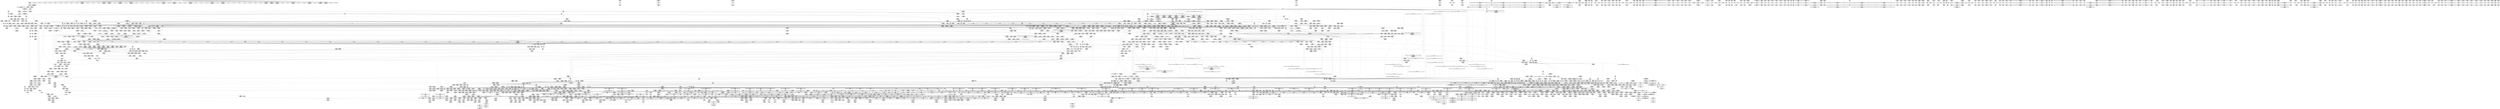 digraph {
	CE0x7543a80 [shape=record,shape=Mrecord,label="{CE0x7543a80|tomoyo_get_mode:_call|security/tomoyo/util.c,980|*SummSink*}"]
	CE0x58e1720 [shape=record,shape=Mrecord,label="{CE0x58e1720|tomoyo_add_slash:_bb}"]
	CE0x3e14000 [shape=record,shape=Mrecord,label="{CE0x3e14000|tomoyo_const_part_length:_incdec.ptr7|security/tomoyo/util.c,631}"]
	CE0x75a09f0 [shape=record,shape=Mrecord,label="{CE0x75a09f0|tomoyo_init_request_info:_tmp7|security/tomoyo/util.c,1005|*SummSource*}"]
	CE0x738a950 [shape=record,shape=Mrecord,label="{CE0x738a950|i32_-1|*Constant*|*SummSink*}"]
	CE0x5d9eec0 [shape=record,shape=Mrecord,label="{CE0x5d9eec0|tomoyo_const_part_length:_cmp21|security/tomoyo/util.c,644|*SummSink*}"]
	CE0x3f696e0 [shape=record,shape=Mrecord,label="{CE0x3f696e0|srcu_read_unlock:_sp|Function::srcu_read_unlock&Arg::sp::|*SummSource*}"]
	CE0x7377620 [shape=record,shape=Mrecord,label="{CE0x7377620|168:_%struct.tomoyo_path_info*,_:_SCMRE_32,40_|*MultipleSource*|security/tomoyo/file.c, 788|security/tomoyo/file.c,788|security/tomoyo/file.c,788|Function::tomoyo_path_perm&Arg::path::|Function::tomoyo_path_chroot&Arg::path::}"]
	CE0x5e9e3b0 [shape=record,shape=Mrecord,label="{CE0x5e9e3b0|tomoyo_domain:_tmp23|security/tomoyo/common.h,1205}"]
	CE0x4bd8970 [shape=record,shape=Mrecord,label="{CE0x4bd8970|GLOBAL:_tomoyo_init_request_info|*Constant*|*SummSink*}"]
	CE0x74253e0 [shape=record,shape=Mrecord,label="{CE0x74253e0|tomoyo_const_part_length:_if.then27|*SummSink*}"]
	CE0x4c82d60 [shape=record,shape=Mrecord,label="{CE0x4c82d60|tomoyo_path_perm:_if.end22}"]
	CE0x4b14740 [shape=record,shape=Mrecord,label="{CE0x4b14740|tomoyo_fill_path_info:_is_dir|security/tomoyo/util.c,667|*SummSink*}"]
	CE0x3e8f740 [shape=record,shape=Mrecord,label="{CE0x3e8f740|tomoyo_const_part_length:_tmp4|security/tomoyo/util.c,624|*SummSource*}"]
	CE0x4a47eb0 [shape=record,shape=Mrecord,label="{CE0x4a47eb0|tomoyo_const_part_length:_tmp23|security/tomoyo/util.c,634}"]
	CE0x5afa960 [shape=record,shape=Mrecord,label="{CE0x5afa960|GLOBAL:_rcu_lock_release|*Constant*}"]
	CE0x597b810 [shape=record,shape=Mrecord,label="{CE0x597b810|i64*_getelementptr_inbounds_(_5_x_i64_,_5_x_i64_*___llvm_gcov_ctr28130,_i64_0,_i64_3)|*Constant*}"]
	CE0x3eb8ce0 [shape=record,shape=Mrecord,label="{CE0x3eb8ce0|tomoyo_const_part_length:_tmp6|security/tomoyo/util.c,625}"]
	CE0x73ee8b0 [shape=record,shape=Mrecord,label="{CE0x73ee8b0|tomoyo_const_part_length:_tmp31|security/tomoyo/util.c,641|*SummSink*}"]
	CE0x3f7e610 [shape=record,shape=Mrecord,label="{CE0x3f7e610|i32_0|*Constant*}"]
	CE0x7365b50 [shape=record,shape=Mrecord,label="{CE0x7365b50|tomoyo_add_slash:_tmp10|security/tomoyo/file.c,136}"]
	CE0x5da0560 [shape=record,shape=Mrecord,label="{CE0x5da0560|i64_6|*Constant*}"]
	CE0x7313650 [shape=record,shape=Mrecord,label="{CE0x7313650|_ret_%struct.task_struct*_%tmp4,_!dbg_!38905|./arch/x86/include/asm/current.h,14}"]
	CE0x5eb6310 [shape=record,shape=Mrecord,label="{CE0x5eb6310|tomoyo_read_unlock:_tmp3|*SummSink*}"]
	CE0x5c73150 [shape=record,shape=Mrecord,label="{CE0x5c73150|tomoyo_const_part_length:_tmp37|security/tomoyo/util.c,644}"]
	CE0x7432e30 [shape=record,shape=Mrecord,label="{CE0x7432e30|i64**_getelementptr_inbounds_(_3_x_i64*_,_3_x_i64*_*___llvm_gcda_edge_table44,_i64_0,_i64_0)|*Constant*|*SummSource*}"]
	CE0x73d6f40 [shape=record,shape=Mrecord,label="{CE0x73d6f40|tomoyo_path_perm:_name23|security/tomoyo/file.c,824}"]
	CE0x5a9c140 [shape=record,shape=Mrecord,label="{CE0x5a9c140|tomoyo_path_perm:_conv|security/tomoyo/file.c,800}"]
	CE0x3e3e330 [shape=record,shape=Mrecord,label="{CE0x3e3e330|tomoyo_const_part_length:_tmp22|security/tomoyo/util.c,634|*SummSink*}"]
	CE0x7311bd0 [shape=record,shape=Mrecord,label="{CE0x7311bd0|tomoyo_fill_path_info:_name1|security/tomoyo/util.c,663}"]
	CE0x4e287d0 [shape=record,shape=Mrecord,label="{CE0x4e287d0|tomoyo_get_mode:_return|*SummSink*}"]
	CE0x729a710 [shape=record,shape=Mrecord,label="{CE0x729a710|GLOBAL:_tomoyo_domain|*Constant*|*SummSource*}"]
	CE0x3e55f20 [shape=record,shape=Mrecord,label="{CE0x3e55f20|tomoyo_const_part_length:_tmp3|security/tomoyo/util.c,624|*SummSource*}"]
	CE0x59596c0 [shape=record,shape=Mrecord,label="{CE0x59596c0|tomoyo_add_slash:_tmp|*SummSink*}"]
	CE0x5b19d80 [shape=record,shape=Mrecord,label="{CE0x5b19d80|_ret_void|*SummSource*}"]
	CE0x5a82f60 [shape=record,shape=Mrecord,label="{CE0x5a82f60|tomoyo_domain:_tmp9|security/tomoyo/common.h,1205|*SummSink*}"]
	CE0x3e3e2c0 [shape=record,shape=Mrecord,label="{CE0x3e3e2c0|i64*_getelementptr_inbounds_(_31_x_i64_,_31_x_i64_*___llvm_gcov_ctr43150,_i64_0,_i64_16)|*Constant*|*SummSink*}"]
	CE0x3d597c0 [shape=record,shape=Mrecord,label="{CE0x3d597c0|tomoyo_init_request_info:_tmp11|security/tomoyo/util.c,1007|*SummSource*}"]
	CE0x59ae160 [shape=record,shape=Mrecord,label="{CE0x59ae160|tomoyo_get_realpath:_tmp3|security/tomoyo/file.c,151|*SummSink*}"]
	CE0x7589a00 [shape=record,shape=Mrecord,label="{CE0x7589a00|tomoyo_get_mode:_tmp6|security/tomoyo/util.c,978|*SummSink*}"]
	CE0x4a854b0 [shape=record,shape=Mrecord,label="{CE0x4a854b0|0:_i8,_array:_GCRE_tomoyo_index2category_constant_39_x_i8_c_00_00_00_00_00_00_00_00_00_00_00_00_00_00_00_00_00_00_00_00_00_00_00_01_01_01_01_01_01_01_01_01_01_01_01_01_01_01_02_,_align_16:_elem_22::|security/tomoyo/util.c,983}"]
	CE0x4cc1450 [shape=record,shape=Mrecord,label="{CE0x4cc1450|0:_i8*,_array:_GCRE_tomoyo_path_keyword_external_constant_11_x_i8*_:_elem_8::|security/tomoyo/file.c,167}"]
	CE0x4d711a0 [shape=record,shape=Mrecord,label="{CE0x4d711a0|_call_void_tomoyo_fill_path_info(%struct.tomoyo_path_info*_%buf)_#9,_!dbg_!38913|security/tomoyo/file.c,152|*SummSource*}"]
	CE0x5a26500 [shape=record,shape=Mrecord,label="{CE0x5a26500|tomoyo_path_permission:_tmp9|security/tomoyo/file.c,565|*SummSource*}"]
	CE0x729cb40 [shape=record,shape=Mrecord,label="{CE0x729cb40|i64*_getelementptr_inbounds_(_25_x_i64_,_25_x_i64_*___llvm_gcov_ctr11,_i64_0,_i64_18)|*Constant*|*SummSource*}"]
	CE0x7333020 [shape=record,shape=Mrecord,label="{CE0x7333020|tomoyo_audit_path_log:_tmp4|security/tomoyo/file.c,168|*SummSink*}"]
	CE0x4a48810 [shape=record,shape=Mrecord,label="{CE0x4a48810|tomoyo_const_part_length:_tmp7|security/tomoyo/util.c,625}"]
	CE0x730fdb0 [shape=record,shape=Mrecord,label="{CE0x730fdb0|GLOBAL:_full_name_hash|*Constant*|*SummSource*}"]
	CE0x730ffc0 [shape=record,shape=Mrecord,label="{CE0x730ffc0|tomoyo_fill_path_info:_hash|security/tomoyo/util.c,669|*SummSource*}"]
	CE0x597a260 [shape=record,shape=Mrecord,label="{CE0x597a260|GLOBAL:___llvm_gcov_ctr28130|Global_var:__llvm_gcov_ctr28130}"]
	CE0x5eb0110 [shape=record,shape=Mrecord,label="{CE0x5eb0110|tomoyo_const_part_length:_tmp12|security/tomoyo/util.c,626}"]
	CE0x5a2ebd0 [shape=record,shape=Mrecord,label="{CE0x5a2ebd0|tomoyo_get_realpath:_buf|Function::tomoyo_get_realpath&Arg::buf::|*SummSink*}"]
	CE0x75536c0 [shape=record,shape=Mrecord,label="{CE0x75536c0|tomoyo_get_realpath:_name1|security/tomoyo/file.c,151|*SummSink*}"]
	CE0x4ca13b0 [shape=record,shape=Mrecord,label="{CE0x4ca13b0|tomoyo_init_request_info:_profile2|security/tomoyo/util.c,1007|*SummSink*}"]
	CE0x73434a0 [shape=record,shape=Mrecord,label="{CE0x73434a0|tomoyo_add_slash:_call|security/tomoyo/file.c,136|*SummSource*}"]
	CE0x4a065b0 [shape=record,shape=Mrecord,label="{CE0x4a065b0|tomoyo_const_part_length:_tobool|security/tomoyo/util.c,624|*SummSource*}"]
	CE0x402e560 [shape=record,shape=Mrecord,label="{CE0x402e560|tomoyo_fill_path_info:_name1|security/tomoyo/util.c,663}"]
	CE0x5cd9810 [shape=record,shape=Mrecord,label="{CE0x5cd9810|__llvm_gcov_indirect_counter_increment114:_counter|*SummSink*}"]
	CE0x599a560 [shape=record,shape=Mrecord,label="{CE0x599a560|i64*_getelementptr_inbounds_(_5_x_i64_,_5_x_i64_*___llvm_gcov_ctr28130,_i64_0,_i64_0)|*Constant*}"]
	CE0x745b7a0 [shape=record,shape=Mrecord,label="{CE0x745b7a0|0:_%struct.tomoyo_obj_info*,_16:_%struct.tomoyo_domain_info*,_24:_%struct.tomoyo_path_info*,_40:_i8,_72:_i8,_75:_i8,_76:_i8,_77:_i8,_:_SCMRE_0,8_|*MultipleSource*|security/tomoyo/file.c, 787|security/tomoyo/file.c,787|Function::tomoyo_init_request_info&Arg::r::|security/tomoyo/file.c,800}"]
	CE0x5a8d160 [shape=record,shape=Mrecord,label="{CE0x5a8d160|tomoyo_audit_path_log:_filename|security/tomoyo/file.c,169|*SummSource*}"]
	CE0x5dd1fd0 [shape=record,shape=Mrecord,label="{CE0x5dd1fd0|tomoyo_fill_path_info:_tmp5|security/tomoyo/util.c,667}"]
	CE0x4b14fc0 [shape=record,shape=Mrecord,label="{CE0x4b14fc0|tomoyo_const_part_length:_filename.addr.0|*SummSource*}"]
	CE0x72dcb80 [shape=record,shape=Mrecord,label="{CE0x72dcb80|i64*_getelementptr_inbounds_(_31_x_i64_,_31_x_i64_*___llvm_gcov_ctr43150,_i64_0,_i64_26)|*Constant*|*SummSource*}"]
	CE0x3f97de0 [shape=record,shape=Mrecord,label="{CE0x3f97de0|tomoyo_get_mode:_ns|Function::tomoyo_get_mode&Arg::ns::|*SummSink*}"]
	CE0x40eb070 [shape=record,shape=Mrecord,label="{CE0x40eb070|tomoyo_init_request_info:_tmp5|security/tomoyo/util.c,1004|*SummSource*}"]
	CE0x58e0bf0 [shape=record,shape=Mrecord,label="{CE0x58e0bf0|tomoyo_fill_path_info:_tmp2|*LoadInst*|security/tomoyo/util.c,663|*SummSink*}"]
	CE0x3f63d70 [shape=record,shape=Mrecord,label="{CE0x3f63d70|tomoyo_path_permission:_tmp5|*LoadInst*|security/tomoyo/file.c,564|*SummSource*}"]
	CE0x3e54e30 [shape=record,shape=Mrecord,label="{CE0x3e54e30|__llvm_gcov_indirect_counter_increment114:_predecessor|Function::__llvm_gcov_indirect_counter_increment114&Arg::predecessor::|*SummSink*}"]
	CE0x5ab5540 [shape=record,shape=Mrecord,label="{CE0x5ab5540|i64*_getelementptr_inbounds_(_25_x_i64_,_25_x_i64_*___llvm_gcov_ctr11,_i64_0,_i64_6)|*Constant*|*SummSink*}"]
	CE0x68ccc80 [shape=record,shape=Mrecord,label="{CE0x68ccc80|_call_void_mcount()_#3}"]
	CE0x729a860 [shape=record,shape=Mrecord,label="{CE0x729a860|GLOBAL:_tomoyo_domain|*Constant*|*SummSink*}"]
	CE0x4b6d8e0 [shape=record,shape=Mrecord,label="{CE0x4b6d8e0|i64*_getelementptr_inbounds_(_2_x_i64_,_2_x_i64_*___llvm_gcov_ctr21,_i64_0,_i64_0)|*Constant*|*SummSink*}"]
	CE0x5aa47a0 [shape=record,shape=Mrecord,label="{CE0x5aa47a0|tomoyo_path_perm:_tmp15|security/tomoyo/file.c,804}"]
	CE0x5b060a0 [shape=record,shape=Mrecord,label="{CE0x5b060a0|tomoyo_get_mode:_tmp19|security/tomoyo/util.c,985}"]
	CE0x4bf67b0 [shape=record,shape=Mrecord,label="{CE0x4bf67b0|rcu_lock_acquire:_tmp4|include/linux/rcupdate.h,418}"]
	CE0x58d3f40 [shape=record,shape=Mrecord,label="{CE0x58d3f40|i64_176|*Constant*|*SummSink*}"]
	CE0x5b0e5c0 [shape=record,shape=Mrecord,label="{CE0x5b0e5c0|tomoyo_const_part_length:_cmp15|security/tomoyo/util.c,641|*SummSource*}"]
	CE0x745b400 [shape=record,shape=Mrecord,label="{CE0x745b400|i32_9|*Constant*|*SummSink*}"]
	CE0x4bd8ac0 [shape=record,shape=Mrecord,label="{CE0x4bd8ac0|tomoyo_init_request_info:_domain|Function::tomoyo_init_request_info&Arg::domain::}"]
	CE0x3fd3dd0 [shape=record,shape=Mrecord,label="{CE0x3fd3dd0|tomoyo_path_permission:_tmp6|*LoadInst*|security/tomoyo/file.c,564|*SummSink*}"]
	CE0x4b08300 [shape=record,shape=Mrecord,label="{CE0x4b08300|tomoyo_get_mode:_if.then13}"]
	CE0x5c707a0 [shape=record,shape=Mrecord,label="{CE0x5c707a0|tomoyo_read_lock:_bb}"]
	CE0x595add0 [shape=record,shape=Mrecord,label="{CE0x595add0|tomoyo_path_perm:_tmp44|security/tomoyo/file.c,826}"]
	CE0x7347800 [shape=record,shape=Mrecord,label="{CE0x7347800|tomoyo_get_realpath:_return}"]
	CE0x5a465c0 [shape=record,shape=Mrecord,label="{CE0x5a465c0|tomoyo_const_part_length:_if.then|*SummSink*}"]
	CE0x5ab4a50 [shape=record,shape=Mrecord,label="{CE0x5ab4a50|tomoyo_path_perm:_tmp17|security/tomoyo/file.c,804|*SummSource*}"]
	CE0x5e364b0 [shape=record,shape=Mrecord,label="{CE0x5e364b0|tomoyo_path_permission:_operation|Function::tomoyo_path_permission&Arg::operation::}"]
	CE0x595aee0 [shape=record,shape=Mrecord,label="{CE0x595aee0|tomoyo_path_perm:_tmp44|security/tomoyo/file.c,826|*SummSource*}"]
	CE0x5dfb530 [shape=record,shape=Mrecord,label="{CE0x5dfb530|tomoyo_path_perm:_tmp3|security/tomoyo/file.c,788}"]
	CE0x73693d0 [shape=record,shape=Mrecord,label="{CE0x73693d0|tomoyo_const_part_length:_tmp47|security/tomoyo/util.c,646|*SummSink*}"]
	CE0x5dc7100 [shape=record,shape=Mrecord,label="{CE0x5dc7100|tomoyo_path_perm:_symlink_target15|security/tomoyo/file.c,817|*SummSink*}"]
	CE0x4d8dfa0 [shape=record,shape=Mrecord,label="{CE0x4d8dfa0|0:_%struct.tomoyo_obj_info*,_16:_%struct.tomoyo_domain_info*,_24:_%struct.tomoyo_path_info*,_40:_i8,_72:_i8,_75:_i8,_76:_i8,_77:_i8,_:_SCMRE_52,53_}"]
	CE0x406a0e0 [shape=record,shape=Mrecord,label="{CE0x406a0e0|0:_i8,_array:_GCR_tomoyo_p2mac_internal_constant_11_x_i8_c_00_01_01_01_03_04_06_09_0A_13_15_,_align_1:_elem_4::|security/tomoyo/file.c,797}"]
	CE0x5d04510 [shape=record,shape=Mrecord,label="{CE0x5d04510|tomoyo_path_permission:_path|security/tomoyo/file.c,568|*SummSink*}"]
	CE0x5a15840 [shape=record,shape=Mrecord,label="{CE0x5a15840|tomoyo_path_permission:_if.end}"]
	CE0x593afd0 [shape=record,shape=Mrecord,label="{CE0x593afd0|srcu_read_unlock:_dep_map|include/linux/srcu.h,236}"]
	CE0x5daae20 [shape=record,shape=Mrecord,label="{CE0x5daae20|tomoyo_const_part_length:_tmp36|security/tomoyo/util.c,644|*SummSink*}"]
	CE0x7581e20 [shape=record,shape=Mrecord,label="{CE0x7581e20|get_current:_tmp2}"]
	CE0x5b924c0 [shape=record,shape=Mrecord,label="{CE0x5b924c0|tomoyo_get_mode:_conv|security/tomoyo/util.c,982|*SummSink*}"]
	CE0x5ce7a80 [shape=record,shape=Mrecord,label="{CE0x5ce7a80|tomoyo_path_perm:_tmp24|security/tomoyo/file.c,814|*SummSink*}"]
	CE0x4bdddb0 [shape=record,shape=Mrecord,label="{CE0x4bdddb0|tomoyo_path_permission:_cmp|security/tomoyo/file.c,565|*SummSink*}"]
	CE0x5d0a7a0 [shape=record,shape=Mrecord,label="{CE0x5d0a7a0|tomoyo_path_permission:_param6|security/tomoyo/file.c,569|*SummSource*}"]
	CE0x75ef300 [shape=record,shape=Mrecord,label="{CE0x75ef300|tomoyo_fill_path_info:_call2|security/tomoyo/util.c,666}"]
	CE0x75eef50 [shape=record,shape=Mrecord,label="{CE0x75eef50|tomoyo_get_mode:_tmp1}"]
	CE0x5914850 [shape=record,shape=Mrecord,label="{CE0x5914850|tomoyo_path_permission:_tmp13|security/tomoyo/file.c,566|*SummSink*}"]
	CE0x72d6040 [shape=record,shape=Mrecord,label="{CE0x72d6040|tomoyo_path_perm:_tmp38|security/tomoyo/file.c,822|*SummSink*}"]
	CE0x3d59df0 [shape=record,shape=Mrecord,label="{CE0x3d59df0|i32_3|*Constant*}"]
	CE0x5a836a0 [shape=record,shape=Mrecord,label="{CE0x5a836a0|tomoyo_path_permission:_path7|security/tomoyo/file.c,569|*SummSink*}"]
	CE0x5947f70 [shape=record,shape=Mrecord,label="{CE0x5947f70|tomoyo_const_part_length:_conv14|security/tomoyo/util.c,641|*SummSource*}"]
	CE0x4b59230 [shape=record,shape=Mrecord,label="{CE0x4b59230|GLOBAL:_tomoyo_domain|*Constant*}"]
	CE0x72dbd30 [shape=record,shape=Mrecord,label="{CE0x72dbd30|tomoyo_const_part_length:_tmp43|security/tomoyo/util.c,644|*SummSource*}"]
	CE0x3f9e0b0 [shape=record,shape=Mrecord,label="{CE0x3f9e0b0|i64*_getelementptr_inbounds_(_2_x_i64_,_2_x_i64_*___llvm_gcov_ctr21,_i64_0,_i64_1)|*Constant*|*SummSource*}"]
	CE0x58fc6d0 [shape=record,shape=Mrecord,label="{CE0x58fc6d0|_call_void_mcount()_#3|*SummSink*}"]
	CE0x5dd8840 [shape=record,shape=Mrecord,label="{CE0x5dd8840|tomoyo_fill_path_info:_name1|security/tomoyo/util.c,663|*SummSource*}"]
	CE0x7389490 [shape=record,shape=Mrecord,label="{CE0x7389490|tomoyo_fill_path_info:_tmp8|security/tomoyo/util.c,667|*SummSource*}"]
	CE0x75a0090 [shape=record,shape=Mrecord,label="{CE0x75a0090|srcu_read_lock:_tmp2|*SummSink*}"]
	CE0x58d4130 [shape=record,shape=Mrecord,label="{CE0x58d4130|i32_8|*Constant*|*SummSource*}"]
	CE0x3d57a60 [shape=record,shape=Mrecord,label="{CE0x3d57a60|rcu_lock_acquire:_entry}"]
	CE0x5c84760 [shape=record,shape=Mrecord,label="{CE0x5c84760|tomoyo_const_part_length:_cmp|security/tomoyo/util.c,626|*SummSource*}"]
	CE0x4b80140 [shape=record,shape=Mrecord,label="{CE0x4b80140|tomoyo_get_realpath:_tobool|security/tomoyo/file.c,151}"]
	CE0x3fbe590 [shape=record,shape=Mrecord,label="{CE0x3fbe590|tomoyo_path_perm:_target|Function::tomoyo_path_perm&Arg::target::|*SummSink*}"]
	CE0x75eeeb0 [shape=record,shape=Mrecord,label="{CE0x75eeeb0|i64_1|*Constant*}"]
	CE0x75eeae0 [shape=record,shape=Mrecord,label="{CE0x75eeae0|tomoyo_fill_path_info:_tmp12|security/tomoyo/util.c,667}"]
	CE0x5d03ea0 [shape=record,shape=Mrecord,label="{CE0x5d03ea0|tomoyo_path_permission:_tmp16|security/tomoyo/file.c,571|*SummSink*}"]
	CE0x68e0450 [shape=record,shape=Mrecord,label="{CE0x68e0450|tomoyo_get_mode:_tmp13|security/tomoyo/util.c,982|*SummSink*}"]
	CE0x7433dc0 [shape=record,shape=Mrecord,label="{CE0x7433dc0|tomoyo_domain:_tmp6|security/tomoyo/common.h,1205|*SummSource*}"]
	CE0x7592030 [shape=record,shape=Mrecord,label="{CE0x7592030|tomoyo_get_mode:_tmp28|security/tomoyo/util.c,988|*SummSource*}"]
	CE0x7433ef0 [shape=record,shape=Mrecord,label="{CE0x7433ef0|tomoyo_domain:_tmp7|security/tomoyo/common.h,1205}"]
	CE0x58c82a0 [shape=record,shape=Mrecord,label="{CE0x58c82a0|i32_22|*Constant*|*SummSource*}"]
	CE0x5ea33d0 [shape=record,shape=Mrecord,label="{CE0x5ea33d0|tomoyo_fill_path_info:_land.end}"]
	CE0x7369660 [shape=record,shape=Mrecord,label="{CE0x7369660|tomoyo_const_part_length:_tmp47|security/tomoyo/util.c,646}"]
	CE0x3edf910 [shape=record,shape=Mrecord,label="{CE0x3edf910|tomoyo_path_perm:_entry|*SummSink*}"]
	CE0x5d49720 [shape=record,shape=Mrecord,label="{CE0x5d49720|tomoyo_audit_path_log:_r|Function::tomoyo_audit_path_log&Arg::r::|*SummSource*}"]
	CE0x5b91f20 [shape=record,shape=Mrecord,label="{CE0x5b91f20|GLOBAL:___llvm_gcov_ctr54147|Global_var:__llvm_gcov_ctr54147|*SummSource*}"]
	CE0x5a57e10 [shape=record,shape=Mrecord,label="{CE0x5a57e10|rcu_lock_release:_tmp|*SummSink*}"]
	CE0x59eb8d0 [shape=record,shape=Mrecord,label="{CE0x59eb8d0|tomoyo_path_permission:_tmp14|security/tomoyo/file.c,567}"]
	CE0x5cf9070 [shape=record,shape=Mrecord,label="{CE0x5cf9070|tomoyo_fill_path_info:_cmp|security/tomoyo/util.c,667}"]
	CE0x7312e50 [shape=record,shape=Mrecord,label="{CE0x7312e50|GLOBAL:_get_current|*Constant*}"]
	CE0x4dd1490 [shape=record,shape=Mrecord,label="{CE0x4dd1490|i64*_getelementptr_inbounds_(_25_x_i64_,_25_x_i64_*___llvm_gcov_ctr11,_i64_0,_i64_18)|*Constant*}"]
	CE0x4ae09e0 [shape=record,shape=Mrecord,label="{CE0x4ae09e0|_call_void_mcount()_#3|*SummSource*}"]
	CE0x5a27870 [shape=record,shape=Mrecord,label="{CE0x5a27870|i32_3|*Constant*}"]
	CE0x4e0c790 [shape=record,shape=Mrecord,label="{CE0x4e0c790|tomoyo_fill_path_info:_frombool|security/tomoyo/util.c,667|*SummSink*}"]
	CE0x4c77840 [shape=record,shape=Mrecord,label="{CE0x4c77840|i64_1|*Constant*}"]
	CE0x5e7fa60 [shape=record,shape=Mrecord,label="{CE0x5e7fa60|tomoyo_get_realpath:_tmp4|security/tomoyo/file.c,151|*SummSink*}"]
	CE0x4d42db0 [shape=record,shape=Mrecord,label="{CE0x4d42db0|tomoyo_const_part_length:_tmp21|security/tomoyo/util.c,631}"]
	CE0x4001770 [shape=record,shape=Mrecord,label="{CE0x4001770|tomoyo_init_request_info:_tmp12|security/tomoyo/util.c,1010}"]
	CE0x73d58c0 [shape=record,shape=Mrecord,label="{CE0x73d58c0|tomoyo_fill_path_info:_hash|security/tomoyo/util.c,669}"]
	CE0x3e920a0 [shape=record,shape=Mrecord,label="{CE0x3e920a0|tomoyo_const_part_length:_tmp15|security/tomoyo/util.c,627}"]
	CE0x5831d20 [shape=record,shape=Mrecord,label="{CE0x5831d20|GLOBAL:___srcu_read_lock|*Constant*}"]
	CE0x59cf1d0 [shape=record,shape=Mrecord,label="{CE0x59cf1d0|tomoyo_path_perm:_retval.0|*SummSink*}"]
	CE0x5d4aeb0 [shape=record,shape=Mrecord,label="{CE0x5d4aeb0|i64*_null|*Constant*}"]
	CE0x3d98070 [shape=record,shape=Mrecord,label="{CE0x3d98070|tomoyo_fill_path_info:_const_len6|security/tomoyo/util.c,668}"]
	CE0x752ab10 [shape=record,shape=Mrecord,label="{CE0x752ab10|tomoyo_get_mode:_index|Function::tomoyo_get_mode&Arg::index::}"]
	CE0x5cc9ae0 [shape=record,shape=Mrecord,label="{CE0x5cc9ae0|_call_void_lock_acquire(%struct.lockdep_map*_%map,_i32_0,_i32_0,_i32_2,_i32_0,_%struct.lockdep_map*_null,_i64_ptrtoint_(i8*_blockaddress(_rcu_lock_acquire,_%__here)_to_i64))_#9,_!dbg_!38907|include/linux/rcupdate.h,418|*SummSink*}"]
	CE0x744c7c0 [shape=record,shape=Mrecord,label="{CE0x744c7c0|tomoyo_const_part_length:_filename|Function::tomoyo_const_part_length&Arg::filename::|*SummSink*}"]
	CE0x3f3fce0 [shape=record,shape=Mrecord,label="{CE0x3f3fce0|tomoyo_path_chroot:_tmp3}"]
	CE0x3f2eb30 [shape=record,shape=Mrecord,label="{CE0x3f2eb30|i8_1|*Constant*|*SummSink*}"]
	CE0x4be6680 [shape=record,shape=Mrecord,label="{CE0x4be6680|i64*_getelementptr_inbounds_(_5_x_i64_,_5_x_i64_*___llvm_gcov_ctr32134,_i64_0,_i64_4)|*Constant*}"]
	CE0x4b37580 [shape=record,shape=Mrecord,label="{CE0x4b37580|tomoyo_const_part_length:_if.then27|*SummSource*}"]
	CE0x75d6690 [shape=record,shape=Mrecord,label="{CE0x75d6690|i64*_getelementptr_inbounds_(_11_x_i64_,_11_x_i64_*___llvm_gcov_ctr54147,_i64_0,_i64_10)|*Constant*}"]
	CE0x4db7250 [shape=record,shape=Mrecord,label="{CE0x4db7250|tomoyo_add_slash:_tmp3|security/tomoyo/file.c,131|*SummSink*}"]
	CE0x5d9fb90 [shape=record,shape=Mrecord,label="{CE0x5d9fb90|tomoyo_path_permission:_cmp10|security/tomoyo/file.c,573|*SummSink*}"]
	CE0x594bb70 [shape=record,shape=Mrecord,label="{CE0x594bb70|i64_1|*Constant*}"]
	CE0x4d6e7f0 [shape=record,shape=Mrecord,label="{CE0x4d6e7f0|tomoyo_init_request_info:_tmp2|security/tomoyo/util.c,1003}"]
	CE0x3e8e700 [shape=record,shape=Mrecord,label="{CE0x3e8e700|i64*_getelementptr_inbounds_(_31_x_i64_,_31_x_i64_*___llvm_gcov_ctr43150,_i64_0,_i64_4)|*Constant*|*SummSink*}"]
	CE0x59da700 [shape=record,shape=Mrecord,label="{CE0x59da700|i64*_getelementptr_inbounds_(_25_x_i64_,_25_x_i64_*___llvm_gcov_ctr11,_i64_0,_i64_24)|*Constant*|*SummSource*}"]
	CE0x58c8b30 [shape=record,shape=Mrecord,label="{CE0x58c8b30|128:_i8*,_1208:_%struct.file*,_:_CMRE_2,3_}"]
	CE0x72817b0 [shape=record,shape=Mrecord,label="{CE0x72817b0|tomoyo_fill_path_info:_conv7|security/tomoyo/util.c,668}"]
	CE0x59adcb0 [shape=record,shape=Mrecord,label="{CE0x59adcb0|tomoyo_add_slash:_is_dir|security/tomoyo/file.c,131|*SummSource*}"]
	CE0x7383c00 [shape=record,shape=Mrecord,label="{CE0x7383c00|tomoyo_path_perm:_tmp52|security/tomoyo/file.c,829|*SummSink*}"]
	CE0x5bd7460 [shape=record,shape=Mrecord,label="{CE0x5bd7460|_call_void___llvm_gcov_indirect_counter_increment(i32*___llvm_gcov_global_state_pred,_i64**_getelementptr_inbounds_(_3_x_i64*_,_3_x_i64*_*___llvm_gcda_edge_table,_i64_0,_i64_2)),_!dbg_!38940|security/tomoyo/file.c,813}"]
	CE0x59ce880 [shape=record,shape=Mrecord,label="{CE0x59ce880|tomoyo_path_perm:_tmp49|security/tomoyo/file.c,828|*SummSink*}"]
	CE0x75d2ba0 [shape=record,shape=Mrecord,label="{CE0x75d2ba0|tomoyo_get_mode:_tobool|security/tomoyo/util.c,978}"]
	CE0x3fbe4d0 [shape=record,shape=Mrecord,label="{CE0x3fbe4d0|tomoyo_path_perm:_tmp5|security/tomoyo/file.c,789|*SummSink*}"]
	CE0x5bf2450 [shape=record,shape=Mrecord,label="{CE0x5bf2450|__llvm_gcov_indirect_counter_increment:_bb|*SummSink*}"]
	CE0x5aa45b0 [shape=record,shape=Mrecord,label="{CE0x5aa45b0|tomoyo_get_realpath:_entry|*SummSink*}"]
	CE0x3f2e3d0 [shape=record,shape=Mrecord,label="{CE0x3f2e3d0|tomoyo_domain:_tmp4|security/tomoyo/common.h,1205|*SummSource*}"]
	CE0x5b0fba0 [shape=record,shape=Mrecord,label="{CE0x5b0fba0|__llvm_gcov_indirect_counter_increment:_entry|*SummSource*}"]
	CE0x5935a40 [shape=record,shape=Mrecord,label="{CE0x5935a40|tomoyo_add_slash:_tmp2|*LoadInst*|security/tomoyo/file.c,131|*SummSink*}"]
	CE0x59eb5a0 [shape=record,shape=Mrecord,label="{CE0x59eb5a0|tomoyo_get_mode:_tmp7|security/tomoyo/util.c,979|*SummSink*}"]
	CE0x4d42f20 [shape=record,shape=Mrecord,label="{CE0x4d42f20|tomoyo_const_part_length:_tmp21|security/tomoyo/util.c,631|*SummSource*}"]
	CE0x5d4ac60 [shape=record,shape=Mrecord,label="{CE0x5d4ac60|__llvm_gcov_indirect_counter_increment:_tmp|*SummSink*}"]
	CE0x59daa30 [shape=record,shape=Mrecord,label="{CE0x59daa30|tomoyo_path_perm:_tmp50|security/tomoyo/file.c,829}"]
	CE0x4b07c70 [shape=record,shape=Mrecord,label="{CE0x4b07c70|tomoyo_audit_path_log:_bb|*SummSink*}"]
	CE0x75bfad0 [shape=record,shape=Mrecord,label="{CE0x75bfad0|rcu_lock_acquire:_tmp|*SummSource*}"]
	CE0x7589750 [shape=record,shape=Mrecord,label="{CE0x7589750|tomoyo_get_mode:_tmp6|security/tomoyo/util.c,978}"]
	CE0x4b9ceb0 [shape=record,shape=Mrecord,label="{CE0x4b9ceb0|tomoyo_path_permission:_bb}"]
	CE0x5c806c0 [shape=record,shape=Mrecord,label="{CE0x5c806c0|GLOBAL:_full_name_hash|*Constant*}"]
	CE0x5d33220 [shape=record,shape=Mrecord,label="{CE0x5d33220|tomoyo_path_perm:_tmp27|security/tomoyo/file.c,814}"]
	CE0x4001b70 [shape=record,shape=Mrecord,label="{CE0x4001b70|tomoyo_init_request_info:_call4|security/tomoyo/util.c,1010}"]
	CE0x5ec9230 [shape=record,shape=Mrecord,label="{CE0x5ec9230|tomoyo_fill_path_info:_tmp1|*SummSink*}"]
	CE0x5837d30 [shape=record,shape=Mrecord,label="{CE0x5837d30|tomoyo_fill_path_info:_is_dir|security/tomoyo/util.c,667}"]
	CE0x596a460 [shape=record,shape=Mrecord,label="{CE0x596a460|tomoyo_const_part_length:_if.then5|*SummSource*}"]
	CE0x3fd3cd0 [shape=record,shape=Mrecord,label="{CE0x3fd3cd0|tomoyo_path_permission:_tmp6|*LoadInst*|security/tomoyo/file.c,564|*SummSource*}"]
	CE0x588a2a0 [shape=record,shape=Mrecord,label="{CE0x588a2a0|i64*_getelementptr_inbounds_(_11_x_i64_,_11_x_i64_*___llvm_gcov_ctr54147,_i64_0,_i64_0)|*Constant*|*SummSink*}"]
	CE0x5ade520 [shape=record,shape=Mrecord,label="{CE0x5ade520|i32_8|*Constant*}"]
	CE0x5c4c2b0 [shape=record,shape=Mrecord,label="{CE0x5c4c2b0|__llvm_gcov_indirect_counter_increment114:_tmp5}"]
	CE0x5c934f0 [shape=record,shape=Mrecord,label="{CE0x5c934f0|tomoyo_add_slash:_bb|*SummSource*}"]
	CE0x4d712b0 [shape=record,shape=Mrecord,label="{CE0x4d712b0|_call_void_tomoyo_fill_path_info(%struct.tomoyo_path_info*_%buf)_#9,_!dbg_!38913|security/tomoyo/file.c,152|*SummSink*}"]
	CE0x5cb6aa0 [shape=record,shape=Mrecord,label="{CE0x5cb6aa0|GLOBAL:_tomoyo_const_part_length|*Constant*}"]
	CE0x4086c00 [shape=record,shape=Mrecord,label="{CE0x4086c00|__llvm_gcov_indirect_counter_increment114:_entry|*SummSink*}"]
	CE0x7582590 [shape=record,shape=Mrecord,label="{CE0x7582590|rcu_lock_acquire:___here|*SummSource*}"]
	CE0x59b2b00 [shape=record,shape=Mrecord,label="{CE0x59b2b00|i64*_getelementptr_inbounds_(_12_x_i64_,_12_x_i64_*___llvm_gcov_ctr31133,_i64_0,_i64_11)|*Constant*|*SummSource*}"]
	CE0x74664d0 [shape=record,shape=Mrecord,label="{CE0x74664d0|tomoyo_fill_path_info:_land.rhs}"]
	CE0x5999cf0 [shape=record,shape=Mrecord,label="{CE0x5999cf0|tomoyo_get_mode:_cmp|security/tomoyo/util.c,982|*SummSource*}"]
	CE0x5de11b0 [shape=record,shape=Mrecord,label="{CE0x5de11b0|0:_i8*,_array:_GCRE_tomoyo_path_keyword_external_constant_11_x_i8*_:_elem_10::|security/tomoyo/file.c,167}"]
	CE0x729a960 [shape=record,shape=Mrecord,label="{CE0x729a960|tomoyo_domain:_entry}"]
	CE0x5914cf0 [shape=record,shape=Mrecord,label="{CE0x5914cf0|tomoyo_domain:_tmp3|*SummSource*}"]
	CE0x75aacb0 [shape=record,shape=Mrecord,label="{CE0x75aacb0|tomoyo_path_permission:_tmp4|security/tomoyo/file.c,564}"]
	CE0x3e8f330 [shape=record,shape=Mrecord,label="{CE0x3e8f330|tomoyo_audit_path_log:_param|security/tomoyo/file.c,168|*SummSource*}"]
	CE0x5e7fce0 [shape=record,shape=Mrecord,label="{CE0x5e7fce0|tomoyo_get_realpath:_tmp5|security/tomoyo/file.c,151}"]
	CE0x5da0180 [shape=record,shape=Mrecord,label="{CE0x5da0180|i64*_getelementptr_inbounds_(_10_x_i64_,_10_x_i64_*___llvm_gcov_ctr34,_i64_0,_i64_8)|*Constant*|*SummSink*}"]
	CE0x5b92660 [shape=record,shape=Mrecord,label="{CE0x5b92660|tomoyo_domain:_bb}"]
	CE0x75927e0 [shape=record,shape=Mrecord,label="{CE0x75927e0|srcu_read_lock:_bb}"]
	CE0x4acc440 [shape=record,shape=Mrecord,label="{CE0x4acc440|tomoyo_fill_path_info:_conv7|security/tomoyo/util.c,668}"]
	CE0x4cb9080 [shape=record,shape=Mrecord,label="{CE0x4cb9080|tomoyo_fill_path_info:_cmp8|security/tomoyo/util.c,668}"]
	CE0x59bccc0 [shape=record,shape=Mrecord,label="{CE0x59bccc0|tomoyo_path_perm:_tmp48|security/tomoyo/file.c,828|*SummSource*}"]
	CE0x68d8370 [shape=record,shape=Mrecord,label="{CE0x68d8370|tomoyo_get_mode:_if.end}"]
	CE0x68c4660 [shape=record,shape=Mrecord,label="{CE0x68c4660|tomoyo_path_perm:_frombool|security/tomoyo/file.c,800|*SummSink*}"]
	CE0x5c0abf0 [shape=record,shape=Mrecord,label="{CE0x5c0abf0|tomoyo_fill_path_info:_tmp4|security/tomoyo/util.c,667|*SummSink*}"]
	CE0x5991440 [shape=record,shape=Mrecord,label="{CE0x5991440|tomoyo_fill_path_info:_call2|security/tomoyo/util.c,666|*SummSink*}"]
	CE0x59c1440 [shape=record,shape=Mrecord,label="{CE0x59c1440|rcu_lock_acquire:_tmp7}"]
	CE0x5e17200 [shape=record,shape=Mrecord,label="{CE0x5e17200|tomoyo_const_part_length:_conv24|security/tomoyo/util.c,644}"]
	CE0x5c0cae0 [shape=record,shape=Mrecord,label="{CE0x5c0cae0|tomoyo_fill_path_info:_tmp6|security/tomoyo/util.c,667|*SummSink*}"]
	CE0x7378040 [shape=record,shape=Mrecord,label="{CE0x7378040|tomoyo_init_request_info:_tobool|security/tomoyo/util.c,1004|*SummSink*}"]
	CE0x5ca29a0 [shape=record,shape=Mrecord,label="{CE0x5ca29a0|tomoyo_const_part_length:_incdec.ptr19|security/tomoyo/util.c,643}"]
	CE0x3eeef40 [shape=record,shape=Mrecord,label="{CE0x3eeef40|tomoyo_path_permission:_tmp2|security/tomoyo/file.c,563}"]
	CE0x4c919f0 [shape=record,shape=Mrecord,label="{CE0x4c919f0|tomoyo_path_perm:_sw.epilog|*SummSource*}"]
	CE0x5cb3150 [shape=record,shape=Mrecord,label="{CE0x5cb3150|tomoyo_path_perm:_call10|security/tomoyo/file.c,813|*SummSource*}"]
	CE0x752ac70 [shape=record,shape=Mrecord,label="{CE0x752ac70|tomoyo_get_mode:_index|Function::tomoyo_get_mode&Arg::index::|*SummSource*}"]
	CE0x73bfe00 [shape=record,shape=Mrecord,label="{CE0x73bfe00|i64*_getelementptr_inbounds_(_5_x_i64_,_5_x_i64_*___llvm_gcov_ctr28130,_i64_0,_i64_0)|*Constant*|*SummSink*}"]
	CE0x4b261f0 [shape=record,shape=Mrecord,label="{CE0x4b261f0|GLOBAL:_tomoyo_p2mac|Global_var:tomoyo_p2mac|*SummSource*}"]
	CE0x5acf1b0 [shape=record,shape=Mrecord,label="{CE0x5acf1b0|_ret_void,_!dbg_!38929|security/tomoyo/util.c,670}"]
	CE0x7332370 [shape=record,shape=Mrecord,label="{CE0x7332370|i64**_getelementptr_inbounds_(_3_x_i64*_,_3_x_i64*_*___llvm_gcda_edge_table44,_i64_0,_i64_1)|*Constant*|*SummSource*}"]
	CE0x4c77420 [shape=record,shape=Mrecord,label="{CE0x4c77420|tomoyo_audit_path_log:_tmp5|security/tomoyo/file.c,167|*SummSource*}"]
	CE0x4bbf190 [shape=record,shape=Mrecord,label="{CE0x4bbf190|tomoyo_path_perm:_out}"]
	CE0x4de04f0 [shape=record,shape=Mrecord,label="{CE0x4de04f0|tomoyo_get_mode:_conv|security/tomoyo/util.c,982}"]
	CE0x5d59330 [shape=record,shape=Mrecord,label="{CE0x5d59330|GLOBAL:_tomoyo_fill_path_info|*Constant*|*SummSource*}"]
	CE0x4c6e740 [shape=record,shape=Mrecord,label="{CE0x4c6e740|i64*_getelementptr_inbounds_(_5_x_i64_,_5_x_i64_*___llvm_gcov_ctr32134,_i64_0,_i64_0)|*Constant*|*SummSource*}"]
	CE0x5b0e0d0 [shape=record,shape=Mrecord,label="{CE0x5b0e0d0|i32_55|*Constant*}"]
	CE0x4c5d710 [shape=record,shape=Mrecord,label="{CE0x4c5d710|0:_%struct.tomoyo_obj_info*,_16:_%struct.tomoyo_domain_info*,_24:_%struct.tomoyo_path_info*,_40:_i8,_72:_i8,_75:_i8,_76:_i8,_77:_i8,_:_SCMRE_40,41_}"]
	CE0x4bdfd70 [shape=record,shape=Mrecord,label="{CE0x4bdfd70|tomoyo_path_perm:_tmp2|security/tomoyo/file.c,787|*SummSource*}"]
	CE0x3f2e6b0 [shape=record,shape=Mrecord,label="{CE0x3f2e6b0|tomoyo_get_mode:_tmp4|security/tomoyo/util.c,978|*SummSource*}"]
	CE0x5cc4330 [shape=record,shape=Mrecord,label="{CE0x5cc4330|i32_1|*Constant*}"]
	CE0x3dba6d0 [shape=record,shape=Mrecord,label="{CE0x3dba6d0|tomoyo_fill_path_info:_frombool|security/tomoyo/util.c,667}"]
	CE0x4c328b0 [shape=record,shape=Mrecord,label="{CE0x4c328b0|i64*_getelementptr_inbounds_(_31_x_i64_,_31_x_i64_*___llvm_gcov_ctr43150,_i64_0,_i64_30)|*Constant*}"]
	CE0x5e228b0 [shape=record,shape=Mrecord,label="{CE0x5e228b0|tomoyo_get_mode:_default_config|security/tomoyo/util.c,986|*SummSink*}"]
	CE0x75d68f0 [shape=record,shape=Mrecord,label="{CE0x75d68f0|i64*_getelementptr_inbounds_(_11_x_i64_,_11_x_i64_*___llvm_gcov_ctr54147,_i64_0,_i64_10)|*Constant*|*SummSource*}"]
	CE0x5ade690 [shape=record,shape=Mrecord,label="{CE0x5ade690|tomoyo_path_perm:_obj7|security/tomoyo/file.c,806|*SummSource*}"]
	CE0x5c83ca0 [shape=record,shape=Mrecord,label="{CE0x5c83ca0|GLOBAL:___llvm_gcov_indirect_counter_increment114|*Constant*}"]
	CE0x3f97870 [shape=record,shape=Mrecord,label="{CE0x3f97870|GLOBAL:_tomoyo_get_mode|*Constant*|*SummSource*}"]
	CE0x5c85180 [shape=record,shape=Mrecord,label="{CE0x5c85180|0:_%struct.tomoyo_obj_info*,_16:_%struct.tomoyo_domain_info*,_24:_%struct.tomoyo_path_info*,_40:_i8,_72:_i8,_75:_i8,_76:_i8,_77:_i8,_:_SCMRE_25,26_}"]
	CE0x3e80040 [shape=record,shape=Mrecord,label="{CE0x3e80040|tomoyo_const_part_length:_tmp28|security/tomoyo/util.c,641|*SummSink*}"]
	CE0x588d2a0 [shape=record,shape=Mrecord,label="{CE0x588d2a0|0:_i8,_array:_GCRE_tomoyo_index2category_constant_39_x_i8_c_00_00_00_00_00_00_00_00_00_00_00_00_00_00_00_00_00_00_00_00_00_00_00_01_01_01_01_01_01_01_01_01_01_01_01_01_01_01_02_,_align_16:_elem_13::|security/tomoyo/util.c,983}"]
	CE0x5d62ab0 [shape=record,shape=Mrecord,label="{CE0x5d62ab0|0:_i64*,_array:_GCR___llvm_gcda_edge_table44_internal_unnamed_addr_constant_3_x_i64*_i64*_getelementptr_inbounds_(_31_x_i64_,_31_x_i64_*___llvm_gcov_ctr43150,_i64_0,_i64_10),_i64*_getelementptr_inbounds_(_31_x_i64_,_31_x_i64_*___llvm_gcov_ctr43150,_i64_0,_i64_11),_i64*_getelementptr_inbounds_(_31_x_i64_,_31_x_i64_*___llvm_gcov_ctr43150,_i64_0,_i64_15)_:_elem_0::}"]
	CE0x4b6a2b0 [shape=record,shape=Mrecord,label="{CE0x4b6a2b0|tomoyo_path_perm:_cleanup|*SummSink*}"]
	CE0x4bc80e0 [shape=record,shape=Mrecord,label="{CE0x4bc80e0|0:_%struct.tomoyo_obj_info*,_16:_%struct.tomoyo_domain_info*,_24:_%struct.tomoyo_path_info*,_40:_i8,_72:_i8,_75:_i8,_76:_i8,_77:_i8,_:_SCMRE_57,58_}"]
	CE0x402dad0 [shape=record,shape=Mrecord,label="{CE0x402dad0|tomoyo_get_mode:_tmp9|security/tomoyo/util.c,981}"]
	CE0x3d70ea0 [shape=record,shape=Mrecord,label="{CE0x3d70ea0|0:_i8,_array:_GCRE_tomoyo_index2category_constant_39_x_i8_c_00_00_00_00_00_00_00_00_00_00_00_00_00_00_00_00_00_00_00_00_00_00_00_01_01_01_01_01_01_01_01_01_01_01_01_01_01_01_02_,_align_16:_elem_30::|security/tomoyo/util.c,983}"]
	CE0x72aa320 [shape=record,shape=Mrecord,label="{CE0x72aa320|i64*_getelementptr_inbounds_(_6_x_i64_,_6_x_i64_*___llvm_gcov_ctr25,_i64_0,_i64_3)|*Constant*|*SummSource*}"]
	CE0x4c3a500 [shape=record,shape=Mrecord,label="{CE0x4c3a500|tomoyo_const_part_length:_tmp49|security/tomoyo/util.c,649|*SummSource*}"]
	CE0x73551f0 [shape=record,shape=Mrecord,label="{CE0x73551f0|tomoyo_get_realpath:_return|*SummSink*}"]
	CE0x5ec5db0 [shape=record,shape=Mrecord,label="{CE0x5ec5db0|tomoyo_const_part_length:_tmp10|security/tomoyo/util.c,626}"]
	CE0x4bbaae0 [shape=record,shape=Mrecord,label="{CE0x4bbaae0|rcu_lock_release:_tmp5|include/linux/rcupdate.h,423}"]
	CE0x738a7f0 [shape=record,shape=Mrecord,label="{CE0x738a7f0|i32_-1|*Constant*|*SummSource*}"]
	CE0x4beda00 [shape=record,shape=Mrecord,label="{CE0x4beda00|tomoyo_get_realpath:_name|security/tomoyo/file.c,150|*SummSource*}"]
	CE0x5cb7460 [shape=record,shape=Mrecord,label="{CE0x5cb7460|tomoyo_add_slash:_tmp5|security/tomoyo/file.c,131|*SummSink*}"]
	CE0x4b18c70 [shape=record,shape=Mrecord,label="{CE0x4b18c70|i64_18|*Constant*|*SummSource*}"]
	CE0x5a0d940 [shape=record,shape=Mrecord,label="{CE0x5a0d940|0:_%struct.tomoyo_obj_info*,_16:_%struct.tomoyo_domain_info*,_24:_%struct.tomoyo_path_info*,_40:_i8,_72:_i8,_75:_i8,_76:_i8,_77:_i8,_:_SCMRE_72,73_|*MultipleSource*|security/tomoyo/file.c, 787|security/tomoyo/file.c,787|Function::tomoyo_init_request_info&Arg::r::|security/tomoyo/file.c,800}"]
	CE0x5c00e70 [shape=record,shape=Mrecord,label="{CE0x5c00e70|128:_i8*,_1208:_%struct.file*,_:_CMRE_6,7_}"]
	CE0x5c3c7c0 [shape=record,shape=Mrecord,label="{CE0x5c3c7c0|tomoyo_add_slash:_return|*SummSink*}"]
	CE0x5c828f0 [shape=record,shape=Mrecord,label="{CE0x5c828f0|tomoyo_domain:_tmp17|security/tomoyo/common.h,1205|*SummSink*}"]
	CE0x5daa670 [shape=record,shape=Mrecord,label="{CE0x5daa670|i64_22|*Constant*|*SummSource*}"]
	CE0x4c3af60 [shape=record,shape=Mrecord,label="{CE0x4c3af60|i64*_getelementptr_inbounds_(_31_x_i64_,_31_x_i64_*___llvm_gcov_ctr43150,_i64_0,_i64_29)|*Constant*|*SummSink*}"]
	CE0x5d44200 [shape=record,shape=Mrecord,label="{CE0x5d44200|i64*_getelementptr_inbounds_(_25_x_i64_,_25_x_i64_*___llvm_gcov_ctr11,_i64_0,_i64_15)|*Constant*}"]
	CE0x3fb7f50 [shape=record,shape=Mrecord,label="{CE0x3fb7f50|tomoyo_path_perm:_entry|*SummSource*}"]
	CE0x3f69d70 [shape=record,shape=Mrecord,label="{CE0x3f69d70|tomoyo_path_permission:_tmp11|security/tomoyo/file.c,565|*SummSink*}"]
	CE0x7591a70 [shape=record,shape=Mrecord,label="{CE0x7591a70|tomoyo_get_mode:_tmp28|security/tomoyo/util.c,988|*SummSink*}"]
	CE0x5c84be0 [shape=record,shape=Mrecord,label="{CE0x5c84be0|tomoyo_const_part_length:_return|*SummSink*}"]
	CE0x75ee400 [shape=record,shape=Mrecord,label="{CE0x75ee400|GLOBAL:___llvm_gcov_indirect_counter_increment114|*Constant*|*SummSink*}"]
	CE0x5a896a0 [shape=record,shape=Mrecord,label="{CE0x5a896a0|tomoyo_audit_path_log:_tmp}"]
	CE0x5dd88e0 [shape=record,shape=Mrecord,label="{CE0x5dd88e0|tomoyo_fill_path_info:_name1|security/tomoyo/util.c,663|*SummSink*}"]
	CE0x4dd1c30 [shape=record,shape=Mrecord,label="{CE0x4dd1c30|tomoyo_path_perm:_tmp33|security/tomoyo/file.c,821|*SummSink*}"]
	CE0x59ebf20 [shape=record,shape=Mrecord,label="{CE0x59ebf20|tomoyo_path_permission:_do.cond|*SummSource*}"]
	CE0x75d7120 [shape=record,shape=Mrecord,label="{CE0x75d7120|tomoyo_domain:_tmp20|security/tomoyo/common.h,1205|*SummSink*}"]
	CE0x5eb10e0 [shape=record,shape=Mrecord,label="{CE0x5eb10e0|tomoyo_const_part_length:_while.end|*SummSource*}"]
	CE0x5ce7900 [shape=record,shape=Mrecord,label="{CE0x5ce7900|i64_13|*Constant*|*SummSink*}"]
	CE0x5e35d90 [shape=record,shape=Mrecord,label="{CE0x5e35d90|tomoyo_path_permission:_entry}"]
	CE0x58b9230 [shape=record,shape=Mrecord,label="{CE0x58b9230|_call_void_mcount()_#3}"]
	CE0x68e1f80 [shape=record,shape=Mrecord,label="{CE0x68e1f80|tomoyo_get_mode:_arrayidx4|security/tomoyo/util.c,983|*SummSink*}"]
	CE0x739aa30 [shape=record,shape=Mrecord,label="{CE0x739aa30|tomoyo_path_permission:_tmp22|security/tomoyo/file.c,574}"]
	CE0x4e854e0 [shape=record,shape=Mrecord,label="{CE0x4e854e0|tomoyo_get_mode:_if.then13|*SummSource*}"]
	CE0x7313210 [shape=record,shape=Mrecord,label="{CE0x7313210|get_current:_entry}"]
	CE0x72cd410 [shape=record,shape=Mrecord,label="{CE0x72cd410|tomoyo_path_perm:_tmp9|security/tomoyo/file.c,797|*SummSink*}"]
	CE0x59910a0 [shape=record,shape=Mrecord,label="{CE0x59910a0|tomoyo_fill_path_info:_conv|security/tomoyo/util.c,664|*SummSink*}"]
	CE0x4d85230 [shape=record,shape=Mrecord,label="{CE0x4d85230|tomoyo_domain:_tmp10|security/tomoyo/common.h,1205}"]
	CE0x5ab4ba0 [shape=record,shape=Mrecord,label="{CE0x5ab4ba0|tomoyo_path_perm:_tmp17|security/tomoyo/file.c,804|*SummSink*}"]
	CE0x744c700 [shape=record,shape=Mrecord,label="{CE0x744c700|tomoyo_const_part_length:_filename|Function::tomoyo_const_part_length&Arg::filename::|*SummSource*}"]
	CE0x73d0b70 [shape=record,shape=Mrecord,label="{CE0x73d0b70|tomoyo_path_perm:_error.0|*SummSink*}"]
	CE0x58894a0 [shape=record,shape=Mrecord,label="{CE0x58894a0|tomoyo_get_mode:_tmp|*SummSource*}"]
	CE0x3edf5a0 [shape=record,shape=Mrecord,label="{CE0x3edf5a0|tomoyo_path_perm:_target|Function::tomoyo_path_perm&Arg::target::}"]
	CE0x739ad80 [shape=record,shape=Mrecord,label="{CE0x739ad80|tomoyo_path_permission:_tmp23|security/tomoyo/file.c,574|*SummSink*}"]
	CE0x72a6bf0 [shape=record,shape=Mrecord,label="{CE0x72a6bf0|tomoyo_path_perm:_tmp37|security/tomoyo/file.c,822|*SummSource*}"]
	CE0x5e22b80 [shape=record,shape=Mrecord,label="{CE0x5e22b80|tomoyo_get_mode:_tmp24|security/tomoyo/util.c,986|*SummSink*}"]
	CE0x5c4daa0 [shape=record,shape=Mrecord,label="{CE0x5c4daa0|tomoyo_domain:_tmp5|security/tomoyo/common.h,1205|*SummSink*}"]
	CE0x7434480 [shape=record,shape=Mrecord,label="{CE0x7434480|tomoyo_domain:_tmp15|security/tomoyo/common.h,1205}"]
	CE0x5aaa040 [shape=record,shape=Mrecord,label="{CE0x5aaa040|i32_3|*Constant*|*SummSink*}"]
	CE0x7343760 [shape=record,shape=Mrecord,label="{CE0x7343760|_call_void_tomoyo_fill_path_info(%struct.tomoyo_path_info*_%buf)_#9,_!dbg_!38911|security/tomoyo/file.c,137|*SummSink*}"]
	CE0x3f49210 [shape=record,shape=Mrecord,label="{CE0x3f49210|tomoyo_fill_path_info:_conv|security/tomoyo/util.c,664}"]
	CE0x5ac4910 [shape=record,shape=Mrecord,label="{CE0x5ac4910|i64*_getelementptr_inbounds_(_31_x_i64_,_31_x_i64_*___llvm_gcov_ctr43150,_i64_0,_i64_0)|*Constant*|*SummSink*}"]
	CE0x7432ae0 [shape=record,shape=Mrecord,label="{CE0x7432ae0|i64**_getelementptr_inbounds_(_3_x_i64*_,_3_x_i64*_*___llvm_gcda_edge_table44,_i64_0,_i64_0)|*Constant*}"]
	CE0x3e3e6a0 [shape=record,shape=Mrecord,label="{CE0x3e3e6a0|tomoyo_get_mode:_tmp14|security/tomoyo/util.c,983}"]
	CE0x72dbc00 [shape=record,shape=Mrecord,label="{CE0x72dbc00|tomoyo_const_part_length:_tmp43|security/tomoyo/util.c,644}"]
	CE0x4bb27e0 [shape=record,shape=Mrecord,label="{CE0x4bb27e0|128:_i8*,_1208:_%struct.file*,_:_CMRE_33,34_}"]
	CE0x58c8960 [shape=record,shape=Mrecord,label="{CE0x58c8960|128:_i8*,_1208:_%struct.file*,_:_CMRE_3,4_}"]
	CE0x5a27c60 [shape=record,shape=Mrecord,label="{CE0x5a27c60|tomoyo_path_perm:_tmp14|security/tomoyo/file.c,800}"]
	CE0x3db2b40 [shape=record,shape=Mrecord,label="{CE0x3db2b40|i32_1205|*Constant*|*SummSource*}"]
	CE0x72cd010 [shape=record,shape=Mrecord,label="{CE0x72cd010|i64_2|*Constant*|*SummSink*}"]
	CE0x590d4a0 [shape=record,shape=Mrecord,label="{CE0x590d4a0|i64_20|*Constant*}"]
	CE0x4b697a0 [shape=record,shape=Mrecord,label="{CE0x4b697a0|tomoyo_read_lock:_tmp2}"]
	CE0x5c81650 [shape=record,shape=Mrecord,label="{CE0x5c81650|i64*_getelementptr_inbounds_(_2_x_i64_,_2_x_i64_*___llvm_gcov_ctr21,_i64_0,_i64_0)|*Constant*|*SummSource*}"]
	CE0x7582bd0 [shape=record,shape=Mrecord,label="{CE0x7582bd0|i64_ptrtoint_(i8*_blockaddress(_rcu_lock_acquire,_%__here)_to_i64)|*Constant*}"]
	CE0x4d38e20 [shape=record,shape=Mrecord,label="{CE0x4d38e20|VOIDTB_TE:_CE_6368,6376_|*MultipleSource*|security/tomoyo/util.c,1010|security/tomoyo/file.c,564|Function::tomoyo_get_mode&Arg::ns::}"]
	CE0x5ac4160 [shape=record,shape=Mrecord,label="{CE0x5ac4160|tomoyo_get_mode:_tmp4|security/tomoyo/util.c,978}"]
	CE0x3d71400 [shape=record,shape=Mrecord,label="{CE0x3d71400|0:_i8,_array:_GCRE_tomoyo_index2category_constant_39_x_i8_c_00_00_00_00_00_00_00_00_00_00_00_00_00_00_00_00_00_00_00_00_00_00_00_01_01_01_01_01_01_01_01_01_01_01_01_01_01_01_02_,_align_16:_elem_32::|security/tomoyo/util.c,983}"]
	CE0x5a527c0 [shape=record,shape=Mrecord,label="{CE0x5a527c0|i64_ptrtoint_(i8*_blockaddress(_rcu_lock_release,_%__here)_to_i64)|*Constant*}"]
	CE0x4b076a0 [shape=record,shape=Mrecord,label="{CE0x4b076a0|tomoyo_get_mode:_return}"]
	CE0x5a464c0 [shape=record,shape=Mrecord,label="{CE0x5a464c0|tomoyo_const_part_length:_if.then|*SummSource*}"]
	CE0x5d62a40 [shape=record,shape=Mrecord,label="{CE0x5d62a40|i64_6|*Constant*}"]
	CE0x4d391d0 [shape=record,shape=Mrecord,label="{CE0x4d391d0|i64*_getelementptr_inbounds_(_5_x_i64_,_5_x_i64_*___llvm_gcov_ctr28130,_i64_0,_i64_3)|*Constant*}"]
	CE0x3fa9f80 [shape=record,shape=Mrecord,label="{CE0x3fa9f80|tomoyo_path_perm:_tmp|*SummSource*}"]
	CE0x7432ea0 [shape=record,shape=Mrecord,label="{CE0x7432ea0|i64**_getelementptr_inbounds_(_3_x_i64*_,_3_x_i64*_*___llvm_gcda_edge_table44,_i64_0,_i64_0)|*Constant*|*SummSink*}"]
	CE0x3f9c1f0 [shape=record,shape=Mrecord,label="{CE0x3f9c1f0|COLLAPSED:_GCMRE___llvm_gcov_ctr38191_internal_global_2_x_i64_zeroinitializer:_elem_0:default:}"]
	CE0x750aba0 [shape=record,shape=Mrecord,label="{CE0x750aba0|tomoyo_get_realpath:_tmp4|security/tomoyo/file.c,151}"]
	CE0x74658f0 [shape=record,shape=Mrecord,label="{CE0x74658f0|GLOBAL:_tomoyo_const_part_length|*Constant*|*SummSink*}"]
	CE0x4b07b90 [shape=record,shape=Mrecord,label="{CE0x4b07b90|tomoyo_audit_path_log:_bb|*SummSource*}"]
	CE0x5b19d10 [shape=record,shape=Mrecord,label="{CE0x5b19d10|i64*_getelementptr_inbounds_(_25_x_i64_,_25_x_i64_*___llvm_gcov_ctr11,_i64_0,_i64_11)|*Constant*|*SummSource*}"]
	CE0x4d6f0e0 [shape=record,shape=Mrecord,label="{CE0x4d6f0e0|i64*_getelementptr_inbounds_(_5_x_i64_,_5_x_i64_*___llvm_gcov_ctr32134,_i64_0,_i64_3)|*Constant*|*SummSource*}"]
	CE0x3f00b20 [shape=record,shape=Mrecord,label="{CE0x3f00b20|_call_void_srcu_read_unlock(%struct.srcu_struct*_tomoyo_ss,_i32_%idx)_#9,_!dbg_!38903|security/tomoyo/common.h,1109|*SummSource*}"]
	CE0x4b59380 [shape=record,shape=Mrecord,label="{CE0x4b59380|tomoyo_path_perm:_if.end14}"]
	CE0x5c46460 [shape=record,shape=Mrecord,label="{CE0x5c46460|tomoyo_fill_path_info:_land.rhs|*SummSink*}"]
	CE0x7310bf0 [shape=record,shape=Mrecord,label="{CE0x7310bf0|i32_2|*Constant*}"]
	CE0x7408850 [shape=record,shape=Mrecord,label="{CE0x7408850|_call_void___llvm_gcov_indirect_counter_increment114(i32*___llvm_gcov_global_state_pred45,_i64**_getelementptr_inbounds_(_3_x_i64*_,_3_x_i64*_*___llvm_gcda_edge_table44,_i64_0,_i64_0)),_!dbg_!38954|security/tomoyo/util.c,649|*SummSource*}"]
	CE0x75d25c0 [shape=record,shape=Mrecord,label="{CE0x75d25c0|i1_true|*Constant*}"]
	CE0x5b5b390 [shape=record,shape=Mrecord,label="{CE0x5b5b390|srcu_read_lock:_call|include/linux/srcu.h,220|*SummSink*}"]
	CE0x5a45d50 [shape=record,shape=Mrecord,label="{CE0x5a45d50|i64_20|*Constant*}"]
	CE0x3edf9f0 [shape=record,shape=Mrecord,label="{CE0x3edf9f0|i8_9|*Constant*|*SummSource*}"]
	CE0x752aaa0 [shape=record,shape=Mrecord,label="{CE0x752aaa0|tomoyo_init_request_info:_conv|security/tomoyo/util.c,1010}"]
	CE0x7475700 [shape=record,shape=Mrecord,label="{CE0x7475700|tomoyo_get_mode:_mode.0}"]
	CE0x745b010 [shape=record,shape=Mrecord,label="{CE0x745b010|tomoyo_path_perm:_tmp13|security/tomoyo/file.c,799|*SummSource*}"]
	CE0x3e557a0 [shape=record,shape=Mrecord,label="{CE0x3e557a0|tomoyo_const_part_length:_cmp3|security/tomoyo/util.c,627|*SummSink*}"]
	CE0x73324c0 [shape=record,shape=Mrecord,label="{CE0x73324c0|tomoyo_const_part_length:_tmp22|security/tomoyo/util.c,634}"]
	CE0x3f99650 [shape=record,shape=Mrecord,label="{CE0x3f99650|_ret_i32_%retval.0,_!dbg_!38973|security/tomoyo/file.c,829}"]
	CE0x40d5f90 [shape=record,shape=Mrecord,label="{CE0x40d5f90|tomoyo_init_request_info:_tmp10|security/tomoyo/util.c,1006}"]
	CE0x4b278e0 [shape=record,shape=Mrecord,label="{CE0x4b278e0|tomoyo_path_permission:_tmp18|security/tomoyo/file.c,573|*SummSink*}"]
	CE0x72b7b70 [shape=record,shape=Mrecord,label="{CE0x72b7b70|i32_3|*Constant*}"]
	CE0x730ff50 [shape=record,shape=Mrecord,label="{CE0x730ff50|tomoyo_path_permission:_return|*SummSource*}"]
	CE0x7312bc0 [shape=record,shape=Mrecord,label="{CE0x7312bc0|tomoyo_domain:_call3|security/tomoyo/common.h,1205|*SummSink*}"]
	CE0x5a52c60 [shape=record,shape=Mrecord,label="{CE0x5a52c60|i64_ptrtoint_(i8*_blockaddress(_rcu_lock_release,_%__here)_to_i64)|*Constant*|*SummSink*}"]
	CE0x4cecac0 [shape=record,shape=Mrecord,label="{CE0x4cecac0|tomoyo_init_request_info:_domain1|security/tomoyo/util.c,1006|*SummSource*}"]
	CE0x3f7dba0 [shape=record,shape=Mrecord,label="{CE0x3f7dba0|rcu_lock_acquire:_entry|*SummSource*}"]
	CE0x3f692f0 [shape=record,shape=Mrecord,label="{CE0x3f692f0|GLOBAL:_tomoyo_p2mac|Global_var:tomoyo_p2mac}"]
	CE0x5ac49f0 [shape=record,shape=Mrecord,label="{CE0x5ac49f0|tomoyo_const_part_length:_tmp|*SummSink*}"]
	CE0x4c39f20 [shape=record,shape=Mrecord,label="{CE0x4c39f20|tomoyo_const_part_length:_tmp49|security/tomoyo/util.c,649}"]
	CE0x4abb590 [shape=record,shape=Mrecord,label="{CE0x4abb590|tomoyo_path_perm:_tmp47|security/tomoyo/file.c,827|*SummSource*}"]
	CE0x5969e00 [shape=record,shape=Mrecord,label="{CE0x5969e00|tomoyo_const_part_length:_inc|security/tomoyo/util.c,628|*SummSource*}"]
	CE0x75bfa60 [shape=record,shape=Mrecord,label="{CE0x75bfa60|COLLAPSED:_GCMRE___llvm_gcov_ctr24_internal_global_4_x_i64_zeroinitializer:_elem_0:default:}"]
	CE0x4b18b40 [shape=record,shape=Mrecord,label="{CE0x4b18b40|srcu_read_unlock:_tmp3|*SummSink*}"]
	CE0x5b41c20 [shape=record,shape=Mrecord,label="{CE0x5b41c20|tomoyo_fill_path_info:_tmp3|security/tomoyo/util.c,667}"]
	CE0x5cd99e0 [shape=record,shape=Mrecord,label="{CE0x5cd99e0|__llvm_gcov_indirect_counter_increment114:_tmp1|*SummSource*}"]
	CE0x5a35790 [shape=record,shape=Mrecord,label="{CE0x5a35790|tomoyo_path_perm:_tmp22|security/tomoyo/file.c,810}"]
	CE0x73ddeb0 [shape=record,shape=Mrecord,label="{CE0x73ddeb0|__llvm_gcov_indirect_counter_increment:_pred}"]
	CE0x5cd5820 [shape=record,shape=Mrecord,label="{CE0x5cd5820|tomoyo_path_perm:_tmp23|security/tomoyo/file.c,814|*SummSource*}"]
	CE0x7394390 [shape=record,shape=Mrecord,label="{CE0x7394390|tomoyo_path_permission:_tmp20|security/tomoyo/file.c,573|*SummSource*}"]
	CE0x7281be0 [shape=record,shape=Mrecord,label="{CE0x7281be0|0:_i8,_array:_GCRE_tomoyo_index2category_constant_39_x_i8_c_00_00_00_00_00_00_00_00_00_00_00_00_00_00_00_00_00_00_00_00_00_00_00_01_01_01_01_01_01_01_01_01_01_01_01_01_01_01_02_,_align_16:_elem_25::|security/tomoyo/util.c,983}"]
	CE0x4c34080 [shape=record,shape=Mrecord,label="{CE0x4c34080|tomoyo_path_permission:_type1|security/tomoyo/file.c,564|*SummSink*}"]
	CE0x5914fb0 [shape=record,shape=Mrecord,label="{CE0x5914fb0|tomoyo_path_permission:_mode2|security/tomoyo/file.c,565|*SummSink*}"]
	CE0x7323750 [shape=record,shape=Mrecord,label="{CE0x7323750|tomoyo_add_slash:_tmp11|*LoadInst*|security/tomoyo/file.c,136|*SummSink*}"]
	CE0x7303270 [shape=record,shape=Mrecord,label="{CE0x7303270|rcu_lock_release:_indirectgoto}"]
	CE0x5ec61a0 [shape=record,shape=Mrecord,label="{CE0x5ec61a0|tomoyo_get_mode:_config7|security/tomoyo/util.c,983}"]
	CE0x3eb90f0 [shape=record,shape=Mrecord,label="{CE0x3eb90f0|tomoyo_audit_path_log:_path|security/tomoyo/file.c,168|*SummSource*}"]
	CE0x7369240 [shape=record,shape=Mrecord,label="{CE0x7369240|i64*_getelementptr_inbounds_(_31_x_i64_,_31_x_i64_*___llvm_gcov_ctr43150,_i64_0,_i64_27)|*Constant*|*SummSource*}"]
	CE0x5b0ece0 [shape=record,shape=Mrecord,label="{CE0x5b0ece0|tomoyo_const_part_length:_sw.bb|*SummSource*}"]
	CE0x5a2e900 [shape=record,shape=Mrecord,label="{CE0x5a2e900|tomoyo_get_realpath:_entry}"]
	CE0x5c4d940 [shape=record,shape=Mrecord,label="{CE0x5c4d940|tomoyo_domain:_tmp5|security/tomoyo/common.h,1205|*SummSource*}"]
	CE0x3f82a00 [shape=record,shape=Mrecord,label="{CE0x3f82a00|_call_void___llvm_gcov_indirect_counter_increment114(i32*___llvm_gcov_global_state_pred45,_i64**_getelementptr_inbounds_(_3_x_i64*_,_3_x_i64*_*___llvm_gcda_edge_table44,_i64_0,_i64_1)),_!dbg_!38927|security/tomoyo/util.c,634|*SummSource*}"]
	CE0x5bae690 [shape=record,shape=Mrecord,label="{CE0x5bae690|tomoyo_const_part_length:_if.end28|*SummSource*}"]
	CE0x5cb7310 [shape=record,shape=Mrecord,label="{CE0x5cb7310|tomoyo_add_slash:_tmp5|security/tomoyo/file.c,131|*SummSource*}"]
	CE0x5d52070 [shape=record,shape=Mrecord,label="{CE0x5d52070|tomoyo_path_perm:_tmp31|security/tomoyo/file.c,816|*SummSink*}"]
	CE0x4b58bf0 [shape=record,shape=Mrecord,label="{CE0x4b58bf0|tomoyo_read_lock:_tmp3|*SummSink*}"]
	CE0x3dba800 [shape=record,shape=Mrecord,label="{CE0x3dba800|tomoyo_fill_path_info:_const_len6|security/tomoyo/util.c,668}"]
	CE0x4b36b40 [shape=record,shape=Mrecord,label="{CE0x4b36b40|GLOBAL:_tomoyo_index2category|Global_var:tomoyo_index2category}"]
	CE0x68d8e30 [shape=record,shape=Mrecord,label="{CE0x68d8e30|tomoyo_fill_path_info:_tmp}"]
	CE0x5b98720 [shape=record,shape=Mrecord,label="{CE0x5b98720|tomoyo_add_slash:_entry|*SummSource*}"]
	CE0x4c4e890 [shape=record,shape=Mrecord,label="{CE0x4c4e890|i64_2|*Constant*}"]
	CE0x75802d0 [shape=record,shape=Mrecord,label="{CE0x75802d0|i32_0|*Constant*|*SummSource*}"]
	CE0x59378c0 [shape=record,shape=Mrecord,label="{CE0x59378c0|tomoyo_path_perm:_idxprom|security/tomoyo/file.c,797|*SummSource*}"]
	CE0x4a1e4e0 [shape=record,shape=Mrecord,label="{CE0x4a1e4e0|i32_10|*Constant*|*SummSource*}"]
	CE0x73bff80 [shape=record,shape=Mrecord,label="{CE0x73bff80|tomoyo_fill_path_info:_land.end|*SummSource*}"]
	CE0x59cf320 [shape=record,shape=Mrecord,label="{CE0x59cf320|i64*_getelementptr_inbounds_(_25_x_i64_,_25_x_i64_*___llvm_gcov_ctr11,_i64_0,_i64_24)|*Constant*|*SummSink*}"]
	CE0x59593e0 [shape=record,shape=Mrecord,label="{CE0x59593e0|i64*_getelementptr_inbounds_(_6_x_i64_,_6_x_i64_*___llvm_gcov_ctr26,_i64_0,_i64_4)|*Constant*}"]
	CE0x4c329d0 [shape=record,shape=Mrecord,label="{CE0x4c329d0|i64*_getelementptr_inbounds_(_31_x_i64_,_31_x_i64_*___llvm_gcov_ctr43150,_i64_0,_i64_30)|*Constant*|*SummSource*}"]
	CE0x5c16960 [shape=record,shape=Mrecord,label="{CE0x5c16960|tomoyo_init_request_info:_index|Function::tomoyo_init_request_info&Arg::index::|*SummSource*}"]
	CE0x5eb3c90 [shape=record,shape=Mrecord,label="{CE0x5eb3c90|_ret_i32_%retval.0,_!dbg_!38942|security/tomoyo/file.c,575|*SummSink*}"]
	CE0x7544080 [shape=record,shape=Mrecord,label="{CE0x7544080|_call_void_mcount()_#3|*SummSource*}"]
	CE0x3fa9f10 [shape=record,shape=Mrecord,label="{CE0x3fa9f10|tomoyo_path_perm:_tmp}"]
	CE0x5cf39a0 [shape=record,shape=Mrecord,label="{CE0x5cf39a0|i1_false|*Constant*|*SummSink*}"]
	CE0x72ddbb0 [shape=record,shape=Mrecord,label="{CE0x72ddbb0|COLLAPSED:_GCMRE___llvm_gcov_ctr23_internal_global_2_x_i64_zeroinitializer:_elem_0:default:}"]
	CE0x7332530 [shape=record,shape=Mrecord,label="{CE0x7332530|_ret_void}"]
	CE0x75928f0 [shape=record,shape=Mrecord,label="{CE0x75928f0|srcu_read_lock:_bb|*SummSource*}"]
	CE0x4b58750 [shape=record,shape=Mrecord,label="{CE0x4b58750|tomoyo_init_request_info:_tmp6|security/tomoyo/util.c,1004|*SummSource*}"]
	CE0x4d6ec60 [shape=record,shape=Mrecord,label="{CE0x4d6ec60|srcu_read_unlock:_tmp|*SummSource*}"]
	CE0x7303580 [shape=record,shape=Mrecord,label="{CE0x7303580|__llvm_gcov_indirect_counter_increment114:_tmp6|*SummSink*}"]
	CE0x5d49660 [shape=record,shape=Mrecord,label="{CE0x5d49660|tomoyo_audit_path_log:_r|Function::tomoyo_audit_path_log&Arg::r::}"]
	CE0x3d5f8f0 [shape=record,shape=Mrecord,label="{CE0x3d5f8f0|GLOBAL:_tomoyo_path_perm|*Constant*|*SummSink*}"]
	CE0x5a831c0 [shape=record,shape=Mrecord,label="{CE0x5a831c0|tomoyo_path_permission:_param|security/tomoyo/file.c,568|*SummSink*}"]
	CE0x5d4b350 [shape=record,shape=Mrecord,label="{CE0x5d4b350|tomoyo_get_realpath:_tmp1|*SummSource*}"]
	CE0x4bd8640 [shape=record,shape=Mrecord,label="{CE0x4bd8640|tomoyo_path_perm:_call|security/tomoyo/file.c,797|*SummSource*}"]
	CE0x5b19bc0 [shape=record,shape=Mrecord,label="{CE0x5b19bc0|__llvm_gcov_indirect_counter_increment:_counters|Function::__llvm_gcov_indirect_counter_increment&Arg::counters::|*SummSink*}"]
	CE0x5c45ef0 [shape=record,shape=Mrecord,label="{CE0x5c45ef0|_ret_i32_%retval.0,_!dbg_!38957|security/tomoyo/util.c,652|*SummSource*}"]
	CE0x5cfa740 [shape=record,shape=Mrecord,label="{CE0x5cfa740|tomoyo_path_perm:_tmp24|security/tomoyo/file.c,814|*SummSource*}"]
	CE0x59bd1b0 [shape=record,shape=Mrecord,label="{CE0x59bd1b0|tomoyo_path_perm:_tmp49|security/tomoyo/file.c,828}"]
	CE0x598a570 [shape=record,shape=Mrecord,label="{CE0x598a570|tomoyo_init_request_info:_mode|security/tomoyo/util.c,1010|*SummSink*}"]
	CE0x5aa4ce0 [shape=record,shape=Mrecord,label="{CE0x5aa4ce0|tomoyo_path_perm:_tmp16|security/tomoyo/file.c,804|*SummSource*}"]
	CE0x4d43ae0 [shape=record,shape=Mrecord,label="{CE0x4d43ae0|0:_i8,_array:_GCRE_tomoyo_index2category_constant_39_x_i8_c_00_00_00_00_00_00_00_00_00_00_00_00_00_00_00_00_00_00_00_00_00_00_00_01_01_01_01_01_01_01_01_01_01_01_01_01_01_01_02_,_align_16:_elem_0::|security/tomoyo/util.c,983}"]
	CE0x73d0720 [shape=record,shape=Mrecord,label="{CE0x73d0720|i32_-12|*Constant*|*SummSink*}"]
	CE0x5a63b80 [shape=record,shape=Mrecord,label="{CE0x5a63b80|tomoyo_path_permission:_param_type|security/tomoyo/file.c,567}"]
	CE0x3fb7610 [shape=record,shape=Mrecord,label="{CE0x3fb7610|tomoyo_path_perm:_tmp12|security/tomoyo/file.c,799}"]
	CE0x4cb9770 [shape=record,shape=Mrecord,label="{CE0x4cb9770|i64_2|*Constant*}"]
	CE0x5e0b2a0 [shape=record,shape=Mrecord,label="{CE0x5e0b2a0|tomoyo_path_perm:_call16|security/tomoyo/file.c,820|*SummSource*}"]
	CE0x3f276e0 [shape=record,shape=Mrecord,label="{CE0x3f276e0|tomoyo_path_permission:_profile|security/tomoyo/file.c,564|*SummSource*}"]
	CE0x4006110 [shape=record,shape=Mrecord,label="{CE0x4006110|i64*_getelementptr_inbounds_(_5_x_i64_,_5_x_i64_*___llvm_gcov_ctr28130,_i64_0,_i64_0)|*Constant*}"]
	CE0x5a2e970 [shape=record,shape=Mrecord,label="{CE0x5a2e970|GLOBAL:_tomoyo_get_realpath|*Constant*|*SummSource*}"]
	CE0x5c6e3b0 [shape=record,shape=Mrecord,label="{CE0x5c6e3b0|tomoyo_fill_path_info:_tobool|security/tomoyo/util.c,667}"]
	CE0x5bae280 [shape=record,shape=Mrecord,label="{CE0x5bae280|rcu_lock_acquire:_tmp2|*SummSink*}"]
	CE0x3edf7e0 [shape=record,shape=Mrecord,label="{CE0x3edf7e0|i64*_getelementptr_inbounds_(_2_x_i64_,_2_x_i64_*___llvm_gcov_ctr38191,_i64_0,_i64_1)|*Constant*|*SummSink*}"]
	CE0x7543d10 [shape=record,shape=Mrecord,label="{CE0x7543d10|GLOBAL:_tomoyo_profile|*Constant*}"]
	CE0x75a0b20 [shape=record,shape=Mrecord,label="{CE0x75a0b20|tomoyo_path_perm:_if.then13|*SummSink*}"]
	CE0x68e0300 [shape=record,shape=Mrecord,label="{CE0x68e0300|tomoyo_get_mode:_tmp13|security/tomoyo/util.c,982|*SummSource*}"]
	CE0x7281640 [shape=record,shape=Mrecord,label="{CE0x7281640|tomoyo_fill_path_info:_tmp13|*LoadInst*|security/tomoyo/util.c,668}"]
	CE0x7582d10 [shape=record,shape=Mrecord,label="{CE0x7582d10|i64_ptrtoint_(i8*_blockaddress(_rcu_lock_acquire,_%__here)_to_i64)|*Constant*|*SummSource*}"]
	CE0x4b7f860 [shape=record,shape=Mrecord,label="{CE0x4b7f860|i64*_getelementptr_inbounds_(_2_x_i64_,_2_x_i64_*___llvm_gcov_ctr22,_i64_0,_i64_1)|*Constant*|*SummSink*}"]
	CE0x72dd930 [shape=record,shape=Mrecord,label="{CE0x72dd930|tomoyo_domain:_tmp2|*SummSink*}"]
	CE0x3f979e0 [shape=record,shape=Mrecord,label="{CE0x3f979e0|tomoyo_get_mode:_entry|*SummSink*}"]
	CE0x3f23000 [shape=record,shape=Mrecord,label="{CE0x3f23000|i32_0|*Constant*}"]
	CE0x7311170 [shape=record,shape=Mrecord,label="{CE0x7311170|tomoyo_const_part_length:_tmp24|security/tomoyo/util.c,640|*SummSource*}"]
	CE0x4086e70 [shape=record,shape=Mrecord,label="{CE0x4086e70|0:_i8*,_array:_GCRE_tomoyo_path_keyword_external_constant_11_x_i8*_:_elem_4::|security/tomoyo/file.c,167}"]
	CE0x5cb3430 [shape=record,shape=Mrecord,label="{CE0x5cb3430|GLOBAL:_tomoyo_encode|*Constant*|*SummSource*}"]
	CE0x59e0180 [shape=record,shape=Mrecord,label="{CE0x59e0180|tomoyo_fill_path_info:_arrayidx|security/tomoyo/util.c,667|*SummSource*}"]
	CE0x597b780 [shape=record,shape=Mrecord,label="{CE0x597b780|srcu_read_lock:_tmp3|*SummSink*}"]
	CE0x59a67e0 [shape=record,shape=Mrecord,label="{CE0x59a67e0|i8*_undef|*Constant*|*SummSource*}"]
	CE0x5ab4e90 [shape=record,shape=Mrecord,label="{CE0x5ab4e90|tomoyo_path_perm:_tmp18|security/tomoyo/file.c,804|*SummSource*}"]
	CE0x7365880 [shape=record,shape=Mrecord,label="{CE0x7365880|tomoyo_add_slash:_tmp9|security/tomoyo/file.c,136|*SummSink*}"]
	CE0x59dfe30 [shape=record,shape=Mrecord,label="{CE0x59dfe30|tomoyo_fill_path_info:_idxprom|security/tomoyo/util.c,667|*SummSink*}"]
	CE0x5baa800 [shape=record,shape=Mrecord,label="{CE0x5baa800|tomoyo_get_realpath:_retval.0}"]
	CE0x5abb3a0 [shape=record,shape=Mrecord,label="{CE0x5abb3a0|tomoyo_path_perm:_tmp19|security/tomoyo/file.c,805}"]
	CE0x4b9c910 [shape=record,shape=Mrecord,label="{CE0x4b9c910|i64*_getelementptr_inbounds_(_10_x_i64_,_10_x_i64_*___llvm_gcov_ctr34,_i64_0,_i64_4)|*Constant*|*SummSource*}"]
	CE0x7394710 [shape=record,shape=Mrecord,label="{CE0x7394710|tomoyo_path_permission:_tmp21|security/tomoyo/file.c,573}"]
	CE0x73d5370 [shape=record,shape=Mrecord,label="{CE0x73d5370|i64_1|*Constant*}"]
	CE0x5edaf10 [shape=record,shape=Mrecord,label="{CE0x5edaf10|i64_17|*Constant*|*SummSink*}"]
	CE0x5b06bd0 [shape=record,shape=Mrecord,label="{CE0x5b06bd0|tomoyo_get_mode:_tmp21|security/tomoyo/util.c,985|*SummSink*}"]
	CE0x729a5b0 [shape=record,shape=Mrecord,label="{CE0x729a5b0|tomoyo_init_request_info:_if.end|*SummSource*}"]
	CE0x590cbc0 [shape=record,shape=Mrecord,label="{CE0x590cbc0|_ret_void,_!dbg_!38904|security/tomoyo/common.h,1110|*SummSink*}"]
	CE0x5a74040 [shape=record,shape=Mrecord,label="{CE0x5a74040|tomoyo_const_part_length:_tmp13|security/tomoyo/util.c,626|*SummSink*}"]
	CE0x59918c0 [shape=record,shape=Mrecord,label="{CE0x59918c0|tomoyo_fill_path_info:_bb}"]
	CE0x5bd77b0 [shape=record,shape=Mrecord,label="{CE0x5bd77b0|_call_void___llvm_gcov_indirect_counter_increment(i32*___llvm_gcov_global_state_pred,_i64**_getelementptr_inbounds_(_3_x_i64*_,_3_x_i64*_*___llvm_gcda_edge_table,_i64_0,_i64_2)),_!dbg_!38940|security/tomoyo/file.c,813|*SummSource*}"]
	CE0x73de120 [shape=record,shape=Mrecord,label="{CE0x73de120|__llvm_gcov_indirect_counter_increment:_pred|*SummSink*}"]
	CE0x7394040 [shape=record,shape=Mrecord,label="{CE0x7394040|tomoyo_path_permission:_tmp19|security/tomoyo/file.c,573|*SummSink*}"]
	CE0x5eda5a0 [shape=record,shape=Mrecord,label="{CE0x5eda5a0|tomoyo_path_perm:_conv17|security/tomoyo/file.c,821}"]
	CE0x5da02b0 [shape=record,shape=Mrecord,label="{CE0x5da02b0|i64_7|*Constant*|*SummSource*}"]
	CE0x3e924b0 [shape=record,shape=Mrecord,label="{CE0x3e924b0|rcu_lock_acquire:_bb|*SummSource*}"]
	CE0x7553ab0 [shape=record,shape=Mrecord,label="{CE0x7553ab0|tomoyo_add_slash:_tmp4|security/tomoyo/file.c,131|*SummSink*}"]
	CE0x59cf0c0 [shape=record,shape=Mrecord,label="{CE0x59cf0c0|tomoyo_path_perm:_retval.0|*SummSource*}"]
	CE0x5c0c650 [shape=record,shape=Mrecord,label="{CE0x5c0c650|tomoyo_read_unlock:_tmp}"]
	CE0x73de420 [shape=record,shape=Mrecord,label="{CE0x73de420|tomoyo_get_realpath:_tmp2|*LoadInst*|security/tomoyo/file.c,151|*SummSource*}"]
	CE0x4c14c00 [shape=record,shape=Mrecord,label="{CE0x4c14c00|tomoyo_domain:_tmp2}"]
	CE0x4a5bdc0 [shape=record,shape=Mrecord,label="{CE0x4a5bdc0|tomoyo_path_perm:_tmp11|security/tomoyo/file.c,797}"]
	CE0x594a1e0 [shape=record,shape=Mrecord,label="{CE0x594a1e0|tomoyo_domain:_tmp17|security/tomoyo/common.h,1205|*SummSource*}"]
	CE0x3e55810 [shape=record,shape=Mrecord,label="{CE0x3e55810|tomoyo_const_part_length:_add|security/tomoyo/util.c,634}"]
	CE0x5a746f0 [shape=record,shape=Mrecord,label="{CE0x5a746f0|tomoyo_const_part_length:_if.end18|*SummSource*}"]
	CE0x75438f0 [shape=record,shape=Mrecord,label="{CE0x75438f0|tomoyo_const_part_length:_tmp16|security/tomoyo/util.c,627}"]
	CE0x594d030 [shape=record,shape=Mrecord,label="{CE0x594d030|tomoyo_path_perm:_if.then25|*SummSink*}"]
	CE0x7475900 [shape=record,shape=Mrecord,label="{CE0x7475900|tomoyo_const_part_length:_tmp|*SummSource*}"]
	CE0x5e566e0 [shape=record,shape=Mrecord,label="{CE0x5e566e0|0:_%struct.tomoyo_obj_info*,_16:_%struct.tomoyo_domain_info*,_24:_%struct.tomoyo_path_info*,_40:_i8,_72:_i8,_75:_i8,_76:_i8,_77:_i8,_:_SCMRE_32,33_}"]
	CE0x3de5bb0 [shape=record,shape=Mrecord,label="{CE0x3de5bb0|tomoyo_get_mode:_config7|security/tomoyo/util.c,983|*SummSink*}"]
	CE0x5c84410 [shape=record,shape=Mrecord,label="{CE0x5c84410|tomoyo_const_part_length:_conv|security/tomoyo/util.c,626|*SummSink*}"]
	CE0x5a3c5c0 [shape=record,shape=Mrecord,label="{CE0x5a3c5c0|tomoyo_add_slash:_tmp|*SummSource*}"]
	CE0x5cc9e90 [shape=record,shape=Mrecord,label="{CE0x5cc9e90|rcu_lock_acquire:_bb}"]
	CE0x4d70c30 [shape=record,shape=Mrecord,label="{CE0x4d70c30|_call_void_tomoyo_fill_path_info(%struct.tomoyo_path_info*_%buf)_#9,_!dbg_!38913|security/tomoyo/file.c,152}"]
	CE0x5cf3820 [shape=record,shape=Mrecord,label="{CE0x5cf3820|i1_false|*Constant*|*SummSource*}"]
	CE0x5c009f0 [shape=record,shape=Mrecord,label="{CE0x5c009f0|COLLAPSED:_GCMRE___llvm_gcov_ctr31133_internal_global_12_x_i64_zeroinitializer:_elem_0:default:}"]
	CE0x5bab120 [shape=record,shape=Mrecord,label="{CE0x5bab120|tomoyo_get_realpath:_tmp11|security/tomoyo/file.c,156|*SummSource*}"]
	CE0x4d39450 [shape=record,shape=Mrecord,label="{CE0x4d39450|tomoyo_get_mode:_tmp15|security/tomoyo/util.c,983|*SummSink*}"]
	CE0x599a410 [shape=record,shape=Mrecord,label="{CE0x599a410|tomoyo_fill_path_info:_tmp}"]
	CE0x598a910 [shape=record,shape=Mrecord,label="{CE0x598a910|tomoyo_init_request_info:_mode5|security/tomoyo/util.c,1011}"]
	CE0x729cda0 [shape=record,shape=Mrecord,label="{CE0x729cda0|i64*_getelementptr_inbounds_(_25_x_i64_,_25_x_i64_*___llvm_gcov_ctr11,_i64_0,_i64_18)|*Constant*|*SummSink*}"]
	CE0x5e366f0 [shape=record,shape=Mrecord,label="{CE0x5e366f0|tomoyo_path_permission:_r|Function::tomoyo_path_permission&Arg::r::|*SummSource*}"]
	CE0x4b9ce40 [shape=record,shape=Mrecord,label="{CE0x4b9ce40|i64*_getelementptr_inbounds_(_10_x_i64_,_10_x_i64_*___llvm_gcov_ctr34,_i64_0,_i64_0)|*Constant*|*SummSink*}"]
	CE0x4c4e9f0 [shape=record,shape=Mrecord,label="{CE0x4c4e9f0|tomoyo_init_request_info:_tmp3|security/tomoyo/util.c,1004}"]
	CE0x5b5ae00 [shape=record,shape=Mrecord,label="{CE0x5b5ae00|tomoyo_get_mode:_tmp7|security/tomoyo/util.c,979}"]
	CE0x4d85340 [shape=record,shape=Mrecord,label="{CE0x4d85340|tomoyo_domain:_tmp10|security/tomoyo/common.h,1205|*SummSource*}"]
	CE0x4c346d0 [shape=record,shape=Mrecord,label="{CE0x4c346d0|tomoyo_path_permission:_tmp8|security/tomoyo/file.c,565}"]
	CE0x5a154c0 [shape=record,shape=Mrecord,label="{CE0x5a154c0|tomoyo_get_mode:_tmp12|security/tomoyo/util.c,982|*SummSink*}"]
	CE0x588c8c0 [shape=record,shape=Mrecord,label="{CE0x588c8c0|rcu_lock_release:_tmp1|*SummSink*}"]
	"CONST[source:0(mediator),value:2(dynamic)][purpose:{subject}]"
	CE0x4dd1980 [shape=record,shape=Mrecord,label="{CE0x4dd1980|tomoyo_path_perm:_tmp33|security/tomoyo/file.c,821}"]
	CE0x5edaa00 [shape=record,shape=Mrecord,label="{CE0x5edaa00|tomoyo_path_perm:_cmp18|security/tomoyo/file.c,821}"]
	CE0x7414f80 [shape=record,shape=Mrecord,label="{CE0x7414f80|i64*_getelementptr_inbounds_(_11_x_i64_,_11_x_i64_*___llvm_gcov_ctr54147,_i64_0,_i64_8)|*Constant*|*SummSource*}"]
	CE0x759ffb0 [shape=record,shape=Mrecord,label="{CE0x759ffb0|srcu_read_lock:_tmp2}"]
	CE0x40d5830 [shape=record,shape=Mrecord,label="{CE0x40d5830|tomoyo_init_request_info:_tmp9|security/tomoyo/util.c,1006}"]
	CE0x68cbc50 [shape=record,shape=Mrecord,label="{CE0x68cbc50|GLOBAL:_lockdep_rcu_suspicious|*Constant*}"]
	CE0x3f99da0 [shape=record,shape=Mrecord,label="{CE0x3f99da0|tomoyo_path_chroot:_tmp2|*SummSink*}"]
	CE0x72c59c0 [shape=record,shape=Mrecord,label="{CE0x72c59c0|tomoyo_const_part_length:_tmp40|security/tomoyo/util.c,644|*SummSink*}"]
	CE0x4a06e40 [shape=record,shape=Mrecord,label="{CE0x4a06e40|168:_%struct.tomoyo_path_info*,_:_SCMRE_8,16_|*MultipleSource*|security/tomoyo/file.c, 788|security/tomoyo/file.c,788|security/tomoyo/file.c,788|Function::tomoyo_path_perm&Arg::path::|Function::tomoyo_path_chroot&Arg::path::}"]
	CE0x4b588a0 [shape=record,shape=Mrecord,label="{CE0x4b588a0|tomoyo_init_request_info:_tmp6|security/tomoyo/util.c,1004|*SummSink*}"]
	CE0x7310a90 [shape=record,shape=Mrecord,label="{CE0x7310a90|tomoyo_fill_path_info:_conv3|security/tomoyo/util.c,666}"]
	CE0x5ec5f60 [shape=record,shape=Mrecord,label="{CE0x5ec5f60|tomoyo_const_part_length:_tmp10|security/tomoyo/util.c,626|*SummSink*}"]
	CE0x74250b0 [shape=record,shape=Mrecord,label="{CE0x74250b0|tomoyo_get_mode:_and|security/tomoyo/util.c,987}"]
	CE0x59f23d0 [shape=record,shape=Mrecord,label="{CE0x59f23d0|tomoyo_path_permission:_conv3|security/tomoyo/file.c,565}"]
	CE0x5ea2a20 [shape=record,shape=Mrecord,label="{CE0x5ea2a20|tomoyo_get_mode:_tmp10|security/tomoyo/util.c,982|*SummSink*}"]
	CE0x3fd4780 [shape=record,shape=Mrecord,label="{CE0x3fd4780|tomoyo_path_permission:_tmp7|*LoadInst*|security/tomoyo/file.c,565}"]
	CE0x3e14140 [shape=record,shape=Mrecord,label="{CE0x3e14140|tomoyo_const_part_length:_incdec.ptr7|security/tomoyo/util.c,631|*SummSink*}"]
	CE0x5c81470 [shape=record,shape=Mrecord,label="{CE0x5c81470|COLLAPSED:_GCMRE___llvm_gcov_ctr21_internal_global_2_x_i64_zeroinitializer:_elem_0:default:}"]
	CE0x5a2cb30 [shape=record,shape=Mrecord,label="{CE0x5a2cb30|i64*_getelementptr_inbounds_(_11_x_i64_,_11_x_i64_*___llvm_gcov_ctr54147,_i64_0,_i64_6)|*Constant*}"]
	CE0x5c279d0 [shape=record,shape=Mrecord,label="{CE0x5c279d0|tomoyo_get_mode:_tmp22|security/tomoyo/util.c,986|*SummSink*}"]
	CE0x4eaf7e0 [shape=record,shape=Mrecord,label="{CE0x4eaf7e0|GLOBAL:_tomoyo_profile|*Constant*|*SummSink*}"]
	CE0x4d70a50 [shape=record,shape=Mrecord,label="{CE0x4d70a50|GLOBAL:_tomoyo_ss|Global_var:tomoyo_ss|*SummSink*}"]
	CE0x59480e0 [shape=record,shape=Mrecord,label="{CE0x59480e0|tomoyo_const_part_length:_conv14|security/tomoyo/util.c,641|*SummSink*}"]
	CE0x4b8c0f0 [shape=record,shape=Mrecord,label="{CE0x4b8c0f0|tomoyo_init_request_info:_if.then}"]
	CE0x5b8dd60 [shape=record,shape=Mrecord,label="{CE0x5b8dd60|tomoyo_get_mode:_bb}"]
	CE0x5eb3890 [shape=record,shape=Mrecord,label="{CE0x5eb3890|tomoyo_path_permission:_filename|Function::tomoyo_path_permission&Arg::filename::|*SummSource*}"]
	CE0x4c3c3f0 [shape=record,shape=Mrecord,label="{CE0x4c3c3f0|128:_i8*,_1208:_%struct.file*,_:_CMRE_46,47_}"]
	CE0x73b2560 [shape=record,shape=Mrecord,label="{CE0x73b2560|rcu_lock_release:_tmp7}"]
	CE0x4eb0340 [shape=record,shape=Mrecord,label="{CE0x4eb0340|tomoyo_get_mode:_idxprom3|security/tomoyo/util.c,983|*SummSink*}"]
	CE0x72aa0a0 [shape=record,shape=Mrecord,label="{CE0x72aa0a0|tomoyo_get_realpath:_tmp6|security/tomoyo/file.c,151|*SummSink*}"]
	CE0x5cc9480 [shape=record,shape=Mrecord,label="{CE0x5cc9480|get_current:_tmp1|*SummSink*}"]
	CE0x5e23570 [shape=record,shape=Mrecord,label="{CE0x5e23570|tomoyo_get_mode:_mode.1|*SummSource*}"]
	CE0x3e55c90 [shape=record,shape=Mrecord,label="{CE0x3e55c90|0:_i8*,_array:_GCRE_tomoyo_path_keyword_external_constant_11_x_i8*_:_elem_7::|security/tomoyo/file.c,167}"]
	CE0x3f22b60 [shape=record,shape=Mrecord,label="{CE0x3f22b60|rcu_lock_acquire:_tmp3|*SummSink*}"]
	CE0x730feb0 [shape=record,shape=Mrecord,label="{CE0x730feb0|GLOBAL:_full_name_hash|*Constant*|*SummSink*}"]
	CE0x3f22a50 [shape=record,shape=Mrecord,label="{CE0x3f22a50|rcu_lock_acquire:_tmp3|*SummSource*}"]
	CE0x5ade960 [shape=record,shape=Mrecord,label="{CE0x5ade960|i32_6|*Constant*|*SummSink*}"]
	CE0x4eaf5c0 [shape=record,shape=Mrecord,label="{CE0x4eaf5c0|COLLAPSED:_CRE:_elem_0:default:}"]
	CE0x5999ae0 [shape=record,shape=Mrecord,label="{CE0x5999ae0|tomoyo_get_mode:_cmp|security/tomoyo/util.c,982|*SummSink*}"]
	CE0x3e2a010 [shape=record,shape=Mrecord,label="{CE0x3e2a010|tomoyo_domain:_tobool1|security/tomoyo/common.h,1205|*SummSource*}"]
	CE0x5a26390 [shape=record,shape=Mrecord,label="{CE0x5a26390|GLOBAL:___llvm_gcov_ctr34|Global_var:__llvm_gcov_ctr34|*SummSource*}"]
	CE0x4c58040 [shape=record,shape=Mrecord,label="{CE0x4c58040|tomoyo_path_perm:_sw.bb}"]
	CE0x593ae30 [shape=record,shape=Mrecord,label="{CE0x593ae30|i8*_getelementptr_inbounds_(_12_x_i8_,_12_x_i8_*_.str1,_i32_0,_i32_0)|*Constant*|*SummSink*}"]
	CE0x5991600 [shape=record,shape=Mrecord,label="{CE0x5991600|tomoyo_read_unlock:_tmp1|*SummSource*}"]
	CE0x7474f70 [shape=record,shape=Mrecord,label="{CE0x7474f70|tomoyo_const_part_length:_add29|security/tomoyo/util.c,646}"]
	CE0x5a83320 [shape=record,shape=Mrecord,label="{CE0x5a83320|tomoyo_path_permission:_param|security/tomoyo/file.c,568}"]
	CE0x5d04300 [shape=record,shape=Mrecord,label="{CE0x5d04300|tomoyo_path_permission:_path|security/tomoyo/file.c,568}"]
	CE0x5a74560 [shape=record,shape=Mrecord,label="{CE0x5a74560|tomoyo_get_mode:_mode.1}"]
	CE0x59c0be0 [shape=record,shape=Mrecord,label="{CE0x59c0be0|i64*_getelementptr_inbounds_(_4_x_i64_,_4_x_i64_*___llvm_gcov_ctr24,_i64_0,_i64_3)|*Constant*|*SummSource*}"]
	CE0x5a585c0 [shape=record,shape=Mrecord,label="{CE0x5a585c0|get_current:_tmp3|*SummSink*}"]
	CE0x5a45740 [shape=record,shape=Mrecord,label="{CE0x5a45740|i32_9|*Constant*}"]
	CE0x5e0b230 [shape=record,shape=Mrecord,label="{CE0x5e0b230|i64**_getelementptr_inbounds_(_3_x_i64*_,_3_x_i64*_*___llvm_gcda_edge_table,_i64_0,_i64_0)|*Constant*|*SummSink*}"]
	CE0x5e0b390 [shape=record,shape=Mrecord,label="{CE0x5e0b390|tomoyo_path_perm:_call16|security/tomoyo/file.c,820|*SummSink*}"]
	CE0x7434370 [shape=record,shape=Mrecord,label="{CE0x7434370|tomoyo_domain:_tmp15|security/tomoyo/common.h,1205|*SummSource*}"]
	CE0x5831e80 [shape=record,shape=Mrecord,label="{CE0x5831e80|GLOBAL:___srcu_read_lock|*Constant*|*SummSink*}"]
	CE0x5d90630 [shape=record,shape=Mrecord,label="{CE0x5d90630|tomoyo_fill_path_info:_tmp13|*LoadInst*|security/tomoyo/util.c,668}"]
	CE0x4b07eb0 [shape=record,shape=Mrecord,label="{CE0x4b07eb0|srcu_read_unlock:_bb|*SummSink*}"]
	CE0x4bb2f60 [shape=record,shape=Mrecord,label="{CE0x4bb2f60|128:_i8*,_1208:_%struct.file*,_:_CMRE_39,40_}"]
	CE0x757fee0 [shape=record,shape=Mrecord,label="{CE0x757fee0|i32_8|*Constant*|*SummSink*}"]
	CE0x4d39860 [shape=record,shape=Mrecord,label="{CE0x4d39860|tomoyo_get_mode:_tmp15|security/tomoyo/util.c,983}"]
	CE0x59b2110 [shape=record,shape=Mrecord,label="{CE0x59b2110|tomoyo_get_mode:_tmp27|security/tomoyo/util.c,988}"]
	CE0x4bc5c20 [shape=record,shape=Mrecord,label="{CE0x4bc5c20|tomoyo_path_permission:_idxprom|security/tomoyo/file.c,563|*SummSource*}"]
	CE0x4c3c8f0 [shape=record,shape=Mrecord,label="{CE0x4c3c8f0|128:_i8*,_1208:_%struct.file*,_:_CMRE_50,51_}"]
	CE0x7332b20 [shape=record,shape=Mrecord,label="{CE0x7332b20|tomoyo_const_part_length:_filename.addr.0|*SummSink*}"]
	CE0x3f9eb80 [shape=record,shape=Mrecord,label="{CE0x3f9eb80|tomoyo_const_part_length:_while.cond|*SummSource*}"]
	CE0x5a3c4e0 [shape=record,shape=Mrecord,label="{CE0x5a3c4e0|tomoyo_add_slash:_tmp}"]
	CE0x58ddac0 [shape=record,shape=Mrecord,label="{CE0x58ddac0|tomoyo_read_unlock:_entry}"]
	CE0x7577b30 [shape=record,shape=Mrecord,label="{CE0x7577b30|0:_i8,_array:_GCRE_tomoyo_index2category_constant_39_x_i8_c_00_00_00_00_00_00_00_00_00_00_00_00_00_00_00_00_00_00_00_00_00_00_00_01_01_01_01_01_01_01_01_01_01_01_01_01_01_01_02_,_align_16:_elem_9::|security/tomoyo/util.c,983}"]
	CE0x5c19c60 [shape=record,shape=Mrecord,label="{CE0x5c19c60|__llvm_gcov_indirect_counter_increment:_tmp6}"]
	CE0x7369b60 [shape=record,shape=Mrecord,label="{CE0x7369b60|tomoyo_const_part_length:_tmp47|security/tomoyo/util.c,646|*SummSource*}"]
	CE0x3eee9a0 [shape=record,shape=Mrecord,label="{CE0x3eee9a0|i64*_getelementptr_inbounds_(_2_x_i64_,_2_x_i64_*___llvm_gcov_ctr23,_i64_0,_i64_1)|*Constant*}"]
	CE0x4bba960 [shape=record,shape=Mrecord,label="{CE0x4bba960|_call_void_lock_release(%struct.lockdep_map*_%map,_i32_1,_i64_ptrtoint_(i8*_blockaddress(_rcu_lock_release,_%__here)_to_i64))_#9,_!dbg_!38907|include/linux/rcupdate.h,423}"]
	CE0x3f82d90 [shape=record,shape=Mrecord,label="{CE0x3f82d90|0:_i8*,_array:_GCRE_tomoyo_path_keyword_external_constant_11_x_i8*_:_elem_3::|security/tomoyo/file.c,167}"]
	CE0x5bc3980 [shape=record,shape=Mrecord,label="{CE0x5bc3980|rcu_lock_release:_map|Function::rcu_lock_release&Arg::map::}"]
	CE0x5c93250 [shape=record,shape=Mrecord,label="{CE0x5c93250|tomoyo_fill_path_info:_call|security/tomoyo/util.c,664|*SummSource*}"]
	CE0x743a970 [shape=record,shape=Mrecord,label="{CE0x743a970|COLLAPSED:_GCMRE___llvm_gcov_ctr53148_internal_global_2_x_i64_zeroinitializer:_elem_0:default:}"]
	CE0x4a05f00 [shape=record,shape=Mrecord,label="{CE0x4a05f00|tomoyo_audit_path_log:_tmp6|security/tomoyo/file.c,169|*SummSource*}"]
	CE0x7433d50 [shape=record,shape=Mrecord,label="{CE0x7433d50|tomoyo_domain:_tmp6|security/tomoyo/common.h,1205}"]
	CE0x5baa8c0 [shape=record,shape=Mrecord,label="{CE0x5baa8c0|tomoyo_get_realpath:_retval.0|*SummSource*}"]
	CE0x4a1e340 [shape=record,shape=Mrecord,label="{CE0x4a1e340|tomoyo_init_request_info:_type|security/tomoyo/util.c,1009|*SummSink*}"]
	CE0x5abbdc0 [shape=record,shape=Mrecord,label="{CE0x5abbdc0|GLOBAL:___llvm_gcov_global_state_pred|Global_var:__llvm_gcov_global_state_pred|*SummSource*}"]
	CE0x4025060 [shape=record,shape=Mrecord,label="{CE0x4025060|tomoyo_path_chroot:_tmp1|*SummSource*}"]
	CE0x73947d0 [shape=record,shape=Mrecord,label="{CE0x73947d0|tomoyo_path_permission:_tmp21|security/tomoyo/file.c,573|*SummSource*}"]
	CE0x5d90c90 [shape=record,shape=Mrecord,label="{CE0x5d90c90|tomoyo_audit_path_log:_arrayidx|security/tomoyo/file.c,167}"]
	CE0x75d6bc0 [shape=record,shape=Mrecord,label="{CE0x75d6bc0|tomoyo_domain:_tmp20|security/tomoyo/common.h,1205}"]
	CE0x5cb30e0 [shape=record,shape=Mrecord,label="{CE0x5cb30e0|i64**_getelementptr_inbounds_(_3_x_i64*_,_3_x_i64*_*___llvm_gcda_edge_table,_i64_0,_i64_2)|*Constant*|*SummSink*}"]
	CE0x3e3e120 [shape=record,shape=Mrecord,label="{CE0x3e3e120|tomoyo_const_part_length:_tmp22|security/tomoyo/util.c,634|*SummSource*}"]
	CE0x4005160 [shape=record,shape=Mrecord,label="{CE0x4005160|tomoyo_fill_path_info:_tmp5|security/tomoyo/util.c,667}"]
	CE0x4b933a0 [shape=record,shape=Mrecord,label="{CE0x4b933a0|tomoyo_init_request_info:_tobool|security/tomoyo/util.c,1004|*SummSource*}"]
	CE0x4090ee0 [shape=record,shape=Mrecord,label="{CE0x4090ee0|tomoyo_path_perm:_bb}"]
	CE0x4024ee0 [shape=record,shape=Mrecord,label="{CE0x4024ee0|tomoyo_path_perm:_path|Function::tomoyo_path_perm&Arg::path::|*SummSource*}"]
	CE0x5c80c40 [shape=record,shape=Mrecord,label="{CE0x5c80c40|rcu_lock_release:_tmp2|*SummSink*}"]
	CE0x72dd670 [shape=record,shape=Mrecord,label="{CE0x72dd670|i64*_getelementptr_inbounds_(_11_x_i64_,_11_x_i64_*___llvm_gcov_ctr54147,_i64_0,_i64_1)|*Constant*}"]
	CE0x75ab000 [shape=record,shape=Mrecord,label="{CE0x75ab000|tomoyo_domain:_tmp12|security/tomoyo/common.h,1205|*SummSink*}"]
	CE0x4a8ef10 [shape=record,shape=Mrecord,label="{CE0x4a8ef10|tomoyo_path_perm:_tmp1|*SummSource*}"]
	CE0x72dc550 [shape=record,shape=Mrecord,label="{CE0x72dc550|i64*_getelementptr_inbounds_(_31_x_i64_,_31_x_i64_*___llvm_gcov_ctr43150,_i64_0,_i64_26)|*Constant*}"]
	CE0x5a9c0d0 [shape=record,shape=Mrecord,label="{CE0x5a9c0d0|tomoyo_path_perm:_frombool|security/tomoyo/file.c,800}"]
	CE0x5c463f0 [shape=record,shape=Mrecord,label="{CE0x5c463f0|tomoyo_fill_path_info:_land.rhs|*SummSource*}"]
	CE0x5cc4810 [shape=record,shape=Mrecord,label="{CE0x5cc4810|tomoyo_fill_path_info:_sub|security/tomoyo/util.c,667|*SummSink*}"]
	CE0x5c4dfd0 [shape=record,shape=Mrecord,label="{CE0x5c4dfd0|tomoyo_domain:_do.body|*SummSource*}"]
	CE0x4b6d4c0 [shape=record,shape=Mrecord,label="{CE0x4b6d4c0|tomoyo_const_part_length:_tmp23|security/tomoyo/util.c,634|*SummSource*}"]
	CE0x4d659c0 [shape=record,shape=Mrecord,label="{CE0x4d659c0|tomoyo_const_part_length:_tmp26|security/tomoyo/util.c,641|*SummSource*}"]
	CE0x7310930 [shape=record,shape=Mrecord,label="{CE0x7310930|tomoyo_path_permission:_return}"]
	CE0x3e2a1f0 [shape=record,shape=Mrecord,label="{CE0x3e2a1f0|tomoyo_path_permission:_arrayidx|security/tomoyo/file.c,563}"]
	CE0x5838470 [shape=record,shape=Mrecord,label="{CE0x5838470|i64*_getelementptr_inbounds_(_12_x_i64_,_12_x_i64_*___llvm_gcov_ctr31133,_i64_0,_i64_6)|*Constant*|*SummSink*}"]
	CE0x3e92210 [shape=record,shape=Mrecord,label="{CE0x3e92210|tomoyo_const_part_length:_tmp15|security/tomoyo/util.c,627|*SummSink*}"]
	CE0x743a410 [shape=record,shape=Mrecord,label="{CE0x743a410|__llvm_gcov_indirect_counter_increment114:_pred|*SummSource*}"]
	CE0x3f49b80 [shape=record,shape=Mrecord,label="{CE0x3f49b80|tomoyo_fill_path_info:_tmp8|security/tomoyo/util.c,667}"]
	CE0x73d5ce0 [shape=record,shape=Mrecord,label="{CE0x73d5ce0|tomoyo_domain:_tmp}"]
	CE0x5cfb130 [shape=record,shape=Mrecord,label="{CE0x5cfb130|tomoyo_path_perm:_tmp26|security/tomoyo/file.c,814|*SummSink*}"]
	CE0x599a210 [shape=record,shape=Mrecord,label="{CE0x599a210|tomoyo_domain:_tmp7|security/tomoyo/common.h,1205|*SummSink*}"]
	CE0x72ddb40 [shape=record,shape=Mrecord,label="{CE0x72ddb40|srcu_read_lock:_tmp}"]
	CE0x75aaa00 [shape=record,shape=Mrecord,label="{CE0x75aaa00|0:_i8,_:_GCMR_tomoyo_domain.__warned_internal_global_i8_0,_section_.data.unlikely_,_align_1:_elem_0:default:}"]
	CE0x4a102b0 [shape=record,shape=Mrecord,label="{CE0x4a102b0|tomoyo_const_part_length:_if.then17|*SummSink*}"]
	CE0x72dbee0 [shape=record,shape=Mrecord,label="{CE0x72dbee0|tomoyo_const_part_length:_tmp43|security/tomoyo/util.c,644|*SummSink*}"]
	CE0x68e1730 [shape=record,shape=Mrecord,label="{CE0x68e1730|i64*_getelementptr_inbounds_(_5_x_i64_,_5_x_i64_*___llvm_gcov_ctr28130,_i64_0,_i64_4)|*Constant*}"]
	CE0x5b01e70 [shape=record,shape=Mrecord,label="{CE0x5b01e70|GLOBAL:___llvm_gcov_indirect_counter_increment|*Constant*|*SummSink*}"]
	CE0x3f00960 [shape=record,shape=Mrecord,label="{CE0x3f00960|GLOBAL:_srcu_read_unlock|*Constant*|*SummSink*}"]
	CE0x5d1a430 [shape=record,shape=Mrecord,label="{CE0x5d1a430|128:_i8*,_1208:_%struct.file*,_:_CMRE_22,23_}"]
	CE0x5935db0 [shape=record,shape=Mrecord,label="{CE0x5935db0|tomoyo_fill_path_info:_conv3|security/tomoyo/util.c,666}"]
	CE0x5a2ea80 [shape=record,shape=Mrecord,label="{CE0x5a2ea80|GLOBAL:_tomoyo_get_realpath|*Constant*|*SummSink*}"]
	CE0x3f69b60 [shape=record,shape=Mrecord,label="{CE0x3f69b60|tomoyo_path_permission:_tmp11|security/tomoyo/file.c,565}"]
	CE0x5c6e890 [shape=record,shape=Mrecord,label="{CE0x5c6e890|tomoyo_path_permission:_tmp3|*LoadInst*|security/tomoyo/file.c,564}"]
	CE0x4d65210 [shape=record,shape=Mrecord,label="{CE0x4d65210|tomoyo_get_mode:_cmp11|security/tomoyo/util.c,985}"]
	CE0x3de5770 [shape=record,shape=Mrecord,label="{CE0x3de5770|tomoyo_get_mode:_idxprom6|security/tomoyo/util.c,983|*SummSource*}"]
	CE0x3f29670 [shape=record,shape=Mrecord,label="{CE0x3f29670|tomoyo_path_perm:_tmp4|security/tomoyo/file.c,788|*SummSink*}"]
	CE0x7433440 [shape=record,shape=Mrecord,label="{CE0x7433440|tomoyo_const_part_length:_tmp48|security/tomoyo/util.c,649|*SummSink*}"]
	CE0x3e55330 [shape=record,shape=Mrecord,label="{CE0x3e55330|tomoyo_get_mode:_arrayidx|security/tomoyo/util.c,981}"]
	CE0x73238a0 [shape=record,shape=Mrecord,label="{CE0x73238a0|tomoyo_add_slash:_call|security/tomoyo/file.c,136|*SummSink*}"]
	CE0x4d4d7b0 [shape=record,shape=Mrecord,label="{CE0x4d4d7b0|i64_7|*Constant*}"]
	CE0x3f48f50 [shape=record,shape=Mrecord,label="{CE0x3f48f50|tomoyo_fill_path_info:_tmp2|*LoadInst*|security/tomoyo/util.c,663}"]
	CE0x5dec060 [shape=record,shape=Mrecord,label="{CE0x5dec060|tomoyo_path_perm:_call16|security/tomoyo/file.c,820}"]
	CE0x3e8e950 [shape=record,shape=Mrecord,label="{CE0x3e8e950|tomoyo_const_part_length:_tmp9|security/tomoyo/util.c,626}"]
	CE0x735a4a0 [shape=record,shape=Mrecord,label="{CE0x735a4a0|i64*_getelementptr_inbounds_(_31_x_i64_,_31_x_i64_*___llvm_gcov_ctr43150,_i64_0,_i64_27)|*Constant*}"]
	CE0x3f97720 [shape=record,shape=Mrecord,label="{CE0x3f97720|GLOBAL:_tomoyo_get_mode|*Constant*|*SummSink*}"]
	CE0x5969d00 [shape=record,shape=Mrecord,label="{CE0x5969d00|tomoyo_const_part_length:_inc|security/tomoyo/util.c,628}"]
	CE0x5d1a7a0 [shape=record,shape=Mrecord,label="{CE0x5d1a7a0|128:_i8*,_1208:_%struct.file*,_:_CMRE_25,26_}"]
	CE0x588a230 [shape=record,shape=Mrecord,label="{CE0x588a230|i64*_getelementptr_inbounds_(_11_x_i64_,_11_x_i64_*___llvm_gcov_ctr54147,_i64_0,_i64_0)|*Constant*|*SummSource*}"]
	CE0x5a8b830 [shape=record,shape=Mrecord,label="{CE0x5a8b830|128:_i8*,_1208:_%struct.file*,_:_CMRE_160,168_|*MultipleSource*|security/tomoyo/common.h,1205|security/tomoyo/common.h,1205}"]
	CE0x402d530 [shape=record,shape=Mrecord,label="{CE0x402d530|i32_50|*Constant*}"]
	CE0x73de820 [shape=record,shape=Mrecord,label="{CE0x73de820|tomoyo_fill_path_info:_conv|security/tomoyo/util.c,664}"]
	CE0x3ee74b0 [shape=record,shape=Mrecord,label="{CE0x3ee74b0|tomoyo_domain:_tmp11|security/tomoyo/common.h,1205}"]
	CE0x4c3b040 [shape=record,shape=Mrecord,label="{CE0x4c3b040|tomoyo_const_part_length:_tmp51|security/tomoyo/util.c,651|*SummSink*}"]
	CE0x3e13e30 [shape=record,shape=Mrecord,label="{CE0x3e13e30|tomoyo_const_part_length:_incdec.ptr19|security/tomoyo/util.c,643|*SummSink*}"]
	CE0x3f82f30 [shape=record,shape=Mrecord,label="{CE0x3f82f30|0:_i8*,_array:_GCRE_tomoyo_path_keyword_external_constant_11_x_i8*_:_elem_1::|security/tomoyo/file.c,167}"]
	CE0x4b27600 [shape=record,shape=Mrecord,label="{CE0x4b27600|tomoyo_path_permission:_tmp18|security/tomoyo/file.c,573|*SummSource*}"]
	CE0x4bb30a0 [shape=record,shape=Mrecord,label="{CE0x4bb30a0|128:_i8*,_1208:_%struct.file*,_:_CMRE_40,41_}"]
	CE0x5a26180 [shape=record,shape=Mrecord,label="{CE0x5a26180|tomoyo_path_permission:_tmp9|security/tomoyo/file.c,565}"]
	CE0x3d59710 [shape=record,shape=Mrecord,label="{CE0x3d59710|tomoyo_init_request_info:_tmp11|security/tomoyo/util.c,1007}"]
	CE0x3f20f20 [shape=record,shape=Mrecord,label="{CE0x3f20f20|i64_4|*Constant*}"]
	CE0x4bdd490 [shape=record,shape=Mrecord,label="{CE0x4bdd490|_call_void_mcount()_#3|*SummSink*}"]
	CE0x5daa9e0 [shape=record,shape=Mrecord,label="{CE0x5daa9e0|i64_23|*Constant*}"]
	CE0x752af20 [shape=record,shape=Mrecord,label="{CE0x752af20|_ret_i32_%retval.0,_!dbg_!38935|security/tomoyo/util.c,988|*SummSource*}"]
	CE0x3e761d0 [shape=record,shape=Mrecord,label="{CE0x3e761d0|tomoyo_get_mode:_tmp16|security/tomoyo/util.c,983|*SummSource*}"]
	CE0x4c3c530 [shape=record,shape=Mrecord,label="{CE0x4c3c530|128:_i8*,_1208:_%struct.file*,_:_CMRE_47,48_}"]
	CE0x5d42a10 [shape=record,shape=Mrecord,label="{CE0x5d42a10|_call_void_tomoyo_check_acl(%struct.tomoyo_request_info*_%r,_i1_(%struct.tomoyo_request_info*,_%struct.tomoyo_acl_info*)*_tomoyo_check_path_acl)_#9,_!dbg_!38935|security/tomoyo/file.c,571|*SummSink*}"]
	CE0x3e98910 [shape=record,shape=Mrecord,label="{CE0x3e98910|tomoyo_get_realpath:_path|Function::tomoyo_get_realpath&Arg::path::|*SummSource*}"]
	CE0x5b19310 [shape=record,shape=Mrecord,label="{CE0x5b19310|__llvm_gcov_indirect_counter_increment:_predecessor|Function::__llvm_gcov_indirect_counter_increment&Arg::predecessor::|*SummSink*}"]
	CE0x7314cb0 [shape=record,shape=Mrecord,label="{CE0x7314cb0|tomoyo_const_part_length:_cmp12|security/tomoyo/util.c,641|*SummSource*}"]
	CE0x743efc0 [shape=record,shape=Mrecord,label="{CE0x743efc0|i64*_getelementptr_inbounds_(_2_x_i64_,_2_x_i64_*___llvm_gcov_ctr53148,_i64_0,_i64_1)|*Constant*}"]
	CE0x4ced230 [shape=record,shape=Mrecord,label="{CE0x4ced230|tomoyo_path_perm:_if.then25}"]
	CE0x4c6ec80 [shape=record,shape=Mrecord,label="{CE0x4c6ec80|_call_void_mcount()_#3}"]
	CE0x5aa48a0 [shape=record,shape=Mrecord,label="{CE0x5aa48a0|tomoyo_path_perm:_tmp15|security/tomoyo/file.c,804|*SummSource*}"]
	CE0x5bc2f70 [shape=record,shape=Mrecord,label="{CE0x5bc2f70|tomoyo_add_slash:_buf|Function::tomoyo_add_slash&Arg::buf::|*SummSource*}"]
	CE0x3e145c0 [shape=record,shape=Mrecord,label="{CE0x3e145c0|COLLAPSED:_GCMRE___llvm_gcov_ctr43150_internal_global_31_x_i64_zeroinitializer:_elem_0:default:}"]
	CE0x5831ae0 [shape=record,shape=Mrecord,label="{CE0x5831ae0|tomoyo_get_mode:_tmp2|security/tomoyo/util.c,978}"]
	CE0x4d43c10 [shape=record,shape=Mrecord,label="{CE0x4d43c10|0:_i8,_array:_GCRE_tomoyo_index2category_constant_39_x_i8_c_00_00_00_00_00_00_00_00_00_00_00_00_00_00_00_00_00_00_00_00_00_00_00_01_01_01_01_01_01_01_01_01_01_01_01_01_01_01_02_,_align_16:_elem_2::|security/tomoyo/util.c,983}"]
	CE0x4cc2ba0 [shape=record,shape=Mrecord,label="{CE0x4cc2ba0|tomoyo_path_perm:_sw.bb9|*SummSource*}"]
	CE0x7333220 [shape=record,shape=Mrecord,label="{CE0x7333220|tomoyo_const_part_length:_while.body}"]
	CE0x75894e0 [shape=record,shape=Mrecord,label="{CE0x75894e0|_call_void_mcount()_#3|*SummSource*}"]
	CE0x4bf6330 [shape=record,shape=Mrecord,label="{CE0x4bf6330|tomoyo_const_part_length:_tmp16|security/tomoyo/util.c,627|*SummSource*}"]
	CE0x4d85490 [shape=record,shape=Mrecord,label="{CE0x4d85490|tomoyo_domain:_tmp10|security/tomoyo/common.h,1205|*SummSink*}"]
	CE0x5afaba0 [shape=record,shape=Mrecord,label="{CE0x5afaba0|_call_void_rcu_lock_release(%struct.lockdep_map*_%dep_map)_#9,_!dbg_!38905|include/linux/srcu.h,236|*SummSink*}"]
	CE0x4b6e420 [shape=record,shape=Mrecord,label="{CE0x4b6e420|i64_0|*Constant*}"]
	CE0x4acc830 [shape=record,shape=Mrecord,label="{CE0x4acc830|tomoyo_fill_path_info:_cmp8|security/tomoyo/util.c,668}"]
	CE0x73bfac0 [shape=record,shape=Mrecord,label="{CE0x73bfac0|tomoyo_add_slash:_tmp13|security/tomoyo/file.c,138}"]
	CE0x5e23200 [shape=record,shape=Mrecord,label="{CE0x5e23200|tomoyo_get_mode:_tmp24|security/tomoyo/util.c,986}"]
	CE0x5e56ba0 [shape=record,shape=Mrecord,label="{CE0x5e56ba0|0:_%struct.tomoyo_obj_info*,_16:_%struct.tomoyo_domain_info*,_24:_%struct.tomoyo_path_info*,_40:_i8,_72:_i8,_75:_i8,_76:_i8,_77:_i8,_:_SCMRE_34,35_}"]
	CE0x73b1e50 [shape=record,shape=Mrecord,label="{CE0x73b1e50|i64*_getelementptr_inbounds_(_4_x_i64_,_4_x_i64_*___llvm_gcov_ctr33,_i64_0,_i64_3)|*Constant*|*SummSink*}"]
	CE0x3f23b80 [shape=record,shape=Mrecord,label="{CE0x3f23b80|tomoyo_const_part_length:_if.then17}"]
	CE0x5d62290 [shape=record,shape=Mrecord,label="{CE0x5d62290|i64*_getelementptr_inbounds_(_4_x_i64_,_4_x_i64_*___llvm_gcov_ctr24,_i64_0,_i64_0)|*Constant*|*SummSink*}"]
	CE0x75f37b0 [shape=record,shape=Mrecord,label="{CE0x75f37b0|srcu_read_unlock:_tmp|*SummSink*}"]
	CE0x4bc5cf0 [shape=record,shape=Mrecord,label="{CE0x4bc5cf0|tomoyo_path_permission:_idxprom|security/tomoyo/file.c,563|*SummSink*}"]
	CE0x7394d30 [shape=record,shape=Mrecord,label="{CE0x7394d30|i64*_getelementptr_inbounds_(_10_x_i64_,_10_x_i64_*___llvm_gcov_ctr34,_i64_0,_i64_8)|*Constant*|*SummSource*}"]
	CE0x68cb800 [shape=record,shape=Mrecord,label="{CE0x68cb800|_call_void_lockdep_rcu_suspicious(i8*_getelementptr_inbounds_(_25_x_i8_,_25_x_i8_*_.str12,_i32_0,_i32_0),_i32_1205,_i8*_getelementptr_inbounds_(_45_x_i8_,_45_x_i8_*_.str13,_i32_0,_i32_0))_#9,_!dbg_!38917|security/tomoyo/common.h,1205|*SummSource*}"]
	CE0x5cc9410 [shape=record,shape=Mrecord,label="{CE0x5cc9410|get_current:_tmp|*SummSink*}"]
	CE0x73de660 [shape=record,shape=Mrecord,label="{CE0x73de660|tomoyo_fill_path_info:_call|security/tomoyo/util.c,664|*SummSink*}"]
	CE0x3f23790 [shape=record,shape=Mrecord,label="{CE0x3f23790|_call_void_mcount()_#3|*SummSource*}"]
	CE0x4c574a0 [shape=record,shape=Mrecord,label="{CE0x4c574a0|tomoyo_init_request_info:_tmp8|security/tomoyo/util.c,1005}"]
	CE0x4b19030 [shape=record,shape=Mrecord,label="{CE0x4b19030|tomoyo_const_part_length:_tmp25|security/tomoyo/util.c,641}"]
	CE0x58b9bc0 [shape=record,shape=Mrecord,label="{CE0x58b9bc0|tomoyo_path_perm:_if.end26|*SummSource*}"]
	CE0x4ae0720 [shape=record,shape=Mrecord,label="{CE0x4ae0720|i32_2|*Constant*}"]
	CE0x5937520 [shape=record,shape=Mrecord,label="{CE0x5937520|tomoyo_path_perm:_path1|security/tomoyo/file.c,788|*SummSink*}"]
	CE0x7365a20 [shape=record,shape=Mrecord,label="{CE0x7365a20|tomoyo_add_slash:_tmp10|security/tomoyo/file.c,136|*SummSink*}"]
	CE0x3ee7ae0 [shape=record,shape=Mrecord,label="{CE0x3ee7ae0|tomoyo_domain:_land.lhs.true}"]
	CE0x73d7200 [shape=record,shape=Mrecord,label="{CE0x73d7200|_call_void_tomoyo_read_unlock(i32_%call3)_#9,_!dbg_!38965|security/tomoyo/file.c,825|*SummSink*}"]
	CE0x5d1aa20 [shape=record,shape=Mrecord,label="{CE0x5d1aa20|128:_i8*,_1208:_%struct.file*,_:_CMRE_27,28_}"]
	CE0x7322210 [shape=record,shape=Mrecord,label="{CE0x7322210|tomoyo_get_realpath:_tmp3|security/tomoyo/file.c,151|*SummSource*}"]
	CE0x5946fb0 [shape=record,shape=Mrecord,label="{CE0x5946fb0|tomoyo_fill_path_info:_const_len6|security/tomoyo/util.c,668}"]
	CE0x7415060 [shape=record,shape=Mrecord,label="{CE0x7415060|tomoyo_domain:_tmp15|security/tomoyo/common.h,1205|*SummSink*}"]
	CE0x5d51bd0 [shape=record,shape=Mrecord,label="{CE0x5d51bd0|tomoyo_path_perm:_tmp30|security/tomoyo/file.c,816|*SummSource*}"]
	CE0x5c6fdd0 [shape=record,shape=Mrecord,label="{CE0x5c6fdd0|i64*_getelementptr_inbounds_(_2_x_i64_,_2_x_i64_*___llvm_gcov_ctr22,_i64_0,_i64_0)|*Constant*|*SummSource*}"]
	CE0x5c0c6c0 [shape=record,shape=Mrecord,label="{CE0x5c0c6c0|COLLAPSED:_GCMRE___llvm_gcov_ctr31_internal_global_2_x_i64_zeroinitializer:_elem_0:default:}"]
	CE0x4d56c80 [shape=record,shape=Mrecord,label="{CE0x4d56c80|i32_0|*Constant*}"]
	CE0x75a0980 [shape=record,shape=Mrecord,label="{CE0x75a0980|tomoyo_init_request_info:_tmp7|security/tomoyo/util.c,1005}"]
	CE0x4d6f320 [shape=record,shape=Mrecord,label="{CE0x4d6f320|tomoyo_path_perm:_sw.epilog}"]
	CE0x745b550 [shape=record,shape=Mrecord,label="{CE0x745b550|tomoyo_path_perm:_mode|security/tomoyo/file.c,800|*SummSource*}"]
	CE0x4bd6a70 [shape=record,shape=Mrecord,label="{CE0x4bd6a70|i32_0|*Constant*}"]
	CE0x72ccec0 [shape=record,shape=Mrecord,label="{CE0x72ccec0|i64_2|*Constant*|*SummSource*}"]
	CE0x73778e0 [shape=record,shape=Mrecord,label="{CE0x73778e0|168:_%struct.tomoyo_path_info*,_:_SCMRE_168,176_|*MultipleSource*|security/tomoyo/file.c, 788|security/tomoyo/file.c,788|security/tomoyo/file.c,788|Function::tomoyo_path_perm&Arg::path::|Function::tomoyo_path_chroot&Arg::path::}"]
	CE0x4b5d5a0 [shape=record,shape=Mrecord,label="{CE0x4b5d5a0|tomoyo_const_part_length:_cmp12|security/tomoyo/util.c,641|*SummSink*}"]
	CE0x5aaa190 [shape=record,shape=Mrecord,label="{CE0x5aaa190|tomoyo_path_perm:_cmp1|security/tomoyo/file.c,800}"]
	CE0x5969760 [shape=record,shape=Mrecord,label="{CE0x5969760|__llvm_gcov_indirect_counter_increment114:_entry}"]
	CE0x735a150 [shape=record,shape=Mrecord,label="{CE0x735a150|tomoyo_const_part_length:_tmp46|security/tomoyo/util.c,646|*SummSource*}"]
	CE0x597b650 [shape=record,shape=Mrecord,label="{CE0x597b650|srcu_read_lock:_tmp3|*SummSource*}"]
	CE0x7424430 [shape=record,shape=Mrecord,label="{CE0x7424430|tomoyo_fill_path_info:_is_dir|security/tomoyo/util.c,667}"]
	CE0x739aaa0 [shape=record,shape=Mrecord,label="{CE0x739aaa0|tomoyo_path_permission:_tmp22|security/tomoyo/file.c,574|*SummSource*}"]
	CE0x3f15520 [shape=record,shape=Mrecord,label="{CE0x3f15520|tomoyo_path_permission:_ns|security/tomoyo/file.c,564|*SummSource*}"]
	CE0x4d8d620 [shape=record,shape=Mrecord,label="{CE0x4d8d620|0:_%struct.tomoyo_obj_info*,_16:_%struct.tomoyo_domain_info*,_24:_%struct.tomoyo_path_info*,_40:_i8,_72:_i8,_75:_i8,_76:_i8,_77:_i8,_:_SCMRE_48,49_}"]
	CE0x4d416f0 [shape=record,shape=Mrecord,label="{CE0x4d416f0|tomoyo_init_request_info:_conv|security/tomoyo/util.c,1010|*SummSource*}"]
	CE0x5aaa420 [shape=record,shape=Mrecord,label="{CE0x5aaa420|GLOBAL:_tomoyo_read_lock|*Constant*|*SummSource*}"]
	CE0x59ae030 [shape=record,shape=Mrecord,label="{CE0x59ae030|i64*_getelementptr_inbounds_(_6_x_i64_,_6_x_i64_*___llvm_gcov_ctr26,_i64_0,_i64_3)|*Constant*}"]
	CE0x739b1c0 [shape=record,shape=Mrecord,label="{CE0x739b1c0|tomoyo_path_permission:_tmp23|security/tomoyo/file.c,574|*SummSource*}"]
	CE0x5c80480 [shape=record,shape=Mrecord,label="{CE0x5c80480|tomoyo_fill_path_info:_call11|security/tomoyo/util.c,669|*SummSink*}"]
	CE0x7383f50 [shape=record,shape=Mrecord,label="{CE0x7383f50|tomoyo_path_perm:_tmp53|security/tomoyo/file.c,829|*SummSource*}"]
	CE0x5dd8ad0 [shape=record,shape=Mrecord,label="{CE0x5dd8ad0|tomoyo_add_slash:_if.then}"]
	CE0x58384e0 [shape=record,shape=Mrecord,label="{CE0x58384e0|tomoyo_get_mode:_tmp14|security/tomoyo/util.c,983|*SummSource*}"]
	CE0x5969f00 [shape=record,shape=Mrecord,label="{CE0x5969f00|tomoyo_const_part_length:_inc|security/tomoyo/util.c,628|*SummSink*}"]
	CE0x5c81800 [shape=record,shape=Mrecord,label="{CE0x5c81800|tomoyo_const_part_length:_bb}"]
	CE0x73d5b20 [shape=record,shape=Mrecord,label="{CE0x73d5b20|tomoyo_domain:_land.lhs.true|*SummSink*}"]
	CE0x3ee7100 [shape=record,shape=Mrecord,label="{CE0x3ee7100|tomoyo_get_mode:_tmp7|security/tomoyo/util.c,979}"]
	CE0x3f690b0 [shape=record,shape=Mrecord,label="{CE0x3f690b0|tomoyo_path_permission:_arrayidx|security/tomoyo/file.c,563|*SummSink*}"]
	CE0x73ee160 [shape=record,shape=Mrecord,label="{CE0x73ee160|i64*_getelementptr_inbounds_(_5_x_i64_,_5_x_i64_*___llvm_gcov_ctr28130,_i64_0,_i64_4)|*Constant*}"]
	CE0x5a74480 [shape=record,shape=Mrecord,label="{CE0x5a74480|tomoyo_get_mode:_default_config|security/tomoyo/util.c,986}"]
	CE0x3db27e0 [shape=record,shape=Mrecord,label="{CE0x3db27e0|i8*_getelementptr_inbounds_(_25_x_i8_,_25_x_i8_*_.str12,_i32_0,_i32_0)|*Constant*|*SummSource*}"]
	CE0x73b2100 [shape=record,shape=Mrecord,label="{CE0x73b2100|rcu_lock_release:_tmp6|*SummSink*}"]
	CE0x4b9c310 [shape=record,shape=Mrecord,label="{CE0x4b9c310|tomoyo_domain:_do.end|*SummSink*}"]
	CE0x5831fe0 [shape=record,shape=Mrecord,label="{CE0x5831fe0|GLOBAL:_tomoyo_policy_loaded|Global_var:tomoyo_policy_loaded}"]
	CE0x4b6d870 [shape=record,shape=Mrecord,label="{CE0x4b6d870|tomoyo_get_mode:_conv5|security/tomoyo/util.c,983}"]
	CE0x5c461b0 [shape=record,shape=Mrecord,label="{CE0x5c461b0|i64*_getelementptr_inbounds_(_2_x_i64_,_2_x_i64_*___llvm_gcov_ctr31,_i64_0,_i64_0)|*Constant*}"]
	CE0x5c35a40 [shape=record,shape=Mrecord,label="{CE0x5c35a40|i64*_getelementptr_inbounds_(_4_x_i64_,_4_x_i64_*___llvm_gcov_ctr33,_i64_0,_i64_2)|*Constant*|*SummSink*}"]
	CE0x73d5300 [shape=record,shape=Mrecord,label="{CE0x73d5300|tomoyo_domain:_tmp1}"]
	CE0x4c3eab0 [shape=record,shape=Mrecord,label="{CE0x4c3eab0|tomoyo_const_part_length:_retval.0}"]
	CE0x4b07570 [shape=record,shape=Mrecord,label="{CE0x4b07570|tomoyo_get_mode:_if.end14}"]
	CE0x4b802a0 [shape=record,shape=Mrecord,label="{CE0x4b802a0|tomoyo_get_realpath:_tobool|security/tomoyo/file.c,151|*SummSource*}"]
	CE0x5c3cc10 [shape=record,shape=Mrecord,label="{CE0x5c3cc10|tomoyo_get_mode:_entry}"]
	CE0x4c3ea40 [shape=record,shape=Mrecord,label="{CE0x4c3ea40|tomoyo_const_part_length:_tmp52|security/tomoyo/util.c,652|*SummSource*}"]
	CE0x5e182b0 [shape=record,shape=Mrecord,label="{CE0x5e182b0|i64_24|*Constant*|*SummSource*}"]
	CE0x72cca40 [shape=record,shape=Mrecord,label="{CE0x72cca40|tomoyo_path_perm:_cmp|security/tomoyo/file.c,798|*SummSink*}"]
	CE0x3fb7680 [shape=record,shape=Mrecord,label="{CE0x3fb7680|tomoyo_path_perm:_tmp12|security/tomoyo/file.c,799|*SummSource*}"]
	CE0x4bdf200 [shape=record,shape=Mrecord,label="{CE0x4bdf200|tomoyo_path_perm:_buf|security/tomoyo/file.c, 792|*SummSource*}"]
	CE0x5c274e0 [shape=record,shape=Mrecord,label="{CE0x5c274e0|i64*_getelementptr_inbounds_(_12_x_i64_,_12_x_i64_*___llvm_gcov_ctr31133,_i64_0,_i64_9)|*Constant*}"]
	CE0x5ec6c50 [shape=record,shape=Mrecord,label="{CE0x5ec6c50|tomoyo_const_part_length:_while.end|*SummSink*}"]
	CE0x3f23990 [shape=record,shape=Mrecord,label="{CE0x3f23990|tomoyo_const_part_length:_if.end6|*SummSource*}"]
	CE0x5ec8fb0 [shape=record,shape=Mrecord,label="{CE0x5ec8fb0|tomoyo_fill_path_info:_tmp1}"]
	CE0x5ca2410 [shape=record,shape=Mrecord,label="{CE0x5ca2410|tomoyo_get_mode:_tmp12|security/tomoyo/util.c,982}"]
	CE0x5c27880 [shape=record,shape=Mrecord,label="{CE0x5c27880|i64*_getelementptr_inbounds_(_12_x_i64_,_12_x_i64_*___llvm_gcov_ctr31133,_i64_0,_i64_9)|*Constant*|*SummSource*}"]
	CE0x5d4b270 [shape=record,shape=Mrecord,label="{CE0x5d4b270|GLOBAL:_tomoyo_realpath_from_path|*Constant*}"]
	CE0x4c4f070 [shape=record,shape=Mrecord,label="{CE0x4c4f070|tomoyo_init_request_info:_call|security/tomoyo/util.c,1005}"]
	CE0x5cf3170 [shape=record,shape=Mrecord,label="{CE0x5cf3170|i64*_getelementptr_inbounds_(_6_x_i64_,_6_x_i64_*___llvm_gcov_ctr25,_i64_0,_i64_5)|*Constant*|*SummSink*}"]
	CE0x4b5e1a0 [shape=record,shape=Mrecord,label="{CE0x4b5e1a0|tomoyo_audit_path_log:_tmp3|*SummSource*}"]
	CE0x5de09d0 [shape=record,shape=Mrecord,label="{CE0x5de09d0|i32_2|*Constant*}"]
	CE0x59b2640 [shape=record,shape=Mrecord,label="{CE0x59b2640|tomoyo_get_mode:_retval.0|*SummSink*}"]
	CE0x4b36cf0 [shape=record,shape=Mrecord,label="{CE0x4b36cf0|tomoyo_const_part_length:_add|security/tomoyo/util.c,634|*SummSink*}"]
	CE0x5dd1ab0 [shape=record,shape=Mrecord,label="{CE0x5dd1ab0|tomoyo_path_permission:_type|security/tomoyo/file.c,563}"]
	CE0x7580690 [shape=record,shape=Mrecord,label="{CE0x7580690|COLLAPSED:_GCMRE___llvm_gcov_ctr25_internal_global_6_x_i64_zeroinitializer:_elem_0:default:}"]
	CE0x5a25e10 [shape=record,shape=Mrecord,label="{CE0x5a25e10|tomoyo_get_mode:_return}"]
	CE0x5a88f50 [shape=record,shape=Mrecord,label="{CE0x5a88f50|tomoyo_audit_path_log:_name|security/tomoyo/file.c,169|*SummSink*}"]
	CE0x5a73ef0 [shape=record,shape=Mrecord,label="{CE0x5a73ef0|tomoyo_const_part_length:_tmp13|security/tomoyo/util.c,626|*SummSource*}"]
	CE0x5b0ea70 [shape=record,shape=Mrecord,label="{CE0x5b0ea70|i64*_getelementptr_inbounds_(_2_x_i64_,_2_x_i64_*___llvm_gcov_ctr32,_i64_0,_i64_0)|*Constant*|*SummSource*}"]
	CE0x5c45e80 [shape=record,shape=Mrecord,label="{CE0x5c45e80|_ret_i32_%retval.0,_!dbg_!38957|security/tomoyo/util.c,652|*SummSink*}"]
	CE0x75445e0 [shape=record,shape=Mrecord,label="{CE0x75445e0|GLOBAL:_tomoyo_index2category|Global_var:tomoyo_index2category|*SummSink*}"]
	CE0x5903ff0 [shape=record,shape=Mrecord,label="{CE0x5903ff0|tomoyo_path_perm:_tobool24|security/tomoyo/file.c,826|*SummSource*}"]
	CE0x4dd15b0 [shape=record,shape=Mrecord,label="{CE0x4dd15b0|tomoyo_path_perm:_tmp32|security/tomoyo/file.c,821|*SummSource*}"]
	CE0x4b08220 [shape=record,shape=Mrecord,label="{CE0x4b08220|VOIDTB_TE_array:_GCE_.str1_private_unnamed_addr_constant_12_x_i8_c_file_%s_%s_0A_00_,_align_1:_elem_0:default:}"]
	CE0x58d1fa0 [shape=record,shape=Mrecord,label="{CE0x58d1fa0|tomoyo_path_perm:_if.end26|*SummSink*}"]
	CE0x4c4eb50 [shape=record,shape=Mrecord,label="{CE0x4c4eb50|srcu_read_lock:_entry|*SummSource*}"]
	CE0x5a8d5a0 [shape=record,shape=Mrecord,label="{CE0x5a8d5a0|GLOBAL:_rcu_lock_release|*Constant*|*SummSource*}"]
	CE0x5979850 [shape=record,shape=Mrecord,label="{CE0x5979850|tomoyo_fill_path_info:_tmp9|security/tomoyo/util.c,667}"]
	CE0x5e0b1c0 [shape=record,shape=Mrecord,label="{CE0x5e0b1c0|i64**_getelementptr_inbounds_(_3_x_i64*_,_3_x_i64*_*___llvm_gcda_edge_table,_i64_0,_i64_0)|*Constant*|*SummSource*}"]
	CE0x5dc17b0 [shape=record,shape=Mrecord,label="{CE0x5dc17b0|_ret_void,_!dbg_!38929|security/tomoyo/util.c,670|*SummSink*}"]
	CE0x5c3c980 [shape=record,shape=Mrecord,label="{CE0x5c3c980|tomoyo_path_permission:_call|security/tomoyo/file.c,564|*SummSource*}"]
	CE0x736a3a0 [shape=record,shape=Mrecord,label="{CE0x736a3a0|i32_4|*Constant*}"]
	CE0x73118f0 [shape=record,shape=Mrecord,label="{CE0x73118f0|tomoyo_get_mode:_tmp8|security/tomoyo/util.c,979}"]
	CE0x5a522b0 [shape=record,shape=Mrecord,label="{CE0x5a522b0|GLOBAL:_lock_release|*Constant*|*SummSource*}"]
	CE0x750acb0 [shape=record,shape=Mrecord,label="{CE0x750acb0|tomoyo_get_realpath:_tmp4|security/tomoyo/file.c,151|*SummSource*}"]
	CE0x5959250 [shape=record,shape=Mrecord,label="{CE0x5959250|tomoyo_add_slash:_tmp8|security/tomoyo/file.c,132|*SummSink*}"]
	CE0x4d70b90 [shape=record,shape=Mrecord,label="{CE0x4d70b90|srcu_read_lock:_sp|Function::srcu_read_lock&Arg::sp::}"]
	CE0x4d43d10 [shape=record,shape=Mrecord,label="{CE0x4d43d10|0:_i8,_array:_GCRE_tomoyo_index2category_constant_39_x_i8_c_00_00_00_00_00_00_00_00_00_00_00_00_00_00_00_00_00_00_00_00_00_00_00_01_01_01_01_01_01_01_01_01_01_01_01_01_01_01_02_,_align_16:_elem_3::|security/tomoyo/util.c,983}"]
	CE0x58b90a0 [shape=record,shape=Mrecord,label="{CE0x58b90a0|tomoyo_path_perm:_symlink_target|security/tomoyo/file.c, 794|*SummSink*}"]
	CE0x4ca14b0 [shape=record,shape=Mrecord,label="{CE0x4ca14b0|tomoyo_init_request_info:_profile2|security/tomoyo/util.c,1007}"]
	CE0x5a46240 [shape=record,shape=Mrecord,label="{CE0x5a46240|_call_void_mcount()_#3|*SummSink*}"]
	CE0x4c3ccb0 [shape=record,shape=Mrecord,label="{CE0x4c3ccb0|128:_i8*,_1208:_%struct.file*,_:_CMRE_56,64_|*MultipleSource*|security/tomoyo/common.h,1205|security/tomoyo/common.h,1205}"]
	CE0x5acf800 [shape=record,shape=Mrecord,label="{CE0x5acf800|tomoyo_get_realpath:_tmp9|security/tomoyo/file.c,155|*SummSink*}"]
	CE0x73be3d0 [shape=record,shape=Mrecord,label="{CE0x73be3d0|tomoyo_path_permission:_tmp24|security/tomoyo/file.c,575|*SummSource*}"]
	CE0x4a1e670 [shape=record,shape=Mrecord,label="{CE0x4a1e670|tomoyo_path_perm:_bb|*SummSink*}"]
	CE0x5a15370 [shape=record,shape=Mrecord,label="{CE0x5a15370|tomoyo_get_mode:_tmp12|security/tomoyo/util.c,982|*SummSource*}"]
	CE0x4067160 [shape=record,shape=Mrecord,label="{CE0x4067160|tomoyo_path_chroot:_tmp1|*SummSink*}"]
	CE0x68d8f10 [shape=record,shape=Mrecord,label="{CE0x68d8f10|tomoyo_fill_path_info:_tmp|*SummSource*}"]
	CE0x73b1de0 [shape=record,shape=Mrecord,label="{CE0x73b1de0|rcu_lock_release:_tmp6}"]
	CE0x5a01a30 [shape=record,shape=Mrecord,label="{CE0x5a01a30|128:_i8*,_1208:_%struct.file*,_:_CMRE_80,88_|*MultipleSource*|security/tomoyo/common.h,1205|security/tomoyo/common.h,1205}"]
	CE0x5e70130 [shape=record,shape=Mrecord,label="{CE0x5e70130|0:_i8,_array:_GCRE_tomoyo_index2category_constant_39_x_i8_c_00_00_00_00_00_00_00_00_00_00_00_00_00_00_00_00_00_00_00_00_00_00_00_01_01_01_01_01_01_01_01_01_01_01_01_01_01_01_02_,_align_16:_elem_4::|security/tomoyo/util.c,983}"]
	CE0x7580460 [shape=record,shape=Mrecord,label="{CE0x7580460|i64*_getelementptr_inbounds_(_6_x_i64_,_6_x_i64_*___llvm_gcov_ctr25,_i64_0,_i64_0)|*Constant*|*SummSource*}"]
	CE0x5cf3c60 [shape=record,shape=Mrecord,label="{CE0x5cf3c60|i1_true|*Constant*|*SummSource*}"]
	CE0x5991520 [shape=record,shape=Mrecord,label="{CE0x5991520|i64*_getelementptr_inbounds_(_2_x_i64_,_2_x_i64_*___llvm_gcov_ctr31,_i64_0,_i64_1)|*Constant*|*SummSink*}"]
	CE0x5a9c2c0 [shape=record,shape=Mrecord,label="{CE0x5a9c2c0|tomoyo_path_perm:_conv|security/tomoyo/file.c,800|*SummSink*}"]
	CE0x5b022b0 [shape=record,shape=Mrecord,label="{CE0x5b022b0|i32_6|*Constant*}"]
	CE0x4b47510 [shape=record,shape=Mrecord,label="{CE0x4b47510|COLLAPSED:_GCMRE___llvm_gcov_ctr32134_internal_global_5_x_i64_zeroinitializer:_elem_0:default:}"]
	CE0x5b199c0 [shape=record,shape=Mrecord,label="{CE0x5b199c0|__llvm_gcov_indirect_counter_increment:_counters|Function::__llvm_gcov_indirect_counter_increment&Arg::counters::|*SummSource*}"]
	CE0x3e803d0 [shape=record,shape=Mrecord,label="{CE0x3e803d0|tomoyo_const_part_length:_conv14|security/tomoyo/util.c,641}"]
	CE0x3fbdc40 [shape=record,shape=Mrecord,label="{CE0x3fbdc40|tomoyo_path_perm:_tmp4|security/tomoyo/file.c,788|*SummSource*}"]
	CE0x402e330 [shape=record,shape=Mrecord,label="{CE0x402e330|tomoyo_audit_path_log:_tmp1|*SummSink*}"]
	CE0x3f27a20 [shape=record,shape=Mrecord,label="{CE0x3f27a20|_call_void_srcu_read_unlock(%struct.srcu_struct*_tomoyo_ss,_i32_%idx)_#9,_!dbg_!38903|security/tomoyo/common.h,1109|*SummSink*}"]
	CE0x4a1de00 [shape=record,shape=Mrecord,label="{CE0x4a1de00|i32_8|*Constant*}"]
	CE0x4c67e70 [shape=record,shape=Mrecord,label="{CE0x4c67e70|0:_%struct.tomoyo_obj_info*,_16:_%struct.tomoyo_domain_info*,_24:_%struct.tomoyo_path_info*,_40:_i8,_72:_i8,_75:_i8,_76:_i8,_77:_i8,_:_SCMRE_44,45_}"]
	CE0x750a3f0 [shape=record,shape=Mrecord,label="{CE0x750a3f0|__llvm_gcov_indirect_counter_increment:_tmp3|*SummSource*}"]
	CE0x4b04540 [shape=record,shape=Mrecord,label="{CE0x4b04540|GLOBAL:_tomoyo_init_request_info|*Constant*}"]
	CE0x5eb6120 [shape=record,shape=Mrecord,label="{CE0x5eb6120|tomoyo_read_unlock:_tmp3}"]
	CE0x4bf72c0 [shape=record,shape=Mrecord,label="{CE0x4bf72c0|i64_0|*Constant*}"]
	CE0x72dc270 [shape=record,shape=Mrecord,label="{CE0x72dc270|tomoyo_const_part_length:_tmp44|security/tomoyo/util.c,645}"]
	CE0x729ac80 [shape=record,shape=Mrecord,label="{CE0x729ac80|__llvm_gcov_indirect_counter_increment:_tmp2|*SummSink*}"]
	CE0x588d880 [shape=record,shape=Mrecord,label="{CE0x588d880|tomoyo_path_chroot:_path|Function::tomoyo_path_chroot&Arg::path::|*SummSink*}"]
	CE0x7553440 [shape=record,shape=Mrecord,label="{CE0x7553440|tomoyo_get_realpath:_tobool|security/tomoyo/file.c,151|*SummSink*}"]
	CE0x402db40 [shape=record,shape=Mrecord,label="{CE0x402db40|GLOBAL:_tomoyo_profile|*Constant*}"]
	CE0x7310080 [shape=record,shape=Mrecord,label="{CE0x7310080|tomoyo_fill_path_info:_hash|security/tomoyo/util.c,669|*SummSink*}"]
	CE0x4b7f8d0 [shape=record,shape=Mrecord,label="{CE0x4b7f8d0|tomoyo_read_lock:_tmp1}"]
	CE0x729c5e0 [shape=record,shape=Mrecord,label="{CE0x729c5e0|tomoyo_path_perm:_tmp35|security/tomoyo/file.c,821}"]
	CE0x7582a80 [shape=record,shape=Mrecord,label="{CE0x7582a80|%struct.lockdep_map*_null|*Constant*|*SummSink*}"]
	CE0x5cfa670 [shape=record,shape=Mrecord,label="{CE0x5cfa670|tomoyo_path_perm:_tmp24|security/tomoyo/file.c,814}"]
	CE0x5913980 [shape=record,shape=Mrecord,label="{CE0x5913980|i32_0|*Constant*}"]
	CE0x75e8740 [shape=record,shape=Mrecord,label="{CE0x75e8740|tomoyo_path_perm:_if.then5}"]
	CE0x7581e90 [shape=record,shape=Mrecord,label="{CE0x7581e90|get_current:_tmp2|*SummSource*}"]
	CE0x3f22990 [shape=record,shape=Mrecord,label="{CE0x3f22990|rcu_lock_acquire:_tmp3}"]
	CE0x7553e60 [shape=record,shape=Mrecord,label="{CE0x7553e60|tomoyo_get_realpath:_tmp6|security/tomoyo/file.c,151}"]
	CE0x4a5bc60 [shape=record,shape=Mrecord,label="{CE0x4a5bc60|tomoyo_path_perm:_tmp10|security/tomoyo/file.c,797|*SummSink*}"]
	CE0x4b185e0 [shape=record,shape=Mrecord,label="{CE0x4b185e0|i32_92|*Constant*|*SummSink*}"]
	CE0x58e0fb0 [shape=record,shape=Mrecord,label="{CE0x58e0fb0|GLOBAL:___llvm_gcov_ctr26|Global_var:__llvm_gcov_ctr26}"]
	CE0x7312f60 [shape=record,shape=Mrecord,label="{CE0x7312f60|GLOBAL:_get_current|*Constant*|*SummSource*}"]
	CE0x5d427d0 [shape=record,shape=Mrecord,label="{CE0x5d427d0|tomoyo_audit_path_log:_r|Function::tomoyo_audit_path_log&Arg::r::|*SummSink*}"]
	CE0x5d043c0 [shape=record,shape=Mrecord,label="{CE0x5d043c0|tomoyo_path_permission:_path|security/tomoyo/file.c,568|*SummSource*}"]
	CE0x4da1ce0 [shape=record,shape=Mrecord,label="{CE0x4da1ce0|tomoyo_path_perm:_mode|security/tomoyo/file.c,800|*SummSink*}"]
	CE0x3f975f0 [shape=record,shape=Mrecord,label="{CE0x3f975f0|GLOBAL:_tomoyo_get_mode|*Constant*}"]
	CE0x4d40ed0 [shape=record,shape=Mrecord,label="{CE0x4d40ed0|tomoyo_init_request_info:_type|security/tomoyo/util.c,1009|*SummSource*}"]
	CE0x744c640 [shape=record,shape=Mrecord,label="{CE0x744c640|tomoyo_const_part_length:_filename|Function::tomoyo_const_part_length&Arg::filename::}"]
	CE0x4c25370 [shape=record,shape=Mrecord,label="{CE0x4c25370|tomoyo_audit_path_log:_param1|security/tomoyo/file.c,169}"]
	CE0x5b981e0 [shape=record,shape=Mrecord,label="{CE0x5b981e0|tomoyo_path_perm:_tmp22|security/tomoyo/file.c,810|*SummSource*}"]
	CE0x7323a30 [shape=record,shape=Mrecord,label="{CE0x7323a30|tomoyo_fill_path_info:_entry}"]
	CE0x59bcc50 [shape=record,shape=Mrecord,label="{CE0x59bcc50|tomoyo_path_perm:_tmp48|security/tomoyo/file.c,828}"]
	CE0x75d9fd0 [shape=record,shape=Mrecord,label="{CE0x75d9fd0|i64_0|*Constant*}"]
	CE0x73b1cc0 [shape=record,shape=Mrecord,label="{CE0x73b1cc0|i64*_getelementptr_inbounds_(_4_x_i64_,_4_x_i64_*___llvm_gcov_ctr33,_i64_0,_i64_3)|*Constant*|*SummSource*}"]
	CE0x58e0d20 [shape=record,shape=Mrecord,label="{CE0x58e0d20|tomoyo_fill_path_info:_tmp2|*LoadInst*|security/tomoyo/util.c,663|*SummSource*}"]
	CE0x73cea20 [shape=record,shape=Mrecord,label="{CE0x73cea20|tomoyo_path_permission:_tmp25|security/tomoyo/file.c,575}"]
	CE0x752b1e0 [shape=record,shape=Mrecord,label="{CE0x752b1e0|tomoyo_init_request_info:_mode|security/tomoyo/util.c,1010}"]
	CE0x5da01f0 [shape=record,shape=Mrecord,label="{CE0x5da01f0|i64_7|*Constant*}"]
	CE0x59a63f0 [shape=record,shape=Mrecord,label="{CE0x59a63f0|rcu_lock_acquire:_tmp7|*SummSource*}"]
	CE0x5838400 [shape=record,shape=Mrecord,label="{CE0x5838400|i64*_getelementptr_inbounds_(_12_x_i64_,_12_x_i64_*___llvm_gcov_ctr31133,_i64_0,_i64_6)|*Constant*|*SummSource*}"]
	CE0x58d3910 [shape=record,shape=Mrecord,label="{CE0x58d3910|0:_i8*,_:_SCMRE_12,14_|*MultipleSource*|security/tomoyo/file.c, 794|security/tomoyo/file.c, 792}"]
	CE0x729a210 [shape=record,shape=Mrecord,label="{CE0x729a210|tomoyo_path_perm:_tmp53|security/tomoyo/file.c,829|*SummSink*}"]
	CE0x3eb96a0 [shape=record,shape=Mrecord,label="{CE0x3eb96a0|i64*_getelementptr_inbounds_(_31_x_i64_,_31_x_i64_*___llvm_gcov_ctr43150,_i64_0,_i64_4)|*Constant*|*SummSource*}"]
	CE0x5de1330 [shape=record,shape=Mrecord,label="{CE0x5de1330|tomoyo_audit_path_log:_tmp5|security/tomoyo/file.c,167}"]
	CE0x4d39550 [shape=record,shape=Mrecord,label="{CE0x4d39550|GLOBAL:_tomoyo_index2category|Global_var:tomoyo_index2category}"]
	CE0x59adfc0 [shape=record,shape=Mrecord,label="{CE0x59adfc0|tomoyo_add_slash:_is_dir|security/tomoyo/file.c,131|*SummSink*}"]
	CE0x4a5c4c0 [shape=record,shape=Mrecord,label="{CE0x4a5c4c0|tomoyo_path_perm:_path1|security/tomoyo/file.c,788|*SummSource*}"]
	CE0x4a0f840 [shape=record,shape=Mrecord,label="{CE0x4a0f840|tomoyo_get_mode:_config|security/tomoyo/util.c,981}"]
	CE0x4c152d0 [shape=record,shape=Mrecord,label="{CE0x4c152d0|tomoyo_fill_path_info:_land.rhs}"]
	CE0x4bc5f80 [shape=record,shape=Mrecord,label="{CE0x4bc5f80|tomoyo_get_mode:_tmp9|security/tomoyo/util.c,981|*SummSource*}"]
	CE0x5a45bb0 [shape=record,shape=Mrecord,label="{CE0x5a45bb0|i64_19|*Constant*|*SummSink*}"]
	CE0x4d15900 [shape=record,shape=Mrecord,label="{CE0x4d15900|_call_void_mcount()_#3|*SummSink*}"]
	CE0x73bf940 [shape=record,shape=Mrecord,label="{CE0x73bf940|tomoyo_add_slash:_tmp13|security/tomoyo/file.c,138|*SummSink*}"]
	CE0x5c164f0 [shape=record,shape=Mrecord,label="{CE0x5c164f0|%struct.tomoyo_domain_info*_null|*Constant*|*SummSink*}"]
	CE0x3e984f0 [shape=record,shape=Mrecord,label="{CE0x3e984f0|i64*_getelementptr_inbounds_(_2_x_i64_,_2_x_i64_*___llvm_gcov_ctr38191,_i64_0,_i64_0)|*Constant*}"]
	CE0x5baa9d0 [shape=record,shape=Mrecord,label="{CE0x5baa9d0|tomoyo_get_realpath:_retval.0|*SummSink*}"]
	CE0x3f99e10 [shape=record,shape=Mrecord,label="{CE0x3f99e10|tomoyo_path_chroot:_tmp2}"]
	CE0x4b28080 [shape=record,shape=Mrecord,label="{CE0x4b28080|tomoyo_path_chroot:_call|security/tomoyo/tomoyo.c,397}"]
	CE0x4d4dad0 [shape=record,shape=Mrecord,label="{CE0x4d4dad0|i64*_getelementptr_inbounds_(_12_x_i64_,_12_x_i64_*___llvm_gcov_ctr31133,_i64_0,_i64_10)|*Constant*}"]
	CE0x59c1020 [shape=record,shape=Mrecord,label="{CE0x59c1020|rcu_lock_acquire:_tmp6|*SummSink*}"]
	CE0x4bede70 [shape=record,shape=Mrecord,label="{CE0x4bede70|tomoyo_init_request_info:_tmp6|security/tomoyo/util.c,1004}"]
	CE0x4c344b0 [shape=record,shape=Mrecord,label="{CE0x4c344b0|tomoyo_domain:_tmp12|security/tomoyo/common.h,1205|*SummSource*}"]
	CE0x5e56940 [shape=record,shape=Mrecord,label="{CE0x5e56940|0:_%struct.tomoyo_obj_info*,_16:_%struct.tomoyo_domain_info*,_24:_%struct.tomoyo_path_info*,_40:_i8,_72:_i8,_75:_i8,_76:_i8,_77:_i8,_:_SCMRE_33,34_}"]
	CE0x5dec290 [shape=record,shape=Mrecord,label="{CE0x5dec290|_call_void___llvm_gcov_indirect_counter_increment(i32*___llvm_gcov_global_state_pred,_i64**_getelementptr_inbounds_(_3_x_i64*_,_3_x_i64*_*___llvm_gcda_edge_table,_i64_0,_i64_0)),_!dbg_!38953|security/tomoyo/file.c,820|*SummSource*}"]
	CE0x7314130 [shape=record,shape=Mrecord,label="{CE0x7314130|tomoyo_const_part_length:_tmp11|security/tomoyo/util.c,626|*SummSink*}"]
	CE0x4d65890 [shape=record,shape=Mrecord,label="{CE0x4d65890|tomoyo_const_part_length:_tmp26|security/tomoyo/util.c,641}"]
	CE0x75c0920 [shape=record,shape=Mrecord,label="{CE0x75c0920|%struct.task_struct*_(%struct.task_struct**)*_asm_movq_%gs:$_1:P_,$0_,_r,im,_dirflag_,_fpsr_,_flags_|*SummSink*}"]
	CE0x58b8f20 [shape=record,shape=Mrecord,label="{CE0x58b8f20|tomoyo_path_perm:_symlink_target|security/tomoyo/file.c, 794|*SummSource*}"]
	CE0x5947c30 [shape=record,shape=Mrecord,label="{CE0x5947c30|rcu_lock_acquire:_tmp5|include/linux/rcupdate.h,418|*SummSink*}"]
	CE0x40d60e0 [shape=record,shape=Mrecord,label="{CE0x40d60e0|tomoyo_init_request_info:_tmp10|security/tomoyo/util.c,1006|*SummSource*}"]
	CE0x3f97a50 [shape=record,shape=Mrecord,label="{CE0x3f97a50|tomoyo_get_mode:_profile|Function::tomoyo_get_mode&Arg::profile::|*SummSink*}"]
	CE0x5ce7b80 [shape=record,shape=Mrecord,label="{CE0x5ce7b80|i64_12|*Constant*|*SummSource*}"]
	CE0x5a83920 [shape=record,shape=Mrecord,label="{CE0x5a83920|i64*_getelementptr_inbounds_(_10_x_i64_,_10_x_i64_*___llvm_gcov_ctr34,_i64_0,_i64_5)|*Constant*|*SummSink*}"]
	CE0x7365a90 [shape=record,shape=Mrecord,label="{CE0x7365a90|tomoyo_add_slash:_tmp11|*LoadInst*|security/tomoyo/file.c,136}"]
	CE0x4b92ae0 [shape=record,shape=Mrecord,label="{CE0x4b92ae0|_call_void_mcount()_#3}"]
	CE0x7415350 [shape=record,shape=Mrecord,label="{CE0x7415350|tomoyo_domain:_tmp16|security/tomoyo/common.h,1205|*SummSource*}"]
	CE0x73b6f40 [shape=record,shape=Mrecord,label="{CE0x73b6f40|tomoyo_path_perm:_error.0}"]
	CE0x74747f0 [shape=record,shape=Mrecord,label="{CE0x74747f0|_ret_void|*SummSource*}"]
	CE0x5a28050 [shape=record,shape=Mrecord,label="{CE0x5a28050|tomoyo_path_perm:_tmp14|security/tomoyo/file.c,800|*SummSource*}"]
	CE0x58fcec0 [shape=record,shape=Mrecord,label="{CE0x58fcec0|__llvm_gcov_indirect_counter_increment114:_counter}"]
	CE0x4d41680 [shape=record,shape=Mrecord,label="{CE0x4d41680|i64*_getelementptr_inbounds_(_2_x_i64_,_2_x_i64_*___llvm_gcov_ctr22,_i64_0,_i64_0)|*Constant*|*SummSink*}"]
	CE0x5c27ee0 [shape=record,shape=Mrecord,label="{CE0x5c27ee0|tomoyo_get_mode:_tmp23|security/tomoyo/util.c,986}"]
	CE0x5a747f0 [shape=record,shape=Mrecord,label="{CE0x5a747f0|tomoyo_const_part_length:_if.end18|*SummSink*}"]
	CE0x74659f0 [shape=record,shape=Mrecord,label="{CE0x74659f0|tomoyo_const_part_length:_entry}"]
	CE0x4c575a0 [shape=record,shape=Mrecord,label="{CE0x4c575a0|tomoyo_init_request_info:_tmp8|security/tomoyo/util.c,1005|*SummSource*}"]
	CE0x7424be0 [shape=record,shape=Mrecord,label="{CE0x7424be0|i32_48|*Constant*}"]
	CE0x72a6480 [shape=record,shape=Mrecord,label="{CE0x72a6480|tomoyo_path_perm:_tmp36|security/tomoyo/file.c,822}"]
	CE0x3f9bec0 [shape=record,shape=Mrecord,label="{CE0x3f9bec0|tomoyo_path_chroot:_tmp1}"]
	CE0x4b25f30 [shape=record,shape=Mrecord,label="{CE0x4b25f30|0:_i8,_array:_GCR_tomoyo_p2mac_internal_constant_11_x_i8_c_00_01_01_01_03_04_06_09_0A_13_15_,_align_1:_elem_1::|security/tomoyo/file.c,797}"]
	CE0x5e7fdf0 [shape=record,shape=Mrecord,label="{CE0x5e7fdf0|tomoyo_get_realpath:_tmp5|security/tomoyo/file.c,151|*SummSource*}"]
	CE0x40eaa00 [shape=record,shape=Mrecord,label="{CE0x40eaa00|srcu_read_lock:_sp|Function::srcu_read_lock&Arg::sp::|*SummSource*}"]
	CE0x4d64f00 [shape=record,shape=Mrecord,label="{CE0x4d64f00|i64*_getelementptr_inbounds_(_31_x_i64_,_31_x_i64_*___llvm_gcov_ctr43150,_i64_0,_i64_9)|*Constant*}"]
	CE0x5baad80 [shape=record,shape=Mrecord,label="{CE0x5baad80|i64*_getelementptr_inbounds_(_6_x_i64_,_6_x_i64_*___llvm_gcov_ctr25,_i64_0,_i64_5)|*Constant*|*SummSource*}"]
	CE0x3d5f450 [shape=record,shape=Mrecord,label="{CE0x3d5f450|tomoyo_path_perm:_tmp1|*SummSink*}"]
	CE0x5ea27b0 [shape=record,shape=Mrecord,label="{CE0x5ea27b0|GLOBAL:_rcu_lock_acquire|*Constant*|*SummSink*}"]
	CE0x4d85b60 [shape=record,shape=Mrecord,label="{CE0x4d85b60|srcu_read_lock:_tmp1|*SummSource*}"]
	CE0x3edf710 [shape=record,shape=Mrecord,label="{CE0x3edf710|_ret_i32_%retval.0,_!dbg_!38973|security/tomoyo/file.c,829|*SummSource*}"]
	CE0x75e82c0 [shape=record,shape=Mrecord,label="{CE0x75e82c0|_ret_%struct.tomoyo_domain_info*_%tmp23,_!dbg_!38929|security/tomoyo/common.h,1205|*SummSink*}"]
	CE0x58d2010 [shape=record,shape=Mrecord,label="{CE0x58d2010|i64*_getelementptr_inbounds_(_25_x_i64_,_25_x_i64_*___llvm_gcov_ctr11,_i64_0,_i64_0)|*Constant*|*SummSink*}"]
	CE0x5bae790 [shape=record,shape=Mrecord,label="{CE0x5bae790|tomoyo_const_part_length:_if.end28|*SummSink*}"]
	CE0x4a48e80 [shape=record,shape=Mrecord,label="{CE0x4a48e80|tomoyo_const_part_length:_tmp2|security/tomoyo/util.c,624|*SummSource*}"]
	CE0x5949c70 [shape=record,shape=Mrecord,label="{CE0x5949c70|i8*_getelementptr_inbounds_(_45_x_i8_,_45_x_i8_*_.str13,_i32_0,_i32_0)|*Constant*|*SummSink*}"]
	CE0x5c80320 [shape=record,shape=Mrecord,label="{CE0x5c80320|tomoyo_fill_path_info:_call11|security/tomoyo/util.c,669|*SummSource*}"]
	CE0x3e75710 [shape=record,shape=Mrecord,label="{CE0x3e75710|0:_i8,_array:_GCRE_tomoyo_index2category_constant_39_x_i8_c_00_00_00_00_00_00_00_00_00_00_00_00_00_00_00_00_00_00_00_00_00_00_00_01_01_01_01_01_01_01_01_01_01_01_01_01_01_01_02_,_align_16:_elem_37::|security/tomoyo/util.c,983}"]
	CE0x5a45e50 [shape=record,shape=Mrecord,label="{CE0x5a45e50|tomoyo_const_part_length:_tmp29|security/tomoyo/util.c,641|*SummSource*}"]
	CE0x4abbad0 [shape=record,shape=Mrecord,label="{CE0x4abbad0|i64*_getelementptr_inbounds_(_25_x_i64_,_25_x_i64_*___llvm_gcov_ctr11,_i64_0,_i64_23)|*Constant*|*SummSink*}"]
	CE0x59152c0 [shape=record,shape=Mrecord,label="{CE0x59152c0|tomoyo_path_permission:_mode|security/tomoyo/file.c,564}"]
	CE0x5aee730 [shape=record,shape=Mrecord,label="{CE0x5aee730|_call_void___llvm_gcov_indirect_counter_increment(i32*___llvm_gcov_global_state_pred,_i64**_getelementptr_inbounds_(_3_x_i64*_,_3_x_i64*_*___llvm_gcda_edge_table,_i64_0,_i64_1)),_!dbg_!38937|security/tomoyo/file.c,810|*SummSink*}"]
	CE0x72a9a40 [shape=record,shape=Mrecord,label="{CE0x72a9a40|COLLAPSED:_GCMRE___llvm_gcov_ctr34_internal_global_10_x_i64_zeroinitializer:_elem_0:default:}"]
	CE0x5e6fc20 [shape=record,shape=Mrecord,label="{CE0x5e6fc20|tomoyo_const_part_length:_lor.lhs.false|*SummSource*}"]
	CE0x3f0dbd0 [shape=record,shape=Mrecord,label="{CE0x3f0dbd0|i64*_getelementptr_inbounds_(_2_x_i64_,_2_x_i64_*___llvm_gcov_ctr38191,_i64_0,_i64_0)|*Constant*|*SummSink*}"]
	CE0x5cd91e0 [shape=record,shape=Mrecord,label="{CE0x5cd91e0|_call_void_lock_acquire(%struct.lockdep_map*_%map,_i32_0,_i32_0,_i32_2,_i32_0,_%struct.lockdep_map*_null,_i64_ptrtoint_(i8*_blockaddress(_rcu_lock_acquire,_%__here)_to_i64))_#9,_!dbg_!38907|include/linux/rcupdate.h,418|*SummSource*}"]
	CE0x5831550 [shape=record,shape=Mrecord,label="{CE0x5831550|i64_0|*Constant*}"]
	CE0x5c168f0 [shape=record,shape=Mrecord,label="{CE0x5c168f0|tomoyo_init_request_info:_index|Function::tomoyo_init_request_info&Arg::index::|*SummSink*}"]
	CE0x5a63d60 [shape=record,shape=Mrecord,label="{CE0x5a63d60|_call_void_mcount()_#3}"]
	CE0x58317b0 [shape=record,shape=Mrecord,label="{CE0x58317b0|tomoyo_get_mode:_tmp2|security/tomoyo/util.c,978|*SummSink*}"]
	CE0x7582e70 [shape=record,shape=Mrecord,label="{CE0x7582e70|i64_ptrtoint_(i8*_blockaddress(_rcu_lock_acquire,_%__here)_to_i64)|*Constant*|*SummSink*}"]
	CE0x5ec6290 [shape=record,shape=Mrecord,label="{CE0x5ec6290|i64_7|*Constant*}"]
	CE0x5cc4ee0 [shape=record,shape=Mrecord,label="{CE0x5cc4ee0|tomoyo_fill_path_info:_bb|*SummSink*}"]
	CE0x5e23350 [shape=record,shape=Mrecord,label="{CE0x5e23350|tomoyo_get_mode:_tmp24|security/tomoyo/util.c,986|*SummSource*}"]
	CE0x4a352b0 [shape=record,shape=Mrecord,label="{CE0x4a352b0|tomoyo_const_part_length:_tmp35|security/tomoyo/util.c,643|*SummSink*}"]
	CE0x75da0a0 [shape=record,shape=Mrecord,label="{CE0x75da0a0|GLOBAL:___llvm_gcov_ctr32134|Global_var:__llvm_gcov_ctr32134}"]
	CE0x3fd4840 [shape=record,shape=Mrecord,label="{CE0x3fd4840|tomoyo_path_permission:_tmp7|*LoadInst*|security/tomoyo/file.c,565|*SummSource*}"]
	CE0x4c25020 [shape=record,shape=Mrecord,label="{CE0x4c25020|tomoyo_const_part_length:_tmp30|security/tomoyo/util.c,641|*SummSink*}"]
	CE0x4bd8cb0 [shape=record,shape=Mrecord,label="{CE0x4bd8cb0|tomoyo_init_request_info:_entry|*SummSource*}"]
	CE0x5a58360 [shape=record,shape=Mrecord,label="{CE0x5a58360|i64*_getelementptr_inbounds_(_4_x_i64_,_4_x_i64_*___llvm_gcov_ctr24,_i64_0,_i64_1)|*Constant*|*SummSource*}"]
	CE0x5a14c50 [shape=record,shape=Mrecord,label="{CE0x5a14c50|GLOBAL:_tomoyo_domain.__warned|Global_var:tomoyo_domain.__warned|*SummSink*}"]
	CE0x5d317b0 [shape=record,shape=Mrecord,label="{CE0x5d317b0|tomoyo_path_permission:_operation8|security/tomoyo/file.c,569|*SummSink*}"]
	CE0x593a5b0 [shape=record,shape=Mrecord,label="{CE0x593a5b0|tomoyo_audit_path_log:_call|security/tomoyo/file.c,167|*SummSource*}"]
	CE0x4d573a0 [shape=record,shape=Mrecord,label="{CE0x4d573a0|tomoyo_get_mode:_conv10|security/tomoyo/util.c,985}"]
	CE0x40671d0 [shape=record,shape=Mrecord,label="{CE0x40671d0|i64*_getelementptr_inbounds_(_2_x_i64_,_2_x_i64_*___llvm_gcov_ctr38191,_i64_0,_i64_1)|*Constant*}"]
	CE0x4d4cec0 [shape=record,shape=Mrecord,label="{CE0x4d4cec0|srcu_read_lock:_dep_map|include/linux/srcu.h,222}"]
	CE0x5b8e070 [shape=record,shape=Mrecord,label="{CE0x5b8e070|i32_6|*Constant*}"]
	CE0x4bd7470 [shape=record,shape=Mrecord,label="{CE0x4bd7470|tomoyo_path_permission:_do.end|*SummSink*}"]
	CE0x5a584a0 [shape=record,shape=Mrecord,label="{CE0x5a584a0|get_current:_tmp3}"]
	CE0x5cf91b0 [shape=record,shape=Mrecord,label="{CE0x5cf91b0|tomoyo_fill_path_info:_cmp|security/tomoyo/util.c,667|*SummSink*}"]
	CE0x59b23e0 [shape=record,shape=Mrecord,label="{CE0x59b23e0|tomoyo_get_mode:_retval.0}"]
	CE0x74340b0 [shape=record,shape=Mrecord,label="{CE0x74340b0|i64*_getelementptr_inbounds_(_2_x_i64_,_2_x_i64_*___llvm_gcov_ctr23,_i64_0,_i64_0)|*Constant*}"]
	CE0x4ae06b0 [shape=record,shape=Mrecord,label="{CE0x4ae06b0|i64**_getelementptr_inbounds_(_3_x_i64*_,_3_x_i64*_*___llvm_gcda_edge_table44,_i64_0,_i64_2)|*Constant*}"]
	CE0x3f63bb0 [shape=record,shape=Mrecord,label="{CE0x3f63bb0|tomoyo_path_permission:_tmp5|*LoadInst*|security/tomoyo/file.c,564}"]
	CE0x5b926d0 [shape=record,shape=Mrecord,label="{CE0x5b926d0|tomoyo_domain:_bb|*SummSource*}"]
	CE0x4ca1550 [shape=record,shape=Mrecord,label="{CE0x4ca1550|tomoyo_init_request_info:_profile2|security/tomoyo/util.c,1007|*SummSource*}"]
	CE0x4cc15d0 [shape=record,shape=Mrecord,label="{CE0x4cc15d0|0:_i8*,_array:_GCRE_tomoyo_path_keyword_external_constant_11_x_i8*_:_elem_9::|security/tomoyo/file.c,167}"]
	CE0x598a2e0 [shape=record,shape=Mrecord,label="{CE0x598a2e0|tomoyo_get_realpath:_if.end|*SummSource*}"]
	CE0x5d33330 [shape=record,shape=Mrecord,label="{CE0x5d33330|tomoyo_path_perm:_tmp27|security/tomoyo/file.c,814|*SummSource*}"]
	CE0x4b14b20 [shape=record,shape=Mrecord,label="{CE0x4b14b20|tomoyo_fill_path_info:_frombool|security/tomoyo/util.c,667}"]
	CE0x73bf720 [shape=record,shape=Mrecord,label="{CE0x73bf720|tomoyo_add_slash:_tmp12|security/tomoyo/file.c,138|*SummSink*}"]
	CE0x40eaf40 [shape=record,shape=Mrecord,label="{CE0x40eaf40|tomoyo_init_request_info:_tmp5|security/tomoyo/util.c,1004}"]
	CE0x5a28130 [shape=record,shape=Mrecord,label="{CE0x5a28130|tomoyo_path_perm:_frombool|security/tomoyo/file.c,800|*SummSource*}"]
	CE0x73b2620 [shape=record,shape=Mrecord,label="{CE0x73b2620|rcu_lock_release:_tmp7|*SummSource*}"]
	CE0x59a6d60 [shape=record,shape=Mrecord,label="{CE0x59a6d60|__llvm_gcov_indirect_counter_increment114:_bb|*SummSource*}"]
	CE0x5c4d410 [shape=record,shape=Mrecord,label="{CE0x5c4d410|i64_1|*Constant*}"]
	CE0x59f1880 [shape=record,shape=Mrecord,label="{CE0x59f1880|tomoyo_path_permission:_tmp|*SummSink*}"]
	CE0x7414ff0 [shape=record,shape=Mrecord,label="{CE0x7414ff0|i64*_getelementptr_inbounds_(_11_x_i64_,_11_x_i64_*___llvm_gcov_ctr54147,_i64_0,_i64_8)|*Constant*|*SummSink*}"]
	CE0x4bd7060 [shape=record,shape=Mrecord,label="{CE0x4bd7060|i64_3|*Constant*}"]
	CE0x59b1eb0 [shape=record,shape=Mrecord,label="{CE0x59b1eb0|tomoyo_get_mode:_and|security/tomoyo/util.c,987}"]
	CE0x3eb9420 [shape=record,shape=Mrecord,label="{CE0x3eb9420|i64*_getelementptr_inbounds_(_31_x_i64_,_31_x_i64_*___llvm_gcov_ctr43150,_i64_0,_i64_4)|*Constant*}"]
	CE0x3e4c520 [shape=record,shape=Mrecord,label="{CE0x3e4c520|tomoyo_path_permission:_do.body}"]
	CE0x58dd9c0 [shape=record,shape=Mrecord,label="{CE0x58dd9c0|GLOBAL:_tomoyo_read_unlock|*Constant*|*SummSource*}"]
	CE0x4c34200 [shape=record,shape=Mrecord,label="{CE0x4c34200|tomoyo_domain:_tmp11|security/tomoyo/common.h,1205|*SummSink*}"]
	CE0x3e7fe90 [shape=record,shape=Mrecord,label="{CE0x3e7fe90|tomoyo_const_part_length:_tmp28|security/tomoyo/util.c,641|*SummSource*}"]
	CE0x7365f10 [shape=record,shape=Mrecord,label="{CE0x7365f10|_call_void_tomoyo_fill_path_info(%struct.tomoyo_path_info*_%buf)_#9,_!dbg_!38911|security/tomoyo/file.c,137}"]
	CE0x4b69880 [shape=record,shape=Mrecord,label="{CE0x4b69880|tomoyo_read_lock:_tmp2|*SummSink*}"]
	CE0x4b27cf0 [shape=record,shape=Mrecord,label="{CE0x4b27cf0|tomoyo_path_permission:_tmp19|security/tomoyo/file.c,573|*SummSource*}"]
	CE0x5cc4b60 [shape=record,shape=Mrecord,label="{CE0x5cc4b60|tomoyo_path_permission:_tmp3|*LoadInst*|security/tomoyo/file.c,564|*SummSource*}"]
	CE0x4cae510 [shape=record,shape=Mrecord,label="{CE0x4cae510|rcu_lock_acquire:_indirectgoto|*SummSource*}"]
	CE0x4be6010 [shape=record,shape=Mrecord,label="{CE0x4be6010|GLOBAL:_srcu_read_lock|*Constant*}"]
	CE0x3c96010 [shape=record,shape=Mrecord,label="{CE0x3c96010|tomoyo_path_perm:_tmp|*SummSink*}"]
	CE0x590d6c0 [shape=record,shape=Mrecord,label="{CE0x590d6c0|i64*_getelementptr_inbounds_(_25_x_i64_,_25_x_i64_*___llvm_gcov_ctr11,_i64_0,_i64_22)|*Constant*}"]
	CE0x59e0880 [shape=record,shape=Mrecord,label="{CE0x59e0880|tomoyo_fill_path_info:_tmp9|security/tomoyo/util.c,667|*SummSink*}"]
	CE0x4a9a900 [shape=record,shape=Mrecord,label="{CE0x4a9a900|_ret_i32_%call,_!dbg_!38904|security/tomoyo/tomoyo.c,397}"]
	CE0x59db230 [shape=record,shape=Mrecord,label="{CE0x59db230|tomoyo_path_perm:_tmp51|security/tomoyo/file.c,829|*SummSource*}"]
	CE0x5b8e1a0 [shape=record,shape=Mrecord,label="{CE0x5b8e1a0|tomoyo_get_mode:_idxprom|security/tomoyo/util.c,981}"]
	CE0x5dfb4c0 [shape=record,shape=Mrecord,label="{CE0x5dfb4c0|tomoyo_path_perm:_tmp4|security/tomoyo/file.c,788}"]
	CE0x3e926e0 [shape=record,shape=Mrecord,label="{CE0x3e926e0|i32_51|*Constant*}"]
	CE0x4d649f0 [shape=record,shape=Mrecord,label="{CE0x4d649f0|tomoyo_audit_path_log:_path2|security/tomoyo/file.c,169|*SummSource*}"]
	CE0x5e18180 [shape=record,shape=Mrecord,label="{CE0x5e18180|i64_24|*Constant*}"]
	CE0x5cd5190 [shape=record,shape=Mrecord,label="{CE0x5cd5190|tomoyo_path_perm:_name12|security/tomoyo/file.c,814}"]
	CE0x3f97970 [shape=record,shape=Mrecord,label="{CE0x3f97970|tomoyo_get_mode:_entry}"]
	CE0x7346f70 [shape=record,shape=Mrecord,label="{CE0x7346f70|tomoyo_add_slash:_tmp8|security/tomoyo/file.c,132|*SummSource*}"]
	CE0x4d85c60 [shape=record,shape=Mrecord,label="{CE0x4d85c60|srcu_read_lock:_tmp1|*SummSink*}"]
	CE0x743e110 [shape=record,shape=Mrecord,label="{CE0x743e110|__llvm_gcov_indirect_counter_increment114:_tmp|*SummSource*}"]
	CE0x7425040 [shape=record,shape=Mrecord,label="{CE0x7425040|tomoyo_audit_path_log:_bb}"]
	CE0x73c00d0 [shape=record,shape=Mrecord,label="{CE0x73c00d0|tomoyo_fill_path_info:_land.end|*SummSink*}"]
	CE0x4b9c420 [shape=record,shape=Mrecord,label="{CE0x4b9c420|COLLAPSED:_GCMRE___llvm_gcov_ctr54147_internal_global_11_x_i64_zeroinitializer:_elem_0:default:}"]
	CE0x4b8b6f0 [shape=record,shape=Mrecord,label="{CE0x4b8b6f0|tomoyo_get_realpath:_bb|*SummSink*}"]
	CE0x5c82ac0 [shape=record,shape=Mrecord,label="{CE0x5c82ac0|tomoyo_domain:_tmp18|security/tomoyo/common.h,1205|*SummSource*}"]
	CE0x7388f60 [shape=record,shape=Mrecord,label="{CE0x7388f60|GLOBAL:_tomoyo_policy_loaded|Global_var:tomoyo_policy_loaded|*SummSink*}"]
	CE0x5c70030 [shape=record,shape=Mrecord,label="{CE0x5c70030|tomoyo_read_lock:_tmp}"]
	CE0x4d85e20 [shape=record,shape=Mrecord,label="{CE0x4d85e20|tomoyo_path_permission:_do.cond}"]
	CE0x4d4d3c0 [shape=record,shape=Mrecord,label="{CE0x4d4d3c0|_call_void_rcu_lock_acquire(%struct.lockdep_map*_%dep_map)_#9,_!dbg_!38906|include/linux/srcu.h,222|*SummSink*}"]
	CE0x3e4c9b0 [shape=record,shape=Mrecord,label="{CE0x3e4c9b0|tomoyo_const_part_length:_tmp18|security/tomoyo/util.c,627|*SummSink*}"]
	CE0x5c4bde0 [shape=record,shape=Mrecord,label="{CE0x5c4bde0|__llvm_gcov_indirect_counter_increment114:_tmp3|*SummSink*}"]
	CE0x4bba8f0 [shape=record,shape=Mrecord,label="{CE0x4bba8f0|rcu_lock_release:_tmp5|include/linux/rcupdate.h,423|*SummSink*}"]
	CE0x5b92020 [shape=record,shape=Mrecord,label="{CE0x5b92020|GLOBAL:___llvm_gcov_ctr54147|Global_var:__llvm_gcov_ctr54147|*SummSink*}"]
	CE0x4dd1390 [shape=record,shape=Mrecord,label="{CE0x4dd1390|tomoyo_path_perm:_tmp32|security/tomoyo/file.c,821|*SummSink*}"]
	CE0x5a2c440 [shape=record,shape=Mrecord,label="{CE0x5a2c440|tomoyo_get_mode:_tmp5|security/tomoyo/util.c,978}"]
	CE0x4bdfb40 [shape=record,shape=Mrecord,label="{CE0x4bdfb40|_call_void_mcount()_#3|*SummSink*}"]
	CE0x4c3ac10 [shape=record,shape=Mrecord,label="{CE0x4c3ac10|i64*_getelementptr_inbounds_(_31_x_i64_,_31_x_i64_*___llvm_gcov_ctr43150,_i64_0,_i64_29)|*Constant*}"]
	CE0x5aaa570 [shape=record,shape=Mrecord,label="{CE0x5aaa570|tomoyo_read_lock:_entry|*SummSource*}"]
	CE0x68c47b0 [shape=record,shape=Mrecord,label="{CE0x68c47b0|tomoyo_path_perm:_name|security/tomoyo/file.c,802|*SummSource*}"]
	CE0x5a63e20 [shape=record,shape=Mrecord,label="{CE0x5a63e20|_call_void_mcount()_#3|*SummSource*}"]
	CE0x3c9fa80 [shape=record,shape=Mrecord,label="{CE0x3c9fa80|tomoyo_path_permission:_do.body|*SummSource*}"]
	CE0x5a52690 [shape=record,shape=Mrecord,label="{CE0x5a52690|i32_1|*Constant*}"]
	CE0x3f97cf0 [shape=record,shape=Mrecord,label="{CE0x3f97cf0|tomoyo_get_mode:_ns|Function::tomoyo_get_mode&Arg::ns::|*SummSource*}"]
	CE0x3f82e00 [shape=record,shape=Mrecord,label="{CE0x3f82e00|0:_i8*,_array:_GCRE_tomoyo_path_keyword_external_constant_11_x_i8*_:_elem_0::|security/tomoyo/file.c,167}"]
	CE0x5e9e100 [shape=record,shape=Mrecord,label="{CE0x5e9e100|tomoyo_get_mode:_if.then2|*SummSource*}"]
	CE0x4bbec90 [shape=record,shape=Mrecord,label="{CE0x4bbec90|i64*_getelementptr_inbounds_(_6_x_i64_,_6_x_i64_*___llvm_gcov_ctr25,_i64_0,_i64_0)|*Constant*|*SummSink*}"]
	CE0x4ba2a60 [shape=record,shape=Mrecord,label="{CE0x4ba2a60|tomoyo_path_permission:_tmp15|security/tomoyo/file.c,567|*SummSource*}"]
	CE0x7332450 [shape=record,shape=Mrecord,label="{CE0x7332450|__llvm_gcov_indirect_counter_increment114:_counters|Function::__llvm_gcov_indirect_counter_increment114&Arg::counters::|*SummSink*}"]
	"CONST[source:1(input),value:2(dynamic)][purpose:{object}]"
	CE0x3f0d130 [shape=record,shape=Mrecord,label="{CE0x3f0d130|i64*_getelementptr_inbounds_(_2_x_i64_,_2_x_i64_*___llvm_gcov_ctr38191,_i64_0,_i64_0)|*Constant*|*SummSource*}"]
	CE0x73895e0 [shape=record,shape=Mrecord,label="{CE0x73895e0|tomoyo_fill_path_info:_tmp8|security/tomoyo/util.c,667|*SummSink*}"]
	CE0x59b1fc0 [shape=record,shape=Mrecord,label="{CE0x59b1fc0|tomoyo_get_mode:_and|security/tomoyo/util.c,987|*SummSource*}"]
	CE0x729c6f0 [shape=record,shape=Mrecord,label="{CE0x729c6f0|tomoyo_path_perm:_tmp35|security/tomoyo/file.c,821|*SummSource*}"]
	CE0x4bb31e0 [shape=record,shape=Mrecord,label="{CE0x4bb31e0|128:_i8*,_1208:_%struct.file*,_:_CMRE_41,42_}"]
	CE0x73d0ec0 [shape=record,shape=Mrecord,label="{CE0x73d0ec0|_call_void_tomoyo_read_unlock(i32_%call3)_#9,_!dbg_!38965|security/tomoyo/file.c,825}"]
	CE0x5c840a0 [shape=record,shape=Mrecord,label="{CE0x5c840a0|tomoyo_get_mode:_idxprom6|security/tomoyo/util.c,983}"]
	CE0x5c46140 [shape=record,shape=Mrecord,label="{CE0x5c46140|i64*_getelementptr_inbounds_(_2_x_i64_,_2_x_i64_*___llvm_gcov_ctr31,_i64_0,_i64_0)|*Constant*|*SummSink*}"]
	CE0x73b6580 [shape=record,shape=Mrecord,label="{CE0x73b6580|i64*_getelementptr_inbounds_(_25_x_i64_,_25_x_i64_*___llvm_gcov_ctr11,_i64_0,_i64_19)|*Constant*|*SummSource*}"]
	CE0x3f64420 [shape=record,shape=Mrecord,label="{CE0x3f64420|srcu_read_unlock:_entry}"]
	CE0x4b5e300 [shape=record,shape=Mrecord,label="{CE0x4b5e300|tomoyo_audit_path_log:_tmp3|*SummSink*}"]
	CE0x4cb96a0 [shape=record,shape=Mrecord,label="{CE0x4cb96a0|tomoyo_const_part_length:_conv11|security/tomoyo/util.c,641}"]
	CE0x4bd8700 [shape=record,shape=Mrecord,label="{CE0x4bd8700|tomoyo_path_perm:_call|security/tomoyo/file.c,797|*SummSink*}"]
	CE0x3e98bf0 [shape=record,shape=Mrecord,label="{CE0x3e98bf0|_ret_i1_%retval.0,_!dbg_!38916|security/tomoyo/file.c,156|*SummSource*}"]
	CE0x58d3b60 [shape=record,shape=Mrecord,label="{CE0x58d3b60|0:_i8*,_:_SCMRE_14,15_|*MultipleSource*|security/tomoyo/file.c, 794|security/tomoyo/file.c, 792}"]
	CE0x5e22a30 [shape=record,shape=Mrecord,label="{CE0x5e22a30|tomoyo_get_mode:_default_config|security/tomoyo/util.c,986|*SummSource*}"]
	CE0x5a021b0 [shape=record,shape=Mrecord,label="{CE0x5a021b0|128:_i8*,_1208:_%struct.file*,_:_CMRE_112,120_|*MultipleSource*|security/tomoyo/common.h,1205|security/tomoyo/common.h,1205}"]
	CE0x59adbb0 [shape=record,shape=Mrecord,label="{CE0x59adbb0|tomoyo_init_request_info:_mode5|security/tomoyo/util.c,1011|*SummSource*}"]
	CE0x4001940 [shape=record,shape=Mrecord,label="{CE0x4001940|tomoyo_init_request_info:_tmp12|security/tomoyo/util.c,1010|*SummSink*}"]
	CE0x5b0e3b0 [shape=record,shape=Mrecord,label="{CE0x5b0e3b0|i32_55|*Constant*|*SummSink*}"]
	CE0x5b19420 [shape=record,shape=Mrecord,label="{CE0x5b19420|__llvm_gcov_indirect_counter_increment:_counters|Function::__llvm_gcov_indirect_counter_increment&Arg::counters::}"]
	CE0x73220c0 [shape=record,shape=Mrecord,label="{CE0x73220c0|tomoyo_get_realpath:_tmp3|security/tomoyo/file.c,151}"]
	CE0x4b7f7f0 [shape=record,shape=Mrecord,label="{CE0x4b7f7f0|tomoyo_read_lock:_tmp|*SummSink*}"]
	CE0x72cd6f0 [shape=record,shape=Mrecord,label="{CE0x72cd6f0|tomoyo_path_perm:_tmp10|security/tomoyo/file.c,797}"]
	CE0x4b5e5b0 [shape=record,shape=Mrecord,label="{CE0x4b5e5b0|tomoyo_const_part_length:_tmp2|security/tomoyo/util.c,624}"]
	CE0x4b27500 [shape=record,shape=Mrecord,label="{CE0x4b27500|tomoyo_path_permission:_tmp18|security/tomoyo/file.c,573}"]
	CE0x5e1f1c0 [shape=record,shape=Mrecord,label="{CE0x5e1f1c0|tomoyo_get_realpath:_tmp7|security/tomoyo/file.c,152}"]
	CE0x59eb4c0 [shape=record,shape=Mrecord,label="{CE0x59eb4c0|i64*_getelementptr_inbounds_(_12_x_i64_,_12_x_i64_*___llvm_gcov_ctr31133,_i64_0,_i64_3)|*Constant*|*SummSource*}"]
	CE0x5958f60 [shape=record,shape=Mrecord,label="{CE0x5958f60|tomoyo_add_slash:_tmp7|security/tomoyo/file.c,132|*SummSink*}"]
	CE0x5c458d0 [shape=record,shape=Mrecord,label="{CE0x5c458d0|tomoyo_path_permission:_domain|security/tomoyo/file.c,564}"]
	CE0x7389380 [shape=record,shape=Mrecord,label="{CE0x7389380|tomoyo_fill_path_info:_tmp8|security/tomoyo/util.c,667}"]
	CE0x4b17240 [shape=record,shape=Mrecord,label="{CE0x4b17240|tomoyo_domain:_cred|security/tomoyo/common.h,1205|*SummSource*}"]
	CE0x593b140 [shape=record,shape=Mrecord,label="{CE0x593b140|_call_void_rcu_lock_release(%struct.lockdep_map*_%dep_map)_#9,_!dbg_!38905|include/linux/srcu.h,236}"]
	CE0x59e0600 [shape=record,shape=Mrecord,label="{CE0x59e0600|tomoyo_fill_path_info:_tmp9|security/tomoyo/util.c,667}"]
	CE0x5c3cc80 [shape=record,shape=Mrecord,label="{CE0x5c3cc80|tomoyo_get_mode:_ns|Function::tomoyo_get_mode&Arg::ns::}"]
	CE0x5e368c0 [shape=record,shape=Mrecord,label="{CE0x5e368c0|tomoyo_path_permission:_operation|Function::tomoyo_path_permission&Arg::operation::|*SummSource*}"]
	CE0x5dd87a0 [shape=record,shape=Mrecord,label="{CE0x5dd87a0|tomoyo_fill_path_info:_name1|security/tomoyo/util.c,663}"]
	CE0x3de7060 [shape=record,shape=Mrecord,label="{CE0x3de7060|tomoyo_get_mode:_tmp3|security/tomoyo/util.c,978|*SummSource*}"]
	CE0x59a6ca0 [shape=record,shape=Mrecord,label="{CE0x59a6ca0|__llvm_gcov_indirect_counter_increment114:_bb}"]
	CE0x5d1af20 [shape=record,shape=Mrecord,label="{CE0x5d1af20|128:_i8*,_1208:_%struct.file*,_:_CMRE_31,32_}"]
	CE0x3f3f5a0 [shape=record,shape=Mrecord,label="{CE0x3f3f5a0|i64*_getelementptr_inbounds_(_25_x_i64_,_25_x_i64_*___llvm_gcov_ctr11,_i64_0,_i64_0)|*Constant*|*SummSource*}"]
	CE0x4c34930 [shape=record,shape=Mrecord,label="{CE0x4c34930|tomoyo_path_permission:_tmp8|security/tomoyo/file.c,565|*SummSink*}"]
	CE0x5bc2880 [shape=record,shape=Mrecord,label="{CE0x5bc2880|GLOBAL:_tomoyo_add_slash|*Constant*|*SummSink*}"]
	CE0x595aa10 [shape=record,shape=Mrecord,label="{CE0x595aa10|tomoyo_path_perm:_tmp43|security/tomoyo/file.c,826|*SummSource*}"]
	CE0x7580620 [shape=record,shape=Mrecord,label="{CE0x7580620|tomoyo_get_realpath:_tmp}"]
	CE0x3e4c860 [shape=record,shape=Mrecord,label="{CE0x3e4c860|tomoyo_const_part_length:_tmp18|security/tomoyo/util.c,627|*SummSource*}"]
	CE0x7582750 [shape=record,shape=Mrecord,label="{CE0x7582750|i64*_getelementptr_inbounds_(_4_x_i64_,_4_x_i64_*___llvm_gcov_ctr24,_i64_0,_i64_0)|*Constant*}"]
	CE0x5a82e00 [shape=record,shape=Mrecord,label="{CE0x5a82e00|tomoyo_domain:_tmp13|security/tomoyo/common.h,1205|*SummSource*}"]
	CE0x588cf80 [shape=record,shape=Mrecord,label="{CE0x588cf80|tomoyo_const_part_length:_tmp20|security/tomoyo/util.c,628|*SummSource*}"]
	CE0x59478a0 [shape=record,shape=Mrecord,label="{CE0x59478a0|tomoyo_fill_path_info:_tmp13|*LoadInst*|security/tomoyo/util.c,668|*SummSink*}"]
	CE0x5b0f790 [shape=record,shape=Mrecord,label="{CE0x5b0f790|GLOBAL:___llvm_gcov_indirect_counter_increment|*Constant*}"]
	CE0x73cf240 [shape=record,shape=Mrecord,label="{CE0x73cf240|tomoyo_read_unlock:_bb|*SummSink*}"]
	CE0x72ddc20 [shape=record,shape=Mrecord,label="{CE0x72ddc20|srcu_read_lock:_tmp|*SummSource*}"]
	CE0x59e0340 [shape=record,shape=Mrecord,label="{CE0x59e0340|tomoyo_fill_path_info:_arrayidx|security/tomoyo/util.c,667|*SummSink*}"]
	CE0x4ccc510 [shape=record,shape=Mrecord,label="{CE0x4ccc510|tomoyo_get_realpath:_tmp1|*SummSink*}"]
	CE0x4abb2c0 [shape=record,shape=Mrecord,label="{CE0x4abb2c0|tomoyo_path_perm:_tmp47|security/tomoyo/file.c,827|*SummSink*}"]
	CE0x59e0030 [shape=record,shape=Mrecord,label="{CE0x59e0030|tomoyo_fill_path_info:_arrayidx|security/tomoyo/util.c,667}"]
	CE0x4bbac50 [shape=record,shape=Mrecord,label="{CE0x4bbac50|rcu_lock_release:_tmp5|include/linux/rcupdate.h,423|*SummSource*}"]
	CE0x5a35680 [shape=record,shape=Mrecord,label="{CE0x5a35680|_call_void_tomoyo_add_slash(%struct.tomoyo_path_info*_%buf)_#9,_!dbg_!38937|security/tomoyo/file.c,810}"]
	CE0x59ebca0 [shape=record,shape=Mrecord,label="{CE0x59ebca0|tomoyo_get_mode:_if.then}"]
	CE0x74347c0 [shape=record,shape=Mrecord,label="{CE0x74347c0|i64*_getelementptr_inbounds_(_11_x_i64_,_11_x_i64_*___llvm_gcov_ctr54147,_i64_0,_i64_8)|*Constant*}"]
	CE0x5d9fe60 [shape=record,shape=Mrecord,label="{CE0x5d9fe60|tomoyo_path_permission:_cmp10|security/tomoyo/file.c,573|*SummSource*}"]
	CE0x4cb4ce0 [shape=record,shape=Mrecord,label="{CE0x4cb4ce0|0:_i8,_array:_GCR_tomoyo_p2mac_internal_constant_11_x_i8_c_00_01_01_01_03_04_06_09_0A_13_15_,_align_1:_elem_7::|security/tomoyo/file.c,797}"]
	CE0x4eafa30 [shape=record,shape=Mrecord,label="{CE0x4eafa30|tomoyo_fill_path_info:_frombool10|security/tomoyo/util.c,668}"]
	CE0x5b0dd10 [shape=record,shape=Mrecord,label="{CE0x5b0dd10|i32_5|*Constant*}"]
	CE0x58ee8a0 [shape=record,shape=Mrecord,label="{CE0x58ee8a0|tomoyo_get_mode:_conv5|security/tomoyo/util.c,983|*SummSource*}"]
	CE0x3f97fb0 [shape=record,shape=Mrecord,label="{CE0x3f97fb0|tomoyo_path_perm:_if.then5|*SummSource*}"]
	CE0x5cd9880 [shape=record,shape=Mrecord,label="{CE0x5cd9880|__llvm_gcov_indirect_counter_increment114:_tmp1}"]
	CE0x5b91dd0 [shape=record,shape=Mrecord,label="{CE0x5b91dd0|GLOBAL:___llvm_gcov_ctr54147|Global_var:__llvm_gcov_ctr54147}"]
	CE0x402d450 [shape=record,shape=Mrecord,label="{CE0x402d450|i32_49|*Constant*|*SummSink*}"]
	CE0x4cccc30 [shape=record,shape=Mrecord,label="{CE0x4cccc30|tomoyo_path_perm:_if.then20|*SummSource*}"]
	CE0x4c5d250 [shape=record,shape=Mrecord,label="{CE0x4c5d250|0:_%struct.tomoyo_obj_info*,_16:_%struct.tomoyo_domain_info*,_24:_%struct.tomoyo_path_info*,_40:_i8,_72:_i8,_75:_i8,_76:_i8,_77:_i8,_:_SCMRE_38,39_}"]
	CE0x5c1a180 [shape=record,shape=Mrecord,label="{CE0x5c1a180|tomoyo_add_slash:_return}"]
	CE0x4b91510 [shape=record,shape=Mrecord,label="{CE0x4b91510|tomoyo_fill_path_info:_tmp11|security/tomoyo/util.c,667|*SummSource*}"]
	CE0x5bab0b0 [shape=record,shape=Mrecord,label="{CE0x5bab0b0|tomoyo_get_realpath:_tmp11|security/tomoyo/file.c,156}"]
	CE0x5913ab0 [shape=record,shape=Mrecord,label="{CE0x5913ab0|i32_2|*Constant*}"]
	CE0x58ee960 [shape=record,shape=Mrecord,label="{CE0x58ee960|tomoyo_get_mode:_conv5|security/tomoyo/util.c,983|*SummSink*}"]
	CE0x4c32df0 [shape=record,shape=Mrecord,label="{CE0x4c32df0|tomoyo_const_part_length:_tmp53|security/tomoyo/util.c,652}"]
	CE0x75d99e0 [shape=record,shape=Mrecord,label="{CE0x75d99e0|tomoyo_get_realpath:_call|security/tomoyo/file.c,150|*SummSink*}"]
	CE0x3eef070 [shape=record,shape=Mrecord,label="{CE0x3eef070|tomoyo_path_permission:_tmp2|security/tomoyo/file.c,563|*SummSource*}"]
	CE0x72823f0 [shape=record,shape=Mrecord,label="{CE0x72823f0|0:_i8,_array:_GCRE_tomoyo_index2category_constant_39_x_i8_c_00_00_00_00_00_00_00_00_00_00_00_00_00_00_00_00_00_00_00_00_00_00_00_01_01_01_01_01_01_01_01_01_01_01_01_01_01_01_02_,_align_16:_elem_28::|security/tomoyo/util.c,983}"]
	CE0x3e3f2b0 [shape=record,shape=Mrecord,label="{CE0x3e3f2b0|_call_void_mcount()_#3}"]
	CE0x3f9e650 [shape=record,shape=Mrecord,label="{CE0x3f9e650|i64*_getelementptr_inbounds_(_31_x_i64_,_31_x_i64_*___llvm_gcov_ctr43150,_i64_0,_i64_9)|*Constant*|*SummSource*}"]
	CE0x7303af0 [shape=record,shape=Mrecord,label="{CE0x7303af0|rcu_lock_release:_indirectgoto|*SummSink*}"]
	CE0x3f236d0 [shape=record,shape=Mrecord,label="{CE0x3f236d0|_call_void_mcount()_#3}"]
	CE0x73116a0 [shape=record,shape=Mrecord,label="{CE0x73116a0|i64*_getelementptr_inbounds_(_12_x_i64_,_12_x_i64_*___llvm_gcov_ctr31133,_i64_0,_i64_3)|*Constant*}"]
	CE0x4c67c10 [shape=record,shape=Mrecord,label="{CE0x4c67c10|0:_%struct.tomoyo_obj_info*,_16:_%struct.tomoyo_domain_info*,_24:_%struct.tomoyo_path_info*,_40:_i8,_72:_i8,_75:_i8,_76:_i8,_77:_i8,_:_SCMRE_43,44_}"]
	CE0x3f20ff0 [shape=record,shape=Mrecord,label="{CE0x3f20ff0|i64_4|*Constant*|*SummSource*}"]
	CE0x5d807d0 [shape=record,shape=Mrecord,label="{CE0x5d807d0|tomoyo_path_permission:_call9|security/tomoyo/file.c,572|*SummSink*}"]
	CE0x7300c70 [shape=record,shape=Mrecord,label="{CE0x7300c70|i64_0|*Constant*|*SummSource*}"]
	CE0x5d33cc0 [shape=record,shape=Mrecord,label="{CE0x5d33cc0|tomoyo_path_perm:_tmp28|security/tomoyo/file.c,815|*SummSource*}"]
	CE0x73ce680 [shape=record,shape=Mrecord,label="{CE0x73ce680|tomoyo_path_permission:_tmp25|security/tomoyo/file.c,575|*SummSink*}"]
	CE0x72a6970 [shape=record,shape=Mrecord,label="{CE0x72a6970|tomoyo_path_perm:_tmp37|security/tomoyo/file.c,822|*SummSink*}"]
	CE0x4d64b10 [shape=record,shape=Mrecord,label="{CE0x4d64b10|tomoyo_audit_path_log:_path2|security/tomoyo/file.c,169|*SummSink*}"]
	CE0x4b69f90 [shape=record,shape=Mrecord,label="{CE0x4b69f90|__llvm_gcov_indirect_counter_increment:_counter|*SummSink*}"]
	CE0x4bd7170 [shape=record,shape=Mrecord,label="{CE0x4bd7170|i64_3|*Constant*|*SummSource*}"]
	CE0x4d15b30 [shape=record,shape=Mrecord,label="{CE0x4d15b30|tomoyo_get_realpath:_call|security/tomoyo/file.c,150}"]
	CE0x5b5ab60 [shape=record,shape=Mrecord,label="{CE0x5b5ab60|tomoyo_get_mode:_if.end14|*SummSink*}"]
	CE0x4b6dc10 [shape=record,shape=Mrecord,label="{CE0x4b6dc10|tomoyo_const_part_length:_tmp5|security/tomoyo/util.c,624|*SummSource*}"]
	CE0x402d650 [shape=record,shape=Mrecord,label="{CE0x402d650|i32_50|*Constant*|*SummSource*}"]
	CE0x5e9da60 [shape=record,shape=Mrecord,label="{CE0x5e9da60|get_current:_tmp4|./arch/x86/include/asm/current.h,14|*SummSource*}"]
	CE0x72826a0 [shape=record,shape=Mrecord,label="{CE0x72826a0|0:_i8,_array:_GCRE_tomoyo_index2category_constant_39_x_i8_c_00_00_00_00_00_00_00_00_00_00_00_00_00_00_00_00_00_00_00_00_00_00_00_01_01_01_01_01_01_01_01_01_01_01_01_01_01_01_02_,_align_16:_elem_29::|security/tomoyo/util.c,983}"]
	CE0x5837750 [shape=record,shape=Mrecord,label="{CE0x5837750|tomoyo_fill_path_info:_sub|security/tomoyo/util.c,667}"]
	CE0x5a26490 [shape=record,shape=Mrecord,label="{CE0x5a26490|tomoyo_path_permission:_tmp10|security/tomoyo/file.c,565}"]
	CE0x68d8ea0 [shape=record,shape=Mrecord,label="{CE0x68d8ea0|COLLAPSED:_GCMRE___llvm_gcov_ctr28130_internal_global_5_x_i64_zeroinitializer:_elem_0:default:}"]
	CE0x72c5690 [shape=record,shape=Mrecord,label="{CE0x72c5690|i64_25|*Constant*|*SummSink*}"]
	CE0x5cda120 [shape=record,shape=Mrecord,label="{CE0x5cda120|rcu_lock_acquire:_tmp}"]
	CE0x4ccc6c0 [shape=record,shape=Mrecord,label="{CE0x4ccc6c0|_call_void_mcount()_#3}"]
	CE0x59c12a0 [shape=record,shape=Mrecord,label="{CE0x59c12a0|__llvm_gcov_indirect_counter_increment114:_bb4}"]
	CE0x5a0dfb0 [shape=record,shape=Mrecord,label="{CE0x5a0dfb0|0:_%struct.tomoyo_obj_info*,_16:_%struct.tomoyo_domain_info*,_24:_%struct.tomoyo_path_info*,_40:_i8,_72:_i8,_75:_i8,_76:_i8,_77:_i8,_:_SCMRE_74,75_|*MultipleSource*|security/tomoyo/file.c, 787|security/tomoyo/file.c,787|Function::tomoyo_init_request_info&Arg::r::|security/tomoyo/file.c,800}"]
	CE0x5aaa2f0 [shape=record,shape=Mrecord,label="{CE0x5aaa2f0|tomoyo_read_lock:_entry}"]
	CE0x5b0ede0 [shape=record,shape=Mrecord,label="{CE0x5b0ede0|tomoyo_const_part_length:_sw.bb|*SummSink*}"]
	CE0x3c9fd90 [shape=record,shape=Mrecord,label="{CE0x3c9fd90|i64*_getelementptr_inbounds_(_10_x_i64_,_10_x_i64_*___llvm_gcov_ctr34,_i64_0,_i64_0)|*Constant*|*SummSource*}"]
	CE0x5a2c520 [shape=record,shape=Mrecord,label="{CE0x5a2c520|tomoyo_get_mode:_tmp5|security/tomoyo/util.c,978|*SummSink*}"]
	CE0x73436a0 [shape=record,shape=Mrecord,label="{CE0x73436a0|_call_void_tomoyo_fill_path_info(%struct.tomoyo_path_info*_%buf)_#9,_!dbg_!38911|security/tomoyo/file.c,137|*SummSource*}"]
	CE0x59ebbb0 [shape=record,shape=Mrecord,label="{CE0x59ebbb0|tomoyo_get_mode:_bb|*SummSink*}"]
	CE0x4de0cd0 [shape=record,shape=Mrecord,label="{CE0x4de0cd0|tomoyo_fill_path_info:_sub|security/tomoyo/util.c,667}"]
	CE0x5a8d330 [shape=record,shape=Mrecord,label="{CE0x5a8d330|GLOBAL:_rcu_lock_release|*Constant*|*SummSink*}"]
	CE0x5ab4990 [shape=record,shape=Mrecord,label="{CE0x5ab4990|tomoyo_path_perm:_tmp17|security/tomoyo/file.c,804}"]
	CE0x73de010 [shape=record,shape=Mrecord,label="{CE0x73de010|__llvm_gcov_indirect_counter_increment:_pred|*SummSource*}"]
	CE0x5c6eaf0 [shape=record,shape=Mrecord,label="{CE0x5c6eaf0|tomoyo_fill_path_info:_tmp7|security/tomoyo/util.c,667|*SummSink*}"]
	CE0x73bfe70 [shape=record,shape=Mrecord,label="{CE0x73bfe70|tomoyo_fill_path_info:_land.end}"]
	CE0x5c4c570 [shape=record,shape=Mrecord,label="{CE0x5c4c570|__llvm_gcov_indirect_counter_increment114:_tmp5|*SummSink*}"]
	CE0x58c83c0 [shape=record,shape=Mrecord,label="{CE0x58c83c0|i32_22|*Constant*|*SummSink*}"]
	CE0x7346b60 [shape=record,shape=Mrecord,label="{CE0x7346b60|_call_void_mcount()_#3}"]
	CE0x3f697d0 [shape=record,shape=Mrecord,label="{CE0x3f697d0|srcu_read_unlock:_sp|Function::srcu_read_unlock&Arg::sp::|*SummSink*}"]
	CE0x5948c90 [shape=record,shape=Mrecord,label="{CE0x5948c90|tomoyo_const_part_length:_sw.bb}"]
	CE0x3e54fa0 [shape=record,shape=Mrecord,label="{CE0x3e54fa0|i64**_getelementptr_inbounds_(_3_x_i64*_,_3_x_i64*_*___llvm_gcda_edge_table44,_i64_0,_i64_1)|*Constant*}"]
	CE0x5c16630 [shape=record,shape=Mrecord,label="{CE0x5c16630|tomoyo_init_request_info:_domain|Function::tomoyo_init_request_info&Arg::domain::|*SummSink*}"]
	CE0x75aa7b0 [shape=record,shape=Mrecord,label="{CE0x75aa7b0|tomoyo_domain:_tobool1|security/tomoyo/common.h,1205|*SummSink*}"]
	CE0x73eec50 [shape=record,shape=Mrecord,label="{CE0x73eec50|tomoyo_const_part_length:_tmp32|security/tomoyo/util.c,641|*SummSource*}"]
	CE0x5d52340 [shape=record,shape=Mrecord,label="{CE0x5d52340|tomoyo_path_perm:_tmp31|security/tomoyo/file.c,816|*SummSource*}"]
	CE0x7553960 [shape=record,shape=Mrecord,label="{CE0x7553960|tomoyo_add_slash:_tmp4|security/tomoyo/file.c,131|*SummSource*}"]
	CE0x75f3500 [shape=record,shape=Mrecord,label="{CE0x75f3500|get_current:_bb|*SummSink*}"]
	CE0x40eb5f0 [shape=record,shape=Mrecord,label="{CE0x40eb5f0|tomoyo_path_perm:_if.end6|*SummSink*}"]
	CE0x3f69640 [shape=record,shape=Mrecord,label="{CE0x3f69640|srcu_read_unlock:_sp|Function::srcu_read_unlock&Arg::sp::}"]
	CE0x5daa4d0 [shape=record,shape=Mrecord,label="{CE0x5daa4d0|i64_24|*Constant*|*SummSink*}"]
	CE0x5dfb690 [shape=record,shape=Mrecord,label="{CE0x5dfb690|tomoyo_path_perm:_tmp3|security/tomoyo/file.c,788|*SummSource*}"]
	CE0x4da1dc0 [shape=record,shape=Mrecord,label="{CE0x4da1dc0|0:_%struct.tomoyo_obj_info*,_16:_%struct.tomoyo_domain_info*,_24:_%struct.tomoyo_path_info*,_40:_i8,_72:_i8,_75:_i8,_76:_i8,_77:_i8,_:_SCMRE_8,16_|*MultipleSource*|security/tomoyo/file.c, 787|security/tomoyo/file.c,787|Function::tomoyo_init_request_info&Arg::r::|security/tomoyo/file.c,800}"]
	CE0x4ccc9b0 [shape=record,shape=Mrecord,label="{CE0x4ccc9b0|i64*_getelementptr_inbounds_(_5_x_i64_,_5_x_i64_*___llvm_gcov_ctr32134,_i64_0,_i64_4)|*Constant*|*SummSource*}"]
	CE0x5bad8a0 [shape=record,shape=Mrecord,label="{CE0x5bad8a0|i32_47|*Constant*}"]
	CE0x5b061b0 [shape=record,shape=Mrecord,label="{CE0x5b061b0|tomoyo_get_mode:_tmp19|security/tomoyo/util.c,985|*SummSource*}"]
	CE0x5b0e660 [shape=record,shape=Mrecord,label="{CE0x5b0e660|tomoyo_const_part_length:_cmp15|security/tomoyo/util.c,641|*SummSink*}"]
	CE0x402e180 [shape=record,shape=Mrecord,label="{CE0x402e180|tomoyo_audit_path_log:_tmp1|*SummSource*}"]
	CE0x5c01230 [shape=record,shape=Mrecord,label="{CE0x5c01230|128:_i8*,_1208:_%struct.file*,_:_CMRE_16,20_|*MultipleSource*|security/tomoyo/common.h,1205|security/tomoyo/common.h,1205}"]
	CE0x5b0e990 [shape=record,shape=Mrecord,label="{CE0x5b0e990|i64*_getelementptr_inbounds_(_2_x_i64_,_2_x_i64_*___llvm_gcov_ctr32,_i64_0,_i64_0)|*Constant*|*SummSink*}"]
	CE0x73be440 [shape=record,shape=Mrecord,label="{CE0x73be440|tomoyo_path_permission:_tmp24|security/tomoyo/file.c,575|*SummSink*}"]
	CE0x72b79f0 [shape=record,shape=Mrecord,label="{CE0x72b79f0|tomoyo_get_mode:_tmp26|security/tomoyo/util.c,987|*SummSink*}"]
	CE0x4087280 [shape=record,shape=Mrecord,label="{CE0x4087280|tomoyo_const_part_length:_return}"]
	CE0x5dec730 [shape=record,shape=Mrecord,label="{CE0x5dec730|i32_5|*Constant*|*SummSink*}"]
	CE0x5cf31e0 [shape=record,shape=Mrecord,label="{CE0x5cf31e0|tomoyo_get_realpath:_tmp10|security/tomoyo/file.c,155}"]
	CE0x7377d20 [shape=record,shape=Mrecord,label="{CE0x7377d20|0:_i8*,_:_SCMRE_8,12_|*MultipleSource*|security/tomoyo/file.c, 794|security/tomoyo/file.c, 792}"]
	CE0x5d08680 [shape=record,shape=Mrecord,label="{CE0x5d08680|tomoyo_path_chroot:_entry}"]
	CE0x3f82b10 [shape=record,shape=Mrecord,label="{CE0x3f82b10|_call_void___llvm_gcov_indirect_counter_increment114(i32*___llvm_gcov_global_state_pred45,_i64**_getelementptr_inbounds_(_3_x_i64*_,_3_x_i64*_*___llvm_gcda_edge_table44,_i64_0,_i64_1)),_!dbg_!38927|security/tomoyo/util.c,634|*SummSink*}"]
	CE0x7354a90 [shape=record,shape=Mrecord,label="{CE0x7354a90|tomoyo_fill_path_info:_ptr|Function::tomoyo_fill_path_info&Arg::ptr::}"]
	CE0x4a85170 [shape=record,shape=Mrecord,label="{CE0x4a85170|tomoyo_domain:_tmp22|security/tomoyo/common.h,1205|*SummSink*}"]
	CE0x4dd1ae0 [shape=record,shape=Mrecord,label="{CE0x4dd1ae0|tomoyo_path_perm:_tmp33|security/tomoyo/file.c,821|*SummSource*}"]
	CE0x4d714f0 [shape=record,shape=Mrecord,label="{CE0x4d714f0|tomoyo_path_perm:_if.end6|*SummSource*}"]
	CE0x4ae2550 [shape=record,shape=Mrecord,label="{CE0x4ae2550|tomoyo_path_permission:_return|*SummSink*}"]
	CE0x5d1ab60 [shape=record,shape=Mrecord,label="{CE0x5d1ab60|128:_i8*,_1208:_%struct.file*,_:_CMRE_28,29_}"]
	CE0x72a69e0 [shape=record,shape=Mrecord,label="{CE0x72a69e0|GLOBAL:_kfree|*Constant*}"]
	CE0x4ae2390 [shape=record,shape=Mrecord,label="{CE0x4ae2390|_ret_void,_!dbg_!38907|include/linux/srcu.h,238|*SummSource*}"]
	CE0x5bc2a40 [shape=record,shape=Mrecord,label="{CE0x5bc2a40|GLOBAL:_tomoyo_add_slash|*Constant*|*SummSource*}"]
	CE0x4a85d60 [shape=record,shape=Mrecord,label="{CE0x4a85d60|tomoyo_fill_path_info:_idxprom|security/tomoyo/util.c,667}"]
	CE0x5ce8000 [shape=record,shape=Mrecord,label="{CE0x5ce8000|i64_12|*Constant*|*SummSink*}"]
	CE0x5adde90 [shape=record,shape=Mrecord,label="{CE0x5adde90|GLOBAL:___llvm_gcov_global_state_pred|Global_var:__llvm_gcov_global_state_pred|*SummSink*}"]
	CE0x590d1b0 [shape=record,shape=Mrecord,label="{CE0x590d1b0|i64_21|*Constant*|*SummSource*}"]
	CE0x72c58b0 [shape=record,shape=Mrecord,label="{CE0x72c58b0|tomoyo_const_part_length:_tmp40|security/tomoyo/util.c,644|*SummSource*}"]
	CE0x7577ca0 [shape=record,shape=Mrecord,label="{CE0x7577ca0|tomoyo_get_mode:_tmp16|security/tomoyo/util.c,983|*SummSink*}"]
	CE0x5e1eb40 [shape=record,shape=Mrecord,label="{CE0x5e1eb40|tomoyo_init_request_info:_tmp13|*LoadInst*|security/tomoyo/util.c,1011}"]
	CE0x5a8e150 [shape=record,shape=Mrecord,label="{CE0x5a8e150|i64*_getelementptr_inbounds_(_12_x_i64_,_12_x_i64_*___llvm_gcov_ctr31133,_i64_0,_i64_6)|*Constant*}"]
	CE0x5e2b0c0 [shape=record,shape=Mrecord,label="{CE0x5e2b0c0|tomoyo_const_part_length:_tmp32|security/tomoyo/util.c,641|*SummSink*}"]
	CE0x5c935e0 [shape=record,shape=Mrecord,label="{CE0x5c935e0|tomoyo_add_slash:_bb|*SummSink*}"]
	CE0x5dd1730 [shape=record,shape=Mrecord,label="{CE0x5dd1730|tomoyo_fill_path_info:_conv3|security/tomoyo/util.c,666|*SummSink*}"]
	CE0x5a2ce50 [shape=record,shape=Mrecord,label="{CE0x5a2ce50|tomoyo_path_permission:_if.end|*SummSource*}"]
	CE0x5a2c8c0 [shape=record,shape=Mrecord,label="{CE0x5a2c8c0|tomoyo_get_mode:_profile|Function::tomoyo_get_mode&Arg::profile::}"]
	CE0x68df8e0 [shape=record,shape=Mrecord,label="{CE0x68df8e0|tomoyo_get_mode:_tmp8|security/tomoyo/util.c,979}"]
	CE0x5d42730 [shape=record,shape=Mrecord,label="{CE0x5d42730|_call_void_tomoyo_check_acl(%struct.tomoyo_request_info*_%r,_i1_(%struct.tomoyo_request_info*,_%struct.tomoyo_acl_info*)*_tomoyo_check_path_acl)_#9,_!dbg_!38935|security/tomoyo/file.c,571}"]
	CE0x5d90eb0 [shape=record,shape=Mrecord,label="{CE0x5d90eb0|tomoyo_const_part_length:_conv8|security/tomoyo/util.c,632|*SummSink*}"]
	CE0x4b9c7b0 [shape=record,shape=Mrecord,label="{CE0x4b9c7b0|i64*_getelementptr_inbounds_(_10_x_i64_,_10_x_i64_*___llvm_gcov_ctr34,_i64_0,_i64_4)|*Constant*|*SummSink*}"]
	CE0x7577540 [shape=record,shape=Mrecord,label="{CE0x7577540|_ret_void,_!dbg_!38908|include/linux/rcupdate.h,419|*SummSource*}"]
	CE0x743a2b0 [shape=record,shape=Mrecord,label="{CE0x743a2b0|__llvm_gcov_indirect_counter_increment114:_pred}"]
	CE0x3e8f1c0 [shape=record,shape=Mrecord,label="{CE0x3e8f1c0|i64**_getelementptr_inbounds_(_3_x_i64*_,_3_x_i64*_*___llvm_gcda_edge_table44,_i64_0,_i64_2)|*Constant*|*SummSink*}"]
	CE0x73d0ac0 [shape=record,shape=Mrecord,label="{CE0x73d0ac0|tomoyo_path_perm:_error.0|*SummSource*}"]
	CE0x5d31630 [shape=record,shape=Mrecord,label="{CE0x5d31630|tomoyo_path_permission:_operation8|security/tomoyo/file.c,569}"]
	CE0x7394920 [shape=record,shape=Mrecord,label="{CE0x7394920|tomoyo_path_permission:_tmp21|security/tomoyo/file.c,573|*SummSink*}"]
	CE0x73d0870 [shape=record,shape=Mrecord,label="{CE0x73d0870|tomoyo_path_perm:_name23|security/tomoyo/file.c,824|*SummSource*}"]
	CE0x4bf6a20 [shape=record,shape=Mrecord,label="{CE0x4bf6a20|rcu_lock_acquire:_tmp4|include/linux/rcupdate.h,418|*SummSink*}"]
	CE0x5b6a7d0 [shape=record,shape=Mrecord,label="{CE0x5b6a7d0|_ret_void|*SummSink*}"]
	CE0x4accc60 [shape=record,shape=Mrecord,label="{CE0x4accc60|tomoyo_fill_path_info:_is_patterned|security/tomoyo/util.c,668}"]
	CE0x3edf6a0 [shape=record,shape=Mrecord,label="{CE0x3edf6a0|tomoyo_path_perm:_target|Function::tomoyo_path_perm&Arg::target::|*SummSource*}"]
	CE0x5a2c6d0 [shape=record,shape=Mrecord,label="{CE0x5a2c6d0|_ret_i32_%retval.0,_!dbg_!38935|security/tomoyo/util.c,988}"]
	CE0x4b181c0 [shape=record,shape=Mrecord,label="{CE0x4b181c0|tomoyo_get_mode:_tmp21|security/tomoyo/util.c,985}"]
	CE0x73b6a80 [shape=record,shape=Mrecord,label="{CE0x73b6a80|tomoyo_path_perm:_tmp39|security/tomoyo/file.c,821}"]
	CE0x7465ef0 [shape=record,shape=Mrecord,label="{CE0x7465ef0|tomoyo_path_permission:_conv|security/tomoyo/file.c,564|*SummSource*}"]
	CE0x3f27c20 [shape=record,shape=Mrecord,label="{CE0x3f27c20|srcu_read_unlock:_entry|*SummSource*}"]
	CE0x68d8490 [shape=record,shape=Mrecord,label="{CE0x68d8490|tomoyo_get_mode:_if.end|*SummSource*}"]
	CE0x599a7e0 [shape=record,shape=Mrecord,label="{CE0x599a7e0|tomoyo_domain:_land.lhs.true2|*SummSource*}"]
	CE0x4bb26a0 [shape=record,shape=Mrecord,label="{CE0x4bb26a0|128:_i8*,_1208:_%struct.file*,_:_CMRE_32,33_}"]
	CE0x3f238a0 [shape=record,shape=Mrecord,label="{CE0x3f238a0|_call_void_mcount()_#3|*SummSink*}"]
	CE0x3f01060 [shape=record,shape=Mrecord,label="{CE0x3f01060|i64*_getelementptr_inbounds_(_10_x_i64_,_10_x_i64_*___llvm_gcov_ctr34,_i64_0,_i64_3)|*Constant*|*SummSource*}"]
	CE0x5ec6d40 [shape=record,shape=Mrecord,label="{CE0x5ec6d40|tomoyo_const_part_length:_if.end6}"]
	CE0x58ef610 [shape=record,shape=Mrecord,label="{CE0x58ef610|i64_8|*Constant*}"]
	CE0x5c701a0 [shape=record,shape=Mrecord,label="{CE0x5c701a0|tomoyo_init_request_info:_conv6|security/tomoyo/util.c,1011}"]
	CE0x7383ab0 [shape=record,shape=Mrecord,label="{CE0x7383ab0|tomoyo_path_perm:_tmp52|security/tomoyo/file.c,829|*SummSource*}"]
	CE0x58ee7c0 [shape=record,shape=Mrecord,label="{CE0x58ee7c0|tomoyo_get_mode:_conv5|security/tomoyo/util.c,983}"]
	CE0x4b191d0 [shape=record,shape=Mrecord,label="{CE0x4b191d0|tomoyo_const_part_length:_tmp25|security/tomoyo/util.c,641|*SummSink*}"]
	CE0x5d03e30 [shape=record,shape=Mrecord,label="{CE0x5d03e30|tomoyo_path_permission:_tmp16|security/tomoyo/file.c,571|*SummSource*}"]
	CE0x3f2e810 [shape=record,shape=Mrecord,label="{CE0x3f2e810|tomoyo_get_mode:_tmp4|security/tomoyo/util.c,978|*SummSink*}"]
	CE0x5badf20 [shape=record,shape=Mrecord,label="{CE0x5badf20|tomoyo_const_part_length:_tmp17|security/tomoyo/util.c,627|*SummSource*}"]
	CE0x4005310 [shape=record,shape=Mrecord,label="{CE0x4005310|tomoyo_fill_path_info:_tmp6|security/tomoyo/util.c,667}"]
	CE0x7343340 [shape=record,shape=Mrecord,label="{CE0x7343340|tomoyo_add_slash:_call|security/tomoyo/file.c,136}"]
	CE0x5c6ed60 [shape=record,shape=Mrecord,label="{CE0x5c6ed60|i64*_getelementptr_inbounds_(_5_x_i64_,_5_x_i64_*___llvm_gcov_ctr28130,_i64_0,_i64_4)|*Constant*|*SummSink*}"]
	CE0x3de5a30 [shape=record,shape=Mrecord,label="{CE0x3de5a30|tomoyo_get_mode:_config7|security/tomoyo/util.c,983|*SummSource*}"]
	CE0x40679e0 [shape=record,shape=Mrecord,label="{CE0x40679e0|_call_void_mcount()_#3|*SummSource*}"]
	CE0x595a540 [shape=record,shape=Mrecord,label="{CE0x595a540|tomoyo_path_perm:_tmp42|security/tomoyo/file.c,826|*SummSource*}"]
	CE0x75d9930 [shape=record,shape=Mrecord,label="{CE0x75d9930|tomoyo_get_realpath:_call|security/tomoyo/file.c,150|*SummSource*}"]
	CE0x7439d90 [shape=record,shape=Mrecord,label="{CE0x7439d90|__llvm_gcov_indirect_counter_increment114:_exit}"]
	CE0x5a8d800 [shape=record,shape=Mrecord,label="{CE0x5a8d800|_ret_void,_!dbg_!38908|include/linux/rcupdate.h,424|*SummSink*}"]
	CE0x3de6800 [shape=record,shape=Mrecord,label="{CE0x3de6800|tomoyo_get_mode:_tmp17|security/tomoyo/util.c,983|*SummSink*}"]
	CE0x4c6e870 [shape=record,shape=Mrecord,label="{CE0x4c6e870|tomoyo_init_request_info:_tmp}"]
	CE0x4b17630 [shape=record,shape=Mrecord,label="{CE0x4b17630|COLLAPSED:_GCRE_current_task_external_global_%struct.task_struct*:_elem_0::|security/tomoyo/common.h,1205}"]
	CE0x68d8dc0 [shape=record,shape=Mrecord,label="{CE0x68d8dc0|0:_i8,_array:_GCRE_tomoyo_index2category_constant_39_x_i8_c_00_00_00_00_00_00_00_00_00_00_00_00_00_00_00_00_00_00_00_00_00_00_00_01_01_01_01_01_01_01_01_01_01_01_01_01_01_01_02_,_align_16:_elem_18::|security/tomoyo/util.c,983}"]
	CE0x3f378d0 [shape=record,shape=Mrecord,label="{CE0x3f378d0|tomoyo_path_chroot:_tmp3|*SummSink*}"]
	CE0x4b92be0 [shape=record,shape=Mrecord,label="{CE0x4b92be0|_call_void_mcount()_#3|*SummSource*}"]
	CE0x4b8be90 [shape=record,shape=Mrecord,label="{CE0x4b8be90|i64*_getelementptr_inbounds_(_5_x_i64_,_5_x_i64_*___llvm_gcov_ctr32134,_i64_0,_i64_0)|*Constant*|*SummSink*}"]
	CE0x5a58110 [shape=record,shape=Mrecord,label="{CE0x5a58110|rcu_lock_acquire:_tmp1|*SummSink*}"]
	CE0x3f99820 [shape=record,shape=Mrecord,label="{CE0x3f99820|tomoyo_path_perm:_operation|Function::tomoyo_path_perm&Arg::operation::}"]
	CE0x4d41a90 [shape=record,shape=Mrecord,label="{CE0x4d41a90|tomoyo_path_perm:_if.end22|*SummSource*}"]
	CE0x4b7fc00 [shape=record,shape=Mrecord,label="{CE0x4b7fc00|i64_80|*Constant*|*SummSource*}"]
	CE0x4bc6450 [shape=record,shape=Mrecord,label="{CE0x4bc6450|i64*_getelementptr_inbounds_(_10_x_i64_,_10_x_i64_*___llvm_gcov_ctr34,_i64_0,_i64_3)|*Constant*|*SummSink*}"]
	CE0x5d907a0 [shape=record,shape=Mrecord,label="{CE0x5d907a0|tomoyo_fill_path_info:_conv7|security/tomoyo/util.c,668}"]
	CE0x5947100 [shape=record,shape=Mrecord,label="{CE0x5947100|tomoyo_fill_path_info:_const_len6|security/tomoyo/util.c,668|*SummSource*}"]
	CE0x7282710 [shape=record,shape=Mrecord,label="{CE0x7282710|0:_i8,_array:_GCRE_tomoyo_index2category_constant_39_x_i8_c_00_00_00_00_00_00_00_00_00_00_00_00_00_00_00_00_00_00_00_00_00_00_00_01_01_01_01_01_01_01_01_01_01_01_01_01_01_01_02_,_align_16:_elem_35::|security/tomoyo/util.c,983}"]
	CE0x3f2edb0 [shape=record,shape=Mrecord,label="{CE0x3f2edb0|_call_void_lockdep_rcu_suspicious(i8*_getelementptr_inbounds_(_25_x_i8_,_25_x_i8_*_.str12,_i32_0,_i32_0),_i32_1205,_i8*_getelementptr_inbounds_(_45_x_i8_,_45_x_i8_*_.str13,_i32_0,_i32_0))_#9,_!dbg_!38917|security/tomoyo/common.h,1205}"]
	CE0x3f23a90 [shape=record,shape=Mrecord,label="{CE0x3f23a90|tomoyo_const_part_length:_if.end6|*SummSink*}"]
	CE0x72dcc30 [shape=record,shape=Mrecord,label="{CE0x72dcc30|i64*_getelementptr_inbounds_(_31_x_i64_,_31_x_i64_*___llvm_gcov_ctr43150,_i64_0,_i64_26)|*Constant*|*SummSink*}"]
	CE0x5d316f0 [shape=record,shape=Mrecord,label="{CE0x5d316f0|tomoyo_path_permission:_operation8|security/tomoyo/file.c,569|*SummSource*}"]
	CE0x5a15660 [shape=record,shape=Mrecord,label="{CE0x5a15660|tomoyo_get_mode:_tmp13|security/tomoyo/util.c,982}"]
	CE0x4c3ca30 [shape=record,shape=Mrecord,label="{CE0x4c3ca30|128:_i8*,_1208:_%struct.file*,_:_CMRE_51,52_}"]
	CE0x5ea3440 [shape=record,shape=Mrecord,label="{CE0x5ea3440|tomoyo_fill_path_info:_bb}"]
	CE0x5aee0f0 [shape=record,shape=Mrecord,label="{CE0x5aee0f0|tomoyo_path_perm:_conv8|security/tomoyo/file.c,807|*SummSink*}"]
	CE0x73d76b0 [shape=record,shape=Mrecord,label="{CE0x73d76b0|_call_void_kfree(i8*_%tmp41)_#9,_!dbg_!38964|security/tomoyo/file.c,824|*SummSource*}"]
	CE0x7313fc0 [shape=record,shape=Mrecord,label="{CE0x7313fc0|tomoyo_const_part_length:_tmp11|security/tomoyo/util.c,626}"]
	CE0x3e91f10 [shape=record,shape=Mrecord,label="{CE0x3e91f10|i64_8|*Constant*}"]
	CE0x4dd1ea0 [shape=record,shape=Mrecord,label="{CE0x4dd1ea0|tomoyo_path_perm:_tmp34|security/tomoyo/file.c,821}"]
	CE0x4c3c2b0 [shape=record,shape=Mrecord,label="{CE0x4c3c2b0|128:_i8*,_1208:_%struct.file*,_:_CMRE_45,46_}"]
	CE0x5aaa6d0 [shape=record,shape=Mrecord,label="{CE0x5aaa6d0|tomoyo_read_lock:_entry|*SummSink*}"]
	CE0x5dd1b70 [shape=record,shape=Mrecord,label="{CE0x5dd1b70|tomoyo_path_permission:_type|security/tomoyo/file.c,563|*SummSource*}"]
	CE0x744d100 [shape=record,shape=Mrecord,label="{CE0x744d100|tomoyo_add_slash:_if.then|*SummSink*}"]
	CE0x4c333d0 [shape=record,shape=Mrecord,label="{CE0x4c333d0|tomoyo_const_part_length:_tmp53|security/tomoyo/util.c,652|*SummSource*}"]
	CE0x5c83100 [shape=record,shape=Mrecord,label="{CE0x5c83100|tomoyo_domain:_tmp19|security/tomoyo/common.h,1205}"]
	CE0x73bdc60 [shape=record,shape=Mrecord,label="{CE0x73bdc60|tomoyo_path_permission:_retval.0|*SummSink*}"]
	CE0x5c81110 [shape=record,shape=Mrecord,label="{CE0x5c81110|tomoyo_const_part_length:_tmp14|security/tomoyo/util.c,626|*SummSource*}"]
	CE0x5c85a20 [shape=record,shape=Mrecord,label="{CE0x5c85a20|0:_%struct.tomoyo_obj_info*,_16:_%struct.tomoyo_domain_info*,_24:_%struct.tomoyo_path_info*,_40:_i8,_72:_i8,_75:_i8,_76:_i8,_77:_i8,_:_SCMRE_30,31_}"]
	CE0x72de0f0 [shape=record,shape=Mrecord,label="{CE0x72de0f0|tomoyo_domain:_tmp14|security/tomoyo/common.h,1205|*SummSink*}"]
	CE0x7589c50 [shape=record,shape=Mrecord,label="{CE0x7589c50|tomoyo_audit_path_log:_idxprom|security/tomoyo/file.c,167}"]
	CE0x5b98450 [shape=record,shape=Mrecord,label="{CE0x5b98450|GLOBAL:_tomoyo_add_slash|*Constant*}"]
	CE0x75898b0 [shape=record,shape=Mrecord,label="{CE0x75898b0|tomoyo_get_mode:_tmp6|security/tomoyo/util.c,978|*SummSource*}"]
	CE0x3e75f20 [shape=record,shape=Mrecord,label="{CE0x3e75f20|tomoyo_get_mode:_tmp16|security/tomoyo/util.c,983}"]
	CE0x3e8e7e0 [shape=record,shape=Mrecord,label="{CE0x3e8e7e0|tomoyo_const_part_length:_tmp9|security/tomoyo/util.c,626|*SummSink*}"]
	CE0x4b6ef00 [shape=record,shape=Mrecord,label="{CE0x4b6ef00|rcu_lock_release:_tmp}"]
	CE0x73d5110 [shape=record,shape=Mrecord,label="{CE0x73d5110|tomoyo_read_unlock:_bb|*SummSource*}"]
	CE0x4c3ed90 [shape=record,shape=Mrecord,label="{CE0x4c3ed90|tomoyo_const_part_length:_retval.0|*SummSink*}"]
	CE0x5991590 [shape=record,shape=Mrecord,label="{CE0x5991590|tomoyo_read_unlock:_tmp1}"]
	CE0x5b19c30 [shape=record,shape=Mrecord,label="{CE0x5b19c30|i64**_getelementptr_inbounds_(_3_x_i64*_,_3_x_i64*_*___llvm_gcda_edge_table,_i64_0,_i64_1)|*Constant*|*SummSink*}"]
	CE0x4c15600 [shape=record,shape=Mrecord,label="{CE0x4c15600|tomoyo_path_permission:_if.then|*SummSource*}"]
	CE0x4bf6820 [shape=record,shape=Mrecord,label="{CE0x4bf6820|rcu_lock_acquire:_tmp4|include/linux/rcupdate.h,418|*SummSource*}"]
	CE0x4bd84c0 [shape=record,shape=Mrecord,label="{CE0x4bd84c0|tomoyo_init_request_info:_entry}"]
	CE0x4b170d0 [shape=record,shape=Mrecord,label="{CE0x4b170d0|tomoyo_domain:_cred|security/tomoyo/common.h,1205}"]
	CE0x5de1750 [shape=record,shape=Mrecord,label="{CE0x5de1750|i8*_null|*Constant*}"]
	CE0x5b95930 [shape=record,shape=Mrecord,label="{CE0x5b95930|tomoyo_path_chroot:_tmp|*SummSink*}"]
	CE0x68ccd20 [shape=record,shape=Mrecord,label="{CE0x68ccd20|_call_void_mcount()_#3|*SummSource*}"]
	CE0x4b4ad30 [shape=record,shape=Mrecord,label="{CE0x4b4ad30|GLOBAL:___llvm_gcov_ctr11|Global_var:__llvm_gcov_ctr11|*SummSource*}"]
	CE0x5d32030 [shape=record,shape=Mrecord,label="{CE0x5d32030|tomoyo_path_permission:_tmp17|security/tomoyo/file.c,571}"]
	CE0x59696f0 [shape=record,shape=Mrecord,label="{CE0x59696f0|__llvm_gcov_indirect_counter_increment114:_counters|Function::__llvm_gcov_indirect_counter_increment114&Arg::counters::}"]
	CE0x5c7ff80 [shape=record,shape=Mrecord,label="{CE0x5c7ff80|tomoyo_fill_path_info:_frombool10|security/tomoyo/util.c,668|*SummSink*}"]
	CE0x5c3cae0 [shape=record,shape=Mrecord,label="{CE0x5c3cae0|tomoyo_path_permission:_call|security/tomoyo/file.c,564|*SummSink*}"]
	CE0x5b198c0 [shape=record,shape=Mrecord,label="{CE0x5b198c0|i64**_getelementptr_inbounds_(_3_x_i64*_,_3_x_i64*_*___llvm_gcda_edge_table,_i64_0,_i64_1)|*Constant*}"]
	CE0x5d4b2e0 [shape=record,shape=Mrecord,label="{CE0x5d4b2e0|tomoyo_get_realpath:_tmp1}"]
	CE0x5c82810 [shape=record,shape=Mrecord,label="{CE0x5c82810|i64*_getelementptr_inbounds_(_11_x_i64_,_11_x_i64_*___llvm_gcov_ctr54147,_i64_0,_i64_9)|*Constant*|*SummSource*}"]
	CE0x7346cd0 [shape=record,shape=Mrecord,label="{CE0x7346cd0|_call_void_mcount()_#3|*SummSource*}"]
	CE0x598a190 [shape=record,shape=Mrecord,label="{CE0x598a190|tomoyo_get_realpath:_if.end}"]
	CE0x5e9e010 [shape=record,shape=Mrecord,label="{CE0x5e9e010|tomoyo_get_mode:_if.then2}"]
	CE0x5c81260 [shape=record,shape=Mrecord,label="{CE0x5c81260|tomoyo_const_part_length:_tmp14|security/tomoyo/util.c,626|*SummSink*}"]
	CE0x72c5620 [shape=record,shape=Mrecord,label="{CE0x72c5620|i64_25|*Constant*|*SummSource*}"]
	CE0x5d1aca0 [shape=record,shape=Mrecord,label="{CE0x5d1aca0|128:_i8*,_1208:_%struct.file*,_:_CMRE_29,30_}"]
	CE0x5dfad70 [shape=record,shape=Mrecord,label="{CE0x5dfad70|tomoyo_path_perm:_r|security/tomoyo/file.c, 787}"]
	CE0x4b47920 [shape=record,shape=Mrecord,label="{CE0x4b47920|tomoyo_fill_path_info:_const_len|security/tomoyo/util.c,666}"]
	CE0x5ec9020 [shape=record,shape=Mrecord,label="{CE0x5ec9020|tomoyo_fill_path_info:_tmp1|*SummSource*}"]
	CE0x5a899f0 [shape=record,shape=Mrecord,label="{CE0x5a899f0|i64*_getelementptr_inbounds_(_2_x_i64_,_2_x_i64_*___llvm_gcov_ctr32,_i64_0,_i64_1)|*Constant*|*SummSink*}"]
	CE0x3f3f9c0 [shape=record,shape=Mrecord,label="{CE0x3f3f9c0|tomoyo_path_chroot:_call|security/tomoyo/tomoyo.c,397|*SummSink*}"]
	CE0x4ae1c50 [shape=record,shape=Mrecord,label="{CE0x4ae1c50|tomoyo_path_permission:_tmp1}"]
	CE0x3eb9af0 [shape=record,shape=Mrecord,label="{CE0x3eb9af0|tomoyo_get_mode:_idxprom3|security/tomoyo/util.c,983}"]
	CE0x5a01df0 [shape=record,shape=Mrecord,label="{CE0x5a01df0|128:_i8*,_1208:_%struct.file*,_:_CMRE_96,104_|*MultipleSource*|security/tomoyo/common.h,1205|security/tomoyo/common.h,1205}"]
	CE0x4bc7c20 [shape=record,shape=Mrecord,label="{CE0x4bc7c20|0:_%struct.tomoyo_obj_info*,_16:_%struct.tomoyo_domain_info*,_24:_%struct.tomoyo_path_info*,_40:_i8,_72:_i8,_75:_i8,_76:_i8,_77:_i8,_:_SCMRE_55,56_}"]
	CE0x3de73e0 [shape=record,shape=Mrecord,label="{CE0x3de73e0|tomoyo_domain:_tmp16|security/tomoyo/common.h,1205|*SummSink*}"]
	CE0x5b41da0 [shape=record,shape=Mrecord,label="{CE0x5b41da0|tomoyo_fill_path_info:_tmp3|security/tomoyo/util.c,667|*SummSink*}"]
	CE0x5b05c80 [shape=record,shape=Mrecord,label="{CE0x5b05c80|tomoyo_get_mode:_tmp18|security/tomoyo/util.c,985}"]
	CE0x4b7faa0 [shape=record,shape=Mrecord,label="{CE0x4b7faa0|tomoyo_read_lock:_tmp1|*SummSink*}"]
	CE0x5d1a660 [shape=record,shape=Mrecord,label="{CE0x5d1a660|128:_i8*,_1208:_%struct.file*,_:_CMRE_24,25_}"]
	CE0x7323640 [shape=record,shape=Mrecord,label="{CE0x7323640|tomoyo_add_slash:_tmp11|*LoadInst*|security/tomoyo/file.c,136|*SummSource*}"]
	CE0x5991260 [shape=record,shape=Mrecord,label="{CE0x5991260|tomoyo_fill_path_info:_call2|security/tomoyo/util.c,666}"]
	CE0x3edf850 [shape=record,shape=Mrecord,label="{CE0x3edf850|i64*_getelementptr_inbounds_(_2_x_i64_,_2_x_i64_*___llvm_gcov_ctr38191,_i64_0,_i64_1)|*Constant*|*SummSource*}"]
	CE0x75ef460 [shape=record,shape=Mrecord,label="{CE0x75ef460|GLOBAL:_tomoyo_const_part_length|*Constant*}"]
	CE0x3d8af10 [shape=record,shape=Mrecord,label="{CE0x3d8af10|tomoyo_get_mode:_mode.0|*SummSink*}"]
	CE0x4c3cb70 [shape=record,shape=Mrecord,label="{CE0x4c3cb70|128:_i8*,_1208:_%struct.file*,_:_CMRE_52,56_|*MultipleSource*|security/tomoyo/common.h,1205|security/tomoyo/common.h,1205}"]
	CE0x3f7dc70 [shape=record,shape=Mrecord,label="{CE0x3f7dc70|GLOBAL:_rcu_lock_acquire|*Constant*|*SummSource*}"]
	CE0x75a0bc0 [shape=record,shape=Mrecord,label="{CE0x75a0bc0|tomoyo_path_perm:_if.end}"]
	CE0x75828c0 [shape=record,shape=Mrecord,label="{CE0x75828c0|%struct.lockdep_map*_null|*Constant*|*SummSource*}"]
	CE0x3e140d0 [shape=record,shape=Mrecord,label="{CE0x3e140d0|tomoyo_const_part_length:_incdec.ptr7|security/tomoyo/util.c,631|*SummSource*}"]
	CE0x3de5850 [shape=record,shape=Mrecord,label="{CE0x3de5850|tomoyo_get_mode:_config7|security/tomoyo/util.c,983}"]
	CE0x4b5d940 [shape=record,shape=Mrecord,label="{CE0x4b5d940|tomoyo_get_mode:_tmp16|security/tomoyo/util.c,983}"]
	CE0x4c68330 [shape=record,shape=Mrecord,label="{CE0x4c68330|0:_%struct.tomoyo_obj_info*,_16:_%struct.tomoyo_domain_info*,_24:_%struct.tomoyo_path_info*,_40:_i8,_72:_i8,_75:_i8,_76:_i8,_77:_i8,_:_SCMRE_46,47_}"]
	CE0x4d16040 [shape=record,shape=Mrecord,label="{CE0x4d16040|tomoyo_path_perm:_sw.bb|*SummSink*}"]
	CE0x599a300 [shape=record,shape=Mrecord,label="{CE0x599a300|tomoyo_fill_path_info:_land.rhs}"]
	CE0x5ec8e80 [shape=record,shape=Mrecord,label="{CE0x5ec8e80|i64*_getelementptr_inbounds_(_2_x_i64_,_2_x_i64_*___llvm_gcov_ctr31,_i64_0,_i64_1)|*Constant*}"]
	CE0x3fbde00 [shape=record,shape=Mrecord,label="{CE0x3fbde00|168:_%struct.tomoyo_path_info*,_:_SCMRE_16,24_|*MultipleSource*|security/tomoyo/file.c, 788|security/tomoyo/file.c,788|security/tomoyo/file.c,788|Function::tomoyo_path_perm&Arg::path::|Function::tomoyo_path_chroot&Arg::path::}"]
	CE0x4ced110 [shape=record,shape=Mrecord,label="{CE0x4ced110|i32_4|*Constant*|*SummSink*}"]
	CE0x5c82e00 [shape=record,shape=Mrecord,label="{CE0x5c82e00|tomoyo_domain:_tmp18|security/tomoyo/common.h,1205|*SummSink*}"]
	CE0x59b2c30 [shape=record,shape=Mrecord,label="{CE0x59b2c30|tomoyo_get_mode:_tmp27|security/tomoyo/util.c,988|*SummSource*}"]
	CE0x68dff40 [shape=record,shape=Mrecord,label="{CE0x68dff40|GLOBAL:___srcu_read_lock|*Constant*|*SummSource*}"]
	CE0x4b58f70 [shape=record,shape=Mrecord,label="{CE0x4b58f70|tomoyo_init_request_info:_domain.addr.0}"]
	CE0x5ec6300 [shape=record,shape=Mrecord,label="{CE0x5ec6300|tomoyo_get_mode:_tmp17|security/tomoyo/util.c,983}"]
	CE0x594bbe0 [shape=record,shape=Mrecord,label="{CE0x594bbe0|rcu_lock_acquire:_tmp1}"]
	CE0x3e4bdb0 [shape=record,shape=Mrecord,label="{CE0x3e4bdb0|40:_%struct.tomoyo_policy_namespace*,_:_CRE_40,48_|*MultipleSource*|*LoadInst*|security/tomoyo/file.c,564|security/tomoyo/file.c,564}"]
	CE0x68d8580 [shape=record,shape=Mrecord,label="{CE0x68d8580|tomoyo_get_mode:_if.end|*SummSink*}"]
	CE0x7313430 [shape=record,shape=Mrecord,label="{CE0x7313430|get_current:_entry|*SummSink*}"]
	CE0x3f69930 [shape=record,shape=Mrecord,label="{CE0x3f69930|tomoyo_path_permission:_tmp10|security/tomoyo/file.c,565|*SummSink*}"]
	CE0x4de0bf0 [shape=record,shape=Mrecord,label="{CE0x4de0bf0|i32_1|*Constant*}"]
	CE0x5cd9b90 [shape=record,shape=Mrecord,label="{CE0x5cd9b90|__llvm_gcov_indirect_counter_increment114:_tmp1|*SummSink*}"]
	CE0x4a1dfa0 [shape=record,shape=Mrecord,label="{CE0x4a1dfa0|tomoyo_init_request_info:_profile3|security/tomoyo/util.c,1008}"]
	CE0x4bdd2b0 [shape=record,shape=Mrecord,label="{CE0x4bdd2b0|_call_void_mcount()_#3}"]
	CE0x73438b0 [shape=record,shape=Mrecord,label="{CE0x73438b0|_ret_void,_!dbg_!38929|security/tomoyo/util.c,670}"]
	CE0x402d720 [shape=record,shape=Mrecord,label="{CE0x402d720|i32_50|*Constant*|*SummSink*}"]
	CE0x3e806a0 [shape=record,shape=Mrecord,label="{CE0x3e806a0|i64*_getelementptr_inbounds_(_12_x_i64_,_12_x_i64_*___llvm_gcov_ctr31133,_i64_0,_i64_11)|*Constant*}"]
	CE0x4b80470 [shape=record,shape=Mrecord,label="{CE0x4b80470|tomoyo_path_perm:_out|*SummSink*}"]
	CE0x5da9c40 [shape=record,shape=Mrecord,label="{CE0x5da9c40|tomoyo_const_part_length:_cmp21|security/tomoyo/util.c,644}"]
	CE0x4acc8f0 [shape=record,shape=Mrecord,label="{CE0x4acc8f0|tomoyo_fill_path_info:_cmp8|security/tomoyo/util.c,668|*SummSource*}"]
	CE0x3e7fd60 [shape=record,shape=Mrecord,label="{CE0x3e7fd60|tomoyo_const_part_length:_tmp28|security/tomoyo/util.c,641}"]
	CE0x5c7fc60 [shape=record,shape=Mrecord,label="{CE0x5c7fc60|tomoyo_fill_path_info:_frombool10|security/tomoyo/util.c,668}"]
	CE0x4b5d530 [shape=record,shape=Mrecord,label="{CE0x4b5d530|tomoyo_const_part_length:_incdec.ptr10|security/tomoyo/util.c,640|*SummSink*}"]
	CE0x4b69ab0 [shape=record,shape=Mrecord,label="{CE0x4b69ab0|tomoyo_init_request_info:_tmp1}"]
	CE0x5ab4d80 [shape=record,shape=Mrecord,label="{CE0x5ab4d80|tomoyo_path_perm:_tmp18|security/tomoyo/file.c,804}"]
	CE0x5abbae0 [shape=record,shape=Mrecord,label="{CE0x5abbae0|tomoyo_path_perm:_tmp20|security/tomoyo/file.c,805|*SummSource*}"]
	CE0x4c57da0 [shape=record,shape=Mrecord,label="{CE0x4c57da0|GLOBAL:_srcu_read_lock|*Constant*|*SummSink*}"]
	CE0x7300880 [shape=record,shape=Mrecord,label="{CE0x7300880|tomoyo_path_perm:_tmp8|security/tomoyo/file.c,797}"]
	CE0x5cd9de0 [shape=record,shape=Mrecord,label="{CE0x5cd9de0|__llvm_gcov_indirect_counter_increment114:_tmp2}"]
	CE0x4b935f0 [shape=record,shape=Mrecord,label="{CE0x4b935f0|tomoyo_path_perm:_cleanup}"]
	CE0x4bba3c0 [shape=record,shape=Mrecord,label="{CE0x4bba3c0|rcu_lock_release:_tmp4|include/linux/rcupdate.h,423}"]
	CE0x4bb2a60 [shape=record,shape=Mrecord,label="{CE0x4bb2a60|128:_i8*,_1208:_%struct.file*,_:_CMRE_35,36_}"]
	CE0x73d7520 [shape=record,shape=Mrecord,label="{CE0x73d7520|tomoyo_path_perm:_tmp41|security/tomoyo/file.c,824|*SummSink*}"]
	CE0x4c6e650 [shape=record,shape=Mrecord,label="{CE0x4c6e650|i64*_getelementptr_inbounds_(_5_x_i64_,_5_x_i64_*___llvm_gcov_ctr32134,_i64_0,_i64_0)|*Constant*}"]
	CE0x59dfce0 [shape=record,shape=Mrecord,label="{CE0x59dfce0|tomoyo_fill_path_info:_idxprom|security/tomoyo/util.c,667|*SummSource*}"]
	CE0x7322430 [shape=record,shape=Mrecord,label="{CE0x7322430|GLOBAL:___llvm_gcov_ctr25|Global_var:__llvm_gcov_ctr25}"]
	CE0x7311410 [shape=record,shape=Mrecord,label="{CE0x7311410|tomoyo_fill_path_info:_call2|security/tomoyo/util.c,666}"]
	CE0x597b8d0 [shape=record,shape=Mrecord,label="{CE0x597b8d0|i64*_getelementptr_inbounds_(_5_x_i64_,_5_x_i64_*___llvm_gcov_ctr28130,_i64_0,_i64_3)|*Constant*|*SummSource*}"]
	CE0x4cb5310 [shape=record,shape=Mrecord,label="{CE0x4cb5310|0:_i8,_array:_GCR_tomoyo_p2mac_internal_constant_11_x_i8_c_00_01_01_01_03_04_06_09_0A_13_15_,_align_1:_elem_10::|security/tomoyo/file.c,797}"]
	CE0x4b14e30 [shape=record,shape=Mrecord,label="{CE0x4b14e30|tomoyo_const_part_length:_filename.addr.0}"]
	CE0x588cff0 [shape=record,shape=Mrecord,label="{CE0x588cff0|0:_i32,_:_GCMR___llvm_gcov_global_state_pred45_internal_unnamed_addr_global_i32_-1:_elem_0:default:}"]
	CE0x7465e80 [shape=record,shape=Mrecord,label="{CE0x7465e80|tomoyo_path_permission:_conv|security/tomoyo/file.c,564|*SummSink*}"]
	CE0x7343630 [shape=record,shape=Mrecord,label="{CE0x7343630|tomoyo_fill_path_info:_ptr|Function::tomoyo_fill_path_info&Arg::ptr::}"]
	CE0x5c80980 [shape=record,shape=Mrecord,label="{CE0x5c80980|__llvm_gcov_indirect_counter_increment114:_predecessor|Function::__llvm_gcov_indirect_counter_increment114&Arg::predecessor::}"]
	CE0x5a0dba0 [shape=record,shape=Mrecord,label="{CE0x5a0dba0|0:_%struct.tomoyo_obj_info*,_16:_%struct.tomoyo_domain_info*,_24:_%struct.tomoyo_path_info*,_40:_i8,_72:_i8,_75:_i8,_76:_i8,_77:_i8,_:_SCMRE_73,74_|*MultipleSource*|security/tomoyo/file.c, 787|security/tomoyo/file.c,787|Function::tomoyo_init_request_info&Arg::r::|security/tomoyo/file.c,800}"]
	CE0x75ef070 [shape=record,shape=Mrecord,label="{CE0x75ef070|_call_void_mcount()_#3}"]
	CE0x4d70d40 [shape=record,shape=Mrecord,label="{CE0x4d70d40|tomoyo_get_realpath:_tmp8|security/tomoyo/file.c,152}"]
	CE0x68e17a0 [shape=record,shape=Mrecord,label="{CE0x68e17a0|tomoyo_fill_path_info:_tmp11|security/tomoyo/util.c,667}"]
	CE0x4b25dd0 [shape=record,shape=Mrecord,label="{CE0x4b25dd0|0:_i8,_array:_GCR_tomoyo_p2mac_internal_constant_11_x_i8_c_00_01_01_01_03_04_06_09_0A_13_15_,_align_1:_elem_0::|security/tomoyo/file.c,797}"]
	CE0x3f00510 [shape=record,shape=Mrecord,label="{CE0x3f00510|tomoyo_path_permission:_tmp4|security/tomoyo/file.c,564|*SummSource*}"]
	CE0x4bd8530 [shape=record,shape=Mrecord,label="{CE0x4bd8530|tomoyo_path_perm:_call|security/tomoyo/file.c,797}"]
	CE0x59b1c40 [shape=record,shape=Mrecord,label="{CE0x59b1c40|tomoyo_get_mode:_conv15|security/tomoyo/util.c,987|*SummSink*}"]
	CE0x59f2180 [shape=record,shape=Mrecord,label="{CE0x59f2180|tomoyo_path_permission:_tmp7|*LoadInst*|security/tomoyo/file.c,565|*SummSink*}"]
	CE0x59a64f0 [shape=record,shape=Mrecord,label="{CE0x59a64f0|rcu_lock_acquire:_tmp7|*SummSink*}"]
	CE0x7474af0 [shape=record,shape=Mrecord,label="{CE0x7474af0|_ret_void|*SummSink*}"]
	CE0x5eb3370 [shape=record,shape=Mrecord,label="{CE0x5eb3370|tomoyo_path_permission:_operation|Function::tomoyo_path_permission&Arg::operation::|*SummSink*}"]
	CE0x4b929c0 [shape=record,shape=Mrecord,label="{CE0x4b929c0|tomoyo_init_request_info:_tmp1|*SummSink*}"]
	CE0x3f151e0 [shape=record,shape=Mrecord,label="{CE0x3f151e0|GLOBAL:___llvm_gcov_ctr31133|Global_var:__llvm_gcov_ctr31133|*SummSink*}"]
	CE0x7580700 [shape=record,shape=Mrecord,label="{CE0x7580700|tomoyo_get_realpath:_tmp|*SummSource*}"]
	CE0x3e29ea0 [shape=record,shape=Mrecord,label="{CE0x3e29ea0|i64_5|*Constant*}"]
	CE0x40906c0 [shape=record,shape=Mrecord,label="{CE0x40906c0|COLLAPSED:_GCMRE___llvm_gcov_ctr22_internal_global_2_x_i64_zeroinitializer:_elem_0:default:}"]
	CE0x4ae0180 [shape=record,shape=Mrecord,label="{CE0x4ae0180|tomoyo_get_mode:_add|security/tomoyo/util.c,984}"]
	CE0x75f9040 [shape=record,shape=Mrecord,label="{CE0x75f9040|i64*_getelementptr_inbounds_(_25_x_i64_,_25_x_i64_*___llvm_gcov_ctr11,_i64_0,_i64_0)|*Constant*}"]
	CE0x5bd7820 [shape=record,shape=Mrecord,label="{CE0x5bd7820|_call_void___llvm_gcov_indirect_counter_increment(i32*___llvm_gcov_global_state_pred,_i64**_getelementptr_inbounds_(_3_x_i64*_,_3_x_i64*_*___llvm_gcda_edge_table,_i64_0,_i64_2)),_!dbg_!38940|security/tomoyo/file.c,813|*SummSink*}"]
	CE0x5d62ec0 [shape=record,shape=Mrecord,label="{CE0x5d62ec0|tomoyo_const_part_length:_if.end|*SummSource*}"]
	CE0x5c0a2d0 [shape=record,shape=Mrecord,label="{CE0x5c0a2d0|_call_void_mcount()_#3|*SummSink*}"]
	CE0x3f00600 [shape=record,shape=Mrecord,label="{CE0x3f00600|tomoyo_path_permission:_tmp4|security/tomoyo/file.c,564|*SummSink*}"]
	CE0x5d442c0 [shape=record,shape=Mrecord,label="{CE0x5d442c0|tomoyo_path_perm:_tmp29|security/tomoyo/file.c,815}"]
	CE0x4c76b80 [shape=record,shape=Mrecord,label="{CE0x4c76b80|tomoyo_audit_path_log:_filename|security/tomoyo/file.c,169|*SummSink*}"]
	CE0x73ef090 [shape=record,shape=Mrecord,label="{CE0x73ef090|tomoyo_fill_path_info:_is_patterned|security/tomoyo/util.c,668}"]
	CE0x3e146b0 [shape=record,shape=Mrecord,label="{CE0x3e146b0|tomoyo_const_part_length:_if.then5}"]
	CE0x3c9fee0 [shape=record,shape=Mrecord,label="{CE0x3c9fee0|GLOBAL:___llvm_gcov_ctr28130|Global_var:__llvm_gcov_ctr28130}"]
	CE0x5979f90 [shape=record,shape=Mrecord,label="{CE0x5979f90|tomoyo_fill_path_info:_tmp3|security/tomoyo/util.c,667}"]
	CE0x4d70960 [shape=record,shape=Mrecord,label="{CE0x4d70960|GLOBAL:_tomoyo_ss|Global_var:tomoyo_ss|*SummSource*}"]
	CE0x5838060 [shape=record,shape=Mrecord,label="{CE0x5838060|i64*_getelementptr_inbounds_(_12_x_i64_,_12_x_i64_*___llvm_gcov_ctr31133,_i64_0,_i64_6)|*Constant*}"]
	CE0x73942d0 [shape=record,shape=Mrecord,label="{CE0x73942d0|tomoyo_path_permission:_tmp20|security/tomoyo/file.c,573}"]
	CE0x5d43fb0 [shape=record,shape=Mrecord,label="{CE0x5d43fb0|tomoyo_path_perm:_tmp28|security/tomoyo/file.c,815|*SummSink*}"]
	CE0x4b90d40 [shape=record,shape=Mrecord,label="{CE0x4b90d40|tomoyo_fill_path_info:_tmp10|*SummSource*}"]
	CE0x5aa4bd0 [shape=record,shape=Mrecord,label="{CE0x5aa4bd0|tomoyo_path_perm:_tmp16|security/tomoyo/file.c,804}"]
	CE0x5b0e200 [shape=record,shape=Mrecord,label="{CE0x5b0e200|i32_55|*Constant*|*SummSource*}"]
	CE0x4bb3320 [shape=record,shape=Mrecord,label="{CE0x4bb3320|128:_i8*,_1208:_%struct.file*,_:_CMRE_42,43_}"]
	CE0x3e8f230 [shape=record,shape=Mrecord,label="{CE0x3e8f230|tomoyo_const_part_length:_incdec.ptr10|security/tomoyo/util.c,640|*SummSource*}"]
	CE0x4b145b0 [shape=record,shape=Mrecord,label="{CE0x4b145b0|tomoyo_fill_path_info:_is_dir|security/tomoyo/util.c,667|*SummSource*}"]
	CE0x594a170 [shape=record,shape=Mrecord,label="{CE0x594a170|i64*_getelementptr_inbounds_(_11_x_i64_,_11_x_i64_*___llvm_gcov_ctr54147,_i64_0,_i64_9)|*Constant*}"]
	CE0x58c7fb0 [shape=record,shape=Mrecord,label="{CE0x58c7fb0|tomoyo_domain:_tmp21|security/tomoyo/common.h,1205|*SummSink*}"]
	CE0x7424cc0 [shape=record,shape=Mrecord,label="{CE0x7424cc0|i32_48|*Constant*|*SummSink*}"]
	CE0x5afa8f0 [shape=record,shape=Mrecord,label="{CE0x5afa8f0|_call_void_rcu_lock_release(%struct.lockdep_map*_%dep_map)_#9,_!dbg_!38905|include/linux/srcu.h,236|*SummSource*}"]
	CE0x5d4b200 [shape=record,shape=Mrecord,label="{CE0x5d4b200|tomoyo_get_realpath:_tmp|*SummSink*}"]
	CE0x5e1edc0 [shape=record,shape=Mrecord,label="{CE0x5e1edc0|tomoyo_init_request_info:_tmp13|*LoadInst*|security/tomoyo/util.c,1011|*SummSink*}"]
	CE0x3f29af0 [shape=record,shape=Mrecord,label="{CE0x3f29af0|tomoyo_path_perm:_path|Function::tomoyo_path_perm&Arg::path::|*SummSink*}"]
	CE0x4abb980 [shape=record,shape=Mrecord,label="{CE0x4abb980|tomoyo_path_perm:_error.1|*SummSink*}"]
	CE0x5c3d010 [shape=record,shape=Mrecord,label="{CE0x5c3d010|_call_void_mcount()_#3|*SummSink*}"]
	CE0x5ab4fe0 [shape=record,shape=Mrecord,label="{CE0x5ab4fe0|tomoyo_path_perm:_tmp18|security/tomoyo/file.c,804|*SummSink*}"]
	CE0x5abb810 [shape=record,shape=Mrecord,label="{CE0x5abb810|tomoyo_path_perm:_tmp20|security/tomoyo/file.c,805|*SummSink*}"]
	CE0x5c73890 [shape=record,shape=Mrecord,label="{CE0x5c73890|tomoyo_const_part_length:_tmp38|security/tomoyo/util.c,644|*SummSource*}"]
	CE0x58ef5a0 [shape=record,shape=Mrecord,label="{CE0x58ef5a0|i64_8|*Constant*|*SummSink*}"]
	CE0x4c3cdf0 [shape=record,shape=Mrecord,label="{CE0x4c3cdf0|128:_i8*,_1208:_%struct.file*,_:_CMRE_64,72_|*MultipleSource*|security/tomoyo/common.h,1205|security/tomoyo/common.h,1205}"]
	CE0x5948ba0 [shape=record,shape=Mrecord,label="{CE0x5948ba0|tomoyo_const_part_length:_bb|*SummSink*}"]
	CE0x73b6480 [shape=record,shape=Mrecord,label="{CE0x73b6480|i64*_getelementptr_inbounds_(_25_x_i64_,_25_x_i64_*___llvm_gcov_ctr11,_i64_0,_i64_19)|*Constant*|*SummSink*}"]
	CE0x5a63f10 [shape=record,shape=Mrecord,label="{CE0x5a63f10|_call_void_mcount()_#3|*SummSink*}"]
	CE0x5d911c0 [shape=record,shape=Mrecord,label="{CE0x5d911c0|tomoyo_fill_path_info:_tmp2|*LoadInst*|security/tomoyo/util.c,663}"]
	CE0x59cf050 [shape=record,shape=Mrecord,label="{CE0x59cf050|i64*_getelementptr_inbounds_(_25_x_i64_,_25_x_i64_*___llvm_gcov_ctr11,_i64_0,_i64_24)|*Constant*}"]
	CE0x5cd5df0 [shape=record,shape=Mrecord,label="{CE0x5cd5df0|tomoyo_path_perm:_tobool|security/tomoyo/file.c,814}"]
	CE0x5c4dba0 [shape=record,shape=Mrecord,label="{CE0x5c4dba0|tomoyo_get_mode:_tmp10|security/tomoyo/util.c,982|*SummSource*}"]
	CE0x3e98750 [shape=record,shape=Mrecord,label="{CE0x3e98750|tomoyo_get_realpath:_path|Function::tomoyo_get_realpath&Arg::path::}"]
	CE0x58eed80 [shape=record,shape=Mrecord,label="{CE0x58eed80|tomoyo_get_mode:_add|security/tomoyo/util.c,984|*SummSink*}"]
	CE0x3e4c130 [shape=record,shape=Mrecord,label="{CE0x3e4c130|_call_void_srcu_read_unlock(%struct.srcu_struct*_tomoyo_ss,_i32_%idx)_#9,_!dbg_!38903|security/tomoyo/common.h,1109}"]
	CE0x5c936d0 [shape=record,shape=Mrecord,label="{CE0x5c936d0|i64*_getelementptr_inbounds_(_6_x_i64_,_6_x_i64_*___llvm_gcov_ctr26,_i64_0,_i64_0)|*Constant*}"]
	CE0x72dcd10 [shape=record,shape=Mrecord,label="{CE0x72dcd10|tomoyo_const_part_length:_tmp45|security/tomoyo/util.c,645|*SummSink*}"]
	CE0x4abef40 [shape=record,shape=Mrecord,label="{CE0x4abef40|i64*_getelementptr_inbounds_(_25_x_i64_,_25_x_i64_*___llvm_gcov_ctr11,_i64_0,_i64_22)|*Constant*|*SummSink*}"]
	CE0x40d5910 [shape=record,shape=Mrecord,label="{CE0x40d5910|tomoyo_init_request_info:_tmp9|security/tomoyo/util.c,1006|*SummSink*}"]
	CE0x3d57ad0 [shape=record,shape=Mrecord,label="{CE0x3d57ad0|rcu_lock_acquire:_entry|*SummSink*}"]
	CE0x5b06a80 [shape=record,shape=Mrecord,label="{CE0x5b06a80|tomoyo_get_mode:_tmp21|security/tomoyo/util.c,985|*SummSource*}"]
	CE0x4a05de0 [shape=record,shape=Mrecord,label="{CE0x4a05de0|i64*_getelementptr_inbounds_(_31_x_i64_,_31_x_i64_*___llvm_gcov_ctr43150,_i64_0,_i64_3)|*Constant*|*SummSource*}"]
	CE0x7592770 [shape=record,shape=Mrecord,label="{CE0x7592770|i64*_getelementptr_inbounds_(_2_x_i64_,_2_x_i64_*___llvm_gcov_ctr23,_i64_0,_i64_0)|*Constant*|*SummSink*}"]
	CE0x746c5f0 [shape=record,shape=Mrecord,label="{CE0x746c5f0|i64*_getelementptr_inbounds_(_6_x_i64_,_6_x_i64_*___llvm_gcov_ctr26,_i64_0,_i64_5)|*Constant*|*SummSource*}"]
	CE0x5ea2bf0 [shape=record,shape=Mrecord,label="{CE0x5ea2bf0|tomoyo_get_mode:_tmp10|security/tomoyo/util.c,982}"]
	CE0x7577880 [shape=record,shape=Mrecord,label="{CE0x7577880|0:_i8,_array:_GCRE_tomoyo_index2category_constant_39_x_i8_c_00_00_00_00_00_00_00_00_00_00_00_00_00_00_00_00_00_00_00_00_00_00_00_01_01_01_01_01_01_01_01_01_01_01_01_01_01_01_02_,_align_16:_elem_8::|security/tomoyo/util.c,983}"]
	CE0x4b47a60 [shape=record,shape=Mrecord,label="{CE0x4b47a60|tomoyo_fill_path_info:_const_len|security/tomoyo/util.c,666|*SummSource*}"]
	CE0x3e80d60 [shape=record,shape=Mrecord,label="{CE0x3e80d60|tomoyo_const_part_length:_tmp3|security/tomoyo/util.c,624|*SummSink*}"]
	CE0x4eb9350 [shape=record,shape=Mrecord,label="{CE0x4eb9350|_ret_i1_%retval.0,_!dbg_!38916|security/tomoyo/file.c,156}"]
	CE0x72a6ed0 [shape=record,shape=Mrecord,label="{CE0x72a6ed0|tomoyo_path_perm:_name21|security/tomoyo/file.c,822}"]
	CE0x5d44410 [shape=record,shape=Mrecord,label="{CE0x5d44410|tomoyo_path_perm:_tmp29|security/tomoyo/file.c,815|*SummSource*}"]
	CE0x3c9fff0 [shape=record,shape=Mrecord,label="{CE0x3c9fff0|GLOBAL:___llvm_gcov_ctr28130|Global_var:__llvm_gcov_ctr28130|*SummSource*}"]
	CE0x4b156f0 [shape=record,shape=Mrecord,label="{CE0x4b156f0|i64*_getelementptr_inbounds_(_31_x_i64_,_31_x_i64_*___llvm_gcov_ctr43150,_i64_0,_i64_21)|*Constant*|*SummSource*}"]
	CE0x5a89a60 [shape=record,shape=Mrecord,label="{CE0x5a89a60|i64_1|*Constant*}"]
	CE0x5a8a050 [shape=record,shape=Mrecord,label="{CE0x5a8a050|i64*_getelementptr_inbounds_(_12_x_i64_,_12_x_i64_*___llvm_gcov_ctr31133,_i64_0,_i64_0)|*Constant*}"]
	CE0x75d2cf0 [shape=record,shape=Mrecord,label="{CE0x75d2cf0|tomoyo_get_mode:_tobool|security/tomoyo/util.c,978|*SummSource*}"]
	CE0x5b985d0 [shape=record,shape=Mrecord,label="{CE0x5b985d0|_call_void_tomoyo_add_slash(%struct.tomoyo_path_info*_%buf)_#9,_!dbg_!38937|security/tomoyo/file.c,810|*SummSink*}"]
	CE0x588d550 [shape=record,shape=Mrecord,label="{CE0x588d550|0:_i8,_array:_GCRE_tomoyo_index2category_constant_39_x_i8_c_00_00_00_00_00_00_00_00_00_00_00_00_00_00_00_00_00_00_00_00_00_00_00_01_01_01_01_01_01_01_01_01_01_01_01_01_01_01_02_,_align_16:_elem_14::|security/tomoyo/util.c,983}"]
	CE0x595ab60 [shape=record,shape=Mrecord,label="{CE0x595ab60|tomoyo_path_perm:_tmp43|security/tomoyo/file.c,826|*SummSink*}"]
	CE0x5cfaa30 [shape=record,shape=Mrecord,label="{CE0x5cfaa30|tomoyo_path_perm:_tmp25|security/tomoyo/file.c,814}"]
	CE0x7314f70 [shape=record,shape=Mrecord,label="{CE0x7314f70|tomoyo_const_part_length:_tmp33|security/tomoyo/util.c,642|*SummSource*}"]
	CE0x593aba0 [shape=record,shape=Mrecord,label="{CE0x593aba0|GLOBAL:_tomoyo_supervisor|*Constant*|*SummSink*}"]
	CE0x4b07f20 [shape=record,shape=Mrecord,label="{CE0x4b07f20|srcu_read_unlock:_bb|*SummSource*}"]
	CE0x4d6ebf0 [shape=record,shape=Mrecord,label="{CE0x4d6ebf0|COLLAPSED:_GCMRE___llvm_gcov_ctr32_internal_global_2_x_i64_zeroinitializer:_elem_0:default:}"]
	CE0x3e8f890 [shape=record,shape=Mrecord,label="{CE0x3e8f890|tomoyo_const_part_length:_tmp4|security/tomoyo/util.c,624|*SummSink*}"]
	CE0x4ae0850 [shape=record,shape=Mrecord,label="{CE0x4ae0850|_call_void___llvm_gcov_indirect_counter_increment114(i32*___llvm_gcov_global_state_pred45,_i64**_getelementptr_inbounds_(_3_x_i64*_,_3_x_i64*_*___llvm_gcda_edge_table44,_i64_0,_i64_2)),_!dbg_!38930|security/tomoyo/util.c,640}"]
	CE0x59bc8d0 [shape=record,shape=Mrecord,label="{CE0x59bc8d0|i64*_getelementptr_inbounds_(_25_x_i64_,_25_x_i64_*___llvm_gcov_ctr11,_i64_0,_i64_23)|*Constant*|*SummSource*}"]
	CE0x4eb01f0 [shape=record,shape=Mrecord,label="{CE0x4eb01f0|tomoyo_get_mode:_idxprom3|security/tomoyo/util.c,983|*SummSource*}"]
	CE0x3f30d70 [shape=record,shape=Mrecord,label="{CE0x3f30d70|tomoyo_path_chroot:_bb}"]
	CE0x4a85a90 [shape=record,shape=Mrecord,label="{CE0x4a85a90|tomoyo_fill_path_info:_tmp12|security/tomoyo/util.c,667}"]
	CE0x3d5f310 [shape=record,shape=Mrecord,label="{CE0x3d5f310|get_current:_tmp|*SummSource*}"]
	CE0x5daad10 [shape=record,shape=Mrecord,label="{CE0x5daad10|tomoyo_const_part_length:_tmp36|security/tomoyo/util.c,644|*SummSource*}"]
	CE0x5b0eed0 [shape=record,shape=Mrecord,label="{CE0x5b0eed0|tomoyo_const_part_length:_if.end18}"]
	CE0x595a8b0 [shape=record,shape=Mrecord,label="{CE0x595a8b0|tomoyo_path_perm:_tmp43|security/tomoyo/file.c,826}"]
	CE0x4c3aeb0 [shape=record,shape=Mrecord,label="{CE0x4c3aeb0|i64*_getelementptr_inbounds_(_31_x_i64_,_31_x_i64_*___llvm_gcov_ctr43150,_i64_0,_i64_29)|*Constant*|*SummSource*}"]
	CE0x5b06570 [shape=record,shape=Mrecord,label="{CE0x5b06570|tomoyo_get_mode:_tmp20|security/tomoyo/util.c,985}"]
	CE0x3f69de0 [shape=record,shape=Mrecord,label="{CE0x3f69de0|i64*_getelementptr_inbounds_(_10_x_i64_,_10_x_i64_*___llvm_gcov_ctr34,_i64_0,_i64_3)|*Constant*}"]
	CE0x4d57a60 [shape=record,shape=Mrecord,label="{CE0x4d57a60|tomoyo_const_part_length:_tmp27|security/tomoyo/util.c,641|*SummSource*}"]
	CE0x735a1c0 [shape=record,shape=Mrecord,label="{CE0x735a1c0|tomoyo_const_part_length:_tmp46|security/tomoyo/util.c,646}"]
	CE0x4d4d430 [shape=record,shape=Mrecord,label="{CE0x4d4d430|tomoyo_const_part_length:_cmp3|security/tomoyo/util.c,627|*SummSource*}"]
	CE0x4abece0 [shape=record,shape=Mrecord,label="{CE0x4abece0|i64*_getelementptr_inbounds_(_25_x_i64_,_25_x_i64_*___llvm_gcov_ctr11,_i64_0,_i64_22)|*Constant*|*SummSource*}"]
	CE0x4e845e0 [shape=record,shape=Mrecord,label="{CE0x4e845e0|VOIDTB_TE:_CE_2272,6368_|*MultipleSource*|security/tomoyo/util.c,1010|security/tomoyo/file.c,564|Function::tomoyo_get_mode&Arg::ns::}"]
	CE0x4cec930 [shape=record,shape=Mrecord,label="{CE0x4cec930|tomoyo_init_request_info:_domain1|security/tomoyo/util.c,1006}"]
	CE0x4a0f3f0 [shape=record,shape=Mrecord,label="{CE0x4a0f3f0|tomoyo_const_part_length:_conv|security/tomoyo/util.c,626|*SummSource*}"]
	CE0x5dc6be0 [shape=record,shape=Mrecord,label="{CE0x5dc6be0|tomoyo_fill_path_info:_ptr|Function::tomoyo_fill_path_info&Arg::ptr::|*SummSink*}"]
	CE0x4c24760 [shape=record,shape=Mrecord,label="{CE0x4c24760|tomoyo_get_mode:_tmp22|security/tomoyo/util.c,986}"]
	CE0x5c4de20 [shape=record,shape=Mrecord,label="{CE0x5c4de20|tomoyo_get_mode:_tmp11|security/tomoyo/util.c,982}"]
	CE0x5a35b20 [shape=record,shape=Mrecord,label="{CE0x5a35b20|tomoyo_path_perm:_cmp|security/tomoyo/file.c,798}"]
	CE0x5c73c70 [shape=record,shape=Mrecord,label="{CE0x5c73c70|tomoyo_const_part_length:_tmp39|security/tomoyo/util.c,644}"]
	CE0x3e8f3f0 [shape=record,shape=Mrecord,label="{CE0x3e8f3f0|tomoyo_audit_path_log:_param|security/tomoyo/file.c,168|*SummSink*}"]
	CE0x7377b00 [shape=record,shape=Mrecord,label="{CE0x7377b00|0:_i8*,_:_SCMRE_0,8_|*MultipleSource*|security/tomoyo/file.c, 794|security/tomoyo/file.c, 792}"]
	CE0x590d7e0 [shape=record,shape=Mrecord,label="{CE0x590d7e0|tomoyo_path_perm:_tmp42|security/tomoyo/file.c,826}"]
	CE0x5c19750 [shape=record,shape=Mrecord,label="{CE0x5c19750|__llvm_gcov_indirect_counter_increment:_tmp5}"]
	CE0x5d9f060 [shape=record,shape=Mrecord,label="{CE0x5d9f060|tomoyo_const_part_length:_conv20|security/tomoyo/util.c,644|*SummSource*}"]
	CE0x4c14960 [shape=record,shape=Mrecord,label="{CE0x4c14960|tomoyo_domain:_tmp1|*SummSource*}"]
	CE0x4067de0 [shape=record,shape=Mrecord,label="{CE0x4067de0|i64_1|*Constant*}"]
	CE0x3d8b340 [shape=record,shape=Mrecord,label="{CE0x3d8b340|tomoyo_get_mode:_conv10|security/tomoyo/util.c,985}"]
	CE0x738aa60 [shape=record,shape=Mrecord,label="{CE0x738aa60|__llvm_gcov_indirect_counter_increment:_tmp1|*SummSink*}"]
	CE0x73323e0 [shape=record,shape=Mrecord,label="{CE0x73323e0|i64**_getelementptr_inbounds_(_3_x_i64*_,_3_x_i64*_*___llvm_gcda_edge_table44,_i64_0,_i64_1)|*Constant*|*SummSink*}"]
	CE0x5e0b400 [shape=record,shape=Mrecord,label="{CE0x5e0b400|GLOBAL:_tomoyo_path_permission|*Constant*|*SummSource*}"]
	CE0x4d70ec0 [shape=record,shape=Mrecord,label="{CE0x4d70ec0|tomoyo_get_realpath:_tmp8|security/tomoyo/file.c,152|*SummSource*}"]
	CE0x5c73f50 [shape=record,shape=Mrecord,label="{CE0x5c73f50|tomoyo_const_part_length:_tmp39|security/tomoyo/util.c,644|*SummSink*}"]
	CE0x5bae530 [shape=record,shape=Mrecord,label="{CE0x5bae530|i64*_getelementptr_inbounds_(_4_x_i64_,_4_x_i64_*___llvm_gcov_ctr24,_i64_0,_i64_2)|*Constant*}"]
	CE0x5cf8f70 [shape=record,shape=Mrecord,label="{CE0x5cf8f70|i32_47|*Constant*|*SummSink*}"]
	CE0x4bc8340 [shape=record,shape=Mrecord,label="{CE0x4bc8340|0:_%struct.tomoyo_obj_info*,_16:_%struct.tomoyo_domain_info*,_24:_%struct.tomoyo_path_info*,_40:_i8,_72:_i8,_75:_i8,_76:_i8,_77:_i8,_:_SCMRE_58,59_}"]
	CE0x752a900 [shape=record,shape=Mrecord,label="{CE0x752a900|tomoyo_get_mode:_profile|Function::tomoyo_get_mode&Arg::profile::|*SummSource*}"]
	CE0x5903cc0 [shape=record,shape=Mrecord,label="{CE0x5903cc0|tomoyo_read_unlock:_idx|Function::tomoyo_read_unlock&Arg::idx::}"]
	CE0x58896e0 [shape=record,shape=Mrecord,label="{CE0x58896e0|tomoyo_get_mode:_tmp|*SummSink*}"]
	CE0x3d59d80 [shape=record,shape=Mrecord,label="{CE0x3d59d80|tomoyo_init_request_info:_ns|security/tomoyo/util.c,1010|*SummSink*}"]
	CE0x3e2a330 [shape=record,shape=Mrecord,label="{CE0x3e2a330|tomoyo_path_permission:_arrayidx|security/tomoyo/file.c,563|*SummSource*}"]
	CE0x5eb5d00 [shape=record,shape=Mrecord,label="{CE0x5eb5d00|tomoyo_const_part_length:_lor.lhs.false|*SummSink*}"]
	CE0x7424fd0 [shape=record,shape=Mrecord,label="{CE0x7424fd0|tomoyo_get_mode:_conv15|security/tomoyo/util.c,987}"]
	CE0x5d32180 [shape=record,shape=Mrecord,label="{CE0x5d32180|tomoyo_path_permission:_tmp17|security/tomoyo/file.c,571|*SummSource*}"]
	CE0x4a1e0a0 [shape=record,shape=Mrecord,label="{CE0x4a1e0a0|tomoyo_init_request_info:_profile3|security/tomoyo/util.c,1008|*SummSource*}"]
	CE0x5a3c550 [shape=record,shape=Mrecord,label="{CE0x5a3c550|COLLAPSED:_GCMRE___llvm_gcov_ctr26_internal_global_6_x_i64_zeroinitializer:_elem_0:default:}"]
	CE0x3e80fb0 [shape=record,shape=Mrecord,label="{CE0x3e80fb0|tomoyo_const_part_length:_tmp4|security/tomoyo/util.c,624}"]
	CE0x5abb410 [shape=record,shape=Mrecord,label="{CE0x5abb410|tomoyo_path_perm:_tmp19|security/tomoyo/file.c,805|*SummSource*}"]
	CE0x4d57930 [shape=record,shape=Mrecord,label="{CE0x4d57930|tomoyo_const_part_length:_tmp27|security/tomoyo/util.c,641}"]
	CE0x4bed7e0 [shape=record,shape=Mrecord,label="{CE0x4bed7e0|GLOBAL:_tomoyo_realpath_from_path|*Constant*|*SummSource*}"]
	CE0x3d71150 [shape=record,shape=Mrecord,label="{CE0x3d71150|0:_i8,_array:_GCRE_tomoyo_index2category_constant_39_x_i8_c_00_00_00_00_00_00_00_00_00_00_00_00_00_00_00_00_00_00_00_00_00_00_00_01_01_01_01_01_01_01_01_01_01_01_01_01_01_01_02_,_align_16:_elem_31::|security/tomoyo/util.c,983}"]
	CE0x4c775a0 [shape=record,shape=Mrecord,label="{CE0x4c775a0|tomoyo_audit_path_log:_tmp5|security/tomoyo/file.c,167|*SummSink*}"]
	CE0x5c3cf70 [shape=record,shape=Mrecord,label="{CE0x5c3cf70|_call_void_mcount()_#3|*SummSource*}"]
	CE0x73de8e0 [shape=record,shape=Mrecord,label="{CE0x73de8e0|tomoyo_fill_path_info:_conv|security/tomoyo/util.c,664|*SummSource*}"]
	CE0x5947580 [shape=record,shape=Mrecord,label="{CE0x5947580|tomoyo_fill_path_info:_tmp13|*LoadInst*|security/tomoyo/util.c,668}"]
	CE0x3f277a0 [shape=record,shape=Mrecord,label="{CE0x3f277a0|tomoyo_path_permission:_profile|security/tomoyo/file.c,564|*SummSink*}"]
	CE0x59eb9b0 [shape=record,shape=Mrecord,label="{CE0x59eb9b0|tomoyo_path_permission:_tmp14|security/tomoyo/file.c,567|*SummSink*}"]
	CE0x5d44190 [shape=record,shape=Mrecord,label="{CE0x5d44190|tomoyo_path_perm:_tmp29|security/tomoyo/file.c,815|*SummSink*}"]
	CE0x75ef000 [shape=record,shape=Mrecord,label="{CE0x75ef000|i64_2|*Constant*}"]
	CE0x5eda8c0 [shape=record,shape=Mrecord,label="{CE0x5eda8c0|i64_17|*Constant*}"]
	CE0x593aa30 [shape=record,shape=Mrecord,label="{CE0x593aa30|GLOBAL:_tomoyo_supervisor|*Constant*|*SummSource*}"]
	CE0x4e76030 [shape=record,shape=Mrecord,label="{CE0x4e76030|tomoyo_fill_path_info:_tmp4|security/tomoyo/util.c,667}"]
	CE0x5c198a0 [shape=record,shape=Mrecord,label="{CE0x5c198a0|__llvm_gcov_indirect_counter_increment:_tmp5|*SummSource*}"]
	CE0x59c0d70 [shape=record,shape=Mrecord,label="{CE0x59c0d70|i64*_getelementptr_inbounds_(_4_x_i64_,_4_x_i64_*___llvm_gcov_ctr24,_i64_0,_i64_3)|*Constant*|*SummSink*}"]
	CE0x59594f0 [shape=record,shape=Mrecord,label="{CE0x59594f0|tomoyo_add_slash:_tmp8|security/tomoyo/file.c,132}"]
	CE0x58dd610 [shape=record,shape=Mrecord,label="{CE0x58dd610|GLOBAL:_tomoyo_read_unlock|*Constant*}"]
	CE0x5e57060 [shape=record,shape=Mrecord,label="{CE0x5e57060|0:_%struct.tomoyo_obj_info*,_16:_%struct.tomoyo_domain_info*,_24:_%struct.tomoyo_path_info*,_40:_i8,_72:_i8,_75:_i8,_76:_i8,_77:_i8,_:_SCMRE_36,37_}"]
	CE0x73ee610 [shape=record,shape=Mrecord,label="{CE0x73ee610|tomoyo_const_part_length:_tmp31|security/tomoyo/util.c,641}"]
	CE0x5e236f0 [shape=record,shape=Mrecord,label="{CE0x5e236f0|tomoyo_get_mode:_tmp25|security/tomoyo/util.c,987}"]
	CE0x5a45dc0 [shape=record,shape=Mrecord,label="{CE0x5a45dc0|tomoyo_const_part_length:_tmp29|security/tomoyo/util.c,641}"]
	CE0x75c0600 [shape=record,shape=Mrecord,label="{CE0x75c0600|%struct.task_struct*_(%struct.task_struct**)*_asm_movq_%gs:$_1:P_,$0_,_r,im,_dirflag_,_fpsr_,_flags_}"]
	CE0x5bab190 [shape=record,shape=Mrecord,label="{CE0x5bab190|tomoyo_get_realpath:_tmp11|security/tomoyo/file.c,156|*SummSink*}"]
	CE0x73159e0 [shape=record,shape=Mrecord,label="{CE0x73159e0|i32_-1|*Constant*}"]
	CE0x58fcac0 [shape=record,shape=Mrecord,label="{CE0x58fcac0|__llvm_gcov_indirect_counter_increment114:_tmp2|*SummSink*}"]
	CE0x59eb6b0 [shape=record,shape=Mrecord,label="{CE0x59eb6b0|tomoyo_path_permission:_tmp12|security/tomoyo/file.c,566|*SummSource*}"]
	CE0x7310c60 [shape=record,shape=Mrecord,label="{CE0x7310c60|tomoyo_fill_path_info:_const_len|security/tomoyo/util.c,666}"]
	CE0x7580800 [shape=record,shape=Mrecord,label="{CE0x7580800|tomoyo_path_perm:_if.then13}"]
	CE0x4abe8d0 [shape=record,shape=Mrecord,label="{CE0x4abe8d0|tomoyo_path_perm:_tmp45|security/tomoyo/file.c,826|*SummSource*}"]
	CE0x5d1a570 [shape=record,shape=Mrecord,label="{CE0x5d1a570|128:_i8*,_1208:_%struct.file*,_:_CMRE_23,24_}"]
	CE0x3eb91d0 [shape=record,shape=Mrecord,label="{CE0x3eb91d0|tomoyo_audit_path_log:_path|security/tomoyo/file.c,168|*SummSink*}"]
	CE0x7439d20 [shape=record,shape=Mrecord,label="{CE0x7439d20|__llvm_gcov_indirect_counter_increment114:_bb4|*SummSink*}"]
	CE0x3f305d0 [shape=record,shape=Mrecord,label="{CE0x3f305d0|tomoyo_path_chroot:_path|Function::tomoyo_path_chroot&Arg::path::}"]
	CE0x5edae00 [shape=record,shape=Mrecord,label="{CE0x5edae00|i64_17|*Constant*|*SummSource*}"]
	CE0x3f2e4c0 [shape=record,shape=Mrecord,label="{CE0x3f2e4c0|tomoyo_get_mode:_tmp4|security/tomoyo/util.c,978}"]
	CE0x4cad7b0 [shape=record,shape=Mrecord,label="{CE0x4cad7b0|i64*_getelementptr_inbounds_(_2_x_i64_,_2_x_i64_*___llvm_gcov_ctr53148,_i64_0,_i64_0)|*Constant*|*SummSink*}"]
	CE0x3f10680 [shape=record,shape=Mrecord,label="{CE0x3f10680|tomoyo_path_chroot:_bb|*SummSource*}"]
	CE0x5ab52e0 [shape=record,shape=Mrecord,label="{CE0x5ab52e0|i64*_getelementptr_inbounds_(_25_x_i64_,_25_x_i64_*___llvm_gcov_ctr11,_i64_0,_i64_6)|*Constant*|*SummSource*}"]
	CE0x59ebaf0 [shape=record,shape=Mrecord,label="{CE0x59ebaf0|tomoyo_get_mode:_bb|*SummSource*}"]
	CE0x4c24d40 [shape=record,shape=Mrecord,label="{CE0x4c24d40|tomoyo_const_part_length:_tmp30|security/tomoyo/util.c,641}"]
	CE0x4e84f00 [shape=record,shape=Mrecord,label="{CE0x4e84f00|tomoyo_get_mode:_idxprom|security/tomoyo/util.c,981|*SummSource*}"]
	CE0x5a8d3a0 [shape=record,shape=Mrecord,label="{CE0x5a8d3a0|rcu_lock_release:_entry|*SummSource*}"]
	CE0x7303990 [shape=record,shape=Mrecord,label="{CE0x7303990|rcu_lock_release:_indirectgoto|*SummSource*}"]
	CE0x59bd220 [shape=record,shape=Mrecord,label="{CE0x59bd220|tomoyo_path_perm:_retval.0}"]
	CE0x4bbe730 [shape=record,shape=Mrecord,label="{CE0x4bbe730|tomoyo_init_request_info:_tmp2|security/tomoyo/util.c,1003|*SummSource*}"]
	CE0x5991930 [shape=record,shape=Mrecord,label="{CE0x5991930|tomoyo_fill_path_info:_bb|*SummSource*}"]
	CE0x58fd610 [shape=record,shape=Mrecord,label="{CE0x58fd610|get_current:_tmp1|*SummSource*}"]
	CE0x402da20 [shape=record,shape=Mrecord,label="{CE0x402da20|tomoyo_get_mode:_call|security/tomoyo/util.c,980}"]
	CE0x5d80660 [shape=record,shape=Mrecord,label="{CE0x5d80660|tomoyo_path_permission:_call9|security/tomoyo/file.c,572|*SummSource*}"]
	CE0x4cadcf0 [shape=record,shape=Mrecord,label="{CE0x4cadcf0|i64_1|*Constant*}"]
	CE0x4c256b0 [shape=record,shape=Mrecord,label="{CE0x4c256b0|tomoyo_const_part_length:_sw.bb9|*SummSource*}"]
	CE0x4086570 [shape=record,shape=Mrecord,label="{CE0x4086570|tomoyo_const_part_length:_incdec.ptr|security/tomoyo/util.c,626|*SummSource*}"]
	CE0x7365590 [shape=record,shape=Mrecord,label="{CE0x7365590|tomoyo_add_slash:_tmp9|security/tomoyo/file.c,136|*SummSource*}"]
	CE0x3e4d8f0 [shape=record,shape=Mrecord,label="{CE0x3e4d8f0|tomoyo_fill_path_info:_const_len|security/tomoyo/util.c,666}"]
	CE0x5eda720 [shape=record,shape=Mrecord,label="{CE0x5eda720|tomoyo_path_perm:_conv17|security/tomoyo/file.c,821|*SummSource*}"]
	CE0x5c363e0 [shape=record,shape=Mrecord,label="{CE0x5c363e0|rcu_lock_release:_bb|*SummSink*}"]
	CE0x406a150 [shape=record,shape=Mrecord,label="{CE0x406a150|0:_i8,_array:_GCR_tomoyo_p2mac_internal_constant_11_x_i8_c_00_01_01_01_03_04_06_09_0A_13_15_,_align_1:_elem_5::|security/tomoyo/file.c,797}"]
	CE0x73ef1a0 [shape=record,shape=Mrecord,label="{CE0x73ef1a0|tomoyo_fill_path_info:_tmp8|security/tomoyo/util.c,667}"]
	CE0x5bf1ee0 [shape=record,shape=Mrecord,label="{CE0x5bf1ee0|tomoyo_get_realpath:_tmp12|security/tomoyo/file.c,156|*SummSource*}"]
	CE0x4d85950 [shape=record,shape=Mrecord,label="{CE0x4d85950|srcu_read_lock:_tmp1}"]
	CE0x4c09720 [shape=record,shape=Mrecord,label="{CE0x4c09720|tomoyo_audit_path_log:_tmp2|*SummSink*}"]
	CE0x4b91050 [shape=record,shape=Mrecord,label="{CE0x4b91050|i64*_getelementptr_inbounds_(_5_x_i64_,_5_x_i64_*___llvm_gcov_ctr28130,_i64_0,_i64_4)|*Constant*}"]
	CE0x4bee050 [shape=record,shape=Mrecord,label="{CE0x4bee050|tomoyo_path_perm:_if.end14|*SummSink*}"]
	CE0x7432f10 [shape=record,shape=Mrecord,label="{CE0x7432f10|i64*_getelementptr_inbounds_(_31_x_i64_,_31_x_i64_*___llvm_gcov_ctr43150,_i64_0,_i64_28)|*Constant*}"]
	CE0x75d2730 [shape=record,shape=Mrecord,label="{CE0x75d2730|tomoyo_domain:_tmp14|security/tomoyo/common.h,1205|*SummSource*}"]
	CE0x5d521f0 [shape=record,shape=Mrecord,label="{CE0x5d521f0|tomoyo_path_perm:_tmp31|security/tomoyo/file.c,816}"]
	CE0x5a17260 [shape=record,shape=Mrecord,label="{CE0x5a17260|0:_%struct.tomoyo_obj_info*,_16:_%struct.tomoyo_domain_info*,_24:_%struct.tomoyo_path_info*,_40:_i8,_72:_i8,_75:_i8,_76:_i8,_77:_i8,_:_SCMRE_77,78_|*MultipleSource*|security/tomoyo/file.c, 787|security/tomoyo/file.c,787|Function::tomoyo_init_request_info&Arg::r::|security/tomoyo/file.c,800}"]
	CE0x5cc9c50 [shape=record,shape=Mrecord,label="{CE0x5cc9c50|i64*_getelementptr_inbounds_(_4_x_i64_,_4_x_i64_*___llvm_gcov_ctr24,_i64_0,_i64_3)|*Constant*}"]
	CE0x5d04710 [shape=record,shape=Mrecord,label="{CE0x5d04710|tomoyo_path_permission:_filename5|security/tomoyo/file.c,568}"]
	CE0x4bd68b0 [shape=record,shape=Mrecord,label="{CE0x4bd68b0|tomoyo_domain:_tobool|security/tomoyo/common.h,1205|*SummSink*}"]
	CE0x5a453c0 [shape=record,shape=Mrecord,label="{CE0x5a453c0|srcu_read_unlock:_tmp2|*SummSource*}"]
	CE0x4c4f000 [shape=record,shape=Mrecord,label="{CE0x4c4f000|tomoyo_init_request_info:_call|security/tomoyo/util.c,1005|*SummSink*}"]
	CE0x4b69a40 [shape=record,shape=Mrecord,label="{CE0x4b69a40|i64_1|*Constant*}"]
	CE0x4bc67f0 [shape=record,shape=Mrecord,label="{CE0x4bc67f0|tomoyo_path_permission:_tmp10|security/tomoyo/file.c,565|*SummSource*}"]
	CE0x7321d90 [shape=record,shape=Mrecord,label="{CE0x7321d90|tomoyo_add_slash:_tmp1}"]
	CE0x3fd3c60 [shape=record,shape=Mrecord,label="{CE0x3fd3c60|tomoyo_path_permission:_tmp6|*LoadInst*|security/tomoyo/file.c,564}"]
	CE0x7439ef0 [shape=record,shape=Mrecord,label="{CE0x7439ef0|__llvm_gcov_indirect_counter_increment114:_exit|*SummSource*}"]
	CE0x4b183a0 [shape=record,shape=Mrecord,label="{CE0x4b183a0|i64*_getelementptr_inbounds_(_12_x_i64_,_12_x_i64_*___llvm_gcov_ctr31133,_i64_0,_i64_9)|*Constant*}"]
	CE0x74086f0 [shape=record,shape=Mrecord,label="{CE0x74086f0|_call_void___llvm_gcov_indirect_counter_increment114(i32*___llvm_gcov_global_state_pred45,_i64**_getelementptr_inbounds_(_3_x_i64*_,_3_x_i64*_*___llvm_gcda_edge_table44,_i64_0,_i64_0)),_!dbg_!38954|security/tomoyo/util.c,649}"]
	CE0x4b16f20 [shape=record,shape=Mrecord,label="{CE0x4b16f20|i32_78|*Constant*|*SummSink*}"]
	CE0x4e844a0 [shape=record,shape=Mrecord,label="{CE0x4e844a0|VOIDTB_TE:_CE_2096,2272_|*MultipleSource*|security/tomoyo/util.c,1010|security/tomoyo/file.c,564|Function::tomoyo_get_mode&Arg::ns::}"]
	CE0x5d42890 [shape=record,shape=Mrecord,label="{CE0x5d42890|_call_void_tomoyo_check_acl(%struct.tomoyo_request_info*_%r,_i1_(%struct.tomoyo_request_info*,_%struct.tomoyo_acl_info*)*_tomoyo_check_path_acl)_#9,_!dbg_!38935|security/tomoyo/file.c,571|*SummSource*}"]
	CE0x58ef2d0 [shape=record,shape=Mrecord,label="{CE0x58ef2d0|tomoyo_get_mode:_cmp11|security/tomoyo/util.c,985|*SummSource*}"]
	CE0x5cb32b0 [shape=record,shape=Mrecord,label="{CE0x5cb32b0|COLLAPSED:_GCMRE_.str2_private_unnamed_addr_constant_2_x_i8_c_/_00_,_align_1:_elem_0:default:}"]
	CE0x4b8c030 [shape=record,shape=Mrecord,label="{CE0x4b8c030|tomoyo_init_request_info:_bb|*SummSink*}"]
	CE0x5dd1c30 [shape=record,shape=Mrecord,label="{CE0x5dd1c30|tomoyo_path_permission:_type|security/tomoyo/file.c,563|*SummSink*}"]
	CE0x4c3c7b0 [shape=record,shape=Mrecord,label="{CE0x4c3c7b0|128:_i8*,_1208:_%struct.file*,_:_CMRE_49,50_}"]
	CE0x72a6760 [shape=record,shape=Mrecord,label="{CE0x72a6760|tomoyo_path_perm:_tmp36|security/tomoyo/file.c,822|*SummSink*}"]
	CE0x5b0f720 [shape=record,shape=Mrecord,label="{CE0x5b0f720|__llvm_gcov_indirect_counter_increment:_predecessor|Function::__llvm_gcov_indirect_counter_increment&Arg::predecessor::}"]
	CE0x59db0e0 [shape=record,shape=Mrecord,label="{CE0x59db0e0|tomoyo_path_perm:_tmp51|security/tomoyo/file.c,829}"]
	CE0x4c25800 [shape=record,shape=Mrecord,label="{CE0x4c25800|tomoyo_const_part_length:_sw.bb9|*SummSink*}"]
	CE0x3fb7870 [shape=record,shape=Mrecord,label="{CE0x3fb7870|tomoyo_path_perm:_tmp12|security/tomoyo/file.c,799|*SummSink*}"]
	CE0x5ca2260 [shape=record,shape=Mrecord,label="{CE0x5ca2260|tomoyo_const_part_length:_len.0|*SummSink*}"]
	CE0x73d0480 [shape=record,shape=Mrecord,label="{CE0x73d0480|tomoyo_path_perm:_tmp40|security/tomoyo/file.c,821|*SummSink*}"]
	CE0x4c09640 [shape=record,shape=Mrecord,label="{CE0x4c09640|tomoyo_audit_path_log:_tmp2}"]
	CE0x4d57bd0 [shape=record,shape=Mrecord,label="{CE0x4d57bd0|tomoyo_const_part_length:_tmp27|security/tomoyo/util.c,641|*SummSink*}"]
	CE0x3f30790 [shape=record,shape=Mrecord,label="{CE0x3f30790|tomoyo_path_chroot:_entry|*SummSink*}"]
	CE0x5ca20a0 [shape=record,shape=Mrecord,label="{CE0x5ca20a0|tomoyo_const_part_length:_len.0|*SummSource*}"]
	CE0x3f14f80 [shape=record,shape=Mrecord,label="{CE0x3f14f80|GLOBAL:___llvm_gcov_ctr31133|Global_var:__llvm_gcov_ctr31133}"]
	CE0x58c7da0 [shape=record,shape=Mrecord,label="{CE0x58c7da0|tomoyo_domain:_tmp21|security/tomoyo/common.h,1205|*SummSource*}"]
	CE0x5d4b710 [shape=record,shape=Mrecord,label="{CE0x5d4b710|GLOBAL:_tomoyo_domain.__warned|Global_var:tomoyo_domain.__warned}"]
	CE0x75da600 [shape=record,shape=Mrecord,label="{CE0x75da600|tomoyo_path_perm:_if.end|*SummSink*}"]
	CE0x5bae070 [shape=record,shape=Mrecord,label="{CE0x5bae070|tomoyo_const_part_length:_tmp17|security/tomoyo/util.c,627|*SummSink*}"]
	CE0x3f97c50 [shape=record,shape=Mrecord,label="{CE0x3f97c50|tomoyo_get_mode:_ns|Function::tomoyo_get_mode&Arg::ns::}"]
	CE0x4b7fd80 [shape=record,shape=Mrecord,label="{CE0x4b7fd80|i64_80|*Constant*|*SummSink*}"]
	CE0x5dc7480 [shape=record,shape=Mrecord,label="{CE0x5dc7480|tomoyo_path_perm:_symlink_target15|security/tomoyo/file.c,817|*SummSource*}"]
	CE0x5cf8860 [shape=record,shape=Mrecord,label="{CE0x5cf8860|tomoyo_fill_path_info:_conv4|security/tomoyo/util.c,667}"]
	CE0x5e22920 [shape=record,shape=Mrecord,label="{CE0x5e22920|tomoyo_get_mode:_default_config|security/tomoyo/util.c,986}"]
	CE0x72cd170 [shape=record,shape=Mrecord,label="{CE0x72cd170|i64_0|*Constant*|*SummSink*}"]
	CE0x5a89db0 [shape=record,shape=Mrecord,label="{CE0x5a89db0|tomoyo_get_mode:_if.then}"]
	CE0x4c3c670 [shape=record,shape=Mrecord,label="{CE0x4c3c670|128:_i8*,_1208:_%struct.file*,_:_CMRE_48,49_}"]
	CE0x3fb7a80 [shape=record,shape=Mrecord,label="{CE0x3fb7a80|i32_9|*Constant*}"]
	CE0x5ebbfd0 [shape=record,shape=Mrecord,label="{CE0x5ebbfd0|tomoyo_get_mode:_tmp1|*SummSource*}"]
	CE0x5889ad0 [shape=record,shape=Mrecord,label="{CE0x5889ad0|i32_3|*Constant*}"]
	CE0x3e92810 [shape=record,shape=Mrecord,label="{CE0x3e92810|i32_51|*Constant*|*SummSource*}"]
	CE0x59dad10 [shape=record,shape=Mrecord,label="{CE0x59dad10|tomoyo_path_perm:_tmp50|security/tomoyo/file.c,829|*SummSink*}"]
	CE0x4d414b0 [shape=record,shape=Mrecord,label="{CE0x4d414b0|tomoyo_init_request_info:_mode|security/tomoyo/util.c,1010|*SummSource*}"]
	CE0x3f48fc0 [shape=record,shape=Mrecord,label="{CE0x3f48fc0|tomoyo_fill_path_info:_call|security/tomoyo/util.c,664}"]
	CE0x5a46130 [shape=record,shape=Mrecord,label="{CE0x5a46130|_call_void_mcount()_#3|*SummSource*}"]
	CE0x5b05d90 [shape=record,shape=Mrecord,label="{CE0x5b05d90|tomoyo_get_mode:_tmp18|security/tomoyo/util.c,985|*SummSource*}"]
	CE0x58fd3a0 [shape=record,shape=Mrecord,label="{CE0x58fd3a0|get_current:_tmp1}"]
	CE0x4c4f370 [shape=record,shape=Mrecord,label="{CE0x4c4f370|tomoyo_path_perm:_sw.bb|*SummSource*}"]
	CE0x5b0de50 [shape=record,shape=Mrecord,label="{CE0x5b0de50|tomoyo_get_mode:_tmp19|security/tomoyo/util.c,985}"]
	CE0x72d5ae0 [shape=record,shape=Mrecord,label="{CE0x72d5ae0|tomoyo_path_perm:_name21|security/tomoyo/file.c,822|*SummSink*}"]
	CE0x5c4bb80 [shape=record,shape=Mrecord,label="{CE0x5c4bb80|__llvm_gcov_indirect_counter_increment114:_tmp3|*SummSource*}"]
	CE0x5ca2a90 [shape=record,shape=Mrecord,label="{CE0x5ca2a90|tomoyo_const_part_length:_incdec.ptr19|security/tomoyo/util.c,643|*SummSource*}"]
	CE0x4de0580 [shape=record,shape=Mrecord,label="{CE0x4de0580|tomoyo_domain:_tmp4|security/tomoyo/common.h,1205|*SummSink*}"]
	CE0x5a73c70 [shape=record,shape=Mrecord,label="{CE0x5a73c70|GLOBAL:_tomoyo_path_keyword|Global_var:tomoyo_path_keyword|*SummSource*}"]
	CE0x4b91580 [shape=record,shape=Mrecord,label="{CE0x4b91580|tomoyo_fill_path_info:_tmp11|security/tomoyo/util.c,667|*SummSink*}"]
	CE0x4b9c620 [shape=record,shape=Mrecord,label="{CE0x4b9c620|tomoyo_path_permission:_tmp12|security/tomoyo/file.c,566}"]
	CE0x4d15d10 [shape=record,shape=Mrecord,label="{CE0x4d15d10|GLOBAL:___llvm_gcov_ctr32134|Global_var:__llvm_gcov_ctr32134|*SummSource*}"]
	CE0x5c35230 [shape=record,shape=Mrecord,label="{CE0x5c35230|rcu_lock_release:_tmp3}"]
	CE0x598a4d0 [shape=record,shape=Mrecord,label="{CE0x598a4d0|i64*_getelementptr_inbounds_(_6_x_i64_,_6_x_i64_*___llvm_gcov_ctr25,_i64_0,_i64_0)|*Constant*}"]
	CE0x7383930 [shape=record,shape=Mrecord,label="{CE0x7383930|tomoyo_init_request_info:_if.end|*SummSink*}"]
	"CONST[source:0(mediator),value:2(dynamic)][purpose:{object}]"
	CE0x73bd9b0 [shape=record,shape=Mrecord,label="{CE0x73bd9b0|i64*_getelementptr_inbounds_(_10_x_i64_,_10_x_i64_*___llvm_gcov_ctr34,_i64_0,_i64_9)|*Constant*|*SummSink*}"]
	CE0x5d90d00 [shape=record,shape=Mrecord,label="{CE0x5d90d00|tomoyo_audit_path_log:_arrayidx|security/tomoyo/file.c,167|*SummSource*}"]
	CE0x4accd70 [shape=record,shape=Mrecord,label="{CE0x4accd70|tomoyo_fill_path_info:_is_patterned|security/tomoyo/util.c,668|*SummSource*}"]
	CE0x5dfac40 [shape=record,shape=Mrecord,label="{CE0x5dfac40|i32_1|*Constant*|*SummSink*}"]
	CE0x4b9c820 [shape=record,shape=Mrecord,label="{CE0x4b9c820|i64*_getelementptr_inbounds_(_10_x_i64_,_10_x_i64_*___llvm_gcov_ctr34,_i64_0,_i64_4)|*Constant*}"]
	CE0x4a06d70 [shape=record,shape=Mrecord,label="{CE0x4a06d70|168:_%struct.tomoyo_path_info*,_:_SCMRE_1,5_|*MultipleSource*|security/tomoyo/file.c, 788|security/tomoyo/file.c,788|security/tomoyo/file.c,788|Function::tomoyo_path_perm&Arg::path::|Function::tomoyo_path_chroot&Arg::path::}"]
	CE0x3fb7a10 [shape=record,shape=Mrecord,label="{CE0x3fb7a10|tomoyo_path_perm:_tmp13|security/tomoyo/file.c,799|*SummSink*}"]
	CE0x5eb6220 [shape=record,shape=Mrecord,label="{CE0x5eb6220|tomoyo_read_unlock:_tmp3|*SummSource*}"]
	CE0x75d2630 [shape=record,shape=Mrecord,label="{CE0x75d2630|tomoyo_domain:_tmp14|security/tomoyo/common.h,1205}"]
	CE0x5eb3a00 [shape=record,shape=Mrecord,label="{CE0x5eb3a00|_ret_i32_%retval.0,_!dbg_!38942|security/tomoyo/file.c,575}"]
	CE0x5e9e310 [shape=record,shape=Mrecord,label="{CE0x5e9e310|tomoyo_get_mode:_bb}"]
	CE0x4bc61e0 [shape=record,shape=Mrecord,label="{CE0x4bc61e0|i32_255|*Constant*|*SummSink*}"]
	CE0x58ef720 [shape=record,shape=Mrecord,label="{CE0x58ef720|i64_8|*Constant*|*SummSource*}"]
	CE0x5dc7000 [shape=record,shape=Mrecord,label="{CE0x5dc7000|_ret_void,_!dbg_!38929|security/tomoyo/util.c,670|*SummSource*}"]
	CE0x4b6efe0 [shape=record,shape=Mrecord,label="{CE0x4b6efe0|rcu_lock_release:_tmp|*SummSource*}"]
	CE0x5d446f0 [shape=record,shape=Mrecord,label="{CE0x5d446f0|i64*_getelementptr_inbounds_(_25_x_i64_,_25_x_i64_*___llvm_gcov_ctr11,_i64_0,_i64_15)|*Constant*|*SummSource*}"]
	CE0x3d5f990 [shape=record,shape=Mrecord,label="{CE0x3d5f990|GLOBAL:_tomoyo_path_perm|*Constant*|*SummSource*}"]
	CE0x5947740 [shape=record,shape=Mrecord,label="{CE0x5947740|tomoyo_fill_path_info:_tmp13|*LoadInst*|security/tomoyo/util.c,668|*SummSource*}"]
	CE0x4b6e4e0 [shape=record,shape=Mrecord,label="{CE0x4b6e4e0|GLOBAL:___llvm_gcov_ctr43150|Global_var:__llvm_gcov_ctr43150}"]
	CE0x3f10430 [shape=record,shape=Mrecord,label="{CE0x3f10430|tomoyo_path_chroot:_tmp|*SummSource*}"]
	CE0x59bcfb0 [shape=record,shape=Mrecord,label="{CE0x59bcfb0|tomoyo_path_perm:_tmp48|security/tomoyo/file.c,828|*SummSink*}"]
	CE0x59e25c0 [shape=record,shape=Mrecord,label="{CE0x59e25c0|0:_%struct.tomoyo_obj_info*,_16:_%struct.tomoyo_domain_info*,_24:_%struct.tomoyo_path_info*,_40:_i8,_72:_i8,_75:_i8,_76:_i8,_77:_i8,_:_SCMRE_63,64_}"]
	CE0x75d9db0 [shape=record,shape=Mrecord,label="{CE0x75d9db0|tomoyo_init_request_info:_tmp3|security/tomoyo/util.c,1004|*SummSink*}"]
	CE0x5c73760 [shape=record,shape=Mrecord,label="{CE0x5c73760|tomoyo_const_part_length:_tmp38|security/tomoyo/util.c,644}"]
	CE0x594c220 [shape=record,shape=Mrecord,label="{CE0x594c220|i64*_getelementptr_inbounds_(_2_x_i64_,_2_x_i64_*___llvm_gcov_ctr53148,_i64_0,_i64_0)|*Constant*}"]
	CE0x4a85760 [shape=record,shape=Mrecord,label="{CE0x4a85760|0:_i8,_array:_GCRE_tomoyo_index2category_constant_39_x_i8_c_00_00_00_00_00_00_00_00_00_00_00_00_00_00_00_00_00_00_00_00_00_00_00_01_01_01_01_01_01_01_01_01_01_01_01_01_01_01_02_,_align_16:_elem_23::|security/tomoyo/util.c,983}"]
	CE0x3f17020 [shape=record,shape=Mrecord,label="{CE0x3f17020|i64_1|*Constant*}"]
	CE0x743a040 [shape=record,shape=Mrecord,label="{CE0x743a040|__llvm_gcov_indirect_counter_increment114:_exit|*SummSink*}"]
	CE0x72d6540 [shape=record,shape=Mrecord,label="{CE0x72d6540|_call_void_kfree(i8*_%tmp38)_#9,_!dbg_!38960|security/tomoyo/file.c,822}"]
	CE0x4e76250 [shape=record,shape=Mrecord,label="{CE0x4e76250|tomoyo_fill_path_info:_tmp6|security/tomoyo/util.c,667}"]
	CE0x5e174e0 [shape=record,shape=Mrecord,label="{CE0x5e174e0|tomoyo_const_part_length:_conv24|security/tomoyo/util.c,644|*SummSink*}"]
	CE0x5cd5710 [shape=record,shape=Mrecord,label="{CE0x5cd5710|tomoyo_path_perm:_tmp23|security/tomoyo/file.c,814}"]
	CE0x5c4d7b0 [shape=record,shape=Mrecord,label="{CE0x5c4d7b0|tomoyo_domain:_tmp5|security/tomoyo/common.h,1205}"]
	CE0x3f38270 [shape=record,shape=Mrecord,label="{CE0x3f38270|_ret_i32_%call,_!dbg_!38904|security/tomoyo/tomoyo.c,397|*SummSink*}"]
	CE0x4eb9460 [shape=record,shape=Mrecord,label="{CE0x4eb9460|tomoyo_get_realpath:_buf|Function::tomoyo_get_realpath&Arg::buf::}"]
	CE0x3e55440 [shape=record,shape=Mrecord,label="{CE0x3e55440|tomoyo_get_mode:_cmp|security/tomoyo/util.c,982}"]
	CE0x3d6fd00 [shape=record,shape=Mrecord,label="{CE0x3d6fd00|tomoyo_path_permission:_tmp13|security/tomoyo/file.c,566|*SummSource*}"]
	CE0x5a157a0 [shape=record,shape=Mrecord,label="{CE0x5a157a0|tomoyo_path_permission:_do.cond|*SummSink*}"]
	CE0x40672f0 [shape=record,shape=Mrecord,label="{CE0x40672f0|tomoyo_path_perm:_tmp6|security/tomoyo/file.c,789}"]
	CE0x40059e0 [shape=record,shape=Mrecord,label="{CE0x40059e0|tomoyo_fill_path_info:_tobool|security/tomoyo/util.c,667}"]
	CE0x73ee4e0 [shape=record,shape=Mrecord,label="{CE0x73ee4e0|i32_3|*Constant*}"]
	CE0x5eb3ea0 [shape=record,shape=Mrecord,label="{CE0x5eb3ea0|tomoyo_path_perm:_conv17|security/tomoyo/file.c,821|*SummSink*}"]
	CE0x3e807e0 [shape=record,shape=Mrecord,label="{CE0x3e807e0|tomoyo_get_mode:_tmp27|security/tomoyo/util.c,988}"]
	CE0x73d7b30 [shape=record,shape=Mrecord,label="{CE0x73d7b30|_call_void_kfree(i8*_%tmp41)_#9,_!dbg_!38964|security/tomoyo/file.c,824|*SummSink*}"]
	CE0x7432500 [shape=record,shape=Mrecord,label="{CE0x7432500|tomoyo_const_part_length:_tmp48|security/tomoyo/util.c,649}"]
	CE0x73007e0 [shape=record,shape=Mrecord,label="{CE0x73007e0|tomoyo_path_perm:_tmp8|security/tomoyo/file.c,797|*SummSink*}"]
	CE0x58e16b0 [shape=record,shape=Mrecord,label="{CE0x58e16b0|tomoyo_add_slash:_if.end|*SummSink*}"]
	CE0x4ae1ff0 [shape=record,shape=Mrecord,label="{CE0x4ae1ff0|tomoyo_path_permission:_tmp1|*SummSink*}"]
	CE0x4c33f20 [shape=record,shape=Mrecord,label="{CE0x4c33f20|tomoyo_path_permission:_type1|security/tomoyo/file.c,564|*SummSource*}"]
	CE0x7474b60 [shape=record,shape=Mrecord,label="{CE0x7474b60|tomoyo_audit_path_log:_operation|security/tomoyo/file.c,168|*SummSink*}"]
	CE0x5a35370 [shape=record,shape=Mrecord,label="{CE0x5a35370|tomoyo_path_perm:_tmp21|security/tomoyo/file.c,810|*SummSink*}"]
	CE0x5eda850 [shape=record,shape=Mrecord,label="{CE0x5eda850|tomoyo_path_perm:_cmp18|security/tomoyo/file.c,821|*SummSink*}"]
	CE0x5b19200 [shape=record,shape=Mrecord,label="{CE0x5b19200|__llvm_gcov_indirect_counter_increment:_predecessor|Function::__llvm_gcov_indirect_counter_increment&Arg::predecessor::|*SummSource*}"]
	CE0x5ea3680 [shape=record,shape=Mrecord,label="{CE0x5ea3680|tomoyo_get_mode:_if.then13}"]
	CE0x4b92e50 [shape=record,shape=Mrecord,label="{CE0x4b92e50|i64*_getelementptr_inbounds_(_2_x_i64_,_2_x_i64_*___llvm_gcov_ctr22,_i64_0,_i64_1)|*Constant*}"]
	CE0x75773f0 [shape=record,shape=Mrecord,label="{CE0x75773f0|_ret_void,_!dbg_!38908|include/linux/rcupdate.h,419}"]
	CE0x5c858c0 [shape=record,shape=Mrecord,label="{CE0x5c858c0|0:_%struct.tomoyo_obj_info*,_16:_%struct.tomoyo_domain_info*,_24:_%struct.tomoyo_path_info*,_40:_i8,_72:_i8,_75:_i8,_76:_i8,_77:_i8,_:_SCMRE_29,30_}"]
	CE0x5cf8de0 [shape=record,shape=Mrecord,label="{CE0x5cf8de0|i32_47|*Constant*|*SummSource*}"]
	CE0x5e9e1f0 [shape=record,shape=Mrecord,label="{CE0x5e9e1f0|tomoyo_get_mode:_if.then2|*SummSink*}"]
	CE0x4b8be00 [shape=record,shape=Mrecord,label="{CE0x4b8be00|i64*_getelementptr_inbounds_(_5_x_i64_,_5_x_i64_*___llvm_gcov_ctr28130,_i64_0,_i64_3)|*Constant*|*SummSink*}"]
	CE0x3f996c0 [shape=record,shape=Mrecord,label="{CE0x3f996c0|tomoyo_path_perm:_path|Function::tomoyo_path_perm&Arg::path::}"]
	CE0x590ce10 [shape=record,shape=Mrecord,label="{CE0x590ce10|i64_20|*Constant*|*SummSink*}"]
	CE0x750a0c0 [shape=record,shape=Mrecord,label="{CE0x750a0c0|i64*_null|*Constant*|*SummSink*}"]
	CE0x58e0c60 [shape=record,shape=Mrecord,label="{CE0x58e0c60|tomoyo_fill_path_info:_tmp2|*LoadInst*|security/tomoyo/util.c,663}"]
	CE0x5a834a0 [shape=record,shape=Mrecord,label="{CE0x5a834a0|tomoyo_path_permission:_tmp17|security/tomoyo/file.c,571|*SummSink*}"]
	CE0x5a9b7d0 [shape=record,shape=Mrecord,label="{CE0x5a9b7d0|tomoyo_path_perm:_name|security/tomoyo/file.c,802}"]
	CE0x58ef180 [shape=record,shape=Mrecord,label="{CE0x58ef180|tomoyo_get_mode:_cmp11|security/tomoyo/util.c,985}"]
	CE0x4c24e70 [shape=record,shape=Mrecord,label="{CE0x4c24e70|tomoyo_const_part_length:_tmp30|security/tomoyo/util.c,641|*SummSource*}"]
	CE0x4b07c00 [shape=record,shape=Mrecord,label="{CE0x4b07c00|i64*_getelementptr_inbounds_(_2_x_i64_,_2_x_i64_*___llvm_gcov_ctr21,_i64_0,_i64_0)|*Constant*}"]
	CE0x58980c0 [shape=record,shape=Mrecord,label="{CE0x58980c0|0:_i8,_array:_GCRE_tomoyo_index2category_constant_39_x_i8_c_00_00_00_00_00_00_00_00_00_00_00_00_00_00_00_00_00_00_00_00_00_00_00_01_01_01_01_01_01_01_01_01_01_01_01_01_01_01_02_,_align_16:_elem_12::|security/tomoyo/util.c,983}"]
	CE0x73d7270 [shape=record,shape=Mrecord,label="{CE0x73d7270|tomoyo_path_perm:_tmp41|security/tomoyo/file.c,824}"]
	CE0x59e2100 [shape=record,shape=Mrecord,label="{CE0x59e2100|0:_%struct.tomoyo_obj_info*,_16:_%struct.tomoyo_domain_info*,_24:_%struct.tomoyo_path_info*,_40:_i8,_72:_i8,_75:_i8,_76:_i8,_77:_i8,_:_SCMRE_61,62_}"]
	CE0x73d0330 [shape=record,shape=Mrecord,label="{CE0x73d0330|tomoyo_path_perm:_tmp40|security/tomoyo/file.c,821|*SummSource*}"]
	CE0x3f156e0 [shape=record,shape=Mrecord,label="{CE0x3f156e0|tomoyo_path_permission:_ns|security/tomoyo/file.c,564|*SummSink*}"]
	CE0x4abb440 [shape=record,shape=Mrecord,label="{CE0x4abb440|tomoyo_path_perm:_tmp47|security/tomoyo/file.c,827}"]
	CE0x7388e90 [shape=record,shape=Mrecord,label="{CE0x7388e90|GLOBAL:_tomoyo_policy_loaded|Global_var:tomoyo_policy_loaded|*SummSource*}"]
	CE0x3e4d4a0 [shape=record,shape=Mrecord,label="{CE0x3e4d4a0|tomoyo_fill_path_info:_hash|security/tomoyo/util.c,669}"]
	CE0x4a34450 [shape=record,shape=Mrecord,label="{CE0x4a34450|i32_92|*Constant*}"]
	CE0x5b5aa10 [shape=record,shape=Mrecord,label="{CE0x5b5aa10|tomoyo_get_mode:_if.end14|*SummSource*}"]
	CE0x5bc3a40 [shape=record,shape=Mrecord,label="{CE0x5bc3a40|rcu_lock_release:_map|Function::rcu_lock_release&Arg::map::|*SummSource*}"]
	CE0x7576d50 [shape=record,shape=Mrecord,label="{CE0x7576d50|0:_i8,_array:_GCRE_tomoyo_index2category_constant_39_x_i8_c_00_00_00_00_00_00_00_00_00_00_00_00_00_00_00_00_00_00_00_00_00_00_00_01_01_01_01_01_01_01_01_01_01_01_01_01_01_01_02_,_align_16:_elem_19::|security/tomoyo/util.c,983}"]
	CE0x5e9e470 [shape=record,shape=Mrecord,label="{CE0x5e9e470|tomoyo_domain:_tmp23|security/tomoyo/common.h,1205|*SummSource*}"]
	CE0x590cd50 [shape=record,shape=Mrecord,label="{CE0x590cd50|tomoyo_path_perm:_tobool24|security/tomoyo/file.c,826|*SummSink*}"]
	CE0x5e365f0 [shape=record,shape=Mrecord,label="{CE0x5e365f0|tomoyo_path_permission:_r|Function::tomoyo_path_permission&Arg::r::}"]
	CE0x73044d0 [shape=record,shape=Mrecord,label="{CE0x73044d0|i32_-1|*Constant*}"]
	CE0x3f298b0 [shape=record,shape=Mrecord,label="{CE0x3f298b0|i8_0|*Constant*|*SummSink*}"]
	CE0x757ffc0 [shape=record,shape=Mrecord,label="{CE0x757ffc0|i32_2|*Constant*|*SummSource*}"]
	CE0x5ec5ca0 [shape=record,shape=Mrecord,label="{CE0x5ec5ca0|i32_1|*Constant*}"]
	CE0x4b6f870 [shape=record,shape=Mrecord,label="{CE0x4b6f870|i64*_getelementptr_inbounds_(_4_x_i64_,_4_x_i64_*___llvm_gcov_ctr33,_i64_0,_i64_0)|*Constant*|*SummSource*}"]
	CE0x4c14ff0 [shape=record,shape=Mrecord,label="{CE0x4c14ff0|tomoyo_path_permission:_tmp15|security/tomoyo/file.c,567|*SummSink*}"]
	CE0x5aa9f30 [shape=record,shape=Mrecord,label="{CE0x5aa9f30|i32_3|*Constant*|*SummSource*}"]
	CE0x4a05e50 [shape=record,shape=Mrecord,label="{CE0x4a05e50|i64*_getelementptr_inbounds_(_31_x_i64_,_31_x_i64_*___llvm_gcov_ctr43150,_i64_0,_i64_3)|*Constant*|*SummSink*}"]
	CE0x7577000 [shape=record,shape=Mrecord,label="{CE0x7577000|0:_i8,_array:_GCRE_tomoyo_index2category_constant_39_x_i8_c_00_00_00_00_00_00_00_00_00_00_00_00_00_00_00_00_00_00_00_00_00_00_00_01_01_01_01_01_01_01_01_01_01_01_01_01_01_01_02_,_align_16:_elem_20::|security/tomoyo/util.c,983}"]
	CE0x729c840 [shape=record,shape=Mrecord,label="{CE0x729c840|tomoyo_path_perm:_tmp35|security/tomoyo/file.c,821|*SummSink*}"]
	CE0x5e17330 [shape=record,shape=Mrecord,label="{CE0x5e17330|tomoyo_const_part_length:_conv24|security/tomoyo/util.c,644|*SummSource*}"]
	CE0x4d43760 [shape=record,shape=Mrecord,label="{CE0x4d43760|tomoyo_const_part_length:_tmp20|security/tomoyo/util.c,628}"]
	CE0x72c6340 [shape=record,shape=Mrecord,label="{CE0x72c6340|tomoyo_const_part_length:_tmp42|security/tomoyo/util.c,644}"]
	CE0x5cf8970 [shape=record,shape=Mrecord,label="{CE0x5cf8970|tomoyo_fill_path_info:_conv4|security/tomoyo/util.c,667|*SummSource*}"]
	CE0x5e361a0 [shape=record,shape=Mrecord,label="{CE0x5e361a0|tomoyo_path_permission:_entry|*SummSource*}"]
	CE0x5b06970 [shape=record,shape=Mrecord,label="{CE0x5b06970|tomoyo_get_mode:_tmp21|security/tomoyo/util.c,985}"]
	CE0x5e9dd80 [shape=record,shape=Mrecord,label="{CE0x5e9dd80|i32_4|*Constant*}"]
	CE0x739b070 [shape=record,shape=Mrecord,label="{CE0x739b070|tomoyo_path_permission:_tmp23|security/tomoyo/file.c,574}"]
	CE0x3de66b0 [shape=record,shape=Mrecord,label="{CE0x3de66b0|tomoyo_get_mode:_arrayidx8|security/tomoyo/util.c,983|*SummSink*}"]
	CE0x7314b00 [shape=record,shape=Mrecord,label="{CE0x7314b00|tomoyo_const_part_length:_cmp12|security/tomoyo/util.c,641}"]
	CE0x5db9050 [shape=record,shape=Mrecord,label="{CE0x5db9050|GLOBAL:___llvm_gcov_ctr11|Global_var:__llvm_gcov_ctr11|*SummSink*}"]
	CE0x4c778b0 [shape=record,shape=Mrecord,label="{CE0x4c778b0|tomoyo_const_part_length:_tmp1}"]
	CE0x3de63c0 [shape=record,shape=Mrecord,label="{CE0x3de63c0|tomoyo_get_mode:_idxprom6|security/tomoyo/util.c,983|*SummSink*}"]
	CE0x3eeea10 [shape=record,shape=Mrecord,label="{CE0x3eeea10|i64*_getelementptr_inbounds_(_2_x_i64_,_2_x_i64_*___llvm_gcov_ctr23,_i64_0,_i64_1)|*Constant*|*SummSource*}"]
	CE0x59377f0 [shape=record,shape=Mrecord,label="{CE0x59377f0|tomoyo_path_perm:_idxprom|security/tomoyo/file.c,797|*SummSink*}"]
	CE0x5e2abd0 [shape=record,shape=Mrecord,label="{CE0x5e2abd0|tomoyo_const_part_length:_tmp13|security/tomoyo/util.c,626}"]
	CE0x58eeff0 [shape=record,shape=Mrecord,label="{CE0x58eeff0|i64_7|*Constant*}"]
	CE0x59a6720 [shape=record,shape=Mrecord,label="{CE0x59a6720|i8*_undef|*Constant*}"]
	CE0x3f40110 [shape=record,shape=Mrecord,label="{CE0x3f40110|GLOBAL:_tomoyo_path_perm|*Constant*}"]
	CE0x5ea35b0 [shape=record,shape=Mrecord,label="{CE0x5ea35b0|tomoyo_get_mode:_if.end9|*SummSink*}"]
	CE0x5a35a20 [shape=record,shape=Mrecord,label="{CE0x5a35a20|tomoyo_path_perm:_cmp|security/tomoyo/file.c,798|*SummSource*}"]
	CE0x4a05af0 [shape=record,shape=Mrecord,label="{CE0x4a05af0|i64*_getelementptr_inbounds_(_31_x_i64_,_31_x_i64_*___llvm_gcov_ctr43150,_i64_0,_i64_3)|*Constant*}"]
	CE0x4b5e6b0 [shape=record,shape=Mrecord,label="{CE0x4b5e6b0|tomoyo_const_part_length:_tmp6|security/tomoyo/util.c,625|*SummSource*}"]
	CE0x72a6fe0 [shape=record,shape=Mrecord,label="{CE0x72a6fe0|tomoyo_path_perm:_name21|security/tomoyo/file.c,822|*SummSource*}"]
	CE0x58ddce0 [shape=record,shape=Mrecord,label="{CE0x58ddce0|tomoyo_read_unlock:_entry|*SummSink*}"]
	CE0x4b15b10 [shape=record,shape=Mrecord,label="{CE0x4b15b10|tomoyo_const_part_length:_tmp34|security/tomoyo/util.c,642}"]
	CE0x5a58930 [shape=record,shape=Mrecord,label="{CE0x5a58930|GLOBAL:_current_task|Global_var:current_task}"]
	CE0x5a63a90 [shape=record,shape=Mrecord,label="{CE0x5a63a90|i32_5|*Constant*}"]
	CE0x5e1f420 [shape=record,shape=Mrecord,label="{CE0x5e1f420|tomoyo_get_realpath:_tmp7|security/tomoyo/file.c,152|*SummSink*}"]
	CE0x4b4ae20 [shape=record,shape=Mrecord,label="{CE0x4b4ae20|tomoyo_path_perm:_tmp11|security/tomoyo/file.c,797|*SummSource*}"]
	CE0x3dbae40 [shape=record,shape=Mrecord,label="{CE0x3dbae40|tomoyo_domain:_if.then}"]
	CE0x5ce73f0 [shape=record,shape=Mrecord,label="{CE0x5ce73f0|tomoyo_path_perm:_tobool|security/tomoyo/file.c,814|*SummSource*}"]
	CE0x5b0e550 [shape=record,shape=Mrecord,label="{CE0x5b0e550|tomoyo_const_part_length:_cmp15|security/tomoyo/util.c,641}"]
	CE0x7321e00 [shape=record,shape=Mrecord,label="{CE0x7321e00|tomoyo_add_slash:_tmp1|*SummSource*}"]
	CE0x75da560 [shape=record,shape=Mrecord,label="{CE0x75da560|tomoyo_path_perm:_if.end|*SummSource*}"]
	CE0x4ae2240 [shape=record,shape=Mrecord,label="{CE0x4ae2240|_ret_void,_!dbg_!38907|include/linux/srcu.h,238}"]
	CE0x4bd8e40 [shape=record,shape=Mrecord,label="{CE0x4bd8e40|tomoyo_init_request_info:_r|Function::tomoyo_init_request_info&Arg::r::}"]
	CE0x5e703a0 [shape=record,shape=Mrecord,label="{CE0x5e703a0|0:_i8,_array:_GCRE_tomoyo_index2category_constant_39_x_i8_c_00_00_00_00_00_00_00_00_00_00_00_00_00_00_00_00_00_00_00_00_00_00_00_01_01_01_01_01_01_01_01_01_01_01_01_01_01_01_02_,_align_16:_elem_5::|security/tomoyo/util.c,983}"]
	CE0x5de0b60 [shape=record,shape=Mrecord,label="{CE0x5de0b60|tomoyo_audit_path_log:_operation|security/tomoyo/file.c,168|*SummSource*}"]
	CE0x4cae660 [shape=record,shape=Mrecord,label="{CE0x4cae660|rcu_lock_acquire:___here}"]
	CE0x4a48f70 [shape=record,shape=Mrecord,label="{CE0x4a48f70|tomoyo_const_part_length:_tobool|security/tomoyo/util.c,624|*SummSink*}"]
	CE0x7589470 [shape=record,shape=Mrecord,label="{CE0x7589470|_call_void_mcount()_#3}"]
	CE0x74243c0 [shape=record,shape=Mrecord,label="{CE0x74243c0|i64_1|*Constant*}"]
	CE0x738b490 [shape=record,shape=Mrecord,label="{CE0x738b490|tomoyo_get_realpath:_if.then|*SummSource*}"]
	CE0x4b93260 [shape=record,shape=Mrecord,label="{CE0x4b93260|%struct.tomoyo_domain_info*_null|*Constant*}"]
	CE0x5c35400 [shape=record,shape=Mrecord,label="{CE0x5c35400|rcu_lock_release:_tmp3|*SummSink*}"]
	CE0x7354fc0 [shape=record,shape=Mrecord,label="{CE0x7354fc0|tomoyo_add_slash:_tobool|security/tomoyo/file.c,131|*SummSource*}"]
	CE0x68cb8b0 [shape=record,shape=Mrecord,label="{CE0x68cb8b0|_call_void_lockdep_rcu_suspicious(i8*_getelementptr_inbounds_(_25_x_i8_,_25_x_i8_*_.str12,_i32_0,_i32_0),_i32_1205,_i8*_getelementptr_inbounds_(_45_x_i8_,_45_x_i8_*_.str13,_i32_0,_i32_0))_#9,_!dbg_!38917|security/tomoyo/common.h,1205|*SummSink*}"]
	CE0x5a3cb70 [shape=record,shape=Mrecord,label="{CE0x5a3cb70|tomoyo_get_mode:_tmp12|security/tomoyo/util.c,982}"]
	CE0x5badc10 [shape=record,shape=Mrecord,label="{CE0x5badc10|i1_false|*Constant*}"]
	CE0x5897b60 [shape=record,shape=Mrecord,label="{CE0x5897b60|0:_i8,_array:_GCRE_tomoyo_index2category_constant_39_x_i8_c_00_00_00_00_00_00_00_00_00_00_00_00_00_00_00_00_00_00_00_00_00_00_00_01_01_01_01_01_01_01_01_01_01_01_01_01_01_01_02_,_align_16:_elem_10::|security/tomoyo/util.c,983}"]
	CE0x73043d0 [shape=record,shape=Mrecord,label="{CE0x73043d0|rcu_lock_release:___here|*SummSource*}"]
	CE0x4d4d2e0 [shape=record,shape=Mrecord,label="{CE0x4d4d2e0|_call_void_rcu_lock_acquire(%struct.lockdep_map*_%dep_map)_#9,_!dbg_!38906|include/linux/srcu.h,222|*SummSource*}"]
	CE0x3e809d0 [shape=record,shape=Mrecord,label="{CE0x3e809d0|srcu_read_unlock:_tmp1|*SummSink*}"]
	CE0x5d04290 [shape=record,shape=Mrecord,label="{CE0x5d04290|tomoyo_path_permission:_param6|security/tomoyo/file.c,569|*SummSink*}"]
	CE0x58319e0 [shape=record,shape=Mrecord,label="{CE0x58319e0|0:_i8,_:_GCRE_tomoyo_policy_loaded_global_i8_0,_align_1:_elem_0:default:}"]
	CE0x599a710 [shape=record,shape=Mrecord,label="{CE0x599a710|tomoyo_domain:_land.lhs.true2}"]
	CE0x75f2770 [shape=record,shape=Mrecord,label="{CE0x75f2770|_call_void___srcu_read_unlock(%struct.srcu_struct*_%sp,_i32_%idx)_#9,_!dbg_!38906|include/linux/srcu.h,237|*SummSink*}"]
	CE0x4b15810 [shape=record,shape=Mrecord,label="{CE0x4b15810|tomoyo_const_part_length:_tmp33|security/tomoyo/util.c,642|*SummSink*}"]
	CE0x4d71130 [shape=record,shape=Mrecord,label="{CE0x4d71130|GLOBAL:_tomoyo_fill_path_info|*Constant*}"]
	CE0x5d04920 [shape=record,shape=Mrecord,label="{CE0x5d04920|tomoyo_path_permission:_filename5|security/tomoyo/file.c,568|*SummSink*}"]
	CE0x4c3afd0 [shape=record,shape=Mrecord,label="{CE0x4c3afd0|tomoyo_const_part_length:_tmp50|security/tomoyo/util.c,651|*SummSink*}"]
	CE0x4ae1a40 [shape=record,shape=Mrecord,label="{CE0x4ae1a40|srcu_read_unlock:_idx|Function::srcu_read_unlock&Arg::idx::|*SummSource*}"]
	CE0x7378250 [shape=record,shape=Mrecord,label="{CE0x7378250|tomoyo_path_perm:_sw.bb9}"]
	CE0x7543fc0 [shape=record,shape=Mrecord,label="{CE0x7543fc0|_call_void_mcount()_#3}"]
	CE0x4c4ed20 [shape=record,shape=Mrecord,label="{CE0x4c4ed20|GLOBAL:_tomoyo_ss|Global_var:tomoyo_ss}"]
	CE0x5e1ead0 [shape=record,shape=Mrecord,label="{CE0x5e1ead0|tomoyo_read_lock:_bb|*SummSink*}"]
	CE0x5b984c0 [shape=record,shape=Mrecord,label="{CE0x5b984c0|_call_void_tomoyo_add_slash(%struct.tomoyo_path_info*_%buf)_#9,_!dbg_!38937|security/tomoyo/file.c,810|*SummSource*}"]
	CE0x5d31b60 [shape=record,shape=Mrecord,label="{CE0x5d31b60|i64*_getelementptr_inbounds_(_10_x_i64_,_10_x_i64_*___llvm_gcov_ctr34,_i64_0,_i64_5)|*Constant*}"]
	CE0x72b7810 [shape=record,shape=Mrecord,label="{CE0x72b7810|i64*_getelementptr_inbounds_(_12_x_i64_,_12_x_i64_*___llvm_gcov_ctr31133,_i64_0,_i64_10)|*Constant*|*SummSink*}"]
	CE0x58376e0 [shape=record,shape=Mrecord,label="{CE0x58376e0|i32_1|*Constant*}"]
	CE0x59c0fb0 [shape=record,shape=Mrecord,label="{CE0x59c0fb0|rcu_lock_acquire:_tmp6|*SummSource*}"]
	CE0x5b0fa70 [shape=record,shape=Mrecord,label="{CE0x5b0fa70|i64**_getelementptr_inbounds_(_3_x_i64*_,_3_x_i64*_*___llvm_gcda_edge_table,_i64_0,_i64_1)|*Constant*|*SummSource*}"]
	CE0x5d491c0 [shape=record,shape=Mrecord,label="{CE0x5d491c0|GLOBAL:_tomoyo_audit_path_log|*Constant*|*SummSink*}"]
	CE0x5e1f230 [shape=record,shape=Mrecord,label="{CE0x5e1f230|tomoyo_get_realpath:_tmp7|security/tomoyo/file.c,152|*SummSource*}"]
	CE0x5a8bbf0 [shape=record,shape=Mrecord,label="{CE0x5a8bbf0|tomoyo_domain:_tmp22|security/tomoyo/common.h,1205}"]
	CE0x4bd8fc0 [shape=record,shape=Mrecord,label="{CE0x4bd8fc0|tomoyo_init_request_info:_r|Function::tomoyo_init_request_info&Arg::r::|*SummSink*}"]
	CE0x59eb2f0 [shape=record,shape=Mrecord,label="{CE0x59eb2f0|i64*_getelementptr_inbounds_(_12_x_i64_,_12_x_i64_*___llvm_gcov_ctr31133,_i64_0,_i64_3)|*Constant*}"]
	CE0x4c3a930 [shape=record,shape=Mrecord,label="{CE0x4c3a930|tomoyo_const_part_length:_tmp50|security/tomoyo/util.c,651}"]
	CE0x5949c00 [shape=record,shape=Mrecord,label="{CE0x5949c00|i8*_getelementptr_inbounds_(_45_x_i8_,_45_x_i8_*_.str13,_i32_0,_i32_0)|*Constant*|*SummSource*}"]
	CE0x4de0e60 [shape=record,shape=Mrecord,label="{CE0x4de0e60|tomoyo_domain:_do.body}"]
	CE0x5baac10 [shape=record,shape=Mrecord,label="{CE0x5baac10|i64*_getelementptr_inbounds_(_6_x_i64_,_6_x_i64_*___llvm_gcov_ctr25,_i64_0,_i64_5)|*Constant*}"]
	CE0x5daabf0 [shape=record,shape=Mrecord,label="{CE0x5daabf0|tomoyo_const_part_length:_tmp36|security/tomoyo/util.c,644}"]
	CE0x5c91560 [shape=record,shape=Mrecord,label="{CE0x5c91560|tomoyo_path_perm:_call10|security/tomoyo/file.c,813}"]
	CE0x5903bf0 [shape=record,shape=Mrecord,label="{CE0x5903bf0|tomoyo_path_perm:_tobool24|security/tomoyo/file.c,826}"]
	CE0x5abb880 [shape=record,shape=Mrecord,label="{CE0x5abb880|GLOBAL:___llvm_gcov_global_state_pred|Global_var:__llvm_gcov_global_state_pred}"]
	CE0x3ee75c0 [shape=record,shape=Mrecord,label="{CE0x3ee75c0|tomoyo_domain:_tmp11|security/tomoyo/common.h,1205|*SummSource*}"]
	CE0x7589d50 [shape=record,shape=Mrecord,label="{CE0x7589d50|tomoyo_audit_path_log:_idxprom|security/tomoyo/file.c,167|*SummSink*}"]
	CE0x4069e60 [shape=record,shape=Mrecord,label="{CE0x4069e60|0:_i8,_array:_GCR_tomoyo_p2mac_internal_constant_11_x_i8_c_00_01_01_01_03_04_06_09_0A_13_15_,_align_1:_elem_2::|security/tomoyo/file.c,797}"]
	CE0x72b78f0 [shape=record,shape=Mrecord,label="{CE0x72b78f0|tomoyo_get_mode:_tmp25|security/tomoyo/util.c,987|*SummSink*}"]
	CE0x5ade620 [shape=record,shape=Mrecord,label="{CE0x5ade620|tomoyo_path_perm:_obj7|security/tomoyo/file.c,806|*SummSink*}"]
	CE0x5a893a0 [shape=record,shape=Mrecord,label="{CE0x5a893a0|tomoyo_audit_path_log:_tmp7|security/tomoyo/file.c,169|*SummSource*}"]
	CE0x745b2f0 [shape=record,shape=Mrecord,label="{CE0x745b2f0|i32_9|*Constant*|*SummSource*}"]
	CE0x58fcd60 [shape=record,shape=Mrecord,label="{CE0x58fcd60|i64*_null|*Constant*}"]
	CE0x4c680d0 [shape=record,shape=Mrecord,label="{CE0x4c680d0|0:_%struct.tomoyo_obj_info*,_16:_%struct.tomoyo_domain_info*,_24:_%struct.tomoyo_path_info*,_40:_i8,_72:_i8,_75:_i8,_76:_i8,_77:_i8,_:_SCMRE_45,46_}"]
	CE0x7424b50 [shape=record,shape=Mrecord,label="{CE0x7424b50|GLOBAL:_full_name_hash|*Constant*}"]
	CE0x5e6f4c0 [shape=record,shape=Mrecord,label="{CE0x5e6f4c0|GLOBAL:___llvm_gcov_global_state_pred45|Global_var:__llvm_gcov_global_state_pred45|*SummSource*}"]
	CE0x4b6a170 [shape=record,shape=Mrecord,label="{CE0x4b6a170|i64*_null|*Constant*|*SummSource*}"]
	CE0x4b27f50 [shape=record,shape=Mrecord,label="{CE0x4b27f50|i64_16|*Constant*|*SummSink*}"]
	CE0x5a2e390 [shape=record,shape=Mrecord,label="{CE0x5a2e390|_ret_i32_%call,_!dbg_!38902|security/tomoyo/common.h,1097|*SummSink*}"]
	CE0x3f297a0 [shape=record,shape=Mrecord,label="{CE0x3f297a0|i8_0|*Constant*|*SummSource*}"]
	CE0x3e91b80 [shape=record,shape=Mrecord,label="{CE0x3e91b80|tomoyo_fill_path_info:_cmp8|security/tomoyo/util.c,668}"]
	CE0x5c814e0 [shape=record,shape=Mrecord,label="{CE0x5c814e0|tomoyo_audit_path_log:_tmp|*SummSource*}"]
	CE0x4bedc40 [shape=record,shape=Mrecord,label="{CE0x4bedc40|tomoyo_init_request_info:_tmp5|security/tomoyo/util.c,1004|*SummSink*}"]
	CE0x4001880 [shape=record,shape=Mrecord,label="{CE0x4001880|tomoyo_init_request_info:_tmp12|security/tomoyo/util.c,1010|*SummSource*}"]
	CE0x5d80d50 [shape=record,shape=Mrecord,label="{CE0x5d80d50|tomoyo_path_permission:_call9|security/tomoyo/file.c,572}"]
	CE0x58972e0 [shape=record,shape=Mrecord,label="{CE0x58972e0|VOIDTB_TE:_CE_0,2048_|*MultipleSource*|security/tomoyo/util.c,1010|security/tomoyo/file.c,564|Function::tomoyo_get_mode&Arg::ns::}"]
	CE0x5a2e680 [shape=record,shape=Mrecord,label="{CE0x5a2e680|tomoyo_path_perm:_call4|security/tomoyo/file.c,804}"]
	CE0x5949b90 [shape=record,shape=Mrecord,label="{CE0x5949b90|i8*_getelementptr_inbounds_(_45_x_i8_,_45_x_i8_*_.str13,_i32_0,_i32_0)|*Constant*}"]
	CE0x3f99890 [shape=record,shape=Mrecord,label="{CE0x3f99890|i8_9|*Constant*|*SummSink*}"]
	CE0x5edaaf0 [shape=record,shape=Mrecord,label="{CE0x5edaaf0|tomoyo_path_perm:_cmp18|security/tomoyo/file.c,821|*SummSource*}"]
	CE0x5d62fb0 [shape=record,shape=Mrecord,label="{CE0x5d62fb0|tomoyo_const_part_length:_if.end}"]
	CE0x58ddb30 [shape=record,shape=Mrecord,label="{CE0x58ddb30|tomoyo_read_unlock:_idx|Function::tomoyo_read_unlock&Arg::idx::|*SummSink*}"]
	CE0x4b16f90 [shape=record,shape=Mrecord,label="{CE0x4b16f90|i32_78|*Constant*|*SummSource*}"]
	CE0x4b144f0 [shape=record,shape=Mrecord,label="{CE0x4b144f0|tomoyo_fill_path_info:_is_dir|security/tomoyo/util.c,667}"]
	CE0x58d3fb0 [shape=record,shape=Mrecord,label="{CE0x58d3fb0|i64_176|*Constant*|*SummSource*}"]
	CE0x68cc480 [shape=record,shape=Mrecord,label="{CE0x68cc480|i8_0|*Constant*}"]
	CE0x5bf2150 [shape=record,shape=Mrecord,label="{CE0x5bf2150|__llvm_gcov_indirect_counter_increment:_exit|*SummSink*}"]
	CE0x5c4df30 [shape=record,shape=Mrecord,label="{CE0x5c4df30|tomoyo_get_mode:_tmp11|security/tomoyo/util.c,982|*SummSource*}"]
	CE0x7314fe0 [shape=record,shape=Mrecord,label="{CE0x7314fe0|i64_18|*Constant*}"]
	CE0x5bf1d60 [shape=record,shape=Mrecord,label="{CE0x5bf1d60|tomoyo_get_realpath:_tmp12|security/tomoyo/file.c,156}"]
	CE0x5eb64e0 [shape=record,shape=Mrecord,label="{CE0x5eb64e0|tomoyo_add_slash:_tmp6|security/tomoyo/file.c,131|*SummSource*}"]
	CE0x4acc570 [shape=record,shape=Mrecord,label="{CE0x4acc570|tomoyo_fill_path_info:_conv7|security/tomoyo/util.c,668|*SummSource*}"]
	CE0x7465b80 [shape=record,shape=Mrecord,label="{CE0x7465b80|tomoyo_const_part_length:_entry|*SummSource*}"]
	CE0x4ba3380 [shape=record,shape=Mrecord,label="{CE0x4ba3380|tomoyo_domain:_if.end|*SummSource*}"]
	CE0x59ebd40 [shape=record,shape=Mrecord,label="{CE0x59ebd40|tomoyo_get_mode:_if.then|*SummSource*}"]
	CE0x5e2b730 [shape=record,shape=Mrecord,label="{CE0x5e2b730|i64*_getelementptr_inbounds_(_31_x_i64_,_31_x_i64_*___llvm_gcov_ctr43150,_i64_0,_i64_21)|*Constant*}"]
	CE0x4b157a0 [shape=record,shape=Mrecord,label="{CE0x4b157a0|i64*_getelementptr_inbounds_(_31_x_i64_,_31_x_i64_*___llvm_gcov_ctr43150,_i64_0,_i64_21)|*Constant*|*SummSink*}"]
	CE0x588ca00 [shape=record,shape=Mrecord,label="{CE0x588ca00|i64*_getelementptr_inbounds_(_4_x_i64_,_4_x_i64_*___llvm_gcov_ctr33,_i64_0,_i64_1)|*Constant*}"]
	CE0x5a358b0 [shape=record,shape=Mrecord,label="{CE0x5a358b0|_ret_i32_%conv6,_!dbg_!38926|security/tomoyo/util.c,1011|*SummSource*}"]
	CE0x5cd8e60 [shape=record,shape=Mrecord,label="{CE0x5cd8e60|rcu_lock_acquire:_tmp5|include/linux/rcupdate.h,418|*SummSource*}"]
	CE0x73c36f0 [shape=record,shape=Mrecord,label="{CE0x73c36f0|_call_void_mcount()_#3|*SummSink*}"]
	CE0x4d43ec0 [shape=record,shape=Mrecord,label="{CE0x4d43ec0|tomoyo_get_mode:_add|security/tomoyo/util.c,984}"]
	CE0x5a8d0a0 [shape=record,shape=Mrecord,label="{CE0x5a8d0a0|tomoyo_audit_path_log:_filename|security/tomoyo/file.c,169}"]
	CE0x4b9ca30 [shape=record,shape=Mrecord,label="{CE0x4b9ca30|tomoyo_domain:_if.end}"]
	CE0x3fb7390 [shape=record,shape=Mrecord,label="{CE0x3fb7390|i64*_getelementptr_inbounds_(_25_x_i64_,_25_x_i64_*___llvm_gcov_ctr11,_i64_0,_i64_3)|*Constant*|*SummSink*}"]
	CE0x4be6ae0 [shape=record,shape=Mrecord,label="{CE0x4be6ae0|tomoyo_read_lock:_call|security/tomoyo/common.h,1097}"]
	CE0x5b5a950 [shape=record,shape=Mrecord,label="{CE0x5b5a950|tomoyo_get_mode:_if.end14}"]
	CE0x3d57c60 [shape=record,shape=Mrecord,label="{CE0x3d57c60|rcu_lock_acquire:_map|Function::rcu_lock_acquire&Arg::map::}"]
	CE0x5d33710 [shape=record,shape=Mrecord,label="{CE0x5d33710|i64*_getelementptr_inbounds_(_25_x_i64_,_25_x_i64_*___llvm_gcov_ctr11,_i64_0,_i64_14)|*Constant*|*SummSource*}"]
	CE0x3db2cd0 [shape=record,shape=Mrecord,label="{CE0x3db2cd0|i32_1205|*Constant*|*SummSink*}"]
	CE0x5b925f0 [shape=record,shape=Mrecord,label="{CE0x5b925f0|tomoyo_domain:_if.end|*SummSink*}"]
	CE0x744d1a0 [shape=record,shape=Mrecord,label="{CE0x744d1a0|tomoyo_add_slash:_if.end}"]
	CE0x73000a0 [shape=record,shape=Mrecord,label="{CE0x73000a0|tomoyo_path_perm:_name11|security/tomoyo/file.c,813|*SummSource*}"]
	CE0x5e6f620 [shape=record,shape=Mrecord,label="{CE0x5e6f620|GLOBAL:___llvm_gcov_global_state_pred45|Global_var:__llvm_gcov_global_state_pred45|*SummSink*}"]
	CE0x7282140 [shape=record,shape=Mrecord,label="{CE0x7282140|0:_i8,_array:_GCRE_tomoyo_index2category_constant_39_x_i8_c_00_00_00_00_00_00_00_00_00_00_00_00_00_00_00_00_00_00_00_00_00_00_00_01_01_01_01_01_01_01_01_01_01_01_01_01_01_01_02_,_align_16:_elem_27::|security/tomoyo/util.c,983}"]
	CE0x3e8e770 [shape=record,shape=Mrecord,label="{CE0x3e8e770|tomoyo_const_part_length:_tmp8|security/tomoyo/util.c,626|*SummSink*}"]
	CE0x5d904e0 [shape=record,shape=Mrecord,label="{CE0x5d904e0|tomoyo_get_mode:_tmp26|security/tomoyo/util.c,987}"]
	CE0x729ab70 [shape=record,shape=Mrecord,label="{CE0x729ab70|__llvm_gcov_indirect_counter_increment:_tmp2|*SummSource*}"]
	CE0x743e270 [shape=record,shape=Mrecord,label="{CE0x743e270|__llvm_gcov_indirect_counter_increment114:_bb4|*SummSource*}"]
	CE0x3f28f00 [shape=record,shape=Mrecord,label="{CE0x3f28f00|tomoyo_path_perm:_obj|security/tomoyo/file.c, 788}"]
	CE0x4b4b2c0 [shape=record,shape=Mrecord,label="{CE0x4b4b2c0|tomoyo_init_request_info:_domain|Function::tomoyo_init_request_info&Arg::domain::|*SummSource*}"]
	CE0x5dc1d10 [shape=record,shape=Mrecord,label="{CE0x5dc1d10|tomoyo_fill_path_info:_ptr|Function::tomoyo_fill_path_info&Arg::ptr::}"]
	CE0x746c8f0 [shape=record,shape=Mrecord,label="{CE0x746c8f0|tomoyo_add_slash:_tmp12|security/tomoyo/file.c,138}"]
	CE0x750a210 [shape=record,shape=Mrecord,label="{CE0x750a210|__llvm_gcov_indirect_counter_increment:_tmp3|*SummSink*}"]
	CE0x5a8b290 [shape=record,shape=Mrecord,label="{CE0x5a8b290|128:_i8*,_1208:_%struct.file*,_:_CMRE_136,144_|*MultipleSource*|security/tomoyo/common.h,1205|security/tomoyo/common.h,1205}"]
	CE0x7321d20 [shape=record,shape=Mrecord,label="{CE0x7321d20|tomoyo_add_slash:_tmp2|*LoadInst*|security/tomoyo/file.c,131}"]
	CE0x597b5e0 [shape=record,shape=Mrecord,label="{CE0x597b5e0|srcu_read_lock:_tmp3}"]
	CE0x752b080 [shape=record,shape=Mrecord,label="{CE0x752b080|_ret_i32_%retval.0,_!dbg_!38935|security/tomoyo/util.c,988|*SummSink*}"]
	CE0x752a7b0 [shape=record,shape=Mrecord,label="{CE0x752a7b0|tomoyo_get_mode:_profile|Function::tomoyo_get_mode&Arg::profile::}"]
	CE0x5d9ef30 [shape=record,shape=Mrecord,label="{CE0x5d9ef30|tomoyo_const_part_length:_conv20|security/tomoyo/util.c,644}"]
	CE0x7365ca0 [shape=record,shape=Mrecord,label="{CE0x7365ca0|tomoyo_add_slash:_tmp10|security/tomoyo/file.c,136|*SummSource*}"]
	CE0x5da0400 [shape=record,shape=Mrecord,label="{CE0x5da0400|i64_7|*Constant*|*SummSink*}"]
	CE0x4b16b30 [shape=record,shape=Mrecord,label="{CE0x4b16b30|_ret_%struct.task_struct*_%tmp4,_!dbg_!38905|./arch/x86/include/asm/current.h,14|*SummSink*}"]
	CE0x5e2a830 [shape=record,shape=Mrecord,label="{CE0x5e2a830|tomoyo_const_part_length:_tmp12|security/tomoyo/util.c,626|*SummSource*}"]
	CE0x4dd1fb0 [shape=record,shape=Mrecord,label="{CE0x4dd1fb0|tomoyo_path_perm:_tmp34|security/tomoyo/file.c,821|*SummSource*}"]
	CE0x593ace0 [shape=record,shape=Mrecord,label="{CE0x593ace0|i8*_getelementptr_inbounds_(_12_x_i8_,_12_x_i8_*_.str1,_i32_0,_i32_0)|*Constant*}"]
	CE0x4bc6090 [shape=record,shape=Mrecord,label="{CE0x4bc6090|tomoyo_get_mode:_tmp9|security/tomoyo/util.c,981|*SummSink*}"]
	CE0x5a89290 [shape=record,shape=Mrecord,label="{CE0x5a89290|tomoyo_audit_path_log:_tmp7|security/tomoyo/file.c,169}"]
	CE0x4b6db50 [shape=record,shape=Mrecord,label="{CE0x4b6db50|tomoyo_const_part_length:_tmp5|security/tomoyo/util.c,624}"]
	CE0x4bf7100 [shape=record,shape=Mrecord,label="{CE0x4bf7100|tomoyo_get_mode:_tmp2|security/tomoyo/util.c,978}"]
	CE0x75534b0 [shape=record,shape=Mrecord,label="{CE0x75534b0|tomoyo_get_realpath:_name1|security/tomoyo/file.c,151}"]
	CE0x588a150 [shape=record,shape=Mrecord,label="{CE0x588a150|i64*_getelementptr_inbounds_(_11_x_i64_,_11_x_i64_*___llvm_gcov_ctr54147,_i64_0,_i64_0)|*Constant*}"]
	CE0x4b6ef70 [shape=record,shape=Mrecord,label="{CE0x4b6ef70|COLLAPSED:_GCMRE___llvm_gcov_ctr33_internal_global_4_x_i64_zeroinitializer:_elem_0:default:}"]
	CE0x4d431d0 [shape=record,shape=Mrecord,label="{CE0x4d431d0|VOIDTB_TE:_CE_6376,6384_|*MultipleSource*|security/tomoyo/util.c,1010|security/tomoyo/file.c,564|Function::tomoyo_get_mode&Arg::ns::}"]
	CE0x75918f0 [shape=record,shape=Mrecord,label="{CE0x75918f0|tomoyo_get_mode:_tmp27|security/tomoyo/util.c,988|*SummSink*}"]
	CE0x7433000 [shape=record,shape=Mrecord,label="{CE0x7433000|tomoyo_const_part_length:_tmp48|security/tomoyo/util.c,649|*SummSource*}"]
	CE0x4b36a30 [shape=record,shape=Mrecord,label="{CE0x4b36a30|i64_4|*Constant*}"]
	CE0x75e8160 [shape=record,shape=Mrecord,label="{CE0x75e8160|_ret_%struct.tomoyo_domain_info*_%tmp23,_!dbg_!38929|security/tomoyo/common.h,1205}"]
	CE0x5c27bd0 [shape=record,shape=Mrecord,label="{CE0x5c27bd0|i32_5|*Constant*}"]
	CE0x4b280f0 [shape=record,shape=Mrecord,label="{CE0x4b280f0|tomoyo_path_chroot:_call|security/tomoyo/tomoyo.c,397|*SummSource*}"]
	CE0x743aad0 [shape=record,shape=Mrecord,label="{CE0x743aad0|i64*_getelementptr_inbounds_(_2_x_i64_,_2_x_i64_*___llvm_gcov_ctr53148,_i64_0,_i64_1)|*Constant*|*SummSource*}"]
	CE0x5d44950 [shape=record,shape=Mrecord,label="{CE0x5d44950|i64*_getelementptr_inbounds_(_25_x_i64_,_25_x_i64_*___llvm_gcov_ctr11,_i64_0,_i64_15)|*Constant*|*SummSink*}"]
	CE0x5d75460 [shape=record,shape=Mrecord,label="{CE0x5d75460|i64*_getelementptr_inbounds_(_2_x_i64_,_2_x_i64_*___llvm_gcov_ctr21,_i64_0,_i64_1)|*Constant*|*SummSink*}"]
	CE0x73321e0 [shape=record,shape=Mrecord,label="{CE0x73321e0|__llvm_gcov_indirect_counter_increment114:_counters|Function::__llvm_gcov_indirect_counter_increment114&Arg::counters::|*SummSource*}"]
	CE0x5936140 [shape=record,shape=Mrecord,label="{CE0x5936140|tomoyo_add_slash:_if.end|*SummSource*}"]
	CE0x4ae0f20 [shape=record,shape=Mrecord,label="{CE0x4ae0f20|i64_2|*Constant*}"]
	CE0x757ff50 [shape=record,shape=Mrecord,label="{CE0x757ff50|i32_0|*Constant*|*SummSink*}"]
	CE0x68cbf80 [shape=record,shape=Mrecord,label="{CE0x68cbf80|tomoyo_path_permission:_param_type|security/tomoyo/file.c,567|*SummSource*}"]
	CE0x5c4bbf0 [shape=record,shape=Mrecord,label="{CE0x5c4bbf0|i64_1|*Constant*}"]
	CE0x5d33970 [shape=record,shape=Mrecord,label="{CE0x5d33970|i64*_getelementptr_inbounds_(_25_x_i64_,_25_x_i64_*___llvm_gcov_ctr11,_i64_0,_i64_14)|*Constant*|*SummSink*}"]
	CE0x5c4bd00 [shape=record,shape=Mrecord,label="{CE0x5c4bd00|__llvm_gcov_indirect_counter_increment114:_tmp3}"]
	CE0x5a45f50 [shape=record,shape=Mrecord,label="{CE0x5a45f50|tomoyo_const_part_length:_tmp29|security/tomoyo/util.c,641|*SummSink*}"]
	CE0x5e23630 [shape=record,shape=Mrecord,label="{CE0x5e23630|tomoyo_get_mode:_mode.1|*SummSink*}"]
	CE0x4b14110 [shape=record,shape=Mrecord,label="{CE0x4b14110|tomoyo_fill_path_info:_tmp12|security/tomoyo/util.c,667|*SummSource*}"]
	CE0x4ae1b00 [shape=record,shape=Mrecord,label="{CE0x4ae1b00|srcu_read_unlock:_idx|Function::srcu_read_unlock&Arg::idx::|*SummSink*}"]
	CE0x3f9ece0 [shape=record,shape=Mrecord,label="{CE0x3f9ece0|tomoyo_const_part_length:_if.end28}"]
	CE0x5ec8ca0 [shape=record,shape=Mrecord,label="{CE0x5ec8ca0|tomoyo_read_unlock:_tmp1|*SummSink*}"]
	CE0x5bf21c0 [shape=record,shape=Mrecord,label="{CE0x5bf21c0|__llvm_gcov_indirect_counter_increment:_bb}"]
	CE0x4d8dd40 [shape=record,shape=Mrecord,label="{CE0x4d8dd40|0:_%struct.tomoyo_obj_info*,_16:_%struct.tomoyo_domain_info*,_24:_%struct.tomoyo_path_info*,_40:_i8,_72:_i8,_75:_i8,_76:_i8,_77:_i8,_:_SCMRE_51,52_}"]
	CE0x68e0020 [shape=record,shape=Mrecord,label="{CE0x68e0020|0:_i32,_8:_%struct.srcu_struct_array*,_16:_i32,_20:_i32,_24:_i32,_32:_i8*,_40:_%struct.lock_class_key*,_48:_2_x_%struct.lock_class*_,_64:_i8*,_72:_i32,_80:_i64,_88:_i8,_96:_%struct.callback_head*,_104:_%struct.callback_head**,_112:_%struct.callback_head*,_120:_%struct.callback_head**,_128:_%struct.callback_head*,_136:_%struct.callback_head**,_144:_%struct.callback_head*,_152:_%struct.callback_head**,_160:_i64,_168:_%struct.list_head*,_176:_%struct.list_head*,_184:_void_(%struct.work_struct*)*,_192:_%struct.lock_class_key*,_200:_2_x_%struct.lock_class*_,_216:_i8*,_224:_i32,_232:_i64,_240:_%struct.list_head*,_248:_%struct.list_head*,_256:_i64,_264:_%struct.tvec_base*,_272:_void_(i64)*,_280:_i64,_288:_i32,_292:_i32,_296:_i8*,_304:_16_x_i8_,_320:_%struct.lock_class_key*,_328:_2_x_%struct.lock_class*_,_344:_i8*,_352:_i32,_360:_i64,_368:_%struct.workqueue_struct*,_376:_i32,_384:_%struct.lock_class_key*,_392:_2_x_%struct.lock_class*_,_408:_i8*,_416:_i32,_424:_i64,_:_GCE_tomoyo_ss_global_%struct.srcu_struct_i32_-300,_%struct.srcu_struct_array*_tomoyo_ss_srcu_array,_%struct.spinlock_%union.anon.14_%struct.raw_spinlock_%struct.arch_spinlock_zeroinitializer,_i32_-559067475,_i32_-1,_i8*_inttoptr_(i64_-1_to_i8*),_%struct.lockdep_map_%struct.lock_class_key*_null,_2_x_%struct.lock_class*_zeroinitializer,_i8*_getelementptr_inbounds_(_21_x_i8_,_21_x_i8_*_.str171,_i32_0,_i32_0),_i32_0,_i64_0_,_i8_0,_%struct.rcu_batch_%struct.callback_head*_null,_%struct.callback_head**_bitcast_(i8*_getelementptr_(i8,_i8*_bitcast_(%struct.srcu_struct*_tomoyo_ss_to_i8*),_i64_96)_to_%struct.callback_head**)_,_%struct.rcu_batch_%struct.callback_head*_null,_%struct.callback_head**_bitcast_(i8*_getelementptr_(i8,_i8*_bitcast_(%struct.srcu_struct*_tomoyo_ss_to_i8*),_i64_112)_to_%struct.callback_head**)_,_%struct.rcu_batch_%struct.callback_head*_null,_%struct.callback_head**_bitcast_(i8*_getelementptr_(i8,_i8*_bitcast_(%struct.srcu_struct*_tomoyo_ss_to_i8*),_i64_128)_to_%struct.callback_head**)_,_%struct.rcu_batch_%struct.callback_head*_null,_%struct.callback_head**_bitcast_(i8*_getelementptr_(i8,_i8*_bitcast_(%struct.srcu_struct*_tomoyo_ss_to_i8*),_i64_144)_to_%struct.callback_head**)_,_%struct.delayed_work_%struct.work_struct_%struct.atomic64_t_i64_137438953424_,_%struct.list_head_%struct.list_head*_bitcast_(i8*_getelementptr_(i8,_i8*_bitcast_(%struct.srcu_struct*_tomoyo_ss_to_i8*),_i64_168)_to_%struct.list_head*),_%struct.list_head*_bitcast_(i8*_getelementptr_(i8,_i8*_bitcast_(%struct.srcu_struct*_tomoyo_ss_to_i8*),_i64_168)_to_%struct.list_head*)_,_void_(%struct.work_struct*)*_process_srcu,_%struct.lockdep_map_%struct.lock_class_key*_bitcast_(i8*_getelementptr_(i8,_i8*_bitcast_(%struct.srcu_struct*_tomoyo_ss_to_i8*),_i64_160)_to_%struct.lock_class_key*),_2_x_%struct.lock_class*_zeroinitializer,_i8*_getelementptr_inbounds_(_22_x_i8_,_22_x_i8_*_.str1172,_i32_0,_i32_0),_i32_0,_i64_0_,_%struct.timer_list_%struct.list_head_%struct.list_head*_null,_%struct.list_head*_inttoptr_(i64_1953723489_to_%struct.list_head*)_,_i64_0,_%struct.tvec_base*_bitcast_(i8*_getelementptr_(i8,_i8*_bitcast_(%struct.tvec_base*_boot_tvec_bases_to_i8*),_i64_2)_to_%struct.tvec_base*),_void_(i64)*_delayed_work_timer_fn,_i64_ptrtoint_(i8*_getelementptr_(i8,_i8*_bitcast_(%struct.srcu_struct*_tomoyo_ss_to_i8*),_i64_160)_to_i64),_i32_-1,_i32_0,_i8*_null,_16_x_i8_zeroinitializer,_%struct.lockdep_map_%struct.lock_class_key*_bitcast_(_29_x_i8_*_.str2173_to_%struct.lock_class_key*),_2_x_%struct.lock_class*_zeroinitializer,_i8*_getelementptr_inbounds_(_29_x_i8_,_29_x_i8_*_.str2173,_i32_0,_i32_0),_i32_0,_i64_0_,_%struct.workqueue_struct*_null,_i32_0_,_%struct.lockdep_map_%struct.lock_class_key*_null,_2_x_%struct.lock_class*_zeroinitializer,_i8*_getelementptr_inbounds_(_10_x_i8_,_10_x_i8_*_.str3174,_i32_0,_i32_0),_i32_0,_i64_0_,_align_8:_elem_0:default:}"]
	CE0x4cb4ef0 [shape=record,shape=Mrecord,label="{CE0x4cb4ef0|0:_i8,_array:_GCR_tomoyo_p2mac_internal_constant_11_x_i8_c_00_01_01_01_03_04_06_09_0A_13_15_,_align_1:_elem_8::|security/tomoyo/file.c,797}"]
	CE0x72c6470 [shape=record,shape=Mrecord,label="{CE0x72c6470|tomoyo_const_part_length:_tmp42|security/tomoyo/util.c,644|*SummSource*}"]
	CE0x5e1f5f0 [shape=record,shape=Mrecord,label="{CE0x5e1f5f0|tomoyo_get_realpath:_tmp8|security/tomoyo/file.c,152|*SummSink*}"]
	CE0x73d4f80 [shape=record,shape=Mrecord,label="{CE0x73d4f80|tomoyo_read_unlock:_bb}"]
	CE0x3e4d770 [shape=record,shape=Mrecord,label="{CE0x3e4d770|tomoyo_fill_path_info:_conv3|security/tomoyo/util.c,666}"]
	CE0x73bda20 [shape=record,shape=Mrecord,label="{CE0x73bda20|tomoyo_path_permission:_retval.0}"]
	CE0x5b5b2f0 [shape=record,shape=Mrecord,label="{CE0x5b5b2f0|srcu_read_lock:_call|include/linux/srcu.h,220|*SummSource*}"]
	CE0x73d7190 [shape=record,shape=Mrecord,label="{CE0x73d7190|tomoyo_path_perm:_name23|security/tomoyo/file.c,824|*SummSink*}"]
	CE0x5cfafe0 [shape=record,shape=Mrecord,label="{CE0x5cfafe0|tomoyo_path_perm:_tmp26|security/tomoyo/file.c,814|*SummSource*}"]
	CE0x4db6bf0 [shape=record,shape=Mrecord,label="{CE0x4db6bf0|_ret_i32_%retval.0,_!dbg_!38957|security/tomoyo/util.c,652}"]
	CE0x745b850 [shape=record,shape=Mrecord,label="{CE0x745b850|tomoyo_path_perm:_mode|security/tomoyo/file.c,800}"]
	CE0x5c91ee0 [shape=record,shape=Mrecord,label="{CE0x5c91ee0|i64**_getelementptr_inbounds_(_3_x_i64*_,_3_x_i64*_*___llvm_gcda_edge_table,_i64_0,_i64_2)|*Constant*}"]
	CE0x5d49950 [shape=record,shape=Mrecord,label="{CE0x5d49950|_ret_i32_%call,_!dbg_!38912|security/tomoyo/file.c,167|*SummSource*}"]
	CE0x7424840 [shape=record,shape=Mrecord,label="{CE0x7424840|tomoyo_fill_path_info:_call11|security/tomoyo/util.c,669}"]
	CE0x68e0f10 [shape=record,shape=Mrecord,label="{CE0x68e0f10|tomoyo_fill_path_info:_land.end}"]
	CE0x40eae10 [shape=record,shape=Mrecord,label="{CE0x40eae10|tomoyo_init_request_info:_tmp4|security/tomoyo/util.c,1004|*SummSource*}"]
	CE0x5b0f900 [shape=record,shape=Mrecord,label="{CE0x5b0f900|GLOBAL:___llvm_gcov_indirect_counter_increment|*Constant*|*SummSource*}"]
	CE0x5acf5a0 [shape=record,shape=Mrecord,label="{CE0x5acf5a0|tomoyo_get_realpath:_tmp9|security/tomoyo/file.c,155}"]
	CE0x75e8670 [shape=record,shape=Mrecord,label="{CE0x75e8670|__llvm_gcov_indirect_counter_increment:_bb4|*SummSink*}"]
	CE0x4acc6d0 [shape=record,shape=Mrecord,label="{CE0x4acc6d0|tomoyo_fill_path_info:_conv7|security/tomoyo/util.c,668|*SummSink*}"]
	CE0x5b92370 [shape=record,shape=Mrecord,label="{CE0x5b92370|tomoyo_get_mode:_conv|security/tomoyo/util.c,982|*SummSource*}"]
	CE0x4ae1980 [shape=record,shape=Mrecord,label="{CE0x4ae1980|srcu_read_unlock:_idx|Function::srcu_read_unlock&Arg::idx::}"]
	CE0x72a64f0 [shape=record,shape=Mrecord,label="{CE0x72a64f0|tomoyo_path_perm:_tmp36|security/tomoyo/file.c,822|*SummSource*}"]
	CE0x5898130 [shape=record,shape=Mrecord,label="{CE0x5898130|0:_i8,_array:_GCRE_tomoyo_index2category_constant_39_x_i8_c_00_00_00_00_00_00_00_00_00_00_00_00_00_00_00_00_00_00_00_00_00_00_00_01_01_01_01_01_01_01_01_01_01_01_01_01_01_01_02_,_align_16:_elem_15::|security/tomoyo/util.c,983}"]
	CE0x5e362a0 [shape=record,shape=Mrecord,label="{CE0x5e362a0|tomoyo_path_permission:_entry|*SummSink*}"]
	CE0x5e6f810 [shape=record,shape=Mrecord,label="{CE0x5e6f810|tomoyo_get_mode:_config|security/tomoyo/util.c,981}"]
	CE0x5eb5fc0 [shape=record,shape=Mrecord,label="{CE0x5eb5fc0|GLOBAL:_srcu_read_unlock|*Constant*}"]
	CE0x588a310 [shape=record,shape=Mrecord,label="{CE0x588a310|tomoyo_domain:_tmp|*SummSource*}"]
	CE0x5935e20 [shape=record,shape=Mrecord,label="{CE0x5935e20|tomoyo_fill_path_info:_const_len|security/tomoyo/util.c,666|*SummSink*}"]
	CE0x5abb600 [shape=record,shape=Mrecord,label="{CE0x5abb600|tomoyo_path_perm:_tmp19|security/tomoyo/file.c,805|*SummSink*}"]
	CE0x72d5de0 [shape=record,shape=Mrecord,label="{CE0x72d5de0|tomoyo_path_perm:_tmp38|security/tomoyo/file.c,822}"]
	CE0x58dd950 [shape=record,shape=Mrecord,label="{CE0x58dd950|GLOBAL:_tomoyo_read_unlock|*Constant*|*SummSink*}"]
	CE0x5cf9460 [shape=record,shape=Mrecord,label="{CE0x5cf9460|tomoyo_fill_path_info:_tmp10}"]
	CE0x4ae2110 [shape=record,shape=Mrecord,label="{CE0x4ae2110|tomoyo_domain:_do.end}"]
	CE0x3e4c730 [shape=record,shape=Mrecord,label="{CE0x3e4c730|tomoyo_const_part_length:_tmp18|security/tomoyo/util.c,627}"]
	CE0x4ba3420 [shape=record,shape=Mrecord,label="{CE0x4ba3420|tomoyo_path_permission:_bb|*SummSource*}"]
	CE0x73b6af0 [shape=record,shape=Mrecord,label="{CE0x73b6af0|tomoyo_path_perm:_tmp39|security/tomoyo/file.c,821|*SummSource*}"]
	CE0x5dd2100 [shape=record,shape=Mrecord,label="{CE0x5dd2100|tomoyo_fill_path_info:_tmp5|security/tomoyo/util.c,667|*SummSink*}"]
	CE0x58eec30 [shape=record,shape=Mrecord,label="{CE0x58eec30|i32_39|*Constant*|*SummSink*}"]
	CE0x5dc15b0 [shape=record,shape=Mrecord,label="{CE0x5dc15b0|_call_void_tomoyo_fill_path_info(%struct.tomoyo_path_info*_%symlink_target)_#9,_!dbg_!38949|security/tomoyo/file.c,816|*SummSink*}"]
	CE0x5aaaa20 [shape=record,shape=Mrecord,label="{CE0x5aaaa20|_ret_i32_%call,_!dbg_!38902|security/tomoyo/common.h,1097}"]
	CE0x4cb9c30 [shape=record,shape=Mrecord,label="{CE0x4cb9c30|srcu_read_lock:_tmp|*SummSink*}"]
	CE0x5c362d0 [shape=record,shape=Mrecord,label="{CE0x5c362d0|rcu_lock_release:_bb|*SummSource*}"]
	CE0x5cd5310 [shape=record,shape=Mrecord,label="{CE0x5cd5310|tomoyo_path_perm:_name12|security/tomoyo/file.c,814|*SummSource*}"]
	CE0x5837cc0 [shape=record,shape=Mrecord,label="{CE0x5837cc0|tomoyo_const_part_length:_sw.epilog|*SummSink*}"]
	CE0x4d413b0 [shape=record,shape=Mrecord,label="{CE0x4d413b0|tomoyo_init_request_info:_mode5|security/tomoyo/util.c,1011|*SummSink*}"]
	CE0x5979610 [shape=record,shape=Mrecord,label="{CE0x5979610|tomoyo_const_part_length:_while.cond}"]
	CE0x5daa820 [shape=record,shape=Mrecord,label="{CE0x5daa820|i64_22|*Constant*|*SummSink*}"]
	CE0x3fbe3f0 [shape=record,shape=Mrecord,label="{CE0x3fbe3f0|tomoyo_path_perm:_tmp5|security/tomoyo/file.c,789}"]
	CE0x4cc17c0 [shape=record,shape=Mrecord,label="{CE0x4cc17c0|tomoyo_const_part_length:_conv11|security/tomoyo/util.c,641|*SummSource*}"]
	CE0x72dd800 [shape=record,shape=Mrecord,label="{CE0x72dd800|i64*_getelementptr_inbounds_(_11_x_i64_,_11_x_i64_*___llvm_gcov_ctr54147,_i64_0,_i64_1)|*Constant*|*SummSource*}"]
	CE0x75d23e0 [shape=record,shape=Mrecord,label="{CE0x75d23e0|i64*_getelementptr_inbounds_(_11_x_i64_,_11_x_i64_*___llvm_gcov_ctr54147,_i64_0,_i64_6)|*Constant*|*SummSource*}"]
	CE0x5ca30e0 [shape=record,shape=Mrecord,label="{CE0x5ca30e0|tomoyo_const_part_length:_lor.lhs.false23|*SummSink*}"]
	CE0x73bdf70 [shape=record,shape=Mrecord,label="{CE0x73bdf70|i64*_getelementptr_inbounds_(_10_x_i64_,_10_x_i64_*___llvm_gcov_ctr34,_i64_0,_i64_9)|*Constant*}"]
	CE0x4be6360 [shape=record,shape=Mrecord,label="{CE0x4be6360|_call_void_mcount()_#3|*SummSink*}"]
	CE0x7281e90 [shape=record,shape=Mrecord,label="{CE0x7281e90|0:_i8,_array:_GCRE_tomoyo_index2category_constant_39_x_i8_c_00_00_00_00_00_00_00_00_00_00_00_00_00_00_00_00_00_00_00_00_00_00_00_01_01_01_01_01_01_01_01_01_01_01_01_01_01_01_02_,_align_16:_elem_26::|security/tomoyo/util.c,983}"]
	CE0x68cc1f0 [shape=record,shape=Mrecord,label="{CE0x68cc1f0|tomoyo_path_permission:_param_type|security/tomoyo/file.c,567|*SummSink*}"]
	CE0x4b14050 [shape=record,shape=Mrecord,label="{CE0x4b14050|tomoyo_fill_path_info:_tmp12|security/tomoyo/util.c,667}"]
	CE0x7553f70 [shape=record,shape=Mrecord,label="{CE0x7553f70|tomoyo_get_realpath:_tmp6|security/tomoyo/file.c,151|*SummSource*}"]
	CE0x4b914a0 [shape=record,shape=Mrecord,label="{CE0x4b914a0|tomoyo_fill_path_info:_tmp11|security/tomoyo/util.c,667}"]
	CE0x7359490 [shape=record,shape=Mrecord,label="{CE0x7359490|tomoyo_const_part_length:_tmp45|security/tomoyo/util.c,645}"]
	CE0x5c16390 [shape=record,shape=Mrecord,label="{CE0x5c16390|%struct.tomoyo_domain_info*_null|*Constant*|*SummSource*}"]
	CE0x5b8eb80 [shape=record,shape=Mrecord,label="{CE0x5b8eb80|0:_i8,_array:_GCRE_tomoyo_index2category_constant_39_x_i8_c_00_00_00_00_00_00_00_00_00_00_00_00_00_00_00_00_00_00_00_00_00_00_00_01_01_01_01_01_01_01_01_01_01_01_01_01_01_01_02_,_align_16:_elem_24::|security/tomoyo/util.c,983}"]
	CE0x5b8e490 [shape=record,shape=Mrecord,label="{CE0x5b8e490|tomoyo_fill_path_info:_tmp7|security/tomoyo/util.c,667}"]
	CE0x4c5d970 [shape=record,shape=Mrecord,label="{CE0x4c5d970|0:_%struct.tomoyo_obj_info*,_16:_%struct.tomoyo_domain_info*,_24:_%struct.tomoyo_path_info*,_40:_i8,_72:_i8,_75:_i8,_76:_i8,_77:_i8,_:_SCMRE_41,42_}"]
	CE0x4c08b80 [shape=record,shape=Mrecord,label="{CE0x4c08b80|_call_void___llvm_gcov_indirect_counter_increment114(i32*___llvm_gcov_global_state_pred45,_i64**_getelementptr_inbounds_(_3_x_i64*_,_3_x_i64*_*___llvm_gcda_edge_table44,_i64_0,_i64_2)),_!dbg_!38930|security/tomoyo/util.c,640|*SummSink*}"]
	CE0x5aa4da0 [shape=record,shape=Mrecord,label="{CE0x5aa4da0|tomoyo_path_perm:_tmp16|security/tomoyo/file.c,804|*SummSink*}"]
	CE0x58c8550 [shape=record,shape=Mrecord,label="{CE0x58c8550|128:_i8*,_1208:_%struct.file*,_:_CMRE_0,1_}"]
	CE0x5dd7ec0 [shape=record,shape=Mrecord,label="{CE0x5dd7ec0|tomoyo_read_unlock:_tmp2|*SummSource*}"]
	CE0x5b42490 [shape=record,shape=Mrecord,label="{CE0x5b42490|i64*_getelementptr_inbounds_(_5_x_i64_,_5_x_i64_*___llvm_gcov_ctr28130,_i64_0,_i64_0)|*Constant*|*SummSource*}"]
	CE0x3f006f0 [shape=record,shape=Mrecord,label="{CE0x3f006f0|tomoyo_path_permission:_conv|security/tomoyo/file.c,564}"]
	CE0x4b18e00 [shape=record,shape=Mrecord,label="{CE0x4b18e00|i64_18|*Constant*|*SummSink*}"]
	CE0x5c80f50 [shape=record,shape=Mrecord,label="{CE0x5c80f50|i64*_getelementptr_inbounds_(_4_x_i64_,_4_x_i64_*___llvm_gcov_ctr33,_i64_0,_i64_2)|*Constant*}"]
	CE0x4bc79c0 [shape=record,shape=Mrecord,label="{CE0x4bc79c0|0:_%struct.tomoyo_obj_info*,_16:_%struct.tomoyo_domain_info*,_24:_%struct.tomoyo_path_info*,_40:_i8,_72:_i8,_75:_i8,_76:_i8,_77:_i8,_:_SCMRE_54,55_}"]
	CE0x5903db0 [shape=record,shape=Mrecord,label="{CE0x5903db0|tomoyo_read_unlock:_idx|Function::tomoyo_read_unlock&Arg::idx::|*SummSource*}"]
	CE0x5cc4590 [shape=record,shape=Mrecord,label="{CE0x5cc4590|tomoyo_fill_path_info:_sub|security/tomoyo/util.c,667|*SummSource*}"]
	CE0x68d8b10 [shape=record,shape=Mrecord,label="{CE0x68d8b10|0:_i8,_array:_GCRE_tomoyo_index2category_constant_39_x_i8_c_00_00_00_00_00_00_00_00_00_00_00_00_00_00_00_00_00_00_00_00_00_00_00_01_01_01_01_01_01_01_01_01_01_01_01_01_01_01_02_,_align_16:_elem_17::|security/tomoyo/util.c,983}"]
	CE0x5dfb370 [shape=record,shape=Mrecord,label="{CE0x5dfb370|tomoyo_path_perm:_tmp2|security/tomoyo/file.c,787|*SummSink*}"]
	CE0x75d2450 [shape=record,shape=Mrecord,label="{CE0x75d2450|i64*_getelementptr_inbounds_(_11_x_i64_,_11_x_i64_*___llvm_gcov_ctr54147,_i64_0,_i64_6)|*Constant*|*SummSink*}"]
	CE0x5c4d3a0 [shape=record,shape=Mrecord,label="{CE0x5c4d3a0|i64*_getelementptr_inbounds_(_2_x_i64_,_2_x_i64_*___llvm_gcov_ctr23,_i64_0,_i64_1)|*Constant*|*SummSink*}"]
	CE0x4005a50 [shape=record,shape=Mrecord,label="{CE0x4005a50|i64_2|*Constant*}"]
	CE0x7300960 [shape=record,shape=Mrecord,label="{CE0x7300960|tomoyo_path_perm:_tmp8|security/tomoyo/file.c,797|*SummSource*}"]
	CE0x5dc1e30 [shape=record,shape=Mrecord,label="{CE0x5dc1e30|tomoyo_fill_path_info:_ptr|Function::tomoyo_fill_path_info&Arg::ptr::|*SummSource*}"]
	CE0x594a030 [shape=record,shape=Mrecord,label="{CE0x594a030|tomoyo_domain:_tmp17|security/tomoyo/common.h,1205}"]
	CE0x5c6fd00 [shape=record,shape=Mrecord,label="{CE0x5c6fd00|i64*_getelementptr_inbounds_(_2_x_i64_,_2_x_i64_*___llvm_gcov_ctr22,_i64_0,_i64_0)|*Constant*}"]
	CE0x4e4ae90 [shape=record,shape=Mrecord,label="{CE0x4e4ae90|tomoyo_path_permission:_tmp16|security/tomoyo/file.c,571}"]
	CE0x75a0020 [shape=record,shape=Mrecord,label="{CE0x75a0020|srcu_read_lock:_tmp2|*SummSource*}"]
	CE0x5b959a0 [shape=record,shape=Mrecord,label="{CE0x5b959a0|i64_1|*Constant*|*SummSink*}"]
	CE0x4db77f0 [shape=record,shape=Mrecord,label="{CE0x4db77f0|tomoyo_add_slash:_if.then|*SummSource*}"]
	CE0x58ddc30 [shape=record,shape=Mrecord,label="{CE0x58ddc30|tomoyo_read_unlock:_entry|*SummSource*}"]
	CE0x750a950 [shape=record,shape=Mrecord,label="{CE0x750a950|GLOBAL:___llvm_gcov_ctr25|Global_var:__llvm_gcov_ctr25|*SummSource*}"]
	CE0x4b8c180 [shape=record,shape=Mrecord,label="{CE0x4b8c180|tomoyo_path_perm:_out|*SummSource*}"]
	CE0x402e490 [shape=record,shape=Mrecord,label="{CE0x402e490|i32_0|*Constant*}"]
	CE0x4b92d20 [shape=record,shape=Mrecord,label="{CE0x4b92d20|_call_void_mcount()_#3|*SummSink*}"]
	CE0x4b25a00 [shape=record,shape=Mrecord,label="{CE0x4b25a00|tomoyo_path_perm:_arrayidx|security/tomoyo/file.c,797}"]
	CE0x5a0d6e0 [shape=record,shape=Mrecord,label="{CE0x5a0d6e0|0:_%struct.tomoyo_obj_info*,_16:_%struct.tomoyo_domain_info*,_24:_%struct.tomoyo_path_info*,_40:_i8,_72:_i8,_75:_i8,_76:_i8,_77:_i8,_:_SCMRE_64,72_|*MultipleSource*|security/tomoyo/file.c, 787|security/tomoyo/file.c,787|Function::tomoyo_init_request_info&Arg::r::|security/tomoyo/file.c,800}"]
	CE0x5e56e00 [shape=record,shape=Mrecord,label="{CE0x5e56e00|0:_%struct.tomoyo_obj_info*,_16:_%struct.tomoyo_domain_info*,_24:_%struct.tomoyo_path_info*,_40:_i8,_72:_i8,_75:_i8,_76:_i8,_77:_i8,_:_SCMRE_35,36_}"]
	CE0x5e17b80 [shape=record,shape=Mrecord,label="{CE0x5e17b80|tomoyo_const_part_length:_cmp25|security/tomoyo/util.c,644}"]
	CE0x4b8bf00 [shape=record,shape=Mrecord,label="{CE0x4b8bf00|tomoyo_init_request_info:_bb}"]
	CE0x4d43560 [shape=record,shape=Mrecord,label="{CE0x4d43560|tomoyo_const_part_length:_tmp19|security/tomoyo/util.c,628|*SummSink*}"]
	CE0x4be66f0 [shape=record,shape=Mrecord,label="{CE0x4be66f0|i64*_getelementptr_inbounds_(_5_x_i64_,_5_x_i64_*___llvm_gcov_ctr32134,_i64_0,_i64_4)|*Constant*|*SummSink*}"]
	CE0x5a35610 [shape=record,shape=Mrecord,label="{CE0x5a35610|tomoyo_path_perm:_tmp22|security/tomoyo/file.c,810|*SummSink*}"]
	CE0x4e75d80 [shape=record,shape=Mrecord,label="{CE0x4e75d80|tomoyo_get_mode:_tmp8|security/tomoyo/util.c,979|*SummSource*}"]
	CE0x729aa10 [shape=record,shape=Mrecord,label="{CE0x729aa10|tomoyo_domain:_entry|*SummSource*}"]
	CE0x7581ff0 [shape=record,shape=Mrecord,label="{CE0x7581ff0|get_current:_tmp4|./arch/x86/include/asm/current.h,14}"]
	CE0x75eece0 [shape=record,shape=Mrecord,label="{CE0x75eece0|i32_47|*Constant*}"]
	CE0x3e3f370 [shape=record,shape=Mrecord,label="{CE0x3e3f370|_call_void_mcount()_#3|*SummSource*}"]
	CE0x5a9bc20 [shape=record,shape=Mrecord,label="{CE0x5a9bc20|tomoyo_path_perm:_call3|security/tomoyo/file.c,803}"]
	CE0x5a9baa0 [shape=record,shape=Mrecord,label="{CE0x5a9baa0|tomoyo_path_perm:_call3|security/tomoyo/file.c,803|*SummSource*}"]
	CE0x7580870 [shape=record,shape=Mrecord,label="{CE0x7580870|tomoyo_path_perm:_if.then13|*SummSource*}"]
	CE0x58974b0 [shape=record,shape=Mrecord,label="{CE0x58974b0|tomoyo_get_mode:_call|security/tomoyo/util.c,980|*SummSource*}"]
	CE0x3d8ae00 [shape=record,shape=Mrecord,label="{CE0x3d8ae00|tomoyo_get_mode:_mode.0|*SummSource*}"]
	CE0x5cf8d20 [shape=record,shape=Mrecord,label="{CE0x5cf8d20|i32_47|*Constant*}"]
	CE0x3e3f160 [shape=record,shape=Mrecord,label="{CE0x3e3f160|tomoyo_const_part_length:_tmp1|*SummSink*}"]
	CE0x72dcca0 [shape=record,shape=Mrecord,label="{CE0x72dcca0|tomoyo_const_part_length:_tmp44|security/tomoyo/util.c,645|*SummSink*}"]
	CE0x4ae1cc0 [shape=record,shape=Mrecord,label="{CE0x4ae1cc0|tomoyo_path_permission:_tmp1|*SummSource*}"]
	CE0x68c4a30 [shape=record,shape=Mrecord,label="{CE0x68c4a30|i8*_null|*Constant*}"]
	CE0x4bf64c0 [shape=record,shape=Mrecord,label="{CE0x4bf64c0|tomoyo_const_part_length:_tmp16|security/tomoyo/util.c,627|*SummSink*}"]
	CE0x4ca1760 [shape=record,shape=Mrecord,label="{CE0x4ca1760|tomoyo_path_perm:_if.then25|*SummSource*}"]
	CE0x4090730 [shape=record,shape=Mrecord,label="{CE0x4090730|tomoyo_read_lock:_tmp|*SummSource*}"]
	CE0x4eaf290 [shape=record,shape=Mrecord,label="{CE0x4eaf290|tomoyo_fill_path_info:_arrayidx|security/tomoyo/util.c,667}"]
	CE0x75f28a0 [shape=record,shape=Mrecord,label="{CE0x75f28a0|i64*_getelementptr_inbounds_(_2_x_i64_,_2_x_i64_*___llvm_gcov_ctr53148,_i64_0,_i64_0)|*Constant*|*SummSource*}"]
	CE0x59b2990 [shape=record,shape=Mrecord,label="{CE0x59b2990|i64*_getelementptr_inbounds_(_12_x_i64_,_12_x_i64_*___llvm_gcov_ctr31133,_i64_0,_i64_11)|*Constant*}"]
	CE0x75d6960 [shape=record,shape=Mrecord,label="{CE0x75d6960|i64*_getelementptr_inbounds_(_11_x_i64_,_11_x_i64_*___llvm_gcov_ctr54147,_i64_0,_i64_10)|*Constant*|*SummSink*}"]
	CE0x5c16df0 [shape=record,shape=Mrecord,label="{CE0x5c16df0|_ret_i32_%conv6,_!dbg_!38926|security/tomoyo/util.c,1011|*SummSink*}"]
	CE0x5ca1f10 [shape=record,shape=Mrecord,label="{CE0x5ca1f10|tomoyo_const_part_length:_len.0}"]
	CE0x5aaaac0 [shape=record,shape=Mrecord,label="{CE0x5aaaac0|_ret_i32_%call,_!dbg_!38902|security/tomoyo/common.h,1097|*SummSource*}"]
	CE0x5d9e460 [shape=record,shape=Mrecord,label="{CE0x5d9e460|tomoyo_const_part_length:_tmp35|security/tomoyo/util.c,643|*SummSource*}"]
	CE0x590d650 [shape=record,shape=Mrecord,label="{CE0x590d650|tomoyo_path_perm:_tmp42|security/tomoyo/file.c,826|*SummSink*}"]
	CE0x5b8ea10 [shape=record,shape=Mrecord,label="{CE0x5b8ea10|0:_i8,_array:_GCRE_tomoyo_index2category_constant_39_x_i8_c_00_00_00_00_00_00_00_00_00_00_00_00_00_00_00_00_00_00_00_00_00_00_00_01_01_01_01_01_01_01_01_01_01_01_01_01_01_01_02_,_align_16:_elem_7::|security/tomoyo/util.c,983}"]
	CE0x5c73a00 [shape=record,shape=Mrecord,label="{CE0x5c73a00|tomoyo_const_part_length:_tmp38|security/tomoyo/util.c,644|*SummSink*}"]
	CE0x4be64d0 [shape=record,shape=Mrecord,label="{CE0x4be64d0|tomoyo_init_request_info:_domain.addr.0|*SummSink*}"]
	CE0x4abea20 [shape=record,shape=Mrecord,label="{CE0x4abea20|tomoyo_path_perm:_tmp45|security/tomoyo/file.c,826|*SummSink*}"]
	CE0x74151d0 [shape=record,shape=Mrecord,label="{CE0x74151d0|tomoyo_domain:_tmp16|security/tomoyo/common.h,1205}"]
	CE0x4a483b0 [shape=record,shape=Mrecord,label="{CE0x4a483b0|i32_39|*Constant*}"]
	CE0x3f48ea0 [shape=record,shape=Mrecord,label="{CE0x3f48ea0|tomoyo_get_mode:_tmp15|security/tomoyo/util.c,983}"]
	CE0x7303920 [shape=record,shape=Mrecord,label="{CE0x7303920|rcu_lock_release:___here}"]
	CE0x3db26e0 [shape=record,shape=Mrecord,label="{CE0x3db26e0|i8*_getelementptr_inbounds_(_25_x_i8_,_25_x_i8_*_.str12,_i32_0,_i32_0)|*Constant*}"]
	CE0x4b18150 [shape=record,shape=Mrecord,label="{CE0x4b18150|tomoyo_get_mode:_tmp23|security/tomoyo/util.c,986}"]
	CE0x4bdfc70 [shape=record,shape=Mrecord,label="{CE0x4bdfc70|tomoyo_path_perm:_tmp2|security/tomoyo/file.c,787}"]
	CE0x4d4d040 [shape=record,shape=Mrecord,label="{CE0x4d4d040|srcu_read_lock:_dep_map|include/linux/srcu.h,222|*SummSink*}"]
	CE0x5dd7f30 [shape=record,shape=Mrecord,label="{CE0x5dd7f30|tomoyo_read_unlock:_tmp2|*SummSink*}"]
	CE0x5a51d70 [shape=record,shape=Mrecord,label="{CE0x5a51d70|_call_void_lock_release(%struct.lockdep_map*_%map,_i32_1,_i64_ptrtoint_(i8*_blockaddress(_rcu_lock_release,_%__here)_to_i64))_#9,_!dbg_!38907|include/linux/rcupdate.h,423|*SummSink*}"]
	CE0x599a0c0 [shape=record,shape=Mrecord,label="{CE0x599a0c0|tomoyo_domain:_tmp7|security/tomoyo/common.h,1205|*SummSource*}"]
	CE0x7580060 [shape=record,shape=Mrecord,label="{CE0x7580060|i32_2|*Constant*|*SummSink*}"]
	CE0x5837c50 [shape=record,shape=Mrecord,label="{CE0x5837c50|i32_3|*Constant*}"]
	CE0x3f20be0 [shape=record,shape=Mrecord,label="{CE0x3f20be0|i64_4|*Constant*|*SummSink*}"]
	CE0x5d492c0 [shape=record,shape=Mrecord,label="{CE0x5d492c0|tomoyo_audit_path_log:_entry}"]
	CE0x4accec0 [shape=record,shape=Mrecord,label="{CE0x4accec0|tomoyo_fill_path_info:_is_patterned|security/tomoyo/util.c,668|*SummSink*}"]
	CE0x588cac0 [shape=record,shape=Mrecord,label="{CE0x588cac0|i64*_getelementptr_inbounds_(_4_x_i64_,_4_x_i64_*___llvm_gcov_ctr33,_i64_0,_i64_1)|*Constant*|*SummSource*}"]
	CE0x3f159b0 [shape=record,shape=Mrecord,label="{CE0x3f159b0|tomoyo_domain:_tobool|security/tomoyo/common.h,1205|*SummSource*}"]
	CE0x4eb94d0 [shape=record,shape=Mrecord,label="{CE0x4eb94d0|tomoyo_get_realpath:_buf|Function::tomoyo_get_realpath&Arg::buf::|*SummSource*}"]
	CE0x406a9e0 [shape=record,shape=Mrecord,label="{CE0x406a9e0|tomoyo_path_chroot:_entry|*SummSource*}"]
	CE0x4eb0070 [shape=record,shape=Mrecord,label="{CE0x4eb0070|tomoyo_get_mode:_arrayidx4|security/tomoyo/util.c,983}"]
	CE0x59913a0 [shape=record,shape=Mrecord,label="{CE0x59913a0|tomoyo_fill_path_info:_call2|security/tomoyo/util.c,666|*SummSource*}"]
	CE0x5c6ea80 [shape=record,shape=Mrecord,label="{CE0x5c6ea80|tomoyo_fill_path_info:_tmp7|security/tomoyo/util.c,667|*SummSource*}"]
	CE0x5a2edf0 [shape=record,shape=Mrecord,label="{CE0x5a2edf0|tomoyo_get_realpath:_entry|*SummSource*}"]
	CE0x5a16a80 [shape=record,shape=Mrecord,label="{CE0x5a16a80|0:_%struct.tomoyo_obj_info*,_16:_%struct.tomoyo_domain_info*,_24:_%struct.tomoyo_path_info*,_40:_i8,_72:_i8,_75:_i8,_76:_i8,_77:_i8,_:_SCMRE_75,76_|*MultipleSource*|security/tomoyo/file.c, 787|security/tomoyo/file.c,787|Function::tomoyo_init_request_info&Arg::r::|security/tomoyo/file.c,800}"]
	CE0x59ae740 [shape=record,shape=Mrecord,label="{CE0x59ae740|_ret_i32_%call,_!dbg_!38907|include/linux/srcu.h,223}"]
	CE0x75ab2d0 [shape=record,shape=Mrecord,label="{CE0x75ab2d0|tomoyo_domain:_tmp13|security/tomoyo/common.h,1205}"]
	CE0x3f97330 [shape=record,shape=Mrecord,label="{CE0x3f97330|tomoyo_init_request_info:_call4|security/tomoyo/util.c,1010|*SummSink*}"]
	CE0x5d31d20 [shape=record,shape=Mrecord,label="{CE0x5d31d20|i64*_getelementptr_inbounds_(_10_x_i64_,_10_x_i64_*___llvm_gcov_ctr34,_i64_0,_i64_5)|*Constant*|*SummSource*}"]
	CE0x3f7e320 [shape=record,shape=Mrecord,label="{CE0x3f7e320|i32_9|*Constant*}"]
	CE0x5e17cb0 [shape=record,shape=Mrecord,label="{CE0x5e17cb0|tomoyo_const_part_length:_cmp25|security/tomoyo/util.c,644|*SummSource*}"]
	CE0x5d9fd70 [shape=record,shape=Mrecord,label="{CE0x5d9fd70|tomoyo_path_permission:_cmp10|security/tomoyo/file.c,573}"]
	CE0x3eb8fc0 [shape=record,shape=Mrecord,label="{CE0x3eb8fc0|tomoyo_audit_path_log:_arrayidx|security/tomoyo/file.c,167|*SummSink*}"]
	CE0x5eb6630 [shape=record,shape=Mrecord,label="{CE0x5eb6630|tomoyo_add_slash:_tmp6|security/tomoyo/file.c,131|*SummSink*}"]
	CE0x5999c10 [shape=record,shape=Mrecord,label="{CE0x5999c10|tomoyo_get_mode:_cmp|security/tomoyo/util.c,982}"]
	CE0x73deab0 [shape=record,shape=Mrecord,label="{CE0x73deab0|tomoyo_get_realpath:_return|*SummSource*}"]
	CE0x5c28030 [shape=record,shape=Mrecord,label="{CE0x5c28030|tomoyo_get_mode:_tmp23|security/tomoyo/util.c,986|*SummSource*}"]
	CE0x4cadf40 [shape=record,shape=Mrecord,label="{CE0x4cadf40|rcu_lock_release:_tmp1|*SummSource*}"]
	CE0x4c09980 [shape=record,shape=Mrecord,label="{CE0x4c09980|GLOBAL:___llvm_gcov_ctr43150|Global_var:__llvm_gcov_ctr43150|*SummSink*}"]
	CE0x752a6f0 [shape=record,shape=Mrecord,label="{CE0x752a6f0|_ret_i32_%retval.0,_!dbg_!38935|security/tomoyo/util.c,988}"]
	CE0x3e986e0 [shape=record,shape=Mrecord,label="{CE0x3e986e0|i64_5|*Constant*}"]
	CE0x72dd8c0 [shape=record,shape=Mrecord,label="{CE0x72dd8c0|i64*_getelementptr_inbounds_(_11_x_i64_,_11_x_i64_*___llvm_gcov_ctr54147,_i64_0,_i64_1)|*Constant*|*SummSink*}"]
	CE0x4c32af0 [shape=record,shape=Mrecord,label="{CE0x4c32af0|tomoyo_const_part_length:_tmp52|security/tomoyo/util.c,652|*SummSink*}"]
	CE0x4c25260 [shape=record,shape=Mrecord,label="{CE0x4c25260|tomoyo_audit_path_log:_param1|security/tomoyo/file.c,169|*SummSink*}"]
	CE0x5b0fca0 [shape=record,shape=Mrecord,label="{CE0x5b0fca0|__llvm_gcov_indirect_counter_increment:_entry|*SummSink*}"]
	CE0x58eeb20 [shape=record,shape=Mrecord,label="{CE0x58eeb20|i32_39|*Constant*|*SummSource*}"]
	CE0x72c55b0 [shape=record,shape=Mrecord,label="{CE0x72c55b0|i64_25|*Constant*}"]
	CE0x5d33480 [shape=record,shape=Mrecord,label="{CE0x5d33480|tomoyo_path_perm:_tmp27|security/tomoyo/file.c,814|*SummSink*}"]
	CE0x4067d70 [shape=record,shape=Mrecord,label="{CE0x4067d70|tomoyo_path_perm:_tmp1}"]
	CE0x5a45a00 [shape=record,shape=Mrecord,label="{CE0x5a45a00|i64_19|*Constant*|*SummSource*}"]
	CE0x7347790 [shape=record,shape=Mrecord,label="{CE0x7347790|tomoyo_get_realpath:_if.then|*SummSink*}"]
	CE0x5a172d0 [shape=record,shape=Mrecord,label="{CE0x5a172d0|tomoyo_path_perm:_cmp1|security/tomoyo/file.c,800|*SummSink*}"]
	CE0x590d330 [shape=record,shape=Mrecord,label="{CE0x590d330|i64_21|*Constant*|*SummSink*}"]
	CE0x5aaa740 [shape=record,shape=Mrecord,label="{CE0x5aaa740|tomoyo_path_perm:_call4|security/tomoyo/file.c,804|*SummSink*}"]
	CE0x4001700 [shape=record,shape=Mrecord,label="{CE0x4001700|tomoyo_get_mode:_entry|*SummSource*}"]
	CE0x3dba330 [shape=record,shape=Mrecord,label="{CE0x3dba330|tomoyo_get_mode:_tmp2|security/tomoyo/util.c,978|*SummSource*}"]
	CE0x4006180 [shape=record,shape=Mrecord,label="{CE0x4006180|tomoyo_fill_path_info:_tmp}"]
	CE0x4cb8dc0 [shape=record,shape=Mrecord,label="{CE0x4cb8dc0|tomoyo_fill_path_info:_tmp10}"]
	CE0x4cadd60 [shape=record,shape=Mrecord,label="{CE0x4cadd60|rcu_lock_release:_tmp1}"]
	CE0x73002c0 [shape=record,shape=Mrecord,label="{CE0x73002c0|tomoyo_path_perm:_name12|security/tomoyo/file.c,814|*SummSink*}"]
	CE0x5d49440 [shape=record,shape=Mrecord,label="{CE0x5d49440|tomoyo_audit_path_log:_entry|*SummSink*}"]
	CE0x3d57b40 [shape=record,shape=Mrecord,label="{CE0x3d57b40|_ret_void,_!dbg_!38908|include/linux/rcupdate.h,419|*SummSink*}"]
	CE0x5c352f0 [shape=record,shape=Mrecord,label="{CE0x5c352f0|rcu_lock_release:_tmp3|*SummSource*}"]
	CE0x406a1c0 [shape=record,shape=Mrecord,label="{CE0x406a1c0|0:_i8,_array:_GCR_tomoyo_p2mac_internal_constant_11_x_i8_c_00_01_01_01_03_04_06_09_0A_13_15_,_align_1:_elem_6::|security/tomoyo/file.c,797}"]
	CE0x4b37490 [shape=record,shape=Mrecord,label="{CE0x4b37490|tomoyo_const_part_length:_if.then27}"]
	CE0x4b48190 [shape=record,shape=Mrecord,label="{CE0x4b48190|tomoyo_path_perm:_sw.epilog|*SummSink*}"]
	CE0x7300c00 [shape=record,shape=Mrecord,label="{CE0x7300c00|i64*_getelementptr_inbounds_(_25_x_i64_,_25_x_i64_*___llvm_gcov_ctr11,_i64_0,_i64_3)|*Constant*}"]
	CE0x5cd5970 [shape=record,shape=Mrecord,label="{CE0x5cd5970|tomoyo_path_perm:_tmp23|security/tomoyo/file.c,814|*SummSink*}"]
	CE0x5a2c4b0 [shape=record,shape=Mrecord,label="{CE0x5a2c4b0|tomoyo_get_mode:_tmp5|security/tomoyo/util.c,978|*SummSource*}"]
	CE0x5a26240 [shape=record,shape=Mrecord,label="{CE0x5a26240|GLOBAL:___llvm_gcov_ctr34|Global_var:__llvm_gcov_ctr34}"]
	CE0x5b06680 [shape=record,shape=Mrecord,label="{CE0x5b06680|tomoyo_get_mode:_tmp20|security/tomoyo/util.c,985|*SummSource*}"]
	CE0x4bdda60 [shape=record,shape=Mrecord,label="{CE0x4bdda60|tomoyo_path_permission:_conv3|security/tomoyo/file.c,565|*SummSink*}"]
	CE0x58e10c0 [shape=record,shape=Mrecord,label="{CE0x58e10c0|GLOBAL:___llvm_gcov_ctr26|Global_var:__llvm_gcov_ctr26|*SummSource*}"]
	"CONST[source:0(mediator),value:0(static)][purpose:{operation}]"
	CE0x72a6e60 [shape=record,shape=Mrecord,label="{CE0x72a6e60|GLOBAL:_kfree|*Constant*|*SummSink*}"]
	CE0x5c708f0 [shape=record,shape=Mrecord,label="{CE0x5c708f0|tomoyo_read_lock:_bb|*SummSource*}"]
	CE0x5948a40 [shape=record,shape=Mrecord,label="{CE0x5948a40|tomoyo_audit_path_log:_path2|security/tomoyo/file.c,169}"]
	CE0x593a4a0 [shape=record,shape=Mrecord,label="{CE0x593a4a0|tomoyo_audit_path_log:_call|security/tomoyo/file.c,167}"]
	CE0x4bd6be0 [shape=record,shape=Mrecord,label="{CE0x4bd6be0|tomoyo_path_permission:_tmp5|*LoadInst*|security/tomoyo/file.c,564|*SummSink*}"]
	CE0x3f9bc60 [shape=record,shape=Mrecord,label="{CE0x3f9bc60|i8*_null|*Constant*|*SummSink*}"]
	CE0x4c14b00 [shape=record,shape=Mrecord,label="{CE0x4c14b00|tomoyo_domain:_tmp1|*SummSink*}"]
	CE0x5d4b820 [shape=record,shape=Mrecord,label="{CE0x5d4b820|GLOBAL:_tomoyo_domain.__warned|Global_var:tomoyo_domain.__warned|*SummSource*}"]
	CE0x3f272a0 [shape=record,shape=Mrecord,label="{CE0x3f272a0|tomoyo_get_mode:_arrayidx|security/tomoyo/util.c,981|*SummSource*}"]
	CE0x5a51ee0 [shape=record,shape=Mrecord,label="{CE0x5a51ee0|i64*_getelementptr_inbounds_(_4_x_i64_,_4_x_i64_*___llvm_gcov_ctr33,_i64_0,_i64_3)|*Constant*}"]
	CE0x4d40e60 [shape=record,shape=Mrecord,label="{CE0x4d40e60|tomoyo_init_request_info:_type|security/tomoyo/util.c,1009}"]
	CE0x5e2a9c0 [shape=record,shape=Mrecord,label="{CE0x5e2a9c0|tomoyo_const_part_length:_tmp12|security/tomoyo/util.c,626|*SummSink*}"]
	CE0x4b16e70 [shape=record,shape=Mrecord,label="{CE0x4b16e70|i32_78|*Constant*}"]
	CE0x4bba6b0 [shape=record,shape=Mrecord,label="{CE0x4bba6b0|rcu_lock_release:_tmp4|include/linux/rcupdate.h,423|*SummSink*}"]
	CE0x3f9e700 [shape=record,shape=Mrecord,label="{CE0x3f9e700|i64*_getelementptr_inbounds_(_31_x_i64_,_31_x_i64_*___llvm_gcov_ctr43150,_i64_0,_i64_9)|*Constant*|*SummSink*}"]
	CE0x3eef360 [shape=record,shape=Mrecord,label="{CE0x3eef360|tomoyo_domain:_call|security/tomoyo/common.h,1205|*SummSource*}"]
	CE0x7424ee0 [shape=record,shape=Mrecord,label="{CE0x7424ee0|i32_49|*Constant*|*SummSource*}"]
	CE0x72b7ef0 [shape=record,shape=Mrecord,label="{CE0x72b7ef0|tomoyo_get_mode:_tmp26|security/tomoyo/util.c,987}"]
	CE0x4b9c2a0 [shape=record,shape=Mrecord,label="{CE0x4b9c2a0|tomoyo_domain:_do.end|*SummSource*}"]
	CE0x5bd76b0 [shape=record,shape=Mrecord,label="{CE0x5bd76b0|_ret_void,_!dbg_!38913|security/tomoyo/file.c,138|*SummSource*}"]
	CE0x4b6dd60 [shape=record,shape=Mrecord,label="{CE0x4b6dd60|tomoyo_const_part_length:_tmp5|security/tomoyo/util.c,624|*SummSink*}"]
	CE0x5a01fd0 [shape=record,shape=Mrecord,label="{CE0x5a01fd0|128:_i8*,_1208:_%struct.file*,_:_CMRE_104,112_|*MultipleSource*|security/tomoyo/common.h,1205|security/tomoyo/common.h,1205}"]
	CE0x593a920 [shape=record,shape=Mrecord,label="{CE0x593a920|GLOBAL:_tomoyo_supervisor|*Constant*}"]
	CE0x4b27460 [shape=record,shape=Mrecord,label="{CE0x4b27460|i64_6|*Constant*|*SummSink*}"]
	CE0x4a48cb0 [shape=record,shape=Mrecord,label="{CE0x4a48cb0|tomoyo_audit_path_log:_param|security/tomoyo/file.c,168}"]
	CE0x597a1f0 [shape=record,shape=Mrecord,label="{CE0x597a1f0|i64_0|*Constant*}"]
	CE0x745aec0 [shape=record,shape=Mrecord,label="{CE0x745aec0|tomoyo_path_perm:_tmp13|security/tomoyo/file.c,799}"]
	CE0x5a3cee0 [shape=record,shape=Mrecord,label="{CE0x5a3cee0|i64*_getelementptr_inbounds_(_6_x_i64_,_6_x_i64_*___llvm_gcov_ctr26,_i64_0,_i64_3)|*Constant*|*SummSink*}"]
	CE0x5cf90e0 [shape=record,shape=Mrecord,label="{CE0x5cf90e0|tomoyo_fill_path_info:_cmp|security/tomoyo/util.c,667|*SummSource*}"]
	CE0x4cc1150 [shape=record,shape=Mrecord,label="{CE0x4cc1150|GLOBAL:_current_task|Global_var:current_task|*SummSink*}"]
	CE0x72d61d0 [shape=record,shape=Mrecord,label="{CE0x72d61d0|_call_void_kfree(i8*_%tmp38)_#9,_!dbg_!38960|security/tomoyo/file.c,822|*SummSource*}"]
	CE0x5c73280 [shape=record,shape=Mrecord,label="{CE0x5c73280|tomoyo_const_part_length:_tmp37|security/tomoyo/util.c,644|*SummSource*}"]
	CE0x5a89cc0 [shape=record,shape=Mrecord,label="{CE0x5a89cc0|srcu_read_unlock:_tmp1|*SummSource*}"]
	CE0x4eaf8e0 [shape=record,shape=Mrecord,label="{CE0x4eaf8e0|VOIDTB_TE:_CE_2048,2096_|*MultipleSource*|security/tomoyo/util.c,1010|security/tomoyo/file.c,564|Function::tomoyo_get_mode&Arg::ns::}"]
	CE0x7333370 [shape=record,shape=Mrecord,label="{CE0x7333370|tomoyo_const_part_length:_while.body|*SummSource*}"]
	CE0x5cb3240 [shape=record,shape=Mrecord,label="{CE0x5cb3240|tomoyo_path_perm:_call10|security/tomoyo/file.c,813|*SummSink*}"]
	CE0x59ce9d0 [shape=record,shape=Mrecord,label="{CE0x59ce9d0|tomoyo_path_perm:_tmp49|security/tomoyo/file.c,828|*SummSource*}"]
	CE0x3f29230 [shape=record,shape=Mrecord,label="{CE0x3f29230|tomoyo_path_perm:_obj|security/tomoyo/file.c, 788|*SummSink*}"]
	CE0x7315b90 [shape=record,shape=Mrecord,label="{CE0x7315b90|__llvm_gcov_indirect_counter_increment:_exit}"]
	CE0x75d3080 [shape=record,shape=Mrecord,label="{CE0x75d3080|_call_void_mcount()_#3}"]
	CE0x4a341c0 [shape=record,shape=Mrecord,label="{CE0x4a341c0|tomoyo_const_part_length:_conv2|security/tomoyo/util.c,627|*SummSink*}"]
	CE0x4be6c40 [shape=record,shape=Mrecord,label="{CE0x4be6c40|tomoyo_path_perm:_if.end14|*SummSource*}"]
	CE0x5dc6f00 [shape=record,shape=Mrecord,label="{CE0x5dc6f00|_ret_void,_!dbg_!38929|security/tomoyo/util.c,670}"]
	CE0x593a720 [shape=record,shape=Mrecord,label="{CE0x593a720|tomoyo_audit_path_log:_call|security/tomoyo/file.c,167|*SummSink*}"]
	CE0x4d15720 [shape=record,shape=Mrecord,label="{CE0x4d15720|__llvm_gcov_indirect_counter_increment:_tmp2}"]
	CE0x5c3cd90 [shape=record,shape=Mrecord,label="{CE0x5c3cd90|tomoyo_add_slash:_tmp1|*SummSink*}"]
	CE0x58fc570 [shape=record,shape=Mrecord,label="{CE0x58fc570|_call_void_mcount()_#3}"]
	CE0x4cb8d50 [shape=record,shape=Mrecord,label="{CE0x4cb8d50|i1_false|*Constant*}"]
	CE0x3f290c0 [shape=record,shape=Mrecord,label="{CE0x3f290c0|tomoyo_path_perm:_obj|security/tomoyo/file.c, 788|*SummSource*}"]
	CE0x7346e10 [shape=record,shape=Mrecord,label="{CE0x7346e10|_call_void_mcount()_#3|*SummSink*}"]
	CE0x5979e30 [shape=record,shape=Mrecord,label="{CE0x5979e30|GLOBAL:___llvm_gcov_global_state_pred45|Global_var:__llvm_gcov_global_state_pred45}"]
	CE0x595b030 [shape=record,shape=Mrecord,label="{CE0x595b030|tomoyo_path_perm:_tmp44|security/tomoyo/file.c,826|*SummSink*}"]
	CE0x58315c0 [shape=record,shape=Mrecord,label="{CE0x58315c0|GLOBAL:___llvm_gcov_ctr28130|Global_var:__llvm_gcov_ctr28130}"]
	CE0x40865e0 [shape=record,shape=Mrecord,label="{CE0x40865e0|tomoyo_const_part_length:_incdec.ptr|security/tomoyo/util.c,626|*SummSink*}"]
	CE0x5c6e180 [shape=record,shape=Mrecord,label="{CE0x5c6e180|tomoyo_fill_path_info:_tobool|security/tomoyo/util.c,667|*SummSink*}"]
	CE0x4cc1250 [shape=record,shape=Mrecord,label="{CE0x4cc1250|rcu_lock_acquire:_indirectgoto}"]
	CE0x5947ca0 [shape=record,shape=Mrecord,label="{CE0x5947ca0|_call_void_lock_acquire(%struct.lockdep_map*_%map,_i32_0,_i32_0,_i32_2,_i32_0,_%struct.lockdep_map*_null,_i64_ptrtoint_(i8*_blockaddress(_rcu_lock_acquire,_%__here)_to_i64))_#9,_!dbg_!38907|include/linux/rcupdate.h,418}"]
	CE0x7322000 [shape=record,shape=Mrecord,label="{CE0x7322000|i64*_getelementptr_inbounds_(_6_x_i64_,_6_x_i64_*___llvm_gcov_ctr25,_i64_0,_i64_3)|*Constant*}"]
	CE0x5c01370 [shape=record,shape=Mrecord,label="{CE0x5c01370|128:_i8*,_1208:_%struct.file*,_:_CMRE_20,21_}"]
	CE0x3f3f8c0 [shape=record,shape=Mrecord,label="{CE0x3f3f8c0|i64_16|*Constant*|*SummSource*}"]
	CE0x3de6c40 [shape=record,shape=Mrecord,label="{CE0x3de6c40|tomoyo_domain:_tmp9|security/tomoyo/common.h,1205}"]
	CE0x4bbeb10 [shape=record,shape=Mrecord,label="{CE0x4bbeb10|_ret_i32_%call,_!dbg_!38907|include/linux/srcu.h,223|*SummSink*}"]
	CE0x5cf3710 [shape=record,shape=Mrecord,label="{CE0x5cf3710|i1_false|*Constant*}"]
	CE0x7455f40 [shape=record,shape=Mrecord,label="{CE0x7455f40|i64*_getelementptr_inbounds_(_5_x_i64_,_5_x_i64_*___llvm_gcov_ctr28130,_i64_0,_i64_0)|*Constant*}"]
	CE0x73dde40 [shape=record,shape=Mrecord,label="{CE0x73dde40|__llvm_gcov_indirect_counter_increment:_tmp}"]
	CE0x59153b0 [shape=record,shape=Mrecord,label="{CE0x59153b0|tomoyo_path_permission:_mode|security/tomoyo/file.c,564|*SummSource*}"]
	CE0x5e9df40 [shape=record,shape=Mrecord,label="{CE0x5e9df40|tomoyo_fill_path_info:_is_patterned|security/tomoyo/util.c,668}"]
	CE0x5e9e6e0 [shape=record,shape=Mrecord,label="{CE0x5e9e6e0|i64_5|*Constant*|*SummSink*}"]
	CE0x5adeae0 [shape=record,shape=Mrecord,label="{CE0x5adeae0|tomoyo_path_perm:_conv8|security/tomoyo/file.c,807|*SummSource*}"]
	CE0x7354e60 [shape=record,shape=Mrecord,label="{CE0x7354e60|tomoyo_add_slash:_tobool|security/tomoyo/file.c,131}"]
	CE0x5a8d790 [shape=record,shape=Mrecord,label="{CE0x5a8d790|rcu_lock_release:_entry|*SummSink*}"]
	CE0x4a486a0 [shape=record,shape=Mrecord,label="{CE0x4a486a0|tomoyo_const_part_length:_tmp7|security/tomoyo/util.c,625|*SummSink*}"]
	CE0x4b083b0 [shape=record,shape=Mrecord,label="{CE0x4b083b0|tomoyo_get_mode:_if.end}"]
	CE0x7300030 [shape=record,shape=Mrecord,label="{CE0x7300030|tomoyo_path_perm:_name11|security/tomoyo/file.c,813}"]
	CE0x75f3370 [shape=record,shape=Mrecord,label="{CE0x75f3370|get_current:_bb|*SummSource*}"]
	CE0x58c85c0 [shape=record,shape=Mrecord,label="{CE0x58c85c0|tomoyo_domain:_security|security/tomoyo/common.h,1205}"]
	CE0x4b04750 [shape=record,shape=Mrecord,label="{CE0x4b04750|tomoyo_path_perm:_tmp7|security/tomoyo/file.c,797}"]
	CE0x5a58530 [shape=record,shape=Mrecord,label="{CE0x5a58530|get_current:_tmp3|*SummSource*}"]
	CE0x5e17e60 [shape=record,shape=Mrecord,label="{CE0x5e17e60|tomoyo_const_part_length:_cmp25|security/tomoyo/util.c,644|*SummSink*}"]
	CE0x5897e10 [shape=record,shape=Mrecord,label="{CE0x5897e10|0:_i8,_array:_GCRE_tomoyo_index2category_constant_39_x_i8_c_00_00_00_00_00_00_00_00_00_00_00_00_00_00_00_00_00_00_00_00_00_00_00_01_01_01_01_01_01_01_01_01_01_01_01_01_01_01_02_,_align_16:_elem_11::|security/tomoyo/util.c,983}"]
	CE0x4bd8d20 [shape=record,shape=Mrecord,label="{CE0x4bd8d20|tomoyo_init_request_info:_entry|*SummSink*}"]
	CE0x4a0f230 [shape=record,shape=Mrecord,label="{CE0x4a0f230|tomoyo_const_part_length:_conv|security/tomoyo/util.c,626}"]
	CE0x5a57ea0 [shape=record,shape=Mrecord,label="{CE0x5a57ea0|i64*_getelementptr_inbounds_(_4_x_i64_,_4_x_i64_*___llvm_gcov_ctr33,_i64_0,_i64_1)|*Constant*|*SummSink*}"]
	CE0x4cecb30 [shape=record,shape=Mrecord,label="{CE0x4cecb30|tomoyo_init_request_info:_domain1|security/tomoyo/util.c,1006|*SummSink*}"]
	CE0x3d6f5f0 [shape=record,shape=Mrecord,label="{CE0x3d6f5f0|tomoyo_path_permission:_call|security/tomoyo/file.c,564}"]
	CE0x7544730 [shape=record,shape=Mrecord,label="{CE0x7544730|0:_i8,_array:_GCRE_tomoyo_index2category_constant_39_x_i8_c_00_00_00_00_00_00_00_00_00_00_00_00_00_00_00_00_00_00_00_00_00_00_00_01_01_01_01_01_01_01_01_01_01_01_01_01_01_01_02_,_align_16:_elem_21::|security/tomoyo/util.c,983}"]
	CE0x5c85760 [shape=record,shape=Mrecord,label="{CE0x5c85760|0:_%struct.tomoyo_obj_info*,_16:_%struct.tomoyo_domain_info*,_24:_%struct.tomoyo_path_info*,_40:_i8,_72:_i8,_75:_i8,_76:_i8,_77:_i8,_:_SCMRE_28,29_}"]
	CE0x3de65a0 [shape=record,shape=Mrecord,label="{CE0x3de65a0|tomoyo_get_mode:_arrayidx8|security/tomoyo/util.c,983|*SummSource*}"]
	CE0x5a9bd70 [shape=record,shape=Mrecord,label="{CE0x5a9bd70|tomoyo_path_perm:_call3|security/tomoyo/file.c,803|*SummSink*}"]
	CE0x5c7fe20 [shape=record,shape=Mrecord,label="{CE0x5c7fe20|tomoyo_fill_path_info:_frombool10|security/tomoyo/util.c,668|*SummSource*}"]
	CE0x5d9f9d0 [shape=record,shape=Mrecord,label="{CE0x5d9f9d0|_ret_i32_%call,_!dbg_!38912|security/tomoyo/file.c,167|*SummSink*}"]
	CE0x4b4b330 [shape=record,shape=Mrecord,label="{CE0x4b4b330|tomoyo_init_request_info:_index|Function::tomoyo_init_request_info&Arg::index::}"]
	CE0x4be6540 [shape=record,shape=Mrecord,label="{CE0x4be6540|tomoyo_init_request_info:_domain.addr.0|*SummSource*}"]
	CE0x4b5d9b0 [shape=record,shape=Mrecord,label="{CE0x4b5d9b0|tomoyo_get_mode:_arrayidx4|security/tomoyo/util.c,983}"]
	CE0x4001430 [shape=record,shape=Mrecord,label="{CE0x4001430|tomoyo_init_request_info:_ns|security/tomoyo/util.c,1010|*SummSource*}"]
	CE0x4b8ba80 [shape=record,shape=Mrecord,label="{CE0x4b8ba80|tomoyo_fill_path_info:_tobool|security/tomoyo/util.c,667|*SummSource*}"]
	CE0x4e855d0 [shape=record,shape=Mrecord,label="{CE0x4e855d0|tomoyo_get_mode:_if.then13|*SummSink*}"]
	CE0x3d6f850 [shape=record,shape=Mrecord,label="{CE0x3d6f850|tomoyo_fill_path_info:_conv3|security/tomoyo/util.c,666|*SummSource*}"]
	CE0x4bbee20 [shape=record,shape=Mrecord,label="{CE0x4bbee20|tomoyo_init_request_info:_tmp3|security/tomoyo/util.c,1004|*SummSource*}"]
	CE0x75d24c0 [shape=record,shape=Mrecord,label="{CE0x75d24c0|tomoyo_domain:_tmp13|security/tomoyo/common.h,1205|*SummSink*}"]
	CE0x72b87f0 [shape=record,shape=Mrecord,label="{CE0x72b87f0|tomoyo_get_mode:_conv15|security/tomoyo/util.c,987}"]
	CE0x5cf3bf0 [shape=record,shape=Mrecord,label="{CE0x5cf3bf0|i1_true|*Constant*}"]
	CE0x5a9c200 [shape=record,shape=Mrecord,label="{CE0x5a9c200|tomoyo_path_perm:_conv|security/tomoyo/file.c,800|*SummSource*}"]
	CE0x5c84110 [shape=record,shape=Mrecord,label="{CE0x5c84110|tomoyo_get_mode:_arrayidx8|security/tomoyo/util.c,983}"]
	CE0x75e8600 [shape=record,shape=Mrecord,label="{CE0x75e8600|__llvm_gcov_indirect_counter_increment:_bb4|*SummSource*}"]
	CE0x4d435d0 [shape=record,shape=Mrecord,label="{CE0x4d435d0|tomoyo_const_part_length:_tmp20|security/tomoyo/util.c,628|*SummSink*}"]
	CE0x3fd4100 [shape=record,shape=Mrecord,label="{CE0x3fd4100|tomoyo_fill_path_info:_idxprom|security/tomoyo/util.c,667}"]
	CE0x5c0a0e0 [shape=record,shape=Mrecord,label="{CE0x5c0a0e0|_call_void_mcount()_#3}"]
	CE0x5a9ba30 [shape=record,shape=Mrecord,label="{CE0x5a9ba30|tomoyo_path_perm:_name|security/tomoyo/file.c,802|*SummSink*}"]
	CE0x4b26410 [shape=record,shape=Mrecord,label="{CE0x4b26410|tomoyo_path_perm:_arrayidx|security/tomoyo/file.c,797|*SummSink*}"]
	CE0x75f2980 [shape=record,shape=Mrecord,label="{CE0x75f2980|GLOBAL:___srcu_read_unlock|*Constant*}"]
	CE0x5da05d0 [shape=record,shape=Mrecord,label="{CE0x5da05d0|i64_6|*Constant*|*SummSource*}"]
	CE0x5a588a0 [shape=record,shape=Mrecord,label="{CE0x5a588a0|get_current:_tmp4|./arch/x86/include/asm/current.h,14|*SummSink*}"]
	CE0x4c3c080 [shape=record,shape=Mrecord,label="{CE0x4c3c080|128:_i8*,_1208:_%struct.file*,_:_CMRE_43,44_}"]
	CE0x3f279b0 [shape=record,shape=Mrecord,label="{CE0x3f279b0|GLOBAL:_srcu_read_unlock|*Constant*|*SummSource*}"]
	CE0x4b6f800 [shape=record,shape=Mrecord,label="{CE0x4b6f800|i64*_getelementptr_inbounds_(_4_x_i64_,_4_x_i64_*___llvm_gcov_ctr33,_i64_0,_i64_0)|*Constant*}"]
	CE0x5a51bd0 [shape=record,shape=Mrecord,label="{CE0x5a51bd0|GLOBAL:_lock_release|*Constant*}"]
	CE0x3f9ea60 [shape=record,shape=Mrecord,label="{CE0x3f9ea60|tomoyo_get_mode:_tmp3|security/tomoyo/util.c,978}"]
	CE0x7474e50 [shape=record,shape=Mrecord,label="{CE0x7474e50|tomoyo_audit_path_log:_tmp4|security/tomoyo/file.c,168}"]
	CE0x7433210 [shape=record,shape=Mrecord,label="{CE0x7433210|i64*_getelementptr_inbounds_(_31_x_i64_,_31_x_i64_*___llvm_gcov_ctr43150,_i64_0,_i64_28)|*Constant*|*SummSource*}"]
	CE0x5b8dc30 [shape=record,shape=Mrecord,label="{CE0x5b8dc30|tomoyo_get_mode:_if.then2}"]
	CE0x7553cd0 [shape=record,shape=Mrecord,label="{CE0x7553cd0|tomoyo_get_realpath:_tmp5|security/tomoyo/file.c,151|*SummSink*}"]
	CE0x40d5b80 [shape=record,shape=Mrecord,label="{CE0x40d5b80|tomoyo_init_request_info:_tmp10|security/tomoyo/util.c,1006|*SummSink*}"]
	CE0x5b5b800 [shape=record,shape=Mrecord,label="{CE0x5b5b800|i64*_getelementptr_inbounds_(_12_x_i64_,_12_x_i64_*___llvm_gcov_ctr31133,_i64_0,_i64_0)|*Constant*|*SummSource*}"]
	CE0x73ef210 [shape=record,shape=Mrecord,label="{CE0x73ef210|tomoyo_fill_path_info:_call|security/tomoyo/util.c,664}"]
	CE0x5dec6c0 [shape=record,shape=Mrecord,label="{CE0x5dec6c0|i32_5|*Constant*|*SummSource*}"]
	CE0x7354950 [shape=record,shape=Mrecord,label="{CE0x7354950|tomoyo_fill_path_info:_entry}"]
	CE0x5dc6da0 [shape=record,shape=Mrecord,label="{CE0x5dc6da0|i32_5|*Constant*}"]
	CE0x58d40c0 [shape=record,shape=Mrecord,label="{CE0x58d40c0|i32_2|*Constant*}"]
	CE0x7359980 [shape=record,shape=Mrecord,label="{CE0x7359980|tomoyo_const_part_length:_tmp45|security/tomoyo/util.c,645|*SummSource*}"]
	CE0x4c3e680 [shape=record,shape=Mrecord,label="{CE0x4c3e680|tomoyo_const_part_length:_tmp51|security/tomoyo/util.c,651|*SummSource*}"]
	CE0x5bc3b50 [shape=record,shape=Mrecord,label="{CE0x5bc3b50|rcu_lock_release:_map|Function::rcu_lock_release&Arg::map::|*SummSink*}"]
	CE0x3db2920 [shape=record,shape=Mrecord,label="{CE0x3db2920|i8*_getelementptr_inbounds_(_25_x_i8_,_25_x_i8_*_.str12,_i32_0,_i32_0)|*Constant*|*SummSink*}"]
	CE0x4b5e720 [shape=record,shape=Mrecord,label="{CE0x4b5e720|tomoyo_const_part_length:_tmp2|security/tomoyo/util.c,624|*SummSink*}"]
	CE0x5c80bd0 [shape=record,shape=Mrecord,label="{CE0x5c80bd0|rcu_lock_release:_tmp2|*SummSource*}"]
	CE0x7347230 [shape=record,shape=Mrecord,label="{CE0x7347230|i64*_getelementptr_inbounds_(_6_x_i64_,_6_x_i64_*___llvm_gcov_ctr26,_i64_0,_i64_4)|*Constant*|*SummSource*}"]
	CE0x73eeb20 [shape=record,shape=Mrecord,label="{CE0x73eeb20|tomoyo_const_part_length:_tmp32|security/tomoyo/util.c,641}"]
	CE0x4be6b80 [shape=record,shape=Mrecord,label="{CE0x4be6b80|tomoyo_read_lock:_call|security/tomoyo/common.h,1097|*SummSource*}"]
	CE0x7383e40 [shape=record,shape=Mrecord,label="{CE0x7383e40|tomoyo_path_perm:_tmp53|security/tomoyo/file.c,829}"]
	CE0x4b93690 [shape=record,shape=Mrecord,label="{CE0x4b93690|tomoyo_path_perm:_cleanup|*SummSource*}"]
	CE0x5d495c0 [shape=record,shape=Mrecord,label="{CE0x5d495c0|_ret_i32_%call,_!dbg_!38912|security/tomoyo/file.c,167}"]
	CE0x73de570 [shape=record,shape=Mrecord,label="{CE0x73de570|tomoyo_get_realpath:_tmp2|*LoadInst*|security/tomoyo/file.c,151|*SummSink*}"]
	CE0x75d2950 [shape=record,shape=Mrecord,label="{CE0x75d2950|tomoyo_get_mode:_tobool|security/tomoyo/util.c,978|*SummSink*}"]
	CE0x5c36230 [shape=record,shape=Mrecord,label="{CE0x5c36230|rcu_lock_release:_bb}"]
	CE0x3f21100 [shape=record,shape=Mrecord,label="{CE0x3f21100|i64*_getelementptr_inbounds_(_25_x_i64_,_25_x_i64_*___llvm_gcov_ctr11,_i64_0,_i64_6)|*Constant*}"]
	CE0x4d15820 [shape=record,shape=Mrecord,label="{CE0x4d15820|_call_void_mcount()_#3|*SummSource*}"]
	CE0x4c5cff0 [shape=record,shape=Mrecord,label="{CE0x4c5cff0|0:_%struct.tomoyo_obj_info*,_16:_%struct.tomoyo_domain_info*,_24:_%struct.tomoyo_path_info*,_40:_i8,_72:_i8,_75:_i8,_76:_i8,_77:_i8,_:_SCMRE_37,38_}"]
	CE0x5c4c240 [shape=record,shape=Mrecord,label="{CE0x5c4c240|__llvm_gcov_indirect_counter_increment114:_tmp6|*SummSource*}"]
	CE0x5cface0 [shape=record,shape=Mrecord,label="{CE0x5cface0|tomoyo_path_perm:_tmp25|security/tomoyo/file.c,814|*SummSink*}"]
	CE0x3e29ac0 [shape=record,shape=Mrecord,label="{CE0x3e29ac0|tomoyo_path_permission:_profile|security/tomoyo/file.c,564}"]
	CE0x4b5d740 [shape=record,shape=Mrecord,label="{CE0x4b5d740|tomoyo_const_part_length:_tmp24|security/tomoyo/util.c,640}"]
	CE0x4bb2ce0 [shape=record,shape=Mrecord,label="{CE0x4bb2ce0|128:_i8*,_1208:_%struct.file*,_:_CMRE_37,38_}"]
	CE0x3e92980 [shape=record,shape=Mrecord,label="{CE0x3e92980|i32_51|*Constant*|*SummSink*}"]
	CE0x4c6e4d0 [shape=record,shape=Mrecord,label="{CE0x4c6e4d0|tomoyo_init_request_info:_if.then|*SummSource*}"]
	CE0x72b8780 [shape=record,shape=Mrecord,label="{CE0x72b8780|tomoyo_get_mode:_and|security/tomoyo/util.c,987|*SummSink*}"]
	CE0x5b8e760 [shape=record,shape=Mrecord,label="{CE0x5b8e760|0:_i8,_array:_GCRE_tomoyo_index2category_constant_39_x_i8_c_00_00_00_00_00_00_00_00_00_00_00_00_00_00_00_00_00_00_00_00_00_00_00_01_01_01_01_01_01_01_01_01_01_01_01_01_01_01_02_,_align_16:_elem_6::|security/tomoyo/util.c,983}"]
	CE0x4c679b0 [shape=record,shape=Mrecord,label="{CE0x4c679b0|0:_%struct.tomoyo_obj_info*,_16:_%struct.tomoyo_domain_info*,_24:_%struct.tomoyo_path_info*,_40:_i8,_72:_i8,_75:_i8,_76:_i8,_77:_i8,_:_SCMRE_42,43_}"]
	CE0x5bf22d0 [shape=record,shape=Mrecord,label="{CE0x5bf22d0|__llvm_gcov_indirect_counter_increment:_bb|*SummSource*}"]
	CE0x7311ad0 [shape=record,shape=Mrecord,label="{CE0x7311ad0|i32_0|*Constant*}"]
	CE0x7544190 [shape=record,shape=Mrecord,label="{CE0x7544190|_call_void_mcount()_#3|*SummSink*}"]
	CE0x4086dc0 [shape=record,shape=Mrecord,label="{CE0x4086dc0|__llvm_gcov_indirect_counter_increment114:_predecessor|Function::__llvm_gcov_indirect_counter_increment114&Arg::predecessor::|*SummSource*}"]
	CE0x58d4050 [shape=record,shape=Mrecord,label="{CE0x58d4050|i32_8|*Constant*}"]
	CE0x597aff0 [shape=record,shape=Mrecord,label="{CE0x597aff0|tomoyo_fill_path_info:_tmp|*SummSink*}"]
	CE0x3de6b80 [shape=record,shape=Mrecord,label="{CE0x3de6b80|i64_4|*Constant*}"]
	CE0x5e0aee0 [shape=record,shape=Mrecord,label="{CE0x5e0aee0|i64**_getelementptr_inbounds_(_3_x_i64*_,_3_x_i64*_*___llvm_gcda_edge_table,_i64_0,_i64_0)|*Constant*}"]
	CE0x4d4d740 [shape=record,shape=Mrecord,label="{CE0x4d4d740|tomoyo_const_part_length:_tmp19|security/tomoyo/util.c,628|*SummSource*}"]
	CE0x73d0610 [shape=record,shape=Mrecord,label="{CE0x73d0610|i32_-12|*Constant*|*SummSource*}"]
	CE0x72c5e90 [shape=record,shape=Mrecord,label="{CE0x72c5e90|tomoyo_const_part_length:_tmp41|security/tomoyo/util.c,644|*SummSource*}"]
	CE0x7377e40 [shape=record,shape=Mrecord,label="{CE0x7377e40|i64*_getelementptr_inbounds_(_5_x_i64_,_5_x_i64_*___llvm_gcov_ctr32134,_i64_0,_i64_3)|*Constant*|*SummSink*}"]
	CE0x4ba3500 [shape=record,shape=Mrecord,label="{CE0x4ba3500|tomoyo_path_permission:_do.end}"]
	CE0x3f48d00 [shape=record,shape=Mrecord,label="{CE0x3f48d00|tomoyo_get_mode:_tmp11|security/tomoyo/util.c,982}"]
	CE0x5a458d0 [shape=record,shape=Mrecord,label="{CE0x5a458d0|i64_19|*Constant*}"]
	CE0x4c3e170 [shape=record,shape=Mrecord,label="{CE0x4c3e170|tomoyo_const_part_length:_tmp51|security/tomoyo/util.c,651}"]
	CE0x3de5fb0 [shape=record,shape=Mrecord,label="{CE0x3de5fb0|tomoyo_get_mode:_tmp17|security/tomoyo/util.c,983}"]
	CE0x59eb610 [shape=record,shape=Mrecord,label="{CE0x59eb610|tomoyo_get_mode:_tmp8|security/tomoyo/util.c,979|*SummSink*}"]
	CE0x4d6eb80 [shape=record,shape=Mrecord,label="{CE0x4d6eb80|srcu_read_unlock:_tmp}"]
	CE0x3d57d00 [shape=record,shape=Mrecord,label="{CE0x3d57d00|rcu_lock_acquire:_map|Function::rcu_lock_acquire&Arg::map::|*SummSource*}"]
	CE0x5bad6a0 [shape=record,shape=Mrecord,label="{CE0x5bad6a0|tomoyo_fill_path_info:_conv4|security/tomoyo/util.c,667}"]
	CE0x4bb2e20 [shape=record,shape=Mrecord,label="{CE0x4bb2e20|128:_i8*,_1208:_%struct.file*,_:_CMRE_38,39_}"]
	CE0x5c82960 [shape=record,shape=Mrecord,label="{CE0x5c82960|tomoyo_domain:_tmp19|security/tomoyo/common.h,1205|*SummSource*}"]
	CE0x5a89ef0 [shape=record,shape=Mrecord,label="{CE0x5a89ef0|tomoyo_get_mode:_tmp}"]
	CE0x59b1af0 [shape=record,shape=Mrecord,label="{CE0x59b1af0|tomoyo_get_mode:_conv15|security/tomoyo/util.c,987|*SummSource*}"]
	CE0x7303ca0 [shape=record,shape=Mrecord,label="{CE0x7303ca0|i64*_getelementptr_inbounds_(_4_x_i64_,_4_x_i64_*___llvm_gcov_ctr33,_i64_0,_i64_0)|*Constant*|*SummSink*}"]
	CE0x5d51b60 [shape=record,shape=Mrecord,label="{CE0x5d51b60|tomoyo_path_perm:_tmp30|security/tomoyo/file.c,816}"]
	CE0x4d4d0b0 [shape=record,shape=Mrecord,label="{CE0x4d4d0b0|srcu_read_lock:_dep_map|include/linux/srcu.h,222|*SummSource*}"]
	CE0x5d62780 [shape=record,shape=Mrecord,label="{CE0x5d62780|tomoyo_const_part_length:_cmp|security/tomoyo/util.c,626|*SummSink*}"]
	CE0x72c53f0 [shape=record,shape=Mrecord,label="{CE0x72c53f0|tomoyo_const_part_length:_tmp44|security/tomoyo/util.c,645|*SummSource*}"]
	CE0x5bc2ed0 [shape=record,shape=Mrecord,label="{CE0x5bc2ed0|tomoyo_add_slash:_buf|Function::tomoyo_add_slash&Arg::buf::}"]
	CE0x4c76d80 [shape=record,shape=Mrecord,label="{CE0x4c76d80|tomoyo_audit_path_log:_tmp6|security/tomoyo/file.c,169}"]
	CE0x4a06a90 [shape=record,shape=Mrecord,label="{CE0x4a06a90|_ret_i32_%call,_!dbg_!38904|security/tomoyo/tomoyo.c,397|*SummSource*}"]
	CE0x3e759c0 [shape=record,shape=Mrecord,label="{CE0x3e759c0|0:_i8,_array:_GCRE_tomoyo_index2category_constant_39_x_i8_c_00_00_00_00_00_00_00_00_00_00_00_00_00_00_00_00_00_00_00_00_00_00_00_01_01_01_01_01_01_01_01_01_01_01_01_01_01_01_02_,_align_16:_elem_38::|security/tomoyo/util.c,983}"]
	CE0x4005790 [shape=record,shape=Mrecord,label="{CE0x4005790|tomoyo_fill_path_info:_tmp1}"]
	CE0x4b25d60 [shape=record,shape=Mrecord,label="{CE0x4b25d60|0:_i8,_array:_GCR_tomoyo_p2mac_internal_constant_11_x_i8_c_00_01_01_01_03_04_06_09_0A_13_15_,_align_1:_elem_3::|security/tomoyo/file.c,797}"]
	CE0x4b26080 [shape=record,shape=Mrecord,label="{CE0x4b26080|tomoyo_path_perm:_tmp9|security/tomoyo/file.c,797|*SummSource*}"]
	CE0x7369360 [shape=record,shape=Mrecord,label="{CE0x7369360|tomoyo_const_part_length:_tmp46|security/tomoyo/util.c,646|*SummSink*}"]
	CE0x75f2700 [shape=record,shape=Mrecord,label="{CE0x75f2700|_call_void___srcu_read_unlock(%struct.srcu_struct*_%sp,_i32_%idx)_#9,_!dbg_!38906|include/linux/srcu.h,237|*SummSource*}"]
	CE0x5b02370 [shape=record,shape=Mrecord,label="{CE0x5b02370|i32_6|*Constant*|*SummSource*}"]
	CE0x40eab60 [shape=record,shape=Mrecord,label="{CE0x40eab60|srcu_read_lock:_sp|Function::srcu_read_lock&Arg::sp::|*SummSink*}"]
	CE0x75eee10 [shape=record,shape=Mrecord,label="{CE0x75eee10|tomoyo_fill_path_info:_cmp|security/tomoyo/util.c,667}"]
	CE0x59f2590 [shape=record,shape=Mrecord,label="{CE0x59f2590|tomoyo_path_permission:_conv3|security/tomoyo/file.c,565|*SummSource*}"]
	CE0x3f69c20 [shape=record,shape=Mrecord,label="{CE0x3f69c20|tomoyo_path_permission:_tmp11|security/tomoyo/file.c,565|*SummSource*}"]
	CE0x3d6fbb0 [shape=record,shape=Mrecord,label="{CE0x3d6fbb0|tomoyo_path_permission:_tmp13|security/tomoyo/file.c,566}"]
	CE0x5cd9170 [shape=record,shape=Mrecord,label="{CE0x5cd9170|GLOBAL:_lock_acquire|*Constant*}"]
	CE0x5a8d6e0 [shape=record,shape=Mrecord,label="{CE0x5a8d6e0|rcu_lock_release:_entry}"]
	CE0x4d8d880 [shape=record,shape=Mrecord,label="{CE0x4d8d880|0:_%struct.tomoyo_obj_info*,_16:_%struct.tomoyo_domain_info*,_24:_%struct.tomoyo_path_info*,_40:_i8,_72:_i8,_75:_i8,_76:_i8,_77:_i8,_:_SCMRE_49,50_}"]
	CE0x5a460a0 [shape=record,shape=Mrecord,label="{CE0x5a460a0|_call_void_mcount()_#3}"]
	CE0x59489d0 [shape=record,shape=Mrecord,label="{CE0x59489d0|tomoyo_audit_path_log:_tmp7|security/tomoyo/file.c,169|*SummSink*}"]
	CE0x5b6ac40 [shape=record,shape=Mrecord,label="{CE0x5b6ac40|i64*_getelementptr_inbounds_(_25_x_i64_,_25_x_i64_*___llvm_gcov_ctr11,_i64_0,_i64_11)|*Constant*|*SummSink*}"]
	CE0x75d9d40 [shape=record,shape=Mrecord,label="{CE0x75d9d40|tomoyo_init_request_info:_tmp4|security/tomoyo/util.c,1004|*SummSink*}"]
	CE0x598a3e0 [shape=record,shape=Mrecord,label="{CE0x598a3e0|tomoyo_get_realpath:_if.end|*SummSink*}"]
	CE0x3d71960 [shape=record,shape=Mrecord,label="{CE0x3d71960|0:_i8,_array:_GCRE_tomoyo_index2category_constant_39_x_i8_c_00_00_00_00_00_00_00_00_00_00_00_00_00_00_00_00_00_00_00_00_00_00_00_01_01_01_01_01_01_01_01_01_01_01_01_01_01_01_02_,_align_16:_elem_34::|security/tomoyo/util.c,983}"]
	CE0x58ef870 [shape=record,shape=Mrecord,label="{CE0x58ef870|tomoyo_get_mode:_tmp18|security/tomoyo/util.c,985|*SummSink*}"]
	CE0x3f30cb0 [shape=record,shape=Mrecord,label="{CE0x3f30cb0|i8*_null|*Constant*}"]
	CE0x597a300 [shape=record,shape=Mrecord,label="{CE0x597a300|tomoyo_fill_path_info:_conv|security/tomoyo/util.c,664}"]
	CE0x75ee630 [shape=record,shape=Mrecord,label="{CE0x75ee630|tomoyo_const_part_length:_conv8|security/tomoyo/util.c,632|*SummSource*}"]
	CE0x4c347e0 [shape=record,shape=Mrecord,label="{CE0x4c347e0|tomoyo_path_permission:_tmp8|security/tomoyo/file.c,565|*SummSource*}"]
	CE0x7475890 [shape=record,shape=Mrecord,label="{CE0x7475890|i64*_getelementptr_inbounds_(_31_x_i64_,_31_x_i64_*___llvm_gcov_ctr43150,_i64_0,_i64_0)|*Constant*}"]
	CE0x5c70360 [shape=record,shape=Mrecord,label="{CE0x5c70360|tomoyo_init_request_info:_conv6|security/tomoyo/util.c,1011|*SummSource*}"]
	CE0x4a1e3b0 [shape=record,shape=Mrecord,label="{CE0x4a1e3b0|i32_10|*Constant*}"]
	CE0x4bd8860 [shape=record,shape=Mrecord,label="{CE0x4bd8860|GLOBAL:_tomoyo_init_request_info|*Constant*|*SummSource*}"]
	CE0x3f3f7b0 [shape=record,shape=Mrecord,label="{CE0x3f3f7b0|GLOBAL:_tomoyo_p2mac|Global_var:tomoyo_p2mac}"]
	CE0x5d1ade0 [shape=record,shape=Mrecord,label="{CE0x5d1ade0|128:_i8*,_1208:_%struct.file*,_:_CMRE_30,31_}"]
	CE0x3f308f0 [shape=record,shape=Mrecord,label="{CE0x3f308f0|i64_1|*Constant*|*SummSource*}"]
	CE0x4b25b70 [shape=record,shape=Mrecord,label="{CE0x4b25b70|tomoyo_path_perm:_arrayidx|security/tomoyo/file.c,797|*SummSource*}"]
	CE0x5889430 [shape=record,shape=Mrecord,label="{CE0x5889430|i64*_getelementptr_inbounds_(_12_x_i64_,_12_x_i64_*___llvm_gcov_ctr31133,_i64_0,_i64_0)|*Constant*|*SummSink*}"]
	CE0x3d97f40 [shape=record,shape=Mrecord,label="{CE0x3d97f40|tomoyo_fill_path_info:_frombool|security/tomoyo/util.c,667}"]
	CE0x5a645d0 [shape=record,shape=Mrecord,label="{CE0x5a645d0|tomoyo_path_permission:_mode2|security/tomoyo/file.c,565}"]
	CE0x4c254e0 [shape=record,shape=Mrecord,label="{CE0x4c254e0|tomoyo_audit_path_log:_param1|security/tomoyo/file.c,169|*SummSource*}"]
	CE0x5d80dc0 [shape=record,shape=Mrecord,label="{CE0x5d80dc0|GLOBAL:_tomoyo_audit_path_log|*Constant*}"]
	CE0x3e551a0 [shape=record,shape=Mrecord,label="{CE0x3e551a0|tomoyo_get_mode:_conv|security/tomoyo/util.c,982}"]
	CE0x4db6fd0 [shape=record,shape=Mrecord,label="{CE0x4db6fd0|tomoyo_add_slash:_tmp7|security/tomoyo/file.c,132}"]
	CE0x74334b0 [shape=record,shape=Mrecord,label="{CE0x74334b0|tomoyo_const_part_length:_tmp49|security/tomoyo/util.c,649|*SummSink*}"]
	CE0x5acf370 [shape=record,shape=Mrecord,label="{CE0x5acf370|i64*_getelementptr_inbounds_(_6_x_i64_,_6_x_i64_*___llvm_gcov_ctr25,_i64_0,_i64_4)|*Constant*|*SummSink*}"]
	CE0x4bb2920 [shape=record,shape=Mrecord,label="{CE0x4bb2920|128:_i8*,_1208:_%struct.file*,_:_CMRE_34,35_}"]
	CE0x5dec3f0 [shape=record,shape=Mrecord,label="{CE0x5dec3f0|_call_void___llvm_gcov_indirect_counter_increment(i32*___llvm_gcov_global_state_pred,_i64**_getelementptr_inbounds_(_3_x_i64*_,_3_x_i64*_*___llvm_gcda_edge_table,_i64_0,_i64_0)),_!dbg_!38953|security/tomoyo/file.c,820|*SummSink*}"]
	CE0x4be6190 [shape=record,shape=Mrecord,label="{CE0x4be6190|_call_void_mcount()_#3}"]
	CE0x5d047d0 [shape=record,shape=Mrecord,label="{CE0x5d047d0|tomoyo_path_permission:_filename5|security/tomoyo/file.c,568|*SummSource*}"]
	CE0x4b04960 [shape=record,shape=Mrecord,label="{CE0x4b04960|tomoyo_path_perm:_tmp7|security/tomoyo/file.c,797|*SummSource*}"]
	CE0x4db7100 [shape=record,shape=Mrecord,label="{CE0x4db7100|tomoyo_add_slash:_tmp3|security/tomoyo/file.c,131|*SummSource*}"]
	CE0x3c9fc60 [shape=record,shape=Mrecord,label="{CE0x3c9fc60|i64*_getelementptr_inbounds_(_10_x_i64_,_10_x_i64_*___llvm_gcov_ctr34,_i64_0,_i64_0)|*Constant*}"]
	CE0x5c73430 [shape=record,shape=Mrecord,label="{CE0x5c73430|tomoyo_const_part_length:_tmp37|security/tomoyo/util.c,644|*SummSink*}"]
	CE0x73e5200 [shape=record,shape=Mrecord,label="{CE0x73e5200|_call_void_tomoyo_read_unlock(i32_%call3)_#9,_!dbg_!38965|security/tomoyo/file.c,825|*SummSource*}"]
	CE0x3f99900 [shape=record,shape=Mrecord,label="{CE0x3f99900|tomoyo_path_perm:_operation|Function::tomoyo_path_perm&Arg::operation::|*SummSource*}"]
	CE0x4abf2b0 [shape=record,shape=Mrecord,label="{CE0x4abf2b0|tomoyo_path_perm:_tmp46|security/tomoyo/file.c,827}"]
	CE0x3de6b10 [shape=record,shape=Mrecord,label="{CE0x3de6b10|tomoyo_domain:_tmp9|security/tomoyo/common.h,1205|*SummSource*}"]
	CE0x5937620 [shape=record,shape=Mrecord,label="{CE0x5937620|tomoyo_path_perm:_path1|security/tomoyo/file.c,788}"]
	CE0x5b067d0 [shape=record,shape=Mrecord,label="{CE0x5b067d0|tomoyo_get_mode:_tmp20|security/tomoyo/util.c,985|*SummSink*}"]
	CE0x5d0a640 [shape=record,shape=Mrecord,label="{CE0x5d0a640|tomoyo_path_permission:_param6|security/tomoyo/file.c,569}"]
	CE0x40673b0 [shape=record,shape=Mrecord,label="{CE0x40673b0|tomoyo_path_perm:_tmp6|security/tomoyo/file.c,789|*SummSource*}"]
	CE0x5a88ec0 [shape=record,shape=Mrecord,label="{CE0x5a88ec0|tomoyo_audit_path_log:_name|security/tomoyo/file.c,169|*SummSource*}"]
	CE0x5cfa520 [shape=record,shape=Mrecord,label="{CE0x5cfa520|i64*_getelementptr_inbounds_(_25_x_i64_,_25_x_i64_*___llvm_gcov_ctr11,_i64_0,_i64_14)|*Constant*}"]
	CE0x59358e0 [shape=record,shape=Mrecord,label="{CE0x59358e0|tomoyo_add_slash:_tmp2|*LoadInst*|security/tomoyo/file.c,131|*SummSource*}"]
	CE0x4dd1540 [shape=record,shape=Mrecord,label="{CE0x4dd1540|tomoyo_path_perm:_tmp32|security/tomoyo/file.c,821}"]
	CE0x72aa5b0 [shape=record,shape=Mrecord,label="{CE0x72aa5b0|i64*_getelementptr_inbounds_(_6_x_i64_,_6_x_i64_*___llvm_gcov_ctr25,_i64_0,_i64_3)|*Constant*|*SummSink*}"]
	CE0x750a330 [shape=record,shape=Mrecord,label="{CE0x750a330|__llvm_gcov_indirect_counter_increment:_tmp3}"]
	CE0x5bc3d90 [shape=record,shape=Mrecord,label="{CE0x5bc3d90|_call_void___srcu_read_unlock(%struct.srcu_struct*_%sp,_i32_%idx)_#9,_!dbg_!38906|include/linux/srcu.h,237}"]
	CE0x58c8630 [shape=record,shape=Mrecord,label="{CE0x58c8630|tomoyo_domain:_security|security/tomoyo/common.h,1205|*SummSource*}"]
	CE0x4d6efb0 [shape=record,shape=Mrecord,label="{CE0x4d6efb0|i64*_getelementptr_inbounds_(_5_x_i64_,_5_x_i64_*___llvm_gcov_ctr32134,_i64_0,_i64_3)|*Constant*}"]
	CE0x3eb9d00 [shape=record,shape=Mrecord,label="{CE0x3eb9d00|tomoyo_const_part_length:_tmp1|*SummSource*}"]
	CE0x4bd67d0 [shape=record,shape=Mrecord,label="{CE0x4bd67d0|tomoyo_domain:_call|security/tomoyo/common.h,1205|*SummSink*}"]
	CE0x4b18750 [shape=record,shape=Mrecord,label="{CE0x4b18750|tomoyo_const_part_length:_cmp3|security/tomoyo/util.c,627}"]
	CE0x73b2950 [shape=record,shape=Mrecord,label="{CE0x73b2950|i8*_undef|*Constant*}"]
	CE0x68d8860 [shape=record,shape=Mrecord,label="{CE0x68d8860|0:_i8,_array:_GCRE_tomoyo_index2category_constant_39_x_i8_c_00_00_00_00_00_00_00_00_00_00_00_00_00_00_00_00_00_00_00_00_00_00_00_01_01_01_01_01_01_01_01_01_01_01_01_01_01_01_02_,_align_16:_elem_16::|security/tomoyo/util.c,983}"]
	CE0x5a16e70 [shape=record,shape=Mrecord,label="{CE0x5a16e70|0:_%struct.tomoyo_obj_info*,_16:_%struct.tomoyo_domain_info*,_24:_%struct.tomoyo_path_info*,_40:_i8,_72:_i8,_75:_i8,_76:_i8,_77:_i8,_:_SCMRE_76,77_|*MultipleSource*|security/tomoyo/file.c, 787|security/tomoyo/file.c,787|Function::tomoyo_init_request_info&Arg::r::|security/tomoyo/file.c,800}"]
	CE0x4b172e0 [shape=record,shape=Mrecord,label="{CE0x4b172e0|tomoyo_domain:_cred|security/tomoyo/common.h,1205|*SummSink*}"]
	CE0x5d520e0 [shape=record,shape=Mrecord,label="{CE0x5d520e0|GLOBAL:_tomoyo_fill_path_info|*Constant*}"]
	CE0x4abb870 [shape=record,shape=Mrecord,label="{CE0x4abb870|tomoyo_path_perm:_error.1|*SummSource*}"]
	CE0x72c5790 [shape=record,shape=Mrecord,label="{CE0x72c5790|tomoyo_const_part_length:_tmp40|security/tomoyo/util.c,644}"]
	CE0x5dfb750 [shape=record,shape=Mrecord,label="{CE0x5dfb750|tomoyo_path_perm:_tmp3|security/tomoyo/file.c,788|*SummSink*}"]
	CE0x4c768e0 [shape=record,shape=Mrecord,label="{CE0x4c768e0|i64*_getelementptr_inbounds_(_31_x_i64_,_31_x_i64_*___llvm_gcov_ctr43150,_i64_0,_i64_16)|*Constant*}"]
	CE0x4b58d20 [shape=record,shape=Mrecord,label="{CE0x4b58d20|tomoyo_read_lock:_tmp3}"]
	CE0x4c6ecf0 [shape=record,shape=Mrecord,label="{CE0x4c6ecf0|tomoyo_path_perm:_if.then20}"]
	CE0x59e1ea0 [shape=record,shape=Mrecord,label="{CE0x59e1ea0|0:_%struct.tomoyo_obj_info*,_16:_%struct.tomoyo_domain_info*,_24:_%struct.tomoyo_path_info*,_40:_i8,_72:_i8,_75:_i8,_76:_i8,_77:_i8,_:_SCMRE_60,61_}"]
	CE0x72cd2c0 [shape=record,shape=Mrecord,label="{CE0x72cd2c0|GLOBAL:___llvm_gcov_ctr11|Global_var:__llvm_gcov_ctr11}"]
	CE0x4e28910 [shape=record,shape=Mrecord,label="{CE0x4e28910|tomoyo_get_mode:_if.end9|*SummSource*}"]
	CE0x5da9dd0 [shape=record,shape=Mrecord,label="{CE0x5da9dd0|tomoyo_const_part_length:_cmp21|security/tomoyo/util.c,644|*SummSource*}"]
	CE0x58c8190 [shape=record,shape=Mrecord,label="{CE0x58c8190|i32_22|*Constant*}"]
	CE0x3f9e7e0 [shape=record,shape=Mrecord,label="{CE0x3f9e7e0|tomoyo_get_mode:_tobool|security/tomoyo/util.c,978}"]
	CE0x4d41130 [shape=record,shape=Mrecord,label="{CE0x4d41130|i32_9|*Constant*}"]
	CE0x3f21090 [shape=record,shape=Mrecord,label="{CE0x3f21090|tomoyo_path_perm:_tmp15|security/tomoyo/file.c,804|*SummSink*}"]
	CE0x5d9f1d0 [shape=record,shape=Mrecord,label="{CE0x5d9f1d0|tomoyo_const_part_length:_conv20|security/tomoyo/util.c,644|*SummSink*}"]
	CE0x4bed940 [shape=record,shape=Mrecord,label="{CE0x4bed940|GLOBAL:_tomoyo_realpath_from_path|*Constant*|*SummSink*}"]
	CE0x5daaa50 [shape=record,shape=Mrecord,label="{CE0x5daaa50|i64_23|*Constant*|*SummSource*}"]
	CE0x5c00fb0 [shape=record,shape=Mrecord,label="{CE0x5c00fb0|128:_i8*,_1208:_%struct.file*,_:_CMRE_7,8_}"]
	CE0x5c93740 [shape=record,shape=Mrecord,label="{CE0x5c93740|i64*_getelementptr_inbounds_(_6_x_i64_,_6_x_i64_*___llvm_gcov_ctr26,_i64_0,_i64_0)|*Constant*|*SummSource*}"]
	CE0x4cb93c0 [shape=record,shape=Mrecord,label="{CE0x4cb93c0|tomoyo_const_part_length:_tmp24|security/tomoyo/util.c,640|*SummSink*}"]
	CE0x4c3f120 [shape=record,shape=Mrecord,label="{CE0x4c3f120|tomoyo_const_part_length:_tmp52|security/tomoyo/util.c,652}"]
	CE0x5c800d0 [shape=record,shape=Mrecord,label="{CE0x5c800d0|tomoyo_fill_path_info:_call11|security/tomoyo/util.c,669}"]
	CE0x7475030 [shape=record,shape=Mrecord,label="{CE0x7475030|tomoyo_const_part_length:_add29|security/tomoyo/util.c,646|*SummSource*}"]
	CE0x75444d0 [shape=record,shape=Mrecord,label="{CE0x75444d0|GLOBAL:_tomoyo_index2category|Global_var:tomoyo_index2category|*SummSource*}"]
	CE0x58b9b50 [shape=record,shape=Mrecord,label="{CE0x58b9b50|tomoyo_path_perm:_if.end26}"]
	CE0x3d8b420 [shape=record,shape=Mrecord,label="{CE0x3d8b420|tomoyo_get_mode:_conv10|security/tomoyo/util.c,985|*SummSource*}"]
	CE0x5913790 [shape=record,shape=Mrecord,label="{CE0x5913790|GLOBAL:_lock_acquire|*Constant*|*SummSink*}"]
	CE0x4b07ae0 [shape=record,shape=Mrecord,label="{CE0x4b07ae0|tomoyo_get_mode:_tmp28|security/tomoyo/util.c,988}"]
	CE0x4d4cfd0 [shape=record,shape=Mrecord,label="{CE0x4d4cfd0|_call_void_rcu_lock_acquire(%struct.lockdep_map*_%dep_map)_#9,_!dbg_!38906|include/linux/srcu.h,222}"]
	CE0x5eb3820 [shape=record,shape=Mrecord,label="{CE0x5eb3820|tomoyo_path_permission:_filename|Function::tomoyo_path_permission&Arg::filename::|*SummSink*}"]
	CE0x738ab30 [shape=record,shape=Mrecord,label="{CE0x738ab30|__llvm_gcov_indirect_counter_increment:_tmp|*SummSource*}"]
	CE0x4cc1930 [shape=record,shape=Mrecord,label="{CE0x4cc1930|tomoyo_const_part_length:_conv11|security/tomoyo/util.c,641|*SummSink*}"]
	CE0x4c68590 [shape=record,shape=Mrecord,label="{CE0x4c68590|0:_%struct.tomoyo_obj_info*,_16:_%struct.tomoyo_domain_info*,_24:_%struct.tomoyo_path_info*,_40:_i8,_72:_i8,_75:_i8,_76:_i8,_77:_i8,_:_SCMRE_47,48_}"]
	CE0x59f18f0 [shape=record,shape=Mrecord,label="{CE0x59f18f0|tomoyo_path_permission:_idxprom|security/tomoyo/file.c,563}"]
	CE0x5c27630 [shape=record,shape=Mrecord,label="{CE0x5c27630|tomoyo_get_mode:_tmp22|security/tomoyo/util.c,986}"]
	CE0x4c57c70 [shape=record,shape=Mrecord,label="{CE0x4c57c70|tomoyo_read_lock:_call|security/tomoyo/common.h,1097|*SummSink*}"]
	CE0x5cd56a0 [shape=record,shape=Mrecord,label="{CE0x5cd56a0|i64_12|*Constant*}"]
	CE0x5946dc0 [shape=record,shape=Mrecord,label="{CE0x5946dc0|tomoyo_fill_path_info:_frombool|security/tomoyo/util.c,667|*SummSource*}"]
	CE0x5daa540 [shape=record,shape=Mrecord,label="{CE0x5daa540|i64_22|*Constant*}"]
	CE0x5cc49c0 [shape=record,shape=Mrecord,label="{CE0x5cc49c0|tomoyo_fill_path_info:_idxprom|security/tomoyo/util.c,667}"]
	CE0x7315ca0 [shape=record,shape=Mrecord,label="{CE0x7315ca0|__llvm_gcov_indirect_counter_increment:_exit|*SummSource*}"]
	CE0x3e80b70 [shape=record,shape=Mrecord,label="{CE0x3e80b70|i64*_getelementptr_inbounds_(_2_x_i64_,_2_x_i64_*___llvm_gcov_ctr32,_i64_0,_i64_1)|*Constant*}"]
	CE0x4c6e590 [shape=record,shape=Mrecord,label="{CE0x4c6e590|tomoyo_init_request_info:_if.then|*SummSink*}"]
	CE0x5cfaed0 [shape=record,shape=Mrecord,label="{CE0x5cfaed0|tomoyo_path_perm:_tmp26|security/tomoyo/file.c,814}"]
	CE0x5947e20 [shape=record,shape=Mrecord,label="{CE0x5947e20|rcu_lock_acquire:_tmp5|include/linux/rcupdate.h,418}"]
	CE0x3f832f0 [shape=record,shape=Mrecord,label="{CE0x3f832f0|tomoyo_const_part_length:_lor.lhs.false}"]
	CE0x5e6fb30 [shape=record,shape=Mrecord,label="{CE0x5e6fb30|tomoyo_get_mode:_tmp9|security/tomoyo/util.c,981}"]
	CE0x5cb3d40 [shape=record,shape=Mrecord,label="{CE0x5cb3d40|VOIDTB_TE:_CE:_elem_0:default:}"]
	CE0x3f273f0 [shape=record,shape=Mrecord,label="{CE0x3f273f0|tomoyo_get_mode:_arrayidx|security/tomoyo/util.c,981|*SummSink*}"]
	CE0x7589cc0 [shape=record,shape=Mrecord,label="{CE0x7589cc0|tomoyo_audit_path_log:_idxprom|security/tomoyo/file.c,167|*SummSource*}"]
	CE0x7414b50 [shape=record,shape=Mrecord,label="{CE0x7414b50|tomoyo_get_mode:_tmp3|security/tomoyo/util.c,978|*SummSink*}"]
	CE0x5b5b500 [shape=record,shape=Mrecord,label="{CE0x5b5b500|tomoyo_get_mode:_tmp}"]
	CE0x594c460 [shape=record,shape=Mrecord,label="{CE0x594c460|tomoyo_init_request_info:_profile3|security/tomoyo/util.c,1008|*SummSink*}"]
	CE0x4b47580 [shape=record,shape=Mrecord,label="{CE0x4b47580|tomoyo_init_request_info:_tmp|*SummSource*}"]
	CE0x72a6aa0 [shape=record,shape=Mrecord,label="{CE0x72a6aa0|tomoyo_path_perm:_tmp37|security/tomoyo/file.c,822}"]
	CE0x3ee7b80 [shape=record,shape=Mrecord,label="{CE0x3ee7b80|tomoyo_domain:_land.lhs.true|*SummSource*}"]
	CE0x5dfab50 [shape=record,shape=Mrecord,label="{CE0x5dfab50|i32_1|*Constant*|*SummSource*}"]
	CE0x3de6f00 [shape=record,shape=Mrecord,label="{CE0x3de6f00|tomoyo_get_mode:_tmp3|security/tomoyo/util.c,978}"]
	CE0x3f17190 [shape=record,shape=Mrecord,label="{CE0x3f17190|tomoyo_path_chroot:_path|Function::tomoyo_path_chroot&Arg::path::|*SummSource*}"]
	CE0x5c27ad0 [shape=record,shape=Mrecord,label="{CE0x5c27ad0|tomoyo_get_mode:_tmp23|security/tomoyo/util.c,986|*SummSink*}"]
	CE0x3e4baf0 [shape=record,shape=Mrecord,label="{CE0x3e4baf0|tomoyo_path_permission:_tmp2|security/tomoyo/file.c,563|*SummSink*}"]
	CE0x597b480 [shape=record,shape=Mrecord,label="{CE0x597b480|srcu_read_lock:_call|include/linux/srcu.h,220}"]
	CE0x5d03dc0 [shape=record,shape=Mrecord,label="{CE0x5d03dc0|tomoyo_path_permission:_path7|security/tomoyo/file.c,569|*SummSource*}"]
	CE0x4d65280 [shape=record,shape=Mrecord,label="{CE0x4d65280|i64_8|*Constant*}"]
	CE0x5a89ad0 [shape=record,shape=Mrecord,label="{CE0x5a89ad0|srcu_read_unlock:_tmp1}"]
	CE0x5a3cc80 [shape=record,shape=Mrecord,label="{CE0x5a3cc80|i64*_getelementptr_inbounds_(_6_x_i64_,_6_x_i64_*___llvm_gcov_ctr26,_i64_0,_i64_3)|*Constant*|*SummSource*}"]
	CE0x4bf7470 [shape=record,shape=Mrecord,label="{CE0x4bf7470|tomoyo_const_part_length:_sw.epilog|*SummSource*}"]
	CE0x3de57e0 [shape=record,shape=Mrecord,label="{CE0x3de57e0|tomoyo_get_mode:_mode.0}"]
	CE0x59b24f0 [shape=record,shape=Mrecord,label="{CE0x59b24f0|tomoyo_get_mode:_retval.0|*SummSource*}"]
	CE0x4abe7c0 [shape=record,shape=Mrecord,label="{CE0x4abe7c0|tomoyo_path_perm:_tmp45|security/tomoyo/file.c,826}"]
	CE0x3db2ad0 [shape=record,shape=Mrecord,label="{CE0x3db2ad0|i32_1205|*Constant*}"]
	CE0x4cc0c00 [shape=record,shape=Mrecord,label="{CE0x4cc0c00|tomoyo_const_part_length:_conv2|security/tomoyo/util.c,627}"]
	CE0x75e81d0 [shape=record,shape=Mrecord,label="{CE0x75e81d0|_ret_%struct.tomoyo_domain_info*_%tmp23,_!dbg_!38929|security/tomoyo/common.h,1205|*SummSource*}"]
	CE0x5a352a0 [shape=record,shape=Mrecord,label="{CE0x5a352a0|tomoyo_path_perm:_tmp21|security/tomoyo/file.c,810|*SummSource*}"]
	CE0x5b0dca0 [shape=record,shape=Mrecord,label="{CE0x5b0dca0|tomoyo_get_mode:_tmp18|security/tomoyo/util.c,985}"]
	CE0x3e80c30 [shape=record,shape=Mrecord,label="{CE0x3e80c30|i64*_getelementptr_inbounds_(_2_x_i64_,_2_x_i64_*___llvm_gcov_ctr32,_i64_0,_i64_1)|*Constant*|*SummSource*}"]
	CE0x4c4ed90 [shape=record,shape=Mrecord,label="{CE0x4c4ed90|srcu_read_lock:_entry|*SummSink*}"]
	CE0x5abb990 [shape=record,shape=Mrecord,label="{CE0x5abb990|tomoyo_path_perm:_tmp20|security/tomoyo/file.c,805}"]
	CE0x4b8b630 [shape=record,shape=Mrecord,label="{CE0x4b8b630|tomoyo_get_realpath:_bb|*SummSource*}"]
	CE0x73be360 [shape=record,shape=Mrecord,label="{CE0x73be360|tomoyo_path_permission:_tmp24|security/tomoyo/file.c,575}"]
	CE0x5d753f0 [shape=record,shape=Mrecord,label="{CE0x5d753f0|tomoyo_audit_path_log:_tmp|*SummSink*}"]
	CE0x4bd7400 [shape=record,shape=Mrecord,label="{CE0x4bd7400|tomoyo_path_permission:_do.end|*SummSource*}"]
	CE0x5c27960 [shape=record,shape=Mrecord,label="{CE0x5c27960|tomoyo_get_mode:_tmp22|security/tomoyo/util.c,986|*SummSource*}"]
	CE0x729c440 [shape=record,shape=Mrecord,label="{CE0x729c440|tomoyo_path_perm:_tmp34|security/tomoyo/file.c,821|*SummSink*}"]
	CE0x3d5f600 [shape=record,shape=Mrecord,label="{CE0x3d5f600|i32_1|*Constant*}"]
	CE0x4db7040 [shape=record,shape=Mrecord,label="{CE0x4db7040|tomoyo_add_slash:_tmp3|security/tomoyo/file.c,131}"]
	CE0x4d392a0 [shape=record,shape=Mrecord,label="{CE0x4d392a0|tomoyo_fill_path_info:_tmp7|security/tomoyo/util.c,667}"]
	CE0x4a101b0 [shape=record,shape=Mrecord,label="{CE0x4a101b0|tomoyo_const_part_length:_if.then17|*SummSource*}"]
	CE0x7475970 [shape=record,shape=Mrecord,label="{CE0x7475970|i64*_getelementptr_inbounds_(_31_x_i64_,_31_x_i64_*___llvm_gcov_ctr43150,_i64_0,_i64_0)|*Constant*|*SummSource*}"]
	CE0x4cb5100 [shape=record,shape=Mrecord,label="{CE0x4cb5100|0:_i8,_array:_GCR_tomoyo_p2mac_internal_constant_11_x_i8_c_00_01_01_01_03_04_06_09_0A_13_15_,_align_1:_elem_9::|security/tomoyo/file.c,797}"]
	CE0x4e76370 [shape=record,shape=Mrecord,label="{CE0x4e76370|tomoyo_get_mode:_return|*SummSource*}"]
	CE0x73692f0 [shape=record,shape=Mrecord,label="{CE0x73692f0|i64*_getelementptr_inbounds_(_31_x_i64_,_31_x_i64_*___llvm_gcov_ctr43150,_i64_0,_i64_27)|*Constant*|*SummSink*}"]
	CE0x3eb9030 [shape=record,shape=Mrecord,label="{CE0x3eb9030|tomoyo_audit_path_log:_path|security/tomoyo/file.c,168}"]
	CE0x4c6eba0 [shape=record,shape=Mrecord,label="{CE0x4c6eba0|tomoyo_add_slash:_is_dir|security/tomoyo/file.c,131}"]
	CE0x75f3250 [shape=record,shape=Mrecord,label="{CE0x75f3250|get_current:_bb}"]
	CE0x5a02390 [shape=record,shape=Mrecord,label="{CE0x5a02390|128:_i8*,_1208:_%struct.file*,_:_CMRE_120,128_|*MultipleSource*|security/tomoyo/common.h,1205|security/tomoyo/common.h,1205}"]
	CE0x73115d0 [shape=record,shape=Mrecord,label="{CE0x73115d0|GLOBAL:_tomoyo_const_part_length|*Constant*}"]
	CE0x73232e0 [shape=record,shape=Mrecord,label="{CE0x73232e0|tomoyo_add_slash:_name|security/tomoyo/file.c,136|*SummSink*}"]
	CE0x3f48c30 [shape=record,shape=Mrecord,label="{CE0x3f48c30|tomoyo_get_mode:_tmp10|security/tomoyo/util.c,982}"]
	CE0x4b18450 [shape=record,shape=Mrecord,label="{CE0x4b18450|i32_92|*Constant*|*SummSource*}"]
	CE0x4bbf060 [shape=record,shape=Mrecord,label="{CE0x4bbf060|i64_80|*Constant*}"]
	CE0x4b7f940 [shape=record,shape=Mrecord,label="{CE0x4b7f940|tomoyo_read_lock:_tmp1|*SummSource*}"]
	CE0x5badc80 [shape=record,shape=Mrecord,label="{CE0x5badc80|tomoyo_fill_path_info:_tmp10}"]
	CE0x3de6430 [shape=record,shape=Mrecord,label="{CE0x3de6430|tomoyo_get_mode:_arrayidx8|security/tomoyo/util.c,983}"]
	CE0x5d9e300 [shape=record,shape=Mrecord,label="{CE0x5d9e300|tomoyo_const_part_length:_tmp35|security/tomoyo/util.c,643}"]
	CE0x59eb530 [shape=record,shape=Mrecord,label="{CE0x59eb530|i64*_getelementptr_inbounds_(_12_x_i64_,_12_x_i64_*___llvm_gcov_ctr31133,_i64_0,_i64_3)|*Constant*|*SummSink*}"]
	CE0x5c278f0 [shape=record,shape=Mrecord,label="{CE0x5c278f0|i64*_getelementptr_inbounds_(_12_x_i64_,_12_x_i64_*___llvm_gcov_ctr31133,_i64_0,_i64_9)|*Constant*|*SummSink*}"]
	CE0x3fbe030 [shape=record,shape=Mrecord,label="{CE0x3fbe030|168:_%struct.tomoyo_path_info*,_:_SCMRE_24,32_|*MultipleSource*|security/tomoyo/file.c, 788|security/tomoyo/file.c,788|security/tomoyo/file.c,788|Function::tomoyo_path_perm&Arg::path::|Function::tomoyo_path_chroot&Arg::path::}"]
	CE0x59c0d00 [shape=record,shape=Mrecord,label="{CE0x59c0d00|rcu_lock_acquire:_tmp6}"]
	CE0x4cecfb0 [shape=record,shape=Mrecord,label="{CE0x4cecfb0|i32_4|*Constant*|*SummSource*}"]
	CE0x5cf3d60 [shape=record,shape=Mrecord,label="{CE0x5cf3d60|i1_true|*Constant*|*SummSink*}"]
	CE0x3e4c480 [shape=record,shape=Mrecord,label="{CE0x3e4c480|tomoyo_path_permission:_if.end|*SummSink*}"]
	CE0x5d90960 [shape=record,shape=Mrecord,label="{CE0x5d90960|GLOBAL:_tomoyo_path_keyword|Global_var:tomoyo_path_keyword|*SummSink*}"]
	CE0x3eeeed0 [shape=record,shape=Mrecord,label="{CE0x3eeeed0|tomoyo_path_permission:_domain|security/tomoyo/file.c,564|*SummSink*}"]
	CE0x4bc7760 [shape=record,shape=Mrecord,label="{CE0x4bc7760|0:_%struct.tomoyo_obj_info*,_16:_%struct.tomoyo_domain_info*,_24:_%struct.tomoyo_path_info*,_40:_i8,_72:_i8,_75:_i8,_76:_i8,_77:_i8,_:_SCMRE_53,54_}"]
	CE0x3e763c0 [shape=record,shape=Mrecord,label="{CE0x3e763c0|tomoyo_get_mode:_add|security/tomoyo/util.c,984|*SummSource*}"]
	CE0x68e0f80 [shape=record,shape=Mrecord,label="{CE0x68e0f80|tomoyo_fill_path_info:_bb}"]
	CE0x4eaf3f0 [shape=record,shape=Mrecord,label="{CE0x4eaf3f0|tomoyo_fill_path_info:_tmp9|security/tomoyo/util.c,667}"]
	CE0x4a34710 [shape=record,shape=Mrecord,label="{CE0x4a34710|i64*_getelementptr_inbounds_(_4_x_i64_,_4_x_i64_*___llvm_gcov_ctr24,_i64_0,_i64_2)|*Constant*|*SummSink*}"]
	CE0x73bfc10 [shape=record,shape=Mrecord,label="{CE0x73bfc10|tomoyo_add_slash:_tmp13|security/tomoyo/file.c,138|*SummSource*}"]
	CE0x7300330 [shape=record,shape=Mrecord,label="{CE0x7300330|i64_13|*Constant*}"]
	CE0x5d49380 [shape=record,shape=Mrecord,label="{CE0x5d49380|tomoyo_audit_path_log:_entry|*SummSource*}"]
	CE0x4d399b0 [shape=record,shape=Mrecord,label="{CE0x4d399b0|tomoyo_get_mode:_tmp15|security/tomoyo/util.c,983|*SummSource*}"]
	CE0x4cecdf0 [shape=record,shape=Mrecord,label="{CE0x4cecdf0|i32_4|*Constant*}"]
	CE0x4c4f1a0 [shape=record,shape=Mrecord,label="{CE0x4c4f1a0|tomoyo_init_request_info:_call|security/tomoyo/util.c,1005|*SummSource*}"]
	CE0x59914b0 [shape=record,shape=Mrecord,label="{CE0x59914b0|tomoyo_read_unlock:_tmp|*SummSink*}"]
	CE0x5bae8a0 [shape=record,shape=Mrecord,label="{CE0x5bae8a0|tomoyo_const_part_length:_sw.bb9}"]
	CE0x3f2e8d0 [shape=record,shape=Mrecord,label="{CE0x3f2e8d0|i8_1|*Constant*}"]
	CE0x4001d30 [shape=record,shape=Mrecord,label="{CE0x4001d30|tomoyo_init_request_info:_call4|security/tomoyo/util.c,1010|*SummSource*}"]
	CE0x3fbe460 [shape=record,shape=Mrecord,label="{CE0x3fbe460|tomoyo_path_perm:_tmp5|security/tomoyo/file.c,789|*SummSource*}"]
	CE0x402dbb0 [shape=record,shape=Mrecord,label="{CE0x402dbb0|i32_6|*Constant*}"]
	CE0x5a8ba10 [shape=record,shape=Mrecord,label="{CE0x5a8ba10|128:_i8*,_1208:_%struct.file*,_:_CMRE_168,176_|*MultipleSource*|security/tomoyo/common.h,1205|security/tomoyo/common.h,1205}"]
	CE0x5935650 [shape=record,shape=Mrecord,label="{CE0x5935650|tomoyo_domain:_tmp8|security/tomoyo/common.h,1205|*SummSink*}"]
	CE0x5b8e3c0 [shape=record,shape=Mrecord,label="{CE0x5b8e3c0|i64*_getelementptr_inbounds_(_5_x_i64_,_5_x_i64_*___llvm_gcov_ctr28130,_i64_0,_i64_3)|*Constant*}"]
	CE0x5ec5ea0 [shape=record,shape=Mrecord,label="{CE0x5ec5ea0|tomoyo_const_part_length:_tmp10|security/tomoyo/util.c,626|*SummSource*}"]
	CE0x4c3ebe0 [shape=record,shape=Mrecord,label="{CE0x4c3ebe0|tomoyo_const_part_length:_retval.0|*SummSource*}"]
	CE0x59132b0 [shape=record,shape=Mrecord,label="{CE0x59132b0|rcu_lock_acquire:_tmp2|*SummSource*}"]
	CE0x5a73720 [shape=record,shape=Mrecord,label="{CE0x5a73720|GLOBAL:___llvm_gcov_ctr31133|Global_var:__llvm_gcov_ctr31133}"]
	CE0x3f9c350 [shape=record,shape=Mrecord,label="{CE0x3f9c350|tomoyo_path_chroot:_tmp}"]
	CE0x4bddc60 [shape=record,shape=Mrecord,label="{CE0x4bddc60|tomoyo_path_permission:_cmp|security/tomoyo/file.c,565|*SummSource*}"]
	CE0x75f8f50 [shape=record,shape=Mrecord,label="{CE0x75f8f50|tomoyo_path_perm:_sw.bb9|*SummSink*}"]
	CE0x3edf980 [shape=record,shape=Mrecord,label="{CE0x3edf980|i8_9|*Constant*}"]
	CE0x7312a70 [shape=record,shape=Mrecord,label="{CE0x7312a70|tomoyo_domain:_call3|security/tomoyo/common.h,1205|*SummSource*}"]
	CE0x3d98350 [shape=record,shape=Mrecord,label="{CE0x3d98350|tomoyo_domain:_if.then|*SummSink*}"]
	CE0x4da1ed0 [shape=record,shape=Mrecord,label="{CE0x4da1ed0|0:_%struct.tomoyo_obj_info*,_16:_%struct.tomoyo_domain_info*,_24:_%struct.tomoyo_path_info*,_40:_i8,_72:_i8,_75:_i8,_76:_i8,_77:_i8,_:_SCMRE_16,24_|*MultipleSource*|security/tomoyo/file.c, 787|security/tomoyo/file.c,787|Function::tomoyo_init_request_info&Arg::r::|security/tomoyo/file.c,800}"]
	CE0x4a9e280 [shape=record,shape=Mrecord,label="{CE0x4a9e280|tomoyo_path_perm:_idxprom|security/tomoyo/file.c,797}"]
	CE0x4bc7e80 [shape=record,shape=Mrecord,label="{CE0x4bc7e80|0:_%struct.tomoyo_obj_info*,_16:_%struct.tomoyo_domain_info*,_24:_%struct.tomoyo_path_info*,_40:_i8,_72:_i8,_75:_i8,_76:_i8,_77:_i8,_:_SCMRE_56,57_}"]
	CE0x7414980 [shape=record,shape=Mrecord,label="{CE0x7414980|tomoyo_domain:_tmp2|*SummSource*}"]
	CE0x3f15090 [shape=record,shape=Mrecord,label="{CE0x3f15090|GLOBAL:___llvm_gcov_ctr31133|Global_var:__llvm_gcov_ctr31133|*SummSource*}"]
	CE0x3e558d0 [shape=record,shape=Mrecord,label="{CE0x3e558d0|tomoyo_const_part_length:_add|security/tomoyo/util.c,634|*SummSource*}"]
	CE0x5c19f10 [shape=record,shape=Mrecord,label="{CE0x5c19f10|__llvm_gcov_indirect_counter_increment:_tmp6|*SummSink*}"]
	CE0x4c096b0 [shape=record,shape=Mrecord,label="{CE0x4c096b0|tomoyo_audit_path_log:_tmp2|*SummSource*}"]
	CE0x3f27bb0 [shape=record,shape=Mrecord,label="{CE0x3f27bb0|srcu_read_unlock:_entry|*SummSink*}"]
	CE0x7313110 [shape=record,shape=Mrecord,label="{CE0x7313110|GLOBAL:_get_current|*Constant*|*SummSink*}"]
	CE0x5a3c930 [shape=record,shape=Mrecord,label="{CE0x5a3c930|tomoyo_get_mode:_tmp11|security/tomoyo/util.c,982|*SummSink*}"]
	CE0x5979720 [shape=record,shape=Mrecord,label="{CE0x5979720|tomoyo_fill_path_info:_arrayidx|security/tomoyo/util.c,667}"]
	CE0x3d97860 [shape=record,shape=Mrecord,label="{CE0x3d97860|i32_255|*Constant*|*SummSource*}"]
	CE0x5cd9ee0 [shape=record,shape=Mrecord,label="{CE0x5cd9ee0|i64*_getelementptr_inbounds_(_4_x_i64_,_4_x_i64_*___llvm_gcov_ctr24,_i64_0,_i64_0)|*Constant*|*SummSource*}"]
	CE0x59a6e20 [shape=record,shape=Mrecord,label="{CE0x59a6e20|__llvm_gcov_indirect_counter_increment114:_bb|*SummSink*}"]
	CE0x68e1dc0 [shape=record,shape=Mrecord,label="{CE0x68e1dc0|tomoyo_get_mode:_arrayidx4|security/tomoyo/util.c,983|*SummSource*}"]
	CE0x72c5d60 [shape=record,shape=Mrecord,label="{CE0x72c5d60|tomoyo_const_part_length:_tmp41|security/tomoyo/util.c,644}"]
	CE0x4da1d50 [shape=record,shape=Mrecord,label="{CE0x4da1d50|0:_%struct.tomoyo_obj_info*,_16:_%struct.tomoyo_domain_info*,_24:_%struct.tomoyo_path_info*,_40:_i8,_72:_i8,_75:_i8,_76:_i8,_77:_i8,_:_SCMRE_24,25_}"]
	CE0x3f3f6e0 [shape=record,shape=Mrecord,label="{CE0x3f3f6e0|0:_i64*,_array:_GI___llvm_gcda_edge_table14_internal_unnamed_addr_constant_3_x_i64*_i64*_getelementptr_inbounds_(_30_x_i64_,_30_x_i64_*___llvm_gcov_ctr13,_i64_0,_i64_9),_i64*_getelementptr_inbounds_(_30_x_i64_,_30_x_i64_*___llvm_gcov_ctr13,_i64_0,_i64_11),_i64*_getelementptr_inbounds_(_30_x_i64_,_30_x_i64_*___llvm_gcov_ctr13,_i64_0,_i64_12)_:_elem_0:default:}"]
	CE0x4de08b0 [shape=record,shape=Mrecord,label="{CE0x4de08b0|i64_0|*Constant*}"]
	CE0x75c0730 [shape=record,shape=Mrecord,label="{CE0x75c0730|%struct.task_struct*_(%struct.task_struct**)*_asm_movq_%gs:$_1:P_,$0_,_r,im,_dirflag_,_fpsr_,_flags_|*SummSource*}"]
	CE0x73033d0 [shape=record,shape=Mrecord,label="{CE0x73033d0|__llvm_gcov_indirect_counter_increment114:_tmp6}"]
	CE0x4086ee0 [shape=record,shape=Mrecord,label="{CE0x4086ee0|0:_i8*,_array:_GCRE_tomoyo_path_keyword_external_constant_11_x_i8*_:_elem_5::|security/tomoyo/file.c,167}"]
	CE0x5c81900 [shape=record,shape=Mrecord,label="{CE0x5c81900|tomoyo_const_part_length:_bb|*SummSource*}"]
	CE0x40eb500 [shape=record,shape=Mrecord,label="{CE0x40eb500|i8*_null|*Constant*}"]
	CE0x4086a60 [shape=record,shape=Mrecord,label="{CE0x4086a60|__llvm_gcov_indirect_counter_increment114:_entry|*SummSource*}"]
	CE0x5832170 [shape=record,shape=Mrecord,label="{CE0x5832170|tomoyo_get_mode:_tmp1|*SummSink*}"]
	CE0x5dec0d0 [shape=record,shape=Mrecord,label="{CE0x5dec0d0|_call_void___llvm_gcov_indirect_counter_increment(i32*___llvm_gcov_global_state_pred,_i64**_getelementptr_inbounds_(_3_x_i64*_,_3_x_i64*_*___llvm_gcda_edge_table,_i64_0,_i64_0)),_!dbg_!38953|security/tomoyo/file.c,820}"]
	CE0x3d97bb0 [shape=record,shape=Mrecord,label="{CE0x3d97bb0|tomoyo_domain:_tmp|*SummSink*}"]
	CE0x7589f30 [shape=record,shape=Mrecord,label="{CE0x7589f30|tomoyo_domain:_land.lhs.true2|*SummSink*}"]
	CE0x5a2e560 [shape=record,shape=Mrecord,label="{CE0x5a2e560|GLOBAL:_tomoyo_get_realpath|*Constant*}"]
	CE0x58d3cd0 [shape=record,shape=Mrecord,label="{CE0x58d3cd0|0:_i8*,_:_SCMRE_15,16_|*MultipleSource*|security/tomoyo/file.c, 794|security/tomoyo/file.c, 792}"]
	CE0x5c82880 [shape=record,shape=Mrecord,label="{CE0x5c82880|i64*_getelementptr_inbounds_(_11_x_i64_,_11_x_i64_*___llvm_gcov_ctr54147,_i64_0,_i64_9)|*Constant*|*SummSink*}"]
	CE0x590ced0 [shape=record,shape=Mrecord,label="{CE0x590ced0|i64_21|*Constant*}"]
	CE0x75e84f0 [shape=record,shape=Mrecord,label="{CE0x75e84f0|__llvm_gcov_indirect_counter_increment:_bb4}"]
	CE0x75a0a60 [shape=record,shape=Mrecord,label="{CE0x75a0a60|tomoyo_init_request_info:_tmp7|security/tomoyo/util.c,1005|*SummSink*}"]
	CE0x5c6ea10 [shape=record,shape=Mrecord,label="{CE0x5c6ea10|tomoyo_fill_path_info:_tmp7|security/tomoyo/util.c,667}"]
	CE0x74247d0 [shape=record,shape=Mrecord,label="{CE0x74247d0|tomoyo_fill_path_info:_frombool10|security/tomoyo/util.c,668}"]
	CE0x58d3e40 [shape=record,shape=Mrecord,label="{CE0x58d3e40|i64_176|*Constant*}"]
	CE0x5c46280 [shape=record,shape=Mrecord,label="{CE0x5c46280|i64*_getelementptr_inbounds_(_2_x_i64_,_2_x_i64_*___llvm_gcov_ctr31,_i64_0,_i64_0)|*Constant*|*SummSource*}"]
	CE0x5a01c10 [shape=record,shape=Mrecord,label="{CE0x5a01c10|128:_i8*,_1208:_%struct.file*,_:_CMRE_88,89_|*MultipleSource*|security/tomoyo/common.h,1205|security/tomoyo/common.h,1205}"]
	CE0x5969420 [shape=record,shape=Mrecord,label="{CE0x5969420|GLOBAL:___llvm_gcov_indirect_counter_increment114|*Constant*|*SummSource*}"]
	CE0x4a06510 [shape=record,shape=Mrecord,label="{CE0x4a06510|tomoyo_const_part_length:_tobool|security/tomoyo/util.c,624}"]
	CE0x72a99d0 [shape=record,shape=Mrecord,label="{CE0x72a99d0|tomoyo_path_permission:_tmp}"]
	CE0x73eeed0 [shape=record,shape=Mrecord,label="{CE0x73eeed0|i32_4|*Constant*}"]
	CE0x5c84dd0 [shape=record,shape=Mrecord,label="{CE0x5c84dd0|tomoyo_const_part_length:_if.then}"]
	CE0x72ccdb0 [shape=record,shape=Mrecord,label="{CE0x72ccdb0|i64_2|*Constant*}"]
	CE0x5b6a9d0 [shape=record,shape=Mrecord,label="{CE0x5b6a9d0|i64*_getelementptr_inbounds_(_25_x_i64_,_25_x_i64_*___llvm_gcov_ctr11,_i64_0,_i64_11)|*Constant*}"]
	CE0x4e28870 [shape=record,shape=Mrecord,label="{CE0x4e28870|tomoyo_get_mode:_if.end9}"]
	CE0x4c32b60 [shape=record,shape=Mrecord,label="{CE0x4c32b60|tomoyo_const_part_length:_tmp53|security/tomoyo/util.c,652|*SummSink*}"]
	CE0x4b07810 [shape=record,shape=Mrecord,label="{CE0x4b07810|tomoyo_get_mode:_if.end9}"]
	CE0x5bc3f10 [shape=record,shape=Mrecord,label="{CE0x5bc3f10|_ret_void,_!dbg_!38908|include/linux/rcupdate.h,424}"]
	CE0x4a5c220 [shape=record,shape=Mrecord,label="{CE0x4a5c220|i64*_getelementptr_inbounds_(_25_x_i64_,_25_x_i64_*___llvm_gcov_ctr11,_i64_0,_i64_3)|*Constant*|*SummSource*}"]
	CE0x72fe400 [shape=record,shape=Mrecord,label="{CE0x72fe400|GLOBAL:_kfree|*Constant*|*SummSource*}"]
	CE0x5a744f0 [shape=record,shape=Mrecord,label="{CE0x5a744f0|tomoyo_get_mode:_tmp24|security/tomoyo/util.c,986}"]
	CE0x3e29f10 [shape=record,shape=Mrecord,label="{CE0x3e29f10|tomoyo_domain:_tobool1|security/tomoyo/common.h,1205}"]
	CE0x4b69e80 [shape=record,shape=Mrecord,label="{CE0x4b69e80|__llvm_gcov_indirect_counter_increment:_counter|*SummSource*}"]
	CE0x402e110 [shape=record,shape=Mrecord,label="{CE0x402e110|tomoyo_audit_path_log:_tmp1}"]
	CE0x3e135e0 [shape=record,shape=Mrecord,label="{CE0x3e135e0|tomoyo_get_mode:_retval.0}"]
	CE0x5c4b820 [shape=record,shape=Mrecord,label="{CE0x5c4b820|__llvm_gcov_indirect_counter_increment114:_counter|*SummSource*}"]
	CE0x68ccad0 [shape=record,shape=Mrecord,label="{CE0x68ccad0|tomoyo_domain:_tmp3|*SummSink*}"]
	CE0x4cae580 [shape=record,shape=Mrecord,label="{CE0x4cae580|rcu_lock_acquire:_indirectgoto|*SummSink*}"]
	CE0x5cf3320 [shape=record,shape=Mrecord,label="{CE0x5cf3320|tomoyo_get_realpath:_tmp10|security/tomoyo/file.c,155|*SummSource*}"]
	CE0x75ee470 [shape=record,shape=Mrecord,label="{CE0x75ee470|tomoyo_const_part_length:_conv8|security/tomoyo/util.c,632}"]
	CE0x5dc7370 [shape=record,shape=Mrecord,label="{CE0x5dc7370|tomoyo_path_perm:_symlink_target15|security/tomoyo/file.c,817}"]
	CE0x5bc4080 [shape=record,shape=Mrecord,label="{CE0x5bc4080|_ret_void,_!dbg_!38908|include/linux/rcupdate.h,424|*SummSource*}"]
	CE0x5c73da0 [shape=record,shape=Mrecord,label="{CE0x5c73da0|tomoyo_const_part_length:_tmp39|security/tomoyo/util.c,644|*SummSource*}"]
	CE0x73b6de0 [shape=record,shape=Mrecord,label="{CE0x73b6de0|tomoyo_path_perm:_tmp39|security/tomoyo/file.c,821|*SummSink*}"]
	CE0x738b420 [shape=record,shape=Mrecord,label="{CE0x738b420|tomoyo_get_realpath:_if.then}"]
	"CONST[source:2(external),value:2(dynamic)][purpose:{subject}]"
	CE0x40050f0 [shape=record,shape=Mrecord,label="{CE0x40050f0|tomoyo_fill_path_info:_tmp4|security/tomoyo/util.c,667}"]
	CE0x5c196e0 [shape=record,shape=Mrecord,label="{CE0x5c196e0|i64*_getelementptr_inbounds_(_6_x_i64_,_6_x_i64_*___llvm_gcov_ctr26,_i64_0,_i64_0)|*Constant*|*SummSink*}"]
	CE0x5dc1b90 [shape=record,shape=Mrecord,label="{CE0x5dc1b90|tomoyo_fill_path_info:_entry|*SummSink*}"]
	CE0x3fd4300 [shape=record,shape=Mrecord,label="{CE0x3fd4300|tomoyo_path_permission:_mode2|security/tomoyo/file.c,565|*SummSource*}"]
	CE0x7433e80 [shape=record,shape=Mrecord,label="{CE0x7433e80|tomoyo_domain:_tmp6|security/tomoyo/common.h,1205|*SummSink*}"]
	CE0x4de0c60 [shape=record,shape=Mrecord,label="{CE0x4de0c60|tomoyo_fill_path_info:_conv4|security/tomoyo/util.c,667}"]
	CE0x596a560 [shape=record,shape=Mrecord,label="{CE0x596a560|tomoyo_const_part_length:_if.then5|*SummSink*}"]
	CE0x5a8b0b0 [shape=record,shape=Mrecord,label="{CE0x5a8b0b0|128:_i8*,_1208:_%struct.file*,_:_CMRE_128,136_|*MultipleSource*|security/tomoyo/common.h,1205|security/tomoyo/common.h,1205}"]
	CE0x4b6e280 [shape=record,shape=Mrecord,label="{CE0x4b6e280|tomoyo_audit_path_log:_tmp3}"]
	CE0x73b6fb0 [shape=record,shape=Mrecord,label="{CE0x73b6fb0|tomoyo_path_perm:_tmp40|security/tomoyo/file.c,821}"]
	CE0x3e98aa0 [shape=record,shape=Mrecord,label="{CE0x3e98aa0|tomoyo_get_realpath:_path|Function::tomoyo_get_realpath&Arg::path::|*SummSink*}"]
	CE0x7581f00 [shape=record,shape=Mrecord,label="{CE0x7581f00|get_current:_tmp2|*SummSink*}"]
	CE0x3e92d00 [shape=record,shape=Mrecord,label="{CE0x3e92d00|tomoyo_fill_path_info:_tobool|security/tomoyo/util.c,667}"]
	CE0x3e3e3a0 [shape=record,shape=Mrecord,label="{CE0x3e3e3a0|tomoyo_const_part_length:_tmp23|security/tomoyo/util.c,634|*SummSink*}"]
	CE0x4cc12c0 [shape=record,shape=Mrecord,label="{CE0x4cc12c0|0:_i8*,_array:_GCRE_tomoyo_path_keyword_external_constant_11_x_i8*_:_elem_2::|security/tomoyo/file.c,167}"]
	CE0x4abf320 [shape=record,shape=Mrecord,label="{CE0x4abf320|tomoyo_path_perm:_tmp46|security/tomoyo/file.c,827|*SummSource*}"]
	CE0x40d58a0 [shape=record,shape=Mrecord,label="{CE0x40d58a0|tomoyo_init_request_info:_tmp9|security/tomoyo/util.c,1006|*SummSource*}"]
	CE0x68e1320 [shape=record,shape=Mrecord,label="{CE0x68e1320|tomoyo_get_mode:_idxprom|security/tomoyo/util.c,981|*SummSink*}"]
	CE0x746c1c0 [shape=record,shape=Mrecord,label="{CE0x746c1c0|i64*_getelementptr_inbounds_(_6_x_i64_,_6_x_i64_*___llvm_gcov_ctr26,_i64_0,_i64_5)|*Constant*}"]
	CE0x59e2360 [shape=record,shape=Mrecord,label="{CE0x59e2360|0:_%struct.tomoyo_obj_info*,_16:_%struct.tomoyo_domain_info*,_24:_%struct.tomoyo_path_info*,_40:_i8,_72:_i8,_75:_i8,_76:_i8,_77:_i8,_:_SCMRE_62,63_}"]
	CE0x752add0 [shape=record,shape=Mrecord,label="{CE0x752add0|tomoyo_get_mode:_index|Function::tomoyo_get_mode&Arg::index::|*SummSink*}"]
	CE0x3e75c70 [shape=record,shape=Mrecord,label="{CE0x3e75c70|i32_39|*Constant*}"]
	CE0x5904220 [shape=record,shape=Mrecord,label="{CE0x5904220|_ret_void,_!dbg_!38904|security/tomoyo/common.h,1110|*SummSource*}"]
	CE0x5bc2b80 [shape=record,shape=Mrecord,label="{CE0x5bc2b80|tomoyo_add_slash:_entry}"]
	CE0x5dd7e50 [shape=record,shape=Mrecord,label="{CE0x5dd7e50|tomoyo_read_unlock:_tmp2}"]
	CE0x58fc910 [shape=record,shape=Mrecord,label="{CE0x58fc910|__llvm_gcov_indirect_counter_increment114:_tmp2|*SummSource*}"]
	CE0x5cb36b0 [shape=record,shape=Mrecord,label="{CE0x5cb36b0|GLOBAL:_tomoyo_encode|*Constant*|*SummSink*}"]
	CE0x5c19dc0 [shape=record,shape=Mrecord,label="{CE0x5c19dc0|__llvm_gcov_indirect_counter_increment:_tmp6|*SummSource*}"]
	CE0x75e7f60 [shape=record,shape=Mrecord,label="{CE0x75e7f60|tomoyo_domain:_entry|*SummSink*}"]
	CE0x7347490 [shape=record,shape=Mrecord,label="{CE0x7347490|i64*_getelementptr_inbounds_(_6_x_i64_,_6_x_i64_*___llvm_gcov_ctr26,_i64_0,_i64_4)|*Constant*|*SummSink*}"]
	CE0x4bd72c0 [shape=record,shape=Mrecord,label="{CE0x4bd72c0|i64_3|*Constant*|*SummSink*}"]
	CE0x5c16230 [shape=record,shape=Mrecord,label="{CE0x5c16230|%struct.tomoyo_domain_info*_null|*Constant*}"]
	CE0x4b26350 [shape=record,shape=Mrecord,label="{CE0x4b26350|GLOBAL:_tomoyo_p2mac|Global_var:tomoyo_p2mac|*SummSink*}"]
	CE0x4086410 [shape=record,shape=Mrecord,label="{CE0x4086410|tomoyo_const_part_length:_incdec.ptr|security/tomoyo/util.c,626}"]
	CE0x5a35230 [shape=record,shape=Mrecord,label="{CE0x5a35230|tomoyo_path_perm:_tmp21|security/tomoyo/file.c,810}"]
	CE0x4c09880 [shape=record,shape=Mrecord,label="{CE0x4c09880|GLOBAL:___llvm_gcov_ctr43150|Global_var:__llvm_gcov_ctr43150|*SummSource*}"]
	CE0x4c82cc0 [shape=record,shape=Mrecord,label="{CE0x4c82cc0|tomoyo_path_perm:_if.then20|*SummSink*}"]
	CE0x4a1db90 [shape=record,shape=Mrecord,label="{CE0x4a1db90|tomoyo_init_request_info:_ns|security/tomoyo/util.c,1010}"]
	CE0x3f309d0 [shape=record,shape=Mrecord,label="{CE0x3f309d0|tomoyo_path_chroot:_bb|*SummSink*}"]
	CE0x75d69d0 [shape=record,shape=Mrecord,label="{CE0x75d69d0|tomoyo_domain:_tmp19|security/tomoyo/common.h,1205|*SummSink*}"]
	CE0x3e554b0 [shape=record,shape=Mrecord,label="{CE0x3e554b0|i32_255|*Constant*}"]
	CE0x75d3010 [shape=record,shape=Mrecord,label="{CE0x75d3010|tomoyo_fill_path_info:_tmp1}"]
	CE0x5cb7200 [shape=record,shape=Mrecord,label="{CE0x5cb7200|tomoyo_add_slash:_tmp5|security/tomoyo/file.c,131}"]
	CE0x739ab10 [shape=record,shape=Mrecord,label="{CE0x739ab10|tomoyo_path_permission:_tmp22|security/tomoyo/file.c,574|*SummSink*}"]
	CE0x5eb0ab0 [shape=record,shape=Mrecord,label="{CE0x5eb0ab0|tomoyo_const_part_length:_incdec.ptr10|security/tomoyo/util.c,640}"]
	CE0x7408b90 [shape=record,shape=Mrecord,label="{CE0x7408b90|_call_void___llvm_gcov_indirect_counter_increment114(i32*___llvm_gcov_global_state_pred45,_i64**_getelementptr_inbounds_(_3_x_i64*_,_3_x_i64*_*___llvm_gcda_edge_table44,_i64_0,_i64_0)),_!dbg_!38954|security/tomoyo/util.c,649|*SummSink*}"]
	CE0x4d4d270 [shape=record,shape=Mrecord,label="{CE0x4d4d270|GLOBAL:_rcu_lock_acquire|*Constant*}"]
	CE0x4b190d0 [shape=record,shape=Mrecord,label="{CE0x4b190d0|tomoyo_const_part_length:_tmp25|security/tomoyo/util.c,641|*SummSource*}"]
	CE0x58fd330 [shape=record,shape=Mrecord,label="{CE0x58fd330|i64_1|*Constant*}"]
	CE0x7589610 [shape=record,shape=Mrecord,label="{CE0x7589610|_call_void_mcount()_#3|*SummSink*}"]
	CE0x4bd8f00 [shape=record,shape=Mrecord,label="{CE0x4bd8f00|tomoyo_init_request_info:_r|Function::tomoyo_init_request_info&Arg::r::|*SummSource*}"]
	CE0x5b0fae0 [shape=record,shape=Mrecord,label="{CE0x5b0fae0|__llvm_gcov_indirect_counter_increment:_entry}"]
	CE0x4e760a0 [shape=record,shape=Mrecord,label="{CE0x4e760a0|tomoyo_fill_path_info:_tmp5|security/tomoyo/util.c,667}"]
	CE0x4ae0b40 [shape=record,shape=Mrecord,label="{CE0x4ae0b40|_call_void_mcount()_#3|*SummSink*}"]
	CE0x4b18970 [shape=record,shape=Mrecord,label="{CE0x4b18970|srcu_read_unlock:_tmp3}"]
	CE0x4bbe970 [shape=record,shape=Mrecord,label="{CE0x4bbe970|_ret_i32_%call,_!dbg_!38907|include/linux/srcu.h,223|*SummSource*}"]
	CE0x746c960 [shape=record,shape=Mrecord,label="{CE0x746c960|tomoyo_add_slash:_tmp12|security/tomoyo/file.c,138|*SummSource*}"]
	CE0x5958ef0 [shape=record,shape=Mrecord,label="{CE0x5958ef0|tomoyo_add_slash:_tmp7|security/tomoyo/file.c,132|*SummSource*}"]
	CE0x3e92590 [shape=record,shape=Mrecord,label="{CE0x3e92590|rcu_lock_acquire:_bb|*SummSink*}"]
	CE0x3ee6eb0 [shape=record,shape=Mrecord,label="{CE0x3ee6eb0|tomoyo_get_mode:_tmp6|security/tomoyo/util.c,978}"]
	CE0x4d65b70 [shape=record,shape=Mrecord,label="{CE0x4d65b70|tomoyo_const_part_length:_tmp26|security/tomoyo/util.c,641|*SummSink*}"]
	CE0x5b5a880 [shape=record,shape=Mrecord,label="{CE0x5b5a880|tomoyo_domain:_tmp23|security/tomoyo/common.h,1205|*SummSink*}"]
	CE0x3f992a0 [shape=record,shape=Mrecord,label="{CE0x3f992a0|tomoyo_path_chroot:_tmp2|*SummSource*}"]
	CE0x4c32a80 [shape=record,shape=Mrecord,label="{CE0x4c32a80|i64*_getelementptr_inbounds_(_31_x_i64_,_31_x_i64_*___llvm_gcov_ctr43150,_i64_0,_i64_30)|*Constant*|*SummSink*}"]
	CE0x5e1ec70 [shape=record,shape=Mrecord,label="{CE0x5e1ec70|tomoyo_init_request_info:_tmp13|*LoadInst*|security/tomoyo/util.c,1011|*SummSource*}"]
	CE0x3f2e120 [shape=record,shape=Mrecord,label="{CE0x3f2e120|tomoyo_domain:_tmp4|security/tomoyo/common.h,1205}"]
	CE0x5c0a840 [shape=record,shape=Mrecord,label="{CE0x5c0a840|tomoyo_fill_path_info:_tmp4|security/tomoyo/util.c,667}"]
	CE0x5dc18b0 [shape=record,shape=Mrecord,label="{CE0x5dc18b0|tomoyo_fill_path_info:_entry}"]
	CE0x4a34ae0 [shape=record,shape=Mrecord,label="{CE0x4a34ae0|tomoyo_const_part_length:_tmp34|security/tomoyo/util.c,642|*SummSource*}"]
	CE0x59e1c40 [shape=record,shape=Mrecord,label="{CE0x59e1c40|0:_%struct.tomoyo_obj_info*,_16:_%struct.tomoyo_domain_info*,_24:_%struct.tomoyo_path_info*,_40:_i8,_72:_i8,_75:_i8,_76:_i8,_77:_i8,_:_SCMRE_59,60_}"]
	CE0x5eb3500 [shape=record,shape=Mrecord,label="{CE0x5eb3500|tomoyo_path_permission:_filename|Function::tomoyo_path_permission&Arg::filename::}"]
	CE0x7394c70 [shape=record,shape=Mrecord,label="{CE0x7394c70|i64*_getelementptr_inbounds_(_10_x_i64_,_10_x_i64_*___llvm_gcov_ctr34,_i64_0,_i64_8)|*Constant*}"]
	CE0x3e98d80 [shape=record,shape=Mrecord,label="{CE0x3e98d80|_ret_i1_%retval.0,_!dbg_!38916|security/tomoyo/file.c,156|*SummSink*}"]
	CE0x4087380 [shape=record,shape=Mrecord,label="{CE0x4087380|tomoyo_const_part_length:_return|*SummSource*}"]
	CE0x3f37860 [shape=record,shape=Mrecord,label="{CE0x3f37860|tomoyo_path_chroot:_tmp3|*SummSource*}"]
	CE0x3e3e230 [shape=record,shape=Mrecord,label="{CE0x3e3e230|i64*_getelementptr_inbounds_(_31_x_i64_,_31_x_i64_*___llvm_gcov_ctr43150,_i64_0,_i64_16)|*Constant*|*SummSource*}"]
	CE0x73d7a20 [shape=record,shape=Mrecord,label="{CE0x73d7a20|_call_void_kfree(i8*_%tmp41)_#9,_!dbg_!38964|security/tomoyo/file.c,824}"]
	CE0x5d525b0 [shape=record,shape=Mrecord,label="{CE0x5d525b0|_call_void_tomoyo_fill_path_info(%struct.tomoyo_path_info*_%symlink_target)_#9,_!dbg_!38949|security/tomoyo/file.c,816|*SummSource*}"]
	CE0x7300110 [shape=record,shape=Mrecord,label="{CE0x7300110|tomoyo_path_perm:_name11|security/tomoyo/file.c,813|*SummSink*}"]
	CE0x5d1a1b0 [shape=record,shape=Mrecord,label="{CE0x5d1a1b0|128:_i8*,_1208:_%struct.file*,_:_CMRE_21,22_}"]
	CE0x58e1210 [shape=record,shape=Mrecord,label="{CE0x58e1210|GLOBAL:___llvm_gcov_ctr26|Global_var:__llvm_gcov_ctr26|*SummSink*}"]
	CE0x5c45a20 [shape=record,shape=Mrecord,label="{CE0x5c45a20|tomoyo_path_permission:_domain|security/tomoyo/file.c,564|*SummSource*}"]
	CE0x4a18e60 [shape=record,shape=Mrecord,label="{CE0x4a18e60|tomoyo_path_perm:_bb|*SummSource*}"]
	CE0x5b01d70 [shape=record,shape=Mrecord,label="{CE0x5b01d70|_call_void___llvm_gcov_indirect_counter_increment(i32*___llvm_gcov_global_state_pred,_i64**_getelementptr_inbounds_(_3_x_i64*_,_3_x_i64*_*___llvm_gcda_edge_table,_i64_0,_i64_1)),_!dbg_!38937|security/tomoyo/file.c,810|*SummSource*}"]
	CE0x5c00bf0 [shape=record,shape=Mrecord,label="{CE0x5c00bf0|128:_i8*,_1208:_%struct.file*,_:_CMRE_4,5_}"]
	CE0x5a8b650 [shape=record,shape=Mrecord,label="{CE0x5a8b650|128:_i8*,_1208:_%struct.file*,_:_CMRE_152,160_|*MultipleSource*|security/tomoyo/common.h,1205|security/tomoyo/common.h,1205}"]
	CE0x4b90e90 [shape=record,shape=Mrecord,label="{CE0x4b90e90|tomoyo_fill_path_info:_tmp10|*SummSink*}"]
	CE0x7425520 [shape=record,shape=Mrecord,label="{CE0x7425520|tomoyo_const_part_length:_tmp}"]
	CE0x75f2eb0 [shape=record,shape=Mrecord,label="{CE0x75f2eb0|GLOBAL:___srcu_read_unlock|*Constant*|*SummSource*}"]
	CE0x3f00760 [shape=record,shape=Mrecord,label="{CE0x3f00760|tomoyo_path_permission:_tmp12|security/tomoyo/file.c,566|*SummSink*}"]
	CE0x4bbed80 [shape=record,shape=Mrecord,label="{CE0x4bbed80|tomoyo_init_request_info:_tmp2|security/tomoyo/util.c,1003|*SummSink*}"]
	CE0x4ba3490 [shape=record,shape=Mrecord,label="{CE0x4ba3490|tomoyo_path_permission:_bb|*SummSink*}"]
	CE0x4c5d4b0 [shape=record,shape=Mrecord,label="{CE0x4c5d4b0|0:_%struct.tomoyo_obj_info*,_16:_%struct.tomoyo_domain_info*,_24:_%struct.tomoyo_path_info*,_40:_i8,_72:_i8,_75:_i8,_76:_i8,_77:_i8,_:_SCMRE_39,40_}"]
	CE0x75533d0 [shape=record,shape=Mrecord,label="{CE0x75533d0|tomoyo_get_realpath:_name|security/tomoyo/file.c,150|*SummSink*}"]
	CE0x7553850 [shape=record,shape=Mrecord,label="{CE0x7553850|tomoyo_add_slash:_tmp4|security/tomoyo/file.c,131}"]
	CE0x5a17340 [shape=record,shape=Mrecord,label="{CE0x5a17340|tomoyo_path_perm:_cmp1|security/tomoyo/file.c,800|*SummSource*}"]
	CE0x4abb800 [shape=record,shape=Mrecord,label="{CE0x4abb800|i64*_getelementptr_inbounds_(_25_x_i64_,_25_x_i64_*___llvm_gcov_ctr11,_i64_0,_i64_23)|*Constant*}"]
	CE0x3f9c0f0 [shape=record,shape=Mrecord,label="{CE0x3f9c0f0|i8_0|*Constant*}"]
	CE0x4c57e10 [shape=record,shape=Mrecord,label="{CE0x4c57e10|srcu_read_lock:_entry}"]
	CE0x4eb00e0 [shape=record,shape=Mrecord,label="{CE0x4eb00e0|tomoyo_get_mode:_idxprom3|security/tomoyo/util.c,983}"]
	CE0x72c65e0 [shape=record,shape=Mrecord,label="{CE0x72c65e0|tomoyo_const_part_length:_tmp42|security/tomoyo/util.c,644|*SummSink*}"]
	CE0x4bdf9c0 [shape=record,shape=Mrecord,label="{CE0x4bdf9c0|_call_void_mcount()_#3|*SummSource*}"]
	CE0x3d59900 [shape=record,shape=Mrecord,label="{CE0x3d59900|tomoyo_init_request_info:_tmp11|security/tomoyo/util.c,1007|*SummSink*}"]
	CE0x4bb2ba0 [shape=record,shape=Mrecord,label="{CE0x4bb2ba0|128:_i8*,_1208:_%struct.file*,_:_CMRE_36,37_}"]
	CE0x68cce50 [shape=record,shape=Mrecord,label="{CE0x68cce50|_call_void_mcount()_#3|*SummSink*}"]
	CE0x4d56b60 [shape=record,shape=Mrecord,label="{CE0x4d56b60|tomoyo_get_mode:_idxprom|security/tomoyo/util.c,981}"]
	CE0x743a900 [shape=record,shape=Mrecord,label="{CE0x743a900|get_current:_tmp}"]
	CE0x72b7750 [shape=record,shape=Mrecord,label="{CE0x72b7750|i64*_getelementptr_inbounds_(_12_x_i64_,_12_x_i64_*___llvm_gcov_ctr31133,_i64_0,_i64_10)|*Constant*|*SummSource*}"]
	CE0x5d51ec0 [shape=record,shape=Mrecord,label="{CE0x5d51ec0|tomoyo_path_perm:_tmp30|security/tomoyo/file.c,816|*SummSink*}"]
	CE0x4c08900 [shape=record,shape=Mrecord,label="{CE0x4c08900|_call_void___llvm_gcov_indirect_counter_increment114(i32*___llvm_gcov_global_state_pred45,_i64**_getelementptr_inbounds_(_3_x_i64*_,_3_x_i64*_*___llvm_gcda_edge_table44,_i64_0,_i64_2)),_!dbg_!38930|security/tomoyo/util.c,640|*SummSource*}"]
	CE0x5bd7560 [shape=record,shape=Mrecord,label="{CE0x5bd7560|_ret_void,_!dbg_!38913|security/tomoyo/file.c,138}"]
	CE0x3f27d20 [shape=record,shape=Mrecord,label="{CE0x3f27d20|_ret_void,_!dbg_!38907|include/linux/srcu.h,238|*SummSink*}"]
	CE0x4a06350 [shape=record,shape=Mrecord,label="{CE0x4a06350|_call_void_mcount()_#3|*SummSink*}"]
	CE0x5c80fe0 [shape=record,shape=Mrecord,label="{CE0x5c80fe0|tomoyo_const_part_length:_tmp14|security/tomoyo/util.c,626}"]
	CE0x73132f0 [shape=record,shape=Mrecord,label="{CE0x73132f0|get_current:_entry|*SummSource*}"]
	CE0x5d901e0 [shape=record,shape=Mrecord,label="{CE0x5d901e0|tomoyo_get_mode:_tmp25|security/tomoyo/util.c,987}"]
	CE0x5d59ab0 [shape=record,shape=Mrecord,label="{CE0x5d59ab0|GLOBAL:_tomoyo_fill_path_info|*Constant*|*SummSink*}"]
	CE0x73ee740 [shape=record,shape=Mrecord,label="{CE0x73ee740|tomoyo_const_part_length:_tmp31|security/tomoyo/util.c,641|*SummSource*}"]
	CE0x5c199f0 [shape=record,shape=Mrecord,label="{CE0x5c199f0|__llvm_gcov_indirect_counter_increment:_tmp5|*SummSink*}"]
	CE0x5cb6b60 [shape=record,shape=Mrecord,label="{CE0x5cb6b60|GLOBAL:_tomoyo_const_part_length|*Constant*|*SummSource*}"]
	CE0x5c4c9a0 [shape=record,shape=Mrecord,label="{CE0x5c4c9a0|i64*_getelementptr_inbounds_(_4_x_i64_,_4_x_i64_*___llvm_gcov_ctr24,_i64_0,_i64_2)|*Constant*|*SummSource*}"]
	CE0x5eb0fb0 [shape=record,shape=Mrecord,label="{CE0x5eb0fb0|tomoyo_const_part_length:_while.end}"]
	CE0x59e0730 [shape=record,shape=Mrecord,label="{CE0x59e0730|tomoyo_fill_path_info:_tmp9|security/tomoyo/util.c,667|*SummSource*}"]
	CE0x593ad50 [shape=record,shape=Mrecord,label="{CE0x593ad50|i8*_getelementptr_inbounds_(_12_x_i8_,_12_x_i8_*_.str1,_i32_0,_i32_0)|*Constant*|*SummSource*}"]
	CE0x4b91870 [shape=record,shape=Mrecord,label="{CE0x4b91870|tomoyo_fill_path_info:_const_len6|security/tomoyo/util.c,668|*SummSink*}"]
	CE0x3f2e0b0 [shape=record,shape=Mrecord,label="{CE0x3f2e0b0|i64_2|*Constant*}"]
	CE0x4c3a8c0 [shape=record,shape=Mrecord,label="{CE0x4c3a8c0|tomoyo_const_part_length:_tmp50|security/tomoyo/util.c,651|*SummSource*}"]
	CE0x3c9f190 [shape=record,shape=Mrecord,label="{CE0x3c9f190|GLOBAL:_lockdep_rcu_suspicious|*Constant*|*SummSource*}"]
	CE0x5c829d0 [shape=record,shape=Mrecord,label="{CE0x5c829d0|tomoyo_domain:_tmp18|security/tomoyo/common.h,1205}"]
	CE0x5a2e790 [shape=record,shape=Mrecord,label="{CE0x5a2e790|tomoyo_path_perm:_call4|security/tomoyo/file.c,804|*SummSource*}"]
	CE0x7315780 [shape=record,shape=Mrecord,label="{CE0x7315780|tomoyo_get_realpath:_name|security/tomoyo/file.c,150}"]
	CE0x58eef80 [shape=record,shape=Mrecord,label="{CE0x58eef80|tomoyo_get_mode:_cmp11|security/tomoyo/util.c,985|*SummSink*}"]
	CE0x5e36050 [shape=record,shape=Mrecord,label="{CE0x5e36050|tomoyo_path_permission:_r|Function::tomoyo_path_permission&Arg::r::|*SummSink*}"]
	CE0x73839a0 [shape=record,shape=Mrecord,label="{CE0x73839a0|tomoyo_path_perm:_tmp52|security/tomoyo/file.c,829}"]
	CE0x5e35f20 [shape=record,shape=Mrecord,label="{CE0x5e35f20|GLOBAL:_tomoyo_path_permission|*Constant*|*SummSink*}"]
	CE0x3d5a1a0 [shape=record,shape=Mrecord,label="{CE0x3d5a1a0|tomoyo_path_perm:_if.then|*SummSink*}"]
	CE0x4bd6ff0 [shape=record,shape=Mrecord,label="{CE0x4bd6ff0|tomoyo_domain:_tmp8|security/tomoyo/common.h,1205}"]
	CE0x7313ec0 [shape=record,shape=Mrecord,label="{CE0x7313ec0|i64_5|*Constant*}"]
	CE0x5e9e670 [shape=record,shape=Mrecord,label="{CE0x5e9e670|i64_5|*Constant*|*SummSource*}"]
	CE0x75ef0e0 [shape=record,shape=Mrecord,label="{CE0x75ef0e0|GLOBAL:_tomoyo_policy_loaded|Global_var:tomoyo_policy_loaded}"]
	CE0x5a8bdd0 [shape=record,shape=Mrecord,label="{CE0x5a8bdd0|tomoyo_domain:_tmp22|security/tomoyo/common.h,1205|*SummSource*}"]
	CE0x4cb9a90 [shape=record,shape=Mrecord,label="{CE0x4cb9a90|tomoyo_fill_path_info:_tmp3|security/tomoyo/util.c,667}"]
	CE0x5a641c0 [shape=record,shape=Mrecord,label="{CE0x5a641c0|tomoyo_path_permission:_mode|security/tomoyo/file.c,564|*SummSink*}"]
	CE0x3f153f0 [shape=record,shape=Mrecord,label="{CE0x3f153f0|tomoyo_path_permission:_ns|security/tomoyo/file.c,564}"]
	CE0x5c0c730 [shape=record,shape=Mrecord,label="{CE0x5c0c730|tomoyo_read_unlock:_tmp|*SummSource*}"]
	CE0x4d6e780 [shape=record,shape=Mrecord,label="{CE0x4d6e780|tomoyo_init_request_info:_tmp|*SummSink*}"]
	CE0x4bddbf0 [shape=record,shape=Mrecord,label="{CE0x4bddbf0|tomoyo_path_permission:_cmp|security/tomoyo/file.c,565}"]
	CE0x3fbdb30 [shape=record,shape=Mrecord,label="{CE0x3fbdb30|168:_%struct.tomoyo_path_info*,_:_SCMRE_0,1_|*MultipleSource*|security/tomoyo/file.c, 788|security/tomoyo/file.c,788|security/tomoyo/file.c,788|Function::tomoyo_path_perm&Arg::path::|Function::tomoyo_path_chroot&Arg::path::}"]
	CE0x3f9dfe0 [shape=record,shape=Mrecord,label="{CE0x3f9dfe0|i64*_getelementptr_inbounds_(_2_x_i64_,_2_x_i64_*___llvm_gcov_ctr21,_i64_0,_i64_1)|*Constant*}"]
	CE0x59daaa0 [shape=record,shape=Mrecord,label="{CE0x59daaa0|tomoyo_path_perm:_tmp50|security/tomoyo/file.c,829|*SummSource*}"]
	CE0x5c36180 [shape=record,shape=Mrecord,label="{CE0x5c36180|rcu_lock_release:___here|*SummSink*}"]
	CE0x5897350 [shape=record,shape=Mrecord,label="{CE0x5897350|tomoyo_get_mode:_call|security/tomoyo/util.c,980}"]
	CE0x5cf34a0 [shape=record,shape=Mrecord,label="{CE0x5cf34a0|tomoyo_get_realpath:_tmp10|security/tomoyo/file.c,155|*SummSink*}"]
	CE0x5d33c50 [shape=record,shape=Mrecord,label="{CE0x5d33c50|tomoyo_path_perm:_tmp28|security/tomoyo/file.c,815}"]
	CE0x73be030 [shape=record,shape=Mrecord,label="{CE0x73be030|i64*_getelementptr_inbounds_(_10_x_i64_,_10_x_i64_*___llvm_gcov_ctr34,_i64_0,_i64_9)|*Constant*|*SummSource*}"]
	CE0x4de0da0 [shape=record,shape=Mrecord,label="{CE0x4de0da0|tomoyo_domain:_bb|*SummSink*}"]
	CE0x3ca0140 [shape=record,shape=Mrecord,label="{CE0x3ca0140|GLOBAL:___llvm_gcov_ctr28130|Global_var:__llvm_gcov_ctr28130|*SummSink*}"]
	CE0x73d5710 [shape=record,shape=Mrecord,label="{CE0x73d5710|GLOBAL:_full_name_hash|*Constant*}"]
	CE0x4cc0eb0 [shape=record,shape=Mrecord,label="{CE0x4cc0eb0|GLOBAL:_current_task|Global_var:current_task|*SummSource*}"]
	CE0x4b58dc0 [shape=record,shape=Mrecord,label="{CE0x4b58dc0|tomoyo_read_lock:_tmp3|*SummSource*}"]
	CE0x3d716b0 [shape=record,shape=Mrecord,label="{CE0x3d716b0|0:_i8,_array:_GCRE_tomoyo_index2category_constant_39_x_i8_c_00_00_00_00_00_00_00_00_00_00_00_00_00_00_00_00_00_00_00_00_00_00_00_01_01_01_01_01_01_01_01_01_01_01_01_01_01_01_02_,_align_16:_elem_33::|security/tomoyo/util.c,983}"]
	CE0x5dfade0 [shape=record,shape=Mrecord,label="{CE0x5dfade0|tomoyo_path_perm:_r|security/tomoyo/file.c, 787|*SummSource*}"]
	CE0x4b368d0 [shape=record,shape=Mrecord,label="{CE0x4b368d0|i64_5|*Constant*}"]
	CE0x5c854c0 [shape=record,shape=Mrecord,label="{CE0x5c854c0|0:_%struct.tomoyo_obj_info*,_16:_%struct.tomoyo_domain_info*,_24:_%struct.tomoyo_path_info*,_40:_i8,_72:_i8,_75:_i8,_76:_i8,_77:_i8,_:_SCMRE_26,27_}"]
	CE0x5947510 [shape=record,shape=Mrecord,label="{CE0x5947510|tomoyo_fill_path_info:_hash|security/tomoyo/util.c,669}"]
	CE0x5de0f80 [shape=record,shape=Mrecord,label="{CE0x5de0f80|tomoyo_const_part_length:_tmp7|security/tomoyo/util.c,625|*SummSource*}"]
	CE0x5eb63d0 [shape=record,shape=Mrecord,label="{CE0x5eb63d0|tomoyo_add_slash:_tmp6|security/tomoyo/file.c,131}"]
	CE0x5838550 [shape=record,shape=Mrecord,label="{CE0x5838550|tomoyo_get_mode:_tmp14|security/tomoyo/util.c,983|*SummSink*}"]
	CE0x58978b0 [shape=record,shape=Mrecord,label="{CE0x58978b0|i64_1|*Constant*}"]
	CE0x5e2bd10 [shape=record,shape=Mrecord,label="{CE0x5e2bd10|GLOBAL:_tomoyo_path_permission|*Constant*}"]
	CE0x4bf66d0 [shape=record,shape=Mrecord,label="{CE0x4bf66d0|tomoyo_const_part_length:_tmp17|security/tomoyo/util.c,627}"]
	CE0x594cd60 [shape=record,shape=Mrecord,label="{CE0x594cd60|40:_%struct.tomoyo_policy_namespace*,_48:_i8,_:_GCRE_tomoyo_kernel_domain_external_global_%struct.tomoyo_domain_info_40,48_|*MultipleSource*|security/tomoyo/util.c,1005|security/tomoyo/util.c,1007|Function::tomoyo_init_request_info&Arg::domain::}"]
	CE0x5d1a8e0 [shape=record,shape=Mrecord,label="{CE0x5d1a8e0|128:_i8*,_1208:_%struct.file*,_:_CMRE_26,27_}"]
	CE0x72a9ab0 [shape=record,shape=Mrecord,label="{CE0x72a9ab0|tomoyo_path_permission:_tmp|*SummSource*}"]
	CE0x7365520 [shape=record,shape=Mrecord,label="{CE0x7365520|tomoyo_add_slash:_tmp9|security/tomoyo/file.c,136}"]
	CE0x3e3eba0 [shape=record,shape=Mrecord,label="{CE0x3e3eba0|tomoyo_const_part_length:_tmp8|security/tomoyo/util.c,626}"]
	CE0x4d417f0 [shape=record,shape=Mrecord,label="{CE0x4d417f0|tomoyo_init_request_info:_conv|security/tomoyo/util.c,1010|*SummSink*}"]
	CE0x7592a40 [shape=record,shape=Mrecord,label="{CE0x7592a40|srcu_read_lock:_bb|*SummSink*}"]
	CE0x588d8f0 [shape=record,shape=Mrecord,label="{CE0x588d8f0|tomoyo_path_perm:_operation|Function::tomoyo_path_perm&Arg::operation::|*SummSink*}"]
	CE0x5ade9d0 [shape=record,shape=Mrecord,label="{CE0x5ade9d0|tomoyo_path_perm:_conv8|security/tomoyo/file.c,807}"]
	CE0x4da2020 [shape=record,shape=Mrecord,label="{CE0x4da2020|tomoyo_path_perm:_tmp14|security/tomoyo/file.c,800|*SummSink*}"]
	CE0x4a46cb0 [shape=record,shape=Mrecord,label="{CE0x4a46cb0|40:_%struct.tomoyo_policy_namespace*,_48:_i8,_:_GCRE_tomoyo_kernel_domain_external_global_%struct.tomoyo_domain_info_48,49_|*MultipleSource*|security/tomoyo/util.c,1005|security/tomoyo/util.c,1007|Function::tomoyo_init_request_info&Arg::domain::}"]
	CE0x4ae0930 [shape=record,shape=Mrecord,label="{CE0x4ae0930|_call_void_mcount()_#3}"]
	CE0x73b2720 [shape=record,shape=Mrecord,label="{CE0x73b2720|rcu_lock_release:_tmp7|*SummSink*}"]
	CE0x5d62c10 [shape=record,shape=Mrecord,label="{CE0x5d62c10|__llvm_gcov_indirect_counter_increment114:_tmp}"]
	CE0x4da27d0 [shape=record,shape=Mrecord,label="{CE0x4da27d0|0:_%struct.tomoyo_obj_info*,_16:_%struct.tomoyo_domain_info*,_24:_%struct.tomoyo_path_info*,_40:_i8,_72:_i8,_75:_i8,_76:_i8,_77:_i8,_:_SCMRE_27,28_}"]
	CE0x4d43b50 [shape=record,shape=Mrecord,label="{CE0x4d43b50|0:_i8,_array:_GCRE_tomoyo_index2category_constant_39_x_i8_c_00_00_00_00_00_00_00_00_00_00_00_00_00_00_00_00_00_00_00_00_00_00_00_01_01_01_01_01_01_01_01_01_01_01_01_01_01_01_02_,_align_16:_elem_1::|security/tomoyo/util.c,983}"]
	CE0x5a9bb10 [shape=record,shape=Mrecord,label="{CE0x5a9bb10|GLOBAL:_tomoyo_read_lock|*Constant*}"]
	CE0x5b06300 [shape=record,shape=Mrecord,label="{CE0x5b06300|tomoyo_get_mode:_tmp19|security/tomoyo/util.c,985|*SummSink*}"]
	CE0x4c771f0 [shape=record,shape=Mrecord,label="{CE0x4c771f0|tomoyo_const_part_length:_tmp9|security/tomoyo/util.c,626|*SummSource*}"]
	CE0x4a48630 [shape=record,shape=Mrecord,label="{CE0x4a48630|tomoyo_const_part_length:_tmp6|security/tomoyo/util.c,625|*SummSink*}"]
	CE0x72fede0 [shape=record,shape=Mrecord,label="{CE0x72fede0|i64*_getelementptr_inbounds_(_25_x_i64_,_25_x_i64_*___llvm_gcov_ctr11,_i64_0,_i64_19)|*Constant*}"]
	CE0x746c660 [shape=record,shape=Mrecord,label="{CE0x746c660|i64*_getelementptr_inbounds_(_6_x_i64_,_6_x_i64_*___llvm_gcov_ctr26,_i64_0,_i64_5)|*Constant*|*SummSink*}"]
	CE0x72d6650 [shape=record,shape=Mrecord,label="{CE0x72d6650|_call_void_kfree(i8*_%tmp38)_#9,_!dbg_!38960|security/tomoyo/file.c,822|*SummSink*}"]
	CE0x3de6e90 [shape=record,shape=Mrecord,label="{CE0x3de6e90|tomoyo_get_mode:_tmp7|security/tomoyo/util.c,979|*SummSource*}"]
	CE0x5b8de80 [shape=record,shape=Mrecord,label="{CE0x5b8de80|VOIDTB_TE:_CE_6392,6400_|*MultipleSource*|security/tomoyo/util.c,1010|security/tomoyo/file.c,564|Function::tomoyo_get_mode&Arg::ns::}"]
	CE0x72ccd40 [shape=record,shape=Mrecord,label="{CE0x72ccd40|i64_0|*Constant*}"]
	CE0x5a83990 [shape=record,shape=Mrecord,label="{CE0x5a83990|tomoyo_path_permission:_path7|security/tomoyo/file.c,569}"]
	CE0x5935b00 [shape=record,shape=Mrecord,label="{CE0x5935b00|tomoyo_add_slash:_tobool|security/tomoyo/file.c,131|*SummSink*}"]
	CE0x4a5bb10 [shape=record,shape=Mrecord,label="{CE0x4a5bb10|tomoyo_path_perm:_tmp10|security/tomoyo/file.c,797|*SummSource*}"]
	CE0x72b8040 [shape=record,shape=Mrecord,label="{CE0x72b8040|tomoyo_get_mode:_tmp26|security/tomoyo/util.c,987|*SummSource*}"]
	CE0x3fd4710 [shape=record,shape=Mrecord,label="{CE0x3fd4710|GLOBAL:___llvm_gcov_ctr34|Global_var:__llvm_gcov_ctr34|*SummSink*}"]
	CE0x7475180 [shape=record,shape=Mrecord,label="{CE0x7475180|tomoyo_const_part_length:_add29|security/tomoyo/util.c,646|*SummSink*}"]
	CE0x4d433f0 [shape=record,shape=Mrecord,label="{CE0x4d433f0|VOIDTB_TE:_CE_6384,6388_|*MultipleSource*|security/tomoyo/util.c,1010|security/tomoyo/file.c,564|Function::tomoyo_get_mode&Arg::ns::}"]
	CE0x5a8b470 [shape=record,shape=Mrecord,label="{CE0x5a8b470|128:_i8*,_1208:_%struct.file*,_:_CMRE_144,152_|*MultipleSource*|security/tomoyo/common.h,1205|security/tomoyo/common.h,1205}"]
	CE0x5a88e50 [shape=record,shape=Mrecord,label="{CE0x5a88e50|tomoyo_audit_path_log:_name|security/tomoyo/file.c,169}"]
	CE0x4d15560 [shape=record,shape=Mrecord,label="{CE0x4d15560|__llvm_gcov_indirect_counter_increment:_tmp1|*SummSource*}"]
	CE0x3f158b0 [shape=record,shape=Mrecord,label="{CE0x3f158b0|tomoyo_domain:_tobool|security/tomoyo/common.h,1205}"]
	CE0x5c0a1e0 [shape=record,shape=Mrecord,label="{CE0x5c0a1e0|_call_void_mcount()_#3|*SummSource*}"]
	CE0x4b14260 [shape=record,shape=Mrecord,label="{CE0x4b14260|tomoyo_fill_path_info:_tmp12|security/tomoyo/util.c,667|*SummSink*}"]
	CE0x4c09ae0 [shape=record,shape=Mrecord,label="{CE0x4c09ae0|tomoyo_const_part_length:_tmp3|security/tomoyo/util.c,624}"]
	CE0x4b4ae90 [shape=record,shape=Mrecord,label="{CE0x4b4ae90|tomoyo_path_perm:_tmp9|security/tomoyo/file.c,797}"]
	CE0x3f2e9e0 [shape=record,shape=Mrecord,label="{CE0x3f2e9e0|i8_1|*Constant*|*SummSource*}"]
	CE0x5bc3060 [shape=record,shape=Mrecord,label="{CE0x5bc3060|tomoyo_add_slash:_buf|Function::tomoyo_add_slash&Arg::buf::|*SummSink*}"]
	CE0x4cec7a0 [shape=record,shape=Mrecord,label="{CE0x4cec7a0|i32_0|*Constant*}"]
	CE0x5d52730 [shape=record,shape=Mrecord,label="{CE0x5d52730|_call_void_tomoyo_fill_path_info(%struct.tomoyo_path_info*_%symlink_target)_#9,_!dbg_!38949|security/tomoyo/file.c,816}"]
	CE0x5bc2ca0 [shape=record,shape=Mrecord,label="{CE0x5bc2ca0|_ret_void,_!dbg_!38913|security/tomoyo/file.c,138|*SummSink*}"]
	CE0x4b27c30 [shape=record,shape=Mrecord,label="{CE0x4b27c30|tomoyo_path_permission:_tmp19|security/tomoyo/file.c,573}"]
	CE0x5aaa360 [shape=record,shape=Mrecord,label="{CE0x5aaa360|GLOBAL:_tomoyo_read_lock|*Constant*|*SummSink*}"]
	CE0x4b8bf70 [shape=record,shape=Mrecord,label="{CE0x4b8bf70|tomoyo_init_request_info:_bb|*SummSource*}"]
	CE0x4a1e5b0 [shape=record,shape=Mrecord,label="{CE0x4a1e5b0|i32_10|*Constant*|*SummSink*}"]
	CE0x590d580 [shape=record,shape=Mrecord,label="{CE0x590d580|i64_20|*Constant*|*SummSource*}"]
	CE0x4abb0b0 [shape=record,shape=Mrecord,label="{CE0x4abb0b0|tomoyo_path_perm:_tmp46|security/tomoyo/file.c,827|*SummSink*}"]
	CE0x4d15f70 [shape=record,shape=Mrecord,label="{CE0x4d15f70|tomoyo_init_request_info:_tmp4|security/tomoyo/util.c,1004}"]
	CE0x4c3c170 [shape=record,shape=Mrecord,label="{CE0x4c3c170|128:_i8*,_1208:_%struct.file*,_:_CMRE_44,45_}"]
	CE0x59a6930 [shape=record,shape=Mrecord,label="{CE0x59a6930|i8*_undef|*Constant*|*SummSink*}"]
	CE0x594bdc0 [shape=record,shape=Mrecord,label="{CE0x594bdc0|rcu_lock_acquire:_tmp1|*SummSource*}"]
	CE0x73b6a10 [shape=record,shape=Mrecord,label="{CE0x73b6a10|i32_-12|*Constant*}"]
	CE0x75d6d40 [shape=record,shape=Mrecord,label="{CE0x75d6d40|tomoyo_domain:_tmp20|security/tomoyo/common.h,1205|*SummSource*}"]
	CE0x3e8f150 [shape=record,shape=Mrecord,label="{CE0x3e8f150|i64**_getelementptr_inbounds_(_3_x_i64*_,_3_x_i64*_*___llvm_gcda_edge_table44,_i64_0,_i64_2)|*Constant*|*SummSource*}"]
	CE0x4a06020 [shape=record,shape=Mrecord,label="{CE0x4a06020|tomoyo_audit_path_log:_tmp6|security/tomoyo/file.c,169|*SummSink*}"]
	CE0x5a52480 [shape=record,shape=Mrecord,label="{CE0x5a52480|GLOBAL:_lock_release|*Constant*|*SummSink*}"]
	CE0x5c91620 [shape=record,shape=Mrecord,label="{CE0x5c91620|GLOBAL:_tomoyo_encode|*Constant*}"]
	CE0x3c9f430 [shape=record,shape=Mrecord,label="{CE0x3c9f430|GLOBAL:_lockdep_rcu_suspicious|*Constant*|*SummSink*}"]
	CE0x7582670 [shape=record,shape=Mrecord,label="{CE0x7582670|rcu_lock_acquire:___here|*SummSink*}"]
	CE0x73b2090 [shape=record,shape=Mrecord,label="{CE0x73b2090|rcu_lock_release:_tmp6|*SummSource*}"]
	CE0x3e3eb30 [shape=record,shape=Mrecord,label="{CE0x3e3eb30|tomoyo_const_part_length:_tmp8|security/tomoyo/util.c,626|*SummSource*}"]
	CE0x5a52920 [shape=record,shape=Mrecord,label="{CE0x5a52920|i64_ptrtoint_(i8*_blockaddress(_rcu_lock_release,_%__here)_to_i64)|*Constant*|*SummSource*}"]
	CE0x4cec670 [shape=record,shape=Mrecord,label="{CE0x4cec670|i32_2|*Constant*}"]
	CE0x5969c40 [shape=record,shape=Mrecord,label="{CE0x5969c40|i32_0|*Constant*}"]
	CE0x4b15880 [shape=record,shape=Mrecord,label="{CE0x4b15880|tomoyo_const_part_length:_tmp34|security/tomoyo/util.c,642|*SummSink*}"]
	CE0x59374b0 [shape=record,shape=Mrecord,label="{CE0x59374b0|i64_16|*Constant*}"]
	CE0x4ba28e0 [shape=record,shape=Mrecord,label="{CE0x4ba28e0|tomoyo_path_permission:_tmp15|security/tomoyo/file.c,567}"]
	CE0x4b18fc0 [shape=record,shape=Mrecord,label="{CE0x4b18fc0|i64_17|*Constant*}"]
	CE0x3f3fa90 [shape=record,shape=Mrecord,label="{CE0x3f3fa90|tomoyo_path_perm:_entry}"]
	CE0x4b92ef0 [shape=record,shape=Mrecord,label="{CE0x4b92ef0|i64*_getelementptr_inbounds_(_2_x_i64_,_2_x_i64_*___llvm_gcov_ctr22,_i64_0,_i64_1)|*Constant*|*SummSource*}"]
	CE0x4c343a0 [shape=record,shape=Mrecord,label="{CE0x4c343a0|tomoyo_domain:_tmp12|security/tomoyo/common.h,1205}"]
	CE0x4d85d60 [shape=record,shape=Mrecord,label="{CE0x4d85d60|tomoyo_path_permission:_if.then|*SummSink*}"]
	CE0x5a73b70 [shape=record,shape=Mrecord,label="{CE0x5a73b70|GLOBAL:_tomoyo_path_keyword|Global_var:tomoyo_path_keyword}"]
	CE0x3d5f6e0 [shape=record,shape=Mrecord,label="{CE0x3d5f6e0|tomoyo_path_perm:_tmp6|security/tomoyo/file.c,789|*SummSink*}"]
	CE0x59a74e0 [shape=record,shape=Mrecord,label="{CE0x59a74e0|i64*_getelementptr_inbounds_(_4_x_i64_,_4_x_i64_*___llvm_gcov_ctr24,_i64_0,_i64_1)|*Constant*|*SummSink*}"]
	CE0x4b17140 [shape=record,shape=Mrecord,label="{CE0x4b17140|tomoyo_domain:_security|security/tomoyo/common.h,1205|*SummSink*}"]
	CE0x5e23040 [shape=record,shape=Mrecord,label="{CE0x5e23040|tomoyo_get_mode:_mode.1}"]
	CE0x5c0c990 [shape=record,shape=Mrecord,label="{CE0x5c0c990|tomoyo_fill_path_info:_tmp6|security/tomoyo/util.c,667|*SummSource*}"]
	CE0x4b932d0 [shape=record,shape=Mrecord,label="{CE0x4b932d0|tomoyo_init_request_info:_tobool|security/tomoyo/util.c,1004}"]
	CE0x3f9ec70 [shape=record,shape=Mrecord,label="{CE0x3f9ec70|tomoyo_const_part_length:_while.cond|*SummSink*}"]
	CE0x5913c10 [shape=record,shape=Mrecord,label="{CE0x5913c10|%struct.lockdep_map*_null|*Constant*}"]
	CE0x5a01800 [shape=record,shape=Mrecord,label="{CE0x5a01800|128:_i8*,_1208:_%struct.file*,_:_CMRE_72,80_|*MultipleSource*|security/tomoyo/common.h,1205|security/tomoyo/common.h,1205}"]
	CE0x59354d0 [shape=record,shape=Mrecord,label="{CE0x59354d0|tomoyo_domain:_tmp8|security/tomoyo/common.h,1205|*SummSource*}"]
	CE0x7465ce0 [shape=record,shape=Mrecord,label="{CE0x7465ce0|tomoyo_get_mode:_index|Function::tomoyo_get_mode&Arg::index::}"]
	CE0x5d03f60 [shape=record,shape=Mrecord,label="{CE0x5d03f60|tomoyo_path_permission:_param|security/tomoyo/file.c,568|*SummSource*}"]
	CE0x5e56480 [shape=record,shape=Mrecord,label="{CE0x5e56480|0:_%struct.tomoyo_obj_info*,_16:_%struct.tomoyo_domain_info*,_24:_%struct.tomoyo_path_info*,_40:_i8,_72:_i8,_75:_i8,_76:_i8,_77:_i8,_:_SCMRE_31,32_}"]
	CE0x3e921a0 [shape=record,shape=Mrecord,label="{CE0x3e921a0|tomoyo_const_part_length:_tmp15|security/tomoyo/util.c,627|*SummSource*}"]
	CE0x5eb3d00 [shape=record,shape=Mrecord,label="{CE0x5eb3d00|_ret_i32_%retval.0,_!dbg_!38942|security/tomoyo/file.c,575|*SummSource*}"]
	CE0x7465c20 [shape=record,shape=Mrecord,label="{CE0x7465c20|tomoyo_const_part_length:_entry|*SummSink*}"]
	CE0x3e98f70 [shape=record,shape=Mrecord,label="{CE0x3e98f70|i8*_null|*Constant*|*SummSource*}"]
	CE0x3e75460 [shape=record,shape=Mrecord,label="{CE0x3e75460|0:_i8,_array:_GCRE_tomoyo_index2category_constant_39_x_i8_c_00_00_00_00_00_00_00_00_00_00_00_00_00_00_00_00_00_00_00_00_00_00_00_01_01_01_01_01_01_01_01_01_01_01_01_01_01_01_02_,_align_16:_elem_36::|security/tomoyo/util.c,983}"]
	CE0x5afa710 [shape=record,shape=Mrecord,label="{CE0x5afa710|srcu_read_unlock:_bb}"]
	CE0x594b260 [shape=record,shape=Mrecord,label="{CE0x594b260|i64*_getelementptr_inbounds_(_4_x_i64_,_4_x_i64_*___llvm_gcov_ctr33,_i64_0,_i64_2)|*Constant*|*SummSource*}"]
	CE0x7354c10 [shape=record,shape=Mrecord,label="{CE0x7354c10|i64*_getelementptr_inbounds_(_6_x_i64_,_6_x_i64_*___llvm_gcov_ctr25,_i64_0,_i64_4)|*Constant*}"]
	CE0x3f9dd80 [shape=record,shape=Mrecord,label="{CE0x3f9dd80|tomoyo_const_part_length:_tmp19|security/tomoyo/util.c,628}"]
	CE0x5cf8a30 [shape=record,shape=Mrecord,label="{CE0x5cf8a30|tomoyo_fill_path_info:_conv4|security/tomoyo/util.c,667|*SummSink*}"]
	CE0x4b69d30 [shape=record,shape=Mrecord,label="{CE0x4b69d30|tomoyo_init_request_info:_tmp1|*SummSource*}"]
	CE0x4a47660 [shape=record,shape=Mrecord,label="{CE0x4a47660|tomoyo_path_perm:_if.then}"]
	CE0x7434180 [shape=record,shape=Mrecord,label="{CE0x7434180|i64*_getelementptr_inbounds_(_2_x_i64_,_2_x_i64_*___llvm_gcov_ctr23,_i64_0,_i64_0)|*Constant*|*SummSource*}"]
	CE0x4abb330 [shape=record,shape=Mrecord,label="{CE0x4abb330|tomoyo_path_perm:_error.1}"]
	CE0x5acf2c0 [shape=record,shape=Mrecord,label="{CE0x5acf2c0|i64*_getelementptr_inbounds_(_6_x_i64_,_6_x_i64_*___llvm_gcov_ctr25,_i64_0,_i64_4)|*Constant*|*SummSource*}"]
	CE0x59a7310 [shape=record,shape=Mrecord,label="{CE0x59a7310|rcu_lock_release:_tmp2}"]
	CE0x7424c50 [shape=record,shape=Mrecord,label="{CE0x7424c50|i32_48|*Constant*|*SummSource*}"]
	CE0x58381b0 [shape=record,shape=Mrecord,label="{CE0x58381b0|tomoyo_get_mode:_tmp14|security/tomoyo/util.c,983}"]
	CE0x4d15e10 [shape=record,shape=Mrecord,label="{CE0x4d15e10|GLOBAL:___llvm_gcov_ctr32134|Global_var:__llvm_gcov_ctr32134|*SummSink*}"]
	CE0x596a650 [shape=record,shape=Mrecord,label="{CE0x596a650|tomoyo_const_part_length:_lor.lhs.false23}"]
	CE0x3f27190 [shape=record,shape=Mrecord,label="{CE0x3f27190|tomoyo_get_mode:_arrayidx|security/tomoyo/util.c,981}"]
	CE0x5c846a0 [shape=record,shape=Mrecord,label="{CE0x5c846a0|tomoyo_const_part_length:_cmp|security/tomoyo/util.c,626}"]
	CE0x5dd2040 [shape=record,shape=Mrecord,label="{CE0x5dd2040|tomoyo_fill_path_info:_tmp5|security/tomoyo/util.c,667|*SummSource*}"]
	CE0x4005800 [shape=record,shape=Mrecord,label="{CE0x4005800|_call_void_mcount()_#3}"]
	CE0x4b18040 [shape=record,shape=Mrecord,label="{CE0x4b18040|tomoyo_get_mode:_tmp20|security/tomoyo/util.c,985}"]
	CE0x5c704c0 [shape=record,shape=Mrecord,label="{CE0x5c704c0|tomoyo_init_request_info:_conv6|security/tomoyo/util.c,1011|*SummSink*}"]
	CE0x5c0aa90 [shape=record,shape=Mrecord,label="{CE0x5c0aa90|tomoyo_fill_path_info:_tmp4|security/tomoyo/util.c,667|*SummSource*}"]
	CE0x40251f0 [shape=record,shape=Mrecord,label="{CE0x40251f0|_call_void_mcount()_#3}"]
	CE0x7366090 [shape=record,shape=Mrecord,label="{CE0x7366090|tomoyo_add_slash:_name|security/tomoyo/file.c,136|*SummSource*}"]
	CE0x3d8a490 [shape=record,shape=Mrecord,label="{CE0x3d8a490|tomoyo_get_mode:_idxprom6|security/tomoyo/util.c,983}"]
	CE0x73ceb70 [shape=record,shape=Mrecord,label="{CE0x73ceb70|tomoyo_path_permission:_tmp25|security/tomoyo/file.c,575|*SummSource*}"]
	CE0x4bf7370 [shape=record,shape=Mrecord,label="{CE0x4bf7370|tomoyo_const_part_length:_sw.epilog}"]
	CE0x4bba430 [shape=record,shape=Mrecord,label="{CE0x4bba430|rcu_lock_release:_tmp4|include/linux/rcupdate.h,423|*SummSource*}"]
	CE0x5a45430 [shape=record,shape=Mrecord,label="{CE0x5a45430|srcu_read_unlock:_tmp2|*SummSink*}"]
	CE0x5acf610 [shape=record,shape=Mrecord,label="{CE0x5acf610|tomoyo_get_realpath:_tmp9|security/tomoyo/file.c,155|*SummSource*}"]
	CE0x7591ee0 [shape=record,shape=Mrecord,label="{CE0x7591ee0|tomoyo_get_mode:_tmp28|security/tomoyo/util.c,988}"]
	CE0x5c1a2e0 [shape=record,shape=Mrecord,label="{CE0x5c1a2e0|tomoyo_add_slash:_return|*SummSource*}"]
	CE0x5c930f0 [shape=record,shape=Mrecord,label="{CE0x5c930f0|tomoyo_fill_path_info:_call|security/tomoyo/util.c,664}"]
	CE0x4b69810 [shape=record,shape=Mrecord,label="{CE0x4b69810|tomoyo_read_lock:_tmp2|*SummSource*}"]
	CE0x4d71450 [shape=record,shape=Mrecord,label="{CE0x4d71450|tomoyo_path_perm:_if.end6}"]
	CE0x4bdf2c0 [shape=record,shape=Mrecord,label="{CE0x4bdf2c0|tomoyo_path_perm:_buf|security/tomoyo/file.c, 792|*SummSink*}"]
	CE0x4d8dae0 [shape=record,shape=Mrecord,label="{CE0x4d8dae0|0:_%struct.tomoyo_obj_info*,_16:_%struct.tomoyo_domain_info*,_24:_%struct.tomoyo_path_info*,_40:_i8,_72:_i8,_75:_i8,_76:_i8,_77:_i8,_:_SCMRE_50,51_}"]
	CE0x4b373f0 [shape=record,shape=Mrecord,label="{CE0x4b373f0|tomoyo_const_part_length:_while.body|*SummSink*}"]
	CE0x7553570 [shape=record,shape=Mrecord,label="{CE0x7553570|tomoyo_get_realpath:_name1|security/tomoyo/file.c,151|*SummSource*}"]
	CE0x73944e0 [shape=record,shape=Mrecord,label="{CE0x73944e0|tomoyo_path_permission:_tmp20|security/tomoyo/file.c,573|*SummSink*}"]
	CE0x72dd9a0 [shape=record,shape=Mrecord,label="{CE0x72dd9a0|tomoyo_domain:_call|security/tomoyo/common.h,1205}"]
	CE0x3e13d30 [shape=record,shape=Mrecord,label="{CE0x3e13d30|srcu_read_unlock:_tmp2}"]
	CE0x5daaaf0 [shape=record,shape=Mrecord,label="{CE0x5daaaf0|i64_23|*Constant*|*SummSink*}"]
	CE0x74333d0 [shape=record,shape=Mrecord,label="{CE0x74333d0|i64*_getelementptr_inbounds_(_31_x_i64_,_31_x_i64_*___llvm_gcov_ctr43150,_i64_0,_i64_28)|*Constant*|*SummSink*}"]
	CE0x5de0a40 [shape=record,shape=Mrecord,label="{CE0x5de0a40|tomoyo_audit_path_log:_operation|security/tomoyo/file.c,168}"]
	CE0x3e55b10 [shape=record,shape=Mrecord,label="{CE0x3e55b10|0:_i8*,_array:_GCRE_tomoyo_path_keyword_external_constant_11_x_i8*_:_elem_6::|security/tomoyo/file.c,167}"]
	CE0x59ebe30 [shape=record,shape=Mrecord,label="{CE0x59ebe30|tomoyo_get_mode:_if.then|*SummSink*}"]
	CE0x4eafaa0 [shape=record,shape=Mrecord,label="{CE0x4eafaa0|tomoyo_fill_path_info:_call11|security/tomoyo/util.c,669}"]
	CE0x5bad9d0 [shape=record,shape=Mrecord,label="{CE0x5bad9d0|tomoyo_fill_path_info:_cmp|security/tomoyo/util.c,667}"]
	CE0x4b91170 [shape=record,shape=Mrecord,label="{CE0x4b91170|i64*_getelementptr_inbounds_(_5_x_i64_,_5_x_i64_*___llvm_gcov_ctr28130,_i64_0,_i64_4)|*Constant*|*SummSource*}"]
	CE0x3d97700 [shape=record,shape=Mrecord,label="{CE0x3d97700|i32_255|*Constant*}"]
	CE0x5c16b60 [shape=record,shape=Mrecord,label="{CE0x5c16b60|_ret_i32_%conv6,_!dbg_!38926|security/tomoyo/util.c,1011}"]
	CE0x5904060 [shape=record,shape=Mrecord,label="{CE0x5904060|_ret_void,_!dbg_!38904|security/tomoyo/common.h,1110}"]
	CE0x5c4c3c0 [shape=record,shape=Mrecord,label="{CE0x5c4c3c0|__llvm_gcov_indirect_counter_increment114:_tmp5|*SummSource*}"]
	CE0x5913240 [shape=record,shape=Mrecord,label="{CE0x5913240|rcu_lock_acquire:_tmp2}"]
	CE0x7365f80 [shape=record,shape=Mrecord,label="{CE0x7365f80|tomoyo_add_slash:_name|security/tomoyo/file.c,136}"]
	CE0x5c84ce0 [shape=record,shape=Mrecord,label="{CE0x5c84ce0|tomoyo_const_part_length:_if.end|*SummSink*}"]
	CE0x4c57f70 [shape=record,shape=Mrecord,label="{CE0x4c57f70|GLOBAL:_srcu_read_lock|*Constant*|*SummSource*}"]
	CE0x4a9a970 [shape=record,shape=Mrecord,label="{CE0x4a9a970|_ret_i32_%retval.0,_!dbg_!38973|security/tomoyo/file.c,829|*SummSink*}"]
	CE0x59daf10 [shape=record,shape=Mrecord,label="{CE0x59daf10|tomoyo_path_perm:_tmp51|security/tomoyo/file.c,829|*SummSink*}"]
	CE0x4acca40 [shape=record,shape=Mrecord,label="{CE0x4acca40|tomoyo_fill_path_info:_cmp8|security/tomoyo/util.c,668|*SummSink*}"]
	CE0x4bdd350 [shape=record,shape=Mrecord,label="{CE0x4bdd350|_call_void_mcount()_#3|*SummSource*}"]
	CE0x5bab480 [shape=record,shape=Mrecord,label="{CE0x5bab480|tomoyo_get_realpath:_tmp12|security/tomoyo/file.c,156|*SummSink*}"]
	CE0x5a582a0 [shape=record,shape=Mrecord,label="{CE0x5a582a0|i64*_getelementptr_inbounds_(_4_x_i64_,_4_x_i64_*___llvm_gcov_ctr24,_i64_0,_i64_1)|*Constant*}"]
	CE0x5edad90 [shape=record,shape=Mrecord,label="{CE0x5edad90|i64_16|*Constant*}"]
	CE0x3e4d880 [shape=record,shape=Mrecord,label="{CE0x3e4d880|i32_2|*Constant*}"]
	CE0x72b75e0 [shape=record,shape=Mrecord,label="{CE0x72b75e0|i64*_getelementptr_inbounds_(_12_x_i64_,_12_x_i64_*___llvm_gcov_ctr31133,_i64_0,_i64_10)|*Constant*}"]
	CE0x58fc610 [shape=record,shape=Mrecord,label="{CE0x58fc610|_call_void_mcount()_#3|*SummSource*}"]
	CE0x729a460 [shape=record,shape=Mrecord,label="{CE0x729a460|tomoyo_init_request_info:_if.end}"]
	CE0x3e3e530 [shape=record,shape=Mrecord,label="{CE0x3e3e530|tomoyo_get_mode:_tmp13|security/tomoyo/util.c,982}"]
	CE0x73de310 [shape=record,shape=Mrecord,label="{CE0x73de310|tomoyo_get_realpath:_tmp2|*LoadInst*|security/tomoyo/file.c,151}"]
	CE0x4be6230 [shape=record,shape=Mrecord,label="{CE0x4be6230|_call_void_mcount()_#3|*SummSource*}"]
	CE0x4a476d0 [shape=record,shape=Mrecord,label="{CE0x4a476d0|tomoyo_path_perm:_if.then|*SummSource*}"]
	CE0x3f292a0 [shape=record,shape=Mrecord,label="{CE0x3f292a0|tomoyo_path_perm:_buf|security/tomoyo/file.c, 792}"]
	CE0x73d73d0 [shape=record,shape=Mrecord,label="{CE0x73d73d0|tomoyo_path_perm:_tmp41|security/tomoyo/file.c,824|*SummSource*}"]
	CE0x73ee1d0 [shape=record,shape=Mrecord,label="{CE0x73ee1d0|tomoyo_fill_path_info:_tmp11|security/tomoyo/util.c,667}"]
	CE0x4cc0d30 [shape=record,shape=Mrecord,label="{CE0x4cc0d30|tomoyo_const_part_length:_conv2|security/tomoyo/util.c,627|*SummSource*}"]
	CE0x594b470 [shape=record,shape=Mrecord,label="{CE0x594b470|GLOBAL:_lock_acquire|*Constant*|*SummSource*}"]
	CE0x59a7470 [shape=record,shape=Mrecord,label="{CE0x59a7470|rcu_lock_acquire:_tmp|*SummSink*}"]
	CE0x5ac42b0 [shape=record,shape=Mrecord,label="{CE0x5ac42b0|tomoyo_get_mode:_tmp5|security/tomoyo/util.c,978}"]
	CE0x3d98250 [shape=record,shape=Mrecord,label="{CE0x3d98250|tomoyo_domain:_if.then|*SummSource*}"]
	CE0x5b5b6f0 [shape=record,shape=Mrecord,label="{CE0x5b5b6f0|i64*_getelementptr_inbounds_(_12_x_i64_,_12_x_i64_*___llvm_gcov_ctr31133,_i64_0,_i64_0)|*Constant*}"]
	CE0x4b18a30 [shape=record,shape=Mrecord,label="{CE0x4b18a30|srcu_read_unlock:_tmp3|*SummSource*}"]
	CE0x4c33df0 [shape=record,shape=Mrecord,label="{CE0x4c33df0|tomoyo_path_permission:_type1|security/tomoyo/file.c,564}"]
	CE0x5b19ca0 [shape=record,shape=Mrecord,label="{CE0x5b19ca0|_ret_void}"]
	CE0x5dfae50 [shape=record,shape=Mrecord,label="{CE0x5dfae50|tomoyo_path_perm:_r|security/tomoyo/file.c, 787|*SummSink*}"]
	CE0x4bd7510 [shape=record,shape=Mrecord,label="{CE0x4bd7510|tomoyo_path_permission:_if.then}"]
	CE0x5e2b450 [shape=record,shape=Mrecord,label="{CE0x5e2b450|tomoyo_const_part_length:_tmp33|security/tomoyo/util.c,642}"]
	CE0x7424dc0 [shape=record,shape=Mrecord,label="{CE0x7424dc0|i32_49|*Constant*}"]
	CE0x73140c0 [shape=record,shape=Mrecord,label="{CE0x73140c0|tomoyo_const_part_length:_tmp11|security/tomoyo/util.c,626|*SummSource*}"]
	CE0x5d62dc0 [shape=record,shape=Mrecord,label="{CE0x5d62dc0|__llvm_gcov_indirect_counter_increment114:_tmp|*SummSink*}"]
	CE0x4b47ea0 [shape=record,shape=Mrecord,label="{CE0x4b47ea0|tomoyo_init_request_info:_tmp8|security/tomoyo/util.c,1005|*SummSink*}"]
	CE0x72dda10 [shape=record,shape=Mrecord,label="{CE0x72dda10|tomoyo_domain:_tmp3}"]
	CE0x5b41ce0 [shape=record,shape=Mrecord,label="{CE0x5b41ce0|tomoyo_fill_path_info:_tmp3|security/tomoyo/util.c,667|*SummSource*}"]
	CE0x4c915e0 [shape=record,shape=Mrecord,label="{CE0x4c915e0|i64*_getelementptr_inbounds_(_2_x_i64_,_2_x_i64_*___llvm_gcov_ctr31,_i64_0,_i64_1)|*Constant*|*SummSource*}"]
	CE0x5cc4440 [shape=record,shape=Mrecord,label="{CE0x5cc4440|tomoyo_fill_path_info:_sub|security/tomoyo/util.c,667}"]
	CE0x4eaf770 [shape=record,shape=Mrecord,label="{CE0x4eaf770|GLOBAL:_tomoyo_profile|*Constant*|*SummSource*}"]
	CE0x5ea31f0 [shape=record,shape=Mrecord,label="{CE0x5ea31f0|rcu_lock_acquire:_map|Function::rcu_lock_acquire&Arg::map::|*SummSink*}"]
	CE0x7312960 [shape=record,shape=Mrecord,label="{CE0x7312960|tomoyo_domain:_call3|security/tomoyo/common.h,1205}"]
	CE0x3de6100 [shape=record,shape=Mrecord,label="{CE0x3de6100|tomoyo_get_mode:_tmp17|security/tomoyo/util.c,983|*SummSource*}"]
	CE0x5dc1740 [shape=record,shape=Mrecord,label="{CE0x5dc1740|tomoyo_fill_path_info:_entry|*SummSource*}"]
	CE0x3c9fb70 [shape=record,shape=Mrecord,label="{CE0x3c9fb70|tomoyo_path_permission:_do.body|*SummSink*}"]
	CE0x59eb940 [shape=record,shape=Mrecord,label="{CE0x59eb940|tomoyo_path_permission:_tmp14|security/tomoyo/file.c,567|*SummSource*}"]
	CE0x4c4eed0 [shape=record,shape=Mrecord,label="{CE0x4c4eed0|tomoyo_get_realpath:_bb}"]
	CE0x5c4e0c0 [shape=record,shape=Mrecord,label="{CE0x5c4e0c0|tomoyo_domain:_do.body|*SummSink*}"]
	CE0x5bc2c30 [shape=record,shape=Mrecord,label="{CE0x5bc2c30|tomoyo_add_slash:_entry|*SummSink*}"]
	CE0x3fbe380 [shape=record,shape=Mrecord,label="{CE0x3fbe380|tomoyo_path_perm:_tmp6|security/tomoyo/file.c,789}"]
	CE0x4bc6300 [shape=record,shape=Mrecord,label="{CE0x4bc6300|tomoyo_path_permission:_tmp9|security/tomoyo/file.c,565|*SummSink*}"]
	CE0x5ce77f0 [shape=record,shape=Mrecord,label="{CE0x5ce77f0|i64_13|*Constant*|*SummSource*}"]
	CE0x40d6400 [shape=record,shape=Mrecord,label="{CE0x40d6400|tomoyo_path_perm:_if.end22|*SummSink*}"]
	CE0x5cb3070 [shape=record,shape=Mrecord,label="{CE0x5cb3070|i64**_getelementptr_inbounds_(_3_x_i64*_,_3_x_i64*_*___llvm_gcda_edge_table,_i64_0,_i64_2)|*Constant*|*SummSource*}"]
	CE0x4d15410 [shape=record,shape=Mrecord,label="{CE0x4d15410|__llvm_gcov_indirect_counter_increment:_tmp1}"]
	CE0x3f828e0 [shape=record,shape=Mrecord,label="{CE0x3f828e0|_call_void___llvm_gcov_indirect_counter_increment114(i32*___llvm_gcov_global_state_pred45,_i64**_getelementptr_inbounds_(_3_x_i64*_,_3_x_i64*_*___llvm_gcda_edge_table44,_i64_0,_i64_1)),_!dbg_!38927|security/tomoyo/util.c,634}"]
	CE0x5ce7540 [shape=record,shape=Mrecord,label="{CE0x5ce7540|tomoyo_path_perm:_tobool|security/tomoyo/file.c,814|*SummSink*}"]
	CE0x5a51c40 [shape=record,shape=Mrecord,label="{CE0x5a51c40|_call_void_lock_release(%struct.lockdep_map*_%map,_i32_1,_i64_ptrtoint_(i8*_blockaddress(_rcu_lock_release,_%__here)_to_i64))_#9,_!dbg_!38907|include/linux/rcupdate.h,423|*SummSource*}"]
	CE0x5b024c0 [shape=record,shape=Mrecord,label="{CE0x5b024c0|_call_void___llvm_gcov_indirect_counter_increment(i32*___llvm_gcov_global_state_pred,_i64**_getelementptr_inbounds_(_3_x_i64*_,_3_x_i64*_*___llvm_gcda_edge_table,_i64_0,_i64_1)),_!dbg_!38937|security/tomoyo/file.c,810}"]
	CE0x73135b0 [shape=record,shape=Mrecord,label="{CE0x73135b0|_ret_%struct.task_struct*_%tmp4,_!dbg_!38905|./arch/x86/include/asm/current.h,14|*SummSource*}"]
	CE0x7377780 [shape=record,shape=Mrecord,label="{CE0x7377780|168:_%struct.tomoyo_path_info*,_:_SCMRE_40,168_|*MultipleSource*|security/tomoyo/file.c, 788|security/tomoyo/file.c,788|security/tomoyo/file.c,788|Function::tomoyo_path_perm&Arg::path::|Function::tomoyo_path_chroot&Arg::path::}"]
	CE0x4de0290 [shape=record,shape=Mrecord,label="{CE0x4de0290|tomoyo_get_mode:_config|security/tomoyo/util.c,981|*SummSource*}"]
	CE0x593b210 [shape=record,shape=Mrecord,label="{CE0x593b210|srcu_read_unlock:_dep_map|include/linux/srcu.h,236|*SummSink*}"]
	CE0x5c010f0 [shape=record,shape=Mrecord,label="{CE0x5c010f0|128:_i8*,_1208:_%struct.file*,_:_CMRE_8,16_|*MultipleSource*|security/tomoyo/common.h,1205|security/tomoyo/common.h,1205}"]
	CE0x5ade4b0 [shape=record,shape=Mrecord,label="{CE0x5ade4b0|tomoyo_path_perm:_obj7|security/tomoyo/file.c,806}"]
	CE0x5b0ea00 [shape=record,shape=Mrecord,label="{CE0x5b0ea00|i64*_getelementptr_inbounds_(_2_x_i64_,_2_x_i64_*___llvm_gcov_ctr32,_i64_0,_i64_0)|*Constant*}"]
	CE0x3d8b060 [shape=record,shape=Mrecord,label="{CE0x3d8b060|tomoyo_get_mode:_conv10|security/tomoyo/util.c,985|*SummSink*}"]
	CE0x743ee40 [shape=record,shape=Mrecord,label="{CE0x743ee40|i64*_getelementptr_inbounds_(_2_x_i64_,_2_x_i64_*___llvm_gcov_ctr53148,_i64_0,_i64_1)|*Constant*|*SummSink*}"]
	CE0x729ae30 [shape=record,shape=Mrecord,label="{CE0x729ae30|__llvm_gcov_indirect_counter_increment:_counter}"]
	CE0x5cc4cb0 [shape=record,shape=Mrecord,label="{CE0x5cc4cb0|tomoyo_path_permission:_tmp3|*LoadInst*|security/tomoyo/file.c,564|*SummSink*}"]
	CE0x7332ed0 [shape=record,shape=Mrecord,label="{CE0x7332ed0|tomoyo_audit_path_log:_tmp4|security/tomoyo/file.c,168|*SummSource*}"]
	CE0x4de0480 [shape=record,shape=Mrecord,label="{CE0x4de0480|tomoyo_get_mode:_config|security/tomoyo/util.c,981|*SummSink*}"]
	CE0x5d490b0 [shape=record,shape=Mrecord,label="{CE0x5d490b0|GLOBAL:_tomoyo_audit_path_log|*Constant*|*SummSource*}"]
	CE0x4b04b70 [shape=record,shape=Mrecord,label="{CE0x4b04b70|tomoyo_path_perm:_tmp7|security/tomoyo/file.c,797|*SummSink*}"]
	CE0x75f30a0 [shape=record,shape=Mrecord,label="{CE0x75f30a0|GLOBAL:___srcu_read_unlock|*Constant*|*SummSink*}"]
	CE0x5ca2f90 [shape=record,shape=Mrecord,label="{CE0x5ca2f90|tomoyo_const_part_length:_lor.lhs.false23|*SummSource*}"]
	CE0x72c6040 [shape=record,shape=Mrecord,label="{CE0x72c6040|tomoyo_const_part_length:_tmp41|security/tomoyo/util.c,644|*SummSink*}"]
	CE0x5c00d30 [shape=record,shape=Mrecord,label="{CE0x5c00d30|128:_i8*,_1208:_%struct.file*,_:_CMRE_5,6_}"]
	CE0x593b280 [shape=record,shape=Mrecord,label="{CE0x593b280|srcu_read_unlock:_dep_map|include/linux/srcu.h,236|*SummSource*}"]
	CE0x4bdf360 [shape=record,shape=Mrecord,label="{CE0x4bdf360|tomoyo_path_perm:_symlink_target|security/tomoyo/file.c, 794}"]
	CE0x72b7880 [shape=record,shape=Mrecord,label="{CE0x72b7880|tomoyo_get_mode:_tmp25|security/tomoyo/util.c,987|*SummSource*}"]
	CE0x5cfab90 [shape=record,shape=Mrecord,label="{CE0x5cfab90|tomoyo_path_perm:_tmp25|security/tomoyo/file.c,814|*SummSource*}"]
	CE0x750aaa0 [shape=record,shape=Mrecord,label="{CE0x750aaa0|GLOBAL:___llvm_gcov_ctr25|Global_var:__llvm_gcov_ctr25|*SummSink*}"]
	CE0x4b17790 [shape=record,shape=Mrecord,label="{CE0x4b17790|tomoyo_domain:_tmp21|security/tomoyo/common.h,1205}"]
	CE0x4a5bf80 [shape=record,shape=Mrecord,label="{CE0x4a5bf80|tomoyo_path_perm:_tmp11|security/tomoyo/file.c,797|*SummSink*}"]
	CE0x5dd22d0 [shape=record,shape=Mrecord,label="{CE0x5dd22d0|tomoyo_fill_path_info:_tmp6|security/tomoyo/util.c,667}"]
	CE0x4d42f90 [shape=record,shape=Mrecord,label="{CE0x4d42f90|tomoyo_const_part_length:_tmp21|security/tomoyo/util.c,631|*SummSink*}"]
	CE0x4001ed0 [shape=record,shape=Mrecord,label="{CE0x4001ed0|tomoyo_path_perm:_if.then5|*SummSink*}"]
	CE0x7580260 [shape=record,shape=Mrecord,label="{CE0x7580260|i32_0|*Constant*}"]
	CE0x58c89d0 [shape=record,shape=Mrecord,label="{CE0x58c89d0|128:_i8*,_1208:_%struct.file*,_:_CMRE_1,2_}"]
	CE0x743a560 [shape=record,shape=Mrecord,label="{CE0x743a560|__llvm_gcov_indirect_counter_increment114:_pred|*SummSink*}"]
	CE0x73bdae0 [shape=record,shape=Mrecord,label="{CE0x73bdae0|tomoyo_path_permission:_retval.0|*SummSource*}"]
	CE0x72d5ef0 [shape=record,shape=Mrecord,label="{CE0x72d5ef0|tomoyo_path_perm:_tmp38|security/tomoyo/file.c,822|*SummSource*}"]
	CE0x59b2bc0 [shape=record,shape=Mrecord,label="{CE0x59b2bc0|i64*_getelementptr_inbounds_(_12_x_i64_,_12_x_i64_*___llvm_gcov_ctr31133,_i64_0,_i64_11)|*Constant*|*SummSink*}"]
	CE0x5ebbf60 [shape=record,shape=Mrecord,label="{CE0x5ebbf60|tomoyo_get_mode:_tmp1}"]
	CE0x5c0a840 -> CE0x5c0abf0
	CE0x3f9c0f0 -> CE0x4da1d50
	CE0x3f696e0 -> CE0x3f69640
	CE0x4b69a40 -> CE0x4ba28e0
	CE0x5a3c4e0 -> CE0x7321d90
	CE0x3f69640 -> CE0x593afd0
	CE0x5a83320 -> CE0x5a831c0
	CE0x5cb32b0 -> CE0x5c800d0
	CE0x4b69a40 -> CE0x3d6fbb0
	CE0x5c82810 -> CE0x594a170
	CE0x5c009f0 -> CE0x3ee7100
	CE0x5b0dd10 -> CE0x5a74480
	CE0x4b69a40 -> CE0x73cea20
	CE0x3f48fc0 -> CE0x73de660
	CE0x3f9c0f0 -> CE0x4c5d250
	CE0x3f3f7b0 -> CE0x4b26350
	CE0x745b7a0 -> CE0x593a4a0
	CE0x72ccd40 -> CE0x4b4ae90
	CE0x73d0ec0 -> CE0x73d7200
	CE0x5c85180 -> CE0x4c76d80
	CE0x4cc17c0 -> CE0x4cb96a0
	CE0x7576d50 -> CE0x3e75f20
	CE0x5c463f0 -> CE0x599a300
	CE0x3e4d880 -> CE0x3e4d8f0
	CE0x3e3f370 -> CE0x3e3f2b0
	CE0x5979720 -> CE0x5979850
	CE0x5ec5db0 -> CE0x4a0f230
	CE0x75eeeb0 -> CE0x3e3e530
	CE0x3f3fa90 -> CE0x3edf910
	CE0x3f3f5a0 -> CE0x75f9040
	CE0x3f692f0 -> CE0x4b26350
	CE0x5a45d50 -> CE0x590ce10
	CE0x5aaa190 -> CE0x5a172d0
	CE0x59bcc50 -> CE0x59bcfb0
	CE0x3f00510 -> CE0x75aacb0
	CE0x5a26240 -> CE0x5a26180
	CE0x4c3ea40 -> CE0x4c3f120
	"CONST[source:2(external),value:2(dynamic)][purpose:{subject}]" -> CE0x58c8b30
	CE0x75d23e0 -> CE0x5a2cb30
	CE0x5a458d0 -> CE0x5a45dc0
	CE0x4067de0 -> CE0x5d521f0
	"CONST[source:2(external),value:2(dynamic)][purpose:{subject}]" -> CE0x5d1a430
	CE0x5cb3430 -> CE0x5c91620
	CE0x7589c50 -> CE0x5d90c90
	CE0x73e5200 -> CE0x73d0ec0
	CE0x4bc80e0 -> CE0x593a4a0
	CE0x75f9040 -> CE0x3fa9f10
	CE0x4d85950 -> CE0x72ddbb0
	CE0x3de5850 -> CE0x3de5bb0
	CE0x3f9c0f0 -> CE0x7377780
	CE0x4a0f230 -> CE0x5c84410
	CE0x4da27d0 -> "CONST[source:0(mediator),value:2(dynamic)][purpose:{object}]"
	CE0x4bdd350 -> CE0x4bdd2b0
	CE0x72ccdb0 -> CE0x72cd010
	CE0x5a2cb30 -> CE0x75ab2d0
	CE0x4abb870 -> CE0x4abb330
	CE0x5daa670 -> CE0x5daa540
	CE0x5913980 -> CE0x757ff50
	CE0x5b05c80 -> CE0x58ef870
	CE0x5a3c550 -> CE0x5cb7200
	CE0x7424be0 -> CE0x5da9c40
	CE0x4bd6a70 -> CE0x58c85c0
	CE0x7313ec0 -> CE0x7313fc0
	CE0x5e9dd80 -> CE0x4ced110
	CE0x4b183a0 -> CE0x4c24760
	CE0x3e145c0 -> CE0x5c4c2b0
	CE0x4c5cff0 -> CE0x593a4a0
	"CONST[source:2(external),value:2(dynamic)][purpose:{subject}]" -> CE0x5a8ba10
	CE0x4dd1540 -> CE0x4dd1390
	CE0x5a896a0 -> CE0x402e110
	CE0x59dfce0 -> CE0x5cc49c0
	CE0x4b69a40 -> CE0x4b58d20
	CE0x3f308f0 -> CE0x74243c0
	CE0x4bf72c0 -> CE0x5ac4160
	CE0x7439ef0 -> CE0x7439d90
	CE0x5a51c40 -> CE0x4bba960
	CE0x4b69a40 -> CE0x5991590
	CE0x4086a60 -> CE0x5969760
	CE0x7474f70 -> CE0x7475180
	CE0x4d4d2e0 -> CE0x4d4cfd0
	CE0x5e9da60 -> CE0x7581ff0
	CE0x5dec6c0 -> CE0x5c27bd0
	CE0x5c352f0 -> CE0x5c35230
	CE0x5d9ef30 -> CE0x5da9c40
	CE0x402dad0 -> CE0x4bc6090
	CE0x5c458d0 -> CE0x5c6e890
	"CONST[source:1(input),value:2(dynamic)][purpose:{object}]" -> CE0x4a06d70
	CE0x3f308f0 -> CE0x4067de0
	CE0x73b6580 -> CE0x72fede0
	CE0x5e365f0 -> CE0x5d49660
	CE0x5e2abd0 -> CE0x5c80fe0
	CE0x72dc550 -> CE0x72dcc30
	CE0x5edae00 -> CE0x4b18fc0
	CE0x3e3e230 -> CE0x4c768e0
	CE0x5daa540 -> CE0x5daabf0
	CE0x4b145b0 -> CE0x5837d30
	CE0x3d5f600 -> CE0x5dfac40
	CE0x4c77840 -> CE0x4c39f20
	CE0x7281be0 -> CE0x3e75f20
	CE0x5c009f0 -> CE0x5ac42b0
	CE0x752a7b0 -> CE0x3f97a50
	CE0x58319e0 -> CE0x4bf7100
	CE0x3f3f6e0 -> CE0x5a35230
	CE0x5dec0d0 -> CE0x5dec3f0
	CE0x5e1f230 -> CE0x5e1f1c0
	CE0x4b181c0 -> CE0x5b06bd0
	CE0x72b7880 -> CE0x5d901e0
	CE0x4bbaae0 -> CE0x4b6ef70
	CE0x3e7fd60 -> CE0x3e145c0
	CE0x4b6ef00 -> CE0x5a57e10
	CE0x5ec5ca0 -> CE0x3e14000
	CE0x75d68f0 -> CE0x75d6690
	CE0x3d8b340 -> CE0x58ef180
	CE0x73de310 -> CE0x73de570
	CE0x5c4d7b0 -> CE0x7433d50
	CE0x3de57e0 -> CE0x5e23040
	CE0x7424fd0 -> CE0x59b1c40
	CE0x3e3eba0 -> CE0x3e8e950
	CE0x402dad0 -> CE0x3e551a0
	CE0x5e365f0 -> CE0x5d0a640
	CE0x3e3eb30 -> CE0x3e3eba0
	CE0x4b183a0 -> CE0x5c278f0
	CE0x72ddb40 -> CE0x4cb9c30
	CE0x72ccd40 -> CE0x4dd1980
	CE0x4b69a40 -> CE0x7394710
	CE0x4b26080 -> CE0x4b4ae90
	CE0x73324c0 -> CE0x4a47eb0
	CE0x4bdf360 -> CE0x5cd5190
	CE0x5dfab50 -> CE0x58376e0
	CE0x73b6fb0 -> CE0x3f3f6e0
	CE0x3f9c0f0 -> CE0x5a0dba0
	CE0x5ec5db0 -> CE0x4cc0c00
	CE0x5b6a9d0 -> CE0x5a35230
	CE0x4b697a0 -> CE0x4b69880
	CE0x5dfad70 -> CE0x5ade4b0
	CE0x752b1e0 -> CE0x598a570
	CE0x5c0a840 -> CE0x5dd1fd0
	CE0x4d41130 -> CE0x752b1e0
	CE0x5e9e670 -> CE0x4b368d0
	CE0x5a16e70 -> CE0x5e1eb40
	CE0x73438b0 -> CE0x5dc17b0
	CE0x72a9a40 -> CE0x5a26490
	CE0x5d495c0 -> CE0x5d9f9d0
	CE0x5cc4330 -> CE0x5d9fd70
	CE0x5cf3320 -> CE0x5cf31e0
	CE0x3f9c0f0 -> CE0x59e1c40
	CE0x4e75d80 -> CE0x68df8e0
	CE0x3e145c0 -> CE0x3e3eba0
	CE0x4b6e420 -> CE0x4c09ae0
	CE0x757ffc0 -> CE0x4ae0720
	CE0x5a744f0 -> CE0x5a74560
	CE0x5c85760 -> CE0x4c76d80
	CE0x5cf90e0 -> CE0x5bad9d0
	CE0x5b0e550 -> CE0x5b0e660
	CE0x4dd1980 -> CE0x4dd1ea0
	CE0x4d71130 -> CE0x5d59ab0
	CE0x5e17b80 -> CE0x5e17e60
	CE0x5cf90e0 -> CE0x75eee10
	CE0x73b6f40 -> CE0x73d0b70
	CE0x752a7b0 -> CE0x5897350
	CE0x4a0f230 -> CE0x5c846a0
	CE0x59daa30 -> CE0x59db0e0
	CE0x58ef720 -> CE0x58ef610
	CE0x4b14e30 -> CE0x4086410
	CE0x5c009f0 -> CE0x4b18040
	CE0x58e1720 -> CE0x5c935e0
	CE0x5bc2ed0 -> CE0x7365f80
	CE0x3e29ea0 -> CE0x5ea2bf0
	CE0x4a0f3f0 -> CE0x4a0f230
	CE0x75eeeb0 -> CE0x75eef50
	CE0x5a51bd0 -> CE0x5a52480
	CE0x5a9bc20 -> CE0x5903cc0
	CE0x4b69a40 -> CE0x7321d90
	CE0x5c82960 -> CE0x5c83100
	CE0x3e145c0 -> CE0x4c3f120
	CE0x5c81470 -> CE0x4c09640
	CE0x752a7b0 -> CE0x4eaf5c0
	CE0x58ef180 -> CE0x58eef80
	CE0x5a17260 -> CE0x3fd3c60
	CE0x5b060a0 -> CE0x5b06300
	CE0x59b2110 -> CE0x7591ee0
	CE0x5aa9f30 -> CE0x73ee4e0
	CE0x5a8bdd0 -> CE0x5a8bbf0
	CE0x4b69a40 -> CE0x5d4b2e0
	CE0x3f9c0f0 -> CE0x4bc7e80
	CE0x58e0fb0 -> CE0x7553850
	CE0x3d70ea0 -> CE0x3e75f20
	CE0x4c4e890 -> CE0x5b41c20
	CE0x58980c0 -> CE0x3e75f20
	CE0x3f63d70 -> CE0x3f63bb0
	CE0x402e490 -> CE0x757ff50
	CE0x5dd8840 -> CE0x7311bd0
	CE0x3f3f6e0 -> CE0x59bcc50
	CE0x5e6f810 -> CE0x4de0480
	CE0x5c93250 -> CE0x3f48fc0
	CE0x4d6e7f0 -> CE0x4bbed80
	CE0x59152c0 -> CE0x5a641c0
	CE0x5947510 -> CE0x7310080
	CE0x3f2e8d0 -> CE0x3f2eb30
	CE0x58ddc30 -> CE0x58ddac0
	CE0x599a560 -> CE0x73bfe00
	CE0x5e9dd80 -> CE0x5e9df40
	CE0x5a458d0 -> CE0x5a45bb0
	CE0x5aa4ce0 -> CE0x5aa4bd0
	CE0x7321d90 -> CE0x5a3c550
	CE0x73434a0 -> CE0x7343340
	CE0x7354c10 -> CE0x5acf5a0
	"CONST[source:2(external),value:2(dynamic)][purpose:{subject}]" -> CE0x58c89d0
	CE0x5cfa740 -> CE0x5cfa670
	CE0x5cb32b0 -> CE0x7424840
	CE0x4b5d9b0 -> CE0x68e1f80
	CE0x3e145c0 -> CE0x73ee610
	CE0x3f15520 -> CE0x3f153f0
	CE0x72a6480 -> CE0x72a6aa0
	CE0x5947100 -> CE0x5946fb0
	CE0x5d62a40 -> CE0x7313fc0
	CE0x5cfa520 -> CE0x5d33970
	CE0x4b18a30 -> CE0x4b18970
	CE0x5cd5190 -> CE0x5cd5710
	CE0x7365f80 -> CE0x73232e0
	CE0x73220c0 -> CE0x59ae160
	CE0x5d4b2e0 -> CE0x4ccc510
	CE0x4ca14b0 -> CE0x3d59710
	CE0x5eb3500 -> CE0x4da27d0
	CE0x5c73890 -> CE0x5c73760
	CE0x7580260 -> CE0x5ade4b0
	CE0x4d416f0 -> CE0x752aaa0
	CE0x4c3e170 -> CE0x4c3b040
	CE0x7311170 -> CE0x4b5d740
	CE0x5c858c0 -> "CONST[source:0(mediator),value:2(dynamic)][purpose:{object}]"
	CE0x3e761d0 -> CE0x3e75f20
	CE0x4c82d60 -> CE0x40d6400
	CE0x3f27190 -> CE0x5e6fb30
	CE0x5d51bd0 -> CE0x5d51b60
	CE0x7346cd0 -> CE0x4005800
	CE0x5ca29a0 -> CE0x3e13e30
	CE0x4c77840 -> CE0x5c80fe0
	CE0x4b5e5b0 -> CE0x4b5e720
	CE0x72c6340 -> CE0x72c65e0
	CE0x5ec61a0 -> CE0x5c84110
	CE0x4c5d250 -> CE0x593a4a0
	CE0x5a52690 -> CE0x5dfac40
	CE0x402db40 -> CE0x4eaf7e0
	CE0x5903cc0 -> CE0x4ae1980
	CE0x3f308f0 -> CE0x4b69a40
	CE0x75eece0 -> CE0x5cf8f70
	CE0x593ace0 -> CE0x593a4a0
	CE0x5cf8de0 -> CE0x5cf8d20
	CE0x3e926e0 -> CE0x3e92980
	CE0x5e182b0 -> CE0x5e18180
	CE0x5e1eb40 -> CE0x5e1edc0
	CE0x5d911c0 -> CE0x4eafaa0
	CE0x7580800 -> CE0x75a0b20
	CE0x729c6f0 -> CE0x729c5e0
	CE0x68d8ea0 -> CE0x4e760a0
	CE0x7544730 -> CE0x3e75f20
	CE0x5831fe0 -> CE0x7388f60
	CE0x7300c70 -> CE0x4bf72c0
	CE0x5d49950 -> CE0x5d495c0
	CE0x4de0e60 -> CE0x5c4e0c0
	CE0x5831fe0 -> CE0x5831ae0
	CE0x4b69e80 -> CE0x729ae30
	CE0x5838400 -> CE0x5838060
	CE0x5abb410 -> CE0x5abb3a0
	CE0x4b90d40 -> CE0x4cb8dc0
	CE0x594a030 -> CE0x5c828f0
	CE0x5c0aa90 -> CE0x4e76030
	CE0x5c4bbf0 -> CE0x73033d0
	CE0x5cb32b0 -> CE0x593a4a0
	CE0x7475700 -> CE0x4d573a0
	CE0x4b6f800 -> CE0x7303ca0
	CE0x75eeeb0 -> CE0x4b181c0
	"CONST[source:2(external),value:2(dynamic)][purpose:{subject}]" -> CE0x5d1aa20
	CE0x5a28130 -> CE0x5a9c0d0
	CE0x75da0a0 -> CE0x4d15f70
	CE0x5a2c8c0 -> CE0x3f97a50
	CE0x7389490 -> CE0x3f49b80
	CE0x5e0aee0 -> CE0x5b19420
	CE0x5cf31e0 -> CE0x7580690
	CE0x72a6aa0 -> CE0x3f3f6e0
	CE0x3f28f00 -> CE0x5dfb530
	CE0x72a9ab0 -> CE0x72a99d0
	CE0x5e365f0 -> CE0x5dd1ab0
	CE0x5e17200 -> CE0x5e174e0
	CE0x5c4d940 -> CE0x5c4d7b0
	CE0x5a3c550 -> CE0x746c8f0
	CE0x3f48c30 -> CE0x3f48d00
	CE0x3d71400 -> CE0x4b5d940
	CE0x4d15410 -> CE0x4d15720
	CE0x4b6f800 -> CE0x4b6ef00
	CE0x5ec8fb0 -> CE0x68d8ea0
	"CONST[source:1(input),value:2(dynamic)][purpose:{object}]" -> CE0x58d3910
	CE0x59bccc0 -> CE0x59bcc50
	CE0x73ee160 -> CE0x5c6ed60
	CE0x5897e10 -> CE0x4b5d940
	CE0x5a73ef0 -> CE0x5e2abd0
	CE0x3f97c50 -> CE0x5897350
	"CONST[source:2(external),value:2(dynamic)][purpose:{subject}]" -> CE0x5d1ab60
	CE0x74659f0 -> CE0x7465c20
	CE0x5c82ac0 -> CE0x5c829d0
	CE0x73ef1a0 -> CE0x68d8ea0
	CE0x5947ca0 -> CE0x5cc9ae0
	CE0x3de6f00 -> CE0x3f2e4c0
	CE0x738b420 -> CE0x7347790
	CE0x5c934f0 -> CE0x58e1720
	CE0x3e145c0 -> CE0x72dc270
	CE0x4b6e4e0 -> CE0x75438f0
	"CONST[source:1(input),value:2(dynamic)][purpose:{object}]" -> CE0x3fbe030
	CE0x4cadd60 -> CE0x588c8c0
	CE0x74340b0 -> CE0x72ddb40
	CE0x3e920a0 -> CE0x3e92210
	CE0x59bd1b0 -> CE0x59ce880
	CE0x5cf8970 -> CE0x5cf8860
	CE0x4eafaa0 -> CE0x7377d20
	CE0x4067de0 -> CE0x72a6aa0
	CE0x4a85d60 -> CE0x4eaf290
	CE0x5cf3820 -> CE0x5cf3710
	CE0x75eee10 -> CE0x5badc80
	CE0x743a2b0 -> CE0x5d62c10
	CE0x5c93250 -> CE0x5c930f0
	CE0x4e76250 -> CE0x68d8ea0
	CE0x3f3f6e0 -> CE0x5abb3a0
	CE0x4de04f0 -> CE0x5999c10
	CE0x5979f90 -> CE0x40050f0
	CE0x4c77840 -> CE0x4c32df0
	CE0x5b022b0 -> CE0x5ade960
	CE0x5cfa520 -> CE0x5d33c50
	CE0x3f3f8c0 -> CE0x5edad90
	CE0x3f9ea60 -> CE0x5ac4160
	CE0x5a89a60 -> CE0x5b959a0
	CE0x4b69a40 -> CE0x73bfac0
	CE0x3d71150 -> CE0x3e75f20
	CE0x406a0e0 -> CE0x3eeef40
	CE0x5baad80 -> CE0x5baac10
	CE0x59b1af0 -> CE0x72b87f0
	CE0x4b14110 -> CE0x4b14050
	CE0x7377b00 -> CE0x5d911c0
	CE0x73eec50 -> CE0x73eeb20
	CE0x5eb3890 -> CE0x5eb3500
	CE0x594a030 -> CE0x5c829d0
	CE0x3e75c70 -> CE0x58eec30
	CE0x58d4130 -> CE0x58d4050
	CE0x5a8bbf0 -> CE0x5e9e3b0
	CE0x4d8dae0 -> CE0x593a4a0
	CE0x5bc2a40 -> CE0x5b98450
	CE0x7312f60 -> CE0x7312e50
	CE0x73ee160 -> CE0x73ee1d0
	CE0x58d40c0 -> CE0x5937620
	CE0x5b41c20 -> CE0x5c0a840
	CE0x4b69a40 -> CE0x5b41c20
	CE0x75eeeb0 -> CE0x4b6e280
	CE0x7424be0 -> CE0x7424cc0
	CE0x5b02370 -> CE0x402dbb0
	CE0x4c4e890 -> CE0x4c4e9f0
	CE0x4b18150 -> CE0x5c27ad0
	CE0x40050f0 -> CE0x4005160
	CE0x597a300 -> CE0x4cb9080
	CE0x58b9230 -> CE0x4bdfb40
	CE0x590ced0 -> CE0x590d330
	CE0x750a3f0 -> CE0x750a330
	CE0x68e0300 -> CE0x5a15660
	CE0x4cc1250 -> CE0x4cae580
	CE0x7475700 -> CE0x5a74560
	CE0x68cc480 -> CE0x5a0d940
	CE0x5c6ea10 -> CE0x7389380
	CE0x5c4c240 -> CE0x73033d0
	"CONST[source:2(external),value:2(dynamic)][purpose:{subject}]" -> CE0x5a021b0
	CE0x5eb3500 -> CE0x5c854c0
	CE0x5e0b2a0 -> CE0x5dec060
	CE0x4c77840 -> CE0x7359490
	CE0x3f48d00 -> CE0x5ca2410
	CE0x4ba3380 -> CE0x4b9ca30
	CE0x3e3eba0 -> CE0x3e8e770
	CE0x3e91f10 -> CE0x58ef5a0
	CE0x3de6b80 -> CE0x5ea2bf0
	CE0x73cea20 -> CE0x72a9a40
	CE0x72ccdb0 -> CE0x7300880
	CE0x599a0c0 -> CE0x7433ef0
	CE0x4b9c420 -> CE0x75ab2d0
	CE0x7282140 -> CE0x4b5d940
	"CONST[source:2(external),value:2(dynamic)][purpose:{subject}]" -> CE0x5a8b470
	CE0x5b05d90 -> CE0x5b0dca0
	CE0x5ec5ca0 -> CE0x5ca29a0
	CE0x743a900 -> CE0x58fd3a0
	CE0x5c6e3b0 -> CE0x5c6e180
	CE0x4d15f70 -> CE0x40eaf40
	CE0x59dfce0 -> CE0x4a85d60
	CE0x3edf9f0 -> CE0x3edf980
	CE0x735a1c0 -> CE0x7369660
	CE0x5ca1f10 -> CE0x7474f70
	CE0x4bdf360 -> CE0x7300030
	CE0x72dc270 -> CE0x72dcca0
	CE0x73d0610 -> CE0x73b6a10
	CE0x75534b0 -> CE0x75536c0
	CE0x4abb440 -> CE0x3f3f6e0
	CE0x73be360 -> CE0x73be440
	CE0x4de08b0 -> CE0x5b060a0
	CE0x58384e0 -> CE0x58381b0
	CE0x3e921a0 -> CE0x3e920a0
	CE0x59c0d00 -> CE0x59c1020
	CE0x5de0b60 -> CE0x5de0a40
	CE0x5947100 -> CE0x3dba800
	CE0x5d90c90 -> CE0x3eb8fc0
	CE0x5eb63d0 -> CE0x5eb6630
	CE0x75a0980 -> CE0x4c574a0
	CE0x4a9a900 -> CE0x3f38270
	CE0x3f2e6b0 -> CE0x5ac4160
	CE0x5a35b20 -> CE0x7300880
	CE0x5c009f0 -> CE0x5b5b500
	CE0x7300880 -> CE0x73007e0
	CE0x75d9fd0 -> CE0x4d15f70
	CE0x4b14110 -> CE0x4a85a90
	CE0x7333370 -> CE0x7333220
	CE0x5a8a050 -> CE0x5a89ef0
	CE0x588d550 -> CE0x4b5d940
	CE0x4b4b330 -> CE0x5a17260
	CE0x4b6a170 -> CE0x58fcd60
	CE0x4bede70 -> CE0x4b588a0
	CE0x5b41ce0 -> CE0x5b41c20
	CE0x4cec930 -> CE0x4cecb30
	CE0x4bc5f80 -> CE0x5e6fb30
	CE0x7313650 -> CE0x7312960
	CE0x4a85760 -> CE0x4b5d940
	CE0x5958ef0 -> CE0x4db6fd0
	CE0x5948c90 -> CE0x5b0ede0
	CE0x5ebbfd0 -> CE0x75eef50
	CE0x3f292a0 -> CE0x73d6f40
	CE0x3e145c0 -> CE0x7432500
	CE0x3fbe460 -> CE0x3fbe3f0
	CE0x3f9c0f0 -> CE0x4c5d4b0
	CE0x5c0c990 -> CE0x4e76250
	CE0x5c81650 -> CE0x4b07c00
	CE0x588cf80 -> CE0x4d43760
	CE0x5e0b1c0 -> CE0x5e0aee0
	CE0x4b6e4e0 -> CE0x5c73150
	CE0x3d71150 -> CE0x4b5d940
	CE0x4b69a40 -> CE0x7365b50
	CE0x3f9c0f0 -> CE0x5c85760
	CE0x7312960 -> CE0x7312bc0
	CE0x3eeef40 -> CE0x5a17260
	CE0x3f2e4c0 -> CE0x3f2e810
	CE0x4cec7a0 -> CE0x75534b0
	CE0x4bd8e40 -> CE0x598a910
	CE0x3e2a010 -> CE0x3e29f10
	CE0x3f63bb0 -> CE0x5a2c8c0
	CE0x5947100 -> CE0x3d98070
	CE0x4a1dfa0 -> CE0x594c460
	CE0x7315b90 -> CE0x5bf2150
	CE0x59f18f0 -> CE0x4bc5cf0
	CE0x7332370 -> CE0x3e54fa0
	"CONST[source:2(external),value:2(dynamic)][purpose:{subject}]" -> CE0x5d1aca0
	CE0x5abb880 -> CE0x5b0f720
	CE0x75d6d40 -> CE0x75d6bc0
	CE0x3eeef40 -> CE0x3e4baf0
	CE0x4067de0 -> CE0x4a5bdc0
	CE0x4eb01f0 -> CE0x3eb9af0
	CE0x743aad0 -> CE0x743efc0
	CE0x4cec7a0 -> CE0x4a1dfa0
	CE0x59adbb0 -> CE0x598a910
	CE0x3f48ea0 -> CE0x4d39450
	CE0x4c346d0 -> CE0x4c34930
	CE0x7580690 -> CE0x5acf5a0
	CE0x5c19c60 -> CE0x5c19f10
	CE0x5d80d50 -> CE0x5d9fd70
	CE0x75438f0 -> CE0x4bf64c0
	CE0x4b9c910 -> CE0x4b9c820
	CE0x3f3f6e0 -> CE0x3fb7610
	CE0x3f276e0 -> CE0x3e29ac0
	CE0x73115d0 -> CE0x74658f0
	CE0x588a150 -> CE0x588a2a0
	CE0x72d5ef0 -> CE0x72d5de0
	CE0x5a83990 -> CE0x5a836a0
	CE0x5bad9d0 -> CE0x5cf91b0
	CE0x3f9c0f0 -> CE0x4bc79c0
	CE0x5e364b0 -> CE0x59f18f0
	CE0x3e80fb0 -> CE0x3e8f890
	CE0x4cec7a0 -> CE0x5a83320
	CE0x59ebaf0 -> CE0x5b8dd60
	CE0x4b170d0 -> CE0x4b172e0
	CE0x40eb500 -> CE0x3f9bc60
	CE0x745aec0 -> CE0x3f3f6e0
	CE0x5eb6120 -> CE0x5eb6310
	CE0x4d71450 -> CE0x40eb5f0
	CE0x597b8d0 -> CE0x4d391d0
	CE0x4b47a60 -> CE0x3e4d8f0
	CE0x4b18750 -> CE0x3e920a0
	CE0x3db27e0 -> CE0x3db26e0
	CE0x68e1dc0 -> CE0x4eb0070
	CE0x4eaf8e0 -> CE0x402da20
	CE0x5a89ad0 -> CE0x4d6ebf0
	CE0x5eb3a00 -> CE0x5eb3c90
	CE0x5b8e3c0 -> CE0x4b8be00
	CE0x4b6e4e0 -> CE0x5eb0110
	CE0x7300c70 -> CE0x75d9fd0
	CE0x3fa9f80 -> CE0x3fa9f10
	CE0x4bdf360 -> CE0x72a6ed0
	CE0x3f9c0f0 -> CE0x5a17260
	CE0x4a1e3b0 -> CE0x4a1e5b0
	CE0x4001d30 -> CE0x4001b70
	CE0x5dc7000 -> CE0x73438b0
	CE0x58315c0 -> CE0x3ca0140
	CE0x7424ee0 -> CE0x7424dc0
	CE0x4d57930 -> CE0x3e7fd60
	CE0x5e17200 -> CE0x5e17b80
	CE0x75eeeb0 -> CE0x4b07ae0
	CE0x3f308f0 -> CE0x594bb70
	CE0x4006180 -> CE0x597aff0
	CE0x4bc8340 -> CE0x593a4a0
	CE0x4b69a40 -> CE0x5b959a0
	CE0x5e17b80 -> CE0x72c5790
	CE0x5ca2f90 -> CE0x596a650
	CE0x4b17790 -> CE0x58c7fb0
	CE0x5dd1fd0 -> CE0x5dd22d0
	CE0x5da02b0 -> CE0x4d4d7b0
	CE0x75773f0 -> CE0x4d4cfd0
	CE0x5d907a0 -> CE0x4cb9080
	CE0x5cc9e90 -> CE0x3e92590
	CE0x5d047d0 -> CE0x5d04710
	CE0x5ec6300 -> CE0x3de6800
	CE0x3f99e10 -> CE0x3f99da0
	CE0x4ae1a40 -> CE0x4ae1980
	CE0x3dba800 -> CE0x5d90630
	CE0x3e98910 -> CE0x3e98750
	CE0x3e54fa0 -> CE0x59696f0
	CE0x3eef070 -> CE0x3eeef40
	CE0x4a05af0 -> CE0x4a05e50
	CE0x3f99820 -> CE0x5e364b0
	CE0x5daa9e0 -> CE0x5daaaf0
	CE0x729a960 -> CE0x75e7f60
	CE0x5a3c4e0 -> CE0x59596c0
	CE0x4de04f0 -> CE0x5b924c0
	CE0x3e145c0 -> CE0x3e80fb0
	CE0x5aa9f30 -> CE0x3d59df0
	CE0x7313ec0 -> CE0x5e9e6e0
	CE0x4b5d740 -> CE0x3e803d0
	CE0x7311ad0 -> CE0x757ff50
	CE0x5acf610 -> CE0x5acf5a0
	CE0x5d49660 -> CE0x4c25370
	CE0x40d58a0 -> CE0x40d5830
	CE0x5c70030 -> CE0x4b7f7f0
	CE0x5cd56a0 -> CE0x5ce8000
	CE0x4e76250 -> CE0x5c0cae0
	CE0x5a17340 -> CE0x5aaa190
	CE0x5c80320 -> CE0x7424840
	CE0x5c854c0 -> CE0x4c76d80
	CE0x75802d0 -> CE0x402e490
	CE0x598a910 -> CE0x4d413b0
	CE0x4b9c420 -> CE0x4c14c00
	CE0x5aa47a0 -> CE0x3f21090
	CE0x3fbe3f0 -> CE0x3fbe4d0
	CE0x5c846a0 -> CE0x5d62780
	CE0x3f2e4c0 -> CE0x5a2c440
	CE0x4b18040 -> CE0x5b067d0
	CE0x5c814e0 -> CE0x5a896a0
	CE0x4c68590 -> CE0x593a4a0
	CE0x59e0030 -> CE0x59e0600
	CE0x7311ad0 -> CE0x5e9df40
	CE0x58376e0 -> CE0x3e4d4a0
	CE0x4b08220 -> CE0x593a4a0
	CE0x40d5f90 -> CE0x40d5b80
	CE0x4b59380 -> CE0x4bee050
	CE0x5bd7560 -> CE0x5bc2ca0
	"CONST[source:2(external),value:2(dynamic)][purpose:{subject}]" -> CE0x4bb26a0
	CE0x5838400 -> CE0x5a8e150
	CE0x746c8f0 -> CE0x73bfac0
	CE0x402d530 -> CE0x402d720
	CE0x4bd8f00 -> CE0x4bd8e40
	CE0x5d4b2e0 -> CE0x7580690
	CE0x729c5e0 -> CE0x729c840
	CE0x3f64420 -> CE0x3f27bb0
	CE0x597a1f0 -> CE0x40050f0
	CE0x59e0600 -> CE0x59e0880
	CE0x4a1db90 -> CE0x4001770
	CE0x5949b90 -> CE0x5949c70
	CE0x3dbae40 -> CE0x3d98350
	CE0x7310bf0 -> CE0x3d98070
	CE0x4b368d0 -> CE0x3f48c30
	CE0x3f97970 -> CE0x3f979e0
	CE0x746c960 -> CE0x746c8f0
	CE0x3f158b0 -> CE0x4bd68b0
	CE0x5e9e670 -> CE0x3e29ea0
	CE0x73d0330 -> CE0x73b6fb0
	CE0x5b98720 -> CE0x5bc2b80
	CE0x7354a90 -> CE0x3e4d8f0
	CE0x5ec6d40 -> CE0x3f23a90
	CE0x68d8f10 -> CE0x599a410
	CE0x5daad10 -> CE0x5daabf0
	CE0x7580260 -> CE0x73d6f40
	CE0x4d711a0 -> CE0x4d70c30
	CE0x74347c0 -> CE0x7414ff0
	CE0x40d5830 -> CE0x40d5f90
	CE0x5e2b730 -> CE0x4b157a0
	CE0x5d0a7a0 -> CE0x5d0a640
	CE0x3e7fe90 -> CE0x3e7fd60
	CE0x4a1e3b0 -> CE0x5dd1ab0
	CE0x3de65a0 -> CE0x5c84110
	CE0x4cb9a90 -> CE0x5b41da0
	CE0x402e180 -> CE0x402e110
	CE0x743a2b0 -> CE0x743a560
	CE0x3f9c0f0 -> CE0x5e56e00
	CE0x5a26390 -> CE0x5a26240
	CE0x72c55b0 -> CE0x72c5790
	CE0x73044d0 -> CE0x738a950
	CE0x5a63e20 -> CE0x5a63d60
	CE0x4b4ae20 -> CE0x4a5bdc0
	CE0x75802d0 -> CE0x3f7e610
	CE0x59e0180 -> CE0x59e0030
	CE0x5a16a80 -> CE0x3f63bb0
	CE0x5bc2b80 -> CE0x5bc2c30
	CE0x59f2590 -> CE0x59f23d0
	CE0x3de6430 -> CE0x3de5fb0
	CE0x4b91510 -> CE0x68e17a0
	CE0x5a2e560 -> CE0x5a2ea80
	CE0x58ef720 -> CE0x4d65280
	CE0x4d38e20 -> CE0x4eaf5c0
	CE0x4b18fc0 -> CE0x5edaf10
	CE0x4b802a0 -> CE0x4b80140
	CE0x4b935f0 -> CE0x4b6a2b0
	CE0x4067de0 -> CE0x59db0e0
	CE0x68cbc50 -> CE0x3c9f430
	CE0x7310bf0 -> CE0x7310c60
	CE0x4de08b0 -> CE0x3f2e4c0
	CE0x4b58d20 -> CE0x40906c0
	CE0x5e0aee0 -> CE0x5e0b230
	CE0x3d6fbb0 -> CE0x5914850
	CE0x5d62a40 -> CE0x4b27460
	CE0x4ae0850 -> CE0x4c08b80
	CE0x7580260 -> CE0x3f3f6e0
	CE0x59c1440 -> CE0x75bfa60
	CE0x5b0ea00 -> CE0x5b0e990
	CE0x3e145c0 -> CE0x4bf66d0
	CE0x7354e60 -> CE0x5935b00
	CE0x72a6ed0 -> CE0x72d5ae0
	CE0x5d0a640 -> CE0x5a83990
	CE0x598a910 -> CE0x5e1eb40
	CE0x5da0560 -> CE0x4b27500
	CE0x3f9c0f0 -> CE0x5c854c0
	CE0x3ee74b0 -> CE0x4c34200
	CE0x5ab4d80 -> CE0x5ab4fe0
	CE0x4001880 -> CE0x4001770
	CE0x3f3f6e0 -> CE0x4abf2b0
	CE0x4bbe730 -> CE0x4d6e7f0
	CE0x7281e90 -> CE0x3e75f20
	CE0x7311410 -> CE0x5991440
	CE0x5da9c40 -> CE0x5d9eec0
	CE0x5a582a0 -> CE0x5913240
	CE0x75d9fd0 -> CE0x7553850
	CE0x73d5370 -> CE0x5a15660
	"CONST[source:2(external),value:2(dynamic)][purpose:{subject}]" -> CE0x4c3c2b0
	CE0x5903db0 -> CE0x5903cc0
	CE0x3d59df0 -> CE0x3f153f0
	CE0x68c4a30 -> CE0x5cd5df0
	CE0x743a970 -> CE0x743a900
	CE0x4006180 -> CE0x75d3010
	CE0x7312960 -> CE0x4b170d0
	CE0x5a88e50 -> CE0x5a89290
	CE0x4cc0eb0 -> CE0x5a58930
	CE0x75eeeb0 -> CE0x73118f0
	"CONST[source:2(external),value:2(dynamic)][purpose:{subject}]" -> CE0x5d1a8e0
	CE0x4c4f1a0 -> CE0x4c4f070
	CE0x4bd8e40 -> CE0x4d40e60
	CE0x5a35b20 -> CE0x72cca40
	CE0x745b2f0 -> CE0x3fb7a80
	CE0x5831ae0 -> CE0x75d2ba0
	CE0x5b061b0 -> CE0x5b0de50
	CE0x5bc3f10 -> CE0x5a8d800
	CE0x4d431d0 -> CE0x5897350
	CE0x4001770 -> CE0x3f97c50
	CE0x4d4d430 -> CE0x4b18750
	CE0x5a9b7d0 -> CE0x5a9ba30
	CE0x7414980 -> CE0x4c14c00
	CE0x3e55c90 -> CE0x5de1330
	CE0x4c67c10 -> CE0x593a4a0
	CE0x3e98f70 -> CE0x68c4a30
	CE0x4c6ecf0 -> CE0x4c82cc0
	CE0x7433d50 -> CE0x7433ef0
	CE0x5c4b820 -> CE0x58fcec0
	CE0x5c4df30 -> CE0x5c4de20
	CE0x4de0290 -> CE0x5e6f810
	CE0x4ae06b0 -> CE0x59696f0
	CE0x5b42490 -> CE0x7455f40
	CE0x4024ee0 -> CE0x3f996c0
	CE0x7414f80 -> CE0x74347c0
	CE0x5c4dba0 -> CE0x5ea2bf0
	CE0x5c6ea10 -> CE0x5c6eaf0
	CE0x5b5b2f0 -> CE0x597b480
	CE0x4b04960 -> CE0x4b04750
	CE0x4069e60 -> CE0x4b04750
	CE0x73d76b0 -> CE0x73d7a20
	CE0x4b90d40 -> CE0x5badc80
	CE0x5b0e0d0 -> CE0x5b0e550
	CE0x4bd8cb0 -> CE0x4bd84c0
	CE0x4ae2240 -> CE0x3f27d20
	CE0x5a2e900 -> CE0x5aa45b0
	CE0x3e8f740 -> CE0x3e80fb0
	CE0x4005800 -> CE0x7346e10
	CE0x7365f80 -> CE0x7365a90
	CE0x3e98f70 -> CE0x40eb500
	CE0x5c806c0 -> CE0x730feb0
	CE0x7581e20 -> CE0x7581f00
	CE0x7580700 -> CE0x7580620
	CE0x5e56ba0 -> CE0x593a4a0
	CE0x5c854c0 -> "CONST[source:0(mediator),value:2(dynamic)][purpose:{object}]"
	CE0x4d433f0 -> CE0x402da20
	CE0x5c458d0 -> CE0x3eeeed0
	CE0x4c4eed0 -> CE0x4b8b6f0
	CE0x3f9c350 -> CE0x3f9bec0
	CE0x5dec6c0 -> CE0x5a63a90
	CE0x5dd22d0 -> CE0x68d8ea0
	CE0x5eb3500 -> CE0x4da1d50
	CE0x7434480 -> CE0x74151d0
	CE0x5e9e010 -> CE0x5e9e1f0
	CE0x4a48cb0 -> CE0x3eb9030
	CE0x5c6ea80 -> CE0x5b8e490
	CE0x3f3f8c0 -> CE0x59374b0
	CE0x4cec670 -> CE0x5946fb0
	CE0x75bfa60 -> CE0x59c0d00
	CE0x4e4ae90 -> CE0x5d03ea0
	CE0x3f49210 -> CE0x40059e0
	CE0x743efc0 -> CE0x743ee40
	CE0x59db230 -> CE0x59db0e0
	CE0x3fb7a80 -> CE0x745b400
	CE0x5bae530 -> CE0x4a34710
	CE0x3f0d130 -> CE0x3e984f0
	CE0x3edf980 -> CE0x3f99890
	CE0x4b47920 -> CE0x5935e20
	CE0x5ade520 -> CE0x757fee0
	CE0x3d98250 -> CE0x3dbae40
	CE0x5cb6b60 -> CE0x73115d0
	CE0x5a27c60 -> CE0x4da2020
	CE0x4b083b0 -> CE0x68d8580
	CE0x4bd8860 -> CE0x4b04540
	CE0x5a26240 -> CE0x4b27c30
	CE0x3e91b80 -> CE0x4acca40
	CE0x735a150 -> CE0x735a1c0
	CE0x68e1730 -> CE0x5c6ed60
	CE0x5bae530 -> CE0x4bf67b0
	CE0x68d8ea0 -> CE0x4d392a0
	CE0x73ef210 -> CE0x597a300
	CE0x4b14e30 -> CE0x5ec5db0
	CE0x58c82a0 -> CE0x58c8190
	CE0x4cec7a0 -> CE0x3e2a1f0
	CE0x3f17020 -> CE0x3f3fce0
	CE0x5947740 -> CE0x7281640
	CE0x7580260 -> CE0x59bd220
	CE0x7347230 -> CE0x59593e0
	CE0x4be6c40 -> CE0x4b59380
	CE0x75da0a0 -> CE0x4d15e10
	CE0x5c7fe20 -> CE0x5c7fc60
	CE0x75d3010 -> CE0x68d8ea0
	CE0x5d90d00 -> CE0x5d90c90
	CE0x3f297a0 -> CE0x3f9c0f0
	CE0x4b9c420 -> CE0x594a030
	CE0x5c463f0 -> CE0x74664d0
	CE0x3de5770 -> CE0x3d8a490
	CE0x5b91f20 -> CE0x5b91dd0
	CE0x72b7ef0 -> CE0x5c009f0
	CE0x4b69a40 -> CE0x739b070
	CE0x5a45d50 -> CE0x5a45dc0
	CE0x4da1ed0 -> "CONST[source:0(mediator),value:2(dynamic)][purpose:{subject}]"
	CE0x3c9fc60 -> CE0x4b9ce40
	CE0x58ef610 -> CE0x5b05c80
	CE0x4090730 -> CE0x5c70030
	CE0x7389380 -> CE0x68d8ea0
	CE0x59ae030 -> CE0x4db6fd0
	CE0x7281640 -> CE0x72817b0
	CE0x75ef300 -> CE0x3e4d770
	CE0x4b144f0 -> CE0x4b14740
	CE0x7322430 -> CE0x750aba0
	"CONST[source:2(external),value:2(dynamic)][purpose:{subject}]" -> CE0x4c3c8f0
	CE0x594a1e0 -> CE0x594a030
	CE0x4b16e70 -> CE0x4b16f20
	CE0x4d56c80 -> CE0x3e135e0
	CE0x4d70ec0 -> CE0x4d70d40
	CE0x5a3cc80 -> CE0x59ae030
	CE0x72d6540 -> CE0x72d6650
	CE0x73d6f40 -> CE0x73d7270
	CE0x5a45dc0 -> CE0x5a45f50
	CE0x68cbf80 -> CE0x5a63b80
	CE0x5ec5db0 -> CE0x5ec5f60
	CE0x5c4c9a0 -> CE0x5bae530
	CE0x3f153f0 -> CE0x3f156e0
	CE0x3f308f0 -> CE0x73d5370
	CE0x7589470 -> CE0x7589610
	CE0x3fd4100 -> CE0x59dfe30
	CE0x3f48f50 -> CE0x58e0bf0
	CE0x4de08b0 -> CE0x5c4d7b0
	CE0x3d97f40 -> CE0x58d3b60
	CE0x3f153f0 -> CE0x75aacb0
	CE0x5d9e460 -> CE0x5d9e300
	CE0x5a464c0 -> CE0x5c84dd0
	CE0x5c27880 -> CE0x4b183a0
	CE0x5cda120 -> CE0x59a7470
	CE0x4bd8530 -> CE0x5a35b20
	CE0x4be6230 -> CE0x4be6190
	CE0x4cec7a0 -> CE0x4accc60
	CE0x72a6ed0 -> CE0x72d5de0
	CE0x5b06a80 -> CE0x4b181c0
	CE0x5913240 -> CE0x5bae280
	CE0x58fcd60 -> CE0x750a0c0
	CE0x5c0a0e0 -> CE0x5c0a2d0
	CE0x73d5370 -> CE0x7591ee0
	CE0x4acc570 -> CE0x72817b0
	"CONST[source:1(input),value:2(dynamic)][purpose:{object}]" -> CE0x4a06e40
	CE0x7365590 -> CE0x7365520
	CE0x4eb94d0 -> CE0x4eb9460
	CE0x5d911c0 -> CE0x58e0bf0
	CE0x4a47eb0 -> CE0x3e145c0
	CE0x72ccec0 -> CE0x75ef000
	CE0x7439d90 -> CE0x743a040
	CE0x5d49380 -> CE0x5d492c0
	CE0x4a5bb10 -> CE0x72cd6f0
	CE0x3f9c0f0 -> CE0x3fbdb30
	CE0x7433000 -> CE0x7432500
	CE0x3f30d70 -> CE0x3f309d0
	CE0x7580260 -> CE0x745b850
	CE0x4de08b0 -> CE0x5c4de20
	CE0x5a358b0 -> CE0x5c16b60
	CE0x4d6f320 -> CE0x4b48190
	CE0x5837750 -> CE0x5cc4810
	CE0x68d8b10 -> CE0x3e75f20
	CE0x5a2e790 -> CE0x5a2e680
	CE0x730ff50 -> CE0x7310930
	CE0x7313fc0 -> CE0x7314130
	CE0x4d65210 -> CE0x58eef80
	CE0x5badc80 -> CE0x4b90e90
	CE0x73deab0 -> CE0x7347800
	CE0x4b5e6b0 -> CE0x3eb8ce0
	CE0x5cc4590 -> CE0x4de0cd0
	CE0x5cd5710 -> CE0x5cd5df0
	CE0x593afd0 -> CE0x5bc3980
	CE0x5dfad70 -> CE0x7383e40
	CE0x73d5370 -> CE0x3de6f00
	CE0x5a27870 -> CE0x5aaa040
	"CONST[source:2(external),value:2(dynamic)][purpose:{subject}]" -> CE0x5a01c10
	CE0x73bdf70 -> CE0x73be360
	CE0x5a2c440 -> CE0x7589750
	CE0x4d573a0 -> CE0x4d65210
	CE0x73de8e0 -> CE0x3f49210
	CE0x3f9c0f0 -> CE0x59e2100
	CE0x4d70d40 -> CE0x5e1f5f0
	CE0x5cf8de0 -> CE0x75eece0
	CE0x5948a40 -> CE0x4d64b10
	CE0x3f20ff0 -> CE0x3de6b80
	CE0x3f20ff0 -> CE0x3f20f20
	"CONST[source:2(external),value:2(dynamic)][purpose:{subject}]" -> CE0x5d1ade0
	CE0x58b9b50 -> CE0x58d1fa0
	CE0x5ec8fb0 -> CE0x5ec9230
	CE0x4b6db50 -> CE0x4b6dd60
	CE0x59c12a0 -> CE0x7439d20
	CE0x5ade4b0 -> CE0x5ade620
	CE0x5ec61a0 -> CE0x3de5bb0
	CE0x5d90c90 -> CE0x5de1330
	CE0x3e145c0 -> CE0x7425520
	CE0x73d5370 -> CE0x72dda10
	CE0x5b5ae00 -> CE0x59eb5a0
	CE0x5ab4990 -> CE0x5ab4ba0
	CE0x5b8de80 -> CE0x4eaf5c0
	CE0x4eaf3f0 -> CE0x5bad6a0
	CE0x75e8740 -> CE0x4001ed0
	CE0x5b8dc30 -> CE0x5e9e1f0
	CE0x4c328b0 -> CE0x4c3f120
	CE0x5d62ab0 -> CE0x58fcec0
	CE0x58978b0 -> CE0x73ef1a0
	CE0x4d65280 -> CE0x58ef5a0
	CE0x3f99900 -> CE0x3f99820
	CE0x5c91ee0 -> CE0x5b19420
	CE0x40906c0 -> CE0x4b697a0
	CE0x3fd3c60 -> CE0x7465ce0
	CE0x5dfad70 -> CE0x4bdfc70
	CE0x4b58f70 -> CE0x4be64d0
	CE0x3de6b80 -> CE0x3f20be0
	CE0x58972e0 -> CE0x402da20
	CE0x59b1fc0 -> CE0x74250b0
	CE0x746c1c0 -> CE0x746c660
	CE0x3d5f600 -> CE0x3f28f00
	CE0x7347800 -> CE0x73551f0
	CE0x4db6bf0 -> CE0x5c45e80
	CE0x59b2b00 -> CE0x59b2990
	CE0x4e854e0 -> CE0x4b08300
	CE0x7383ab0 -> CE0x73839a0
	"CONST[source:2(external),value:2(dynamic)][purpose:{subject}]" -> CE0x5a02390
	CE0x3e3e6a0 -> CE0x3f48ea0
	CE0x7354a90 -> CE0x5dc6be0
	CE0x59918c0 -> CE0x5cc4ee0
	CE0x3ee7100 -> CE0x73118f0
	CE0x5ca2410 -> CE0x3e3e530
	CE0x4da27d0 -> CE0x593a4a0
	CE0x5a26180 -> CE0x5a26490
	CE0x5b92370 -> CE0x4de04f0
	CE0x7343630 -> CE0x402e560
	CE0x5a73720 -> CE0x5ac4160
	CE0x4c4ed20 -> CE0x3f69640
	CE0x7580260 -> CE0x72a6ed0
	"CONST[source:1(input),value:2(dynamic)][purpose:{object}]" -> CE0x58d3cd0
	CE0x743a410 -> CE0x743a2b0
	CE0x5dd7e50 -> CE0x5dd7f30
	CE0x5cb32b0 -> CE0x59e0600
	CE0x3f3f6e0 -> CE0x72cd6f0
	CE0x5a83320 -> CE0x5d04300
	CE0x7354a90 -> CE0x73d58c0
	CE0x7394710 -> CE0x72a9a40
	CE0x73ddeb0 -> CE0x4d15410
	CE0x5dc1740 -> CE0x7354950
	CE0x4a47eb0 -> CE0x3e3e3a0
	CE0x5c28030 -> CE0x4b18150
	CE0x59f23d0 -> CE0x4bdda60
	CE0x4bf6820 -> CE0x4bf67b0
	CE0x75ef000 -> CE0x72cd010
	"CONST[source:2(external),value:2(dynamic)][purpose:{subject}]" -> CE0x4cc0eb0
	CE0x72ddbb0 -> CE0x759ffb0
	CE0x402dbb0 -> CE0x4a0f840
	CE0x5d4b710 -> CE0x5a14c50
	"CONST[source:1(input),value:2(dynamic)][purpose:{object}]" -> CE0x3fbde00
	CE0x73de820 -> CE0x5c800d0
	CE0x4a1e4e0 -> CE0x4a1e3b0
	CE0x5c4de20 -> CE0x5a3c930
	CE0x58d4130 -> CE0x4a1de00
	CE0x4c328b0 -> CE0x4c32a80
	CE0x4d15820 -> CE0x4ccc6c0
	CE0x59bd220 -> CE0x59cf1d0
	CE0x5a28050 -> CE0x5a27c60
	CE0x5b061b0 -> CE0x5b060a0
	CE0x5dd8840 -> CE0x5dd87a0
	CE0x4b17630 -> CE0x5a8bbf0
	CE0x4e844a0 -> CE0x5897350
	CE0x3e29ea0 -> CE0x5e9e6e0
	CE0x5bad8a0 -> CE0x5bad9d0
	CE0x75ee470 -> CE0x5d90eb0
	CE0x3e98bf0 -> CE0x4eb9350
	CE0x58d3910 -> CE0x5d90630
	CE0x4c6eba0 -> CE0x59adfc0
	CE0x594bdc0 -> CE0x594bbe0
	CE0x735a1c0 -> CE0x7369360
	CE0x597b8d0 -> CE0x597b810
	CE0x4eaf5c0 -> CE0x5a744f0
	CE0x5e703a0 -> CE0x3e75f20
	CE0x3c9fc60 -> CE0x72a99d0
	CE0x3e924b0 -> CE0x5cc9e90
	CE0x5dfad70 -> CE0x4bd8e40
	CE0x7332530 -> CE0x74086f0
	CE0x4a0f840 -> CE0x4de0480
	CE0x4e845e0 -> CE0x4eaf5c0
	CE0x5d442c0 -> CE0x3f3f6e0
	CE0x73ee1d0 -> CE0x75eeae0
	CE0x3e3e120 -> CE0x73324c0
	CE0x3e7fd60 -> CE0x3e80040
	CE0x59eb4c0 -> CE0x73116a0
	CE0x3f37860 -> CE0x3f3fce0
	CE0x4d431d0 -> CE0x4eaf5c0
	CE0x4b91050 -> CE0x5c6ed60
	CE0x3f292a0 -> CE0x5eb3500
	CE0x5c85a20 -> CE0x593a4a0
	CE0x5969c40 -> CE0x588cff0
	CE0x5daaa50 -> CE0x5daa9e0
	"CONST[source:1(input),value:2(dynamic)][purpose:{object}]" -> CE0x7377780
	CE0x4bd6ff0 -> CE0x5935650
	CE0x58fcec0 -> CE0x5c4bd00
	CE0x3e80b70 -> CE0x5a899f0
	CE0x3f27190 -> CE0x3f273f0
	CE0x5c463f0 -> CE0x4c152d0
	CE0x5c4dba0 -> CE0x3f48c30
	CE0x5b41ce0 -> CE0x4cb9a90
	CE0x7300c00 -> CE0x3fb7390
	CE0x5edaaf0 -> CE0x5edaa00
	"CONST[source:2(external),value:2(dynamic)][purpose:{subject}]" -> CE0x5d1af20
	CE0x4b25a00 -> CE0x4b26410
	CE0x72a9a40 -> CE0x73be360
	CE0x5a27870 -> CE0x5aaa190
	CE0x5c4d7b0 -> CE0x5c4daa0
	CE0x5dfb690 -> CE0x5dfb530
	CE0x73140c0 -> CE0x7313fc0
	CE0x58381b0 -> CE0x4d39860
	CE0x4eb01f0 -> CE0x4eb00e0
	CE0x7310bf0 -> CE0x7580060
	CE0x5eb6220 -> CE0x5eb6120
	CE0x3e91f10 -> CE0x3e920a0
	CE0x5d42730 -> CE0x5d42a10
	CE0x5e7fce0 -> CE0x7553e60
	CE0x3e14000 -> CE0x5eb0ab0
	CE0x4b145b0 -> CE0x7424430
	CE0x5b0ea70 -> CE0x5b0ea00
	CE0x5946fb0 -> CE0x5947580
	CE0x4b6db50 -> CE0x3e145c0
	CE0x4067de0 -> CE0x5ab4d80
	CE0x73947d0 -> CE0x7394710
	CE0x3e4c730 -> CE0x3e145c0
	CE0x4bd8640 -> CE0x4bd8530
	"CONST[source:2(external),value:2(dynamic)][purpose:{subject}]" -> CE0x4c3cdf0
	CE0x5b024c0 -> CE0x5aee730
	CE0x599a410 -> CE0x4005790
	CE0x58e0fb0 -> CE0x58e1210
	CE0x5b91dd0 -> CE0x4d85230
	CE0x4abb330 -> CE0x59bd220
	CE0x3d59df0 -> CE0x4c6eba0
	CE0x5d9fe60 -> CE0x5d9fd70
	CE0x59ebca0 -> CE0x59ebe30
	CE0x5cd5df0 -> CE0x5ce7540
	CE0x5cf3c60 -> CE0x75d25c0
	CE0x5d043c0 -> CE0x5d04300
	CE0x72dbd30 -> CE0x72dbc00
	CE0x5c19dc0 -> CE0x5c19c60
	CE0x58974b0 -> CE0x5897350
	CE0x4c58040 -> CE0x4d16040
	CE0x3c9fd90 -> CE0x3c9fc60
	CE0x73d5370 -> CE0x5c829d0
	CE0x7332530 -> CE0x7474af0
	CE0x4d56c80 -> CE0x5a88e50
	CE0x5ebbf60 -> CE0x5c009f0
	CE0x75a0980 -> CE0x75a0a60
	CE0x3f292a0 -> CE0x5bc2ed0
	CE0x7580870 -> CE0x7580800
	CE0x7365520 -> CE0x7365b50
	CE0x5a82e00 -> CE0x75ab2d0
	CE0x5b8de80 -> CE0x5897350
	CE0x3e55f20 -> CE0x4c09ae0
	CE0x4b18750 -> CE0x3e557a0
	CE0x4bddc60 -> CE0x4bddbf0
	CE0x5a63d60 -> CE0x5a63f10
	CE0x4bd6a70 -> CE0x59b23e0
	CE0x3f17020 -> CE0x3f9bec0
	CE0x4b69a40 -> CE0x4b7f8d0
	CE0x7580690 -> CE0x5bab0b0
	CE0x3d59df0 -> CE0x5d0a640
	CE0x59b23e0 -> CE0x752a6f0
	CE0x5badc10 -> CE0x5cf39a0
	CE0x5edae00 -> CE0x5eda8c0
	CE0x7424430 -> CE0x4b14740
	CE0x3e4d4a0 -> CE0x7310080
	CE0x7475890 -> CE0x5ac4910
	CE0x68e0300 -> CE0x3e3e530
	CE0x58fc570 -> CE0x58fc6d0
	CE0x4beda00 -> CE0x7315780
	CE0x5cb3d40 -> CE0x5cb32b0
	CE0x7377b00 -> CE0x72d5de0
	CE0x72a9a40 -> CE0x4e4ae90
	CE0x5d32030 -> CE0x72a9a40
	CE0x5c27ee0 -> CE0x5c009f0
	CE0x4d15720 -> CE0x729ac80
	CE0x4b9c820 -> CE0x59eb8d0
	CE0x59db0e0 -> CE0x3f3f6e0
	CE0x3f49210 -> CE0x5837750
	CE0x4de0bf0 -> CE0x73d58c0
	CE0x4be6680 -> CE0x40d5830
	CE0x5a25e10 -> CE0x4e287d0
	CE0x5da05d0 -> CE0x5da0560
	CE0x4b18970 -> CE0x4b18b40
	CE0x5c854c0 -> CE0x593a4a0
	CE0x4b58f70 -> CE0x4da1ed0
	CE0x5999c10 -> CE0x5ea2bf0
	CE0x406a150 -> CE0x4b04750
	CE0x5d525b0 -> CE0x5d52730
	CE0x3de7060 -> CE0x3de6f00
	CE0x72826a0 -> CE0x4b5d940
	CE0x4bd6a70 -> CE0x5e22920
	CE0x72ccec0 -> CE0x72ccdb0
	CE0x4cec7a0 -> CE0x5d0a640
	"CONST[source:1(input),value:2(dynamic)][purpose:{object}]" -> CE0x73778e0
	CE0x746c1c0 -> CE0x746c8f0
	CE0x5c6ea80 -> CE0x5c6ea10
	CE0x72a9a40 -> CE0x4b9c620
	CE0x58972e0 -> CE0x5897350
	CE0x3e8e950 -> CE0x3e145c0
	CE0x5cb7200 -> CE0x5eb63d0
	CE0x68d8ea0 -> CE0x73ee1d0
	CE0x4cec7a0 -> CE0x7315780
	CE0x7592030 -> CE0x7591ee0
	CE0x58c8190 -> CE0x58c83c0
	CE0x5a15370 -> CE0x5a3cb70
	CE0x3fd4840 -> CE0x3fd4780
	CE0x5b8e070 -> CE0x5e6f810
	CE0x4bf72c0 -> CE0x5b0de50
	CE0x68c4a30 -> CE0x3f9bc60
	CE0x4ba3500 -> CE0x4bd7470
	CE0x4b6e4e0 -> CE0x4c24d40
	CE0x73bda20 -> CE0x5eb3a00
	CE0x5cfa670 -> CE0x5cfaa30
	CE0x4b25a00 -> CE0x4b04750
	CE0x5e23200 -> CE0x5e23040
	CE0x75802d0 -> CE0x7580260
	CE0x75e8600 -> CE0x75e84f0
	CE0x3e14000 -> CE0x4b5d740
	CE0x4c3a500 -> CE0x4c39f20
	CE0x4ae0f20 -> CE0x72cd010
	CE0x744c640 -> CE0x4a06510
	CE0x72b8040 -> CE0x5d904e0
	CE0x5cb3150 -> CE0x5c91560
	CE0x5e7fdf0 -> CE0x5e7fce0
	CE0x3f292a0 -> CE0x4bdf2c0
	CE0x75d6bc0 -> CE0x75d7120
	CE0x5a9c140 -> CE0x5a9c2c0
	CE0x73116a0 -> CE0x59eb530
	CE0x59132b0 -> CE0x5913240
	CE0x7310c60 -> CE0x5935e20
	CE0x58fd330 -> CE0x58fd3a0
	CE0x5b19420 -> CE0x4d15720
	CE0x5e22920 -> CE0x5e23200
	CE0x3e135e0 -> CE0x59b2640
	CE0x3e98f70 -> CE0x3f30cb0
	CE0x72dc270 -> CE0x7359490
	CE0x597a300 -> CE0x4de0cd0
	CE0x4cec7a0 -> CE0x4ca14b0
	CE0x5c16230 -> CE0x5c164f0
	CE0x4cadf40 -> CE0x4cadd60
	CE0x5e7fce0 -> CE0x7553cd0
	CE0x73d5370 -> CE0x68df8e0
	CE0x4eaf290 -> CE0x4eaf3f0
	CE0x3e145c0 -> CE0x3f9dd80
	CE0x4cec7a0 -> CE0x5d31630
	CE0x72c5d60 -> CE0x72c6340
	CE0x5c930f0 -> CE0x73de660
	CE0x4eb9350 -> CE0x3e98d80
	CE0x74151d0 -> CE0x3de73e0
	CE0x4cc0d30 -> CE0x4cc0c00
	CE0x5d80dc0 -> CE0x5d491c0
	CE0x58c8190 -> CE0x58c85c0
	CE0x5c198a0 -> CE0x5c19750
	CE0x4c329d0 -> CE0x4c328b0
	CE0x3e75710 -> CE0x4b5d940
	CE0x5d03e30 -> CE0x4e4ae90
	CE0x3e55b10 -> CE0x5de1330
	CE0x5baa800 -> CE0x4eb9350
	CE0x3f82d90 -> CE0x5de1330
	CE0x593ace0 -> CE0x593ae30
	CE0x729ae30 -> CE0x750a330
	CE0x4be6ae0 -> CE0x4c57c70
	CE0x5ea3680 -> CE0x4e855d0
	CE0x5dfb4c0 -> CE0x3f29670
	CE0x3f9c0f0 -> CE0x3fbde00
	CE0x4c09880 -> CE0x4b6e4e0
	CE0x4d43ae0 -> CE0x4b5d940
	CE0x3f99820 -> CE0x4a9e280
	CE0x4bba3c0 -> CE0x4bba6b0
	CE0x75eeeb0 -> CE0x3ee6eb0
	CE0x3f2e0b0 -> CE0x3de6f00
	CE0x4b07570 -> CE0x5b5ab60
	CE0x590d6c0 -> CE0x4abef40
	CE0x75eef50 -> CE0x5c009f0
	CE0x4b47510 -> CE0x75a0980
	CE0x4da1d50 -> "CONST[source:0(mediator),value:2(dynamic)][purpose:{object}]"
	CE0x7311ad0 -> CE0x73d58c0
	CE0x4b6dc10 -> CE0x4b6db50
	CE0x5de0f80 -> CE0x4a48810
	CE0x72dd9a0 -> CE0x3f158b0
	CE0x3de5a30 -> CE0x3de5850
	CE0x5dc7480 -> CE0x5dc7370
	CE0x730fdb0 -> CE0x73d5710
	CE0x7415350 -> CE0x74151d0
	CE0x7369b60 -> CE0x7369660
	CE0x4b36b40 -> CE0x4b5d9b0
	CE0x73ee610 -> CE0x73ee8b0
	CE0x3e759c0 -> CE0x4b5d940
	CE0x75773f0 -> CE0x3d57b40
	CE0x4bd7060 -> CE0x3f2e120
	CE0x3f2e8d0 -> CE0x75aaa00
	CE0x4b156f0 -> CE0x5e2b730
	CE0x4dd1540 -> CE0x4dd1980
	CE0x3e75710 -> CE0x3e75f20
	CE0x3e3e530 -> CE0x68e0450
	CE0x59a6ca0 -> CE0x59a6e20
	CE0x3e55440 -> CE0x5999ae0
	CE0x5d80d50 -> CE0x73bda20
	CE0x5e56480 -> CE0x4c76d80
	CE0x4bdf360 -> CE0x58b90a0
	CE0x3eb9420 -> CE0x3e3eba0
	CE0x4db6bf0 -> CE0x75ef300
	CE0x3f9c350 -> CE0x5b95930
	CE0x4a5bdc0 -> CE0x3f3f6e0
	CE0x5c35230 -> CE0x4b6ef70
	CE0x5c73760 -> CE0x5c73a00
	CE0x4d649f0 -> CE0x5948a40
	CE0x4b58dc0 -> CE0x4b58d20
	CE0x3d5f990 -> CE0x3f40110
	CE0x5e57060 -> CE0x593a4a0
	CE0x4c3f120 -> CE0x4c32af0
	CE0x72d61d0 -> CE0x72d6540
	CE0x4d39550 -> CE0x4eb0070
	CE0x745b2f0 -> CE0x5a45740
	CE0x736a3a0 -> CE0x7474f70
	CE0x5c800d0 -> CE0x5c80480
	CE0x75ef460 -> CE0x74658f0
	CE0x3e145c0 -> CE0x73324c0
	CE0x5c707a0 -> CE0x5e1ead0
	CE0x75eeeb0 -> CE0x4b18150
	CE0x4c25370 -> CE0x4c25260
	CE0x597a260 -> CE0x40050f0
	CE0x4b6e420 -> CE0x75438f0
	CE0x68e1730 -> CE0x68e17a0
	CE0x59378c0 -> CE0x4a9e280
	CE0x5e17330 -> CE0x5e17200
	CE0x3d6fbb0 -> CE0x72a9a40
	CE0x3f996c0 -> CE0x3f29af0
	CE0x5aa9f30 -> CE0x5837c50
	CE0x4cadcf0 -> CE0x4bbaae0
	CE0x3fbde00 -> CE0x5cb32b0
	CE0x5e365f0 -> CE0x4c33df0
	CE0x7580690 -> CE0x7580620
	CE0x59eb4c0 -> CE0x59eb2f0
	CE0x5ac42b0 -> CE0x5a2c520
	CE0x597b480 -> CE0x59ae740
	CE0x7315780 -> CE0x75533d0
	CE0x59913a0 -> CE0x5991260
	CE0x72cd6f0 -> CE0x4a5bc60
	CE0x58c8630 -> CE0x58c85c0
	CE0x3eb8ce0 -> CE0x4a48810
	CE0x75eee10 -> CE0x5cf91b0
	CE0x73ef1a0 -> CE0x73895e0
	CE0x4b92ef0 -> CE0x4b92e50
	CE0x72cd6f0 -> CE0x4a5bdc0
	CE0x3d8ae00 -> CE0x7475700
	"CONST[source:2(external),value:2(dynamic)][purpose:{subject}]" -> CE0x4c3c670
	CE0x4a46cb0 -> CE0x3d59710
	CE0x4b6ef00 -> CE0x4cadd60
	CE0x72b7880 -> CE0x5e236f0
	CE0x5d907a0 -> CE0x4acc6d0
	CE0x75f9040 -> CE0x58d2010
	CE0x5cd99e0 -> CE0x5cd9880
	CE0x75bfa60 -> CE0x5cda120
	CE0x5c36230 -> CE0x5c363e0
	CE0x5aa4bd0 -> CE0x5aa4da0
	CE0x7377b00 -> CE0x73d7270
	CE0x5dd87a0 -> CE0x5dd88e0
	CE0x5991930 -> CE0x59918c0
	CE0x3e2a1f0 -> CE0x3f690b0
	CE0x72817b0 -> CE0x3e91b80
	CE0x5da02b0 -> CE0x58eeff0
	CE0x4b19030 -> CE0x4b191d0
	CE0x5ec9020 -> CE0x5ec8fb0
	CE0x4bbf060 -> CE0x4b7fd80
	CE0x4b9ceb0 -> CE0x4ba3490
	CE0x4c24760 -> CE0x4b18150
	CE0x3f9c0f0 -> CE0x5c85180
	CE0x75d9fd0 -> CE0x5c0a840
	CE0x72c53f0 -> CE0x72dc270
	CE0x4b5d940 -> CE0x4b6d870
	CE0x3c9fff0 -> CE0x3c9fee0
	CE0x68d8370 -> CE0x68d8580
	CE0x73d5370 -> CE0x5b06970
	CE0x4b9c420 -> CE0x3ee74b0
	CE0x73ef090 -> CE0x4accec0
	CE0x5dc1d10 -> CE0x4b144f0
	CE0x72ccec0 -> CE0x4c4e890
	CE0x73159e0 -> CE0x738a950
	CE0x594a170 -> CE0x594a030
	CE0x5e6fb30 -> CE0x4de04f0
	CE0x4d433f0 -> CE0x5897350
	CE0x72ccd40 -> CE0x72cd170
	CE0x7432f10 -> CE0x7432500
	CE0x4b18c70 -> CE0x7314fe0
	CE0x4be6b80 -> CE0x4be6ae0
	CE0x4ae0180 -> CE0x5c840a0
	CE0x4da27d0 -> CE0x4c76d80
	CE0x4d433f0 -> CE0x4eaf5c0
	CE0x4ae0720 -> CE0x3e55810
	CE0x7582590 -> CE0x4cae660
	CE0x4b181c0 -> CE0x5c009f0
	"CONST[source:2(external),value:2(dynamic)][purpose:{subject}]" -> CE0x4bb31e0
	CE0x5c27960 -> CE0x4c24760
	CE0x5c009f0 -> CE0x5d901e0
	CE0x4d431d0 -> CE0x402da20
	CE0x4b28080 -> CE0x4a9a900
	CE0x5a15660 -> CE0x5c009f0
	CE0x5e9e100 -> CE0x5e9e010
	CE0x5e9e3b0 -> CE0x5b5a880
	CE0x5da05d0 -> CE0x5d62a40
	CE0x5b5b6f0 -> CE0x5889430
	CE0x4b6e4e0 -> CE0x72c5d60
	CE0x5c85760 -> CE0x593a4a0
	CE0x7582750 -> CE0x5cda120
	CE0x3f99650 -> CE0x4a9a970
	CE0x5c6fdd0 -> CE0x5c6fd00
	CE0x4bf6330 -> CE0x75438f0
	CE0x4c5d710 -> CE0x593a4a0
	CE0x4c4ed20 -> CE0x4d70a50
	CE0x5a89a60 -> CE0x4b18970
	CE0x5b8e1a0 -> CE0x68e1320
	CE0x3f9e7e0 -> CE0x3f9ea60
	CE0x7354a90 -> CE0x7311bd0
	CE0x729a5b0 -> CE0x729a460
	CE0x4c32df0 -> CE0x3e145c0
	CE0x7424b50 -> CE0x730feb0
	CE0x7359980 -> CE0x7359490
	CE0x5cc4330 -> CE0x5cc4440
	CE0x3e763c0 -> CE0x4d43ec0
	CE0x72b8040 -> CE0x72b7ef0
	CE0x5dc1d10 -> CE0x5dd87a0
	CE0x4cb5100 -> CE0x3eeef40
	CE0x3d57a60 -> CE0x3d57ad0
	CE0x588cff0 -> CE0x743a2b0
	CE0x5a58930 -> CE0x4cc1150
	CE0x7577000 -> CE0x3e75f20
	CE0x4de08b0 -> CE0x72cd170
	CE0x5a8bbf0 -> CE0x4a85170
	CE0x3f49210 -> CE0x3e91b80
	CE0x3de6f00 -> CE0x7414b50
	CE0x72823f0 -> CE0x3e75f20
	CE0x68d8860 -> CE0x4b5d940
	CE0x7580620 -> CE0x5d4b2e0
	CE0x5979e30 -> CE0x5c80980
	CE0x5d9e300 -> CE0x4a352b0
	CE0x4cec7a0 -> CE0x5dd87a0
	CE0x68d8490 -> CE0x68d8370
	CE0x4b6e420 -> CE0x72c5d60
	CE0x59b2990 -> CE0x59b2bc0
	CE0x5dc6da0 -> CE0x5dc7370
	CE0x5831550 -> CE0x4e76030
	CE0x73d5300 -> CE0x4c14b00
	CE0x3fbe380 -> CE0x3d5f6e0
	CE0x5c83100 -> CE0x75d69d0
	CE0x5abb3a0 -> CE0x5abb990
	CE0x5c1a180 -> CE0x5c3c7c0
	CE0x5eda8c0 -> CE0x5edaf10
	CE0x58e0c60 -> CE0x58e0bf0
	CE0x4087380 -> CE0x4087280
	CE0x5a584a0 -> CE0x743a970
	CE0x4cecdf0 -> CE0x4ca14b0
	CE0x597b5e0 -> CE0x597b780
	CE0x3f3f6e0 -> CE0x729ae30
	CE0x7576d50 -> CE0x4b5d940
	CE0x3f832f0 -> CE0x5eb5d00
	CE0x3f97c50 -> CE0x3f97de0
	CE0x75d9fd0 -> CE0x5a26180
	CE0x5b5a950 -> CE0x5b5ab60
	CE0x3c9fff0 -> CE0x597a260
	CE0x4a85760 -> CE0x3e75f20
	CE0x75802d0 -> CE0x3f23000
	CE0x5dd22d0 -> CE0x5c0cae0
	CE0x7553850 -> CE0x7553ab0
	CE0x59b2b00 -> CE0x3e806a0
	CE0x5b19ca0 -> CE0x5dec0d0
	CE0x4c4e9f0 -> CE0x4d15f70
	CE0x4b6e420 -> CE0x4c24d40
	CE0x4067de0 -> CE0x59bd1b0
	CE0x59f23d0 -> CE0x4bddbf0
	CE0x3f9c1f0 -> CE0x3f9c350
	CE0x5a73b70 -> CE0x5d90960
	CE0x3d6f850 -> CE0x3e4d770
	CE0x5a8d0a0 -> CE0x4c76d80
	CE0x58b8f20 -> CE0x4bdf360
	CE0x59c1440 -> CE0x59a64f0
	CE0x5bc2ed0 -> CE0x5bc3060
	CE0x3f15090 -> CE0x3f14f80
	"CONST[source:1(input),value:2(dynamic)][purpose:{object}]" -> CE0x7377d20
	CE0x3fb7f50 -> CE0x3f3fa90
	CE0x4b261f0 -> CE0x3f3f7b0
	CE0x59594f0 -> CE0x5a3c550
	CE0x5aaaac0 -> CE0x5aaaa20
	CE0x4cec670 -> CE0x5c458d0
	CE0x59eb2f0 -> CE0x5b5ae00
	CE0x5cf8860 -> CE0x5cf9070
	"CONST[source:2(external),value:2(dynamic)][purpose:{subject}]" -> CE0x4bb2a60
	CE0x4001700 -> CE0x3f97970
	CE0x5cf3710 -> CE0x5baa800
	CE0x72a6aa0 -> CE0x72a6970
	CE0x3f9c0f0 -> CE0x59e1ea0
	CE0x4c4f070 -> CE0x4c4f000
	CE0x4accd70 -> CE0x5e9df40
	CE0x5e365f0 -> CE0x5e36050
	CE0x4001700 -> CE0x5c3cc10
	CE0x5d33cc0 -> CE0x5d33c50
	CE0x74243c0 -> CE0x4005310
	CE0x752af20 -> CE0x5a2c6d0
	CE0x4eafaa0 -> CE0x5c80480
	CE0x5898130 -> CE0x3e75f20
	CE0x3e3e530 -> CE0x5c009f0
	CE0x4a1de00 -> CE0x4a1dfa0
	CE0x4db7040 -> CE0x4db7250
	CE0x4c6e650 -> CE0x4c6e870
	CE0x4bdf9c0 -> CE0x58b9230
	CE0x5baa800 -> CE0x5baa9d0
	"CONST[source:2(external),value:2(dynamic)][purpose:{subject}]" -> CE0x5c00e70
	CE0x4a18e60 -> CE0x4090ee0
	CE0x4b145b0 -> CE0x4b144f0
	CE0x3f692f0 -> CE0x3e2a1f0
	CE0x5cf3c60 -> CE0x5cf3bf0
	CE0x5c80320 -> CE0x5c800d0
	CE0x3f21100 -> CE0x5abb3a0
	CE0x3e759c0 -> CE0x3e75f20
	CE0x5b91dd0 -> CE0x5b92020
	CE0x5dfad70 -> CE0x5dfae50
	"CONST[source:2(external),value:2(dynamic)][purpose:{subject}]" -> CE0x5a01a30
	CE0x7314cb0 -> CE0x7314b00
	CE0x3f48f50 -> CE0x744c640
	CE0x4b27c30 -> CE0x73942d0
	CE0x5c009f0 -> CE0x5b5ae00
	CE0x5a0d940 -> CE0x593a4a0
	"CONST[source:2(external),value:2(dynamic)][purpose:{subject}]" -> CE0x4c3ca30
	CE0x75d3080 -> CE0x7346e10
	CE0x5838060 -> CE0x5838470
	CE0x3f272a0 -> CE0x3e55330
	"CONST[source:2(external),value:2(dynamic)][purpose:{subject}]" -> CE0x5c01370
	CE0x5dd7e50 -> CE0x5eb6120
	CE0x4ca14b0 -> CE0x4ca13b0
	CE0x3eb9d00 -> CE0x4c778b0
	CE0x5903bf0 -> CE0x590cd50
	CE0x5dd8840 -> CE0x402e560
	CE0x4c771f0 -> CE0x3e8e950
	CE0x5b5b800 -> CE0x5b5b6f0
	CE0x4d70960 -> CE0x4c4ed20
	CE0x5c7fe20 -> CE0x4eafa30
	CE0x5a58930 -> CE0x4b17630
	CE0x7589cc0 -> CE0x7589c50
	CE0x4e28910 -> CE0x4b07810
	CE0x752a900 -> CE0x5a2c8c0
	CE0x7553f70 -> CE0x7553e60
	CE0x5cd9de0 -> CE0x58fcec0
	CE0x3f9dd80 -> CE0x4d43760
	CE0x3f48ea0 -> CE0x5c009f0
	CE0x3f992a0 -> CE0x3f99e10
	CE0x59daa30 -> CE0x59dad10
	CE0x3fa9f10 -> CE0x3c96010
	CE0x7303270 -> CE0x7303af0
	CE0x4a065b0 -> CE0x4a06510
	CE0x5969c40 -> CE0x4c3eab0
	CE0x5979e30 -> CE0x5e6f620
	"CONST[source:2(external),value:2(dynamic)][purpose:{subject}]" -> CE0x4c3c7b0
	CE0x3f28f00 -> CE0x3f29230
	CE0x3e554b0 -> CE0x4bc61e0
	CE0x4b07ae0 -> CE0x5c009f0
	CE0x4cecfb0 -> CE0x4cecdf0
	CE0x4dd1980 -> CE0x4dd1c30
	CE0x5831d20 -> CE0x5831e80
	CE0x590d580 -> CE0x5a45d50
	CE0x7369660 -> CE0x73693d0
	CE0x75ef300 -> CE0x5991440
	CE0x7577000 -> CE0x4b5d940
	CE0x5b198c0 -> CE0x5b19c30
	CE0x5b5aa10 -> CE0x5b5a950
	CE0x4c39f20 -> CE0x3e145c0
	CE0x59a7310 -> CE0x5c80c40
	CE0x3e75f20 -> CE0x7577ca0
	CE0x4c4e890 -> CE0x4db7040
	CE0x75802d0 -> CE0x4bd6a70
	CE0x745b2f0 -> CE0x3f7e320
	CE0x5947740 -> CE0x5d90630
	CE0x5dfb530 -> CE0x5dfb750
	CE0x4c3eab0 -> CE0x4db6bf0
	CE0x4bf7100 -> CE0x58317b0
	CE0x3e29ac0 -> CE0x3f63bb0
	CE0x73eeed0 -> CE0x73ef090
	CE0x5c27ee0 -> CE0x5c27ad0
	CE0x4b6e280 -> CE0x5c81470
	CE0x5ac4160 -> CE0x3f2e810
	CE0x5d59330 -> CE0x5d520e0
	CE0x75ef0e0 -> CE0x4bf7100
	CE0x5bd7460 -> CE0x5bd7820
	CE0x4b9c420 -> CE0x73d5ce0
	CE0x7322210 -> CE0x73220c0
	CE0x4bc7e80 -> CE0x593a4a0
	CE0x4067de0 -> CE0x5d442c0
	CE0x58384e0 -> CE0x3e3e6a0
	CE0x5cf3710 -> CE0x5cf9460
	CE0x5b19ca0 -> CE0x5b024c0
	CE0x4c77840 -> CE0x3e8e950
	CE0x5ca20a0 -> CE0x5ca1f10
	CE0x3f9c0f0 -> CE0x4c5d970
	CE0x73324c0 -> CE0x3e3e330
	CE0x4eb9460 -> CE0x7354a90
	CE0x3e803d0 -> CE0x5b0e550
	CE0x3e80c30 -> CE0x3e80b70
	CE0x5dc6da0 -> CE0x5dec730
	CE0x4cec7a0 -> CE0x4d40e60
	CE0x3e55810 -> CE0x4b36cf0
	CE0x4b36b40 -> CE0x75445e0
	CE0x5bc3f10 -> CE0x593b140
	CE0x5d911c0 -> CE0x744c640
	CE0x5dfab50 -> CE0x4de0bf0
	CE0x4c24d40 -> CE0x4c25020
	CE0x5a26490 -> CE0x3f69930
	CE0x58fd330 -> CE0x5b959a0
	CE0x7343630 -> CE0x3e4d4a0
	CE0x5a88e50 -> CE0x5a88f50
	CE0x5ca1f10 -> CE0x5ca2260
	CE0x7580260 -> CE0x5a9b7d0
	CE0x3f48fc0 -> CE0x3f49210
	CE0x3fb7680 -> CE0x3fb7610
	"CONST[source:2(external),value:2(dynamic)][purpose:{subject}]" -> CE0x4c3c080
	CE0x3f9c0f0 -> CE0x5e56940
	CE0x402e560 -> CE0x3f48f50
	CE0x5cd9ee0 -> CE0x7582750
	CE0x3f3f6e0 -> CE0x5cfaed0
	CE0x5a45a00 -> CE0x5a458d0
	CE0x5b02370 -> CE0x5b022b0
	CE0x75a09f0 -> CE0x75a0980
	CE0x5b0e0d0 -> CE0x5b0e3b0
	CE0x5a8d0a0 -> CE0x4c76b80
	CE0x739aaa0 -> CE0x739aa30
	CE0x4de0cd0 -> CE0x3fd4100
	CE0x4bd8ac0 -> CE0x4b58f70
	CE0x4b6ef70 -> CE0x4bba3c0
	CE0x5ca29a0 -> CE0x4b14e30
	CE0x4de0c60 -> CE0x75eee10
	CE0x729ae30 -> CE0x4b69f90
	CE0x4cb9080 -> CE0x4eafa30
	CE0x4a85a90 -> CE0x68d8ea0
	CE0x3f23000 -> CE0x757ff50
	CE0x72c58b0 -> CE0x72c5790
	CE0x7311bd0 -> CE0x5dd88e0
	CE0x3f23000 -> CE0x593afd0
	CE0x5abb880 -> CE0x5adde90
	CE0x5c701a0 -> CE0x5c16b60
	CE0x4d85230 -> CE0x4d85490
	CE0x3eee9a0 -> CE0x759ffb0
	CE0x3e55440 -> CE0x3f48c30
	CE0x5c19c60 -> CE0x3f3f6e0
	CE0x75d2ba0 -> CE0x3de6f00
	CE0x402e110 -> CE0x5c81470
	CE0x72a99d0 -> CE0x59f1880
	CE0x5a63b80 -> CE0x68cc1f0
	CE0x4d8dd40 -> CE0x593a4a0
	CE0x5eb6120 -> CE0x5c0c6c0
	CE0x4bd6a70 -> CE0x4b170d0
	CE0x5bad6a0 -> CE0x5cf8a30
	CE0x5cb32b0 -> CE0x4b5d740
	CE0x5cc4590 -> CE0x5837750
	CE0x3e554b0 -> CE0x3e55440
	CE0x5c0c6c0 -> CE0x5dd7e50
	CE0x4bdf360 -> CE0x73778e0
	CE0x4b6e420 -> CE0x5c73150
	CE0x72823f0 -> CE0x4b5d940
	CE0x5dfab50 -> CE0x5ec5ca0
	CE0x5b5b500 -> CE0x58896e0
	CE0x5a3c550 -> CE0x5a3c4e0
	CE0x4c77840 -> CE0x4a47eb0
	CE0x5bab0b0 -> CE0x5bab190
	CE0x5d9e300 -> CE0x5d9ef30
	CE0x3ee7b80 -> CE0x3ee7ae0
	CE0x5a74560 -> CE0x7424fd0
	CE0x4d4d270 -> CE0x5ea27b0
	CE0x4ae0180 -> CE0x58eed80
	"CONST[source:2(external),value:2(dynamic)][purpose:{subject}]" -> CE0x4bb2920
	CE0x4b17630 -> CE0x4b17630
	CE0x3e98750 -> CE0x3e98aa0
	CE0x5a3c550 -> CE0x4db6fd0
	CE0x7311ad0 -> CE0x7424430
	"CONST[source:2(external),value:2(dynamic)][purpose:{subject}]" -> CE0x4c3cb70
	CE0x4eb00e0 -> CE0x4eb0070
	CE0x597b5e0 -> CE0x72ddbb0
	CE0x5c85180 -> CE0x593a4a0
	CE0x3de6b10 -> CE0x3de6c40
	CE0x5889ad0 -> CE0x4c25370
	CE0x5ea2bf0 -> CE0x5ea2a20
	CE0x5b05c80 -> CE0x5b060a0
	CE0x4b47580 -> CE0x4c6e870
	CE0x4a5bdc0 -> CE0x4a5bf80
	CE0x4b69a40 -> CE0x4db7040
	CE0x75f2980 -> CE0x75f30a0
	CE0x4067de0 -> CE0x4abb440
	CE0x5c0c650 -> CE0x59914b0
	CE0x4cc2ba0 -> CE0x7378250
	CE0x68d8860 -> CE0x3e75f20
	CE0x3f48d00 -> CE0x5a3c930
	CE0x73d7270 -> CE0x73d7520
	CE0x4b6ef70 -> CE0x59a7310
	CE0x3e92d00 -> CE0x4cb9a90
	CE0x3de6100 -> CE0x5ec6300
	CE0x5eda8c0 -> CE0x4dd1540
	CE0x4acc8f0 -> CE0x4cb9080
	CE0x68d8dc0 -> CE0x4b5d940
	CE0x744c640 -> CE0x744c7c0
	CE0x3f23b80 -> CE0x4a102b0
	CE0x730ffc0 -> CE0x3e4d4a0
	CE0x4acc8f0 -> CE0x4acc830
	CE0x599a710 -> CE0x7589f30
	CE0x73d5370 -> CE0x75d6bc0
	CE0x4a06510 -> CE0x4b5e5b0
	CE0x72a6fe0 -> CE0x72a6ed0
	CE0x75d2cf0 -> CE0x75d2ba0
	CE0x3f3f6e0 -> CE0x595add0
	CE0x5cb7310 -> CE0x5cb7200
	CE0x73d0870 -> CE0x73d6f40
	CE0x75f2700 -> CE0x5bc3d90
	CE0x402d650 -> CE0x402d530
	CE0x4b69a40 -> CE0x5ec8fb0
	CE0x4bbaae0 -> CE0x4bba8f0
	CE0x74747f0 -> CE0x7332530
	CE0x597b8d0 -> CE0x5b8e3c0
	CE0x5e9e100 -> CE0x5b8dc30
	CE0x752aaa0 -> CE0x4d417f0
	CE0x68d8ea0 -> CE0x68d8e30
	CE0x5cc9c50 -> CE0x59c0d70
	CE0x5cfaed0 -> CE0x5d33220
	CE0x757ffc0 -> CE0x3e4d880
	CE0x5de0a40 -> CE0x7474e50
	CE0x40eaf40 -> CE0x4bede70
	CE0x3d97860 -> CE0x3e554b0
	CE0x4cec7a0 -> CE0x598a910
	CE0x3f9e0b0 -> CE0x3f9dfe0
	CE0x7332530 -> CE0x4ae0850
	CE0x5903cc0 -> CE0x58ddb30
	CE0x73be030 -> CE0x73bdf70
	CE0x72ccec0 -> CE0x4005a50
	CE0x5bab0b0 -> CE0x5bf1d60
	CE0x4d85950 -> CE0x4d85c60
	CE0x5991590 -> CE0x5ec8ca0
	CE0x5c701a0 -> CE0x5c704c0
	CE0x5991590 -> CE0x5c0c6c0
	CE0x5c80320 -> CE0x4eafaa0
	CE0x3f9c0f0 -> CE0x7377620
	CE0x5eb0ab0 -> CE0x5d9e300
	CE0x4c3ebe0 -> CE0x4c3eab0
	CE0x5889ad0 -> CE0x5aaa040
	CE0x4b69ab0 -> CE0x4b47510
	CE0x58b9bc0 -> CE0x58b9b50
	CE0x5999c10 -> CE0x5999ae0
	CE0x58eeb20 -> CE0x3e75c70
	CE0x5bc3a40 -> CE0x5bc3980
	CE0x3d6f850 -> CE0x5935db0
	CE0x4b5d9b0 -> CE0x4b5d940
	CE0x4cadcf0 -> CE0x4cadd60
	CE0x5cfafe0 -> CE0x5cfaed0
	CE0x5b05d90 -> CE0x5b05c80
	CE0x5c16230 -> CE0x4bd8ac0
	CE0x5baa8c0 -> CE0x5baa800
	CE0x3f2e0b0 -> CE0x3f2e120
	CE0x5946dc0 -> CE0x4b14b20
	CE0x3e4d8f0 -> CE0x5935e20
	CE0x72aa320 -> CE0x7322000
	CE0x7321d90 -> CE0x5c3cd90
	CE0x5a2e970 -> CE0x5a2e560
	CE0x752ab10 -> CE0x5b8e1a0
	CE0x5d32030 -> CE0x5a834a0
	CE0x5e236f0 -> CE0x72b7ef0
	CE0x4ca1550 -> CE0x4ca14b0
	CE0x73bff80 -> CE0x68e0f10
	CE0x3f9c0f0 -> CE0x3f298b0
	CE0x3e8f150 -> CE0x4ae06b0
	CE0x4b16f90 -> CE0x4b16e70
	CE0x7580460 -> CE0x598a4d0
	CE0x5a45740 -> CE0x593afd0
	CE0x4b6d870 -> CE0x4ae0180
	CE0x5e365f0 -> CE0x5c458d0
	CE0x406a150 -> CE0x3eeef40
	CE0x5c3cc80 -> CE0x3f97de0
	CE0x4c6e870 -> CE0x4b69ab0
	CE0x3f2e120 -> CE0x4de0580
	CE0x5a2cb30 -> CE0x75d2450
	CE0x68df8e0 -> CE0x59eb610
	CE0x7346cd0 -> CE0x75d3080
	CE0x5de1750 -> CE0x3f9bc60
	CE0x3eb9420 -> CE0x3e8e700
	CE0x4cecdf0 -> CE0x4ced110
	CE0x4eaf8e0 -> CE0x5897350
	CE0x4c6e740 -> CE0x4c6e650
	CE0x588ca00 -> CE0x59a7310
	CE0x5e70130 -> CE0x4b5d940
	CE0x5a9bb10 -> CE0x5aaa360
	CE0x5a460a0 -> CE0x5a46240
	CE0x4b076a0 -> CE0x4e287d0
	CE0x3eb9af0 -> CE0x4b5d9b0
	CE0x5e361a0 -> CE0x5e35d90
	CE0x5c009f0 -> CE0x5b06570
	CE0x4b368d0 -> CE0x5e9e6e0
	"CONST[source:2(external),value:2(dynamic)][purpose:{subject}]" -> CE0x5c010f0
	CE0x4b9c420 -> CE0x7434480
	CE0x7424be0 -> CE0x7314b00
	CE0x73ee740 -> CE0x73ee610
	CE0x4c256b0 -> CE0x5bae8a0
	CE0x5979610 -> CE0x3f9ec70
	CE0x3f49b80 -> CE0x73895e0
	CE0x4d4d7b0 -> CE0x3e920a0
	CE0x5999cf0 -> CE0x3e55440
	CE0x5b0ea00 -> CE0x4d6eb80
	CE0x72dbc00 -> CE0x3e145c0
	CE0x75c0730 -> CE0x75c0600
	CE0x4b80140 -> CE0x73220c0
	CE0x5e0b400 -> CE0x5e2bd10
	CE0x73ee4e0 -> CE0x7424430
	CE0x4d41130 -> CE0x598a910
	CE0x4b92e50 -> CE0x4b697a0
	CE0x3d59710 -> CE0x5a16a80
	CE0x3f3fce0 -> CE0x3f378d0
	CE0x4abf320 -> CE0x4abf2b0
	CE0x3f97c50 -> CE0x4eaf5c0
	CE0x4eaf5c0 -> CE0x3de5fb0
	CE0x58376e0 -> CE0x5837750
	CE0x5a9baa0 -> CE0x5a9bc20
	CE0x3f49210 -> CE0x7424840
	CE0x58974b0 -> CE0x402da20
	CE0x4d56c80 -> CE0x5c84110
	CE0x72dd670 -> CE0x4c14c00
	CE0x5c28030 -> CE0x5c27ee0
	CE0x5cf9070 -> CE0x5cf9460
	CE0x4b27c30 -> CE0x7394040
	CE0x4e845e0 -> CE0x402da20
	CE0x4067de0 -> CE0x4abe7c0
	CE0x3f3f6e0 -> CE0x5c19750
	CE0x5eb10e0 -> CE0x5eb0fb0
	CE0x5e17cb0 -> CE0x5e17b80
	CE0x72c5790 -> CE0x72c5d60
	CE0x4c3aeb0 -> CE0x4c3ac10
	CE0x5acf5a0 -> CE0x5cf31e0
	CE0x3f006f0 -> CE0x5a16e70
	CE0x5d33710 -> CE0x5cfa520
	CE0x4b93690 -> CE0x4b935f0
	CE0x73942d0 -> CE0x73944e0
	CE0x3f00b20 -> CE0x3e4c130
	CE0x4bc5f80 -> CE0x402dad0
	CE0x59eb940 -> CE0x59eb8d0
	CE0x5eb3500 -> CE0x5c85180
	CE0x4b7fc00 -> CE0x4bbf060
	CE0x5a8e150 -> CE0x5838470
	CE0x5dd1ab0 -> CE0x5dd1c30
	CE0x73132f0 -> CE0x7313210
	CE0x5e18180 -> CE0x5daa4d0
	CE0x5cf8d20 -> CE0x5cf8f70
	CE0x5d442c0 -> CE0x5d44190
	CE0x4b69a40 -> CE0x5bf1d60
	CE0x75d6bc0 -> CE0x4b9c420
	CE0x73116a0 -> CE0x3ee7100
	CE0x4cec7a0 -> CE0x7365f80
	CE0x5b42490 -> CE0x599a560
	CE0x7465ce0 -> CE0x3eb9af0
	CE0x5a35680 -> CE0x5b985d0
	CE0x3f9c0f0 -> CE0x4a06e40
	CE0x3f28f00 -> CE0x5dc7370
	CE0x4b7f8d0 -> CE0x40906c0
	CE0x68df8e0 -> CE0x5c009f0
	CE0x5a8e150 -> CE0x3e3e6a0
	CE0x5c4c2b0 -> CE0x73033d0
	CE0x5947580 -> CE0x59478a0
	CE0x4d15720 -> CE0x729ae30
	CE0x5d44200 -> CE0x5d51b60
	CE0x4eaf5c0 -> CE0x5e6fb30
	CE0x3d71400 -> CE0x3e75f20
	CE0x75444d0 -> CE0x4b36b40
	CE0x73bdf70 -> CE0x73bd9b0
	CE0x3f3fce0 -> CE0x3f9c1f0
	CE0x5949c00 -> CE0x5949b90
	CE0x59eb6b0 -> CE0x4b9c620
	CE0x5d80660 -> CE0x5d80d50
	CE0x5c0c650 -> CE0x5991590
	CE0x5cd5df0 -> CE0x5cfa670
	CE0x75444d0 -> CE0x4d39550
	CE0x3f49210 -> CE0x59910a0
	CE0x4e75d80 -> CE0x73118f0
	CE0x72cd2c0 -> CE0x5cfaa30
	CE0x744c700 -> CE0x744c640
	CE0x5daabf0 -> CE0x5c73150
	CE0x4b5d740 -> CE0x4cb93c0
	"CONST[source:2(external),value:2(dynamic)][purpose:{subject}]" -> CE0x4bb2ba0
	CE0x72fede0 -> CE0x73b6480
	CE0x4b17790 -> CE0x58c85c0
	CE0x3f9c0f0 -> CE0x5a0d6e0
	CE0x5d62c10 -> CE0x5d62dc0
	CE0x5b0f790 -> CE0x5b01e70
	CE0x4cec7a0 -> CE0x4c33df0
	CE0x7433d50 -> CE0x7433e80
	CE0x5d911c0 -> CE0x5979720
	CE0x4cb5100 -> CE0x4b04750
	CE0x597b480 -> CE0x5b5b390
	CE0x5c70360 -> CE0x5c701a0
	CE0x4ae1c50 -> CE0x4ae1ff0
	CE0x3f2e0b0 -> CE0x72cd010
	CE0x3e8f230 -> CE0x5eb0ab0
	CE0x75898b0 -> CE0x3ee6eb0
	CE0x3f9c0f0 -> CE0x4c5d710
	CE0x3d98070 -> CE0x4b91870
	CE0x5a896a0 -> CE0x5d753f0
	CE0x4b91170 -> CE0x73ee160
	CE0x5eda5a0 -> CE0x5eb3ea0
	CE0x3f9c0f0 -> CE0x5e566e0
	CE0x4ae1980 -> CE0x4ae1b00
	CE0x402da20 -> CE0x5a74480
	CE0x4c76d80 -> CE0x4a06020
	CE0x3f292a0 -> CE0x4eb9460
	CE0x4a48810 -> CE0x3e145c0
	CE0x5b8ea10 -> CE0x4b5d940
	CE0x5eb3500 -> CE0x5c85a20
	CE0x5c70030 -> CE0x4b7f8d0
	CE0x3e29f10 -> CE0x75aa7b0
	CE0x72ccec0 -> CE0x4cb9770
	CE0x3d98070 -> CE0x7281640
	CE0x4d43b50 -> CE0x4b5d940
	CE0x4bdfd70 -> CE0x4bdfc70
	CE0x5cb7200 -> CE0x5cb7460
	CE0x59c0d00 -> CE0x59c1440
	CE0x5cc49c0 -> CE0x59e0030
	CE0x4cec670 -> CE0x4cec930
	CE0x4ba28e0 -> CE0x72a9a40
	CE0x4d70b90 -> CE0x4d4cec0
	CE0x59153b0 -> CE0x59152c0
	"CONST[source:2(external),value:2(dynamic)][purpose:{subject}]" -> CE0x4c3c170
	CE0x73d5110 -> CE0x73d4f80
	CE0x5dfad70 -> CE0x5e365f0
	CE0x759ffb0 -> CE0x597b5e0
	CE0x4067de0 -> CE0x5b959a0
	CE0x5d03f60 -> CE0x5a83320
	CE0x7577880 -> CE0x4b5d940
	CE0x3f7e610 -> CE0x4d4cec0
	CE0x5b06680 -> CE0x4b18040
	CE0x7300c70 -> CE0x72ccd40
	CE0x75ab2d0 -> CE0x75d2630
	CE0x3e55810 -> CE0x5ca1f10
	CE0x73d5370 -> CE0x4c343a0
	CE0x5dc6f00 -> CE0x5d52730
	CE0x7580260 -> CE0x5937620
	CE0x3f9c0f0 -> CE0x4bc8340
	CE0x5a63a90 -> CE0x5a63b80
	CE0x72ccec0 -> CE0x4ae0f20
	CE0x58d4130 -> CE0x5ade520
	CE0x597a300 -> CE0x59910a0
	CE0x4d56c80 -> CE0x4a48cb0
	CE0x72fede0 -> CE0x73b6a80
	CE0x3fb7610 -> CE0x3fb7870
	CE0x7580260 -> CE0x5dc7370
	CE0x58dd610 -> CE0x58dd950
	CE0x4bf67b0 -> CE0x5947e20
	"CONST[source:1(input),value:2(dynamic)][purpose:{object}]" -> CE0x7377b00
	CE0x4b69a40 -> CE0x3f69b60
	CE0x750a330 -> CE0x750a210
	CE0x4b6efe0 -> CE0x4b6ef00
	CE0x4a0f840 -> CE0x3e55330
	CE0x598a4d0 -> CE0x4bbec90
	CE0x5e365f0 -> CE0x5a63b80
	CE0x59a6d60 -> CE0x59a6ca0
	CE0x3f40110 -> CE0x3d5f8f0
	CE0x3e807e0 -> CE0x75918f0
	CE0x4b4b330 -> CE0x5c168f0
	CE0x4b14110 -> CE0x75eeae0
	CE0x4d85e20 -> CE0x5a157a0
	CE0x3e920a0 -> CE0x75438f0
	CE0x3f9c0f0 -> CE0x73778e0
	CE0x4b69810 -> CE0x4b697a0
	CE0x75ee630 -> CE0x75ee470
	CE0x4c77840 -> CE0x73eeb20
	CE0x4bd6a70 -> CE0x4eb0070
	CE0x7343630 -> CE0x5837d30
	CE0x5a51ee0 -> CE0x73b1de0
	CE0x5c4dfd0 -> CE0x4de0e60
	CE0x5904220 -> CE0x5904060
	"CONST[source:2(external),value:2(dynamic)][purpose:{subject}]" -> CE0x5a8b650
	CE0x73bfac0 -> CE0x5a3c550
	CE0x58978b0 -> CE0x4cb9a90
	CE0x4b25f30 -> CE0x4b04750
	CE0x588ca00 -> CE0x5a57ea0
	CE0x4c6eba0 -> CE0x7321d20
	CE0x5c27960 -> CE0x5c27630
	CE0x757ffc0 -> CE0x58d40c0
	CE0x3f15090 -> CE0x5a73720
	CE0x73118f0 -> CE0x5c009f0
	CE0x5c6e890 -> CE0x3f153f0
	CE0x4a85a90 -> CE0x4b14260
	CE0x5d446f0 -> CE0x5d44200
	CE0x4cb9770 -> CE0x4cb9a90
	CE0x3f828e0 -> CE0x3f82b10
	CE0x4c5d4b0 -> CE0x593a4a0
	CE0x4067de0 -> CE0x5a35790
	CE0x75d2ba0 -> CE0x75d2950
	CE0x5b0dd10 -> CE0x5dec730
	CE0x4d392a0 -> CE0x5c6eaf0
	CE0x3f01060 -> CE0x3f69de0
	CE0x4c343a0 -> CE0x4b9c420
	CE0x4b47510 -> CE0x4c6e870
	CE0x5dd2040 -> CE0x5dd1fd0
	CE0x4d42db0 -> CE0x4d42f90
	CE0x406a1c0 -> CE0x4b04750
	CE0x5d31630 -> CE0x5d317b0
	CE0x4b04750 -> CE0x4b4b330
	CE0x5cfaed0 -> CE0x5cfb130
	CE0x72cd2c0 -> CE0x4dd1980
	CE0x7343630 -> CE0x5dc6be0
	CE0x4e84f00 -> CE0x5b8e1a0
	CE0x7475700 -> CE0x3d8af10
	CE0x5c846a0 -> CE0x7313fc0
	CE0x4abb590 -> CE0x4abb440
	CE0x5ec8e80 -> CE0x5991520
	CE0x5dc1d10 -> CE0x5dc6be0
	CE0x4cb4ce0 -> CE0x4b04750
	CE0x7434480 -> CE0x7415060
	CE0x4eaf770 -> CE0x402db40
	CE0x3f3f6e0 -> CE0x5ab4990
	CE0x68d8b10 -> CE0x4b5d940
	CE0x58fd3a0 -> CE0x743a970
	CE0x73eeb20 -> CE0x5e2b0c0
	CE0x3de5fb0 -> CE0x3de6800
	CE0x4cadcf0 -> CE0x73b2560
	CE0x4abb440 -> CE0x4abb2c0
	CE0x746c5f0 -> CE0x746c1c0
	CE0x5e2b450 -> CE0x4b15b10
	CE0x3e145c0 -> CE0x4c3a930
	CE0x4c77840 -> CE0x4b6db50
	CE0x590d1b0 -> CE0x590ced0
	CE0x4d56c80 -> CE0x5a74480
	CE0x5c6e3b0 -> CE0x5b41c20
	CE0x5c009f0 -> CE0x5a3cb70
	CE0x7310a90 -> CE0x5dd1730
	CE0x4a101b0 -> CE0x3f23b80
	CE0x593a5b0 -> CE0x593a4a0
	CE0x4b58f70 -> CE0x4ca14b0
	CE0x4d43d10 -> CE0x4b5d940
	CE0x4a476d0 -> CE0x4a47660
	CE0x3e3f2b0 -> CE0x4a06350
	CE0x40679e0 -> CE0x40251f0
	CE0x5b8e760 -> CE0x4b5d940
	CE0x4da1d50 -> CE0x593a4a0
	CE0x7433210 -> CE0x7432f10
	CE0x739b1c0 -> CE0x739b070
	CE0x72c6470 -> CE0x72c6340
	CE0x7424fd0 -> CE0x74250b0
	CE0x5a73720 -> CE0x5b0de50
	CE0x3f279b0 -> CE0x5eb5fc0
	CE0x4cec7a0 -> CE0x4b144f0
	CE0x75894e0 -> CE0x7589470
	CE0x72c5d60 -> CE0x72c6040
	CE0x590d7e0 -> CE0x595a8b0
	CE0x3f9c0f0 -> CE0x4c68330
	CE0x72a64f0 -> CE0x72a6480
	CE0x3f20ff0 -> CE0x4b36a30
	CE0x597a300 -> CE0x4eafaa0
	CE0x5904060 -> CE0x73d0ec0
	CE0x745b2f0 -> CE0x4d41130
	CE0x4ba2a60 -> CE0x4ba28e0
	CE0x75e84f0 -> CE0x75e8670
	CE0x4067de0 -> CE0x745aec0
	CE0x7553850 -> CE0x5cb7200
	CE0x4acc440 -> CE0x4acc830
	CE0x5b06a80 -> CE0x5b06970
	CE0x73d5710 -> CE0x730feb0
	CE0x594bbe0 -> CE0x75bfa60
	CE0x5d49660 -> CE0x5d427d0
	CE0x5d62ec0 -> CE0x5d62fb0
	CE0x4c57e10 -> CE0x4c4ed90
	CE0x3f308f0 -> CE0x58978b0
	CE0x4accd70 -> CE0x73ef090
	CE0x4b69a40 -> CE0x59594f0
	CE0x3f158b0 -> CE0x3f2e120
	CE0x5cf8970 -> CE0x4de0c60
	"CONST[source:2(external),value:2(dynamic)][purpose:{subject}]" -> CE0x5a8b0b0
	CE0x3d597c0 -> CE0x3d59710
	CE0x72dc550 -> CE0x72dc270
	CE0x5cc4590 -> CE0x5cc4440
	CE0x5dfab50 -> CE0x5a52690
	CE0x5889ad0 -> CE0x4a48cb0
	CE0x75c0600 -> CE0x75c0920
	CE0x59e0600 -> CE0x5cf8860
	CE0x5e56940 -> CE0x593a4a0
	CE0x5b06680 -> CE0x5b06570
	CE0x5ec6290 -> CE0x5da0400
	CE0x4e76370 -> CE0x5a25e10
	CE0x597b810 -> CE0x5c6ea10
	CE0x58e0c60 -> CE0x5c800d0
	CE0x4de0bf0 -> CE0x5dfac40
	CE0x4b92e50 -> CE0x4b7f860
	CE0x5969420 -> CE0x5c83ca0
	CE0x4ae0930 -> CE0x4ae0b40
	CE0x729cb40 -> CE0x4dd1490
	CE0x5eb3500 -> CE0x5c858c0
	CE0x3de6b80 -> CE0x3de6c40
	CE0x68d8ea0 -> CE0x4006180
	CE0x3eb8ce0 -> CE0x4a48630
	CE0x5a89cc0 -> CE0x5a89ad0
	CE0x4d56c80 -> CE0x5ec61a0
	CE0x5a2e680 -> CE0x5aa47a0
	CE0x5e366f0 -> CE0x5e365f0
	CE0x5baac10 -> CE0x5bab0b0
	CE0x68dff40 -> CE0x5831d20
	CE0x7581ff0 -> CE0x7313650
	CE0x4b6f870 -> CE0x4b6f800
	CE0x59e2360 -> CE0x593a4a0
	CE0x3f14f80 -> CE0x5c4de20
	CE0x5c80f50 -> CE0x4bba3c0
	CE0x4cec7a0 -> CE0x59152c0
	CE0x5ebbf60 -> CE0x5832170
	CE0x4eb0070 -> CE0x3e75f20
	CE0x4a483b0 -> CE0x58eec30
	CE0x5b0de50 -> CE0x5b06300
	CE0x40673b0 -> CE0x40672f0
	CE0x3f48f50 -> CE0x7424840
	CE0x4cec7a0 -> CE0x5a63b80
	CE0x5a2edf0 -> CE0x5a2e900
	CE0x5aaaa20 -> CE0x5a2e390
	CE0x5cd5710 -> CE0x5cd5970
	CE0x7580260 -> CE0x5cd5190
	CE0x4b9c620 -> CE0x3f00760
	CE0x3e146b0 -> CE0x596a560
	CE0x75534b0 -> CE0x73de310
	CE0x5ce7b80 -> CE0x5cd56a0
	CE0x3de6e90 -> CE0x5b5ae00
	CE0x5a73720 -> CE0x3f151e0
	CE0x73b2560 -> CE0x4b6ef70
	CE0x5a15370 -> CE0x5ca2410
	CE0x3dba6d0 -> CE0x58d3b60
	CE0x58ee7c0 -> CE0x4d43ec0
	CE0x4b28080 -> CE0x3f3f9c0
	CE0x5b41c20 -> CE0x5b41da0
	CE0x5c4c2b0 -> CE0x5c4c570
	CE0x7592030 -> CE0x4b07ae0
	CE0x3de6100 -> CE0x3de5fb0
	CE0x588a230 -> CE0x588a150
	CE0x40eaa00 -> CE0x4d70b90
	CE0x5c84dd0 -> CE0x5a465c0
	CE0x3f2e3d0 -> CE0x3f2e120
	CE0x59ae740 -> CE0x4be6ae0
	CE0x5c73150 -> CE0x5c73760
	CE0x4cb8d50 -> CE0x5cf39a0
	CE0x4de0290 -> CE0x4a0f840
	CE0x3f3f6e0 -> CE0x5d33c50
	CE0x5b5b500 -> CE0x5ebbf60
	CE0x4bf66d0 -> CE0x3e4c730
	CE0x5d90630 -> CE0x5d907a0
	CE0x59bd220 -> CE0x3f99650
	CE0x4d38e20 -> CE0x402da20
	CE0x4d85340 -> CE0x4d85230
	CE0x3f996c0 -> CE0x3e98750
	CE0x3eb96a0 -> CE0x3eb9420
	CE0x5c009f0 -> CE0x3e3e6a0
	CE0x5913c10 -> CE0x7582a80
	CE0x5e56480 -> CE0x593a4a0
	CE0x75eece0 -> CE0x75eee10
	CE0x5c3cc10 -> CE0x3f979e0
	CE0x72a69e0 -> CE0x72a6e60
	CE0x4c575a0 -> CE0x4c574a0
	CE0x73bdae0 -> CE0x73bda20
	CE0x4b69a40 -> CE0x7389380
	CE0x5a26490 -> CE0x3f69b60
	CE0x3f308f0 -> CE0x5c4bbf0
	CE0x73d5370 -> CE0x5ebbf60
	"CONST[source:2(external),value:2(dynamic)][purpose:{subject}]" -> CE0x4bb3320
	CE0x4b69a40 -> CE0x4c4e9f0
	CE0x4eb9460 -> CE0x7315780
	CE0x588a150 -> CE0x73d5ce0
	CE0x58fcd60 -> CE0x5c4bd00
	CE0x58fc610 -> CE0x58fc570
	CE0x4d39550 -> CE0x75445e0
	CE0x3fbdb30 -> CE0x5cb32b0
	CE0x4cb9a90 -> CE0x4e76030
	CE0x75f2eb0 -> CE0x75f2980
	CE0x5cd8e60 -> CE0x5947e20
	CE0x4d43ae0 -> CE0x3e75f20
	CE0x4025060 -> CE0x3f9bec0
	CE0x59696f0 -> CE0x7332450
	CE0x4005310 -> CE0x5c0cae0
	CE0x5ab52e0 -> CE0x3f21100
	CE0x5c80fe0 -> CE0x3e145c0
	CE0x5d4b820 -> CE0x5d4b710
	CE0x5c85760 -> "CONST[source:0(mediator),value:2(dynamic)][purpose:{object}]"
	CE0x4005160 -> CE0x4005310
	CE0x59e0730 -> CE0x59e0600
	CE0x4c57f70 -> CE0x4be6010
	CE0x5a9bc20 -> CE0x5a9bd70
	CE0x4a06a90 -> CE0x4a9a900
	CE0x4acc8f0 -> CE0x3e91b80
	CE0x5897350 -> CE0x7543a80
	CE0x5d51b60 -> CE0x5d51ec0
	CE0x5a63a90 -> CE0x5dec730
	CE0x5a35a20 -> CE0x5a35b20
	CE0x73b1cc0 -> CE0x5a51ee0
	CE0x4b6e420 -> CE0x5eb0110
	CE0x5d03dc0 -> CE0x5a83990
	CE0x7455f40 -> CE0x68d8e30
	CE0x4cb4ce0 -> CE0x3eeef40
	CE0x729a710 -> CE0x4b59230
	CE0x4ae0f20 -> CE0x4b5e5b0
	CE0x5b8e1a0 -> CE0x3f27190
	CE0x4c09ae0 -> CE0x3e80fb0
	CE0x5dd1b70 -> CE0x5dd1ab0
	CE0x5913240 -> CE0x3f22990
	CE0x5b199c0 -> CE0x5b19420
	CE0x4b69a40 -> CE0x40d5f90
	CE0x4eb9350 -> CE0x5a2e680
	CE0x5b8e490 -> CE0x3f49b80
	CE0x5947e20 -> CE0x75bfa60
	CE0x7311ad0 -> CE0x3e92d00
	CE0x4a48810 -> CE0x4a486a0
	CE0x5b0de50 -> CE0x4b18040
	CE0x4c77840 -> CE0x4c3e170
	CE0x73bfac0 -> CE0x73bf940
	CE0x5dc1d10 -> CE0x5946fb0
	CE0x5a89a60 -> CE0x5a89ad0
	CE0x58e0c60 -> CE0x744c640
	CE0x59b2990 -> CE0x59b2110
	CE0x4a48e80 -> CE0x4b5e5b0
	CE0x4005a50 -> CE0x5979f90
	CE0x5edaa00 -> CE0x4dd1540
	CE0x40d5f90 -> CE0x4b47510
	CE0x3f49b80 -> CE0x68d8ea0
	CE0x59e2100 -> CE0x593a4a0
	CE0x4b4b2c0 -> CE0x4bd8ac0
	CE0x4cb9080 -> CE0x4acca40
	CE0x7580260 -> CE0x757ff50
	CE0x5a9c140 -> CE0x5aaa190
	CE0x4b25dd0 -> CE0x4b04750
	CE0x3d59df0 -> CE0x5a83320
	CE0x7544080 -> CE0x7543fc0
	CE0x5ce73f0 -> CE0x5cd5df0
	CE0x72cd2c0 -> CE0x5aa4bd0
	CE0x4d56c80 -> CE0x4c25370
	CE0x3f69b60 -> CE0x72a9a40
	CE0x4bf66d0 -> CE0x5bae070
	CE0x58ef180 -> CE0x5b05c80
	CE0x4a854b0 -> CE0x4b5d940
	CE0x59ebaf0 -> CE0x5e9e310
	CE0x5de09d0 -> CE0x7580060
	CE0x58d3fb0 -> CE0x58d3e40
	CE0x73be360 -> CE0x73cea20
	CE0x73135b0 -> CE0x7313650
	CE0x4e760a0 -> CE0x5dd2100
	CE0x59eb8d0 -> CE0x4ba28e0
	CE0x59913a0 -> CE0x75ef300
	CE0x5c81470 -> CE0x5a896a0
	"CONST[source:2(external),value:2(dynamic)][purpose:{subject}]" -> CE0x5c00fb0
	CE0x5c4d410 -> CE0x4d85950
	CE0x5a453c0 -> CE0x3e13d30
	"CONST[source:2(external),value:2(dynamic)][purpose:{subject}]" -> CE0x4c3c530
	CE0x4cec7a0 -> CE0x5d04710
	CE0x5d49660 -> CE0x593a4a0
	CE0x5ac42b0 -> CE0x3ee6eb0
	CE0x593a920 -> CE0x593aba0
	CE0x5c4d410 -> CE0x597b5e0
	CE0x4b6e4e0 -> CE0x4c09980
	CE0x5c81110 -> CE0x5c80fe0
	CE0x4c77840 -> CE0x5c73c70
	CE0x5b8e760 -> CE0x3e75f20
	CE0x5e236f0 -> CE0x72b78f0
	CE0x4c6e4d0 -> CE0x4b8c0f0
	CE0x3f9c0f0 -> CE0x4d8dae0
	CE0x5b41ce0 -> CE0x5979f90
	CE0x3f28f00 -> CE0x5937620
	CE0x402dbb0 -> CE0x5ec61a0
	CE0x743efc0 -> CE0x7581e20
	CE0x7311ad0 -> CE0x3dba800
	CE0x4086e70 -> CE0x5de1330
	CE0x3f3f6e0 -> CE0x73ddeb0
	CE0x73b6a10 -> CE0x73b6f40
	CE0x5d33c50 -> CE0x5d43fb0
	CE0x4b18970 -> CE0x4d6ebf0
	CE0x73de8e0 -> CE0x597a300
	CE0x4067de0 -> CE0x73b6fb0
	CE0x68d8dc0 -> CE0x3e75f20
	CE0x5d33220 -> CE0x5d33480
	CE0x5d521f0 -> CE0x5d52070
	CE0x4c4eb50 -> CE0x4c57e10
	CE0x72dda10 -> CE0x68ccad0
	CE0x5b06570 -> CE0x5b067d0
	CE0x3f48f50 -> CE0x4eaf290
	CE0x5e9e670 -> CE0x7313ec0
	CE0x4d659c0 -> CE0x4d65890
	CE0x5eb0ab0 -> CE0x5ca29a0
	CE0x4b6ef70 -> CE0x4b6ef00
	CE0x72dcb80 -> CE0x72dc550
	CE0x4c152d0 -> CE0x5c46460
	CE0x5e364b0 -> CE0x5eb3370
	CE0x4e76030 -> CE0x4e760a0
	CE0x3f9c0f0 -> CE0x5a16a80
	CE0x5a2e680 -> CE0x5aaa740
	CE0x3fbe030 -> CE0x4d15b30
	CE0x4dd1fb0 -> CE0x4dd1ea0
	CE0x5eb0110 -> CE0x5e2a9c0
	CE0x4cadcf0 -> CE0x5c35230
	CE0x7300960 -> CE0x7300880
	CE0x3fd3c60 -> CE0x3fd3dd0
	CE0x5897350 -> CE0x3de5850
	CE0x750a950 -> CE0x7322430
	CE0x5a16e70 -> CE0x5a27c60
	CE0x4b5d740 -> CE0x4cb96a0
	CE0x4b69a40 -> CE0x4b14050
	CE0x4cae660 -> CE0x7582670
	CE0x58315c0 -> CE0x4e76030
	CE0x3e13d30 -> CE0x5a45430
	CE0x72a9a40 -> CE0x739aa30
	CE0x5c009f0 -> CE0x4c24760
	CE0x4abe8d0 -> CE0x4abe7c0
	CE0x4bd7400 -> CE0x4ba3500
	CE0x75bfa60 -> CE0x4bf67b0
	CE0x4c919f0 -> CE0x4d6f320
	CE0x4a34450 -> CE0x4b18750
	CE0x58ee8a0 -> CE0x58ee7c0
	CE0x3f20f20 -> CE0x3f20be0
	CE0x7544730 -> CE0x4b5d940
	CE0x75eeeb0 -> CE0x3f48ea0
	CE0x4acc830 -> CE0x4acca40
	CE0x7311410 -> CE0x7310a90
	CE0x5eb0fb0 -> CE0x5ec6c50
	CE0x5969d00 -> CE0x5ca1f10
	CE0x402e490 -> CE0x3e4d4a0
	CE0x4b08300 -> CE0x4e855d0
	CE0x59cf0c0 -> CE0x59bd220
	CE0x7365520 -> CE0x7365880
	CE0x4086410 -> CE0x4b14e30
	CE0x4b6e280 -> CE0x4b5e300
	CE0x3f9c0f0 -> CE0x4d8d620
	CE0x5e2b450 -> CE0x4b15810
	CE0x3edf980 -> CE0x3f99820
	CE0x3e986e0 -> CE0x5e9e6e0
	CE0x5e6fb30 -> CE0x3de57e0
	CE0x5c46280 -> CE0x5c461b0
	CE0x5a9c200 -> CE0x5a9c140
	CE0x75a0020 -> CE0x759ffb0
	CE0x73159e0 -> CE0x73dde40
	CE0x4b9c820 -> CE0x4b9c7b0
	CE0x68e17a0 -> CE0x4a85a90
	CE0x73118f0 -> CE0x59eb610
	"CONST[source:2(external),value:2(dynamic)][purpose:{subject}]" -> CE0x5a01800
	CE0x3f297a0 -> CE0x68cc480
	CE0x59b24f0 -> CE0x3e135e0
	CE0x4086570 -> CE0x4086410
	CE0x4069e60 -> CE0x3eeef40
	CE0x4d43b50 -> CE0x3e75f20
	CE0x7388e90 -> CE0x75ef0e0
	CE0x4b4ae90 -> CE0x72cd6f0
	CE0x4a34450 -> CE0x4b185e0
	CE0x75d2630 -> CE0x4b9c420
	CE0x5a2c440 -> CE0x5a2c520
	CE0x599a560 -> CE0x599a410
	CE0x4067d70 -> CE0x3f3f6e0
	CE0x3d5f600 -> CE0x4bdf360
	CE0x5bad9d0 -> CE0x4cb8dc0
	CE0x5a45dc0 -> CE0x4c24d40
	CE0x5a74480 -> CE0x5a744f0
	CE0x73778e0 -> CE0x5cb32b0
	CE0x595add0 -> CE0x595b030
	CE0x7377620 -> CE0x5cb32b0
	CE0x4b04750 -> CE0x4b04b70
	CE0x4b932d0 -> CE0x7378040
	CE0x5bf1ee0 -> CE0x5bf1d60
	CE0x5cfaa30 -> CE0x5cface0
	CE0x59e0180 -> CE0x5979720
	CE0x75802d0 -> CE0x5913980
	CE0x5ca2410 -> CE0x5a154c0
	CE0x3e140d0 -> CE0x3e14000
	CE0x4b27500 -> CE0x4b27c30
	CE0x4086ee0 -> CE0x5de1330
	CE0x59e1ea0 -> CE0x593a4a0
	CE0x5c009f0 -> CE0x5a2c440
	CE0x5badc10 -> CE0x5badc80
	CE0x59e25c0 -> CE0x593a4a0
	CE0x5a35230 -> CE0x5a35790
	CE0x5a26240 -> CE0x3fd4710
	CE0x594c220 -> CE0x4cad7b0
	CE0x3e551a0 -> CE0x3e55440
	CE0x4b07f20 -> CE0x5afa710
	CE0x402e490 -> CE0x73ef090
	CE0x5dc18b0 -> CE0x5dc1b90
	CE0x4b69a40 -> CE0x4c574a0
	CE0x3dba330 -> CE0x5831ae0
	CE0x7311bd0 -> CE0x5d911c0
	CE0x4c32df0 -> CE0x4c32b60
	CE0x4c14c00 -> CE0x72dd930
	CE0x7553960 -> CE0x7553850
	CE0x5cb32b0 -> CE0x5c930f0
	CE0x739b070 -> CE0x72a9a40
	CE0x4c5d710 -> "CONST[source:0(mediator),value:0(static)][purpose:{operation}]"
	CE0x5b0eed0 -> CE0x5a747f0
	CE0x4b19030 -> CE0x4d65890
	CE0x7383f50 -> CE0x7383e40
	CE0x58d3e40 -> CE0x58d3f40
	CE0x72c5790 -> CE0x72c59c0
	CE0x3e145c0 -> CE0x5e2b450
	CE0x5eda720 -> CE0x5eda5a0
	CE0x4b93260 -> CE0x5c164f0
	CE0x5bc2ed0 -> CE0x4c6eba0
	CE0x3db26e0 -> CE0x3db2920
	CE0x5d492c0 -> CE0x5d49440
	CE0x59f18f0 -> CE0x3e2a1f0
	CE0x3d5f600 -> CE0x5dfad70
	CE0x5c73da0 -> CE0x5c73c70
	CE0x5d90630 -> CE0x59478a0
	CE0x4b8c180 -> CE0x4bbf190
	CE0x3ee7ae0 -> CE0x73d5b20
	CE0x75f3250 -> CE0x75f3500
	CE0x3f9c0f0 -> CE0x4d8d880
	CE0x5ca1f10 -> CE0x3e55810
	CE0x4acc830 -> CE0x5c7fc60
	CE0x3f97cf0 -> CE0x3f97c50
	CE0x4c4f070 -> CE0x4b58f70
	CE0x59adcb0 -> CE0x4c6eba0
	CE0x4d4dad0 -> CE0x72b7810
	CE0x5e1ec70 -> CE0x5e1eb40
	CE0x402e110 -> CE0x402e330
	CE0x5bf22d0 -> CE0x5bf21c0
	CE0x7591ee0 -> CE0x7591a70
	CE0x58c85c0 -> CE0x5a8bbf0
	CE0x72c5620 -> CE0x72c55b0
	CE0x598a2e0 -> CE0x598a190
	CE0x7425520 -> CE0x4c778b0
	CE0x5cc4330 -> CE0x5dfac40
	CE0x4d43c10 -> CE0x4b5d940
	CE0x4bc5c20 -> CE0x59f18f0
	CE0x59db0e0 -> CE0x59daf10
	CE0x7389490 -> CE0x7389380
	CE0x7589750 -> CE0x7589a00
	CE0x4d15d10 -> CE0x75da0a0
	CE0x3f9c0f0 -> CE0x4c679b0
	CE0x73d5370 -> CE0x5b959a0
	CE0x5c4c3c0 -> CE0x5c4c2b0
	CE0x75aaa00 -> CE0x4bd6ff0
	CE0x3d6f850 -> CE0x7310a90
	CE0x7474e50 -> CE0x7333020
	CE0x4c778b0 -> CE0x3e3f160
	CE0x4d6eb80 -> CE0x5a89ad0
	CE0x68cc480 -> CE0x3f298b0
	CE0x58fcec0 -> CE0x5cd9810
	CE0x4c77840 -> CE0x4d43760
	CE0x5cf31e0 -> CE0x5cf34a0
	CE0x3f10430 -> CE0x3f9c350
	CE0x5b0fba0 -> CE0x5b0fae0
	CE0x75aacb0 -> CE0x5c3cc80
	CE0x40673b0 -> CE0x3fbe380
	CE0x4c347e0 -> CE0x4c346d0
	CE0x73d5ce0 -> CE0x3d97bb0
	CE0x3e92810 -> CE0x3e926e0
	CE0x58fd610 -> CE0x58fd3a0
	CE0x3d97700 -> CE0x58ef180
	CE0x4ccc6c0 -> CE0x4d15900
	CE0x4001b70 -> CE0x3f97330
	CE0x5a645d0 -> CE0x5914fb0
	CE0x4a1e0a0 -> CE0x4a1dfa0
	CE0x4d43ec0 -> CE0x58eed80
	CE0x4b914a0 -> CE0x4b91580
	CE0x3f17020 -> CE0x5b959a0
	CE0x4d15b30 -> CE0x75d99e0
	CE0x74247d0 -> CE0x58d3cd0
	CE0x5e703a0 -> CE0x4b5d940
	CE0x72ccd40 -> CE0x595a8b0
	CE0x4006110 -> CE0x4006180
	CE0x4e845e0 -> CE0x5897350
	CE0x7315ca0 -> CE0x7315b90
	CE0x4cec7a0 -> CE0x3e29ac0
	CE0x4e76030 -> CE0x5c0abf0
	CE0x75d2630 -> CE0x72de0f0
	CE0x58e0c60 -> CE0x59e0030
	CE0x5de1330 -> CE0x593a4a0
	CE0x4b58d20 -> CE0x4b58bf0
	CE0x59b23e0 -> CE0x59b2640
	CE0x4bdf360 -> CE0x5dc1d10
	CE0x7377b00 -> CE0x7365a90
	CE0x5c009f0 -> CE0x5e236f0
	CE0x75d3010 -> CE0x5ec9230
	CE0x5c0aa90 -> CE0x40050f0
	CE0x3e29ea0 -> CE0x3de6c40
	CE0x7314b00 -> CE0x4b19030
	CE0x3f308f0 -> CE0x75eeeb0
	CE0x4abf2b0 -> CE0x4abb440
	CE0x4cadd60 -> CE0x4b6ef70
	CE0x4bd6a70 -> CE0x3f27190
	CE0x4b8ba80 -> CE0x3e92d00
	CE0x4d8dfa0 -> CE0x593a4a0
	CE0x5a352a0 -> CE0x5a35230
	CE0x3f975f0 -> CE0x3f97720
	CE0x5c6fd00 -> CE0x5c70030
	CE0x4ca1760 -> CE0x4ced230
	CE0x72c5e90 -> CE0x72c5d60
	CE0x4b697a0 -> CE0x4b58d20
	CE0x5a522b0 -> CE0x5a51bd0
	CE0x5cd5820 -> CE0x5cd5710
	CE0x5cb32b0 -> CE0x4eafaa0
	CE0x4d38e20 -> CE0x5897350
	CE0x5cb3d40 -> CE0x5c91560
	CE0x5a15660 -> CE0x68e0450
	CE0x3e8e950 -> CE0x3e8e7e0
	CE0x4d41a90 -> CE0x4c82d60
	CE0x72ccec0 -> CE0x3f2e0b0
	CE0x5acf2c0 -> CE0x7354c10
	CE0x5b42490 -> CE0x4006110
	CE0x5dd7ec0 -> CE0x5dd7e50
	CE0x4d85230 -> CE0x3ee74b0
	CE0x72b7b70 -> CE0x5aaa040
	CE0x5d62fb0 -> CE0x5c84ce0
	CE0x58e0d20 -> CE0x58e0c60
	CE0x5a58360 -> CE0x5a582a0
	CE0x5abb990 -> CE0x5abb810
	CE0x74086f0 -> CE0x7408b90
	CE0x4bd8ac0 -> CE0x4b932d0
	CE0x73bff80 -> CE0x73bfe70
	CE0x5c84110 -> CE0x3de66b0
	CE0x5cd56a0 -> CE0x5cfa670
	CE0x5dfab50 -> CE0x3d5f600
	CE0x597a300 -> CE0x3e92d00
	CE0x59ebd40 -> CE0x5a89db0
	CE0x5b02370 -> CE0x5b8e070
	CE0x75eeeb0 -> CE0x5b959a0
	CE0x3de7060 -> CE0x3f9ea60
	CE0x3e761d0 -> CE0x4b5d940
	CE0x4b69a40 -> CE0x5cf31e0
	CE0x3f292a0 -> CE0x5a9b7d0
	CE0x4cec670 -> CE0x7580060
	CE0x59594f0 -> CE0x5959250
	CE0x5d33330 -> CE0x5d33220
	CE0x597b650 -> CE0x597b5e0
	CE0x4cec7a0 -> CE0x4b47920
	CE0x5c85a20 -> "CONST[source:0(mediator),value:2(dynamic)][purpose:{object}]"
	CE0x7377780 -> CE0x4d15b30
	CE0x4005310 -> CE0x68d8ea0
	CE0x4d6ebf0 -> CE0x3e13d30
	CE0x3e29ac0 -> CE0x3f277a0
	CE0x3e986e0 -> CE0x5aa47a0
	CE0x5ec9020 -> CE0x75d3010
	CE0x4cecfb0 -> CE0x73eeed0
	CE0x4b69a40 -> CE0x4b69ab0
	CE0x72dd670 -> CE0x72dd8c0
	CE0x4c4e9f0 -> CE0x75d9db0
	CE0x4abf2b0 -> CE0x4abb0b0
	CE0x4bd7170 -> CE0x4bd7060
	CE0x5c461b0 -> CE0x5c46140
	CE0x3f23990 -> CE0x5ec6d40
	CE0x74151d0 -> CE0x4b9c420
	CE0x4cec670 -> CE0x4b47920
	CE0x5c800d0 -> CE0x7377d20
	CE0x594a170 -> CE0x5c82880
	CE0x5897b60 -> CE0x3e75f20
	CE0x72ccd40 -> CE0x5cfaa30
	CE0x5cb32b0 -> CE0x3f48fc0
	CE0x4cec670 -> CE0x5d31630
	CE0x4b47a60 -> CE0x7310c60
	CE0x5cd9170 -> CE0x5913790
	CE0x4eaf3f0 -> CE0x59e0880
	"CONST[source:2(external),value:2(dynamic)][purpose:{subject}]" -> CE0x5d1a7a0
	CE0x3d6fd00 -> CE0x3d6fbb0
	CE0x59b1eb0 -> CE0x72b8780
	CE0x59354d0 -> CE0x4bd6ff0
	CE0x7313210 -> CE0x7313430
	CE0x4b91510 -> CE0x4b914a0
	CE0x593a4a0 -> CE0x593a720
	CE0x4e844a0 -> CE0x4eaf5c0
	CE0x7303990 -> CE0x7303270
	CE0x58e0d20 -> CE0x5d911c0
	CE0x5b0ece0 -> CE0x5948c90
	CE0x7582750 -> CE0x5d62290
	CE0x3de65a0 -> CE0x3de6430
	CE0x4c3eab0 -> CE0x4c3ed90
	CE0x4a05f00 -> CE0x4c76d80
	CE0x5d904e0 -> CE0x72b79f0
	CE0x5c4bd00 -> CE0x5c4bde0
	CE0x4bba430 -> CE0x4bba3c0
	CE0x59374b0 -> CE0x4b27f50
	CE0x4b9c620 -> CE0x3d6fbb0
	CE0x7366090 -> CE0x7365f80
	CE0x59b2c30 -> CE0x59b2110
	"CONST[source:2(external),value:2(dynamic)][purpose:{subject}]" -> CE0x5d1a570
	CE0x7577880 -> CE0x3e75f20
	CE0x5a73720 -> CE0x3f48d00
	CE0x68d8ea0 -> CE0x4005160
	CE0x75f28a0 -> CE0x594c220
	CE0x7543fc0 -> CE0x7544190
	CE0x72ddc20 -> CE0x72ddb40
	CE0x74243c0 -> CE0x5979f90
	CE0x7424840 -> CE0x5c80480
	CE0x7322430 -> CE0x750aaa0
	"CONST[source:2(external),value:2(dynamic)][purpose:{subject}]" -> CE0x4bb2e20
	CE0x5cf3bf0 -> CE0x5baa800
	CE0x72fe400 -> CE0x72a69e0
	CE0x5838060 -> CE0x58381b0
	CE0x5c85180 -> "CONST[source:0(mediator),value:2(dynamic)][purpose:{object}]"
	CE0x5dc1e30 -> CE0x5dc1d10
	CE0x73b2560 -> CE0x73b2720
	CE0x4cecdf0 -> CE0x4accc60
	CE0x68ccc80 -> CE0x68cce50
	CE0x4a05af0 -> CE0x3eb8ce0
	CE0x745b550 -> CE0x745b850
	CE0x4bd8e40 -> CE0x752b1e0
	CE0x5946fb0 -> CE0x4b91870
	CE0x4d4dad0 -> CE0x5d901e0
	CE0x4da1dc0 -> CE0x593a4a0
	CE0x588d2a0 -> CE0x4b5d940
	"CONST[source:2(external),value:2(dynamic)][purpose:{subject}]" -> CE0x4c3c3f0
	CE0x3e54fa0 -> CE0x73323e0
	CE0x4db7040 -> CE0x7553850
	CE0x4b91050 -> CE0x4b914a0
	CE0x4b07c00 -> CE0x5a896a0
	CE0x3f236d0 -> CE0x3f238a0
	CE0x4bd84c0 -> CE0x4bd8d20
	CE0x5991930 -> CE0x68e0f80
	CE0x3d716b0 -> CE0x4b5d940
	CE0x5c91560 -> CE0x7377b00
	"CONST[source:2(external),value:2(dynamic)][purpose:{subject}]" -> CE0x4b17630
	CE0x72a99d0 -> CE0x4ae1c50
	CE0x73043d0 -> CE0x7303920
	CE0x40eaf40 -> CE0x4bedc40
	CE0x4c3a930 -> CE0x4c3e170
	CE0x5d4b350 -> CE0x5d4b2e0
	CE0x4b8bf00 -> CE0x4b8c030
	CE0x59913a0 -> CE0x7311410
	CE0x59ebf20 -> CE0x4d85e20
	CE0x5969760 -> CE0x4086c00
	CE0x4c6ec80 -> CE0x5c3d010
	CE0x5c73c70 -> CE0x3e145c0
	CE0x3f3f7b0 -> CE0x4b25a00
	CE0x4c39f20 -> CE0x74334b0
	CE0x7346cd0 -> CE0x7346b60
	CE0x597b810 -> CE0x4b8be00
	CE0x3f9eb80 -> CE0x5979610
	CE0x4d399b0 -> CE0x3f48ea0
	CE0x4086410 -> CE0x3e14000
	CE0x588d550 -> CE0x3e75f20
	CE0x3eeea10 -> CE0x3eee9a0
	CE0x5e9e670 -> CE0x3e986e0
	CE0x599a7e0 -> CE0x599a710
	CE0x590d6c0 -> CE0x4abf2b0
	CE0x5e566e0 -> CE0x593a4a0
	CE0x58fd330 -> CE0x5a584a0
	CE0x594bb70 -> CE0x5947e20
	CE0x5c16960 -> CE0x4b4b330
	CE0x73b1de0 -> CE0x73b2100
	CE0x7346b60 -> CE0x7346e10
	CE0x4d70b90 -> CE0x597b480
	CE0x593ad50 -> CE0x593ace0
	CE0x5c274e0 -> CE0x5c27630
	CE0x72b7750 -> CE0x72b75e0
	CE0x3e763c0 -> CE0x4ae0180
	CE0x7581e90 -> CE0x7581e20
	CE0x5e23040 -> CE0x5e23630
	CE0x4abb330 -> CE0x4abb980
	CE0x3d8a490 -> CE0x3de6430
	CE0x5d4aeb0 -> CE0x750a330
	CE0x4cb8dc0 -> CE0x4b90e90
	CE0x3f10680 -> CE0x3f30d70
	CE0x5dec060 -> CE0x73b6f40
	CE0x3f3f6e0 -> CE0x4dd1ea0
	CE0x72826a0 -> CE0x3e75f20
	CE0x4cec7a0 -> CE0x4cec930
	CE0x4cec7a0 -> CE0x5c458d0
	CE0x75927e0 -> CE0x7592a40
	CE0x5a893a0 -> CE0x5a89290
	CE0x5d32180 -> CE0x5d32030
	CE0x5cd9880 -> CE0x5cd9de0
	CE0x7433ef0 -> CE0x599a210
	CE0x3f99820 -> CE0x5ade9d0
	CE0x59b1af0 -> CE0x7424fd0
	CE0x7455f40 -> CE0x73bfe00
	CE0x3de5fb0 -> CE0x3de57e0
	CE0x4b14fc0 -> CE0x4b14e30
	CE0x3f9c0f0 -> CE0x745b7a0
	CE0x3e3e6a0 -> CE0x5838550
	CE0x593a4a0 -> CE0x5d495c0
	CE0x7321d20 -> CE0x5935a40
	CE0x5e365f0 -> CE0x3e29ac0
	CE0x5a51ee0 -> CE0x73b1e50
	CE0x7432500 -> CE0x4c39f20
	CE0x730fdb0 -> CE0x5c806c0
	CE0x4c333d0 -> CE0x4c32df0
	CE0x5d04710 -> CE0x5d04920
	CE0x5c83100 -> CE0x75d6bc0
	CE0x4d4cec0 -> CE0x4d4d040
	CE0x4d6f0e0 -> CE0x4d6efb0
	CE0x3c9f190 -> CE0x68cbc50
	CE0x5dc1d10 -> CE0x4b47920
	CE0x4cec7a0 -> CE0x4a1db90
	CE0x58d3b60 -> CE0x7321d20
	CE0x4ae2390 -> CE0x4ae2240
	CE0x4cec7a0 -> CE0x752b1e0
	CE0x4b25d60 -> CE0x4b04750
	CE0x5aaa570 -> CE0x5aaa2f0
	CE0x7332ed0 -> CE0x7474e50
	CE0x4a06d70 -> CE0x4d15b30
	CE0x5badf20 -> CE0x4bf66d0
	CE0x3fd4780 -> CE0x59f23d0
	CE0x4b17630 -> CE0x4b17790
	CE0x5d04300 -> CE0x5d04710
	CE0x3d59df0 -> CE0x5aaa040
	CE0x4005a50 -> CE0x72cd010
	CE0x3e55330 -> CE0x3f273f0
	CE0x5a89ad0 -> CE0x3e809d0
	CE0x40d60e0 -> CE0x40d5f90
	CE0x5cb6aa0 -> CE0x74658f0
	CE0x3e4d880 -> CE0x7580060
	CE0x5b198c0 -> CE0x5b19420
	CE0x5c19750 -> CE0x5c199f0
	CE0x7577540 -> CE0x75773f0
	CE0x4abe7c0 -> CE0x4abea20
	CE0x7300030 -> CE0x7300110
	CE0x73de310 -> CE0x4b80140
	CE0x4ba3420 -> CE0x4b9ceb0
	CE0x5e365f0 -> CE0x59152c0
	CE0x72a9a40 -> CE0x72a99d0
	CE0x3fd3cd0 -> CE0x3fd3c60
	CE0x7465ef0 -> CE0x3f006f0
	CE0x4bd8530 -> CE0x4bd8700
	CE0x5d80d50 -> CE0x5d807d0
	CE0x58eeff0 -> CE0x5da0400
	CE0x72b7b70 -> CE0x59b1eb0
	CE0x4db6bf0 -> CE0x7311410
	CE0x3e4d880 -> CE0x3dba800
	CE0x3de57e0 -> CE0x3d8af10
	CE0x59ce9d0 -> CE0x59bd1b0
	CE0x4d43760 -> CE0x3e145c0
	CE0x73de8e0 -> CE0x73de820
	CE0x73d4f80 -> CE0x73cf240
	CE0x68e0020 -> CE0x597b480
	CE0x5cd91e0 -> CE0x5947ca0
	CE0x5aa4bd0 -> CE0x5ab4990
	CE0x5937620 -> CE0x5937520
	CE0x5cf8d20 -> CE0x5cf9070
	CE0x75eeeb0 -> CE0x3f9ea60
	CE0x7322000 -> CE0x72aa5b0
	CE0x4b14e30 -> CE0x7332b20
	CE0x4bd8e40 -> CE0x4cec930
	CE0x3e803d0 -> CE0x59480e0
	CE0x7354e60 -> CE0x4db7040
	CE0x5eb64e0 -> CE0x5eb63d0
	CE0x735a4a0 -> CE0x73692f0
	CE0x7343630 -> CE0x7310c60
	CE0x4d41130 -> CE0x5a645d0
	CE0x4b8ba80 -> CE0x40059e0
	CE0x5a17260 -> CE0x593a4a0
	CE0x5a2c4b0 -> CE0x5ac42b0
	CE0x4cb5310 -> CE0x3eeef40
	CE0x4b17630 -> CE0x7581ff0
	CE0x4b6e4e0 -> CE0x4d65890
	CE0x5eda5a0 -> CE0x5edaa00
	CE0x4c77420 -> CE0x5de1330
	"CONST[source:2(external),value:2(dynamic)][purpose:{subject}]" -> CE0x5a8b290
	CE0x5a2c6d0 -> CE0x3d6f5f0
	CE0x72b7ef0 -> CE0x72b79f0
	CE0x4d6ec60 -> CE0x4d6eb80
	CE0x3f9c0f0 -> CE0x5e56480
	CE0x4da1d50 -> CE0x4c76d80
	CE0x3d59710 -> CE0x3d59900
	CE0x3e14000 -> CE0x3e14140
	CE0x5dfab50 -> CE0x5cc4330
	CE0x5e56e00 -> CE0x593a4a0
	CE0x4c4f370 -> CE0x4c58040
	CE0x5e365f0 -> CE0x5a83320
	CE0x75e8160 -> CE0x75e82c0
	CE0x75802d0 -> CE0x5969c40
	CE0x5cb32b0 -> CE0x4eaf3f0
	CE0x3f9c0f0 -> CE0x5a16e70
	CE0x3ee6eb0 -> CE0x5c009f0
	CE0x75f3370 -> CE0x75f3250
	CE0x730ffc0 -> CE0x5947510
	CE0x5bc2ed0 -> CE0x7343630
	CE0x5cd9de0 -> CE0x58fcac0
	CE0x40671d0 -> CE0x3f99e10
	CE0x73d73d0 -> CE0x73d7270
	CE0x72a6480 -> CE0x72a6760
	CE0x595a8b0 -> CE0x595add0
	CE0x4c778b0 -> CE0x3e145c0
	CE0x4c77840 -> CE0x4b5e5b0
	CE0x597a1f0 -> CE0x72cd170
	CE0x5ec5ca0 -> CE0x4086410
	CE0x4b6ef70 -> CE0x73b1de0
	CE0x5dfad70 -> CE0x745b850
	CE0x3f63bb0 -> CE0x4bd6be0
	CE0x3f28f00 -> CE0x745b7a0
	CE0x590d580 -> CE0x590d4a0
	CE0x3f14f80 -> CE0x3f151e0
	CE0x7408850 -> CE0x74086f0
	CE0x3e2a1f0 -> CE0x3eeef40
	CE0x5bc4080 -> CE0x5bc3f10
	CE0x72ccd40 -> CE0x5aa4bd0
	CE0x5ca2a90 -> CE0x5ca29a0
	CE0x4d57a60 -> CE0x4d57930
	CE0x3f9c0f0 -> CE0x59e2360
	CE0x595a540 -> CE0x590d7e0
	CE0x4b59230 -> CE0x729a860
	CE0x4b25dd0 -> CE0x3eeef40
	CE0x5c7fe20 -> CE0x74247d0
	CE0x3de5770 -> CE0x5c840a0
	CE0x5c93250 -> CE0x73ef210
	CE0x5d59330 -> CE0x4d71130
	CE0x4b27cf0 -> CE0x4b27c30
	CE0x3f28f00 -> CE0x73839a0
	CE0x4d56b60 -> CE0x3e55330
	CE0x4ae06b0 -> CE0x3e8f1c0
	CE0x68d8ea0 -> CE0x5c6ea10
	CE0x3f14f80 -> CE0x3f2e4c0
	CE0x59cf050 -> CE0x59daa30
	CE0x402e560 -> CE0x5dd88e0
	CE0x5e23570 -> CE0x5a74560
	CE0x5b6a9d0 -> CE0x5b6ac40
	CE0x5e23350 -> CE0x5a744f0
	CE0x5d521f0 -> CE0x3f3f6e0
	CE0x4c6e650 -> CE0x4b8be90
	CE0x5c461b0 -> CE0x5c0c650
	CE0x5cb32b0 -> CE0x5d9e300
	CE0x5a35230 -> CE0x5a35370
	CE0x5ebbfd0 -> CE0x5ebbf60
	CE0x4d714f0 -> CE0x4d71450
	CE0x3f69b60 -> CE0x3f69d70
	CE0x5ea33d0 -> CE0x73c00d0
	CE0x5a27c60 -> CE0x5a9c140
	CE0x5b19d10 -> CE0x5b6a9d0
	CE0x4b69ab0 -> CE0x4b929c0
	CE0x3fbde00 -> CE0x4d15b30
	CE0x3f69c20 -> CE0x3f69b60
	CE0x73b6fb0 -> CE0x73d0480
	CE0x7394710 -> CE0x7394920
	CE0x4accc60 -> CE0x4accec0
	CE0x3e2a330 -> CE0x3e2a1f0
	CE0x4ced230 -> CE0x594d030
	CE0x5c0c6c0 -> CE0x5c0c650
	CE0x74243c0 -> CE0x5b959a0
	CE0x4cb96a0 -> CE0x7314b00
	CE0x4c77840 -> CE0x3e7fd60
	CE0x5c16b60 -> CE0x5c16df0
	CE0x5cf9460 -> CE0x4b90e90
	CE0x5c81800 -> CE0x5948ba0
	CE0x5c3cc80 -> CE0x4eaf5c0
	CE0x73bfc10 -> CE0x73bfac0
	CE0x5c0c730 -> CE0x5c0c650
	CE0x4b47510 -> CE0x40d5830
	CE0x58ef720 -> CE0x3e91f10
	CE0x4b25f30 -> CE0x3eeef40
	CE0x3e145c0 -> CE0x735a1c0
	CE0x3e98750 -> CE0x4d15b30
	CE0x4c15600 -> CE0x4bd7510
	CE0x5da01f0 -> CE0x4b27500
	CE0x7314b00 -> CE0x4b5d5a0
	CE0x3e55330 -> CE0x402dad0
	CE0x5a0dfb0 -> CE0x593a4a0
	CE0x4c5d710 -> CE0x7474e50
	CE0x5904060 -> CE0x590cbc0
	CE0x4b07810 -> CE0x5ea35b0
	CE0x72a9a40 -> CE0x73942d0
	CE0x3e806a0 -> CE0x3e807e0
	CE0x73d5370 -> CE0x74151d0
	CE0x5ec6290 -> CE0x5b0dca0
	CE0x7433ef0 -> CE0x4b9c420
	CE0x4a9e280 -> CE0x59377f0
	CE0x5a16e70 -> CE0x3fd4780
	CE0x4c3ac10 -> CE0x4c3a930
	CE0x402e490 -> CE0x3d98070
	CE0x5a89290 -> CE0x593a4a0
	CE0x3f22990 -> CE0x3f22b60
	CE0x4d65280 -> CE0x5b0dca0
	CE0x72b7750 -> CE0x4d4dad0
	CE0x4bd8e40 -> CE0x4a1dfa0
	CE0x4b4ae90 -> CE0x72cd410
	CE0x4a854b0 -> CE0x3e75f20
	CE0x5c009f0 -> CE0x5c27630
	CE0x58978b0 -> CE0x75eeae0
	CE0x4b37580 -> CE0x4b37490
	CE0x3d71960 -> CE0x3e75f20
	CE0x5c858c0 -> CE0x593a4a0
	CE0x4d56c80 -> CE0x5de0a40
	CE0x59bcc50 -> CE0x59bd1b0
	CE0x5dc7370 -> CE0x5dc7100
	CE0x75ef0e0 -> CE0x7388f60
	CE0x5e70130 -> CE0x3e75f20
	CE0x59a7310 -> CE0x5c35230
	CE0x599a300 -> CE0x5c46460
	CE0x5a45740 -> CE0x745b400
	CE0x5c0aa90 -> CE0x5c0a840
	CE0x4b6e420 -> CE0x4d65890
	CE0x5837c50 -> CE0x5aaa040
	CE0x4a5c4c0 -> CE0x5937620
	CE0x4bf7370 -> CE0x5837cc0
	CE0x4b18040 -> CE0x4b181c0
	CE0x7343630 -> CE0x3d98070
	CE0x7359490 -> CE0x72dcd10
	CE0x3fd4100 -> CE0x5979720
	CE0x5abbae0 -> CE0x5abb990
	CE0x4bd6a70 -> CE0x757ff50
	CE0x75d2730 -> CE0x75d2630
	CE0x5a52920 -> CE0x5a527c0
	CE0x73bda20 -> CE0x73bdc60
	CE0x4d57930 -> CE0x4d57bd0
	CE0x73de820 -> CE0x4acc830
	CE0x59eb8d0 -> CE0x59eb9b0
	CE0x759ffb0 -> CE0x75a0090
	CE0x4cb8dc0 -> CE0x3d97f40
	CE0x4eaf5c0 -> CE0x5e23200
	CE0x4dd1ea0 -> CE0x729c5e0
	CE0x4a47660 -> CE0x3d5a1a0
	CE0x5d9fd70 -> CE0x4b27500
	CE0x5cfab90 -> CE0x5cfaa30
	CE0x4ae0720 -> CE0x7580060
	CE0x4be6ae0 -> CE0x5aaaa20
	CE0x4d42f20 -> CE0x4d42db0
	CE0x3fb7610 -> CE0x745aec0
	CE0x3f9c0f0 -> CE0x5a0d940
	CE0x4b190d0 -> CE0x4b19030
	CE0x5edaa00 -> CE0x5eda850
	CE0x5ec6300 -> CE0x7475700
	CE0x59e0030 -> CE0x59e0340
	CE0x4bede70 -> CE0x4b47510
	CE0x5a74480 -> CE0x5e228b0
	CE0x7354c10 -> CE0x5acf370
	CE0x59358e0 -> CE0x7321d20
	CE0x7332530 -> CE0x3f828e0
	CE0x72dd9a0 -> CE0x4bd67d0
	CE0x4eaf5c0 -> CE0x402dad0
	CE0x4b280f0 -> CE0x4b28080
	CE0x3f9c0f0 -> CE0x5c858c0
	CE0x595a8b0 -> CE0x595ab60
	CE0x59b24f0 -> CE0x59b23e0
	CE0x3e14000 -> CE0x4b14e30
	CE0x75d9930 -> CE0x4d15b30
	CE0x5c84760 -> CE0x5c846a0
	CE0x4bba3c0 -> CE0x4bbaae0
	CE0x590d4a0 -> CE0x590ce10
	CE0x4bd8e40 -> CE0x4bd8fc0
	CE0x5b0e550 -> CE0x5a45dc0
	CE0x5b5aa10 -> CE0x4b07570
	CE0x4d56b60 -> CE0x68e1320
	CE0x7394390 -> CE0x73942d0
	CE0x72b87f0 -> CE0x59b1eb0
	CE0x4b92ae0 -> CE0x4b92d20
	CE0x4a48cb0 -> CE0x3e8f3f0
	CE0x4d56c80 -> CE0x3e55330
	CE0x5c27bd0 -> CE0x5dec730
	CE0x7581e20 -> CE0x5a584a0
	CE0x5e9e3b0 -> CE0x75e8160
	CE0x3e145c0 -> CE0x5c73760
	CE0x4b69a40 -> CE0x5d32030
	CE0x74340b0 -> CE0x7592770
	CE0x4dd1ae0 -> CE0x4dd1980
	CE0x5a2ce50 -> CE0x5a15840
	CE0x7365b50 -> CE0x5a3c550
	CE0x5b8e490 -> CE0x5c6eaf0
	CE0x58894a0 -> CE0x5b5b500
	CE0x5a3c550 -> CE0x7365520
	CE0x3f82e00 -> CE0x5de1330
	CE0x5947f70 -> CE0x3e803d0
	CE0x5d901e0 -> CE0x5d904e0
	CE0x5cd5310 -> CE0x5cd5190
	CE0x402dbb0 -> CE0x5ade960
	CE0x3c9fee0 -> CE0x5c0a840
	CE0x4067de0 -> CE0x4067d70
	CE0x7433dc0 -> CE0x7433d50
	CE0x5cb32b0 -> CE0x5ec5db0
	CE0x4c768e0 -> CE0x73324c0
	CE0x3f99650 -> CE0x4b28080
	CE0x4d70d40 -> CE0x7580690
	CE0x5cb32b0 -> CE0x4d42db0
	CE0x4a5c220 -> CE0x7300c00
	CE0x4ccc9b0 -> CE0x4be6680
	CE0x5daa9e0 -> CE0x5daabf0
	CE0x4b14b20 -> CE0x4e0c790
	CE0x4b07c00 -> CE0x4b6d8e0
	CE0x4bd7510 -> CE0x4d85d60
	CE0x3f2e6b0 -> CE0x3f2e4c0
	CE0x3f82a00 -> CE0x3f828e0
	CE0x4b37490 -> CE0x74253e0
	CE0x5cda120 -> CE0x594bbe0
	CE0x73d5370 -> CE0x7589750
	CE0x4cc15d0 -> CE0x5de1330
	CE0x594bb70 -> CE0x59c1440
	CE0x73000a0 -> CE0x7300030
	CE0x5e364b0 -> CE0x4c5d710
	CE0x3e4c130 -> CE0x3f27a20
	CE0x4c5d970 -> CE0x593a4a0
	CE0x4b5e1a0 -> CE0x4b6e280
	CE0x5d04300 -> CE0x5d04510
	CE0x5aaa420 -> CE0x5a9bb10
	CE0x4b6d870 -> CE0x58ee960
	CE0x4eb9460 -> CE0x75534b0
	CE0x4b6a170 -> CE0x5d4aeb0
	CE0x5daa540 -> CE0x5daa820
	CE0x58ef2d0 -> CE0x4d65210
	CE0x5c930f0 -> CE0x73de820
	CE0x4d41130 -> CE0x745b400
	"CONST[source:1(input),value:2(dynamic)][purpose:{object}]" -> CE0x7377620
	CE0x4b69a40 -> CE0x7553e60
	CE0x729c5e0 -> CE0x3f3f6e0
	CE0x4005790 -> CE0x5ec9230
	CE0x5c83ca0 -> CE0x75ee400
	CE0x5e18180 -> CE0x72c5790
	CE0x5bad8a0 -> CE0x5cf8f70
	CE0x4bf7100 -> CE0x3f9e7e0
	CE0x5e23570 -> CE0x5e23040
	CE0x5e56480 -> "CONST[source:0(mediator),value:2(dynamic)][purpose:{object}]"
	CE0x5947740 -> CE0x5947580
	CE0x4e28870 -> CE0x5ea35b0
	CE0x5c4d410 -> CE0x5b959a0
	CE0x5c27630 -> CE0x5c279d0
	CE0x7424c50 -> CE0x7424be0
	CE0x5c80980 -> CE0x3e54e30
	CE0x5b926d0 -> CE0x5b92660
	CE0x4d15b30 -> CE0x7377b00
	CE0x4c33f20 -> CE0x4c33df0
	CE0x3d59df0 -> CE0x4b144f0
	CE0x5c936d0 -> CE0x5c196e0
	CE0x3f97fb0 -> CE0x75e8740
	CE0x4bc7760 -> CE0x593a4a0
	CE0x4be6010 -> CE0x4c57da0
	CE0x7314f70 -> CE0x5e2b450
	CE0x3f3f6e0 -> CE0x59daa30
	CE0x75d2cf0 -> CE0x3f9e7e0
	CE0x750aba0 -> CE0x5e7fa60
	CE0x7577b30 -> CE0x4b5d940
	CE0x4dd1490 -> CE0x72a6480
	CE0x4d391d0 -> CE0x4b8be00
	CE0x5991260 -> CE0x5935db0
	CE0x68d8ea0 -> CE0x5dd1fd0
	CE0x73d5370 -> CE0x73d5300
	CE0x75ab2d0 -> CE0x75d24c0
	CE0x4d4cfd0 -> CE0x4d4d3c0
	CE0x5a35790 -> CE0x3f3f6e0
	CE0x7312e50 -> CE0x7313110
	CE0x4c77840 -> CE0x4c778b0
	CE0x3f9c0f0 -> CE0x4c68590
	CE0x5c009f0 -> CE0x58381b0
	CE0x7313fc0 -> CE0x5eb0110
	CE0x3d8b420 -> CE0x4d573a0
	CE0x5cc9c50 -> CE0x59c0d00
	CE0x4b18450 -> CE0x4a34450
	CE0x3d8b420 -> CE0x3d8b340
	CE0x7389490 -> CE0x73ef1a0
	CE0x4d64f00 -> CE0x3f9e700
	CE0x4d6eb80 -> CE0x75f37b0
	CE0x5e1f1c0 -> CE0x5e1f420
	CE0x4bd6a70 -> CE0x3de6430
	CE0x73b2950 -> CE0x59a6930
	CE0x3de5850 -> CE0x3de6430
	CE0x3e75c70 -> CE0x4d43ec0
	CE0x5948a40 -> CE0x5a8d0a0
	CE0x74247d0 -> CE0x5c7ff80
	CE0x4eb9460 -> CE0x5a2ebd0
	CE0x4da1ed0 -> CE0x593a4a0
	CE0x73eeed0 -> CE0x4ced110
	CE0x59eb2f0 -> CE0x59eb530
	CE0x7580260 -> CE0x7300030
	CE0x5a8b0b0 -> CE0x5a8bbf0
	CE0x7322000 -> CE0x5e1f1c0
	CE0x3e554b0 -> CE0x4d65210
	CE0x3f69640 -> CE0x3f697d0
	CE0x73bff80 -> CE0x5ea33d0
	CE0x5c4bbf0 -> CE0x5b959a0
	CE0x5d9e300 -> CE0x5e17200
	CE0x73b6f40 -> CE0x4abb330
	CE0x7377620 -> CE0x4d15b30
	CE0x4cc12c0 -> CE0x5de1330
	CE0x4c344b0 -> CE0x4c343a0
	CE0x4bd6ff0 -> CE0x3e29f10
	CE0x4cadcf0 -> CE0x5b959a0
	CE0x4cb5310 -> CE0x4b04750
	CE0x5837c50 -> CE0x5837d30
	CE0x5afa960 -> CE0x5a8d330
	CE0x745b7a0 -> "CONST[source:0(mediator),value:2(dynamic)][purpose:{object}]"
	CE0x58e10c0 -> CE0x58e0fb0
	CE0x7343340 -> CE0x73238a0
	CE0x5a582a0 -> CE0x59a74e0
	CE0x73b1de0 -> CE0x73b2560
	CE0x3f9dfe0 -> CE0x4c09640
	CE0x59cf050 -> CE0x59cf320
	CE0x58eeb20 -> CE0x4a483b0
	CE0x7553570 -> CE0x75534b0
	CE0x75d25c0 -> CE0x5cf3d60
	CE0x7394d30 -> CE0x7394c70
	CE0x4d15410 -> CE0x738aa60
	CE0x5da02b0 -> CE0x5da01f0
	CE0x4ae2110 -> CE0x4b9c310
	CE0x7377b00 -> CE0x5a89290
	CE0x7300c00 -> CE0x3fb7610
	CE0x4bf67b0 -> CE0x4bf6a20
	CE0x73d5370 -> CE0x75d2630
	CE0x5b0f720 -> CE0x5b19310
	CE0x59ebd40 -> CE0x59ebca0
	CE0x7354950 -> CE0x5dc1b90
	CE0x5b91dd0 -> CE0x5c4d7b0
	CE0x4c4ed20 -> CE0x4d70b90
	CE0x5d44410 -> CE0x5d442c0
	CE0x5c274e0 -> CE0x5c278f0
	CE0x4bf72c0 -> CE0x72cd170
	CE0x3f2e120 -> CE0x5c4d7b0
	CE0x402da20 -> CE0x5ec61a0
	CE0x3ee74b0 -> CE0x4c343a0
	CE0x3f006f0 -> CE0x7465e80
	CE0x5d33220 -> CE0x3f3f6e0
	CE0x5cf3820 -> CE0x4cb8d50
	CE0x3f23790 -> CE0x3f236d0
	CE0x5b981e0 -> CE0x5a35790
	CE0x729ae30 -> CE0x5c19750
	CE0x59ae740 -> CE0x4bbeb10
	CE0x5cf3bf0 -> CE0x5cf3d60
	CE0x5cf8de0 -> CE0x5bad8a0
	CE0x5da9c40 -> CE0x5daabf0
	"CONST[source:1(input),value:2(dynamic)][purpose:{object}]" -> CE0x3f17190
	CE0x5a8d3a0 -> CE0x5a8d6e0
	CE0x4d573a0 -> CE0x3d8b060
	CE0x5937620 -> CE0x3fbe3f0
	CE0x58dd9c0 -> CE0x58dd610
	CE0x4ae09e0 -> CE0x4ae0930
	CE0x5969c40 -> CE0x5ca1f10
	CE0x3f69de0 -> CE0x4bc6450
	CE0x3fa9f10 -> CE0x4067d70
	CE0x4b69d30 -> CE0x4b69ab0
	CE0x40050f0 -> CE0x5c0abf0
	CE0x5947580 -> CE0x4acc440
	CE0x5ec5ca0 -> CE0x5969d00
	CE0x5acf1b0 -> CE0x4d70c30
	CE0x5c73760 -> CE0x5c73c70
	CE0x3d97700 -> CE0x5999c10
	CE0x5ec5ea0 -> CE0x5ec5db0
	CE0x4b5d940 -> CE0x7577ca0
	CE0x4c24760 -> CE0x5c279d0
	CE0x59bd1b0 -> CE0x3f3f6e0
	CE0x7591ee0 -> CE0x5c009f0
	CE0x4c3a930 -> CE0x4c3afd0
	CE0x588cac0 -> CE0x588ca00
	CE0x4bdfc70 -> CE0x5dfb370
	CE0x5b984c0 -> CE0x5a35680
	CE0x4ba28e0 -> CE0x4c14ff0
	CE0x5e2a830 -> CE0x5eb0110
	CE0x5cf9460 -> CE0x4b14b20
	CE0x406a9e0 -> CE0x5d08680
	CE0x4bbe970 -> CE0x59ae740
	CE0x5dd1fd0 -> CE0x5dd2100
	CE0x40059e0 -> CE0x5c6e180
	CE0x744d1a0 -> CE0x58e16b0
	CE0x3ee7100 -> CE0x59eb5a0
	CE0x5a83990 -> CE0x5d31630
	CE0x4bba960 -> CE0x5a51d70
	CE0x7589750 -> CE0x5c009f0
	CE0x4b4b330 -> CE0x752ab10
	CE0x3f9c0f0 -> CE0x5c85a20
	CE0x4d43c10 -> CE0x3e75f20
	CE0x5c45a20 -> CE0x5c458d0
	CE0x4ae2240 -> CE0x3e4c130
	CE0x59e0180 -> CE0x4eaf290
	CE0x5a46130 -> CE0x5a460a0
	CE0x5946dc0 -> CE0x3d97f40
	CE0x40eb500 -> CE0x4b80140
	CE0x4abb800 -> CE0x4abbad0
	CE0x595aa10 -> CE0x595a8b0
	CE0x3dba330 -> CE0x4bf7100
	CE0x3f27c20 -> CE0x3f64420
	CE0x3f2edb0 -> CE0x68cb8b0
	CE0x4067de0 -> CE0x729c5e0
	CE0x4db6fd0 -> CE0x5958f60
	CE0x5a63e20 -> CE0x75ef070
	CE0x5bad6a0 -> CE0x5bad9d0
	CE0x5b8de80 -> CE0x402da20
	CE0x75a0bc0 -> CE0x75da600
	CE0x4bdf200 -> CE0x3f292a0
	CE0x5cfaa30 -> CE0x5cfaed0
	CE0x7369660 -> CE0x3e145c0
	CE0x4067d70 -> CE0x3d5f450
	CE0x5bf1d60 -> CE0x5bab480
	CE0x7553e60 -> CE0x72aa0a0
	CE0x3f82f30 -> CE0x5de1330
	CE0x402dad0 -> CE0x7475700
	CE0x4cccc30 -> CE0x4c6ecf0
	CE0x4b91170 -> CE0x68e1730
	CE0x59a63f0 -> CE0x59c1440
	CE0x59b2110 -> CE0x75918f0
	CE0x59b1fc0 -> CE0x59b1eb0
	CE0x5c35230 -> CE0x5c35400
	CE0x7377b00 -> CE0x3f48f50
	CE0x4c24e70 -> CE0x4c24d40
	CE0x7323a30 -> CE0x5dc1b90
	CE0x7321e00 -> CE0x7321d90
	CE0x4d70c30 -> CE0x4d712b0
	CE0x7383e40 -> CE0x729a210
	CE0x5e365f0 -> CE0x5a645d0
	CE0x4d399b0 -> CE0x4d39860
	CE0x3e551a0 -> CE0x5b924c0
	CE0x5d904e0 -> CE0x5c009f0
	CE0x3d97f40 -> CE0x4e0c790
	CE0x5d31b60 -> CE0x5a83920
	CE0x5e2bd10 -> CE0x5e35f20
	CE0x5c81900 -> CE0x5c81800
	CE0x590ced0 -> CE0x590d7e0
	CE0x5b0e200 -> CE0x5b0e0d0
	CE0x7312a70 -> CE0x7312960
	CE0x3d8b340 -> CE0x3d8b060
	CE0x73ddeb0 -> CE0x73de120
	CE0x5dec290 -> CE0x5dec0d0
	CE0x58d3910 -> CE0x7281640
	CE0x5979f90 -> CE0x5b41da0
	CE0x4a34ae0 -> CE0x4b15b10
	CE0x5aa48a0 -> CE0x5aa47a0
	CE0x3edf710 -> CE0x3f99650
	CE0x3d70ea0 -> CE0x4b5d940
	CE0x5dc1740 -> CE0x5dc18b0
	CE0x5aa9f30 -> CE0x72b7b70
	CE0x3f308f0 -> CE0x58fd330
	"CONST[source:2(external),value:2(dynamic)][purpose:{subject}]" -> CE0x5c00bf0
	CE0x5bd7560 -> CE0x5a35680
	CE0x5e22a30 -> CE0x5e22920
	CE0x5ec9020 -> CE0x4005790
	CE0x5aa9f30 -> CE0x5889ad0
	CE0x4d4d0b0 -> CE0x4d4cec0
	CE0x4c4e890 -> CE0x4c346d0
	CE0x5a744f0 -> CE0x5e22b80
	CE0x5a73c70 -> CE0x5a73b70
	CE0x74243c0 -> CE0x4a85a90
	CE0x4c574a0 -> CE0x4b47ea0
	CE0x729ab70 -> CE0x4d15720
	CE0x752ac70 -> CE0x752ab10
	CE0x4e84f00 -> CE0x4d56b60
	CE0x4a06e40 -> CE0x5cb32b0
	CE0x73b2620 -> CE0x73b2560
	CE0x5a3cb70 -> CE0x5a154c0
	CE0x59593e0 -> CE0x7365520
	CE0x4d65210 -> CE0x5b0dca0
	CE0x5bae8a0 -> CE0x4c25800
	CE0x68cb800 -> CE0x3f2edb0
	CE0x5969d00 -> CE0x5969f00
	CE0x5999cf0 -> CE0x5999c10
	CE0x58fcec0 -> CE0x5c4c2b0
	CE0x5cb6b60 -> CE0x5cb6aa0
	"CONST[source:2(external),value:2(dynamic)][purpose:{subject}]" -> CE0x5c01230
	CE0x75802d0 -> CE0x4cec7a0
	CE0x5d33c50 -> CE0x5d442c0
	CE0x4e4ae90 -> CE0x5d32030
	CE0x5c1a2e0 -> CE0x5c1a180
	CE0x4d85b60 -> CE0x4d85950
	CE0x7432f10 -> CE0x74333d0
	CE0x5bf1d60 -> CE0x7580690
	CE0x590d7e0 -> CE0x590d650
	CE0x5b19420 -> CE0x5b19bc0
	CE0x4087280 -> CE0x5c84be0
	"CONST[source:2(external),value:2(dynamic)][purpose:{subject}]" -> CE0x5d1a660
	CE0x5cb6b60 -> CE0x75ef460
	CE0x7577b30 -> CE0x3e75f20
	CE0x72dda10 -> CE0x4b9c420
	CE0x5abbdc0 -> CE0x5abb880
	CE0x4eaf8e0 -> CE0x4eaf5c0
	CE0x4b47510 -> CE0x40eaf40
	CE0x58d4050 -> CE0x757fee0
	CE0x73b6a80 -> CE0x73b6de0
	CE0x7300330 -> CE0x5cfa670
	CE0x4a1e3b0 -> CE0x4d40e60
	CE0x3e558d0 -> CE0x3e55810
	CE0x5acf1b0 -> CE0x5dc17b0
	CE0x7475030 -> CE0x7474f70
	CE0x72a6bf0 -> CE0x72a6aa0
	CE0x5ade9d0 -> CE0x5aee0f0
	CE0x4d39860 -> CE0x4d39450
	CE0x4eb0070 -> CE0x68e1f80
	CE0x75d6690 -> CE0x75d6960
	CE0x5b92660 -> CE0x4de0da0
	CE0x5b5ae00 -> CE0x68df8e0
	CE0x4b9c420 -> CE0x7433d50
	CE0x4a06e40 -> CE0x4d15b30
	CE0x3f14f80 -> CE0x5b060a0
	CE0x40059e0 -> CE0x5979f90
	CE0x588d2a0 -> CE0x3e75f20
	CE0x5dd2040 -> CE0x4005160
	CE0x4c76d80 -> CE0x5a88e50
	CE0x4bc67f0 -> CE0x5a26490
	CE0x3f9c0f0 -> CE0x4c680d0
	CE0x4d56c80 -> CE0x4b5d9b0
	CE0x5e9e310 -> CE0x59ebbb0
	"CONST[source:2(external),value:2(dynamic)][purpose:{subject}]" -> CE0x5c00d30
	CE0x58980c0 -> CE0x4b5d940
	CE0x7281be0 -> CE0x4b5d940
	CE0x3f9dd80 -> CE0x4d43560
	CE0x3f9c0f0 -> CE0x4da1ed0
	CE0x5935db0 -> CE0x58d3910
	CE0x4cec7a0 -> CE0x5946fb0
	CE0x5abb990 -> CE0x3f3f6e0
	CE0x72d5de0 -> CE0x72d6040
	CE0x73d5370 -> CE0x4d39860
	CE0x3ee75c0 -> CE0x3ee74b0
	CE0x5991930 -> CE0x5ea3440
	CE0x73778e0 -> CE0x4d15b30
	CE0x4be6190 -> CE0x4be6360
	CE0x4067de0 -> CE0x5abb990
	CE0x4eb00e0 -> CE0x4eb0340
	CE0x5cc4440 -> CE0x5cc4810
	CE0x3d57d00 -> CE0x3d57c60
	CE0x735a4a0 -> CE0x735a1c0
	CE0x5c80fe0 -> CE0x5c81260
	CE0x5a9c0d0 -> CE0x5903bf0
	CE0x68d8e30 -> CE0x597aff0
	CE0x73ee610 -> CE0x73eeb20
	CE0x3f48c30 -> CE0x5ea2a20
	CE0x757ffc0 -> CE0x5de09d0
	CE0x5a8d5a0 -> CE0x5afa960
	CE0x75eeeb0 -> CE0x5d904e0
	CE0x7365f10 -> CE0x7343760
	CE0x5dc7000 -> CE0x5acf1b0
	CE0x3f3f6e0 -> CE0x72a6480
	CE0x5c936d0 -> CE0x5a3c4e0
	CE0x7300c70 -> CE0x4b6e420
	CE0x3d59710 -> CE0x752a7b0
	CE0x4b6e420 -> CE0x72cd170
	CE0x4cae510 -> CE0x4cc1250
	CE0x7377b00 -> CE0x73de310
	CE0x4b58f70 -> CE0x4a1db90
	CE0x4067de0 -> CE0x5d33220
	CE0x5903ff0 -> CE0x5903bf0
	CE0x4cb9770 -> CE0x72cd010
	CE0x5a2c8c0 -> CE0x4eaf5c0
	CE0x58972e0 -> CE0x4eaf5c0
	CE0x5cc4b60 -> CE0x5c6e890
	CE0x598a190 -> CE0x598a3e0
	CE0x5d52340 -> CE0x5d521f0
	CE0x5eb63d0 -> CE0x5a3c550
	CE0x745b010 -> CE0x745aec0
	CE0x3f9ea60 -> CE0x7414b50
	CE0x4bf72c0 -> CE0x3f48d00
	CE0x5a89290 -> CE0x59489d0
	CE0x588a310 -> CE0x73d5ce0
	CE0x3e806a0 -> CE0x59b2bc0
	CE0x4b15b10 -> CE0x4b15880
	CE0x4dd1490 -> CE0x729cda0
	CE0x744c640 -> CE0x4b14e30
	CE0x3de6c40 -> CE0x4d85230
	CE0x3c9fff0 -> CE0x58315c0
	CE0x4b261f0 -> CE0x3f692f0
	CE0x73d0ac0 -> CE0x73b6f40
	CE0x4b47a60 -> CE0x4b47920
	CE0x4b25b70 -> CE0x4b25a00
	CE0x5eb3d00 -> CE0x5eb3a00
	CE0x4b8ba80 -> CE0x5c6e3b0
	CE0x4eaf770 -> CE0x7543d10
	CE0x3e80fb0 -> CE0x4b6db50
	CE0x4de0cd0 -> CE0x5cc4810
	CE0x7323640 -> CE0x7365a90
	CE0x4d39860 -> CE0x5c009f0
	CE0x4b36a30 -> CE0x3f20be0
	CE0x3c9fee0 -> CE0x3ca0140
	CE0x4e28910 -> CE0x4e28870
	CE0x72ddb40 -> CE0x4d85950
	CE0x4e854e0 -> CE0x5ea3680
	CE0x73de820 -> CE0x59910a0
	CE0x5c85a20 -> CE0x4c76d80
	CE0x7311ad0 -> CE0x3e4d8f0
	CE0x75828c0 -> CE0x5913c10
	CE0x72b87f0 -> CE0x59b1c40
	CE0x3e145c0 -> CE0x3eb8ce0
	CE0x3fbe030 -> CE0x5cb32b0
	CE0x5ec5ca0 -> CE0x5dfac40
	CE0x4e760a0 -> CE0x4e76250
	CE0x59b1eb0 -> CE0x59b23e0
	CE0x4da1ed0 -> CE0x5c6e890
	CE0x4c67e70 -> CE0x593a4a0
	CE0x4d392a0 -> CE0x73ef1a0
	CE0x5935db0 -> CE0x5dd1730
	CE0x4a1de00 -> CE0x3e29ac0
	CE0x4d43d10 -> CE0x3e75f20
	CE0x3e91b80 -> CE0x74247d0
	CE0x4bd6a70 -> CE0x3de5850
	CE0x73eeb20 -> CE0x3e145c0
	CE0x7434180 -> CE0x74340b0
	CE0x59e0730 -> CE0x4eaf3f0
	CE0x40251f0 -> CE0x73c36f0
	CE0x594cd60 -> CE0x4001770
	CE0x3f69de0 -> CE0x4b9c620
	CE0x4c3a8c0 -> CE0x4c3a930
	CE0x4d40e60 -> CE0x4a1e340
	CE0x73dde40 -> CE0x5d4ac60
	CE0x4d65890 -> CE0x4d57930
	CE0x3edf5a0 -> CE0x5cb32b0
	CE0x5bab120 -> CE0x5bab0b0
	CE0x595aee0 -> CE0x595add0
	CE0x5e368c0 -> CE0x5e364b0
	CE0x75d9fd0 -> CE0x72cd170
	CE0x598a4d0 -> CE0x7580620
	CE0x74664d0 -> CE0x5c46460
	CE0x730fdb0 -> CE0x7424b50
	CE0x7580260 -> CE0x4b25a00
	CE0x4a1db90 -> CE0x3d59d80
	CE0x402e490 -> CE0x5837d30
	CE0x4b80140 -> CE0x7553440
	CE0x4b6e4e0 -> CE0x4c09ae0
	CE0x7432500 -> CE0x7433440
	CE0x7589c50 -> CE0x7589d50
	CE0x74250b0 -> CE0x3e135e0
	CE0x4db7100 -> CE0x4db7040
	CE0x5d490b0 -> CE0x5d80dc0
	CE0x5aa9f30 -> CE0x5a27870
	CE0x4b69a40 -> CE0x73220c0
	CE0x5cf3710 -> CE0x5cf39a0
	CE0x75aacb0 -> CE0x3f00600
	CE0x3e4bdb0 -> CE0x75aacb0
	CE0x4cb8d50 -> CE0x4cb8dc0
	CE0x3d57c60 -> CE0x5ea31f0
	CE0x73d7a20 -> CE0x73d7b30
	CE0x4bd6a70 -> CE0x3f158b0
	CE0x5d4b270 -> CE0x4bed940
	CE0x4001770 -> CE0x4001940
	CE0x4d43760 -> CE0x4d435d0
	CE0x4005790 -> CE0x68d8ea0
	CE0x4a06510 -> CE0x4a48f70
	CE0x40d5830 -> CE0x40d5910
	CE0x5a3cb70 -> CE0x5a15660
	CE0x7300330 -> CE0x5ce7900
	CE0x5eb3500 -> CE0x5c85760
	CE0x75eeae0 -> CE0x4b14260
	CE0x4eaf5c0 -> CE0x5ec6300
	CE0x4b69a40 -> CE0x5eb63d0
	CE0x4c77840 -> CE0x4a48810
	CE0x743e270 -> CE0x59c12a0
	CE0x4b69a40 -> CE0x4c346d0
	CE0x4c14960 -> CE0x73d5300
	CE0x7580690 -> CE0x5e1f1c0
	CE0x73ddeb0 -> CE0x73dde40
	CE0x74250b0 -> CE0x72b8780
	CE0x40906c0 -> CE0x5c70030
	CE0x5b8eb80 -> CE0x4b5d940
	CE0x4b914a0 -> CE0x4b14050
	CE0x3f7dc70 -> CE0x4d4d270
	CE0x5c4bb80 -> CE0x5c4bd00
	CE0x3f9e650 -> CE0x4d64f00
	CE0x4acc440 -> CE0x4acc6d0
	CE0x4c25370 -> CE0x5948a40
	CE0x594bbe0 -> CE0x5a58110
	CE0x738a7f0 -> CE0x73159e0
	CE0x5c840a0 -> CE0x5c84110
	CE0x3e135e0 -> CE0x5a2c6d0
	"CONST[source:2(external),value:2(dynamic)][purpose:{subject}]" -> CE0x4c3ccb0
	CE0x5837d30 -> CE0x4b14740
	CE0x3e4c730 -> CE0x3e4c9b0
	CE0x5c16390 -> CE0x5c16230
	CE0x68d8ea0 -> CE0x68e17a0
	CE0x3fbdb30 -> CE0x4d15b30
	CE0x3db2b40 -> CE0x3db2ad0
	CE0x4bd8e40 -> CE0x4d6e7f0
	CE0x75928f0 -> CE0x75927e0
	CE0x5a15840 -> CE0x3e4c480
	CE0x5b92370 -> CE0x3e551a0
	CE0x58fd3a0 -> CE0x5cc9480
	CE0x75d9fd0 -> CE0x750aba0
	CE0x5d42890 -> CE0x5d42730
	CE0x5a88ec0 -> CE0x5a88e50
	CE0x5c27880 -> CE0x5c274e0
	CE0x7475890 -> CE0x7425520
	CE0x4a1e3b0 -> CE0x4c33df0
	CE0x5a89ef0 -> CE0x75eef50
	CE0x73d58c0 -> CE0x7310080
	CE0x745aec0 -> CE0x3fb7a10
	CE0x3eb9030 -> CE0x5de0a40
	CE0x5dc1740 -> CE0x7323a30
	"CONST[source:2(external),value:2(dynamic)][purpose:{subject}]" -> CE0x58c8550
	CE0x5bc3980 -> CE0x5bc3b50
	CE0x5eb3500 -> CE0x5eb3820
	CE0x5bc3d90 -> CE0x75f2770
	CE0x3f9c0f0 -> CE0x4da1dc0
	CE0x4c09640 -> CE0x4c09720
	CE0x4c4e890 -> CE0x72cd010
	CE0x5de1750 -> CE0x4a06510
	CE0x58d40c0 -> CE0x7580060
	CE0x4c77840 -> CE0x3e4c730
	CE0x4c08900 -> CE0x4ae0850
	CE0x73942d0 -> CE0x7394710
	CE0x75e8160 -> CE0x4c4f070
	CE0x75d6690 -> CE0x5c83100
	CE0x4cec7a0 -> CE0x73bda20
	CE0x5c73c70 -> CE0x5c73f50
	CE0x4c3e170 -> CE0x3e145c0
	CE0x3f9ece0 -> CE0x5bae790
	CE0x7281e90 -> CE0x4b5d940
	CE0x5da02b0 -> CE0x5ec6290
	CE0x3f9e7e0 -> CE0x75d2950
	CE0x4b07b90 -> CE0x7425040
	CE0x5ab4e90 -> CE0x5ab4d80
	CE0x5da0560 -> CE0x4b27460
	CE0x3f9c0f0 -> CE0x4d8dfa0
	CE0x7300c70 -> CE0x4de08b0
	CE0x72b75e0 -> CE0x72b7810
	CE0x7581ff0 -> CE0x5a588a0
	CE0x4acc570 -> CE0x5d907a0
	CE0x58c7da0 -> CE0x4b17790
	CE0x4bbac50 -> CE0x4bbaae0
	CE0x7432ae0 -> CE0x59696f0
	CE0x5b19d80 -> CE0x5b19ca0
	CE0x4b69a40 -> CE0x5dd22d0
	CE0x7388e90 -> CE0x5831fe0
	CE0x4b9ca30 -> CE0x5b925f0
	CE0x73ee1d0 -> CE0x4b91580
	CE0x4b6d4c0 -> CE0x4a47eb0
	CE0x594bb70 -> CE0x3f22990
	CE0x4b8bf70 -> CE0x4b8bf00
	CE0x3f99820 -> CE0x5eda5a0
	CE0x4c09ae0 -> CE0x3e80d60
	CE0x73de820 -> CE0x5c6e3b0
	CE0x5b8e3c0 -> CE0x5b8e490
	CE0x72c55b0 -> CE0x72c5690
	CE0x4a05de0 -> CE0x4a05af0
	CE0x5a74560 -> CE0x5e23630
	CE0x72dd800 -> CE0x72dd670
	CE0x3f9c0f0 -> CE0x4c67c10
	CE0x3f9c0f0 -> CE0x4a06d70
	CE0x739aa30 -> CE0x739ab10
	CE0x5c708f0 -> CE0x5c707a0
	CE0x5a2c4b0 -> CE0x5a2c440
	CE0x5d49660 -> CE0x4a48cb0
	CE0x4001b70 -> CE0x752aaa0
	CE0x7394c70 -> CE0x739aa30
	CE0x743a900 -> CE0x5cc9410
	CE0x4b58750 -> CE0x4bede70
	CE0x4d65890 -> CE0x4d65b70
	"CONST[source:2(external),value:2(dynamic)][purpose:{subject}]" -> CE0x4bb2ce0
	CE0x72a9a40 -> CE0x59eb8d0
	CE0x4c77840 -> CE0x7369660
	CE0x5abb3a0 -> CE0x5abb600
	CE0x599a410 -> CE0x597aff0
	CE0x3f97cf0 -> CE0x5c3cc80
	CE0x3f308f0 -> CE0x5a89a60
	"CONST[source:2(external),value:2(dynamic)][purpose:{subject}]" -> CE0x58c8960
	"CONST[source:2(external),value:2(dynamic)][purpose:{subject}]" -> CE0x5d1a1b0
	CE0x4cb4ef0 -> CE0x4b04750
	CE0x5c91620 -> CE0x5cb36b0
	CE0x3eb9030 -> CE0x3eb91d0
	CE0x4cc0c00 -> CE0x4b18750
	CE0x4c096b0 -> CE0x4c09640
	CE0x5eb3500 -> CE0x5e56480
	CE0x7432ae0 -> CE0x7432ea0
	CE0x4d40ed0 -> CE0x4d40e60
	CE0x5cc4330 -> CE0x5947510
	CE0x4d6efb0 -> CE0x7377e40
	CE0x59a67e0 -> CE0x73b2950
	CE0x4b69a40 -> CE0x4ae1c50
	CE0x5c0c990 -> CE0x5dd22d0
	CE0x5a45e50 -> CE0x5a45dc0
	CE0x730ffc0 -> CE0x73d58c0
	CE0x4b04540 -> CE0x4bd8970
	CE0x74347c0 -> CE0x7434480
	CE0x3edf5a0 -> CE0x3fbe590
	CE0x58ddac0 -> CE0x58ddce0
	CE0x4be6540 -> CE0x4b58f70
	CE0x593aa30 -> CE0x593a920
	CE0x406a1c0 -> CE0x3eeef40
	CE0x4db6fd0 -> CE0x59594f0
	CE0x402da20 -> CE0x4a0f840
	CE0x7580620 -> CE0x5d4b200
	CE0x5969e00 -> CE0x5969d00
	CE0x73de010 -> CE0x73ddeb0
	CE0x5b0e0d0 -> CE0x5e17b80
	CE0x73b6a10 -> CE0x73d0720
	CE0x5ec8e80 -> CE0x5dd7e50
	CE0x3eee9a0 -> CE0x5c4d3a0
	CE0x7425520 -> CE0x5ac49f0
	CE0x4b9c420 -> CE0x5c83100
	CE0x5e2abd0 -> CE0x5a74040
	CE0x59da700 -> CE0x59cf050
	CE0x5c93740 -> CE0x5c936d0
	CE0x68e0f80 -> CE0x5cc4ee0
	CE0x596a460 -> CE0x3e146b0
	CE0x4c343a0 -> CE0x75ab000
	CE0x7313650 -> CE0x4b16b30
	CE0x5edad90 -> CE0x4dd1540
	CE0x3f99e10 -> CE0x3f3fce0
	CE0x3f97870 -> CE0x3f975f0
	CE0x73bfe70 -> CE0x73c00d0
	CE0x7359490 -> CE0x3e145c0
	CE0x5c009f0 -> CE0x5ca2410
	CE0x7580260 -> CE0x5a35b20
	CE0x4cb4ef0 -> CE0x3eeef40
	CE0x4cb96a0 -> CE0x4cc1930
	CE0x757ffc0 -> CE0x7310bf0
	CE0x3f9bec0 -> CE0x3f9c1f0
	CE0x3e984f0 -> CE0x3f0dbd0
	CE0x4d4d7b0 -> CE0x5da0400
	CE0x4de0c60 -> CE0x5cf8a30
	CE0x5831550 -> CE0x72cd170
	CE0x4c574a0 -> CE0x4b47510
	CE0x73d5300 -> CE0x4b9c420
	CE0x3e984f0 -> CE0x3f9c350
	CE0x73033d0 -> CE0x3e145c0
	CE0x3e4c860 -> CE0x3e4c730
	CE0x7369240 -> CE0x735a4a0
	CE0x7582d10 -> CE0x7582bd0
	CE0x5c16390 -> CE0x4b93260
	CE0x75438f0 -> CE0x4bf66d0
	CE0x4c680d0 -> CE0x593a4a0
	CE0x75eeeb0 -> CE0x402e110
	CE0x4d6efb0 -> CE0x75a0980
	CE0x5e23200 -> CE0x5e22b80
	CE0x3f20f20 -> CE0x5aa47a0
	CE0x5e35d90 -> CE0x5e362a0
	CE0x5d31b60 -> CE0x4e4ae90
	CE0x73839a0 -> CE0x7383c00
	CE0x5dc1d10 -> CE0x4accc60
	CE0x4c24d40 -> CE0x73ee610
	CE0x3f308f0 -> CE0x4c77840
	CE0x7389380 -> CE0x73895e0
	CE0x58978b0 -> CE0x4e76250
	CE0x5b060a0 -> CE0x5b06570
	CE0x5ec5ca0 -> CE0x5eb0ab0
	CE0x68e1dc0 -> CE0x4b5d9b0
	CE0x3edf6a0 -> CE0x3edf5a0
	CE0x5a2c8c0 -> CE0x402da20
	CE0x5969c40 -> CE0x5c846a0
	CE0x5cf8970 -> CE0x5bad6a0
	CE0x3c9fa80 -> CE0x3e4c520
	CE0x5e23040 -> CE0x72b87f0
	CE0x4b93260 -> CE0x4b932d0
	CE0x4d15560 -> CE0x4d15410
	CE0x7378250 -> CE0x75f8f50
	CE0x3f9c0f0 -> CE0x4bc7c20
	CE0x4ae1c50 -> CE0x72a9a40
	CE0x5b0dca0 -> CE0x5b0de50
	CE0x68d8ea0 -> CE0x5b8e490
	CE0x72cd2c0 -> CE0x595a8b0
	CE0x7281640 -> CE0x59478a0
	CE0x4c77840 -> CE0x72dbc00
	CE0x4c4e890 -> CE0x73220c0
	CE0x75eeae0 -> CE0x68d8ea0
	CE0x7310930 -> CE0x4ae2550
	CE0x3d5f310 -> CE0x743a900
	CE0x4e76370 -> CE0x4b076a0
	CE0x3e145c0 -> CE0x72c6340
	CE0x73220c0 -> CE0x750aba0
	CE0x68c47b0 -> CE0x5a9b7d0
	CE0x5a746f0 -> CE0x5b0eed0
	CE0x7333220 -> CE0x4b373f0
	CE0x7475900 -> CE0x7425520
	CE0x5afa8f0 -> CE0x593b140
	CE0x5adeae0 -> CE0x5ade9d0
	CE0x5cf90e0 -> CE0x5cf9070
	CE0x4be6680 -> CE0x4be66f0
	CE0x4cec7a0 -> CE0x5c6e3b0
	CE0x5cf9070 -> CE0x5cf91b0
	CE0x5dc7000 -> CE0x5dc6f00
	CE0x3f3f6e0 -> CE0x3fa9f10
	CE0x7377780 -> CE0x5cb32b0
	CE0x3f9c0f0 -> CE0x4c67e70
	CE0x7343630 -> CE0x73ef090
	CE0x3d8a490 -> CE0x3de63c0
	CE0x7300c70 -> CE0x5831550
	CE0x5c3cf70 -> CE0x4c6ec80
	CE0x5bd77b0 -> CE0x5bd7460
	CE0x5d316f0 -> CE0x5d31630
	CE0x596a650 -> CE0x5ca30e0
	CE0x75bfa60 -> CE0x5913240
	CE0x4b9c2a0 -> CE0x4ae2110
	CE0x4b7f8d0 -> CE0x4b7faa0
	CE0x5e22a30 -> CE0x5a74480
	CE0x5dfade0 -> CE0x5dfad70
	CE0x4b36a30 -> CE0x3f48c30
	CE0x59b2c30 -> CE0x3e807e0
	CE0x594b470 -> CE0x5cd9170
	CE0x4bc7c20 -> CE0x593a4a0
	CE0x5a16e70 -> CE0x593a4a0
	CE0x3e4d770 -> CE0x5dd1730
	CE0x4cecac0 -> CE0x4cec930
	CE0x73d5ce0 -> CE0x73d5300
	CE0x5badc80 -> CE0x3dba6d0
	CE0x3e4d770 -> CE0x58d3910
	CE0x7475970 -> CE0x7475890
	CE0x750acb0 -> CE0x750aba0
	CE0x5c73150 -> CE0x5c73430
	CE0x4b91170 -> CE0x4b91050
	CE0x593b280 -> CE0x593afd0
	CE0x5de09d0 -> CE0x5de0a40
	CE0x5a8d160 -> CE0x5a8d0a0
	CE0x7365a90 -> CE0x7323750
	CE0x75898b0 -> CE0x7589750
	CE0x5b0f900 -> CE0x5b0f790
	CE0x745b850 -> CE0x5a27c60
	CE0x3f7e320 -> CE0x4d4cec0
	CE0x5c16b60 -> CE0x4bd8530
	CE0x7354a90 -> CE0x3dba800
	CE0x7543d10 -> CE0x4eaf7e0
	CE0x5b19200 -> CE0x5b0f720
	CE0x5baac10 -> CE0x5cf3170
	CE0x5a73b70 -> CE0x5d90c90
	CE0x4c679b0 -> CE0x593a4a0
	CE0x73d5370 -> CE0x5c27ee0
	CE0x68d8490 -> CE0x4b083b0
	CE0x75802d0 -> CE0x7311ad0
	CE0x4d8d620 -> CE0x593a4a0
	CE0x5afa710 -> CE0x4b07eb0
	CE0x3f3f6e0 -> CE0x73b6a80
	CE0x58eeff0 -> CE0x5b05c80
	CE0x590d4a0 -> CE0x590d7e0
	CE0x4005160 -> CE0x5dd2100
	CE0x5a645d0 -> CE0x3fd4780
	CE0x5947e20 -> CE0x5947c30
	CE0x4a483b0 -> CE0x4ae0180
	CE0x402e490 -> CE0x402e560
	CE0x4b69a40 -> CE0x4d70d40
	CE0x746c8f0 -> CE0x73bf720
	CE0x7377b00 -> CE0x5cd5710
	CE0x75bfad0 -> CE0x5cda120
	CE0x7465ce0 -> CE0x752add0
	CE0x5b0fa70 -> CE0x5b198c0
	CE0x5b0fae0 -> CE0x5b0fca0
	CE0x5ea2bf0 -> CE0x5c4de20
	CE0x75ef000 -> CE0x3f9ea60
	CE0x5a0d6e0 -> CE0x593a4a0
	CE0x4bdd2b0 -> CE0x4bdd490
	CE0x5c0a1e0 -> CE0x5c0a0e0
	CE0x736a3a0 -> CE0x4ced110
	CE0x7303920 -> CE0x5c36180
	CE0x4abb800 -> CE0x59bcc50
	CE0x7282140 -> CE0x3e75f20
	CE0x5b8eb80 -> CE0x3e75f20
	CE0x7354a90 -> CE0x5e9df40
	CE0x7582bd0 -> CE0x7582e70
	CE0x3edf5a0 -> CE0x5c91560
	CE0x7321d20 -> CE0x7354e60
	CE0x5cd9880 -> CE0x5cd9b90
	CE0x58fc910 -> CE0x5cd9de0
	CE0x5d520e0 -> CE0x5d59ab0
	CE0x7434370 -> CE0x7434480
	CE0x7354a90 -> CE0x7424430
	CE0x72ddbb0 -> CE0x72ddb40
	CE0x4d414b0 -> CE0x752b1e0
	CE0x743a970 -> CE0x7581e20
	CE0x73be3d0 -> CE0x73be360
	CE0x3f9c0f0 -> CE0x5e56ba0
	CE0x58978b0 -> CE0x4005790
	CE0x5b8e070 -> CE0x3de5850
	CE0x7314fe0 -> CE0x4b18e00
	CE0x68d8ea0 -> CE0x599a410
	CE0x4d41130 -> CE0x59152c0
	CE0x5c27630 -> CE0x5c27ee0
	CE0x73d6f40 -> CE0x73d7190
	CE0x5ade690 -> CE0x5ade4b0
	CE0x4c346d0 -> CE0x5a26180
	CE0x4b5e5b0 -> CE0x4c09ae0
	CE0x5b5b6f0 -> CE0x5b5b500
	CE0x3d6f5f0 -> CE0x3f006f0
	CE0x4c3ac10 -> CE0x4c3af60
	CE0x4bddbf0 -> CE0x4c346d0
	CE0x4c3e680 -> CE0x4c3e170
	CE0x4d56c80 -> CE0x5a8d0a0
	CE0x752af20 -> CE0x752a6f0
	CE0x4bf7470 -> CE0x4bf7370
	CE0x59593e0 -> CE0x7347490
	CE0x3fb7a80 -> CE0x745b850
	CE0x3f30cb0 -> CE0x3edf5a0
	CE0x752a6f0 -> CE0x752b080
	CE0x5c6e890 -> CE0x5cc4cb0
	CE0x5d9f060 -> CE0x5d9ef30
	CE0x5ea3440 -> CE0x5cc4ee0
	CE0x5dc1e30 -> CE0x7354a90
	CE0x3e8f330 -> CE0x4a48cb0
	CE0x5ab4990 -> CE0x5ab4d80
	CE0x72817b0 -> CE0x4acc6d0
	CE0x5c80f50 -> CE0x5c35a40
	CE0x4c915e0 -> CE0x5ec8e80
	CE0x3f9c0f0 -> CE0x4d8dd40
	CE0x5c0c990 -> CE0x4005310
	CE0x7365b50 -> CE0x7365a20
	CE0x4cec7a0 -> CE0x5dd1ab0
	CE0x5dec060 -> CE0x5e0b390
	CE0x5c829d0 -> CE0x5c82e00
	CE0x5eb0ab0 -> CE0x4b5d530
	CE0x75ef070 -> CE0x5a63f10
	CE0x4b90d40 -> CE0x5cf9460
	CE0x5a9c0d0 -> CE0x68c4660
	CE0x5a16a80 -> CE0x593a4a0
	CE0x5daabf0 -> CE0x5daae20
	CE0x5e6fc20 -> CE0x3f832f0
	CE0x7580690 -> CE0x5e7fce0
	CE0x5e22920 -> CE0x5e228b0
	CE0x73cea20 -> CE0x73ce680
	CE0x4d64f00 -> CE0x3f9dd80
	CE0x4cec7a0 -> CE0x4bddbf0
	CE0x73ee4e0 -> CE0x5aaa040
	CE0x4bbf190 -> CE0x4b80470
	CE0x5aa47a0 -> CE0x5aa4bd0
	CE0x4bd7060 -> CE0x4bd72c0
	CE0x5889ad0 -> CE0x74250b0
	CE0x4d391d0 -> CE0x4d392a0
	CE0x4cc0c00 -> CE0x4a341c0
	CE0x3f305d0 -> CE0x3f996c0
	CE0x5c7fc60 -> CE0x58d3cd0
	CE0x3eb90f0 -> CE0x3eb9030
	CE0x58894a0 -> CE0x5a89ef0
	CE0x5991600 -> CE0x5991590
	CE0x72cd2c0 -> CE0x4b4ae90
	CE0x5d901e0 -> CE0x72b78f0
	CE0x59ae030 -> CE0x5a3cee0
	CE0x40671d0 -> CE0x3edf7e0
	CE0x402e490 -> CE0x40059e0
	CE0x5c362d0 -> CE0x5c36230
	CE0x5b98450 -> CE0x5bc2880
	CE0x4bd6a70 -> CE0x5e6f810
	CE0x5cb3070 -> CE0x5c91ee0
	CE0x5946dc0 -> CE0x3dba6d0
	CE0x4d56c80 -> CE0x4a0f840
	CE0x5cd5190 -> CE0x73002c0
	CE0x59c0be0 -> CE0x5cc9c50
	CE0x5a3c5c0 -> CE0x5a3c4e0
	CE0x752ab10 -> CE0x4eb00e0
	CE0x4bd8ac0 -> CE0x5c16630
	CE0x5dc6f00 -> CE0x5dc17b0
	CE0x5d31d20 -> CE0x5d31b60
	CE0x3e98f70 -> CE0x5de1750
	CE0x5dec6c0 -> CE0x5dc6da0
	CE0x3d716b0 -> CE0x3e75f20
	CE0x5d0a640 -> CE0x5d04290
	CE0x5914cf0 -> CE0x72dda10
	CE0x5979720 -> CE0x59e0340
	CE0x4abece0 -> CE0x590d6c0
	CE0x4c3f120 -> CE0x4c32df0
	CE0x4a85d60 -> CE0x59dfe30
	CE0x40eb070 -> CE0x40eaf40
	CE0x3de6e90 -> CE0x3ee7100
	CE0x5dd87a0 -> CE0x58e0c60
	CE0x5e1eb40 -> CE0x5c701a0
	CE0x5da9dd0 -> CE0x5da9c40
	CE0x597a260 -> CE0x3ca0140
	CE0x3e807e0 -> CE0x4b07ae0
	CE0x4c33df0 -> CE0x3fd3c60
	CE0x3f28f00 -> CE0x5dfb4c0
	CE0x4dd1ea0 -> CE0x729c440
	CE0x3de6430 -> CE0x3de66b0
	CE0x5b0dca0 -> CE0x58ef870
	CE0x4ae1cc0 -> CE0x4ae1c50
	CE0x72dbc00 -> CE0x72dbee0
	CE0x593b140 -> CE0x5afaba0
	CE0x59a67e0 -> CE0x59a6720
	CE0x739b070 -> CE0x739ad80
	CE0x752ab10 -> CE0x752add0
	CE0x743a2b0 -> CE0x5cd9880
	CE0x4d15f70 -> CE0x75d9d40
	CE0x738a7f0 -> CE0x73044d0
	CE0x5c27bd0 -> CE0x5e22920
	CE0x4eafa30 -> CE0x58d3cd0
	CE0x5d4b710 -> CE0x4bd6ff0
	CE0x4d56c80 -> CE0x5d90c90
	CE0x3d5f600 -> CE0x3f292a0
	CE0x402e490 -> CE0x7310c60
	CE0x5ce77f0 -> CE0x7300330
	CE0x5c6fd00 -> CE0x4d41680
	CE0x5e23350 -> CE0x5e23200
	CE0x73de820 -> CE0x5cc4440
	CE0x3e29f10 -> CE0x3de6c40
	CE0x5c4de20 -> CE0x5a3cb70
	CE0x4b14050 -> CE0x68d8ea0
	CE0x4a9e280 -> CE0x4b25a00
	CE0x729aa10 -> CE0x729a960
	CE0x5dd2040 -> CE0x4e760a0
	CE0x4bbee20 -> CE0x4c4e9f0
	CE0x4cec7a0 -> CE0x5947510
	CE0x3e98750 -> CE0x5cb32b0
	CE0x73d5370 -> CE0x72b7ef0
	CE0x3e145c0 -> CE0x5e2abd0
	CE0x4c254e0 -> CE0x4c25370
	CE0x5913ab0 -> CE0x7580060
	CE0x5dd8ad0 -> CE0x744d100
	CE0x4b14b20 -> CE0x58d3b60
	CE0x4b17240 -> CE0x4b170d0
	CE0x4d56c80 -> CE0x757ff50
	CE0x738b490 -> CE0x738b420
	CE0x5b01d70 -> CE0x5b024c0
	CE0x3d8ae00 -> CE0x3de57e0
	CE0x4b91510 -> CE0x73ee1d0
	CE0x5c858c0 -> CE0x4c76d80
	CE0x58978b0 -> CE0x5b959a0
	CE0x3f9bec0 -> CE0x4067160
	CE0x4c77840 -> CE0x5b959a0
	CE0x593afd0 -> CE0x593b210
	CE0x5c3c980 -> CE0x3d6f5f0
	CE0x5b0f720 -> CE0x73ddeb0
	CE0x73044d0 -> CE0x5d62c10
	CE0x68c4a30 -> CE0x7377b00
	CE0x4bc79c0 -> CE0x593a4a0
	CE0x4d43ec0 -> CE0x3d8a490
	CE0x5bc2f70 -> CE0x5bc2ed0
	CE0x5b8e070 -> CE0x5ade960
	CE0x75eef50 -> CE0x5832170
	CE0x7282710 -> CE0x4b5d940
	CE0x594c220 -> CE0x743a900
	CE0x3f99820 -> CE0x588d8f0
	CE0x5a584a0 -> CE0x5a585c0
	CE0x73033d0 -> CE0x7303580
	CE0x3e80b70 -> CE0x3e13d30
	CE0x3f9c1f0 -> CE0x3f99e10
	CE0x7282710 -> CE0x3e75f20
	CE0x68ccd20 -> CE0x68ccc80
	CE0x4cec7a0 -> CE0x3f153f0
	CE0x3f7dba0 -> CE0x3d57a60
	CE0x5898130 -> CE0x4b5d940
	CE0x40672f0 -> CE0x3d5f6e0
	CE0x3f290c0 -> CE0x3f28f00
	CE0x3dba800 -> CE0x4b91870
	"CONST[source:1(input),value:2(dynamic)][purpose:{object}]" -> CE0x58d3b60
	CE0x3f3f6e0 -> CE0x5d51b60
	CE0x7300c70 -> CE0x597a1f0
	CE0x3fd4780 -> CE0x59f2180
	CE0x4b27500 -> CE0x4b278e0
	CE0x68d8f10 -> CE0x4006180
	CE0x3db2ad0 -> CE0x3db2cd0
	CE0x3e13d30 -> CE0x4b18970
	CE0x73438b0 -> CE0x7365f10
	CE0x3f7e320 -> CE0x745b400
	CE0x738ab30 -> CE0x73dde40
	CE0x4eafa30 -> CE0x5c7ff80
	CE0x5837750 -> CE0x4a85d60
	CE0x752a900 -> CE0x752a7b0
	CE0x4b92be0 -> CE0x4b92ae0
	CE0x5a2c6d0 -> CE0x752b080
	CE0x594bb70 -> CE0x594bbe0
	"CONST[source:2(external),value:2(dynamic)][purpose:{subject}]" -> CE0x5a01fd0
	CE0x3f9c0f0 -> CE0x5e57060
	CE0x5897350 -> CE0x5e22920
	CE0x5cb32b0 -> CE0x5979850
	CE0x757ffc0 -> CE0x5913ab0
	"CONST[source:0(mediator),value:0(static)][purpose:{operation}]" -> CE0x3f99900
	CE0x3f9c0f0 -> CE0x5a0dfb0
	CE0x73d5370 -> CE0x7433ef0
	CE0x5897b60 -> CE0x4b5d940
	"CONST[source:1(input),value:2(dynamic)][purpose:{object}]" -> CE0x3fbdb30
	CE0x5b8ea10 -> CE0x3e75f20
	CE0x5c3cc80 -> CE0x402da20
	CE0x7394c70 -> CE0x5da0180
	CE0x3f30cb0 -> CE0x3f9bc60
	CE0x75da560 -> CE0x75a0bc0
	CE0x4b4ad30 -> CE0x72cd2c0
	CE0x594b260 -> CE0x5c80f50
	CE0x4b69a40 -> CE0x5c19c60
	CE0x4acc570 -> CE0x4acc440
	CE0x4de0bf0 -> CE0x4de0cd0
	CE0x73ef210 -> CE0x73de660
	CE0x4cecfb0 -> CE0x5e9dd80
	CE0x5ca1f10 -> CE0x5969d00
	CE0x7354fc0 -> CE0x7354e60
	CE0x72cd2c0 -> CE0x5db9050
	CE0x5ac4160 -> CE0x5ac42b0
	CE0x59c0fb0 -> CE0x59c0d00
	CE0x4001430 -> CE0x4a1db90
	CE0x59696f0 -> CE0x5cd9de0
	CE0x4b18fc0 -> CE0x4b19030
	CE0x5a8a050 -> CE0x5889430
	CE0x4b15b10 -> CE0x3e145c0
	CE0x5979850 -> CE0x4de0c60
	CE0x40eae10 -> CE0x4d15f70
	CE0x5d9ef30 -> CE0x5d9f1d0
	CE0x68e17a0 -> CE0x4b91580
	CE0x5a26500 -> CE0x5a26180
	CE0x5c73280 -> CE0x5c73150
	CE0x3e92d00 -> CE0x5c6e180
	CE0x4067de0 -> CE0x7300880
	CE0x73b2090 -> CE0x73b1de0
	CE0x3f9c0f0 -> CE0x3fbe030
	CE0x5897350 -> CE0x5e6f810
	CE0x3f308f0 -> CE0x3f17020
	CE0x5c91560 -> CE0x5cb3240
	CE0x5c009f0 -> CE0x3e807e0
	CE0x4c77840 -> CE0x4b15b10
	CE0x4cc1450 -> CE0x5de1330
	CE0x7365ca0 -> CE0x7365b50
	CE0x5e1f1c0 -> CE0x4d70d40
	CE0x3f996c0 -> CE0x40672f0
	CE0x73ceb70 -> CE0x73cea20
	CE0x4db6bf0 -> CE0x5991260
	CE0x73b6a80 -> CE0x73b6fb0
	CE0x5a89db0 -> CE0x59ebe30
	CE0x752ac70 -> CE0x7465ce0
	CE0x58376e0 -> CE0x5dfac40
	CE0x5eb0110 -> CE0x5e2abd0
	CE0x5c009f0 -> CE0x5a89ef0
	"CONST[source:2(external),value:2(dynamic)][purpose:{subject}]" -> CE0x4bb2f60
	CE0x5903bf0 -> CE0x590d7e0
	CE0x4b933a0 -> CE0x4b932d0
	CE0x4b8b630 -> CE0x4c4eed0
	CE0x5b5b800 -> CE0x5a8a050
	CE0x3fbdc40 -> CE0x5dfb4c0
	CE0x5d49720 -> CE0x5d49660
	CE0x4b170d0 -> CE0x4b17790
	CE0x3f9c0f0 -> CE0x4da27d0
	CE0x7310a90 -> CE0x58d3910
	CE0x4d8d880 -> CE0x593a4a0
	CE0x5a0dba0 -> CE0x593a4a0
	CE0x4dd15b0 -> CE0x4dd1540
	CE0x58319e0 -> CE0x5831ae0
	CE0x750aba0 -> CE0x5e7fce0
	CE0x4c33df0 -> CE0x4c34080
	CE0x3d71960 -> CE0x4b5d940
	CE0x5c84110 -> CE0x5ec6300
	CE0x3f305d0 -> CE0x588d880
	CE0x7465b80 -> CE0x74659f0
	CE0x4c14c00 -> CE0x72dda10
	CE0x75802d0 -> CE0x4d56c80
	CE0x7425040 -> CE0x4b07c70
	CE0x59e0730 -> CE0x5979850
	CE0x3eb9af0 -> CE0x4eb0340
	CE0x5cc49c0 -> CE0x59dfe30
	CE0x3f2e9e0 -> CE0x3f2e8d0
	CE0x752aaa0 -> CE0x5a16e70
	CE0x7432e30 -> CE0x7432ae0
	CE0x5ca1f10 -> CE0x4c3eab0
	CE0x3de6c40 -> CE0x5a82f60
	CE0x4d4cec0 -> CE0x3d57c60
	CE0x58381b0 -> CE0x5838550
	CE0x3fd4300 -> CE0x5a645d0
	CE0x58d3910 -> CE0x5947580
	CE0x4d42db0 -> CE0x75ee470
	CE0x5b0e5c0 -> CE0x5b0e550
	CE0x68d8f10 -> CE0x68d8e30
	CE0x5e2b730 -> CE0x5e2b450
	CE0x4a06d70 -> CE0x5cb32b0
	CE0x72c6340 -> CE0x72dbc00
	CE0x3de57e0 -> CE0x3d8b340
	CE0x3f9c0f0 -> CE0x59e25c0
	CE0x5e9e470 -> CE0x5e9e3b0
	CE0x5bd76b0 -> CE0x5bd7560
	"CONST[source:2(external),value:2(dynamic)][purpose:{subject}]" -> CE0x4bb27e0
	CE0x5cf8860 -> CE0x5cf8a30
	CE0x7346f70 -> CE0x59594f0
	CE0x5c80bd0 -> CE0x59a7310
	CE0x7314fe0 -> CE0x4b19030
	CE0x4b25d60 -> CE0x3eeef40
	CE0x5acf5a0 -> CE0x5acf800
	CE0x3ee6eb0 -> CE0x7589a00
	CE0x3f22990 -> CE0x75bfa60
	CE0x739aa30 -> CE0x739b070
	CE0x752a6f0 -> CE0x4001b70
	CE0x4d6ebf0 -> CE0x4d6eb80
	CE0x3f9c0f0 -> CE0x4bc80e0
	CE0x5dec6c0 -> CE0x5b0dd10
	CE0x4a1de00 -> CE0x757fee0
	CE0x5c91ee0 -> CE0x5cb30e0
	CE0x5aaaa20 -> CE0x5a9bc20
	CE0x5c45ef0 -> CE0x4db6bf0
	CE0x7424840 -> CE0x7377d20
	CE0x4d4d740 -> CE0x3f9dd80
	CE0x3e75460 -> CE0x3e75f20
	CE0x4086410 -> CE0x40865e0
	CE0x743e110 -> CE0x5d62c10
	CE0x595add0 -> CE0x4abe7c0
	CE0x5dc1d10 -> CE0x5947510
	CE0x5da01f0 -> CE0x5da0400
	CE0x3f159b0 -> CE0x3f158b0
	CE0x5b8dd60 -> CE0x59ebbb0
	CE0x5ab4a50 -> CE0x5ab4990
	CE0x73436a0 -> CE0x7365f10
	CE0x5b19ca0 -> CE0x5bd7460
	CE0x4c6e870 -> CE0x4d6e780
	CE0x4b18150 -> CE0x5c009f0
	CE0x4a8ef10 -> CE0x4067d70
	CE0x5831ae0 -> CE0x58317b0
	CE0x4d70b90 -> CE0x40eab60
	CE0x58e0d20 -> CE0x3f48f50
	"CONST[source:2(external),value:2(dynamic)][purpose:{subject}]" -> CE0x4bb30a0
	CE0x3f9dfe0 -> CE0x5d75460
	CE0x5d51b60 -> CE0x5d521f0
	CE0x4bddbf0 -> CE0x4bdddb0
	CE0x58ee7c0 -> CE0x58ee960
	CE0x5aaa190 -> CE0x5a9c0d0
	CE0x59a6720 -> CE0x59a6930
	CE0x5e6f810 -> CE0x3f27190
	CE0x4b07ae0 -> CE0x7591a70
	CE0x5a58530 -> CE0x5a584a0
	CE0x406a0e0 -> CE0x4b04750
	CE0x5b06970 -> CE0x5b06bd0
	CE0x59e1c40 -> CE0x593a4a0
	CE0x4cec7a0 -> CE0x5a645d0
	CE0x7424dc0 -> CE0x402d450
	CE0x3edf850 -> CE0x40671d0
	CE0x3d97700 -> CE0x4bc61e0
	CE0x4b8c0f0 -> CE0x4c6e590
	CE0x5dc1e30 -> CE0x7343630
	CE0x5d495c0 -> CE0x5d80d50
	CE0x5eb3a00 -> CE0x5dec060
	CE0x5a8d6e0 -> CE0x5a8d790
	CE0x3e4c520 -> CE0x3c9fb70
	CE0x68e0f10 -> CE0x73c00d0
	CE0x5eb5fc0 -> CE0x3f00960
	CE0x7465ce0 -> CE0x4d56b60
	CE0x4b69a40 -> CE0x4bede70
	CE0x4cecfb0 -> CE0x736a3a0
	CE0x5cb32b0 -> CE0x73ef210
	CE0x7300880 -> CE0x4b4ae90
	CE0x4abe7c0 -> CE0x3f3f6e0
	CE0x3f17190 -> CE0x3f305d0
	CE0x5936140 -> CE0x744d1a0
	CE0x68d8ea0 -> CE0x4b914a0
	CE0x5c4df30 -> CE0x3f48d00
	CE0x4b27600 -> CE0x4b27500
	CE0x594bb70 -> CE0x5b959a0
	CE0x5cf3820 -> CE0x5badc10
	CE0x3e75460 -> CE0x4b5d940
	CE0x5c829d0 -> CE0x4b9c420
	CE0x5d08680 -> CE0x3f30790
	CE0x59bc8d0 -> CE0x4abb800
	CE0x59daaa0 -> CE0x59daa30
	CE0x7580260 -> CE0x4abb330
	CE0x74243c0 -> CE0x75d3010
	CE0x3e145c0 -> CE0x4d57930
	CE0x4cec7a0 -> CE0x757ff50
	CE0x5de11b0 -> CE0x5de1330
	CE0x3eef360 -> CE0x72dd9a0
	CE0x5e6f4c0 -> CE0x5979e30
	CE0x3f22a50 -> CE0x3f22990
	CE0x75e81d0 -> CE0x75e8160
	CE0x3f308f0 -> CE0x5c4d410
	CE0x5a89ef0 -> CE0x58896e0
	CE0x3f272a0 -> CE0x3f27190
	CE0x402da20 -> CE0x7543a80
	CE0x5979850 -> CE0x59e0880
	CE0x5edad90 -> CE0x4b27f50
	CE0x4accd70 -> CE0x4accc60
	CE0x3d97860 -> CE0x3d97700
	CE0x5b19ca0 -> CE0x5b6a7d0
	CE0x4c768e0 -> CE0x3e3e2c0
	CE0x4b7f940 -> CE0x4b7f8d0
	CE0x3f308f0 -> CE0x4cadcf0
	CE0x7311ad0 -> CE0x7311bd0
	CE0x58ee8a0 -> CE0x4b6d870
	CE0x74243c0 -> CE0x3f49b80
	CE0x7474f70 -> CE0x5ca1f10
	CE0x5a35790 -> CE0x5a35610
	CE0x58ef610 -> CE0x58ef5a0
	CE0x4006110 -> CE0x73bfe00
	CE0x58c85c0 -> CE0x4b17140
	CE0x4de08b0 -> CE0x4d85230
	CE0x3de5a30 -> CE0x5ec61a0
	CE0x4b69a40 -> CE0x5eb6120
	CE0x4090ee0 -> CE0x4a1e670
	CE0x5e9df40 -> CE0x4accec0
	CE0x72b75e0 -> CE0x5e236f0
	CE0x3f9c0f0 -> CE0x4bc7760
	CE0x5bae690 -> CE0x3f9ece0
	CE0x4b16e70 -> CE0x4b170d0
	CE0x5cfa670 -> CE0x5ce7a80
	CE0x5cc4440 -> CE0x5cc49c0
	CE0x58ef2d0 -> CE0x58ef180
	CE0x5b06570 -> CE0x5b06970
	CE0x5aaa2f0 -> CE0x5aaa6d0
	CE0x757ffc0 -> CE0x4cec670
	CE0x5c009f0 -> CE0x59b2110
	CE0x4b932d0 -> CE0x4c4e9f0
	CE0x4086dc0 -> CE0x5c80980
	CE0x5a26180 -> CE0x4bc6300
	CE0x5ab4d80 -> CE0x3f3f6e0
	CE0x3e75f20 -> CE0x58ee7c0
	CE0x5c80980 -> CE0x743a2b0
	CE0x5a527c0 -> CE0x5a52c60
	CE0x4c09640 -> CE0x4b6e280
	CE0x4086410 -> CE0x4d42db0
	CE0x4e844a0 -> CE0x402da20
	"CONST[source:2(external),value:2(dynamic)][purpose:{subject}]" -> CE0x5a8b830
	CE0x4db77f0 -> CE0x5dd8ad0
	CE0x5c6ea80 -> CE0x4d392a0
	CE0x3dba6d0 -> CE0x4e0c790
	"CONST[source:2(external),value:2(dynamic)][purpose:{subject}]" -> CE0x5a01df0
	CE0x4cec7a0 -> CE0x4c6eba0
	CE0x5c19750 -> CE0x5c19c60
	CE0x7377b00 -> CE0x58e0c60
	CE0x4b14050 -> CE0x4b14260
	CE0x5c840a0 -> CE0x3de63c0
	CE0x5d44200 -> CE0x5d44950
	CE0x68d8e30 -> CE0x5ec8fb0
	CE0x7474e50 -> CE0x7589c50
	CE0x5e6fb30 -> CE0x4bc6090
	CE0x729a460 -> CE0x7383930
	CE0x5de0a40 -> CE0x7474b60
	CE0x5ade520 -> CE0x5edaa00
	CE0x5a58930 -> CE0x7581ff0
	CE0x5897e10 -> CE0x3e75f20
	CE0x75d9fd0 -> CE0x4b27c30
	CE0x73de420 -> CE0x73de310
	CE0x3d6f5f0 -> CE0x5c3cae0
	CE0x3f9c0f0 -> CE0x4c5cff0
	CE0x4bed7e0 -> CE0x5d4b270
	CE0x59dfce0 -> CE0x3fd4100
	CE0x73321e0 -> CE0x59696f0
	CE0x4c68330 -> CE0x593a4a0
	CE0x5d52730 -> CE0x5dc15b0
	CE0x745b850 -> CE0x4da1ce0
	CE0x3f7e610 -> CE0x757ff50
	CE0x4eaf290 -> CE0x59e0340
	CE0x5de1330 -> CE0x4c775a0
	CE0x5b06970 -> CE0x5c009f0
	CE0x5d9fd70 -> CE0x5d9fb90
	CE0x5bf21c0 -> CE0x5bf2450
	CE0x7553e60 -> CE0x7580690
	CE0x73b6af0 -> CE0x73b6a80
	CE0x3d59df0 -> CE0x4a1db90
	CE0x5d4aeb0 -> CE0x750a0c0
	CE0x5c7fc60 -> CE0x5c7ff80
	CE0x5969c40 -> CE0x757ff50
	CE0x3f21100 -> CE0x5ab5540
	CE0x5991260 -> CE0x5991440
}